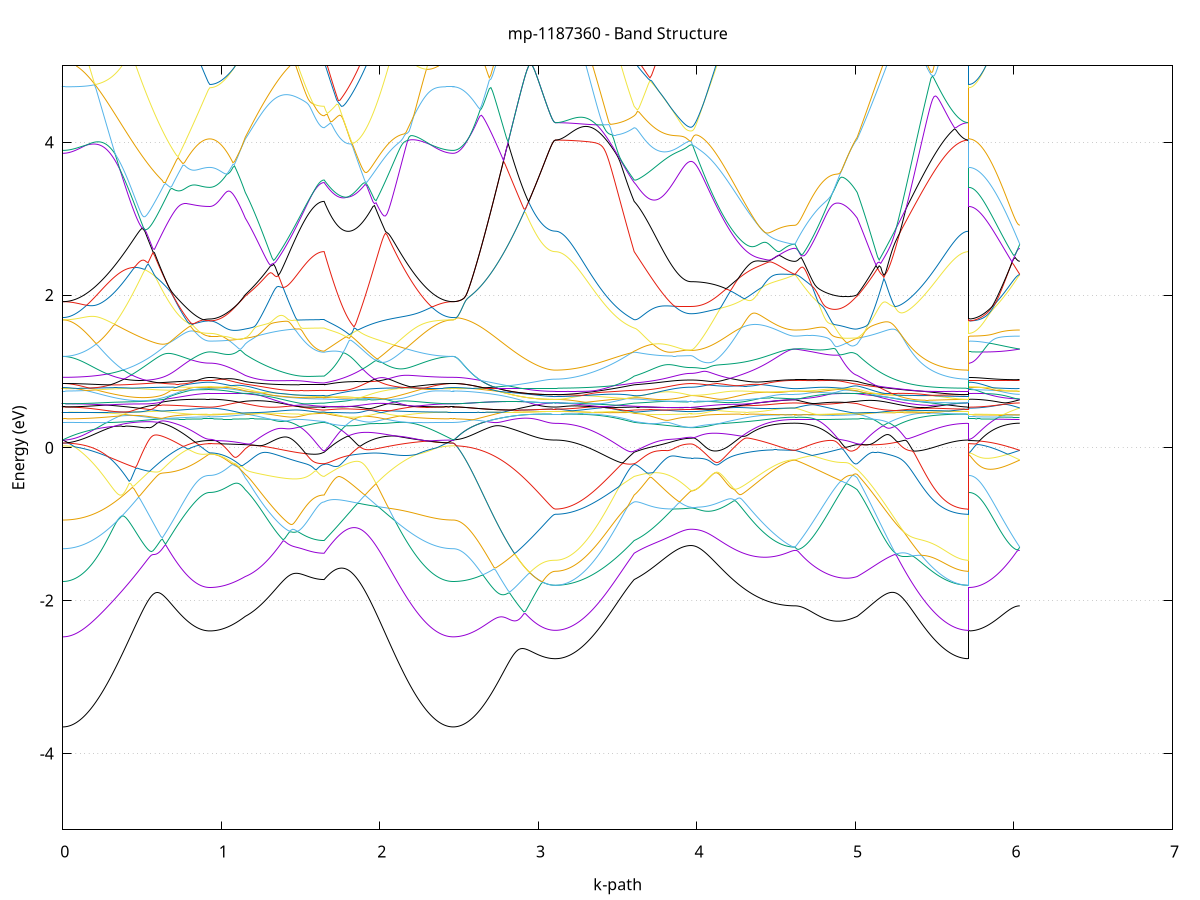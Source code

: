 set title 'mp-1187360 - Band Structure'
set xlabel 'k-path'
set ylabel 'Energy (eV)'
set grid y
set yrange [-5:5]
set terminal png size 800,600
set output 'mp-1187360_bands_gnuplot.png'
plot '-' using 1:2 with lines notitle, '-' using 1:2 with lines notitle, '-' using 1:2 with lines notitle, '-' using 1:2 with lines notitle, '-' using 1:2 with lines notitle, '-' using 1:2 with lines notitle, '-' using 1:2 with lines notitle, '-' using 1:2 with lines notitle, '-' using 1:2 with lines notitle, '-' using 1:2 with lines notitle, '-' using 1:2 with lines notitle, '-' using 1:2 with lines notitle, '-' using 1:2 with lines notitle, '-' using 1:2 with lines notitle, '-' using 1:2 with lines notitle, '-' using 1:2 with lines notitle, '-' using 1:2 with lines notitle, '-' using 1:2 with lines notitle, '-' using 1:2 with lines notitle, '-' using 1:2 with lines notitle, '-' using 1:2 with lines notitle, '-' using 1:2 with lines notitle, '-' using 1:2 with lines notitle, '-' using 1:2 with lines notitle, '-' using 1:2 with lines notitle, '-' using 1:2 with lines notitle, '-' using 1:2 with lines notitle, '-' using 1:2 with lines notitle, '-' using 1:2 with lines notitle, '-' using 1:2 with lines notitle, '-' using 1:2 with lines notitle, '-' using 1:2 with lines notitle, '-' using 1:2 with lines notitle, '-' using 1:2 with lines notitle, '-' using 1:2 with lines notitle, '-' using 1:2 with lines notitle, '-' using 1:2 with lines notitle, '-' using 1:2 with lines notitle, '-' using 1:2 with lines notitle, '-' using 1:2 with lines notitle, '-' using 1:2 with lines notitle, '-' using 1:2 with lines notitle, '-' using 1:2 with lines notitle, '-' using 1:2 with lines notitle, '-' using 1:2 with lines notitle, '-' using 1:2 with lines notitle, '-' using 1:2 with lines notitle, '-' using 1:2 with lines notitle, '-' using 1:2 with lines notitle, '-' using 1:2 with lines notitle, '-' using 1:2 with lines notitle, '-' using 1:2 with lines notitle, '-' using 1:2 with lines notitle, '-' using 1:2 with lines notitle, '-' using 1:2 with lines notitle, '-' using 1:2 with lines notitle, '-' using 1:2 with lines notitle, '-' using 1:2 with lines notitle, '-' using 1:2 with lines notitle, '-' using 1:2 with lines notitle, '-' using 1:2 with lines notitle, '-' using 1:2 with lines notitle, '-' using 1:2 with lines notitle, '-' using 1:2 with lines notitle
0.000000 -34.705045
0.009971 -34.705045
0.019942 -34.704845
0.029913 -34.704645
0.039884 -34.704245
0.049855 -34.703745
0.059826 -34.703245
0.069797 -34.702545
0.079768 -34.701745
0.089739 -34.700845
0.099710 -34.699945
0.109681 -34.698845
0.119652 -34.697645
0.129623 -34.696345
0.139594 -34.695045
0.149565 -34.693545
0.159536 -34.691945
0.169507 -34.690345
0.179478 -34.688545
0.189449 -34.686645
0.199420 -34.684745
0.209391 -34.682745
0.219362 -34.680545
0.229333 -34.678445
0.239304 -34.676145
0.249274 -34.673745
0.259245 -34.671245
0.269216 -34.668745
0.279187 -34.666145
0.289158 -34.663445
0.299129 -34.660645
0.309100 -34.657745
0.319071 -34.654845
0.329042 -34.651845
0.339013 -34.648745
0.348984 -34.645645
0.358955 -34.642445
0.368926 -34.639145
0.378897 -34.635845
0.388868 -34.632545
0.398839 -34.629145
0.408810 -34.625645
0.418781 -34.622045
0.428752 -34.618445
0.438723 -34.614945
0.448694 -34.611245
0.458665 -34.607445
0.468636 -34.603745
0.478607 -34.599945
0.488578 -34.596045
0.498549 -34.592145
0.508520 -34.588245
0.518491 -34.584245
0.528462 -34.580345
0.538433 -34.576345
0.548404 -34.572345
0.558375 -34.568245
0.568346 -34.564245
0.578317 -34.560145
0.588288 -34.556045
0.598259 -34.551945
0.608230 -34.547845
0.618201 -34.543745
0.628172 -34.539645
0.638143 -34.535545
0.648114 -34.531445
0.658085 -34.527345
0.668056 -34.523245
0.678027 -34.519245
0.687998 -34.515145
0.697969 -34.511045
0.707940 -34.506945
0.717910 -34.503045
0.727881 -34.498945
0.737852 -34.494945
0.747823 -34.491045
0.757794 -34.487045
0.767765 -34.483045
0.777736 -34.479145
0.787707 -34.475245
0.797678 -34.471345
0.807649 -34.467545
0.817620 -34.463745
0.827591 -34.460045
0.837562 -34.456245
0.847533 -34.452645
0.857504 -34.448945
0.867475 -34.445345
0.877446 -34.441845
0.887417 -34.438345
0.897388 -34.434945
0.907359 -34.431645
0.917330 -34.428645
0.927301 -34.427145
0.927301 -34.427145
0.937031 -34.427145
0.946762 -34.427145
0.956492 -34.427145
0.966222 -34.427245
0.975952 -34.427245
0.985682 -34.427245
0.995413 -34.427245
1.005143 -34.427345
1.014873 -34.427345
1.024603 -34.427345
1.034334 -34.427445
1.044064 -34.427545
1.053794 -34.427545
1.063524 -34.427545
1.073255 -34.427645
1.082985 -34.428645
1.092715 -34.430045
1.102445 -34.431545
1.112175 -34.433045
1.121906 -34.434645
1.131636 -34.436345
1.141366 -34.438045
1.151096 -34.439845
1.151096 -34.439845
1.161045 -34.441245
1.170995 -34.442545
1.180944 -34.443845
1.190893 -34.445145
1.200842 -34.446445
1.210791 -34.447745
1.220740 -34.448945
1.230689 -34.450145
1.240638 -34.451445
1.250587 -34.452545
1.260536 -34.453845
1.270485 -34.454945
1.280434 -34.456145
1.290383 -34.457245
1.300333 -34.458345
1.310282 -34.459445
1.320231 -34.460445
1.330180 -34.461545
1.340129 -34.462445
1.350078 -34.463445
1.360027 -34.464445
1.369976 -34.465345
1.379925 -34.466345
1.389874 -34.467245
1.399823 -34.468045
1.409772 -34.468945
1.419721 -34.469745
1.429670 -34.470445
1.439620 -34.471245
1.449569 -34.471945
1.459518 -34.472645
1.469467 -34.473245
1.479416 -34.473845
1.489365 -34.474445
1.499314 -34.475045
1.509263 -34.475545
1.519212 -34.476045
1.529161 -34.476445
1.539110 -34.476845
1.549059 -34.477245
1.559008 -34.477645
1.568957 -34.477945
1.578907 -34.478245
1.588856 -34.478445
1.598805 -34.478645
1.608754 -34.478745
1.618703 -34.478945
1.628652 -34.479045
1.638601 -34.479045
1.648550 -34.479045
1.648550 -34.479045
1.658476 -34.475645
1.668402 -34.475845
1.678329 -34.478945
1.688255 -34.482045
1.698181 -34.485445
1.708107 -34.488745
1.718033 -34.492245
1.727960 -34.495845
1.737886 -34.499445
1.747812 -34.503145
1.757738 -34.506845
1.767664 -34.510645
1.777591 -34.514545
1.787517 -34.518445
1.797443 -34.522345
1.807369 -34.526245
1.817295 -34.530345
1.827222 -34.534345
1.837148 -34.538345
1.847074 -34.542445
1.857000 -34.546545
1.866926 -34.550645
1.876853 -34.554745
1.886779 -34.558845
1.896705 -34.562945
1.906631 -34.567045
1.916557 -34.571145
1.926484 -34.575245
1.936410 -34.579245
1.946336 -34.583245
1.956262 -34.587245
1.966188 -34.591245
1.976115 -34.595245
1.986041 -34.599145
1.995967 -34.603045
2.005893 -34.606845
2.015819 -34.610545
2.025746 -34.614345
2.035672 -34.618045
2.045598 -34.621645
2.055524 -34.625245
2.065450 -34.628845
2.075376 -34.632245
2.085303 -34.635745
2.095229 -34.639045
2.105155 -34.642345
2.115081 -34.645645
2.125007 -34.648745
2.134934 -34.651845
2.144860 -34.654845
2.154786 -34.657745
2.164712 -34.660645
2.174638 -34.663445
2.184565 -34.666145
2.194491 -34.668845
2.204417 -34.671245
2.214343 -34.673745
2.224269 -34.676145
2.234196 -34.678445
2.244122 -34.680645
2.254048 -34.682845
2.263974 -34.684845
2.273900 -34.686745
2.283827 -34.688645
2.293753 -34.690345
2.303679 -34.692045
2.313605 -34.693645
2.323531 -34.695045
2.333458 -34.696445
2.343384 -34.697745
2.353310 -34.698845
2.363236 -34.699945
2.373162 -34.700945
2.383089 -34.701745
2.393015 -34.702545
2.402941 -34.703245
2.412867 -34.703745
2.422793 -34.704245
2.432720 -34.704545
2.442646 -34.704845
2.452572 -34.705045
2.462498 -34.705045
2.462498 -34.705045
2.472410 -34.704945
2.482321 -34.704845
2.492232 -34.704645
2.502144 -34.704245
2.512055 -34.703845
2.521967 -34.703245
2.531878 -34.702645
2.541790 -34.701945
2.551701 -34.701045
2.561613 -34.700145
2.571524 -34.699145
2.581436 -34.697945
2.591347 -34.696745
2.601259 -34.695445
2.611170 -34.694045
2.621081 -34.692545
2.630993 -34.690945
2.640904 -34.689245
2.650816 -34.687545
2.660727 -34.685645
2.670639 -34.683845
2.680550 -34.681845
2.690462 -34.679745
2.700373 -34.677545
2.710285 -34.675245
2.720196 -34.672945
2.730107 -34.670545
2.740019 -34.668045
2.749930 -34.665545
2.759842 -34.662945
2.769753 -34.660245
2.779665 -34.657545
2.789576 -34.654745
2.799488 -34.651845
2.809399 -34.648945
2.819311 -34.646045
2.829222 -34.643045
2.839134 -34.640045
2.849045 -34.637045
2.858956 -34.633945
2.868868 -34.630845
2.878779 -34.627745
2.888691 -34.624645
2.898602 -34.621445
2.908514 -34.618345
2.918425 -34.615245
2.928337 -34.612145
2.938248 -34.609045
2.948160 -34.606045
2.958071 -34.603145
2.967982 -34.600145
2.977894 -34.597345
2.987805 -34.594645
2.997717 -34.592045
3.007628 -34.589645
3.017540 -34.587245
3.027451 -34.585045
3.037363 -34.583145
3.047274 -34.581345
3.057186 -34.579845
3.067097 -34.578545
3.077009 -34.577545
3.086920 -34.576845
3.096831 -34.576445
3.106743 -34.576245
3.106743 -34.576245
3.116692 -34.576245
3.126641 -34.576045
3.136590 -34.575845
3.146539 -34.575545
3.156488 -34.575145
3.166437 -34.574645
3.176386 -34.574145
3.186335 -34.573545
3.196285 -34.572845
3.206234 -34.571945
3.216183 -34.571045
3.226132 -34.570045
3.236081 -34.569045
3.246030 -34.567845
3.255979 -34.566545
3.265928 -34.565345
3.275877 -34.563845
3.285826 -34.562345
3.295775 -34.560845
3.305724 -34.559145
3.315673 -34.557445
3.325623 -34.555645
3.335572 -34.553745
3.345521 -34.551845
3.355470 -34.549845
3.365419 -34.547745
3.375368 -34.545545
3.385317 -34.543245
3.395266 -34.541045
3.405215 -34.538545
3.415164 -34.536145
3.425113 -34.533645
3.435062 -34.531045
3.445011 -34.528445
3.454960 -34.525745
3.464910 -34.523045
3.474859 -34.520245
3.484808 -34.517245
3.494757 -34.514345
3.504706 -34.511445
3.514655 -34.508345
3.524604 -34.505245
3.534553 -34.502145
3.544502 -34.498945
3.554451 -34.495745
3.564400 -34.492445
3.574349 -34.489145
3.584298 -34.485845
3.594247 -34.482445
3.604197 -34.479045
3.604197 -34.479045
3.614166 -34.478445
3.624135 -34.479545
3.634104 -34.481445
3.644074 -34.483645
3.654043 -34.485945
3.664012 -34.488245
3.673982 -34.490545
3.683951 -34.492745
3.693920 -34.494945
3.703889 -34.497145
3.713859 -34.499245
3.723828 -34.501245
3.733797 -34.503145
3.743767 -34.505045
3.753736 -34.506845
3.763705 -34.508545
3.773674 -34.510245
3.783644 -34.511745
3.793613 -34.513245
3.803582 -34.514645
3.813551 -34.516045
3.823521 -34.517245
3.833490 -34.518445
3.843459 -34.519545
3.853429 -34.520545
3.863398 -34.521445
3.873367 -34.522345
3.883336 -34.523045
3.893306 -34.523745
3.903275 -34.524245
3.913244 -34.524745
3.923214 -34.525145
3.933183 -34.525445
3.943152 -34.525745
3.953121 -34.525845
3.963091 -34.525945
3.963091 -34.525945
3.973026 -34.525845
3.982960 -34.525745
3.992895 -34.525645
4.002830 -34.525445
4.012765 -34.525145
4.022700 -34.524845
4.032635 -34.524445
4.042570 -34.524045
4.052504 -34.523545
4.062439 -34.522945
4.072374 -34.522345
4.082309 -34.521645
4.092244 -34.520945
4.102179 -34.520145
4.112114 -34.519345
4.122048 -34.518445
4.131983 -34.517445
4.141918 -34.516445
4.151853 -34.515445
4.161788 -34.514345
4.171723 -34.513145
4.181658 -34.511945
4.191593 -34.510645
4.201527 -34.509345
4.211462 -34.507945
4.221397 -34.506545
4.231332 -34.505145
4.241267 -34.503545
4.251202 -34.502045
4.261137 -34.500445
4.271071 -34.498745
4.281006 -34.497145
4.290941 -34.495345
4.300876 -34.493645
4.310811 -34.491845
4.320746 -34.490045
4.330681 -34.488145
4.340615 -34.486245
4.350550 -34.484245
4.360485 -34.482345
4.370420 -34.480345
4.380355 -34.478245
4.390290 -34.476245
4.400225 -34.474145
4.410159 -34.472045
4.420094 -34.469845
4.430029 -34.467745
4.439964 -34.465445
4.449899 -34.463245
4.459834 -34.461045
4.469769 -34.458745
4.479704 -34.456545
4.489638 -34.454245
4.499573 -34.451945
4.509508 -34.449645
4.519443 -34.447345
4.529378 -34.445045
4.539313 -34.442645
4.549248 -34.440345
4.559182 -34.438045
4.569117 -34.435745
4.579052 -34.433545
4.588987 -34.431345
4.598922 -34.429345
4.608857 -34.427745
4.618792 -34.427045
4.618792 -34.427045
4.628597 -34.427345
4.638403 -34.427845
4.648209 -34.428645
4.658015 -34.429445
4.667821 -34.430445
4.677627 -34.431245
4.687432 -34.432145
4.697238 -34.433045
4.707044 -34.433945
4.716850 -34.434745
4.726656 -34.435545
4.736462 -34.436245
4.746267 -34.436945
4.756073 -34.437545
4.765879 -34.438145
4.775685 -34.438645
4.785491 -34.439145
4.795297 -34.439545
4.805103 -34.439845
4.814908 -34.440145
4.824714 -34.440445
4.834520 -34.440545
4.844326 -34.440745
4.854132 -34.440845
4.863938 -34.440845
4.873743 -34.440845
4.883549 -34.440745
4.893355 -34.440545
4.903161 -34.440345
4.912967 -34.440145
4.922773 -34.439945
4.932578 -34.439645
4.942384 -34.439245
4.952190 -34.438945
4.961996 -34.438745
4.971802 -34.438445
4.981608 -34.438345
4.991413 -34.438545
5.001219 -34.439045
5.011025 -34.439845
5.011025 -34.439845
5.020934 -34.441845
5.030842 -34.443745
5.040751 -34.445845
5.050659 -34.447845
5.060568 -34.450045
5.070476 -34.452245
5.080385 -34.454445
5.090293 -34.456745
5.100202 -34.459145
5.110110 -34.461445
5.120019 -34.463845
5.129928 -34.466345
5.139836 -34.468845
5.149745 -34.471345
5.159653 -34.473845
5.169562 -34.476445
5.179470 -34.479045
5.189379 -34.481645
5.199287 -34.484345
5.209196 -34.486945
5.219104 -34.489545
5.229013 -34.492245
5.238921 -34.494945
5.248830 -34.497545
5.258738 -34.500245
5.268647 -34.502845
5.278556 -34.505545
5.288464 -34.508145
5.298373 -34.510845
5.308281 -34.513445
5.318190 -34.516045
5.328098 -34.518645
5.338007 -34.521245
5.347915 -34.523745
5.357824 -34.526245
5.367732 -34.528645
5.377641 -34.531045
5.387549 -34.533445
5.397458 -34.535745
5.407366 -34.538045
5.417275 -34.540245
5.427183 -34.542445
5.437092 -34.544645
5.447001 -34.546645
5.456909 -34.548745
5.466818 -34.550745
5.476726 -34.552645
5.486635 -34.554545
5.496543 -34.556245
5.506452 -34.557945
5.516360 -34.559545
5.526269 -34.561145
5.536177 -34.562645
5.546086 -34.564045
5.555994 -34.565445
5.565903 -34.566745
5.575811 -34.567945
5.585720 -34.569045
5.595628 -34.570145
5.605537 -34.571145
5.615446 -34.572045
5.625354 -34.572845
5.635263 -34.573545
5.645171 -34.574145
5.655080 -34.574745
5.664988 -34.575145
5.674897 -34.575545
5.684805 -34.575845
5.694714 -34.576045
5.704622 -34.576245
5.714531 -34.576245
5.714531 -34.427145
5.724292 -34.427145
5.734053 -34.427145
5.743815 -34.427145
5.753576 -34.427145
5.763337 -34.427145
5.773099 -34.427145
5.782860 -34.427145
5.792621 -34.427245
5.802382 -34.427145
5.812144 -34.427145
5.821905 -34.427145
5.831666 -34.427145
5.841428 -34.427145
5.851189 -34.427245
5.860950 -34.427245
5.870711 -34.427145
5.880473 -34.427145
5.890234 -34.427245
5.899995 -34.427245
5.909757 -34.427145
5.919518 -34.427145
5.929279 -34.427145
5.939040 -34.427145
5.948802 -34.427145
5.958563 -34.427045
5.968324 -34.427145
5.978086 -34.427145
5.987847 -34.427145
5.997608 -34.427145
6.007369 -34.427045
6.017131 -34.427045
6.026892 -34.427045
6.036653 -34.427045
e
0.000000 -34.292245
0.009971 -34.292245
0.019942 -34.292245
0.029913 -34.292245
0.039884 -34.292345
0.049855 -34.292445
0.059826 -34.292545
0.069797 -34.292745
0.079768 -34.292945
0.089739 -34.293045
0.099710 -34.293345
0.109681 -34.293545
0.119652 -34.293845
0.129623 -34.294145
0.139594 -34.294445
0.149565 -34.294745
0.159536 -34.295145
0.169507 -34.295545
0.179478 -34.295945
0.189449 -34.296345
0.199420 -34.296745
0.209391 -34.297245
0.219362 -34.297745
0.229333 -34.298245
0.239304 -34.298845
0.249274 -34.299445
0.259245 -34.300045
0.269216 -34.300645
0.279187 -34.301345
0.289158 -34.302045
0.299129 -34.303745
0.309100 -34.305945
0.319071 -34.308145
0.329042 -34.310445
0.339013 -34.312745
0.348984 -34.315045
0.358955 -34.317445
0.368926 -34.319845
0.378897 -34.322245
0.388868 -34.324745
0.398839 -34.327145
0.408810 -34.329645
0.418781 -34.332145
0.428752 -34.334745
0.438723 -34.337245
0.448694 -34.339745
0.458665 -34.342345
0.468636 -34.344845
0.478607 -34.347345
0.488578 -34.349945
0.498549 -34.352445
0.508520 -34.354945
0.518491 -34.357345
0.528462 -34.359845
0.538433 -34.362245
0.548404 -34.364645
0.558375 -34.367145
0.568346 -34.369445
0.578317 -34.371845
0.588288 -34.374145
0.598259 -34.376445
0.608230 -34.378645
0.618201 -34.380745
0.628172 -34.382945
0.638143 -34.385045
0.648114 -34.387145
0.658085 -34.389045
0.668056 -34.391045
0.678027 -34.392945
0.687998 -34.394745
0.697969 -34.396545
0.707940 -34.398245
0.717910 -34.399845
0.727881 -34.401445
0.737852 -34.403045
0.747823 -34.404445
0.757794 -34.405845
0.767765 -34.407145
0.777736 -34.408345
0.787707 -34.409545
0.797678 -34.410645
0.807649 -34.411645
0.817620 -34.412545
0.827591 -34.413445
0.837562 -34.414245
0.847533 -34.414945
0.857504 -34.415545
0.867475 -34.416045
0.877446 -34.416645
0.887417 -34.416945
0.897388 -34.417245
0.907359 -34.417445
0.917330 -34.419745
0.927301 -34.421245
0.927301 -34.421245
0.937031 -34.421245
0.946762 -34.421145
0.956492 -34.420845
0.966222 -34.420645
0.975952 -34.420245
0.985682 -34.419845
0.995413 -34.419745
1.005143 -34.420445
1.014873 -34.421145
1.024603 -34.421945
1.034334 -34.422845
1.044064 -34.423945
1.053794 -34.424945
1.063524 -34.426145
1.073255 -34.427345
1.082985 -34.427745
1.092715 -34.427845
1.102445 -34.427845
1.112175 -34.427945
1.121906 -34.428045
1.131636 -34.428145
1.141366 -34.428145
1.151096 -34.428245
1.151096 -34.428245
1.161045 -34.428445
1.170995 -34.429045
1.180944 -34.429845
1.190893 -34.430745
1.200842 -34.431745
1.210791 -34.432945
1.220740 -34.434145
1.230689 -34.435445
1.240638 -34.436645
1.250587 -34.438045
1.260536 -34.439345
1.270485 -34.440645
1.280434 -34.441945
1.290383 -34.443245
1.300333 -34.444545
1.310282 -34.445845
1.320231 -34.447145
1.330180 -34.448445
1.340129 -34.449645
1.350078 -34.450745
1.360027 -34.451945
1.369976 -34.453145
1.379925 -34.454245
1.389874 -34.455345
1.399823 -34.456445
1.409772 -34.457445
1.419721 -34.458445
1.429670 -34.459345
1.439620 -34.460245
1.449569 -34.461145
1.459518 -34.461945
1.469467 -34.462845
1.479416 -34.463545
1.489365 -34.464245
1.499314 -34.464945
1.509263 -34.465545
1.519212 -34.466145
1.529161 -34.466745
1.539110 -34.467245
1.549059 -34.467745
1.559008 -34.468145
1.568957 -34.468545
1.578907 -34.468845
1.588856 -34.469145
1.598805 -34.469345
1.608754 -34.469545
1.618703 -34.469745
1.628652 -34.469845
1.638601 -34.469945
1.648550 -34.469945
1.648550 -34.469945
1.658476 -34.472845
1.668402 -34.472145
1.678329 -34.468745
1.688255 -34.465245
1.698181 -34.461645
1.708107 -34.458045
1.718033 -34.454545
1.727960 -34.450945
1.737886 -34.447245
1.747812 -34.443645
1.757738 -34.440045
1.767664 -34.436345
1.777591 -34.432745
1.787517 -34.429045
1.797443 -34.425345
1.807369 -34.421745
1.817295 -34.418045
1.827222 -34.414345
1.837148 -34.410745
1.847074 -34.407145
1.857000 -34.403445
1.866926 -34.399845
1.876853 -34.396145
1.886779 -34.392545
1.896705 -34.388945
1.906631 -34.385345
1.916557 -34.381845
1.926484 -34.378245
1.936410 -34.374745
1.946336 -34.371245
1.956262 -34.367845
1.966188 -34.364445
1.976115 -34.361045
1.986041 -34.357645
1.995967 -34.354345
2.005893 -34.351045
2.015819 -34.347845
2.025746 -34.344645
2.035672 -34.341445
2.045598 -34.338345
2.055524 -34.335245
2.065450 -34.332245
2.075376 -34.329345
2.085303 -34.326445
2.095229 -34.323545
2.105155 -34.320845
2.115081 -34.318045
2.125007 -34.315445
2.134934 -34.312845
2.144860 -34.310245
2.154786 -34.307745
2.164712 -34.305345
2.174638 -34.302945
2.184565 -34.300645
2.194491 -34.299945
2.204417 -34.299445
2.214343 -34.298945
2.224269 -34.298445
2.234196 -34.297945
2.244122 -34.297445
2.254048 -34.297045
2.263974 -34.296545
2.273900 -34.296145
2.283827 -34.295745
2.293753 -34.295445
2.303679 -34.295045
2.313605 -34.294645
2.323531 -34.294345
2.333458 -34.294045
2.343384 -34.293745
2.353310 -34.293545
2.363236 -34.293245
2.373162 -34.293045
2.383089 -34.292845
2.393015 -34.292745
2.402941 -34.292545
2.412867 -34.292445
2.422793 -34.292345
2.432720 -34.292245
2.442646 -34.292245
2.452572 -34.292145
2.462498 -34.292245
2.462498 -34.292245
2.472410 -34.292245
2.482321 -34.292345
2.492232 -34.292645
2.502144 -34.293045
2.512055 -34.293545
2.521967 -34.294245
2.531878 -34.294945
2.541790 -34.295745
2.551701 -34.296645
2.561613 -34.297745
2.571524 -34.298945
2.581436 -34.300145
2.591347 -34.301545
2.601259 -34.303045
2.611170 -34.304645
2.621081 -34.306245
2.630993 -34.308045
2.640904 -34.309945
2.650816 -34.311945
2.660727 -34.313945
2.670639 -34.316145
2.680550 -34.318445
2.690462 -34.320745
2.700373 -34.323145
2.710285 -34.325745
2.720196 -34.328245
2.730107 -34.330945
2.740019 -34.333745
2.749930 -34.336545
2.759842 -34.339445
2.769753 -34.342345
2.779665 -34.345345
2.789576 -34.348445
2.799488 -34.351545
2.809399 -34.354745
2.819311 -34.357945
2.829222 -34.361145
2.839134 -34.364445
2.849045 -34.367845
2.858956 -34.371145
2.868868 -34.374445
2.878779 -34.377845
2.888691 -34.381145
2.898602 -34.384545
2.908514 -34.387845
2.918425 -34.391145
2.928337 -34.394345
2.938248 -34.397645
2.948160 -34.400845
2.958071 -34.403945
2.967982 -34.407045
2.977894 -34.409945
2.987805 -34.412845
2.997717 -34.415545
3.007628 -34.418145
3.017540 -34.420545
3.027451 -34.422845
3.037363 -34.424845
3.047274 -34.426645
3.057186 -34.428245
3.067097 -34.429545
3.077009 -34.430645
3.086920 -34.431345
3.096831 -34.431845
3.106743 -34.432045
3.106743 -34.432045
3.116692 -34.432045
3.126641 -34.432045
3.136590 -34.432045
3.146539 -34.432045
3.156488 -34.432045
3.166437 -34.432045
3.176386 -34.432045
3.186335 -34.432045
3.196285 -34.432045
3.206234 -34.432045
3.216183 -34.432145
3.226132 -34.432145
3.236081 -34.432145
3.246030 -34.432245
3.255979 -34.432245
3.265928 -34.432345
3.275877 -34.432445
3.285826 -34.432545
3.295775 -34.432645
3.305724 -34.432845
3.315673 -34.433045
3.325623 -34.433245
3.335572 -34.433545
3.345521 -34.433845
3.355470 -34.434145
3.365419 -34.434545
3.375368 -34.434945
3.385317 -34.435445
3.395266 -34.435945
3.405215 -34.436545
3.415164 -34.437245
3.425113 -34.438045
3.435062 -34.438845
3.445011 -34.439845
3.454960 -34.440845
3.464910 -34.441945
3.474859 -34.443245
3.484808 -34.444545
3.494757 -34.445945
3.504706 -34.447545
3.514655 -34.449245
3.524604 -34.451045
3.534553 -34.453045
3.544502 -34.455045
3.554451 -34.457245
3.564400 -34.459445
3.574349 -34.461945
3.584298 -34.464445
3.594247 -34.467145
3.604197 -34.469945
3.604197 -34.469945
3.614166 -34.470345
3.624135 -34.469045
3.634104 -34.466845
3.644074 -34.464445
3.654043 -34.462045
3.664012 -34.459545
3.673982 -34.457145
3.683951 -34.454745
3.693920 -34.452545
3.703889 -34.450245
3.713859 -34.448145
3.723828 -34.446045
3.733797 -34.444145
3.743767 -34.442245
3.753736 -34.440445
3.763705 -34.438745
3.773674 -34.437145
3.783644 -34.435545
3.793613 -34.434145
3.803582 -34.432745
3.813551 -34.431445
3.823521 -34.430245
3.833490 -34.429145
3.843459 -34.428145
3.853429 -34.427245
3.863398 -34.426345
3.873367 -34.425645
3.883336 -34.424945
3.893306 -34.424345
3.903275 -34.423745
3.913244 -34.423345
3.923214 -34.422945
3.933183 -34.422745
3.943152 -34.422545
3.953121 -34.422445
3.963091 -34.422345
3.963091 -34.422345
3.973026 -34.422345
3.982960 -34.422345
3.992895 -34.422345
4.002830 -34.422345
4.012765 -34.422345
4.022700 -34.422345
4.032635 -34.422345
4.042570 -34.422245
4.052504 -34.422245
4.062439 -34.422245
4.072374 -34.422145
4.082309 -34.422145
4.092244 -34.422145
4.102179 -34.422045
4.112114 -34.422045
4.122048 -34.421945
4.131983 -34.421945
4.141918 -34.421845
4.151853 -34.421845
4.161788 -34.421745
4.171723 -34.421745
4.181658 -34.421645
4.191593 -34.421545
4.201527 -34.421545
4.211462 -34.421445
4.221397 -34.421345
4.231332 -34.421345
4.241267 -34.421245
4.251202 -34.421145
4.261137 -34.421145
4.271071 -34.421045
4.281006 -34.420945
4.290941 -34.420845
4.300876 -34.420845
4.310811 -34.420745
4.320746 -34.420645
4.330681 -34.420645
4.340615 -34.420545
4.350550 -34.420445
4.360485 -34.420445
4.370420 -34.420345
4.380355 -34.420245
4.390290 -34.420245
4.400225 -34.420145
4.410159 -34.420145
4.420094 -34.420045
4.430029 -34.420045
4.439964 -34.419945
4.449899 -34.419845
4.459834 -34.419845
4.469769 -34.419745
4.479704 -34.419745
4.489638 -34.419645
4.499573 -34.419645
4.509508 -34.419645
4.519443 -34.419545
4.529378 -34.419545
4.539313 -34.419545
4.549248 -34.419445
4.559182 -34.419445
4.569117 -34.419445
4.579052 -34.419445
4.588987 -34.419445
4.598922 -34.419345
4.608857 -34.419345
4.618792 -34.419345
4.618792 -34.419345
4.628597 -34.419445
4.638403 -34.419445
4.648209 -34.419445
4.658015 -34.419445
4.667821 -34.419445
4.677627 -34.419345
4.687432 -34.419245
4.697238 -34.419145
4.707044 -34.418945
4.716850 -34.418745
4.726656 -34.418545
4.736462 -34.418345
4.746267 -34.418045
4.756073 -34.417845
4.765879 -34.417545
4.775685 -34.417145
4.785491 -34.416845
4.795297 -34.416445
4.805103 -34.415945
4.814908 -34.415545
4.824714 -34.415045
4.834520 -34.414545
4.844326 -34.413945
4.854132 -34.413445
4.863938 -34.413545
4.873743 -34.414345
4.883549 -34.415145
4.893355 -34.416045
4.903161 -34.417145
4.912967 -34.418145
4.922773 -34.419245
4.932578 -34.420445
4.942384 -34.421645
4.952190 -34.422945
4.961996 -34.424245
4.971802 -34.425445
4.981608 -34.426545
4.991413 -34.427445
5.001219 -34.428045
5.011025 -34.428245
5.011025 -34.428245
5.020934 -34.428345
5.030842 -34.428445
5.040751 -34.428545
5.050659 -34.428645
5.060568 -34.428745
5.070476 -34.428845
5.080385 -34.428845
5.090293 -34.428945
5.100202 -34.429045
5.110110 -34.429145
5.120019 -34.429245
5.129928 -34.429345
5.139836 -34.429445
5.149745 -34.429545
5.159653 -34.429645
5.169562 -34.429745
5.179470 -34.429845
5.189379 -34.429945
5.199287 -34.430045
5.209196 -34.430145
5.219104 -34.430145
5.229013 -34.430245
5.238921 -34.430345
5.248830 -34.430445
5.258738 -34.430545
5.268647 -34.430545
5.278556 -34.430645
5.288464 -34.430745
5.298373 -34.430845
5.308281 -34.430945
5.318190 -34.430945
5.328098 -34.431145
5.338007 -34.431145
5.347915 -34.431245
5.357824 -34.431345
5.367732 -34.431345
5.377641 -34.431345
5.387549 -34.431445
5.397458 -34.431445
5.407366 -34.431545
5.417275 -34.431545
5.427183 -34.431645
5.437092 -34.431645
5.447001 -34.431645
5.456909 -34.431745
5.466818 -34.431745
5.476726 -34.431845
5.486635 -34.431845
5.496543 -34.431845
5.506452 -34.431945
5.516360 -34.431945
5.526269 -34.431945
5.536177 -34.431945
5.546086 -34.431945
5.555994 -34.431945
5.565903 -34.432045
5.575811 -34.431945
5.585720 -34.432045
5.595628 -34.432045
5.605537 -34.432045
5.615446 -34.432045
5.625354 -34.432045
5.635263 -34.432045
5.645171 -34.432045
5.655080 -34.432045
5.664988 -34.432045
5.674897 -34.431945
5.684805 -34.431945
5.694714 -34.432045
5.704622 -34.432045
5.714531 -34.432045
5.714531 -34.421245
5.724292 -34.421245
5.734053 -34.421245
5.743815 -34.421245
5.753576 -34.421145
5.763337 -34.421245
5.773099 -34.421145
5.782860 -34.421145
5.792621 -34.421145
5.802382 -34.421145
5.812144 -34.421045
5.821905 -34.421045
5.831666 -34.421045
5.841428 -34.420945
5.851189 -34.420945
5.860950 -34.420845
5.870711 -34.420745
5.880473 -34.420745
5.890234 -34.420645
5.899995 -34.420645
5.909757 -34.420545
5.919518 -34.420445
5.929279 -34.420345
5.939040 -34.420345
5.948802 -34.420145
5.958563 -34.420045
5.968324 -34.419945
5.978086 -34.419945
5.987847 -34.419745
5.997608 -34.419745
6.007369 -34.419645
6.017131 -34.419545
6.026892 -34.419445
6.036653 -34.419345
e
0.000000 -34.267945
0.009971 -34.267945
0.019942 -34.268045
0.029913 -34.268245
0.039884 -34.268545
0.049855 -34.268945
0.059826 -34.269445
0.069797 -34.269945
0.079768 -34.270645
0.089739 -34.271345
0.099710 -34.272145
0.109681 -34.273145
0.119652 -34.274045
0.129623 -34.275145
0.139594 -34.276245
0.149565 -34.277545
0.159536 -34.278745
0.169507 -34.280145
0.179478 -34.281545
0.189449 -34.283045
0.199420 -34.284645
0.209391 -34.286245
0.219362 -34.287945
0.229333 -34.289745
0.239304 -34.291545
0.249274 -34.293345
0.259245 -34.295445
0.269216 -34.297445
0.279187 -34.299445
0.289158 -34.301545
0.299129 -34.302745
0.309100 -34.303445
0.319071 -34.304245
0.329042 -34.305045
0.339013 -34.305845
0.348984 -34.306645
0.358955 -34.307545
0.368926 -34.308445
0.378897 -34.309445
0.388868 -34.310445
0.398839 -34.311445
0.408810 -34.312445
0.418781 -34.313545
0.428752 -34.314645
0.438723 -34.315845
0.448694 -34.317045
0.458665 -34.318245
0.468636 -34.319445
0.478607 -34.320745
0.488578 -34.322145
0.498549 -34.323445
0.508520 -34.324845
0.518491 -34.326345
0.528462 -34.327745
0.538433 -34.329245
0.548404 -34.330845
0.558375 -34.332445
0.568346 -34.334045
0.578317 -34.335745
0.588288 -34.337445
0.598259 -34.339245
0.608230 -34.341045
0.618201 -34.342845
0.628172 -34.344845
0.638143 -34.346745
0.648114 -34.348745
0.658085 -34.350845
0.668056 -34.352945
0.678027 -34.355045
0.687998 -34.357245
0.697969 -34.359445
0.707940 -34.361745
0.717910 -34.364045
0.727881 -34.366445
0.737852 -34.368745
0.747823 -34.371245
0.757794 -34.373845
0.767765 -34.376345
0.777736 -34.378945
0.787707 -34.381645
0.797678 -34.384345
0.807649 -34.387145
0.817620 -34.389945
0.827591 -34.392845
0.837562 -34.395745
0.847533 -34.398645
0.857504 -34.401645
0.867475 -34.404645
0.877446 -34.407745
0.887417 -34.410845
0.897388 -34.413945
0.907359 -34.416945
0.917330 -34.417545
0.927301 -34.417645
0.927301 -34.417645
0.937031 -34.417645
0.946762 -34.417745
0.956492 -34.418045
0.966222 -34.418345
0.975952 -34.418745
0.985682 -34.419145
0.995413 -34.419245
1.005143 -34.418745
1.014873 -34.418045
1.024603 -34.417245
1.034334 -34.416445
1.044064 -34.415545
1.053794 -34.414545
1.063524 -34.413545
1.073255 -34.412445
1.082985 -34.411245
1.092715 -34.409945
1.102445 -34.408645
1.112175 -34.407245
1.121906 -34.405745
1.131636 -34.404245
1.141366 -34.402645
1.151096 -34.401045
1.151096 -34.401045
1.161045 -34.399545
1.170995 -34.397945
1.180944 -34.396045
1.190893 -34.394045
1.200842 -34.391845
1.210791 -34.389645
1.220740 -34.387345
1.230689 -34.385045
1.240638 -34.382645
1.250587 -34.380345
1.260536 -34.378045
1.270485 -34.375745
1.280434 -34.373545
1.290383 -34.371245
1.300333 -34.369045
1.310282 -34.366945
1.320231 -34.364745
1.330180 -34.362645
1.340129 -34.360645
1.350078 -34.358645
1.360027 -34.356645
1.369976 -34.354745
1.379925 -34.352945
1.389874 -34.351145
1.399823 -34.349445
1.409772 -34.347745
1.419721 -34.346145
1.429670 -34.344545
1.439620 -34.343145
1.449569 -34.341645
1.459518 -34.340345
1.469467 -34.339045
1.479416 -34.337745
1.489365 -34.336645
1.499314 -34.335445
1.509263 -34.334445
1.519212 -34.333445
1.529161 -34.332545
1.539110 -34.331745
1.549059 -34.330945
1.559008 -34.330345
1.568957 -34.329645
1.578907 -34.329145
1.588856 -34.328645
1.598805 -34.328245
1.608754 -34.327945
1.618703 -34.327745
1.628652 -34.327545
1.638601 -34.327445
1.648550 -34.327445
1.648550 -34.327445
1.658476 -34.327845
1.668402 -34.328145
1.678329 -34.328445
1.688255 -34.328545
1.698181 -34.328745
1.708107 -34.328845
1.718033 -34.328745
1.727960 -34.328645
1.737886 -34.328545
1.747812 -34.328345
1.757738 -34.328045
1.767664 -34.327845
1.777591 -34.327445
1.787517 -34.327045
1.797443 -34.326645
1.807369 -34.326245
1.817295 -34.325745
1.827222 -34.325245
1.837148 -34.324645
1.847074 -34.324045
1.857000 -34.323445
1.866926 -34.322845
1.876853 -34.322245
1.886779 -34.321545
1.896705 -34.320845
1.906631 -34.320145
1.916557 -34.319445
1.926484 -34.318745
1.936410 -34.318045
1.946336 -34.317245
1.956262 -34.316545
1.966188 -34.315845
1.976115 -34.315145
1.986041 -34.314345
1.995967 -34.313545
2.005893 -34.312845
2.015819 -34.312045
2.025746 -34.311345
2.035672 -34.310545
2.045598 -34.309845
2.055524 -34.309045
2.065450 -34.308345
2.075376 -34.307645
2.085303 -34.306945
2.095229 -34.306245
2.105155 -34.305545
2.115081 -34.304945
2.125007 -34.304245
2.134934 -34.303645
2.144860 -34.303045
2.154786 -34.302345
2.164712 -34.301745
2.174638 -34.301145
2.184565 -34.300545
2.194491 -34.298445
2.204417 -34.296245
2.214343 -34.294145
2.224269 -34.292145
2.234196 -34.290245
2.244122 -34.288345
2.254048 -34.286545
2.263974 -34.284945
2.273900 -34.283245
2.283827 -34.281745
2.293753 -34.280245
2.303679 -34.278845
2.313605 -34.277545
2.323531 -34.276245
2.333458 -34.275145
2.343384 -34.274045
2.353310 -34.273045
2.363236 -34.272145
2.373162 -34.271345
2.383089 -34.270645
2.393015 -34.270045
2.402941 -34.269445
2.412867 -34.268945
2.422793 -34.268545
2.432720 -34.268245
2.442646 -34.268045
2.452572 -34.267945
2.462498 -34.267945
2.462498 -34.267945
2.472410 -34.267845
2.482321 -34.267945
2.492232 -34.267945
2.502144 -34.267945
2.512055 -34.267945
2.521967 -34.267945
2.531878 -34.267945
2.541790 -34.267945
2.551701 -34.267945
2.561613 -34.267945
2.571524 -34.267945
2.581436 -34.267945
2.591347 -34.268045
2.601259 -34.268045
2.611170 -34.268045
2.621081 -34.268045
2.630993 -34.268045
2.640904 -34.268045
2.650816 -34.268145
2.660727 -34.268145
2.670639 -34.268245
2.680550 -34.268245
2.690462 -34.268245
2.700373 -34.268345
2.710285 -34.268345
2.720196 -34.268445
2.730107 -34.268445
2.740019 -34.268545
2.749930 -34.268645
2.759842 -34.268645
2.769753 -34.268745
2.779665 -34.268745
2.789576 -34.268845
2.799488 -34.268845
2.809399 -34.268845
2.819311 -34.268945
2.829222 -34.269045
2.839134 -34.269045
2.849045 -34.269145
2.858956 -34.269145
2.868868 -34.269145
2.878779 -34.269245
2.888691 -34.269245
2.898602 -34.269345
2.908514 -34.269345
2.918425 -34.269345
2.928337 -34.269345
2.938248 -34.269345
2.948160 -34.269345
2.958071 -34.269445
2.967982 -34.269445
2.977894 -34.269445
2.987805 -34.269445
2.997717 -34.269545
3.007628 -34.269545
3.017540 -34.269545
3.027451 -34.269545
3.037363 -34.269545
3.047274 -34.269545
3.057186 -34.269645
3.067097 -34.269645
3.077009 -34.269645
3.086920 -34.269645
3.096831 -34.269645
3.106743 -34.269645
3.106743 -34.269645
3.116692 -34.269645
3.126641 -34.269845
3.136590 -34.270045
3.146539 -34.270345
3.156488 -34.270745
3.166437 -34.271245
3.176386 -34.271845
3.186335 -34.272445
3.196285 -34.273245
3.206234 -34.274045
3.216183 -34.274945
3.226132 -34.275945
3.236081 -34.276945
3.246030 -34.278045
3.255979 -34.279245
3.265928 -34.280445
3.275877 -34.281845
3.285826 -34.283245
3.295775 -34.284645
3.305724 -34.286145
3.315673 -34.287645
3.325623 -34.289245
3.335572 -34.290845
3.345521 -34.292445
3.355470 -34.294145
3.365419 -34.295845
3.375368 -34.297645
3.385317 -34.299345
3.395266 -34.301045
3.405215 -34.302745
3.415164 -34.304545
3.425113 -34.306145
3.435062 -34.307845
3.445011 -34.309545
3.454960 -34.311145
3.464910 -34.312745
3.474859 -34.314245
3.484808 -34.315645
3.494757 -34.317045
3.504706 -34.318345
3.514655 -34.319645
3.524604 -34.320845
3.534553 -34.321945
3.544502 -34.323045
3.554451 -34.323945
3.564400 -34.324745
3.574349 -34.325545
3.584298 -34.326245
3.594247 -34.326845
3.604197 -34.327445
3.604197 -34.327445
3.614166 -34.327645
3.624135 -34.327745
3.634104 -34.327845
3.644074 -34.328045
3.654043 -34.328145
3.664012 -34.328245
3.673982 -34.328245
3.683951 -34.328245
3.693920 -34.328345
3.703889 -34.328345
3.713859 -34.328345
3.723828 -34.328245
3.733797 -34.328245
3.743767 -34.328145
3.753736 -34.328045
3.763705 -34.328045
3.773674 -34.327845
3.783644 -34.327745
3.793613 -34.327645
3.803582 -34.327545
3.813551 -34.327345
3.823521 -34.327245
3.833490 -34.327145
3.843459 -34.326945
3.853429 -34.326745
3.863398 -34.326645
3.873367 -34.326545
3.883336 -34.326445
3.893306 -34.326345
3.903275 -34.326245
3.913244 -34.326145
3.923214 -34.326045
3.933183 -34.326045
3.943152 -34.325945
3.953121 -34.326045
3.963091 -34.326045
3.963091 -34.326045
3.973026 -34.326045
3.982960 -34.326145
3.992895 -34.326245
4.002830 -34.326445
4.012765 -34.326645
4.022700 -34.326945
4.032635 -34.327245
4.042570 -34.327645
4.052504 -34.328145
4.062439 -34.328645
4.072374 -34.329145
4.082309 -34.329745
4.092244 -34.330445
4.102179 -34.331145
4.112114 -34.331945
4.122048 -34.332745
4.131983 -34.333545
4.141918 -34.334545
4.151853 -34.335445
4.161788 -34.336545
4.171723 -34.337545
4.181658 -34.338645
4.191593 -34.339845
4.201527 -34.340945
4.211462 -34.342245
4.221397 -34.343545
4.231332 -34.344845
4.241267 -34.346245
4.251202 -34.347645
4.261137 -34.349145
4.271071 -34.350645
4.281006 -34.352245
4.290941 -34.353845
4.300876 -34.355445
4.310811 -34.357145
4.320746 -34.358845
4.330681 -34.360645
4.340615 -34.362345
4.350550 -34.364145
4.360485 -34.366045
4.370420 -34.367945
4.380355 -34.369845
4.390290 -34.371845
4.400225 -34.373745
4.410159 -34.375745
4.420094 -34.377845
4.430029 -34.379945
4.439964 -34.381945
4.449899 -34.384145
4.459834 -34.386245
4.469769 -34.388345
4.479704 -34.390545
4.489638 -34.392845
4.499573 -34.395045
4.509508 -34.397245
4.519443 -34.399545
4.529378 -34.401745
4.539313 -34.404045
4.549248 -34.406345
4.559182 -34.408645
4.569117 -34.410845
4.579052 -34.412945
4.588987 -34.415145
4.598922 -34.417145
4.608857 -34.418745
4.618792 -34.419345
4.618792 -34.419345
4.628597 -34.419045
4.638403 -34.418545
4.648209 -34.417745
4.658015 -34.416945
4.667821 -34.416045
4.677627 -34.415245
4.687432 -34.414445
4.697238 -34.413745
4.707044 -34.413145
4.716850 -34.412545
4.726656 -34.412045
4.736462 -34.411645
4.746267 -34.411245
4.756073 -34.411045
4.765879 -34.410745
4.775685 -34.410645
4.785491 -34.410645
4.795297 -34.410745
4.805103 -34.410845
4.814908 -34.411145
4.824714 -34.411445
4.834520 -34.411845
4.844326 -34.412345
4.854132 -34.412845
4.863938 -34.412845
4.873743 -34.412145
4.883549 -34.411545
4.893355 -34.410845
4.903161 -34.410145
4.912967 -34.409445
4.922773 -34.408745
4.932578 -34.407945
4.942384 -34.407145
4.952190 -34.406345
4.961996 -34.405545
4.971802 -34.404645
4.981608 -34.403845
4.991413 -34.402945
5.001219 -34.401945
5.011025 -34.401045
5.011025 -34.401045
5.020934 -34.399245
5.030842 -34.397445
5.040751 -34.395545
5.050659 -34.393645
5.060568 -34.391645
5.070476 -34.389645
5.080385 -34.387545
5.090293 -34.385445
5.100202 -34.383245
5.110110 -34.381045
5.120019 -34.378745
5.129928 -34.376445
5.139836 -34.374145
5.149745 -34.371745
5.159653 -34.369345
5.169562 -34.366945
5.179470 -34.364545
5.189379 -34.362045
5.199287 -34.359545
5.209196 -34.357045
5.219104 -34.354545
5.229013 -34.351945
5.238921 -34.349445
5.248830 -34.346945
5.258738 -34.344345
5.268647 -34.341845
5.278556 -34.339345
5.288464 -34.336745
5.298373 -34.334245
5.308281 -34.331745
5.318190 -34.329245
5.328098 -34.326845
5.338007 -34.324345
5.347915 -34.321845
5.357824 -34.319445
5.367732 -34.317045
5.377641 -34.314745
5.387549 -34.312445
5.397458 -34.310145
5.407366 -34.307845
5.417275 -34.305745
5.427183 -34.303545
5.437092 -34.301445
5.447001 -34.299345
5.456909 -34.297345
5.466818 -34.295345
5.476726 -34.293545
5.486635 -34.291645
5.496543 -34.289945
5.506452 -34.288245
5.516360 -34.286545
5.526269 -34.284945
5.536177 -34.283445
5.546086 -34.282045
5.555994 -34.280645
5.565903 -34.279345
5.575811 -34.278145
5.585720 -34.276945
5.595628 -34.275945
5.605537 -34.274945
5.615446 -34.274045
5.625354 -34.273145
5.635263 -34.272445
5.645171 -34.271845
5.655080 -34.271245
5.664988 -34.270745
5.674897 -34.270345
5.684805 -34.270045
5.694714 -34.269845
5.704622 -34.269745
5.714531 -34.269645
5.714531 -34.417645
5.724292 -34.417645
5.734053 -34.417645
5.743815 -34.417645
5.753576 -34.417645
5.763337 -34.417645
5.773099 -34.417645
5.782860 -34.417745
5.792621 -34.417745
5.802382 -34.417745
5.812144 -34.417745
5.821905 -34.417845
5.831666 -34.417945
5.841428 -34.417945
5.851189 -34.418045
5.860950 -34.418045
5.870711 -34.418145
5.880473 -34.418245
5.890234 -34.418245
5.899995 -34.418345
5.909757 -34.418445
5.919518 -34.418445
5.929279 -34.418445
5.939040 -34.418545
5.948802 -34.418645
5.958563 -34.418645
5.968324 -34.418745
5.978086 -34.418845
5.987847 -34.418945
5.997608 -34.419045
6.007369 -34.419145
6.017131 -34.419145
6.026892 -34.419245
6.036653 -34.419345
e
0.000000 -22.070645
0.009971 -22.070645
0.019942 -22.070645
0.029913 -22.070645
0.039884 -22.070545
0.049855 -22.070545
0.059826 -22.070445
0.069797 -22.070445
0.079768 -22.070345
0.089739 -22.070245
0.099710 -22.070145
0.109681 -22.070045
0.119652 -22.069945
0.129623 -22.069845
0.139594 -22.069645
0.149565 -22.069545
0.159536 -22.069445
0.169507 -22.069245
0.179478 -22.069145
0.189449 -22.068945
0.199420 -22.068745
0.209391 -22.068545
0.219362 -22.068445
0.229333 -22.068245
0.239304 -22.068045
0.249274 -22.067845
0.259245 -22.067645
0.269216 -22.067445
0.279187 -22.068345
0.289158 -22.069245
0.299129 -22.070145
0.309100 -22.071045
0.319071 -22.072045
0.329042 -22.073045
0.339013 -22.074045
0.348984 -22.075045
0.358955 -22.076145
0.368926 -22.077145
0.378897 -22.078245
0.388868 -22.079345
0.398839 -22.080445
0.408810 -22.081545
0.418781 -22.082645
0.428752 -22.083745
0.438723 -22.084845
0.448694 -22.086045
0.458665 -22.087145
0.468636 -22.088245
0.478607 -22.089445
0.488578 -22.090545
0.498549 -22.091645
0.508520 -22.092745
0.518491 -22.093945
0.528462 -22.095045
0.538433 -22.096145
0.548404 -22.097245
0.558375 -22.098345
0.568346 -22.099445
0.578317 -22.100445
0.588288 -22.101545
0.598259 -22.102545
0.608230 -22.103645
0.618201 -22.104645
0.628172 -22.105645
0.638143 -22.106545
0.648114 -22.107545
0.658085 -22.108445
0.668056 -22.109345
0.678027 -22.110245
0.687998 -22.111045
0.697969 -22.111945
0.707940 -22.112745
0.717910 -22.113445
0.727881 -22.114245
0.737852 -22.114945
0.747823 -22.115645
0.757794 -22.116245
0.767765 -22.116845
0.777736 -22.117445
0.787707 -22.118045
0.797678 -22.118545
0.807649 -22.119045
0.817620 -22.119445
0.827591 -22.119845
0.837562 -22.120245
0.847533 -22.120545
0.857504 -22.120845
0.867475 -22.121145
0.877446 -22.121345
0.887417 -22.121545
0.897388 -22.121645
0.907359 -22.121745
0.917330 -22.121845
0.927301 -22.121845
0.927301 -22.121845
0.937031 -22.121745
0.946762 -22.121645
0.956492 -22.121345
0.966222 -22.120945
0.975952 -22.120545
0.985682 -22.119945
0.995413 -22.119245
1.005143 -22.118445
1.014873 -22.117645
1.024603 -22.116645
1.034334 -22.115545
1.044064 -22.114445
1.053794 -22.113245
1.063524 -22.111945
1.073255 -22.110545
1.082985 -22.109145
1.092715 -22.107645
1.102445 -22.106045
1.112175 -22.104445
1.121906 -22.102745
1.131636 -22.101045
1.141366 -22.099245
1.151096 -22.097445
1.151096 -22.097445
1.161045 -22.096145
1.170995 -22.094845
1.180944 -22.093445
1.190893 -22.092045
1.200842 -22.090645
1.210791 -22.089245
1.220740 -22.087845
1.230689 -22.086345
1.240638 -22.084945
1.250587 -22.083545
1.260536 -22.082145
1.270485 -22.080645
1.280434 -22.079345
1.290383 -22.077945
1.300333 -22.076645
1.310282 -22.075345
1.320231 -22.074045
1.330180 -22.072845
1.340129 -22.071745
1.350078 -22.070645
1.360027 -22.069545
1.369976 -22.068545
1.379925 -22.067645
1.389874 -22.066745
1.399823 -22.065945
1.409772 -22.065045
1.419721 -22.064345
1.429670 -22.063545
1.439620 -22.062845
1.449569 -22.062145
1.459518 -22.061445
1.469467 -22.060745
1.479416 -22.060145
1.489365 -22.059545
1.499314 -22.058945
1.509263 -22.058345
1.519212 -22.057845
1.529161 -22.057345
1.539110 -22.056945
1.549059 -22.056445
1.559008 -22.056045
1.568957 -22.055745
1.578907 -22.055445
1.588856 -22.055145
1.598805 -22.054945
1.608754 -22.054745
1.618703 -22.054545
1.628652 -22.054445
1.638601 -22.054345
1.648550 -22.054345
1.648550 -22.054345
1.658476 -22.054145
1.668402 -22.053945
1.678329 -22.053745
1.688255 -22.053645
1.698181 -22.053445
1.708107 -22.053345
1.718033 -22.053245
1.727960 -22.053145
1.737886 -22.053045
1.747812 -22.052945
1.757738 -22.052845
1.767664 -22.052845
1.777591 -22.052745
1.787517 -22.052745
1.797443 -22.052745
1.807369 -22.052745
1.817295 -22.052745
1.827222 -22.052745
1.837148 -22.052745
1.847074 -22.052845
1.857000 -22.052845
1.866926 -22.052945
1.876853 -22.052945
1.886779 -22.053045
1.896705 -22.053045
1.906631 -22.053345
1.916557 -22.054045
1.926484 -22.054645
1.936410 -22.055245
1.946336 -22.055845
1.956262 -22.056445
1.966188 -22.056945
1.976115 -22.057545
1.986041 -22.058045
1.995967 -22.058645
2.005893 -22.059145
2.015819 -22.059645
2.025746 -22.060145
2.035672 -22.060645
2.045598 -22.061145
2.055524 -22.061645
2.065450 -22.062045
2.075376 -22.062545
2.085303 -22.062945
2.095229 -22.063345
2.105155 -22.063745
2.115081 -22.064145
2.125007 -22.064545
2.134934 -22.064845
2.144860 -22.065245
2.154786 -22.065545
2.164712 -22.065945
2.174638 -22.066245
2.184565 -22.066545
2.194491 -22.066845
2.204417 -22.067145
2.214343 -22.067345
2.224269 -22.067645
2.234196 -22.067945
2.244122 -22.068145
2.254048 -22.068345
2.263974 -22.068545
2.273900 -22.068745
2.283827 -22.068945
2.293753 -22.069145
2.303679 -22.069345
2.313605 -22.069445
2.323531 -22.069645
2.333458 -22.069745
2.343384 -22.069945
2.353310 -22.070045
2.363236 -22.070145
2.373162 -22.070245
2.383089 -22.070345
2.393015 -22.070445
2.402941 -22.070445
2.412867 -22.070545
2.422793 -22.070545
2.432720 -22.070645
2.442646 -22.070645
2.452572 -22.070645
2.462498 -22.070645
2.462498 -22.070645
2.472410 -22.070645
2.482321 -22.070545
2.492232 -22.070345
2.502144 -22.070145
2.512055 -22.069745
2.521967 -22.069445
2.531878 -22.068945
2.541790 -22.068445
2.551701 -22.067845
2.561613 -22.067245
2.571524 -22.066545
2.581436 -22.065845
2.591347 -22.065045
2.601259 -22.064145
2.611170 -22.063245
2.621081 -22.062245
2.630993 -22.061245
2.640904 -22.060145
2.650816 -22.059045
2.660727 -22.058045
2.670639 -22.058345
2.680550 -22.058645
2.690462 -22.058945
2.700373 -22.059245
2.710285 -22.059645
2.720196 -22.059945
2.730107 -22.060345
2.740019 -22.060645
2.749930 -22.061045
2.759842 -22.061345
2.769753 -22.061745
2.779665 -22.062045
2.789576 -22.062445
2.799488 -22.062745
2.809399 -22.063145
2.819311 -22.063545
2.829222 -22.063845
2.839134 -22.064245
2.849045 -22.064545
2.858956 -22.064845
2.868868 -22.065245
2.878779 -22.065545
2.888691 -22.065845
2.898602 -22.066145
2.908514 -22.066445
2.918425 -22.066745
2.928337 -22.067045
2.938248 -22.067345
2.948160 -22.067545
2.958071 -22.067845
2.967982 -22.068045
2.977894 -22.068245
2.987805 -22.068445
2.997717 -22.068645
3.007628 -22.068845
3.017540 -22.068945
3.027451 -22.069145
3.037363 -22.069245
3.047274 -22.069345
3.057186 -22.069445
3.067097 -22.069545
3.077009 -22.069645
3.086920 -22.069645
3.096831 -22.069645
3.106743 -22.069645
3.106743 -22.069645
3.116692 -22.069645
3.126641 -22.069645
3.136590 -22.069545
3.146539 -22.069445
3.156488 -22.069345
3.166437 -22.069245
3.176386 -22.069145
3.186335 -22.068945
3.196285 -22.068745
3.206234 -22.068545
3.216183 -22.068245
3.226132 -22.068045
3.236081 -22.067745
3.246030 -22.067445
3.255979 -22.067145
3.265928 -22.066845
3.275877 -22.066445
3.285826 -22.066145
3.295775 -22.065745
3.305724 -22.065345
3.315673 -22.065045
3.325623 -22.064645
3.335572 -22.064245
3.345521 -22.063745
3.355470 -22.063345
3.365419 -22.062945
3.375368 -22.062545
3.385317 -22.062145
3.395266 -22.061645
3.405215 -22.061245
3.415164 -22.060845
3.425113 -22.060445
3.435062 -22.059945
3.445011 -22.059545
3.454960 -22.059145
3.464910 -22.058745
3.474859 -22.058345
3.484808 -22.058045
3.494757 -22.057645
3.504706 -22.057245
3.514655 -22.056945
3.524604 -22.056545
3.534553 -22.056245
3.544502 -22.055945
3.554451 -22.055645
3.564400 -22.055345
3.574349 -22.055045
3.584298 -22.054845
3.594247 -22.054545
3.604197 -22.054345
3.604197 -22.054345
3.614166 -22.054245
3.624135 -22.054245
3.634104 -22.054245
3.644074 -22.054245
3.654043 -22.054345
3.664012 -22.054445
3.673982 -22.054645
3.683951 -22.054845
3.693920 -22.055045
3.703889 -22.055345
3.713859 -22.055745
3.723828 -22.056045
3.733797 -22.056445
3.743767 -22.056845
3.753736 -22.057245
3.763705 -22.057745
3.773674 -22.058145
3.783644 -22.058645
3.793613 -22.059145
3.803582 -22.059545
3.813551 -22.060045
3.823521 -22.060445
3.833490 -22.060845
3.843459 -22.061245
3.853429 -22.061645
3.863398 -22.061945
3.873367 -22.062345
3.883336 -22.062645
3.893306 -22.062845
3.903275 -22.063145
3.913244 -22.063345
3.923214 -22.063445
3.933183 -22.063645
3.943152 -22.063745
3.953121 -22.063745
3.963091 -22.063745
3.963091 -22.063745
3.973026 -22.063845
3.982960 -22.063845
3.992895 -22.063945
4.002830 -22.064045
4.012765 -22.064245
4.022700 -22.064445
4.032635 -22.064645
4.042570 -22.064845
4.052504 -22.065145
4.062439 -22.065445
4.072374 -22.065845
4.082309 -22.066245
4.092244 -22.066645
4.102179 -22.067045
4.112114 -22.067545
4.122048 -22.068045
4.131983 -22.068645
4.141918 -22.069145
4.151853 -22.069745
4.161788 -22.070345
4.171723 -22.071045
4.181658 -22.071745
4.191593 -22.072445
4.201527 -22.073145
4.211462 -22.073845
4.221397 -22.074645
4.231332 -22.075345
4.241267 -22.076145
4.251202 -22.076945
4.261137 -22.077845
4.271071 -22.078645
4.281006 -22.079445
4.290941 -22.080345
4.300876 -22.081145
4.310811 -22.082045
4.320746 -22.082845
4.330681 -22.083745
4.340615 -22.084545
4.350550 -22.085445
4.360485 -22.086245
4.370420 -22.087045
4.380355 -22.087845
4.390290 -22.088645
4.400225 -22.089445
4.410159 -22.090145
4.420094 -22.090945
4.430029 -22.091645
4.439964 -22.092345
4.449899 -22.092945
4.459834 -22.093645
4.469769 -22.094245
4.479704 -22.094845
4.489638 -22.095345
4.499573 -22.095845
4.509508 -22.096345
4.519443 -22.096745
4.529378 -22.097145
4.539313 -22.097545
4.549248 -22.097845
4.559182 -22.098145
4.569117 -22.098345
4.579052 -22.098545
4.588987 -22.098645
4.598922 -22.098745
4.608857 -22.098845
4.618792 -22.098845
4.618792 -22.098845
4.628597 -22.099745
4.638403 -22.100645
4.648209 -22.101445
4.658015 -22.102245
4.667821 -22.103045
4.677627 -22.103745
4.687432 -22.104445
4.697238 -22.105045
4.707044 -22.105645
4.716850 -22.106145
4.726656 -22.106645
4.736462 -22.107145
4.746267 -22.107545
4.756073 -22.107845
4.765879 -22.108145
4.775685 -22.108445
4.785491 -22.108645
4.795297 -22.108745
4.805103 -22.108845
4.814908 -22.108845
4.824714 -22.108745
4.834520 -22.108645
4.844326 -22.108545
4.854132 -22.108245
4.863938 -22.108045
4.873743 -22.107645
4.883549 -22.107245
4.893355 -22.106845
4.903161 -22.106345
4.912967 -22.105745
4.922773 -22.105145
4.932578 -22.104445
4.942384 -22.103745
4.952190 -22.102945
4.961996 -22.102145
4.971802 -22.101345
4.981608 -22.100445
4.991413 -22.099445
5.001219 -22.098445
5.011025 -22.097445
5.011025 -22.097445
5.020934 -22.095645
5.030842 -22.093745
5.040751 -22.091845
5.050659 -22.089945
5.060568 -22.088045
5.070476 -22.086145
5.080385 -22.084245
5.090293 -22.082445
5.100202 -22.080545
5.110110 -22.078745
5.120019 -22.076945
5.129928 -22.075245
5.139836 -22.073545
5.149745 -22.072545
5.159653 -22.072345
5.169562 -22.072245
5.179470 -22.072145
5.189379 -22.071945
5.199287 -22.071845
5.209196 -22.071745
5.219104 -22.071645
5.229013 -22.071545
5.238921 -22.071345
5.248830 -22.071245
5.258738 -22.071145
5.268647 -22.071045
5.278556 -22.070945
5.288464 -22.070845
5.298373 -22.070745
5.308281 -22.070745
5.318190 -22.070645
5.328098 -22.070545
5.338007 -22.070445
5.347915 -22.070345
5.357824 -22.070345
5.367732 -22.070245
5.377641 -22.070145
5.387549 -22.070145
5.397458 -22.070045
5.407366 -22.070045
5.417275 -22.069945
5.427183 -22.069945
5.437092 -22.069945
5.447001 -22.069845
5.456909 -22.069845
5.466818 -22.069845
5.476726 -22.069845
5.486635 -22.069745
5.496543 -22.069745
5.506452 -22.069745
5.516360 -22.069745
5.526269 -22.069745
5.536177 -22.069745
5.546086 -22.069745
5.555994 -22.069645
5.565903 -22.069645
5.575811 -22.069645
5.585720 -22.069645
5.595628 -22.069645
5.605537 -22.069645
5.615446 -22.069645
5.625354 -22.069645
5.635263 -22.069645
5.645171 -22.069645
5.655080 -22.069645
5.664988 -22.069645
5.674897 -22.069645
5.684805 -22.069645
5.694714 -22.069645
5.704622 -22.069645
5.714531 -22.069645
5.714531 -22.121845
5.724292 -22.121845
5.734053 -22.121745
5.743815 -22.121645
5.753576 -22.121445
5.763337 -22.121145
5.773099 -22.120945
5.782860 -22.120545
5.792621 -22.120145
5.802382 -22.119745
5.812144 -22.119245
5.821905 -22.118745
5.831666 -22.118145
5.841428 -22.117545
5.851189 -22.116945
5.860950 -22.116245
5.870711 -22.115545
5.880473 -22.114745
5.890234 -22.113945
5.899995 -22.113045
5.909757 -22.112245
5.919518 -22.111345
5.929279 -22.110345
5.939040 -22.109445
5.948802 -22.108445
5.958563 -22.107445
5.968324 -22.106345
5.978086 -22.105345
5.987847 -22.104345
5.997608 -22.103245
6.007369 -22.102145
6.017131 -22.101045
6.026892 -22.099945
6.036653 -22.098845
e
0.000000 -22.054845
0.009971 -22.054845
0.019942 -22.054845
0.029913 -22.054945
0.039884 -22.055145
0.049855 -22.055245
0.059826 -22.055445
0.069797 -22.055745
0.079768 -22.055945
0.089739 -22.056345
0.099710 -22.056645
0.109681 -22.057045
0.119652 -22.057445
0.129623 -22.057845
0.139594 -22.058345
0.149565 -22.058845
0.159536 -22.059445
0.169507 -22.060045
0.179478 -22.060645
0.189449 -22.061245
0.199420 -22.061945
0.209391 -22.062645
0.219362 -22.063345
0.229333 -22.064145
0.239304 -22.064945
0.249274 -22.065745
0.259245 -22.066545
0.269216 -22.067445
0.279187 -22.067245
0.289158 -22.067045
0.299129 -22.066845
0.309100 -22.066645
0.319071 -22.066445
0.329042 -22.066245
0.339013 -22.066045
0.348984 -22.065845
0.358955 -22.065645
0.368926 -22.065445
0.378897 -22.065245
0.388868 -22.065045
0.398839 -22.064845
0.408810 -22.064645
0.418781 -22.064445
0.428752 -22.064245
0.438723 -22.064045
0.448694 -22.063945
0.458665 -22.063745
0.468636 -22.063545
0.478607 -22.063345
0.488578 -22.063245
0.498549 -22.063045
0.508520 -22.062945
0.518491 -22.062745
0.528462 -22.062645
0.538433 -22.062545
0.548404 -22.062345
0.558375 -22.062245
0.568346 -22.062145
0.578317 -22.062045
0.588288 -22.061945
0.598259 -22.061845
0.608230 -22.061745
0.618201 -22.061645
0.628172 -22.061545
0.638143 -22.061445
0.648114 -22.061445
0.658085 -22.061345
0.668056 -22.061245
0.678027 -22.061245
0.687998 -22.061145
0.697969 -22.061145
0.707940 -22.061045
0.717910 -22.061045
0.727881 -22.061845
0.737852 -22.063045
0.747823 -22.064245
0.757794 -22.065345
0.767765 -22.066445
0.777736 -22.067545
0.787707 -22.068545
0.797678 -22.069445
0.807649 -22.070345
0.817620 -22.071245
0.827591 -22.072045
0.837562 -22.072745
0.847533 -22.073345
0.857504 -22.073945
0.867475 -22.074445
0.877446 -22.074845
0.887417 -22.075245
0.897388 -22.075545
0.907359 -22.075745
0.917330 -22.075845
0.927301 -22.075845
0.927301 -22.075845
0.937031 -22.075845
0.946762 -22.075845
0.956492 -22.075845
0.966222 -22.075845
0.975952 -22.075745
0.985682 -22.075745
0.995413 -22.075745
1.005143 -22.075645
1.014873 -22.075645
1.024603 -22.075545
1.034334 -22.075445
1.044064 -22.075445
1.053794 -22.075345
1.063524 -22.075245
1.073255 -22.075145
1.082985 -22.075045
1.092715 -22.074945
1.102445 -22.074845
1.112175 -22.074745
1.121906 -22.074645
1.131636 -22.074545
1.141366 -22.074445
1.151096 -22.074345
1.151096 -22.074345
1.161045 -22.074245
1.170995 -22.074045
1.180944 -22.073945
1.190893 -22.073645
1.200842 -22.073445
1.210791 -22.073145
1.220740 -22.072745
1.230689 -22.072345
1.240638 -22.071945
1.250587 -22.071545
1.260536 -22.071045
1.270485 -22.070445
1.280434 -22.069945
1.290383 -22.069345
1.300333 -22.068645
1.310282 -22.067945
1.320231 -22.067145
1.330180 -22.066345
1.340129 -22.065545
1.350078 -22.064645
1.360027 -22.063745
1.369976 -22.062745
1.379925 -22.061745
1.389874 -22.060745
1.399823 -22.059645
1.409772 -22.058645
1.419721 -22.057645
1.429670 -22.056645
1.439620 -22.055645
1.449569 -22.054745
1.459518 -22.053845
1.469467 -22.052945
1.479416 -22.052045
1.489365 -22.051245
1.499314 -22.050545
1.509263 -22.049845
1.519212 -22.049145
1.529161 -22.048545
1.539110 -22.047945
1.549059 -22.047445
1.559008 -22.046945
1.568957 -22.046545
1.578907 -22.046145
1.588856 -22.045745
1.598805 -22.045545
1.608754 -22.045245
1.618703 -22.045145
1.628652 -22.044945
1.638601 -22.044945
1.648550 -22.044845
1.648550 -22.044845
1.658476 -22.044345
1.668402 -22.043845
1.678329 -22.043345
1.688255 -22.042845
1.698181 -22.042345
1.708107 -22.041945
1.718033 -22.041545
1.727960 -22.041145
1.737886 -22.041345
1.747812 -22.042145
1.757738 -22.042845
1.767664 -22.043645
1.777591 -22.044345
1.787517 -22.045145
1.797443 -22.045845
1.807369 -22.046545
1.817295 -22.047245
1.827222 -22.048045
1.837148 -22.048745
1.847074 -22.049445
1.857000 -22.050045
1.866926 -22.050745
1.876853 -22.051445
1.886779 -22.052045
1.896705 -22.052745
1.906631 -22.053145
1.916557 -22.053245
1.926484 -22.053345
1.936410 -22.053345
1.946336 -22.053445
1.956262 -22.053545
1.966188 -22.053645
1.976115 -22.053745
1.986041 -22.053745
1.995967 -22.053845
2.005893 -22.053945
2.015819 -22.054045
2.025746 -22.054145
2.035672 -22.054145
2.045598 -22.054245
2.055524 -22.054345
2.065450 -22.054345
2.075376 -22.054445
2.085303 -22.054545
2.095229 -22.054545
2.105155 -22.054645
2.115081 -22.054645
2.125007 -22.054745
2.134934 -22.054745
2.144860 -22.054745
2.154786 -22.054845
2.164712 -22.054845
2.174638 -22.054845
2.184565 -22.054945
2.194491 -22.054945
2.204417 -22.054945
2.214343 -22.054945
2.224269 -22.054945
2.234196 -22.054945
2.244122 -22.054945
2.254048 -22.054945
2.263974 -22.054945
2.273900 -22.054945
2.283827 -22.054945
2.293753 -22.054945
2.303679 -22.054945
2.313605 -22.054945
2.323531 -22.054945
2.333458 -22.054945
2.343384 -22.054945
2.353310 -22.054845
2.363236 -22.054845
2.373162 -22.054845
2.383089 -22.054845
2.393015 -22.054845
2.402941 -22.054845
2.412867 -22.054845
2.422793 -22.054845
2.432720 -22.054845
2.442646 -22.054845
2.452572 -22.054845
2.462498 -22.054845
2.462498 -22.054845
2.472410 -22.054845
2.482321 -22.054845
2.492232 -22.054945
2.502144 -22.054945
2.512055 -22.055045
2.521967 -22.055145
2.531878 -22.055245
2.541790 -22.055345
2.551701 -22.055545
2.561613 -22.055645
2.571524 -22.055845
2.581436 -22.056045
2.591347 -22.056245
2.601259 -22.056445
2.611170 -22.056645
2.621081 -22.056945
2.630993 -22.057145
2.640904 -22.057445
2.650816 -22.057745
2.660727 -22.058045
2.670639 -22.058345
2.680550 -22.058645
2.690462 -22.058945
2.700373 -22.059245
2.710285 -22.059645
2.720196 -22.059945
2.730107 -22.060345
2.740019 -22.060645
2.749930 -22.061045
2.759842 -22.061345
2.769753 -22.061745
2.779665 -22.062045
2.789576 -22.062445
2.799488 -22.062745
2.809399 -22.063145
2.819311 -22.063545
2.829222 -22.063845
2.839134 -22.064245
2.849045 -22.064545
2.858956 -22.064845
2.868868 -22.065245
2.878779 -22.065545
2.888691 -22.065845
2.898602 -22.066145
2.908514 -22.066445
2.918425 -22.066745
2.928337 -22.067045
2.938248 -22.067345
2.948160 -22.067545
2.958071 -22.067845
2.967982 -22.068045
2.977894 -22.068245
2.987805 -22.068445
2.997717 -22.068645
3.007628 -22.068845
3.017540 -22.068945
3.027451 -22.069145
3.037363 -22.069245
3.047274 -22.069345
3.057186 -22.069445
3.067097 -22.069545
3.077009 -22.069645
3.086920 -22.069645
3.096831 -22.069645
3.106743 -22.069645
3.106743 -22.069645
3.116692 -22.069645
3.126641 -22.069645
3.136590 -22.069545
3.146539 -22.069445
3.156488 -22.069345
3.166437 -22.069145
3.176386 -22.068945
3.186335 -22.068745
3.196285 -22.068445
3.206234 -22.068145
3.216183 -22.067845
3.226132 -22.067545
3.236081 -22.067145
3.246030 -22.066745
3.255979 -22.066345
3.265928 -22.065945
3.275877 -22.065445
3.285826 -22.064945
3.295775 -22.064445
3.305724 -22.063945
3.315673 -22.063445
3.325623 -22.062845
3.335572 -22.062245
3.345521 -22.061645
3.355470 -22.061045
3.365419 -22.060445
3.375368 -22.059845
3.385317 -22.059145
3.395266 -22.058545
3.405215 -22.057845
3.415164 -22.057145
3.425113 -22.056545
3.435062 -22.055845
3.445011 -22.055145
3.454960 -22.054445
3.464910 -22.053745
3.474859 -22.053045
3.484808 -22.052445
3.494757 -22.051745
3.504706 -22.051045
3.514655 -22.050345
3.524604 -22.049745
3.534553 -22.049045
3.544502 -22.048445
3.554451 -22.047845
3.564400 -22.047245
3.574349 -22.046545
3.584298 -22.046045
3.594247 -22.045445
3.604197 -22.044845
3.604197 -22.044845
3.614166 -22.044645
3.624135 -22.044345
3.634104 -22.044145
3.644074 -22.043945
3.654043 -22.043645
3.664012 -22.043445
3.673982 -22.043145
3.683951 -22.042945
3.693920 -22.042745
3.703889 -22.042445
3.713859 -22.042245
3.723828 -22.042045
3.733797 -22.041745
3.743767 -22.041545
3.753736 -22.041345
3.763705 -22.041145
3.773674 -22.040945
3.783644 -22.040745
3.793613 -22.040545
3.803582 -22.040345
3.813551 -22.040245
3.823521 -22.040045
3.833490 -22.039945
3.843459 -22.039745
3.853429 -22.039645
3.863398 -22.039545
3.873367 -22.039445
3.883336 -22.039345
3.893306 -22.039245
3.903275 -22.039145
3.913244 -22.039045
3.923214 -22.039045
3.933183 -22.038945
3.943152 -22.038945
3.953121 -22.038945
3.963091 -22.038945
3.963091 -22.038945
3.973026 -22.038945
3.982960 -22.039045
3.992895 -22.039245
4.002830 -22.039545
4.012765 -22.039845
4.022700 -22.040145
4.032635 -22.040645
4.042570 -22.041145
4.052504 -22.041745
4.062439 -22.042345
4.072374 -22.043045
4.082309 -22.043845
4.092244 -22.044645
4.102179 -22.045545
4.112114 -22.046445
4.122048 -22.047445
4.131983 -22.048445
4.141918 -22.049545
4.151853 -22.050645
4.161788 -22.051845
4.171723 -22.053045
4.181658 -22.054245
4.191593 -22.055545
4.201527 -22.056845
4.211462 -22.058145
4.221397 -22.059545
4.231332 -22.060845
4.241267 -22.062245
4.251202 -22.063645
4.261137 -22.065045
4.271071 -22.066545
4.281006 -22.067945
4.290941 -22.069345
4.300876 -22.070745
4.310811 -22.072245
4.320746 -22.073645
4.330681 -22.075045
4.340615 -22.076345
4.350550 -22.077745
4.360485 -22.079145
4.370420 -22.080445
4.380355 -22.081745
4.390290 -22.082945
4.400225 -22.084245
4.410159 -22.085445
4.420094 -22.086545
4.430029 -22.087745
4.439964 -22.088745
4.449899 -22.089845
4.459834 -22.090845
4.469769 -22.091745
4.479704 -22.092645
4.489638 -22.093445
4.499573 -22.094245
4.509508 -22.094945
4.519443 -22.095645
4.529378 -22.096245
4.539313 -22.096745
4.549248 -22.097245
4.559182 -22.097745
4.569117 -22.098045
4.579052 -22.098345
4.588987 -22.098545
4.598922 -22.098745
4.608857 -22.098845
4.618792 -22.098845
4.618792 -22.098845
4.628597 -22.097945
4.638403 -22.097045
4.648209 -22.096145
4.658015 -22.095245
4.667821 -22.094345
4.677627 -22.093445
4.687432 -22.092445
4.697238 -22.091545
4.707044 -22.090745
4.716850 -22.089845
4.726656 -22.088945
4.736462 -22.088045
4.746267 -22.087245
4.756073 -22.086445
4.765879 -22.085645
4.775685 -22.084845
4.785491 -22.084045
4.795297 -22.083345
4.805103 -22.082545
4.814908 -22.081845
4.824714 -22.081245
4.834520 -22.080545
4.844326 -22.079945
4.854132 -22.079345
4.863938 -22.078845
4.873743 -22.078345
4.883549 -22.077845
4.893355 -22.077345
4.903161 -22.076945
4.912967 -22.076545
4.922773 -22.076145
4.932578 -22.075845
4.942384 -22.075545
4.952190 -22.075245
4.961996 -22.075045
4.971802 -22.074845
4.981608 -22.074645
4.991413 -22.074545
5.001219 -22.074445
5.011025 -22.074345
5.011025 -22.074345
5.020934 -22.074245
5.030842 -22.074045
5.040751 -22.073945
5.050659 -22.073845
5.060568 -22.073745
5.070476 -22.073545
5.080385 -22.073445
5.090293 -22.073345
5.100202 -22.073145
5.110110 -22.073045
5.120019 -22.072945
5.129928 -22.072745
5.139836 -22.072645
5.149745 -22.071845
5.159653 -22.070245
5.169562 -22.068745
5.179470 -22.067245
5.189379 -22.065845
5.199287 -22.064445
5.209196 -22.063145
5.219104 -22.061945
5.229013 -22.060845
5.238921 -22.059845
5.248830 -22.058845
5.258738 -22.058045
5.268647 -22.057245
5.278556 -22.056545
5.288464 -22.055945
5.298373 -22.055445
5.308281 -22.054945
5.318190 -22.054645
5.328098 -22.054345
5.338007 -22.054145
5.347915 -22.054045
5.357824 -22.054045
5.367732 -22.054045
5.377641 -22.054245
5.387549 -22.054345
5.397458 -22.054645
5.407366 -22.054945
5.417275 -22.055245
5.427183 -22.055745
5.437092 -22.056145
5.447001 -22.056645
5.456909 -22.057245
5.466818 -22.057745
5.476726 -22.058445
5.486635 -22.059045
5.496543 -22.059645
5.506452 -22.060345
5.516360 -22.061045
5.526269 -22.061645
5.536177 -22.062345
5.546086 -22.063045
5.555994 -22.063645
5.565903 -22.064345
5.575811 -22.064945
5.585720 -22.065545
5.595628 -22.066045
5.605537 -22.066645
5.615446 -22.067145
5.625354 -22.067545
5.635263 -22.068045
5.645171 -22.068345
5.655080 -22.068745
5.664988 -22.069045
5.674897 -22.069245
5.684805 -22.069445
5.694714 -22.069545
5.704622 -22.069645
5.714531 -22.069645
5.714531 -22.075845
5.724292 -22.075845
5.734053 -22.075945
5.743815 -22.076045
5.753576 -22.076245
5.763337 -22.076545
5.773099 -22.076745
5.782860 -22.077145
5.792621 -22.077545
5.802382 -22.077945
5.812144 -22.078445
5.821905 -22.078945
5.831666 -22.079545
5.841428 -22.080145
5.851189 -22.080745
5.860950 -22.081445
5.870711 -22.082245
5.880473 -22.083045
5.890234 -22.083845
5.899995 -22.084645
5.909757 -22.085545
5.919518 -22.086445
5.929279 -22.087345
5.939040 -22.088345
5.948802 -22.089345
5.958563 -22.090345
5.968324 -22.091345
5.978086 -22.092445
5.987847 -22.093445
5.997608 -22.094545
6.007369 -22.095645
6.017131 -22.096745
6.026892 -22.097745
6.036653 -22.098845
e
0.000000 -22.054845
0.009971 -22.054745
0.019942 -22.054745
0.029913 -22.054545
0.039884 -22.054345
0.049855 -22.054145
0.059826 -22.053845
0.069797 -22.053445
0.079768 -22.053045
0.089739 -22.052545
0.099710 -22.052045
0.109681 -22.051545
0.119652 -22.050945
0.129623 -22.050345
0.139594 -22.049645
0.149565 -22.048945
0.159536 -22.048245
0.169507 -22.047545
0.179478 -22.046745
0.189449 -22.046045
0.199420 -22.045245
0.209391 -22.044445
0.219362 -22.043645
0.229333 -22.042845
0.239304 -22.042045
0.249274 -22.041345
0.259245 -22.040545
0.269216 -22.039845
0.279187 -22.039145
0.289158 -22.038445
0.299129 -22.037845
0.309100 -22.037245
0.319071 -22.036645
0.329042 -22.036145
0.339013 -22.035645
0.348984 -22.035245
0.358955 -22.034945
0.368926 -22.034645
0.378897 -22.034345
0.388868 -22.034145
0.398839 -22.034045
0.408810 -22.034045
0.418781 -22.034045
0.428752 -22.034145
0.438723 -22.034245
0.448694 -22.034545
0.458665 -22.034845
0.468636 -22.035145
0.478607 -22.035645
0.488578 -22.036145
0.498549 -22.036745
0.508520 -22.037345
0.518491 -22.038045
0.528462 -22.038845
0.538433 -22.039645
0.548404 -22.040545
0.558375 -22.041445
0.568346 -22.042445
0.578317 -22.043545
0.588288 -22.044545
0.598259 -22.045745
0.608230 -22.046845
0.618201 -22.048045
0.628172 -22.049245
0.638143 -22.050545
0.648114 -22.051745
0.658085 -22.053045
0.668056 -22.054345
0.678027 -22.055645
0.687998 -22.056845
0.697969 -22.058145
0.707940 -22.059445
0.717910 -22.060645
0.727881 -22.060945
0.737852 -22.060945
0.747823 -22.060945
0.757794 -22.060845
0.767765 -22.060845
0.777736 -22.060845
0.787707 -22.060845
0.797678 -22.060745
0.807649 -22.060745
0.817620 -22.060745
0.827591 -22.060745
0.837562 -22.060745
0.847533 -22.060745
0.857504 -22.060745
0.867475 -22.060745
0.877446 -22.060745
0.887417 -22.060645
0.897388 -22.060645
0.907359 -22.060645
0.917330 -22.060645
0.927301 -22.060645
0.927301 -22.060645
0.937031 -22.060645
0.946762 -22.060645
0.956492 -22.060545
0.966222 -22.060445
0.975952 -22.060245
0.985682 -22.060045
0.995413 -22.059845
1.005143 -22.059645
1.014873 -22.059345
1.024603 -22.059045
1.034334 -22.058745
1.044064 -22.058345
1.053794 -22.057945
1.063524 -22.057545
1.073255 -22.057045
1.082985 -22.056545
1.092715 -22.056045
1.102445 -22.055545
1.112175 -22.054945
1.121906 -22.054445
1.131636 -22.053845
1.141366 -22.053145
1.151096 -22.052545
1.151096 -22.052545
1.161045 -22.052045
1.170995 -22.051545
1.180944 -22.051045
1.190893 -22.050645
1.200842 -22.050145
1.210791 -22.049545
1.220740 -22.049045
1.230689 -22.048545
1.240638 -22.048045
1.250587 -22.047545
1.260536 -22.047045
1.270485 -22.046545
1.280434 -22.046045
1.290383 -22.045545
1.300333 -22.044945
1.310282 -22.044445
1.320231 -22.043945
1.330180 -22.043545
1.340129 -22.043045
1.350078 -22.042545
1.360027 -22.042045
1.369976 -22.041645
1.379925 -22.041145
1.389874 -22.040745
1.399823 -22.040245
1.409772 -22.039845
1.419721 -22.039445
1.429670 -22.039045
1.439620 -22.038645
1.449569 -22.038245
1.459518 -22.037945
1.469467 -22.037645
1.479416 -22.037245
1.489365 -22.036945
1.499314 -22.036645
1.509263 -22.036445
1.519212 -22.036145
1.529161 -22.035945
1.539110 -22.035645
1.549059 -22.035445
1.559008 -22.035245
1.568957 -22.035145
1.578907 -22.034945
1.588856 -22.034845
1.598805 -22.034745
1.608754 -22.034645
1.618703 -22.034545
1.628652 -22.034545
1.638601 -22.034445
1.648550 -22.034445
1.648550 -22.034445
1.658476 -22.035245
1.668402 -22.036045
1.678329 -22.036745
1.688255 -22.037545
1.698181 -22.038345
1.708107 -22.039045
1.718033 -22.039845
1.727960 -22.040645
1.737886 -22.040745
1.747812 -22.040445
1.757738 -22.040145
1.767664 -22.039845
1.777591 -22.039545
1.787517 -22.039345
1.797443 -22.039145
1.807369 -22.038945
1.817295 -22.038745
1.827222 -22.038645
1.837148 -22.038545
1.847074 -22.038445
1.857000 -22.038445
1.866926 -22.038445
1.876853 -22.038445
1.886779 -22.038445
1.896705 -22.038445
1.906631 -22.038545
1.916557 -22.038645
1.926484 -22.038745
1.936410 -22.038945
1.946336 -22.039045
1.956262 -22.039245
1.966188 -22.039545
1.976115 -22.039745
1.986041 -22.039945
1.995967 -22.040245
2.005893 -22.040545
2.015819 -22.040845
2.025746 -22.041145
2.035672 -22.041545
2.045598 -22.041845
2.055524 -22.042245
2.065450 -22.042645
2.075376 -22.042945
2.085303 -22.043345
2.095229 -22.043745
2.105155 -22.044245
2.115081 -22.044645
2.125007 -22.045045
2.134934 -22.045445
2.144860 -22.045845
2.154786 -22.046345
2.164712 -22.046745
2.174638 -22.047145
2.184565 -22.047645
2.194491 -22.048045
2.204417 -22.048445
2.214343 -22.048845
2.224269 -22.049245
2.234196 -22.049645
2.244122 -22.050045
2.254048 -22.050445
2.263974 -22.050845
2.273900 -22.051145
2.283827 -22.051545
2.293753 -22.051845
2.303679 -22.052145
2.313605 -22.052445
2.323531 -22.052745
2.333458 -22.053045
2.343384 -22.053345
2.353310 -22.053545
2.363236 -22.053745
2.373162 -22.053945
2.383089 -22.054145
2.393015 -22.054245
2.402941 -22.054445
2.412867 -22.054545
2.422793 -22.054645
2.432720 -22.054745
2.442646 -22.054745
2.452572 -22.054845
2.462498 -22.054845
2.462498 -22.054845
2.472410 -22.054845
2.482321 -22.054845
2.492232 -22.054945
2.502144 -22.054945
2.512055 -22.055045
2.521967 -22.055145
2.531878 -22.055245
2.541790 -22.055345
2.551701 -22.055545
2.561613 -22.055645
2.571524 -22.055845
2.581436 -22.056045
2.591347 -22.056245
2.601259 -22.056445
2.611170 -22.056645
2.621081 -22.056945
2.630993 -22.057145
2.640904 -22.057445
2.650816 -22.057745
2.660727 -22.057845
2.670639 -22.056645
2.680550 -22.055445
2.690462 -22.054145
2.700373 -22.052845
2.710285 -22.051445
2.720196 -22.050145
2.730107 -22.048745
2.740019 -22.047345
2.749930 -22.045945
2.759842 -22.044545
2.769753 -22.043045
2.779665 -22.041645
2.789576 -22.040145
2.799488 -22.038745
2.809399 -22.037245
2.819311 -22.035845
2.829222 -22.034445
2.839134 -22.033045
2.849045 -22.031645
2.858956 -22.030245
2.868868 -22.028945
2.878779 -22.027545
2.888691 -22.026245
2.898602 -22.025045
2.908514 -22.023845
2.918425 -22.022645
2.928337 -22.021445
2.938248 -22.020445
2.948160 -22.019345
2.958071 -22.018345
2.967982 -22.017445
2.977894 -22.016545
2.987805 -22.015645
2.997717 -22.014945
3.007628 -22.014245
3.017540 -22.013545
3.027451 -22.012945
3.037363 -22.012445
3.047274 -22.012045
3.057186 -22.011645
3.067097 -22.011345
3.077009 -22.011045
3.086920 -22.010845
3.096831 -22.010745
3.106743 -22.010745
3.106743 -22.010745
3.116692 -22.010745
3.126641 -22.010745
3.136590 -22.010845
3.146539 -22.010945
3.156488 -22.011045
3.166437 -22.011145
3.176386 -22.011245
3.186335 -22.011445
3.196285 -22.011645
3.206234 -22.011845
3.216183 -22.012145
3.226132 -22.012345
3.236081 -22.012645
3.246030 -22.012945
3.255979 -22.013245
3.265928 -22.013645
3.275877 -22.013945
3.285826 -22.014345
3.295775 -22.014745
3.305724 -22.015145
3.315673 -22.015645
3.325623 -22.016045
3.335572 -22.016545
3.345521 -22.017045
3.355470 -22.017545
3.365419 -22.018145
3.375368 -22.018645
3.385317 -22.019245
3.395266 -22.019845
3.405215 -22.020345
3.415164 -22.021045
3.425113 -22.021645
3.435062 -22.022245
3.445011 -22.022945
3.454960 -22.023545
3.464910 -22.024245
3.474859 -22.024945
3.484808 -22.025645
3.494757 -22.026345
3.504706 -22.027045
3.514655 -22.027745
3.524604 -22.028445
3.534553 -22.029245
3.544502 -22.029945
3.554451 -22.030645
3.564400 -22.031445
3.574349 -22.032145
3.584298 -22.032945
3.594247 -22.033745
3.604197 -22.034445
3.604197 -22.034445
3.614166 -22.034845
3.624135 -22.035145
3.634104 -22.035445
3.644074 -22.035745
3.654043 -22.035945
3.664012 -22.036245
3.673982 -22.036445
3.683951 -22.036545
3.693920 -22.036645
3.703889 -22.036745
3.713859 -22.036845
3.723828 -22.036845
3.733797 -22.036845
3.743767 -22.036845
3.753736 -22.036845
3.763705 -22.036745
3.773674 -22.036745
3.783644 -22.036645
3.793613 -22.036545
3.803582 -22.036445
3.813551 -22.036345
3.823521 -22.036245
3.833490 -22.036045
3.843459 -22.035945
3.853429 -22.035845
3.863398 -22.035745
3.873367 -22.035645
3.883336 -22.035645
3.893306 -22.035545
3.903275 -22.035445
3.913244 -22.035345
3.923214 -22.035345
3.933183 -22.035245
3.943152 -22.035245
3.953121 -22.035245
3.963091 -22.035245
3.963091 -22.035245
3.973026 -22.035245
3.982960 -22.035345
3.992895 -22.035345
4.002830 -22.035545
4.012765 -22.035645
4.022700 -22.035845
4.032635 -22.036045
4.042570 -22.036345
4.052504 -22.036545
4.062439 -22.036845
4.072374 -22.037245
4.082309 -22.037545
4.092244 -22.037945
4.102179 -22.038345
4.112114 -22.038845
4.122048 -22.039245
4.131983 -22.039745
4.141918 -22.040245
4.151853 -22.040745
4.161788 -22.041245
4.171723 -22.041845
4.181658 -22.042345
4.191593 -22.042945
4.201527 -22.043445
4.211462 -22.044045
4.221397 -22.044645
4.231332 -22.045245
4.241267 -22.045845
4.251202 -22.046445
4.261137 -22.046945
4.271071 -22.047545
4.281006 -22.048145
4.290941 -22.048745
4.300876 -22.049345
4.310811 -22.049845
4.320746 -22.050445
4.330681 -22.051045
4.340615 -22.051545
4.350550 -22.052045
4.360485 -22.052645
4.370420 -22.053145
4.380355 -22.053645
4.390290 -22.054145
4.400225 -22.054545
4.410159 -22.055045
4.420094 -22.055445
4.430029 -22.055945
4.439964 -22.056345
4.449899 -22.056745
4.459834 -22.057045
4.469769 -22.057445
4.479704 -22.057745
4.489638 -22.058045
4.499573 -22.058345
4.509508 -22.058645
4.519443 -22.058845
4.529378 -22.059145
4.539313 -22.059345
4.549248 -22.059445
4.559182 -22.059645
4.569117 -22.059745
4.579052 -22.059845
4.588987 -22.059945
4.598922 -22.060045
4.608857 -22.060045
4.618792 -22.060045
4.618792 -22.060045
4.628597 -22.060045
4.638403 -22.060045
4.648209 -22.060045
4.658015 -22.060045
4.667821 -22.059945
4.677627 -22.059945
4.687432 -22.059945
4.697238 -22.059845
4.707044 -22.059745
4.716850 -22.059745
4.726656 -22.059645
4.736462 -22.059545
4.746267 -22.059445
4.756073 -22.059345
4.765879 -22.059145
4.775685 -22.059045
4.785491 -22.058845
4.795297 -22.058745
4.805103 -22.058545
4.814908 -22.058345
4.824714 -22.058145
4.834520 -22.057945
4.844326 -22.057745
4.854132 -22.057545
4.863938 -22.057345
4.873743 -22.057045
4.883549 -22.056745
4.893355 -22.056545
4.903161 -22.056245
4.912967 -22.055945
4.922773 -22.055645
4.932578 -22.055345
4.942384 -22.055045
4.952190 -22.054645
4.961996 -22.054345
4.971802 -22.054045
4.981608 -22.053645
4.991413 -22.053245
5.001219 -22.052945
5.011025 -22.052545
5.011025 -22.052545
5.020934 -22.051845
5.030842 -22.051145
5.040751 -22.050445
5.050659 -22.049745
5.060568 -22.048945
5.070476 -22.048245
5.080385 -22.047445
5.090293 -22.046645
5.100202 -22.045845
5.110110 -22.045045
5.120019 -22.044245
5.129928 -22.043445
5.139836 -22.042545
5.149745 -22.041745
5.159653 -22.040945
5.169562 -22.040045
5.179470 -22.039245
5.189379 -22.038345
5.199287 -22.037545
5.209196 -22.036645
5.219104 -22.035845
5.229013 -22.034945
5.238921 -22.034145
5.248830 -22.033345
5.258738 -22.032445
5.268647 -22.031645
5.278556 -22.030845
5.288464 -22.030045
5.298373 -22.029245
5.308281 -22.028445
5.318190 -22.027645
5.328098 -22.026845
5.338007 -22.026145
5.347915 -22.025345
5.357824 -22.024645
5.367732 -22.023945
5.377641 -22.023245
5.387549 -22.022545
5.397458 -22.021845
5.407366 -22.021245
5.417275 -22.020645
5.427183 -22.019945
5.437092 -22.019345
5.447001 -22.018745
5.456909 -22.018245
5.466818 -22.017645
5.476726 -22.017145
5.486635 -22.016645
5.496543 -22.016145
5.506452 -22.015645
5.516360 -22.015245
5.526269 -22.014745
5.536177 -22.014345
5.546086 -22.013945
5.555994 -22.013645
5.565903 -22.013245
5.575811 -22.012945
5.585720 -22.012645
5.595628 -22.012345
5.605537 -22.012145
5.615446 -22.011845
5.625354 -22.011645
5.635263 -22.011445
5.645171 -22.011245
5.655080 -22.011145
5.664988 -22.011045
5.674897 -22.010945
5.684805 -22.010845
5.694714 -22.010745
5.704622 -22.010745
5.714531 -22.010745
5.714531 -22.060645
5.724292 -22.060645
5.734053 -22.060645
5.743815 -22.060645
5.753576 -22.060645
5.763337 -22.060645
5.773099 -22.060645
5.782860 -22.060645
5.792621 -22.060645
5.802382 -22.060545
5.812144 -22.060545
5.821905 -22.060545
5.831666 -22.060545
5.841428 -22.060445
5.851189 -22.060445
5.860950 -22.060445
5.870711 -22.060345
5.880473 -22.060345
5.890234 -22.060345
5.899995 -22.060345
5.909757 -22.060245
5.919518 -22.060245
5.929279 -22.060245
5.939040 -22.060245
5.948802 -22.060145
5.958563 -22.060145
5.968324 -22.060145
5.978086 -22.060145
5.987847 -22.060145
5.997608 -22.060045
6.007369 -22.060045
6.017131 -22.060045
6.026892 -22.060045
6.036653 -22.060045
e
0.000000 -18.022545
0.009971 -18.022845
0.019942 -18.023645
0.029913 -18.024945
0.039884 -18.026745
0.049855 -18.029045
0.059826 -18.031845
0.069797 -18.035045
0.079768 -18.038545
0.089739 -18.042345
0.099710 -18.046545
0.109681 -18.050945
0.119652 -18.055545
0.129623 -18.060345
0.139594 -18.065345
0.149565 -18.070545
0.159536 -18.075745
0.169507 -18.081145
0.179478 -18.086545
0.189449 -18.092045
0.199420 -18.097645
0.209391 -18.103245
0.219362 -18.108845
0.229333 -18.114445
0.239304 -18.120045
0.249274 -18.125745
0.259245 -18.131345
0.269216 -18.136945
0.279187 -18.142545
0.289158 -18.148045
0.299129 -18.153545
0.309100 -18.158945
0.319071 -18.164345
0.329042 -18.169745
0.339013 -18.174945
0.348984 -18.180245
0.358955 -18.185345
0.368926 -18.190445
0.378897 -18.195445
0.388868 -18.200345
0.398839 -18.205245
0.408810 -18.210045
0.418781 -18.214745
0.428752 -18.219345
0.438723 -18.223845
0.448694 -18.228345
0.458665 -18.232645
0.468636 -18.236945
0.478607 -18.241045
0.488578 -18.245145
0.498549 -18.249145
0.508520 -18.253045
0.518491 -18.256845
0.528462 -18.260545
0.538433 -18.264045
0.548404 -18.267545
0.558375 -18.270945
0.568346 -18.274345
0.578317 -18.277545
0.588288 -18.280645
0.598259 -18.283645
0.608230 -18.286545
0.618201 -18.289345
0.628172 -18.292045
0.638143 -18.294745
0.648114 -18.297245
0.658085 -18.299645
0.668056 -18.302045
0.678027 -18.304245
0.687998 -18.306445
0.697969 -18.308445
0.707940 -18.310445
0.717910 -18.312345
0.727881 -18.314145
0.737852 -18.315745
0.747823 -18.317345
0.757794 -18.318945
0.767765 -18.320345
0.777736 -18.321645
0.787707 -18.322845
0.797678 -18.324045
0.807649 -18.325145
0.817620 -18.326045
0.827591 -18.326945
0.837562 -18.327845
0.847533 -18.328545
0.857504 -18.329145
0.867475 -18.329745
0.877446 -18.330145
0.887417 -18.330545
0.897388 -18.330845
0.907359 -18.331045
0.917330 -18.331145
0.927301 -18.331245
0.927301 -18.331245
0.937031 -18.330945
0.946762 -18.330045
0.956492 -18.328545
0.966222 -18.326445
0.975952 -18.323745
0.985682 -18.320445
0.995413 -18.316545
1.005143 -18.312145
1.014873 -18.307045
1.024603 -18.301445
1.034334 -18.295245
1.044064 -18.288545
1.053794 -18.281145
1.063524 -18.273245
1.073255 -18.264845
1.082985 -18.255845
1.092715 -18.246345
1.102445 -18.236345
1.112175 -18.225745
1.121906 -18.214745
1.131636 -18.203145
1.141366 -18.191145
1.151096 -18.178645
1.151096 -18.178645
1.161045 -18.169245
1.170995 -18.159645
1.180944 -18.149745
1.190893 -18.139645
1.200842 -18.129245
1.210791 -18.118645
1.220740 -18.107745
1.230689 -18.096745
1.240638 -18.085445
1.250587 -18.080945
1.260536 -18.079745
1.270485 -18.078345
1.280434 -18.076445
1.290383 -18.074345
1.300333 -18.071845
1.310282 -18.069045
1.320231 -18.065845
1.330180 -18.062445
1.340129 -18.058645
1.350078 -18.054445
1.360027 -18.050045
1.369976 -18.045345
1.379925 -18.040245
1.389874 -18.034945
1.399823 -18.029245
1.409772 -18.023345
1.419721 -18.017145
1.429670 -18.010645
1.439620 -18.003945
1.449569 -17.996945
1.459518 -17.989745
1.469467 -17.982245
1.479416 -17.974645
1.489365 -17.966745
1.499314 -17.958745
1.509263 -17.950545
1.519212 -17.942145
1.529161 -17.933745
1.539110 -17.925245
1.549059 -17.916745
1.559008 -17.908245
1.568957 -17.899945
1.578907 -17.891745
1.588856 -17.883945
1.598805 -17.876545
1.608754 -17.869845
1.618703 -17.864145
1.628652 -17.859745
1.638601 -17.856945
1.648550 -17.855945
1.648550 -17.855945
1.658476 -17.851245
1.668402 -17.846445
1.678329 -17.841645
1.688255 -17.836845
1.698181 -17.831945
1.708107 -17.827045
1.718033 -17.822045
1.727960 -17.817045
1.737886 -17.812045
1.747812 -17.812745
1.757738 -17.824445
1.767664 -17.835945
1.777591 -17.847245
1.787517 -17.858345
1.797443 -17.869245
1.807369 -17.879945
1.817295 -17.890445
1.827222 -17.900745
1.837148 -17.910745
1.847074 -17.920545
1.857000 -17.930145
1.866926 -17.939545
1.876853 -17.948645
1.886779 -17.957445
1.896705 -17.966045
1.906631 -17.974345
1.916557 -17.982345
1.926484 -17.990145
1.936410 -17.997645
1.946336 -18.004845
1.956262 -18.011745
1.966188 -18.018345
1.976115 -18.024645
1.986041 -18.030645
1.995967 -18.036345
2.005893 -18.041845
2.015819 -18.046945
2.025746 -18.051745
2.035672 -18.056145
2.045598 -18.060345
2.055524 -18.064245
2.065450 -18.067745
2.075376 -18.071045
2.085303 -18.073945
2.095229 -18.076545
2.105155 -18.078845
2.115081 -18.080745
2.125007 -18.082445
2.134934 -18.083845
2.144860 -18.084845
2.154786 -18.085545
2.164712 -18.086045
2.174638 -18.086145
2.184565 -18.085945
2.194491 -18.085545
2.204417 -18.084845
2.214343 -18.083845
2.224269 -18.082545
2.234196 -18.080945
2.244122 -18.079245
2.254048 -18.077145
2.263974 -18.074945
2.273900 -18.072445
2.283827 -18.069745
2.293753 -18.066945
2.303679 -18.063845
2.313605 -18.060745
2.323531 -18.057445
2.333458 -18.054045
2.343384 -18.050645
2.353310 -18.047245
2.363236 -18.043845
2.373162 -18.040445
2.383089 -18.037245
2.393015 -18.034145
2.402941 -18.031345
2.412867 -18.028845
2.422793 -18.026645
2.432720 -18.024845
2.442646 -18.023545
2.452572 -18.022845
2.462498 -18.022545
2.462498 -18.022545
2.472410 -18.022345
2.482321 -18.021845
2.492232 -18.020945
2.502144 -18.019745
2.512055 -18.018145
2.521967 -18.016245
2.531878 -18.013945
2.541790 -18.011345
2.551701 -18.008445
2.561613 -18.005145
2.571524 -18.001445
2.581436 -17.997445
2.591347 -17.993145
2.601259 -17.988445
2.611170 -17.983445
2.621081 -17.978045
2.630993 -17.972345
2.640904 -17.966345
2.650816 -17.959945
2.660727 -17.953245
2.670639 -17.946245
2.680550 -17.938945
2.690462 -17.931245
2.700373 -17.923245
2.710285 -17.914945
2.720196 -17.906345
2.730107 -17.897345
2.740019 -17.895145
2.749930 -17.899445
2.759842 -17.903545
2.769753 -17.907645
2.779665 -17.911745
2.789576 -17.915645
2.799488 -17.919545
2.809399 -17.923345
2.819311 -17.927045
2.829222 -17.930645
2.839134 -17.934145
2.849045 -17.937545
2.858956 -17.940845
2.868868 -17.944045
2.878779 -17.947045
2.888691 -17.950045
2.898602 -17.952845
2.908514 -17.955545
2.918425 -17.958145
2.928337 -17.960645
2.938248 -17.962945
2.948160 -17.965145
2.958071 -17.967245
2.967982 -17.969245
2.977894 -17.971045
2.987805 -17.972745
2.997717 -17.974245
3.007628 -17.975745
3.017540 -17.977045
3.027451 -17.978145
3.037363 -17.979145
3.047274 -17.980045
3.057186 -17.980845
3.067097 -17.981445
3.077009 -17.981945
3.086920 -17.982245
3.096831 -17.982445
3.106743 -17.982545
3.106743 -17.982545
3.116692 -17.982445
3.126641 -17.982345
3.136590 -17.982145
3.146539 -17.981745
3.156488 -17.981345
3.166437 -17.980845
3.176386 -17.980245
3.186335 -17.979545
3.196285 -17.978745
3.206234 -17.977945
3.216183 -17.976945
3.226132 -17.975845
3.236081 -17.974645
3.246030 -17.973345
3.255979 -17.971945
3.265928 -17.970445
3.275877 -17.968845
3.285826 -17.967145
3.295775 -17.965245
3.305724 -17.963345
3.315673 -17.961245
3.325623 -17.959045
3.335572 -17.956745
3.345521 -17.954345
3.355470 -17.951845
3.365419 -17.949245
3.375368 -17.946445
3.385317 -17.943545
3.395266 -17.940545
3.405215 -17.937445
3.415164 -17.934245
3.425113 -17.930945
3.435062 -17.927445
3.445011 -17.923945
3.454960 -17.920245
3.464910 -17.916545
3.474859 -17.912745
3.484808 -17.908745
3.494757 -17.904745
3.504706 -17.900645
3.514655 -17.896445
3.524604 -17.892245
3.534553 -17.887845
3.544502 -17.883445
3.554451 -17.879045
3.564400 -17.874545
3.574349 -17.869945
3.584298 -17.865345
3.594247 -17.860645
3.604197 -17.855945
3.604197 -17.855945
3.614166 -17.853845
3.624135 -17.851845
3.634104 -17.849945
3.644074 -17.848345
3.654043 -17.846945
3.664012 -17.846045
3.673982 -17.845745
3.683951 -17.846045
3.693920 -17.847245
3.703889 -17.849345
3.713859 -17.852245
3.723828 -17.856045
3.733797 -17.860545
3.743767 -17.865645
3.753736 -17.871145
3.763705 -17.876945
3.773674 -17.882845
3.783644 -17.888845
3.793613 -17.894845
3.803582 -17.900745
3.813551 -17.906445
3.823521 -17.911945
3.833490 -17.917145
3.843459 -17.922145
3.853429 -17.926745
3.863398 -17.931045
3.873367 -17.934945
3.883336 -17.938545
3.893306 -17.941645
3.903275 -17.944445
3.913244 -17.946845
3.923214 -17.948745
3.933183 -17.950245
3.943152 -17.951345
3.953121 -17.952045
3.963091 -17.952245
3.963091 -17.952245
3.973026 -17.952345
3.982960 -17.952645
3.992895 -17.953145
4.002830 -17.953945
4.012765 -17.954945
4.022700 -17.956245
4.032635 -17.957845
4.042570 -17.959845
4.052504 -17.962345
4.062439 -17.965245
4.072374 -17.968745
4.082309 -17.972845
4.092244 -17.977645
4.102179 -17.983045
4.112114 -17.989245
4.122048 -17.996145
4.131983 -18.003645
4.141918 -18.011945
4.151853 -18.020845
4.161788 -18.030245
4.171723 -18.040245
4.181658 -18.050645
4.191593 -18.061545
4.201527 -18.072645
4.211462 -18.084045
4.221397 -18.095545
4.231332 -18.107245
4.241267 -18.119045
4.251202 -18.130845
4.261137 -18.142645
4.271071 -18.154445
4.281006 -18.166145
4.290941 -18.177745
4.300876 -18.189145
4.310811 -18.200445
4.320746 -18.211545
4.330681 -18.222345
4.340615 -18.233045
4.350550 -18.243445
4.360485 -18.253545
4.370420 -18.263445
4.380355 -18.272945
4.390290 -18.282245
4.400225 -18.291145
4.410159 -18.299745
4.420094 -18.308045
4.430029 -18.315945
4.439964 -18.323545
4.449899 -18.330745
4.459834 -18.337545
4.469769 -18.344045
4.479704 -18.350045
4.489638 -18.355745
4.499573 -18.360945
4.509508 -18.365845
4.519443 -18.370345
4.529378 -18.374345
4.539313 -18.377945
4.549248 -18.381145
4.559182 -18.383945
4.569117 -18.386345
4.579052 -18.388245
4.588987 -18.389745
4.598922 -18.390845
4.608857 -18.391445
4.618792 -18.391645
4.618792 -18.391645
4.628597 -18.391545
4.638403 -18.391145
4.648209 -18.390345
4.658015 -18.389345
4.667821 -18.387945
4.677627 -18.386245
4.687432 -18.384245
4.697238 -18.381945
4.707044 -18.379345
4.716850 -18.376345
4.726656 -18.373145
4.736462 -18.369545
4.746267 -18.365645
4.756073 -18.361445
4.765879 -18.357045
4.775685 -18.352245
4.785491 -18.347145
4.795297 -18.341845
4.805103 -18.336245
4.814908 -18.330345
4.824714 -18.324245
4.834520 -18.317845
4.844326 -18.311245
4.854132 -18.304345
4.863938 -18.297345
4.873743 -18.290045
4.883549 -18.282645
4.893355 -18.275045
4.903161 -18.267245
4.912967 -18.259345
4.922773 -18.251245
4.932578 -18.243145
4.942384 -18.234945
4.952190 -18.226645
4.961996 -18.218345
4.971802 -18.210145
4.981608 -18.201945
4.991413 -18.193945
5.001219 -18.186145
5.011025 -18.178645
5.011025 -18.178645
5.020934 -18.165445
5.030842 -18.151745
5.040751 -18.137545
5.050659 -18.122945
5.060568 -18.107945
5.070476 -18.092545
5.080385 -18.095345
5.090293 -18.097945
5.100202 -18.100345
5.110110 -18.102645
5.120019 -18.104745
5.129928 -18.106645
5.139836 -18.108445
5.149745 -18.109945
5.159653 -18.111245
5.169562 -18.112445
5.179470 -18.113345
5.189379 -18.113945
5.199287 -18.114445
5.209196 -18.114645
5.219104 -18.114645
5.229013 -18.114445
5.238921 -18.114045
5.248830 -18.113345
5.258738 -18.112445
5.268647 -18.111245
5.278556 -18.109945
5.288464 -18.108345
5.298373 -18.106545
5.308281 -18.104545
5.318190 -18.102245
5.328098 -18.099845
5.338007 -18.097245
5.347915 -18.094445
5.357824 -18.091545
5.367732 -18.088345
5.377641 -18.085045
5.387549 -18.081645
5.397458 -18.078045
5.407366 -18.074445
5.417275 -18.070645
5.427183 -18.066745
5.437092 -18.062745
5.447001 -18.058745
5.456909 -18.054645
5.466818 -18.050545
5.476726 -18.046445
5.486635 -18.042345
5.496543 -18.038245
5.506452 -18.034145
5.516360 -18.030145
5.526269 -18.026145
5.536177 -18.022245
5.546086 -18.018445
5.555994 -18.014745
5.565903 -18.011245
5.575811 -18.007845
5.585720 -18.004545
5.595628 -18.001545
5.605537 -17.998645
5.615446 -17.995945
5.625354 -17.993445
5.635263 -17.991245
5.645171 -17.989245
5.655080 -17.987445
5.664988 -17.985945
5.674897 -17.984745
5.684805 -17.983745
5.694714 -17.983045
5.704622 -17.982645
5.714531 -17.982545
5.714531 -18.331245
5.724292 -18.331345
5.734053 -18.331945
5.743815 -18.332745
5.753576 -18.333845
5.763337 -18.335345
5.773099 -18.337045
5.782860 -18.339045
5.792621 -18.341245
5.802382 -18.343545
5.812144 -18.346145
5.821905 -18.348745
5.831666 -18.351545
5.841428 -18.354345
5.851189 -18.357245
5.860950 -18.360145
5.870711 -18.363045
5.880473 -18.365845
5.890234 -18.368645
5.899995 -18.371245
5.909757 -18.373845
5.919518 -18.376345
5.929279 -18.378645
5.939040 -18.380745
5.948802 -18.382745
5.958563 -18.384645
5.968324 -18.386245
5.978086 -18.387645
5.987847 -18.388845
5.997608 -18.389845
6.007369 -18.390645
6.017131 -18.391245
6.026892 -18.391545
6.036653 -18.391645
e
0.000000 -17.806945
0.009971 -17.806645
0.019942 -17.805745
0.029913 -17.804345
0.039884 -17.802345
0.049855 -17.799745
0.059826 -17.796745
0.069797 -17.793245
0.079768 -17.789345
0.089739 -17.785045
0.099710 -17.780345
0.109681 -17.775445
0.119652 -17.770145
0.129623 -17.764645
0.139594 -17.758945
0.149565 -17.753045
0.159536 -17.746845
0.169507 -17.740545
0.179478 -17.734145
0.189449 -17.727545
0.199420 -17.720845
0.209391 -17.714045
0.219362 -17.707145
0.229333 -17.700145
0.239304 -17.693045
0.249274 -17.685845
0.259245 -17.678645
0.269216 -17.671345
0.279187 -17.663945
0.289158 -17.656545
0.299129 -17.649045
0.309100 -17.641545
0.319071 -17.633945
0.329042 -17.626345
0.339013 -17.618745
0.348984 -17.611045
0.358955 -17.603245
0.368926 -17.595545
0.378897 -17.587745
0.388868 -17.583245
0.398839 -17.590945
0.408810 -17.598545
0.418781 -17.606045
0.428752 -17.613345
0.438723 -17.620645
0.448694 -17.627745
0.458665 -17.634745
0.468636 -17.641645
0.478607 -17.648345
0.488578 -17.654945
0.498549 -17.661445
0.508520 -17.667845
0.518491 -17.674045
0.528462 -17.680145
0.538433 -17.686045
0.548404 -17.691945
0.558375 -17.697545
0.568346 -17.703145
0.578317 -17.708545
0.588288 -17.713745
0.598259 -17.718845
0.608230 -17.723845
0.618201 -17.728645
0.628172 -17.736945
0.638143 -17.752945
0.648114 -17.768745
0.658085 -17.784345
0.668056 -17.799645
0.678027 -17.814545
0.687998 -17.829145
0.697969 -17.843345
0.707940 -17.857145
0.717910 -17.870445
0.727881 -17.883245
0.737852 -17.895645
0.747823 -17.907445
0.757794 -17.918745
0.767765 -17.929445
0.777736 -17.939645
0.787707 -17.949145
0.797678 -17.958145
0.807649 -17.966545
0.817620 -17.974245
0.827591 -17.981345
0.837562 -17.987745
0.847533 -17.993545
0.857504 -17.998645
0.867475 -18.003145
0.877446 -18.006945
0.887417 -18.009945
0.897388 -18.012445
0.907359 -18.014145
0.917330 -18.015145
0.927301 -18.015545
0.927301 -18.015545
0.937031 -18.015645
0.946762 -18.016145
0.956492 -18.016945
0.966222 -18.018145
0.975952 -18.019545
0.985682 -18.021245
0.995413 -18.023245
1.005143 -18.025445
1.014873 -18.027945
1.024603 -18.030545
1.034334 -18.033345
1.044064 -18.036345
1.053794 -18.039445
1.063524 -18.042745
1.073255 -18.046045
1.082985 -18.049445
1.092715 -18.052845
1.102445 -18.056345
1.112175 -18.059845
1.121906 -18.063245
1.131636 -18.066745
1.141366 -18.070245
1.151096 -18.073645
1.151096 -18.073645
1.161045 -18.075845
1.170995 -18.077845
1.180944 -18.079345
1.190893 -18.080645
1.200842 -18.081545
1.210791 -18.082145
1.220740 -18.082345
1.230689 -18.082245
1.240638 -18.081745
1.250587 -18.073945
1.260536 -18.062345
1.270485 -18.050545
1.280434 -18.038545
1.290383 -18.026445
1.300333 -18.014145
1.310282 -18.001745
1.320231 -17.989245
1.330180 -17.976645
1.340129 -17.964045
1.350078 -17.951345
1.360027 -17.938645
1.369976 -17.925945
1.379925 -17.913245
1.389874 -17.900545
1.399823 -17.887945
1.409772 -17.875445
1.419721 -17.863045
1.429670 -17.850745
1.439620 -17.838645
1.449569 -17.826845
1.459518 -17.815245
1.469467 -17.803845
1.479416 -17.792845
1.489365 -17.782145
1.499314 -17.771845
1.509263 -17.762045
1.519212 -17.752645
1.529161 -17.743745
1.539110 -17.735445
1.549059 -17.727745
1.559008 -17.720545
1.568957 -17.714045
1.578907 -17.708245
1.588856 -17.711045
1.598805 -17.718245
1.608754 -17.724845
1.618703 -17.730445
1.628652 -17.734845
1.638601 -17.737745
1.648550 -17.738645
1.648550 -17.738645
1.658476 -17.730345
1.668402 -17.722045
1.678329 -17.727145
1.688255 -17.739745
1.698181 -17.752245
1.708107 -17.764645
1.718033 -17.776845
1.727960 -17.789045
1.737886 -17.800945
1.747812 -17.806945
1.757738 -17.801845
1.767664 -17.796745
1.777591 -17.791445
1.787517 -17.786245
1.797443 -17.780945
1.807369 -17.775545
1.817295 -17.770045
1.827222 -17.764545
1.837148 -17.758945
1.847074 -17.753345
1.857000 -17.747545
1.866926 -17.741745
1.876853 -17.735845
1.886779 -17.729845
1.896705 -17.723745
1.906631 -17.717545
1.916557 -17.711245
1.926484 -17.704845
1.936410 -17.698245
1.946336 -17.691645
1.956262 -17.684945
1.966188 -17.678145
1.976115 -17.671145
1.986041 -17.664145
1.995967 -17.656945
2.005893 -17.649645
2.015819 -17.642245
2.025746 -17.634745
2.035672 -17.627145
2.045598 -17.619445
2.055524 -17.611545
2.065450 -17.603645
2.075376 -17.595645
2.085303 -17.598945
2.095229 -17.609245
2.105155 -17.619345
2.115081 -17.629245
2.125007 -17.638845
2.134934 -17.648245
2.144860 -17.657445
2.154786 -17.666345
2.164712 -17.675045
2.174638 -17.683445
2.184565 -17.691545
2.194491 -17.699545
2.204417 -17.707145
2.214343 -17.714545
2.224269 -17.721645
2.234196 -17.728445
2.244122 -17.735045
2.254048 -17.741345
2.263974 -17.747345
2.273900 -17.753145
2.283827 -17.758545
2.293753 -17.763745
2.303679 -17.768645
2.313605 -17.773245
2.323531 -17.777545
2.333458 -17.781545
2.343384 -17.785345
2.353310 -17.788745
2.363236 -17.791945
2.373162 -17.794745
2.383089 -17.797345
2.393015 -17.799545
2.402941 -17.801545
2.412867 -17.803145
2.422793 -17.804545
2.432720 -17.805645
2.442646 -17.806345
2.452572 -17.806845
2.462498 -17.806945
2.462498 -17.806945
2.472410 -17.807145
2.482321 -17.807645
2.492232 -17.808445
2.502144 -17.809645
2.512055 -17.811145
2.521967 -17.812945
2.531878 -17.815045
2.541790 -17.817345
2.551701 -17.819945
2.561613 -17.822845
2.571524 -17.825945
2.581436 -17.829245
2.591347 -17.832745
2.601259 -17.836345
2.611170 -17.840145
2.621081 -17.844045
2.630993 -17.848045
2.640904 -17.852145
2.650816 -17.856345
2.660727 -17.860645
2.670639 -17.864945
2.680550 -17.869245
2.690462 -17.873645
2.700373 -17.877945
2.710285 -17.882245
2.720196 -17.886645
2.730107 -17.890945
2.740019 -17.895145
2.749930 -17.899445
2.759842 -17.903545
2.769753 -17.907645
2.779665 -17.911745
2.789576 -17.915645
2.799488 -17.919545
2.809399 -17.923345
2.819311 -17.927045
2.829222 -17.930645
2.839134 -17.934145
2.849045 -17.937545
2.858956 -17.940845
2.868868 -17.944045
2.878779 -17.947045
2.888691 -17.950045
2.898602 -17.952845
2.908514 -17.955545
2.918425 -17.958145
2.928337 -17.960645
2.938248 -17.962945
2.948160 -17.965145
2.958071 -17.967245
2.967982 -17.969245
2.977894 -17.971045
2.987805 -17.972745
2.997717 -17.974245
3.007628 -17.975745
3.017540 -17.976945
3.027451 -17.978145
3.037363 -17.979145
3.047274 -17.980045
3.057186 -17.980845
3.067097 -17.981445
3.077009 -17.981945
3.086920 -17.982245
3.096831 -17.982445
3.106743 -17.982545
3.106743 -17.982545
3.116692 -17.982445
3.126641 -17.982045
3.136590 -17.981545
3.146539 -17.980745
3.156488 -17.979745
3.166437 -17.978445
3.176386 -17.977045
3.186335 -17.975345
3.196285 -17.973445
3.206234 -17.971345
3.216183 -17.969045
3.226132 -17.966545
3.236081 -17.963745
3.246030 -17.960745
3.255979 -17.957545
3.265928 -17.954245
3.275877 -17.950645
3.285826 -17.946845
3.295775 -17.942845
3.305724 -17.938645
3.315673 -17.934245
3.325623 -17.929645
3.335572 -17.924845
3.345521 -17.919845
3.355470 -17.914745
3.365419 -17.909345
3.375368 -17.903845
3.385317 -17.898145
3.395266 -17.892345
3.405215 -17.886345
3.415164 -17.880145
3.425113 -17.873745
3.435062 -17.867345
3.445011 -17.860645
3.454960 -17.853845
3.464910 -17.846945
3.474859 -17.839945
3.484808 -17.832745
3.494757 -17.825445
3.504706 -17.818045
3.514655 -17.810445
3.524604 -17.802845
3.534553 -17.795145
3.544502 -17.787245
3.554451 -17.779345
3.564400 -17.771345
3.574349 -17.763245
3.584298 -17.755145
3.594247 -17.746945
3.604197 -17.738645
3.604197 -17.738645
3.614166 -17.734945
3.624135 -17.731145
3.634104 -17.727245
3.644074 -17.723245
3.654043 -17.720945
3.664012 -17.726945
3.673982 -17.732445
3.683951 -17.737245
3.693920 -17.741045
3.703889 -17.743845
3.713859 -17.745545
3.723828 -17.746245
3.733797 -17.745945
3.743767 -17.744845
3.753736 -17.743045
3.763705 -17.740745
3.773674 -17.738045
3.783644 -17.735045
3.793613 -17.731745
3.803582 -17.728345
3.813551 -17.724945
3.823521 -17.721445
3.833490 -17.718045
3.843459 -17.714745
3.853429 -17.711445
3.863398 -17.708445
3.873367 -17.705545
3.883336 -17.702945
3.893306 -17.700545
3.903275 -17.698445
3.913244 -17.696545
3.923214 -17.695045
3.933183 -17.693845
3.943152 -17.692945
3.953121 -17.692445
3.963091 -17.692245
3.963091 -17.692245
3.973026 -17.692745
3.982960 -17.694345
3.992895 -17.696845
4.002830 -17.700245
4.012765 -17.704545
4.022700 -17.709345
4.032635 -17.714745
4.042570 -17.720545
4.052504 -17.726545
4.062439 -17.732545
4.072374 -17.738445
4.082309 -17.744145
4.092244 -17.749545
4.102179 -17.754345
4.112114 -17.758745
4.122048 -17.762345
4.131983 -17.765445
4.141918 -17.767745
4.151853 -17.769445
4.161788 -17.770545
4.171723 -17.770945
4.181658 -17.770745
4.191593 -17.770045
4.201527 -17.768845
4.211462 -17.767145
4.221397 -17.766345
4.231332 -17.773745
4.241267 -17.781145
4.251202 -17.788345
4.261137 -17.795545
4.271071 -17.802545
4.281006 -17.809445
4.290941 -17.816145
4.300876 -17.822745
4.310811 -17.829245
4.320746 -17.835545
4.330681 -17.841645
4.340615 -17.847645
4.350550 -17.853445
4.360485 -17.859045
4.370420 -17.864445
4.380355 -17.869745
4.390290 -17.874745
4.400225 -17.879645
4.410159 -17.884345
4.420094 -17.888745
4.430029 -17.893045
4.439964 -17.897145
4.449899 -17.900945
4.459834 -17.904645
4.469769 -17.908045
4.479704 -17.911245
4.489638 -17.914245
4.499573 -17.917045
4.509508 -17.919645
4.519443 -17.922045
4.529378 -17.924145
4.539313 -17.926045
4.549248 -17.927745
4.559182 -17.929245
4.569117 -17.930445
4.579052 -17.931445
4.588987 -17.932245
4.598922 -17.932845
4.608857 -17.933145
4.618792 -17.933245
4.618792 -17.933245
4.628597 -17.933345
4.638403 -17.933645
4.648209 -17.934045
4.658015 -17.934645
4.667821 -17.935545
4.677627 -17.936645
4.687432 -17.937945
4.697238 -17.939545
4.707044 -17.941445
4.716850 -17.943545
4.726656 -17.945945
4.736462 -17.948745
4.746267 -17.951745
4.756073 -17.955045
4.765879 -17.958645
4.775685 -17.962545
4.785491 -17.966645
4.795297 -17.971045
4.805103 -17.975645
4.814908 -17.980445
4.824714 -17.985445
4.834520 -17.990645
4.844326 -17.995845
4.854132 -18.001245
4.863938 -18.006645
4.873743 -18.012045
4.883549 -18.017545
4.893355 -18.022945
4.903161 -18.028245
4.912967 -18.033545
4.922773 -18.038645
4.932578 -18.043645
4.942384 -18.048545
4.952190 -18.053145
4.961996 -18.057445
4.971802 -18.061545
4.981608 -18.065245
4.991413 -18.068545
5.001219 -18.071345
5.011025 -18.073645
5.011025 -18.073645
5.020934 -18.077045
5.030842 -18.080345
5.040751 -18.083545
5.050659 -18.086645
5.060568 -18.089645
5.070476 -18.092545
5.080385 -18.076745
5.090293 -18.060545
5.100202 -18.044045
5.110110 -18.027145
5.120019 -18.009945
5.129928 -17.992445
5.139836 -17.974745
5.149745 -17.956645
5.159653 -17.938445
5.169562 -17.919945
5.179470 -17.901245
5.189379 -17.882345
5.199287 -17.863345
5.209196 -17.844245
5.219104 -17.825045
5.229013 -17.805745
5.238921 -17.786445
5.248830 -17.767045
5.258738 -17.747745
5.268647 -17.728445
5.278556 -17.709145
5.288464 -17.689945
5.298373 -17.670945
5.308281 -17.652045
5.318190 -17.633345
5.328098 -17.614845
5.338007 -17.616145
5.347915 -17.631945
5.357824 -17.647745
5.367732 -17.663445
5.377641 -17.678945
5.387549 -17.694345
5.397458 -17.709545
5.407366 -17.724445
5.417275 -17.739245
5.427183 -17.753645
5.437092 -17.767845
5.447001 -17.781745
5.456909 -17.795345
5.466818 -17.808545
5.476726 -17.821345
5.486635 -17.833745
5.496543 -17.845745
5.506452 -17.857445
5.516360 -17.868545
5.526269 -17.879245
5.536177 -17.889545
5.546086 -17.899245
5.555994 -17.908545
5.565903 -17.917345
5.575811 -17.925545
5.585720 -17.933245
5.595628 -17.940445
5.605537 -17.947145
5.615446 -17.953145
5.625354 -17.958745
5.635263 -17.963645
5.645171 -17.968045
5.655080 -17.971845
5.664988 -17.975145
5.674897 -17.977745
5.684805 -17.979845
5.694714 -17.981345
5.704622 -17.982245
5.714531 -17.982545
5.714531 -18.015545
5.724292 -18.015245
5.734053 -18.014645
5.743815 -18.013545
5.753576 -18.012045
5.763337 -18.010245
5.773099 -18.008045
5.782860 -18.005445
5.792621 -18.002645
5.802382 -17.999545
5.812144 -17.996145
5.821905 -17.992645
5.831666 -17.988945
5.841428 -17.985245
5.851189 -17.981345
5.860950 -17.977445
5.870711 -17.973545
5.880473 -17.969745
5.890234 -17.965945
5.899995 -17.962245
5.909757 -17.958645
5.919518 -17.955245
5.929279 -17.951945
5.939040 -17.948945
5.948802 -17.946045
5.958563 -17.943445
5.968324 -17.941145
5.978086 -17.939145
5.987847 -17.937345
5.997608 -17.935945
6.007369 -17.934745
6.017131 -17.933945
6.026892 -17.933445
6.036653 -17.933245
e
0.000000 -17.806945
0.009971 -17.806645
0.019942 -17.805545
0.029913 -17.803845
0.039884 -17.801445
0.049855 -17.798245
0.059826 -17.794445
0.069797 -17.789945
0.079768 -17.784845
0.089739 -17.778945
0.099710 -17.772445
0.109681 -17.765245
0.119652 -17.757445
0.129623 -17.748945
0.139594 -17.739745
0.149565 -17.729945
0.159536 -17.719545
0.169507 -17.708545
0.179478 -17.696845
0.189449 -17.684545
0.199420 -17.671745
0.209391 -17.658245
0.219362 -17.644245
0.229333 -17.629645
0.239304 -17.614545
0.249274 -17.598845
0.259245 -17.582745
0.269216 -17.566045
0.279187 -17.548845
0.289158 -17.531145
0.299129 -17.513045
0.309100 -17.518345
0.319071 -17.526745
0.329042 -17.535145
0.339013 -17.543345
0.348984 -17.551545
0.358955 -17.559645
0.368926 -17.567645
0.378897 -17.575545
0.388868 -17.579845
0.398839 -17.572045
0.408810 -17.564145
0.418781 -17.556245
0.428752 -17.548245
0.438723 -17.540345
0.448694 -17.532345
0.458665 -17.524245
0.468636 -17.516245
0.478607 -17.510845
0.488578 -17.522945
0.498549 -17.535645
0.508520 -17.549045
0.518491 -17.562945
0.528462 -17.577445
0.538433 -17.592345
0.548404 -17.607645
0.558375 -17.623345
0.568346 -17.639345
0.578317 -17.655445
0.588288 -17.671745
0.598259 -17.688045
0.608230 -17.704445
0.618201 -17.720745
0.628172 -17.733245
0.638143 -17.737845
0.648114 -17.742145
0.658085 -17.746445
0.668056 -17.750445
0.678027 -17.754445
0.687998 -17.758145
0.697969 -17.761745
0.707940 -17.765245
0.717910 -17.768545
0.727881 -17.771745
0.737852 -17.774745
0.747823 -17.777645
0.757794 -17.780345
0.767765 -17.782845
0.777736 -17.785245
0.787707 -17.787545
0.797678 -17.789645
0.807649 -17.791545
0.817620 -17.793345
0.827591 -17.794945
0.837562 -17.796445
0.847533 -17.797745
0.857504 -17.798945
0.867475 -17.799945
0.877446 -17.800745
0.887417 -17.801445
0.897388 -17.802045
0.907359 -17.802345
0.917330 -17.802645
0.927301 -17.802745
0.927301 -17.802745
0.937031 -17.802545
0.946762 -17.801945
0.956492 -17.801045
0.966222 -17.799745
0.975952 -17.798145
0.985682 -17.796145
0.995413 -17.793845
1.005143 -17.791245
1.014873 -17.788445
1.024603 -17.785245
1.034334 -17.781945
1.044064 -17.778345
1.053794 -17.774545
1.063524 -17.770545
1.073255 -17.766445
1.082985 -17.762145
1.092715 -17.757645
1.102445 -17.753045
1.112175 -17.748345
1.121906 -17.743445
1.131636 -17.738545
1.141366 -17.733545
1.151096 -17.728345
1.151096 -17.728345
1.161045 -17.724645
1.170995 -17.720745
1.180944 -17.716645
1.190893 -17.712545
1.200842 -17.708345
1.210791 -17.704045
1.220740 -17.699745
1.230689 -17.695245
1.240638 -17.690845
1.250587 -17.686345
1.260536 -17.681745
1.270485 -17.677245
1.280434 -17.672745
1.290383 -17.668245
1.300333 -17.663845
1.310282 -17.659445
1.320231 -17.655245
1.330180 -17.651145
1.340129 -17.647145
1.350078 -17.643445
1.360027 -17.639945
1.369976 -17.636745
1.379925 -17.633945
1.389874 -17.631545
1.399823 -17.629545
1.409772 -17.628145
1.419721 -17.627245
1.429670 -17.627045
1.439620 -17.627545
1.449569 -17.628845
1.459518 -17.630845
1.469467 -17.633645
1.479416 -17.637145
1.489365 -17.641545
1.499314 -17.646545
1.509263 -17.652245
1.519212 -17.658545
1.529161 -17.665345
1.539110 -17.672545
1.549059 -17.680145
1.559008 -17.687845
1.568957 -17.695745
1.578907 -17.703445
1.588856 -17.703245
1.598805 -17.698845
1.608754 -17.695245
1.618703 -17.692445
1.628652 -17.690445
1.638601 -17.689245
1.648550 -17.688845
1.648550 -17.688845
1.658476 -17.701645
1.668402 -17.714445
1.678329 -17.713645
1.688255 -17.705245
1.698181 -17.696845
1.708107 -17.688345
1.718033 -17.679945
1.727960 -17.671445
1.737886 -17.662945
1.747812 -17.654445
1.757738 -17.646045
1.767664 -17.637645
1.777591 -17.629245
1.787517 -17.620845
1.797443 -17.612545
1.807369 -17.604245
1.817295 -17.595945
1.827222 -17.587745
1.837148 -17.579645
1.847074 -17.571545
1.857000 -17.563545
1.866926 -17.555645
1.876853 -17.547745
1.886779 -17.539945
1.896705 -17.532245
1.906631 -17.524645
1.916557 -17.517145
1.926484 -17.509745
1.936410 -17.502345
1.946336 -17.495145
1.956262 -17.488045
1.966188 -17.481045
1.976115 -17.474145
1.986041 -17.484545
1.995967 -17.496845
2.005893 -17.508945
2.015819 -17.520945
2.025746 -17.532645
2.035672 -17.544245
2.045598 -17.555545
2.055524 -17.566745
2.065450 -17.577745
2.075376 -17.588445
2.085303 -17.587445
2.095229 -17.579245
2.105155 -17.570845
2.115081 -17.562445
2.125007 -17.553845
2.134934 -17.545245
2.144860 -17.536545
2.154786 -17.543445
2.164712 -17.555145
2.174638 -17.566845
2.184565 -17.578545
2.194491 -17.590145
2.204417 -17.601645
2.214343 -17.613145
2.224269 -17.624545
2.234196 -17.635845
2.244122 -17.646945
2.254048 -17.657945
2.263974 -17.668845
2.273900 -17.679545
2.283827 -17.690045
2.293753 -17.700345
2.303679 -17.710345
2.313605 -17.720145
2.323531 -17.729645
2.333458 -17.738745
2.343384 -17.747545
2.353310 -17.755945
2.363236 -17.763945
2.373162 -17.771345
2.383089 -17.778345
2.393015 -17.784645
2.402941 -17.790245
2.412867 -17.795145
2.422793 -17.799345
2.432720 -17.802645
2.442646 -17.805045
2.452572 -17.806445
2.462498 -17.806945
2.462498 -17.806945
2.472410 -17.807145
2.482321 -17.807645
2.492232 -17.808445
2.502144 -17.809645
2.512055 -17.811145
2.521967 -17.812945
2.531878 -17.815045
2.541790 -17.817345
2.551701 -17.819945
2.561613 -17.822845
2.571524 -17.825945
2.581436 -17.829245
2.591347 -17.832745
2.601259 -17.836345
2.611170 -17.840145
2.621081 -17.844045
2.630993 -17.848045
2.640904 -17.852145
2.650816 -17.856345
2.660727 -17.860645
2.670639 -17.864945
2.680550 -17.869245
2.690462 -17.873545
2.700373 -17.877945
2.710285 -17.882245
2.720196 -17.886645
2.730107 -17.890945
2.740019 -17.888145
2.749930 -17.878545
2.759842 -17.868745
2.769753 -17.858545
2.779665 -17.848045
2.789576 -17.837345
2.799488 -17.826245
2.809399 -17.814945
2.819311 -17.803345
2.829222 -17.791545
2.839134 -17.779345
2.849045 -17.766945
2.858956 -17.754345
2.868868 -17.741445
2.878779 -17.728345
2.888691 -17.714945
2.898602 -17.701345
2.908514 -17.687645
2.918425 -17.673645
2.928337 -17.659445
2.938248 -17.645145
2.948160 -17.630745
2.958071 -17.616145
2.967982 -17.601545
2.977894 -17.586845
2.987805 -17.572145
2.997717 -17.557445
3.007628 -17.542945
3.017540 -17.528545
3.027451 -17.514445
3.037363 -17.500845
3.047274 -17.487845
3.057186 -17.475745
3.067097 -17.464845
3.077009 -17.455545
3.086920 -17.448445
3.096831 -17.443945
3.106743 -17.442345
3.106743 -17.442345
3.116692 -17.442445
3.126641 -17.442645
3.136590 -17.442945
3.146539 -17.443345
3.156488 -17.443945
3.166437 -17.444645
3.176386 -17.445545
3.186335 -17.446445
3.196285 -17.447445
3.206234 -17.448545
3.216183 -17.449745
3.226132 -17.450945
3.236081 -17.452345
3.246030 -17.453645
3.255979 -17.455045
3.265928 -17.456445
3.275877 -17.457845
3.285826 -17.459245
3.295775 -17.460545
3.305724 -17.461945
3.315673 -17.463245
3.325623 -17.464445
3.335572 -17.465545
3.345521 -17.466645
3.355470 -17.467545
3.365419 -17.468345
3.375368 -17.469045
3.385317 -17.469545
3.395266 -17.469945
3.405215 -17.470145
3.415164 -17.470145
3.425113 -17.469945
3.435062 -17.469545
3.445011 -17.481245
3.454960 -17.493745
3.464910 -17.506345
3.474859 -17.519145
3.484808 -17.532045
3.494757 -17.544945
3.504706 -17.557945
3.514655 -17.571045
3.524604 -17.584145
3.534553 -17.597245
3.544502 -17.610345
3.554451 -17.623545
3.564400 -17.636645
3.574349 -17.649745
3.584298 -17.662845
3.594247 -17.675845
3.604197 -17.688845
3.604197 -17.688845
3.614166 -17.694745
3.624135 -17.701145
3.634104 -17.707745
3.644074 -17.714445
3.654043 -17.719245
3.664012 -17.715045
3.673982 -17.710845
3.683951 -17.706545
3.693920 -17.702245
3.703889 -17.697945
3.713859 -17.693545
3.723828 -17.689145
3.733797 -17.684745
3.743767 -17.680345
3.753736 -17.675945
3.763705 -17.671545
3.773674 -17.667245
3.783644 -17.662945
3.793613 -17.658745
3.803582 -17.654645
3.813551 -17.650645
3.823521 -17.646845
3.833490 -17.643045
3.843459 -17.639545
3.853429 -17.636145
3.863398 -17.632945
3.873367 -17.629945
3.883336 -17.627245
3.893306 -17.624845
3.903275 -17.622645
3.913244 -17.620845
3.923214 -17.619245
3.933183 -17.618045
3.943152 -17.617145
3.953121 -17.616645
3.963091 -17.616445
3.963091 -17.616445
3.973026 -17.616845
3.982960 -17.617945
3.992895 -17.619745
4.002830 -17.622245
4.012765 -17.625445
4.022700 -17.629245
4.032635 -17.633545
4.042570 -17.638445
4.052504 -17.643745
4.062439 -17.649545
4.072374 -17.655645
4.082309 -17.662145
4.092244 -17.668845
4.102179 -17.675845
4.112114 -17.682945
4.122048 -17.690245
4.131983 -17.697745
4.141918 -17.705345
4.151853 -17.712945
4.161788 -17.720545
4.171723 -17.728245
4.181658 -17.735945
4.191593 -17.743645
4.201527 -17.751245
4.211462 -17.758845
4.221397 -17.765145
4.231332 -17.762745
4.241267 -17.759945
4.251202 -17.756945
4.261137 -17.753645
4.271071 -17.750145
4.281006 -17.746545
4.290941 -17.742645
4.300876 -17.738645
4.310811 -17.734545
4.320746 -17.730345
4.330681 -17.726145
4.340615 -17.721745
4.350550 -17.717445
4.360485 -17.713045
4.370420 -17.708745
4.380355 -17.704345
4.390290 -17.700045
4.400225 -17.695845
4.410159 -17.691645
4.420094 -17.687545
4.430029 -17.683545
4.439964 -17.679645
4.449899 -17.675845
4.459834 -17.672245
4.469769 -17.668745
4.479704 -17.665445
4.489638 -17.662345
4.499573 -17.659345
4.509508 -17.656645
4.519443 -17.654045
4.529378 -17.651745
4.539313 -17.649645
4.549248 -17.647745
4.559182 -17.646145
4.569117 -17.644745
4.579052 -17.643545
4.588987 -17.642645
4.598922 -17.642045
4.608857 -17.641645
4.618792 -17.641545
4.618792 -17.641545
4.628597 -17.649345
4.638403 -17.656945
4.648209 -17.664345
4.658015 -17.671645
4.667821 -17.678645
4.677627 -17.685445
4.687432 -17.691945
4.697238 -17.698145
4.707044 -17.704145
4.716850 -17.709745
4.726656 -17.715045
4.736462 -17.719945
4.746267 -17.724545
4.756073 -17.728745
4.765879 -17.732645
4.775685 -17.736045
4.785491 -17.739145
4.795297 -17.741845
4.805103 -17.744145
4.814908 -17.746145
4.824714 -17.747745
4.834520 -17.749045
4.844326 -17.750045
4.854132 -17.750645
4.863938 -17.751045
4.873743 -17.751045
4.883549 -17.750845
4.893355 -17.750445
4.903161 -17.749745
4.912967 -17.748845
4.922773 -17.747645
4.932578 -17.746245
4.942384 -17.744745
4.952190 -17.742945
4.961996 -17.740945
4.971802 -17.738845
4.981608 -17.736445
4.991413 -17.733945
5.001219 -17.731245
5.011025 -17.728345
5.011025 -17.728345
5.020934 -17.723145
5.030842 -17.717745
5.040751 -17.712245
5.050659 -17.706745
5.060568 -17.701245
5.070476 -17.695645
5.080385 -17.689945
5.090293 -17.684345
5.100202 -17.678545
5.110110 -17.672845
5.120019 -17.667045
5.129928 -17.661245
5.139836 -17.655445
5.149745 -17.649645
5.159653 -17.643845
5.169562 -17.638045
5.179470 -17.632145
5.189379 -17.626345
5.199287 -17.620545
5.209196 -17.614845
5.219104 -17.609045
5.229013 -17.603345
5.238921 -17.597645
5.248830 -17.591945
5.258738 -17.586345
5.268647 -17.580745
5.278556 -17.575245
5.288464 -17.569745
5.298373 -17.564345
5.308281 -17.568445
5.318190 -17.584345
5.328098 -17.600245
5.338007 -17.596545
5.347915 -17.578445
5.357824 -17.560745
5.367732 -17.543245
5.377641 -17.526145
5.387549 -17.519245
5.397458 -17.514745
5.407366 -17.510345
5.417275 -17.506045
5.427183 -17.501845
5.437092 -17.497745
5.447001 -17.493845
5.456909 -17.490045
5.466818 -17.486445
5.476726 -17.482945
5.486635 -17.479545
5.496543 -17.476345
5.506452 -17.473245
5.516360 -17.470245
5.526269 -17.467445
5.536177 -17.464845
5.546086 -17.462345
5.555994 -17.460045
5.565903 -17.457845
5.575811 -17.455745
5.585720 -17.453945
5.595628 -17.452145
5.605537 -17.450545
5.615446 -17.449145
5.625354 -17.447845
5.635263 -17.446645
5.645171 -17.445645
5.655080 -17.444745
5.664988 -17.444045
5.674897 -17.443345
5.684805 -17.442945
5.694714 -17.442545
5.704622 -17.442445
5.714531 -17.442345
5.714531 -17.802745
5.724292 -17.802545
5.734053 -17.802145
5.743815 -17.801345
5.753576 -17.800245
5.763337 -17.798945
5.773099 -17.797245
5.782860 -17.795345
5.792621 -17.793045
5.802382 -17.790445
5.812144 -17.787645
5.821905 -17.784445
5.831666 -17.780945
5.841428 -17.777245
5.851189 -17.773145
5.860950 -17.768845
5.870711 -17.764145
5.880473 -17.759245
5.890234 -17.754045
5.899995 -17.748545
5.909757 -17.742645
5.919518 -17.736645
5.929279 -17.730245
5.939040 -17.723545
5.948802 -17.716545
5.958563 -17.709345
5.968324 -17.701845
5.978086 -17.694045
5.987847 -17.685945
5.997608 -17.677545
6.007369 -17.668945
6.017131 -17.660045
6.026892 -17.650945
6.036653 -17.641545
e
0.000000 -17.297245
0.009971 -17.297845
0.019942 -17.299345
0.029913 -17.301845
0.039884 -17.305245
0.049855 -17.309545
0.059826 -17.314445
0.069797 -17.320145
0.079768 -17.326345
0.089739 -17.332945
0.099710 -17.340045
0.109681 -17.347445
0.119652 -17.355145
0.129623 -17.363145
0.139594 -17.371245
0.149565 -17.379645
0.159536 -17.388045
0.169507 -17.396645
0.179478 -17.405245
0.189449 -17.413945
0.199420 -17.422745
0.209391 -17.431445
0.219362 -17.440245
0.229333 -17.449045
0.239304 -17.457845
0.249274 -17.466645
0.259245 -17.475345
0.269216 -17.484045
0.279187 -17.492745
0.289158 -17.501345
0.299129 -17.509845
0.309100 -17.494545
0.319071 -17.475545
0.329042 -17.456145
0.339013 -17.436345
0.348984 -17.416145
0.358955 -17.410045
0.368926 -17.416045
0.378897 -17.422445
0.388868 -17.429045
0.398839 -17.436145
0.408810 -17.443545
0.418781 -17.451445
0.428752 -17.459945
0.438723 -17.468845
0.448694 -17.478445
0.458665 -17.488545
0.468636 -17.499345
0.478607 -17.508245
0.488578 -17.500145
0.498549 -17.492045
0.508520 -17.483945
0.518491 -17.475845
0.528462 -17.467745
0.538433 -17.459645
0.548404 -17.451445
0.558375 -17.443345
0.568346 -17.435245
0.578317 -17.427145
0.588288 -17.419045
0.598259 -17.411045
0.608230 -17.402945
0.618201 -17.394945
0.628172 -17.386945
0.638143 -17.379045
0.648114 -17.371145
0.658085 -17.363345
0.668056 -17.355545
0.678027 -17.347945
0.687998 -17.340345
0.697969 -17.332845
0.707940 -17.325445
0.717910 -17.318145
0.727881 -17.311045
0.737852 -17.304045
0.747823 -17.297245
0.757794 -17.290645
0.767765 -17.284245
0.777736 -17.278045
0.787707 -17.272145
0.797678 -17.266445
0.807649 -17.261145
0.817620 -17.256045
0.827591 -17.251245
0.837562 -17.246945
0.847533 -17.242945
0.857504 -17.239345
0.867475 -17.236145
0.877446 -17.233445
0.887417 -17.231245
0.897388 -17.229445
0.907359 -17.228145
0.917330 -17.227445
0.927301 -17.227145
0.927301 -17.227145
0.937031 -17.227145
0.946762 -17.226945
0.956492 -17.226645
0.966222 -17.226245
0.975952 -17.225745
0.985682 -17.225145
0.995413 -17.224445
1.005143 -17.223545
1.014873 -17.222645
1.024603 -17.221545
1.034334 -17.220445
1.044064 -17.219145
1.053794 -17.217845
1.063524 -17.216345
1.073255 -17.214745
1.082985 -17.213145
1.092715 -17.214245
1.102445 -17.217345
1.112175 -17.220845
1.121906 -17.224545
1.131636 -17.228445
1.141366 -17.232745
1.151096 -17.237345
1.151096 -17.237345
1.161045 -17.240845
1.170995 -17.244645
1.180944 -17.248645
1.190893 -17.252845
1.200842 -17.257345
1.210791 -17.261945
1.220740 -17.266845
1.230689 -17.272045
1.240638 -17.277345
1.250587 -17.282945
1.260536 -17.288745
1.270485 -17.294645
1.280434 -17.300845
1.290383 -17.307145
1.300333 -17.313645
1.310282 -17.320345
1.320231 -17.327045
1.330180 -17.333845
1.340129 -17.340745
1.350078 -17.347645
1.360027 -17.354545
1.369976 -17.361345
1.379925 -17.368045
1.389874 -17.374545
1.399823 -17.380945
1.409772 -17.386945
1.419721 -17.392545
1.429670 -17.397845
1.439620 -17.402545
1.449569 -17.406845
1.459518 -17.410545
1.469467 -17.413645
1.479416 -17.416245
1.489365 -17.418245
1.499314 -17.419645
1.509263 -17.420645
1.519212 -17.421245
1.529161 -17.421445
1.539110 -17.421445
1.549059 -17.421145
1.559008 -17.420645
1.568957 -17.420145
1.578907 -17.419445
1.588856 -17.418845
1.598805 -17.418245
1.608754 -17.417645
1.618703 -17.417245
1.628652 -17.416945
1.638601 -17.416645
1.648550 -17.416645
1.648550 -17.416645
1.658476 -17.410245
1.668402 -17.403445
1.678329 -17.396245
1.688255 -17.388645
1.698181 -17.380645
1.708107 -17.372245
1.718033 -17.363445
1.727960 -17.354245
1.737886 -17.344645
1.747812 -17.334645
1.757738 -17.324245
1.767664 -17.313545
1.777591 -17.302445
1.787517 -17.290945
1.797443 -17.279245
1.807369 -17.267145
1.817295 -17.254945
1.827222 -17.269245
1.837148 -17.283445
1.847074 -17.297645
1.857000 -17.311645
1.866926 -17.325645
1.876853 -17.339545
1.886779 -17.353345
1.896705 -17.367045
1.906631 -17.380645
1.916557 -17.394145
1.926484 -17.407545
1.936410 -17.420745
1.946336 -17.433745
1.956262 -17.446745
1.966188 -17.459445
1.976115 -17.472145
1.986041 -17.467345
1.995967 -17.460645
2.005893 -17.454045
2.015819 -17.447645
2.025746 -17.441345
2.035672 -17.435045
2.045598 -17.429045
2.055524 -17.426845
2.065450 -17.438345
2.075376 -17.449845
2.085303 -17.461445
2.095229 -17.473045
2.105155 -17.484745
2.115081 -17.496445
2.125007 -17.508245
2.134934 -17.519945
2.144860 -17.531745
2.154786 -17.527845
2.164712 -17.518945
2.174638 -17.510045
2.184565 -17.501045
2.194491 -17.492045
2.204417 -17.482945
2.214343 -17.473845
2.224269 -17.464745
2.234196 -17.455545
2.244122 -17.446345
2.254048 -17.437245
2.263974 -17.428045
2.273900 -17.418945
2.283827 -17.409845
2.293753 -17.400845
2.303679 -17.391945
2.313605 -17.383145
2.323531 -17.374445
2.333458 -17.365945
2.343384 -17.357645
2.353310 -17.349645
2.363236 -17.341945
2.373162 -17.334545
2.383089 -17.327545
2.393015 -17.321145
2.402941 -17.315245
2.412867 -17.310045
2.422793 -17.305645
2.432720 -17.302045
2.442646 -17.299445
2.452572 -17.297845
2.462498 -17.297245
2.462498 -17.297245
2.472410 -17.297045
2.482321 -17.296245
2.492232 -17.294845
2.502144 -17.293045
2.512055 -17.290645
2.521967 -17.287745
2.531878 -17.284345
2.541790 -17.280545
2.551701 -17.276245
2.561613 -17.271545
2.571524 -17.266445
2.581436 -17.260845
2.591347 -17.255045
2.601259 -17.248845
2.611170 -17.242245
2.621081 -17.235445
2.630993 -17.228345
2.640904 -17.220945
2.650816 -17.213445
2.660727 -17.205645
2.670639 -17.197645
2.680550 -17.189445
2.690462 -17.181145
2.700373 -17.172745
2.710285 -17.164145
2.720196 -17.155545
2.730107 -17.146745
2.740019 -17.138045
2.749930 -17.129145
2.759842 -17.120245
2.769753 -17.111345
2.779665 -17.102445
2.789576 -17.093545
2.799488 -17.084745
2.809399 -17.075845
2.819311 -17.067145
2.829222 -17.058445
2.839134 -17.049745
2.849045 -17.041245
2.858956 -17.035745
2.868868 -17.034145
2.878779 -17.032645
2.888691 -17.031145
2.898602 -17.029645
2.908514 -17.028245
2.918425 -17.026845
2.928337 -17.025445
2.938248 -17.024145
2.948160 -17.022945
2.958071 -17.034445
2.967982 -17.052345
2.977894 -17.070045
2.987805 -17.087645
2.997717 -17.104945
3.007628 -17.121945
3.017540 -17.138545
3.027451 -17.154545
3.037363 -17.169945
3.047274 -17.184445
3.057186 -17.197945
3.067097 -17.209845
3.077009 -17.219945
3.086920 -17.227745
3.096831 -17.232645
3.106743 -17.234345
3.106743 -17.234345
3.116692 -17.234545
3.126641 -17.235245
3.136590 -17.236445
3.146539 -17.238145
3.156488 -17.240245
3.166437 -17.242845
3.176386 -17.245945
3.186335 -17.249545
3.196285 -17.253545
3.206234 -17.258045
3.216183 -17.263045
3.226132 -17.268445
3.236081 -17.274345
3.246030 -17.280645
3.255979 -17.287445
3.265928 -17.294645
3.275877 -17.302245
3.285826 -17.310245
3.295775 -17.318645
3.305724 -17.327445
3.315673 -17.336645
3.325623 -17.346045
3.335572 -17.355945
3.345521 -17.366045
3.355470 -17.376545
3.365419 -17.387245
3.375368 -17.398245
3.385317 -17.409445
3.395266 -17.420945
3.405215 -17.432645
3.415164 -17.444445
3.425113 -17.456545
3.435062 -17.468845
3.445011 -17.468845
3.454960 -17.467945
3.464910 -17.466845
3.474859 -17.465345
3.484808 -17.463645
3.494757 -17.461645
3.504706 -17.459345
3.514655 -17.456645
3.524604 -17.453645
3.534553 -17.450345
3.544502 -17.446645
3.554451 -17.442645
3.564400 -17.438145
3.574349 -17.433345
3.584298 -17.428145
3.594247 -17.422645
3.604197 -17.416645
3.604197 -17.416645
3.614166 -17.413445
3.624135 -17.409445
3.634104 -17.404645
3.644074 -17.399345
3.654043 -17.393545
3.664012 -17.387345
3.673982 -17.380845
3.683951 -17.374145
3.693920 -17.367145
3.703889 -17.360145
3.713859 -17.353045
3.723828 -17.345845
3.733797 -17.338745
3.743767 -17.331545
3.753736 -17.324545
3.763705 -17.317545
3.773674 -17.310745
3.783644 -17.304045
3.793613 -17.297545
3.803582 -17.291245
3.813551 -17.285245
3.823521 -17.279445
3.833490 -17.273945
3.843459 -17.268745
3.853429 -17.263945
3.863398 -17.259445
3.873367 -17.255345
3.883336 -17.251645
3.893306 -17.248445
3.903275 -17.245545
3.913244 -17.243145
3.923214 -17.241145
3.933183 -17.239645
3.943152 -17.238545
3.953121 -17.237945
3.963091 -17.237745
3.963091 -17.237645
3.973026 -17.237845
3.982960 -17.238445
3.992895 -17.239545
4.002830 -17.241245
4.012765 -17.243745
4.022700 -17.247045
4.032635 -17.251245
4.042570 -17.256345
4.052504 -17.262245
4.062439 -17.268845
4.072374 -17.276145
4.082309 -17.284045
4.092244 -17.292345
4.102179 -17.301045
4.112114 -17.310145
4.122048 -17.319445
4.131983 -17.329045
4.141918 -17.338745
4.151853 -17.348545
4.161788 -17.358545
4.171723 -17.368445
4.181658 -17.378445
4.191593 -17.388545
4.201527 -17.398445
4.211462 -17.408445
4.221397 -17.418245
4.231332 -17.428045
4.241267 -17.437745
4.251202 -17.447345
4.261137 -17.456745
4.271071 -17.466045
4.281006 -17.475145
4.290941 -17.484145
4.300876 -17.492945
4.310811 -17.501545
4.320746 -17.509945
4.330681 -17.518145
4.340615 -17.526045
4.350550 -17.533845
4.360485 -17.541345
4.370420 -17.548645
4.380355 -17.555645
4.390290 -17.562445
4.400225 -17.569045
4.410159 -17.575345
4.420094 -17.581345
4.430029 -17.587145
4.439964 -17.592545
4.449899 -17.597745
4.459834 -17.602745
4.469769 -17.607345
4.479704 -17.611745
4.489638 -17.615745
4.499573 -17.619545
4.509508 -17.623045
4.519443 -17.626245
4.529378 -17.629145
4.539313 -17.631745
4.549248 -17.634045
4.559182 -17.635945
4.569117 -17.637645
4.579052 -17.639045
4.588987 -17.640145
4.598922 -17.640845
4.608857 -17.641345
4.618792 -17.641545
4.618792 -17.641545
4.628597 -17.633545
4.638403 -17.625345
4.648209 -17.616945
4.658015 -17.608345
4.667821 -17.599445
4.677627 -17.590445
4.687432 -17.581245
4.697238 -17.571845
4.707044 -17.562245
4.716850 -17.552545
4.726656 -17.542645
4.736462 -17.532545
4.746267 -17.522245
4.756073 -17.511845
4.765879 -17.501345
4.775685 -17.490645
4.785491 -17.479745
4.795297 -17.468845
4.805103 -17.457745
4.814908 -17.446545
4.824714 -17.435345
4.834520 -17.423945
4.844326 -17.412545
4.854132 -17.400945
4.863938 -17.389445
4.873743 -17.377845
4.883549 -17.366145
4.893355 -17.354545
4.903161 -17.342845
4.912967 -17.331245
4.922773 -17.319645
4.932578 -17.308045
4.942384 -17.296645
4.952190 -17.285345
4.961996 -17.274245
4.971802 -17.263545
4.981608 -17.253345
4.991413 -17.244445
5.001219 -17.238045
5.011025 -17.237345
5.011025 -17.237345
5.020934 -17.242345
5.030842 -17.247645
5.040751 -17.253445
5.050659 -17.259545
5.060568 -17.266045
5.070476 -17.272945
5.080385 -17.280345
5.090293 -17.288245
5.100202 -17.296445
5.110110 -17.305245
5.120019 -17.314445
5.129928 -17.324145
5.139836 -17.334345
5.149745 -17.345045
5.159653 -17.356245
5.169562 -17.367845
5.179470 -17.379945
5.189379 -17.392445
5.199287 -17.405445
5.209196 -17.418845
5.219104 -17.432545
5.229013 -17.446645
5.238921 -17.461045
5.248830 -17.475745
5.258738 -17.490745
5.268647 -17.505945
5.278556 -17.521445
5.288464 -17.536945
5.298373 -17.552645
5.308281 -17.559045
5.318190 -17.553745
5.328098 -17.548545
5.338007 -17.543445
5.347915 -17.538445
5.357824 -17.533445
5.367732 -17.528645
5.377641 -17.523845
5.387549 -17.509445
5.397458 -17.493045
5.407366 -17.477045
5.417275 -17.461545
5.427183 -17.446445
5.437092 -17.431845
5.447001 -17.417645
5.456909 -17.404045
5.466818 -17.390845
5.476726 -17.378245
5.486635 -17.366145
5.496543 -17.354645
5.506452 -17.343645
5.516360 -17.333145
5.526269 -17.323245
5.536177 -17.313845
5.546086 -17.305045
5.555994 -17.296745
5.565903 -17.288945
5.575811 -17.281745
5.585720 -17.275145
5.595628 -17.268945
5.605537 -17.263345
5.615446 -17.258245
5.625354 -17.253645
5.635263 -17.249545
5.645171 -17.245945
5.655080 -17.242845
5.664988 -17.240245
5.674897 -17.238045
5.684805 -17.236445
5.694714 -17.235245
5.704622 -17.234545
5.714531 -17.234345
5.714531 -17.227145
5.724292 -17.232845
5.734053 -17.244945
5.743815 -17.258845
5.753576 -17.273345
5.763337 -17.288045
5.773099 -17.302745
5.782860 -17.317445
5.792621 -17.332145
5.802382 -17.346645
5.812144 -17.361045
5.821905 -17.375345
5.831666 -17.389545
5.841428 -17.403545
5.851189 -17.417345
5.860950 -17.431045
5.870711 -17.444545
5.880473 -17.457845
5.890234 -17.471045
5.899995 -17.483945
5.909757 -17.496645
5.919518 -17.509145
5.929279 -17.521445
5.939040 -17.533545
5.948802 -17.545445
5.958563 -17.557045
5.968324 -17.568445
5.978086 -17.579645
5.987847 -17.590545
5.997608 -17.601245
6.007369 -17.611745
6.017131 -17.621845
6.026892 -17.631845
6.036653 -17.641545
e
0.000000 -17.297245
0.009971 -17.297345
0.019942 -17.297745
0.029913 -17.298245
0.039884 -17.298945
0.049855 -17.299945
0.059826 -17.301145
0.069797 -17.302445
0.079768 -17.304045
0.089739 -17.305845
0.099710 -17.307745
0.109681 -17.309945
0.119652 -17.312245
0.129623 -17.314745
0.139594 -17.317445
0.149565 -17.320245
0.159536 -17.323145
0.169507 -17.326345
0.179478 -17.329545
0.189449 -17.332945
0.199420 -17.336545
0.209391 -17.340145
0.219362 -17.343945
0.229333 -17.347845
0.239304 -17.351845
0.249274 -17.355945
0.259245 -17.360245
0.269216 -17.364545
0.279187 -17.369045
0.289158 -17.373645
0.299129 -17.378345
0.309100 -17.383245
0.319071 -17.388245
0.329042 -17.393345
0.339013 -17.398745
0.348984 -17.404245
0.358955 -17.395645
0.368926 -17.374845
0.378897 -17.353645
0.388868 -17.332145
0.398839 -17.310445
0.408810 -17.288445
0.418781 -17.266245
0.428752 -17.243845
0.438723 -17.221245
0.448694 -17.198545
0.458665 -17.175645
0.468636 -17.152645
0.478607 -17.129645
0.488578 -17.137845
0.498549 -17.148645
0.508520 -17.158445
0.518491 -17.167245
0.528462 -17.175145
0.538433 -17.182145
0.548404 -17.188345
0.558375 -17.193645
0.568346 -17.198245
0.578317 -17.202145
0.588288 -17.205445
0.598259 -17.208145
0.608230 -17.210245
0.618201 -17.211945
0.628172 -17.213145
0.638143 -17.213945
0.648114 -17.214445
0.658085 -17.214645
0.668056 -17.214445
0.678027 -17.214145
0.687998 -17.213545
0.697969 -17.212745
0.707940 -17.211845
0.717910 -17.210845
0.727881 -17.209745
0.737852 -17.208445
0.747823 -17.207145
0.757794 -17.205845
0.767765 -17.204445
0.777736 -17.203145
0.787707 -17.201745
0.797678 -17.200445
0.807649 -17.199145
0.817620 -17.197945
0.827591 -17.196745
0.837562 -17.195645
0.847533 -17.194645
0.857504 -17.193745
0.867475 -17.192945
0.877446 -17.192345
0.887417 -17.191745
0.897388 -17.191245
0.907359 -17.190945
0.917330 -17.190745
0.927301 -17.190645
0.927301 -17.190645
0.937031 -17.190745
0.946762 -17.190945
0.956492 -17.191345
0.966222 -17.191845
0.975952 -17.192545
0.985682 -17.193345
0.995413 -17.194345
1.005143 -17.195545
1.014873 -17.196845
1.024603 -17.198345
1.034334 -17.199945
1.044064 -17.201845
1.053794 -17.203945
1.063524 -17.206145
1.073255 -17.208645
1.082985 -17.211345
1.092715 -17.211345
1.102445 -17.209445
1.112175 -17.207545
1.121906 -17.205445
1.131636 -17.203345
1.141366 -17.201045
1.151096 -17.198745
1.151096 -17.198745
1.161045 -17.197145
1.170995 -17.195645
1.180944 -17.194345
1.190893 -17.193245
1.200842 -17.192245
1.210791 -17.191445
1.220740 -17.190645
1.230689 -17.190045
1.240638 -17.189545
1.250587 -17.189045
1.260536 -17.188745
1.270485 -17.188445
1.280434 -17.188145
1.290383 -17.187945
1.300333 -17.187645
1.310282 -17.187445
1.320231 -17.187245
1.330180 -17.186945
1.340129 -17.186645
1.350078 -17.186245
1.360027 -17.185745
1.369976 -17.185245
1.379925 -17.184545
1.389874 -17.183745
1.399823 -17.182745
1.409772 -17.181645
1.419721 -17.180345
1.429670 -17.178945
1.439620 -17.177245
1.449569 -17.175245
1.459518 -17.173145
1.469467 -17.170645
1.479416 -17.167945
1.489365 -17.164945
1.499314 -17.161645
1.509263 -17.158045
1.519212 -17.154045
1.529161 -17.149745
1.539110 -17.145145
1.549059 -17.140245
1.559008 -17.135045
1.568957 -17.129645
1.578907 -17.123945
1.588856 -17.118245
1.598805 -17.112445
1.608754 -17.106945
1.618703 -17.101845
1.628652 -17.097745
1.638601 -17.094945
1.648550 -17.093945
1.648550 -17.093945
1.658476 -17.098045
1.668402 -17.102245
1.678329 -17.106745
1.688255 -17.111345
1.698181 -17.116245
1.708107 -17.121345
1.718033 -17.126645
1.727960 -17.132145
1.737886 -17.139245
1.747812 -17.153745
1.757738 -17.168245
1.767664 -17.182745
1.777591 -17.197245
1.787517 -17.211745
1.797443 -17.226145
1.807369 -17.240545
1.817295 -17.254745
1.827222 -17.242045
1.837148 -17.229045
1.847074 -17.215845
1.857000 -17.223745
1.866926 -17.232345
1.876853 -17.241045
1.886779 -17.250045
1.896705 -17.259145
1.906631 -17.268545
1.916557 -17.278045
1.926484 -17.287745
1.936410 -17.297545
1.946336 -17.307645
1.956262 -17.317845
1.966188 -17.328145
1.976115 -17.338645
1.986041 -17.349245
1.995967 -17.360045
2.005893 -17.370845
2.015819 -17.381845
2.025746 -17.392945
2.035672 -17.404145
2.045598 -17.415445
2.055524 -17.423045
2.065450 -17.417145
2.075376 -17.411445
2.085303 -17.405845
2.095229 -17.400445
2.105155 -17.395045
2.115081 -17.389845
2.125007 -17.384845
2.134934 -17.379845
2.144860 -17.375045
2.154786 -17.370445
2.164712 -17.365845
2.174638 -17.361445
2.184565 -17.357245
2.194491 -17.353045
2.204417 -17.349045
2.214343 -17.345245
2.224269 -17.341545
2.234196 -17.337945
2.244122 -17.334545
2.254048 -17.331245
2.263974 -17.328145
2.273900 -17.325245
2.283827 -17.322345
2.293753 -17.319645
2.303679 -17.317145
2.313605 -17.314745
2.323531 -17.312545
2.333458 -17.310445
2.343384 -17.308445
2.353310 -17.306745
2.363236 -17.305045
2.373162 -17.303545
2.383089 -17.302245
2.393015 -17.301145
2.402941 -17.300045
2.412867 -17.299245
2.422793 -17.298545
2.432720 -17.297945
2.442646 -17.297645
2.452572 -17.297345
2.462498 -17.297245
2.462498 -17.297245
2.472410 -17.297045
2.482321 -17.296245
2.492232 -17.294845
2.502144 -17.293045
2.512055 -17.290645
2.521967 -17.287745
2.531878 -17.284345
2.541790 -17.280545
2.551701 -17.276245
2.561613 -17.271545
2.571524 -17.266445
2.581436 -17.260845
2.591347 -17.255045
2.601259 -17.248845
2.611170 -17.242245
2.621081 -17.235445
2.630993 -17.228345
2.640904 -17.220945
2.650816 -17.213445
2.660727 -17.205645
2.670639 -17.197645
2.680550 -17.189445
2.690462 -17.181145
2.700373 -17.172745
2.710285 -17.164145
2.720196 -17.155545
2.730107 -17.146745
2.740019 -17.138045
2.749930 -17.129145
2.759842 -17.120245
2.769753 -17.111345
2.779665 -17.102445
2.789576 -17.093545
2.799488 -17.084745
2.809399 -17.075845
2.819311 -17.067145
2.829222 -17.058445
2.839134 -17.049745
2.849045 -17.041245
2.858956 -17.032845
2.868868 -17.024545
2.878779 -17.016345
2.888691 -17.008345
2.898602 -17.000445
2.908514 -16.992845
2.918425 -16.985345
2.928337 -16.980345
2.938248 -16.998445
2.948160 -17.016445
2.958071 -17.021745
2.967982 -17.020645
2.977894 -17.019545
2.987805 -17.018645
2.997717 -17.017745
3.007628 -17.016845
3.017540 -17.016145
3.027451 -17.015445
3.037363 -17.014745
3.047274 -17.014245
3.057186 -17.013845
3.067097 -17.013445
3.077009 -17.013145
3.086920 -17.012945
3.096831 -17.012845
3.106743 -17.012745
3.106743 -17.012745
3.116692 -17.012845
3.126641 -17.013045
3.136590 -17.013345
3.146539 -17.013745
3.156488 -17.014345
3.166437 -17.014945
3.176386 -17.015745
3.186335 -17.016545
3.196285 -17.017445
3.206234 -17.018445
3.216183 -17.019445
3.226132 -17.020545
3.236081 -17.021645
3.246030 -17.022845
3.255979 -17.023945
3.265928 -17.025245
3.275877 -17.026445
3.285826 -17.027645
3.295775 -17.028945
3.305724 -17.030145
3.315673 -17.031445
3.325623 -17.032745
3.335572 -17.033945
3.345521 -17.035345
3.355470 -17.036645
3.365419 -17.037945
3.375368 -17.039345
3.385317 -17.040745
3.395266 -17.042245
3.405215 -17.043745
3.415164 -17.045245
3.425113 -17.046945
3.435062 -17.048545
3.445011 -17.050345
3.454960 -17.052145
3.464910 -17.054045
3.474859 -17.056045
3.484808 -17.058145
3.494757 -17.060345
3.504706 -17.062745
3.514655 -17.065145
3.524604 -17.067745
3.534553 -17.070445
3.544502 -17.073345
3.554451 -17.076345
3.564400 -17.079545
3.574349 -17.082845
3.584298 -17.086345
3.594247 -17.090045
3.604197 -17.093945
3.604197 -17.093945
3.614166 -17.095845
3.624135 -17.097845
3.634104 -17.099945
3.644074 -17.102345
3.654043 -17.104745
3.664012 -17.107345
3.673982 -17.109945
3.683951 -17.112745
3.693920 -17.115645
3.703889 -17.118545
3.713859 -17.121545
3.723828 -17.124545
3.733797 -17.127545
3.743767 -17.130645
3.753736 -17.133745
3.763705 -17.136845
3.773674 -17.139845
3.783644 -17.143845
3.793613 -17.150645
3.803582 -17.157145
3.813551 -17.163445
3.823521 -17.169445
3.833490 -17.175145
3.843459 -17.180645
3.853429 -17.185745
3.863398 -17.190545
3.873367 -17.194845
3.883336 -17.198845
3.893306 -17.202445
3.903275 -17.205645
3.913244 -17.208345
3.923214 -17.210545
3.933183 -17.212345
3.943152 -17.213545
3.953121 -17.214345
3.963091 -17.214545
3.963091 -17.214545
3.973026 -17.213945
3.982960 -17.211945
3.992895 -17.208645
4.002830 -17.204145
4.012765 -17.198445
4.022700 -17.191745
4.032635 -17.184145
4.042570 -17.175745
4.052504 -17.166545
4.062439 -17.156845
4.072374 -17.146645
4.082309 -17.136145
4.092244 -17.125345
4.102179 -17.114345
4.112114 -17.105345
4.122048 -17.095845
4.131983 -17.086145
4.141918 -17.076045
4.151853 -17.065845
4.161788 -17.055345
4.171723 -17.044745
4.181658 -17.034045
4.191593 -17.023145
4.201527 -17.012245
4.211462 -17.001245
4.221397 -16.991345
4.231332 -16.983045
4.241267 -16.975045
4.251202 -16.967445
4.261137 -16.960145
4.271071 -16.953145
4.281006 -16.946445
4.290941 -16.939945
4.300876 -16.933745
4.310811 -16.927845
4.320746 -16.922045
4.330681 -16.916545
4.340615 -16.911145
4.350550 -16.905945
4.360485 -16.900945
4.370420 -16.895945
4.380355 -16.891145
4.390290 -16.886445
4.400225 -16.881845
4.410159 -16.877345
4.420094 -16.872945
4.430029 -16.868645
4.439964 -16.864345
4.449899 -16.860145
4.459834 -16.855945
4.469769 -16.851945
4.479704 -16.847945
4.489638 -16.844045
4.499573 -16.840345
4.509508 -16.836645
4.519443 -16.833145
4.529378 -16.829745
4.539313 -16.826545
4.549248 -16.823545
4.559182 -16.820845
4.569117 -16.818345
4.579052 -16.816345
4.588987 -16.814645
4.598922 -16.813345
4.608857 -16.812645
4.618792 -16.812345
4.618792 -16.812345
4.628597 -16.812345
4.638403 -16.812445
4.648209 -16.812545
4.658015 -16.812545
4.667821 -16.812445
4.677627 -16.812345
4.687432 -16.812145
4.697238 -16.811945
4.707044 -16.814045
4.716850 -16.826545
4.726656 -16.839145
4.736462 -16.851945
4.746267 -16.864745
4.756073 -16.877745
4.765879 -16.890845
4.775685 -16.903945
4.785491 -16.917245
4.795297 -16.930545
4.805103 -16.943845
4.814908 -16.957245
4.824714 -16.970745
4.834520 -16.984145
4.844326 -16.997645
4.854132 -17.011045
4.863938 -17.024445
4.873743 -17.037945
4.883549 -17.051245
4.893355 -17.064645
4.903161 -17.077945
4.912967 -17.091045
4.922773 -17.104245
4.932578 -17.117145
4.942384 -17.130045
4.952190 -17.142745
4.961996 -17.155145
4.971802 -17.167245
4.981608 -17.178645
4.991413 -17.188945
5.001219 -17.196645
5.011025 -17.198745
5.011025 -17.198745
5.020934 -17.196245
5.030842 -17.193745
5.040751 -17.191145
5.050659 -17.188445
5.060568 -17.185645
5.070476 -17.182845
5.080385 -17.179845
5.090293 -17.176945
5.100202 -17.173845
5.110110 -17.170745
5.120019 -17.167545
5.129928 -17.164345
5.139836 -17.161045
5.149745 -17.157745
5.159653 -17.154345
5.169562 -17.150945
5.179470 -17.147545
5.189379 -17.144045
5.199287 -17.140545
5.209196 -17.137045
5.219104 -17.133445
5.229013 -17.129845
5.238921 -17.126345
5.248830 -17.122745
5.258738 -17.119145
5.268647 -17.115545
5.278556 -17.111945
5.288464 -17.108345
5.298373 -17.104745
5.308281 -17.101145
5.318190 -17.097645
5.328098 -17.094145
5.338007 -17.090645
5.347915 -17.087145
5.357824 -17.083745
5.367732 -17.080345
5.377641 -17.077045
5.387549 -17.073745
5.397458 -17.070445
5.407366 -17.067245
5.417275 -17.064145
5.427183 -17.061045
5.437092 -17.058045
5.447001 -17.055145
5.456909 -17.052245
5.466818 -17.049445
5.476726 -17.046745
5.486635 -17.044145
5.496543 -17.041645
5.506452 -17.039145
5.516360 -17.036845
5.526269 -17.034545
5.536177 -17.032445
5.546086 -17.030345
5.555994 -17.028445
5.565903 -17.026545
5.575811 -17.024845
5.585720 -17.023245
5.595628 -17.021645
5.605537 -17.020245
5.615446 -17.019045
5.625354 -17.017845
5.635263 -17.016745
5.645171 -17.015845
5.655080 -17.015045
5.664988 -17.014345
5.674897 -17.013745
5.684805 -17.013345
5.694714 -17.013045
5.704622 -17.012845
5.714531 -17.012745
5.714531 -17.190645
5.724292 -17.184845
5.734053 -17.172645
5.743815 -17.158345
5.753576 -17.143345
5.763337 -17.128045
5.773099 -17.112445
5.782860 -17.096845
5.792621 -17.081045
5.802382 -17.065245
5.812144 -17.049445
5.821905 -17.033745
5.831666 -17.017945
5.841428 -17.002145
5.851189 -16.986445
5.860950 -16.970745
5.870711 -16.955145
5.880473 -16.939645
5.890234 -16.924245
5.899995 -16.908845
5.909757 -16.893645
5.919518 -16.878545
5.929279 -16.863545
5.939040 -16.848645
5.948802 -16.833945
5.958563 -16.819445
5.968324 -16.809745
5.978086 -16.810445
5.987847 -16.811045
5.997608 -16.811445
6.007369 -16.811845
6.017131 -16.812145
6.026892 -16.812345
6.036653 -16.812345
e
0.000000 -17.083445
0.009971 -17.082845
0.019942 -17.081345
0.029913 -17.078845
0.039884 -17.075445
0.049855 -17.071245
0.059826 -17.066345
0.069797 -17.060745
0.079768 -17.054645
0.089739 -17.048045
0.099710 -17.041045
0.109681 -17.033745
0.119652 -17.026145
0.129623 -17.018245
0.139594 -17.010245
0.149565 -17.001945
0.159536 -16.993645
0.169507 -16.985145
0.179478 -16.976645
0.189449 -16.967945
0.199420 -16.959245
0.209391 -16.950545
0.219362 -16.941845
0.229333 -16.933045
0.239304 -16.924345
0.249274 -16.915545
0.259245 -16.906845
0.269216 -16.898145
0.279187 -16.889445
0.289158 -16.880745
0.299129 -16.872145
0.309100 -16.863545
0.319071 -16.854945
0.329042 -16.861945
0.339013 -16.882245
0.348984 -16.902445
0.358955 -16.922545
0.368926 -16.942445
0.378897 -16.961945
0.388868 -16.981245
0.398839 -17.000045
0.408810 -17.018345
0.418781 -17.036045
0.428752 -17.053045
0.438723 -17.069345
0.448694 -17.084945
0.458665 -17.099545
0.468636 -17.113245
0.478607 -17.126045
0.488578 -17.106445
0.498549 -17.083345
0.508520 -17.060145
0.518491 -17.036945
0.528462 -17.013845
0.538433 -16.990845
0.548404 -16.967845
0.558375 -16.945045
0.568346 -16.922445
0.578317 -16.899945
0.588288 -16.877745
0.598259 -16.855745
0.608230 -16.834045
0.618201 -16.812545
0.628172 -16.791445
0.638143 -16.770745
0.648114 -16.750345
0.658085 -16.730345
0.668056 -16.710845
0.678027 -16.691745
0.687998 -16.688445
0.697969 -16.694745
0.707940 -16.701145
0.717910 -16.707345
0.727881 -16.713545
0.737852 -16.719645
0.747823 -16.725645
0.757794 -16.731445
0.767765 -16.737145
0.777736 -16.742645
0.787707 -16.747945
0.797678 -16.753145
0.807649 -16.757945
0.817620 -16.762545
0.827591 -16.766845
0.837562 -16.770845
0.847533 -16.774445
0.857504 -16.777745
0.867475 -16.780645
0.877446 -16.783145
0.887417 -16.785245
0.897388 -16.786845
0.907359 -16.788045
0.917330 -16.788745
0.927301 -16.788945
0.927301 -16.788945
0.937031 -16.788945
0.946762 -16.788945
0.956492 -16.788945
0.966222 -16.788845
0.975952 -16.788745
0.985682 -16.788645
0.995413 -16.788545
1.005143 -16.788445
1.014873 -16.788345
1.024603 -16.788145
1.034334 -16.787945
1.044064 -16.787745
1.053794 -16.787545
1.063524 -16.787245
1.073255 -16.786945
1.082985 -16.786645
1.092715 -16.786345
1.102445 -16.786045
1.112175 -16.785645
1.121906 -16.785245
1.131636 -16.784745
1.141366 -16.784245
1.151096 -16.783745
1.151096 -16.783745
1.161045 -16.783345
1.170995 -16.782645
1.180944 -16.781945
1.190893 -16.781045
1.200842 -16.780045
1.210791 -16.779045
1.220740 -16.777945
1.230689 -16.776845
1.240638 -16.775845
1.250587 -16.774845
1.260536 -16.773945
1.270485 -16.773145
1.280434 -16.772545
1.290383 -16.772145
1.300333 -16.772045
1.310282 -16.772245
1.320231 -16.772745
1.330180 -16.773745
1.340129 -16.775245
1.350078 -16.777245
1.360027 -16.779745
1.369976 -16.782945
1.379925 -16.786745
1.389874 -16.791145
1.399823 -16.796345
1.409772 -16.802045
1.419721 -16.808545
1.429670 -16.815545
1.439620 -16.823245
1.449569 -16.831445
1.459518 -16.840245
1.469467 -16.849445
1.479416 -16.859045
1.489365 -16.868945
1.499314 -16.879245
1.509263 -16.889745
1.519212 -16.900345
1.529161 -16.911145
1.539110 -16.922045
1.549059 -16.932845
1.559008 -16.943545
1.568957 -16.954045
1.578907 -16.964345
1.588856 -16.974145
1.598805 -16.983345
1.608754 -16.991845
1.618703 -16.999145
1.628652 -17.004945
1.638601 -17.008745
1.648550 -17.010045
1.648550 -17.010045
1.658476 -17.024145
1.668402 -17.038345
1.678329 -17.052645
1.688255 -17.066945
1.698181 -17.081345
1.708107 -17.095745
1.718033 -17.110245
1.727960 -17.124745
1.737886 -17.137845
1.747812 -17.143745
1.757738 -17.149945
1.767664 -17.156345
1.777591 -17.162945
1.787517 -17.169745
1.797443 -17.176845
1.807369 -17.184145
1.817295 -17.191645
1.827222 -17.199345
1.837148 -17.207245
1.847074 -17.215445
1.857000 -17.202345
1.866926 -17.188645
1.876853 -17.174845
1.886779 -17.160745
1.896705 -17.146545
1.906631 -17.132145
1.916557 -17.117745
1.926484 -17.103245
1.936410 -17.088645
1.946336 -17.074145
1.956262 -17.059545
1.966188 -17.045145
1.976115 -17.030845
1.986041 -17.016745
1.995967 -17.002945
2.005893 -16.989445
2.015819 -16.976445
2.025746 -16.963945
2.035672 -16.952145
2.045598 -16.941245
2.055524 -16.931245
2.065450 -16.922345
2.075376 -16.914845
2.085303 -16.908645
2.095229 -16.903945
2.105155 -16.900745
2.115081 -16.899045
2.125007 -16.898545
2.134934 -16.899345
2.144860 -16.901145
2.154786 -16.903945
2.164712 -16.907445
2.174638 -16.911645
2.184565 -16.916545
2.194491 -16.921845
2.204417 -16.927545
2.214343 -16.933645
2.224269 -16.940045
2.234196 -16.946745
2.244122 -16.953645
2.254048 -16.960745
2.263974 -16.968045
2.273900 -16.975345
2.283827 -16.982845
2.293753 -16.990445
2.303679 -16.998045
2.313605 -17.005645
2.323531 -17.013145
2.333458 -17.020645
2.343384 -17.028045
2.353310 -17.035245
2.363236 -17.042145
2.373162 -17.048845
2.383089 -17.055245
2.393015 -17.061145
2.402941 -17.066645
2.412867 -17.071445
2.422793 -17.075545
2.432720 -17.078945
2.442646 -17.081345
2.452572 -17.082845
2.462498 -17.083445
2.462498 -17.083445
2.472410 -17.083345
2.482321 -17.083245
2.492232 -17.083045
2.502144 -17.082745
2.512055 -17.082345
2.521967 -17.081945
2.531878 -17.081345
2.541790 -17.080745
2.551701 -17.080145
2.561613 -17.079345
2.571524 -17.078545
2.581436 -17.077645
2.591347 -17.076745
2.601259 -17.075645
2.611170 -17.074545
2.621081 -17.073445
2.630993 -17.072245
2.640904 -17.070945
2.650816 -17.069645
2.660727 -17.068245
2.670639 -17.066845
2.680550 -17.065345
2.690462 -17.063845
2.700373 -17.062345
2.710285 -17.060745
2.720196 -17.059145
2.730107 -17.057545
2.740019 -17.055945
2.749930 -17.054245
2.759842 -17.052545
2.769753 -17.050845
2.779665 -17.049145
2.789576 -17.047445
2.799488 -17.045745
2.809399 -17.044045
2.819311 -17.042345
2.829222 -17.040745
2.839134 -17.039045
2.849045 -17.037445
2.858956 -17.032845
2.868868 -17.024545
2.878779 -17.016345
2.888691 -17.008345
2.898602 -17.000445
2.908514 -16.992845
2.918425 -16.985345
2.928337 -16.978045
2.938248 -16.971045
2.948160 -16.964245
2.958071 -16.957745
2.967982 -16.951545
2.977894 -16.945645
2.987805 -16.940045
2.997717 -16.934745
3.007628 -16.929845
3.017540 -16.925345
3.027451 -16.921345
3.037363 -16.917645
3.047274 -16.914445
3.057186 -16.911645
3.067097 -16.909345
3.077009 -16.907545
3.086920 -16.906345
3.096831 -16.905545
3.106743 -16.905245
3.106743 -16.905245
3.116692 -16.905245
3.126641 -16.905245
3.136590 -16.905345
3.146539 -16.905345
3.156488 -16.905445
3.166437 -16.905445
3.176386 -16.905545
3.186335 -16.905645
3.196285 -16.905745
3.206234 -16.905745
3.216183 -16.905845
3.226132 -16.905945
3.236081 -16.906045
3.246030 -16.906145
3.255979 -16.906145
3.265928 -16.906245
3.275877 -16.906245
3.285826 -16.906345
3.295775 -16.906345
3.305724 -16.906345
3.315673 -16.906245
3.325623 -16.906245
3.335572 -16.906145
3.345521 -16.906045
3.355470 -16.905845
3.365419 -16.905645
3.375368 -16.905345
3.385317 -16.905045
3.395266 -16.904645
3.405215 -16.904245
3.415164 -16.903745
3.425113 -16.903145
3.435062 -16.902545
3.445011 -16.901745
3.454960 -16.900945
3.464910 -16.900045
3.474859 -16.899145
3.484808 -16.898045
3.494757 -16.896845
3.504706 -16.895545
3.514655 -16.894145
3.524604 -16.900745
3.534553 -16.913945
3.544502 -16.927245
3.554451 -16.940745
3.564400 -16.954345
3.574349 -16.968145
3.584298 -16.982045
3.594247 -16.995945
3.604197 -17.010045
3.604197 -17.010045
3.614166 -17.016545
3.624135 -17.023345
3.634104 -17.030445
3.644074 -17.037845
3.654043 -17.045445
3.664012 -17.053145
3.673982 -17.060845
3.683951 -17.068645
3.693920 -17.076545
3.703889 -17.084345
3.713859 -17.092145
3.723828 -17.099845
3.733797 -17.107445
3.743767 -17.115045
3.753736 -17.122445
3.763705 -17.129745
3.773674 -17.136945
3.783644 -17.142845
3.793613 -17.145845
3.803582 -17.148745
3.813551 -17.151545
3.823521 -17.154245
3.833490 -17.156845
3.843459 -17.159245
3.853429 -17.161545
3.863398 -17.163645
3.873367 -17.165545
3.883336 -17.167245
3.893306 -17.168745
3.903275 -17.170045
3.913244 -17.171145
3.923214 -17.172045
3.933183 -17.172645
3.943152 -17.173145
3.953121 -17.173445
3.963091 -17.173545
3.963091 -17.173545
3.973026 -17.173445
3.982960 -17.173045
3.992895 -17.172145
4.002830 -17.170845
4.012765 -17.168745
4.022700 -17.165845
4.032635 -17.162145
4.042570 -17.157545
4.052504 -17.152045
4.062439 -17.145745
4.072374 -17.138745
4.082309 -17.131145
4.092244 -17.123045
4.102179 -17.114345
4.112114 -17.103245
4.122048 -17.092045
4.131983 -17.080945
4.141918 -17.070045
4.151853 -17.059245
4.161788 -17.048645
4.171723 -17.038245
4.181658 -17.028245
4.191593 -17.018545
4.201527 -17.009145
4.211462 -17.000045
4.221397 -16.990245
4.231332 -16.979245
4.241267 -16.968345
4.251202 -16.957345
4.261137 -16.946445
4.271071 -16.935645
4.281006 -16.924945
4.290941 -16.914345
4.300876 -16.903845
4.310811 -16.893445
4.320746 -16.883345
4.330681 -16.873245
4.340615 -16.863445
4.350550 -16.853745
4.360485 -16.844345
4.370420 -16.835145
4.380355 -16.826145
4.390290 -16.817445
4.400225 -16.808945
4.410159 -16.800745
4.420094 -16.792845
4.430029 -16.785245
4.439964 -16.777945
4.449899 -16.770945
4.459834 -16.764345
4.469769 -16.758045
4.479704 -16.752045
4.489638 -16.746445
4.499573 -16.741245
4.509508 -16.736445
4.519443 -16.731945
4.529378 -16.727945
4.539313 -16.724345
4.549248 -16.721045
4.559182 -16.718245
4.569117 -16.715845
4.579052 -16.713945
4.588987 -16.712345
4.598922 -16.711345
4.608857 -16.710645
4.618792 -16.710445
4.618792 -16.710445
4.628597 -16.721045
4.638403 -16.731945
4.648209 -16.743045
4.658015 -16.754345
4.667821 -16.765945
4.677627 -16.777645
4.687432 -16.789645
4.697238 -16.801745
4.707044 -16.811645
4.716850 -16.811145
4.726656 -16.810645
4.736462 -16.810145
4.746267 -16.809445
4.756073 -16.808745
4.765879 -16.807945
4.775685 -16.807145
4.785491 -16.806145
4.795297 -16.805245
4.805103 -16.804245
4.814908 -16.803145
4.824714 -16.802045
4.834520 -16.800945
4.844326 -16.799845
4.854132 -16.798645
4.863938 -16.797545
4.873743 -16.796345
4.883549 -16.795145
4.893355 -16.794045
4.903161 -16.792845
4.912967 -16.791745
4.922773 -16.790645
4.932578 -16.789545
4.942384 -16.788545
4.952190 -16.787645
4.961996 -16.786745
4.971802 -16.785945
4.981608 -16.785245
4.991413 -16.784645
5.001219 -16.784145
5.011025 -16.783745
5.011025 -16.783745
5.020934 -16.783245
5.030842 -16.782645
5.040751 -16.781945
5.050659 -16.781245
5.060568 -16.780545
5.070476 -16.779745
5.080385 -16.778945
5.090293 -16.778045
5.100202 -16.777045
5.110110 -16.776045
5.120019 -16.775045
5.129928 -16.773845
5.139836 -16.772645
5.149745 -16.771345
5.159653 -16.770045
5.169562 -16.768645
5.179470 -16.769145
5.189379 -16.777645
5.199287 -16.785845
5.209196 -16.793645
5.219104 -16.800945
5.229013 -16.808045
5.238921 -16.814645
5.248830 -16.820945
5.258738 -16.826945
5.268647 -16.832445
5.278556 -16.837745
5.288464 -16.842745
5.298373 -16.847345
5.308281 -16.851745
5.318190 -16.855845
5.328098 -16.859645
5.338007 -16.863245
5.347915 -16.866545
5.357824 -16.869645
5.367732 -16.872545
5.377641 -16.875245
5.387549 -16.877745
5.397458 -16.880045
5.407366 -16.882245
5.417275 -16.884245
5.427183 -16.886145
5.437092 -16.887945
5.447001 -16.889545
5.456909 -16.890945
5.466818 -16.892345
5.476726 -16.893645
5.486635 -16.894845
5.496543 -16.895945
5.506452 -16.896945
5.516360 -16.897845
5.526269 -16.898745
5.536177 -16.899545
5.546086 -16.900245
5.555994 -16.900845
5.565903 -16.901445
5.575811 -16.902045
5.585720 -16.902545
5.595628 -16.902945
5.605537 -16.903345
5.615446 -16.903645
5.625354 -16.904045
5.635263 -16.904245
5.645171 -16.904545
5.655080 -16.904745
5.664988 -16.904845
5.674897 -16.905045
5.684805 -16.905145
5.694714 -16.905245
5.704622 -16.905245
5.714531 -16.905245
5.714531 -16.788945
5.724292 -16.789045
5.734053 -16.789145
5.743815 -16.789445
5.753576 -16.789745
5.763337 -16.790245
5.773099 -16.790745
5.782860 -16.791445
5.792621 -16.792145
5.802382 -16.792945
5.812144 -16.793745
5.821905 -16.794745
5.831666 -16.795645
5.841428 -16.796645
5.851189 -16.797745
5.860950 -16.798845
5.870711 -16.799945
5.880473 -16.801045
5.890234 -16.802145
5.899995 -16.803245
5.909757 -16.804345
5.919518 -16.805345
5.929279 -16.806345
5.939040 -16.807345
5.948802 -16.808245
5.958563 -16.809045
5.968324 -16.805045
5.978086 -16.790945
5.987847 -16.776945
5.997608 -16.763145
6.007369 -16.749645
6.017131 -16.736345
6.026892 -16.723245
6.036653 -16.710445
e
0.000000 -16.441545
0.009971 -16.442045
0.019942 -16.443445
0.029913 -16.445745
0.039884 -16.449045
0.049855 -16.453145
0.059826 -16.458245
0.069797 -16.464245
0.079768 -16.471145
0.089739 -16.478845
0.099710 -16.487445
0.109681 -16.496945
0.119652 -16.507245
0.129623 -16.518245
0.139594 -16.530145
0.149565 -16.542745
0.159536 -16.556045
0.169507 -16.570145
0.179478 -16.584845
0.189449 -16.600145
0.199420 -16.616145
0.209391 -16.632645
0.219362 -16.649745
0.229333 -16.667345
0.239304 -16.685345
0.249274 -16.703845
0.259245 -16.722745
0.269216 -16.742045
0.279187 -16.761545
0.289158 -16.781345
0.299129 -16.801245
0.309100 -16.821445
0.319071 -16.841645
0.329042 -16.846445
0.339013 -16.837945
0.348984 -16.829545
0.358955 -16.821145
0.368926 -16.812845
0.378897 -16.804545
0.388868 -16.796345
0.398839 -16.788245
0.408810 -16.780145
0.418781 -16.772145
0.428752 -16.764245
0.438723 -16.756345
0.448694 -16.748445
0.458665 -16.740745
0.468636 -16.733045
0.478607 -16.725445
0.488578 -16.717845
0.498549 -16.710345
0.508520 -16.702945
0.518491 -16.695645
0.528462 -16.688345
0.538433 -16.681145
0.548404 -16.674045
0.558375 -16.667045
0.568346 -16.660045
0.578317 -16.653145
0.588288 -16.646345
0.598259 -16.639645
0.608230 -16.637045
0.618201 -16.643445
0.628172 -16.649845
0.638143 -16.656245
0.648114 -16.662645
0.658085 -16.669145
0.668056 -16.675545
0.678027 -16.681945
0.687998 -16.673245
0.697969 -16.655245
0.707940 -16.637745
0.717910 -16.620845
0.727881 -16.604445
0.737852 -16.588845
0.747823 -16.573745
0.757794 -16.559345
0.767765 -16.545745
0.777736 -16.533245
0.787707 -16.528245
0.797678 -16.523445
0.807649 -16.518745
0.817620 -16.514245
0.827591 -16.509845
0.837562 -16.505645
0.847533 -16.501645
0.857504 -16.497845
0.867475 -16.494345
0.877446 -16.491145
0.887417 -16.488345
0.897388 -16.486045
0.907359 -16.484245
0.917330 -16.483145
0.927301 -16.482745
0.927301 -16.482745
0.937031 -16.482845
0.946762 -16.483145
0.956492 -16.483745
0.966222 -16.484545
0.975952 -16.485645
0.985682 -16.486945
0.995413 -16.488445
1.005143 -16.490145
1.014873 -16.492145
1.024603 -16.494245
1.034334 -16.496645
1.044064 -16.499345
1.053794 -16.502145
1.063524 -16.505145
1.073255 -16.508345
1.082985 -16.516645
1.092715 -16.525745
1.102445 -16.535245
1.112175 -16.545045
1.121906 -16.555145
1.131636 -16.565545
1.141366 -16.576245
1.151096 -16.587045
1.151096 -16.587045
1.161045 -16.595045
1.170995 -16.603245
1.180944 -16.611645
1.190893 -16.620145
1.200842 -16.628645
1.210791 -16.637145
1.220740 -16.645745
1.230689 -16.654345
1.240638 -16.662845
1.250587 -16.671345
1.260536 -16.679845
1.270485 -16.688145
1.280434 -16.696445
1.290383 -16.704645
1.300333 -16.712645
1.310282 -16.720645
1.320231 -16.728445
1.330180 -16.736145
1.340129 -16.743645
1.350078 -16.751045
1.360027 -16.758345
1.369976 -16.765345
1.379925 -16.772245
1.389874 -16.778945
1.399823 -16.785545
1.409772 -16.791945
1.419721 -16.798045
1.429670 -16.804045
1.439620 -16.809845
1.449569 -16.815445
1.459518 -16.820845
1.469467 -16.826045
1.479416 -16.831045
1.489365 -16.835845
1.499314 -16.840345
1.509263 -16.844645
1.519212 -16.848745
1.529161 -16.852545
1.539110 -16.856145
1.549059 -16.859445
1.559008 -16.862445
1.568957 -16.865245
1.578907 -16.867645
1.588856 -16.869845
1.598805 -16.871645
1.608754 -16.873145
1.618703 -16.874245
1.628652 -16.875145
1.638601 -16.875645
1.648550 -16.875845
1.648550 -16.875845
1.658476 -16.873145
1.668402 -16.870245
1.678329 -16.867145
1.688255 -16.863945
1.698181 -16.860645
1.708107 -16.857145
1.718033 -16.853445
1.727960 -16.849545
1.737886 -16.845545
1.747812 -16.841445
1.757738 -16.837045
1.767664 -16.832545
1.777591 -16.827845
1.787517 -16.822945
1.797443 -16.817945
1.807369 -16.812745
1.817295 -16.807445
1.827222 -16.801945
1.837148 -16.796245
1.847074 -16.790445
1.857000 -16.784445
1.866926 -16.778345
1.876853 -16.772045
1.886779 -16.765645
1.896705 -16.759045
1.906631 -16.752345
1.916557 -16.745545
1.926484 -16.738645
1.936410 -16.731645
1.946336 -16.724545
1.956262 -16.717245
1.966188 -16.718945
1.976115 -16.721045
1.986041 -16.723145
1.995967 -16.725045
2.005893 -16.726745
2.015819 -16.728245
2.025746 -16.729445
2.035672 -16.730045
2.045598 -16.730145
2.055524 -16.729445
2.065450 -16.727845
2.075376 -16.725345
2.085303 -16.721645
2.095229 -16.716745
2.105155 -16.710745
2.115081 -16.703645
2.125007 -16.695445
2.134934 -16.686445
2.144860 -16.676845
2.154786 -16.666545
2.164712 -16.655945
2.174638 -16.645045
2.184565 -16.633945
2.194491 -16.622745
2.204417 -16.611545
2.214343 -16.600445
2.224269 -16.589545
2.234196 -16.578745
2.244122 -16.568145
2.254048 -16.557845
2.263974 -16.547845
2.273900 -16.538145
2.283827 -16.528845
2.293753 -16.519845
2.303679 -16.511345
2.313605 -16.503245
2.323531 -16.495545
2.333458 -16.488345
2.343384 -16.481545
2.353310 -16.475245
2.363236 -16.469545
2.373162 -16.464245
2.383089 -16.459545
2.393015 -16.455345
2.402941 -16.451745
2.412867 -16.448645
2.422793 -16.446045
2.432720 -16.444145
2.442646 -16.442645
2.452572 -16.441845
2.462498 -16.441545
2.462498 -16.441545
2.472410 -16.441645
2.482321 -16.441745
2.492232 -16.442945
2.502144 -16.445045
2.512055 -16.447845
2.521967 -16.451145
2.531878 -16.455045
2.541790 -16.459545
2.551701 -16.464645
2.561613 -16.470345
2.571524 -16.476645
2.581436 -16.483445
2.591347 -16.490745
2.601259 -16.498645
2.611170 -16.507145
2.621081 -16.516145
2.630993 -16.525545
2.640904 -16.535545
2.650816 -16.546045
2.660727 -16.557045
2.670639 -16.568545
2.680550 -16.580445
2.690462 -16.592745
2.700373 -16.605445
2.710285 -16.618645
2.720196 -16.632245
2.730107 -16.646145
2.740019 -16.660545
2.749930 -16.675145
2.759842 -16.690145
2.769753 -16.705445
2.779665 -16.721145
2.789576 -16.737045
2.799488 -16.753245
2.809399 -16.769645
2.819311 -16.786345
2.829222 -16.803245
2.839134 -16.820345
2.849045 -16.837645
2.858956 -16.855145
2.868868 -16.872745
2.878779 -16.890445
2.888691 -16.908345
2.898602 -16.926245
2.908514 -16.944245
2.918425 -16.962345
2.928337 -16.978045
2.938248 -16.971045
2.948160 -16.964245
2.958071 -16.957745
2.967982 -16.951545
2.977894 -16.945645
2.987805 -16.940045
2.997717 -16.934745
3.007628 -16.929845
3.017540 -16.925345
3.027451 -16.921345
3.037363 -16.917645
3.047274 -16.914445
3.057186 -16.911645
3.067097 -16.909345
3.077009 -16.907545
3.086920 -16.906345
3.096831 -16.905545
3.106743 -16.905245
3.106743 -16.905245
3.116692 -16.905145
3.126641 -16.904645
3.136590 -16.903945
3.146539 -16.902945
3.156488 -16.901645
3.166437 -16.900145
3.176386 -16.898345
3.186335 -16.896245
3.196285 -16.893945
3.206234 -16.891345
3.216183 -16.888545
3.226132 -16.885445
3.236081 -16.882245
3.246030 -16.878745
3.255979 -16.875145
3.265928 -16.871345
3.275877 -16.867345
3.285826 -16.863245
3.295775 -16.859045
3.305724 -16.854645
3.315673 -16.850145
3.325623 -16.845645
3.335572 -16.840945
3.345521 -16.836245
3.355470 -16.831445
3.365419 -16.826545
3.375368 -16.821745
3.385317 -16.816845
3.395266 -16.811945
3.405215 -16.806945
3.415164 -16.802045
3.425113 -16.797145
3.435062 -16.792345
3.445011 -16.801645
3.454960 -16.813345
3.464910 -16.825245
3.474859 -16.837345
3.484808 -16.849645
3.494757 -16.862145
3.504706 -16.874845
3.514655 -16.887645
3.524604 -16.892645
3.534553 -16.890945
3.544502 -16.889245
3.554451 -16.887345
3.564400 -16.885245
3.574349 -16.883145
3.584298 -16.880845
3.594247 -16.878445
3.604197 -16.875845
3.604197 -16.875845
3.614166 -16.874445
3.624135 -16.872845
3.634104 -16.871045
3.644074 -16.869045
3.654043 -16.866945
3.664012 -16.864745
3.673982 -16.862545
3.683951 -16.860345
3.693920 -16.858145
3.703889 -16.856045
3.713859 -16.853945
3.723828 -16.851845
3.733797 -16.849845
3.743767 -16.847945
3.753736 -16.846045
3.763705 -16.844245
3.773674 -16.842545
3.783644 -16.840945
3.793613 -16.839445
3.803582 -16.837945
3.813551 -16.836645
3.823521 -16.835345
3.833490 -16.834145
3.843459 -16.833045
3.853429 -16.832045
3.863398 -16.831045
3.873367 -16.830245
3.883336 -16.829445
3.893306 -16.828845
3.903275 -16.828245
3.913244 -16.827745
3.923214 -16.827345
3.933183 -16.827045
3.943152 -16.826845
3.953121 -16.826745
3.963091 -16.826645
3.963091 -16.826645
3.973026 -16.826145
3.982960 -16.824645
3.992895 -16.822245
4.002830 -16.818845
4.012765 -16.816445
4.022700 -16.815045
4.032635 -16.813245
4.042570 -16.811245
4.052504 -16.808845
4.062439 -16.806245
4.072374 -16.803245
4.082309 -16.799945
4.092244 -16.796345
4.102179 -16.792345
4.112114 -16.787945
4.122048 -16.783245
4.131983 -16.778145
4.141918 -16.772645
4.151853 -16.766745
4.161788 -16.760545
4.171723 -16.753845
4.181658 -16.746745
4.191593 -16.739245
4.201527 -16.731445
4.211462 -16.723245
4.221397 -16.714745
4.231332 -16.705945
4.241267 -16.696945
4.251202 -16.687645
4.261137 -16.678145
4.271071 -16.668545
4.281006 -16.658845
4.290941 -16.649145
4.300876 -16.639445
4.310811 -16.629945
4.320746 -16.620945
4.330681 -16.612845
4.340615 -16.607445
4.350550 -16.606445
4.360485 -16.608745
4.370420 -16.612645
4.380355 -16.617145
4.390290 -16.621945
4.400225 -16.626945
4.410159 -16.631945
4.420094 -16.637045
4.430029 -16.642145
4.439964 -16.647145
4.449899 -16.652245
4.459834 -16.657245
4.469769 -16.662245
4.479704 -16.667145
4.489638 -16.671845
4.499573 -16.676545
4.509508 -16.681045
4.519443 -16.685445
4.529378 -16.689545
4.539313 -16.693445
4.549248 -16.697045
4.559182 -16.700345
4.569117 -16.703245
4.579052 -16.705745
4.588987 -16.707745
4.598922 -16.709245
4.608857 -16.710145
4.618792 -16.710445
4.618792 -16.710445
4.628597 -16.699945
4.638403 -16.689645
4.648209 -16.679445
4.658015 -16.669445
4.667821 -16.659645
4.677627 -16.650145
4.687432 -16.640845
4.697238 -16.631845
4.707044 -16.623245
4.716850 -16.614845
4.726656 -16.606845
4.736462 -16.599245
4.746267 -16.591945
4.756073 -16.584945
4.765879 -16.578345
4.775685 -16.572245
4.785491 -16.566345
4.795297 -16.560945
4.805103 -16.555945
4.814908 -16.551345
4.824714 -16.547145
4.834520 -16.543345
4.844326 -16.540045
4.854132 -16.537045
4.863938 -16.534445
4.873743 -16.532345
4.883549 -16.530645
4.893355 -16.529245
4.903161 -16.528345
4.912967 -16.527845
4.922773 -16.533345
4.932578 -16.538945
4.942384 -16.544645
4.952190 -16.550445
4.961996 -16.556345
4.971802 -16.562345
4.981608 -16.568445
4.991413 -16.574645
5.001219 -16.580845
5.011025 -16.587045
5.011025 -16.587045
5.020934 -16.598245
5.030842 -16.609645
5.040751 -16.621045
5.050659 -16.632545
5.060568 -16.644045
5.070476 -16.655445
5.080385 -16.666845
5.090293 -16.678145
5.100202 -16.689245
5.110110 -16.700245
5.120019 -16.710945
5.129928 -16.721445
5.139836 -16.731645
5.149745 -16.741445
5.159653 -16.751045
5.169562 -16.760245
5.179470 -16.767045
5.189379 -16.765445
5.199287 -16.763745
5.209196 -16.762045
5.219104 -16.760145
5.229013 -16.758145
5.238921 -16.756045
5.248830 -16.753845
5.258738 -16.751545
5.268647 -16.749145
5.278556 -16.746545
5.288464 -16.743945
5.298373 -16.741145
5.308281 -16.738245
5.318190 -16.740045
5.328098 -16.746845
5.338007 -16.753645
5.347915 -16.760345
5.357824 -16.766945
5.367732 -16.773545
5.377641 -16.779945
5.387549 -16.786345
5.397458 -16.792645
5.407366 -16.798845
5.417275 -16.804945
5.427183 -16.810945
5.437092 -16.816745
5.447001 -16.822445
5.456909 -16.828045
5.466818 -16.833445
5.476726 -16.838745
5.486635 -16.843845
5.496543 -16.848745
5.506452 -16.853545
5.516360 -16.858145
5.526269 -16.862545
5.536177 -16.866845
5.546086 -16.870845
5.555994 -16.874645
5.565903 -16.878245
5.575811 -16.881645
5.585720 -16.884845
5.595628 -16.887845
5.605537 -16.890545
5.615446 -16.893145
5.625354 -16.895445
5.635263 -16.897445
5.645171 -16.899245
5.655080 -16.900845
5.664988 -16.902245
5.674897 -16.903345
5.684805 -16.904145
5.694714 -16.904745
5.704622 -16.905145
5.714531 -16.905245
5.714531 -16.482745
5.724292 -16.482945
5.734053 -16.483645
5.743815 -16.484745
5.753576 -16.486345
5.763337 -16.488345
5.773099 -16.490845
5.782860 -16.493845
5.792621 -16.497145
5.802382 -16.500945
5.812144 -16.505245
5.821905 -16.509945
5.831666 -16.515045
5.841428 -16.520545
5.851189 -16.526545
5.860950 -16.532945
5.870711 -16.539645
5.880473 -16.546845
5.890234 -16.554445
5.899995 -16.562445
5.909757 -16.570745
5.919518 -16.579445
5.929279 -16.588545
5.939040 -16.598045
5.948802 -16.607845
5.958563 -16.617945
5.968324 -16.628445
5.978086 -16.639245
5.987847 -16.650345
5.997608 -16.661845
6.007369 -16.673545
6.017131 -16.685545
6.026892 -16.697845
6.036653 -16.710445
e
0.000000 -16.441545
0.009971 -16.441545
0.019942 -16.441445
0.029913 -16.441245
0.039884 -16.441045
0.049855 -16.441345
0.059826 -16.441945
0.069797 -16.442545
0.079768 -16.443245
0.089739 -16.444045
0.099710 -16.444945
0.109681 -16.445945
0.119652 -16.447045
0.129623 -16.448245
0.139594 -16.449545
0.149565 -16.451045
0.159536 -16.452545
0.169507 -16.454145
0.179478 -16.455845
0.189449 -16.457645
0.199420 -16.459645
0.209391 -16.461645
0.219362 -16.463845
0.229333 -16.466145
0.239304 -16.468445
0.249274 -16.470945
0.259245 -16.473545
0.269216 -16.476345
0.279187 -16.479145
0.289158 -16.482145
0.299129 -16.485145
0.309100 -16.488345
0.319071 -16.491645
0.329042 -16.495145
0.339013 -16.498645
0.348984 -16.502345
0.358955 -16.506145
0.368926 -16.510045
0.378897 -16.514045
0.388868 -16.518245
0.398839 -16.522545
0.408810 -16.526945
0.418781 -16.531445
0.428752 -16.536045
0.438723 -16.540845
0.448694 -16.545645
0.458665 -16.550645
0.468636 -16.555745
0.478607 -16.560945
0.488578 -16.566245
0.498549 -16.571645
0.508520 -16.577145
0.518491 -16.582745
0.528462 -16.588445
0.538433 -16.594245
0.548404 -16.600145
0.558375 -16.606145
0.568346 -16.612245
0.578317 -16.618345
0.588288 -16.624545
0.598259 -16.630745
0.608230 -16.632945
0.618201 -16.626345
0.628172 -16.619845
0.638143 -16.613445
0.648114 -16.607145
0.658085 -16.600945
0.668056 -16.594745
0.678027 -16.588645
0.687998 -16.582645
0.697969 -16.576845
0.707940 -16.571045
0.717910 -16.565345
0.727881 -16.559745
0.737852 -16.554145
0.747823 -16.548745
0.757794 -16.543545
0.767765 -16.538345
0.777736 -16.532745
0.787707 -16.520445
0.797678 -16.509045
0.807649 -16.498345
0.817620 -16.488345
0.827591 -16.479245
0.837562 -16.470945
0.847533 -16.463545
0.857504 -16.456945
0.867475 -16.451145
0.877446 -16.446345
0.887417 -16.442345
0.897388 -16.439145
0.907359 -16.439145
0.917330 -16.439945
0.927301 -16.440145
0.927301 -16.440145
0.937031 -16.440545
0.946762 -16.441445
0.956492 -16.443045
0.966222 -16.445245
0.975952 -16.448045
0.985682 -16.451545
0.995413 -16.455545
1.005143 -16.460245
1.014873 -16.465445
1.024603 -16.471245
1.034334 -16.477545
1.044064 -16.484445
1.053794 -16.491745
1.063524 -16.499645
1.073255 -16.507845
1.082985 -16.511845
1.092715 -16.515445
1.102445 -16.519245
1.112175 -16.523345
1.121906 -16.527545
1.131636 -16.531845
1.141366 -16.536445
1.151096 -16.541145
1.151096 -16.541145
1.161045 -16.544645
1.170995 -16.548145
1.180944 -16.551745
1.190893 -16.555445
1.200842 -16.559245
1.210791 -16.563145
1.220740 -16.567145
1.230689 -16.571245
1.240638 -16.575545
1.250587 -16.579845
1.260536 -16.584345
1.270485 -16.588945
1.280434 -16.593545
1.290383 -16.598245
1.300333 -16.603045
1.310282 -16.607945
1.320231 -16.612845
1.330180 -16.617745
1.340129 -16.622745
1.350078 -16.627645
1.360027 -16.632645
1.369976 -16.637645
1.379925 -16.642545
1.389874 -16.647445
1.399823 -16.652345
1.409772 -16.657145
1.419721 -16.661845
1.429670 -16.666445
1.439620 -16.670945
1.449569 -16.675345
1.459518 -16.679545
1.469467 -16.683745
1.479416 -16.687645
1.489365 -16.691445
1.499314 -16.695045
1.509263 -16.698545
1.519212 -16.701745
1.529161 -16.704745
1.539110 -16.707645
1.549059 -16.710145
1.559008 -16.712545
1.568957 -16.714645
1.578907 -16.716545
1.588856 -16.718245
1.598805 -16.719645
1.608754 -16.720745
1.618703 -16.721645
1.628652 -16.722345
1.638601 -16.722745
1.648550 -16.722845
1.648550 -16.722845
1.658476 -16.719945
1.668402 -16.717145
1.678329 -16.714645
1.688255 -16.712245
1.698181 -16.710045
1.708107 -16.708045
1.718033 -16.706145
1.727960 -16.704445
1.737886 -16.703045
1.747812 -16.701745
1.757738 -16.700645
1.767664 -16.699745
1.777591 -16.699045
1.787517 -16.698545
1.797443 -16.698245
1.807369 -16.698145
1.817295 -16.698245
1.827222 -16.698445
1.837148 -16.698945
1.847074 -16.699645
1.857000 -16.700445
1.866926 -16.701445
1.876853 -16.702645
1.886779 -16.703945
1.896705 -16.705445
1.906631 -16.707045
1.916557 -16.708845
1.926484 -16.710645
1.936410 -16.712645
1.946336 -16.714745
1.956262 -16.716845
1.966188 -16.709945
1.976115 -16.702545
1.986041 -16.695145
1.995967 -16.687545
2.005893 -16.680045
2.015819 -16.672345
2.025746 -16.664745
2.035672 -16.657045
2.045598 -16.649345
2.055524 -16.641645
2.065450 -16.633945
2.075376 -16.626345
2.085303 -16.618645
2.095229 -16.611045
2.105155 -16.603445
2.115081 -16.595945
2.125007 -16.588545
2.134934 -16.581245
2.144860 -16.573945
2.154786 -16.566745
2.164712 -16.559745
2.174638 -16.552845
2.184565 -16.546045
2.194491 -16.539345
2.204417 -16.532845
2.214343 -16.526445
2.224269 -16.520345
2.234196 -16.514345
2.244122 -16.508545
2.254048 -16.502845
2.263974 -16.497445
2.273900 -16.492245
2.283827 -16.487245
2.293753 -16.482545
2.303679 -16.477945
2.313605 -16.473745
2.323531 -16.469645
2.333458 -16.465845
2.343384 -16.462345
2.353310 -16.459045
2.363236 -16.456045
2.373162 -16.453345
2.383089 -16.450845
2.393015 -16.448745
2.402941 -16.446845
2.412867 -16.445245
2.422793 -16.443845
2.432720 -16.442845
2.442646 -16.442145
2.452572 -16.441645
2.462498 -16.441545
2.462498 -16.441545
2.472410 -16.441645
2.482321 -16.441745
2.492232 -16.442045
2.502144 -16.442545
2.512055 -16.443045
2.521967 -16.443745
2.531878 -16.444445
2.541790 -16.445345
2.551701 -16.446345
2.561613 -16.447445
2.571524 -16.448745
2.581436 -16.450045
2.591347 -16.451545
2.601259 -16.453045
2.611170 -16.454745
2.621081 -16.456545
2.630993 -16.458445
2.640904 -16.460445
2.650816 -16.462545
2.660727 -16.464745
2.670639 -16.467045
2.680550 -16.469445
2.690462 -16.471845
2.700373 -16.474445
2.710285 -16.477145
2.720196 -16.479845
2.730107 -16.482745
2.740019 -16.485645
2.749930 -16.488645
2.759842 -16.491645
2.769753 -16.494745
2.779665 -16.497945
2.789576 -16.501245
2.799488 -16.504545
2.809399 -16.507945
2.819311 -16.511345
2.829222 -16.514745
2.839134 -16.518245
2.849045 -16.521745
2.858956 -16.525345
2.868868 -16.528845
2.878779 -16.532445
2.888691 -16.535945
2.898602 -16.539545
2.908514 -16.543045
2.918425 -16.546545
2.928337 -16.549945
2.938248 -16.553345
2.948160 -16.556745
2.958071 -16.559945
2.967982 -16.563145
2.977894 -16.566245
2.987805 -16.569145
2.997717 -16.571945
3.007628 -16.574545
3.017540 -16.576945
3.027451 -16.579245
3.037363 -16.581245
3.047274 -16.583045
3.057186 -16.584645
3.067097 -16.585945
3.077009 -16.586945
3.086920 -16.587645
3.096831 -16.588145
3.106743 -16.588245
3.106743 -16.588245
3.116692 -16.588445
3.126641 -16.589045
3.136590 -16.590045
3.146539 -16.591445
3.156488 -16.593245
3.166437 -16.595445
3.176386 -16.598045
3.186335 -16.601045
3.196285 -16.604345
3.206234 -16.608145
3.216183 -16.612245
3.226132 -16.616745
3.236081 -16.621645
3.246030 -16.626945
3.255979 -16.632545
3.265928 -16.638545
3.275877 -16.644945
3.285826 -16.651645
3.295775 -16.658645
3.305724 -16.666045
3.315673 -16.673845
3.325623 -16.681845
3.335572 -16.690245
3.345521 -16.698945
3.355470 -16.707945
3.365419 -16.717245
3.375368 -16.726845
3.385317 -16.736745
3.395266 -16.746945
3.405215 -16.757345
3.415164 -16.768045
3.425113 -16.779045
3.435062 -16.790245
3.445011 -16.787545
3.454960 -16.782745
3.464910 -16.778045
3.474859 -16.773445
3.484808 -16.768845
3.494757 -16.764345
3.504706 -16.759945
3.514655 -16.755745
3.524604 -16.751545
3.534553 -16.747445
3.544502 -16.743545
3.554451 -16.739745
3.564400 -16.736045
3.574349 -16.732545
3.584298 -16.729145
3.594247 -16.725945
3.604197 -16.722845
3.604197 -16.722845
3.614166 -16.721845
3.624135 -16.721445
3.634104 -16.721645
3.644074 -16.722445
3.654043 -16.723745
3.664012 -16.725645
3.673982 -16.727945
3.683951 -16.730645
3.693920 -16.733745
3.703889 -16.737145
3.713859 -16.740845
3.723828 -16.744745
3.733797 -16.748745
3.743767 -16.752945
3.753736 -16.757245
3.763705 -16.761645
3.773674 -16.766045
3.783644 -16.770445
3.793613 -16.774745
3.803582 -16.779045
3.813551 -16.783245
3.823521 -16.787345
3.833490 -16.791345
3.843459 -16.795145
3.853429 -16.798745
3.863398 -16.802145
3.873367 -16.805245
3.883336 -16.808145
3.893306 -16.810845
3.903275 -16.813145
3.913244 -16.815145
3.923214 -16.816745
3.933183 -16.818045
3.943152 -16.819045
3.953121 -16.819545
3.963091 -16.819745
3.963091 -16.819745
3.973026 -16.819645
3.982960 -16.819245
3.992895 -16.818545
4.002830 -16.817645
4.012765 -16.814645
4.022700 -16.809645
4.032635 -16.803845
4.042570 -16.797445
4.052504 -16.790445
4.062439 -16.782945
4.072374 -16.774945
4.082309 -16.766545
4.092244 -16.757945
4.102179 -16.748945
4.112114 -16.739845
4.122048 -16.730445
4.131983 -16.721045
4.141918 -16.711445
4.151853 -16.701845
4.161788 -16.692145
4.171723 -16.682545
4.181658 -16.672945
4.191593 -16.663345
4.201527 -16.653745
4.211462 -16.644345
4.221397 -16.635045
4.231332 -16.625745
4.241267 -16.616745
4.251202 -16.607745
4.261137 -16.599045
4.271071 -16.590445
4.281006 -16.581945
4.290941 -16.573745
4.300876 -16.572345
4.310811 -16.576645
4.320746 -16.580645
4.330681 -16.583645
4.340615 -16.584245
4.350550 -16.580545
4.360485 -16.573645
4.370420 -16.565445
4.380355 -16.556945
4.390290 -16.548245
4.400225 -16.539745
4.410159 -16.531445
4.420094 -16.523345
4.430029 -16.515445
4.439964 -16.507945
4.449899 -16.500645
4.459834 -16.493745
4.469769 -16.487245
4.479704 -16.481045
4.489638 -16.475245
4.499573 -16.469845
4.509508 -16.464745
4.519443 -16.460145
4.529378 -16.455945
4.539313 -16.452245
4.549248 -16.448845
4.559182 -16.445945
4.569117 -16.443445
4.579052 -16.441445
4.588987 -16.439845
4.598922 -16.438745
4.608857 -16.438045
4.618792 -16.437845
4.618792 -16.437845
4.628597 -16.437945
4.638403 -16.438345
4.648209 -16.438945
4.658015 -16.439845
4.667821 -16.440845
4.677627 -16.442145
4.687432 -16.443645
4.697238 -16.445345
4.707044 -16.447145
4.716850 -16.449245
4.726656 -16.451545
4.736462 -16.454045
4.746267 -16.456645
4.756073 -16.459545
4.765879 -16.462545
4.775685 -16.465745
4.785491 -16.469145
4.795297 -16.472745
4.805103 -16.476445
4.814908 -16.480345
4.824714 -16.484445
4.834520 -16.488645
4.844326 -16.493045
4.854132 -16.497545
4.863938 -16.502245
4.873743 -16.507145
4.883549 -16.512045
4.893355 -16.517145
4.903161 -16.522445
4.912967 -16.527745
4.922773 -16.527645
4.932578 -16.527845
4.942384 -16.528345
4.952190 -16.529245
4.961996 -16.530545
4.971802 -16.532045
4.981608 -16.533945
4.991413 -16.536045
5.001219 -16.538445
5.011025 -16.541145
5.011025 -16.541145
5.020934 -16.546145
5.030842 -16.551245
5.040751 -16.556545
5.050659 -16.561945
5.060568 -16.567445
5.070476 -16.573245
5.080385 -16.579045
5.090293 -16.584945
5.100202 -16.591045
5.110110 -16.597245
5.120019 -16.603545
5.129928 -16.609945
5.139836 -16.616345
5.149745 -16.622945
5.159653 -16.629545
5.169562 -16.636245
5.179470 -16.643045
5.189379 -16.649845
5.199287 -16.656645
5.209196 -16.663545
5.219104 -16.670445
5.229013 -16.677445
5.238921 -16.684445
5.248830 -16.691345
5.258738 -16.698345
5.268647 -16.705345
5.278556 -16.712345
5.288464 -16.719345
5.298373 -16.726245
5.308281 -16.733145
5.318190 -16.735145
5.328098 -16.732045
5.338007 -16.728645
5.347915 -16.725245
5.357824 -16.721645
5.367732 -16.717945
5.377641 -16.714045
5.387549 -16.710045
5.397458 -16.705945
5.407366 -16.701645
5.417275 -16.697245
5.427183 -16.692745
5.437092 -16.688245
5.447001 -16.683545
5.456909 -16.678745
5.466818 -16.673945
5.476726 -16.669045
5.486635 -16.664145
5.496543 -16.659145
5.506452 -16.654245
5.516360 -16.649245
5.526269 -16.644345
5.536177 -16.639545
5.546086 -16.634845
5.555994 -16.630245
5.565903 -16.625745
5.575811 -16.621345
5.585720 -16.617145
5.595628 -16.613245
5.605537 -16.609445
5.615446 -16.606045
5.625354 -16.602745
5.635263 -16.599845
5.645171 -16.597145
5.655080 -16.594845
5.664988 -16.592845
5.674897 -16.591245
5.684805 -16.589945
5.694714 -16.588945
5.704622 -16.588445
5.714531 -16.588245
5.714531 -16.440145
5.724292 -16.440145
5.734053 -16.440145
5.743815 -16.440145
5.753576 -16.440145
5.763337 -16.440145
5.773099 -16.440045
5.782860 -16.440045
5.792621 -16.440045
5.802382 -16.439945
5.812144 -16.439945
5.821905 -16.439845
5.831666 -16.439745
5.841428 -16.439745
5.851189 -16.439645
5.860950 -16.439545
5.870711 -16.439445
5.880473 -16.439445
5.890234 -16.439345
5.899995 -16.439245
5.909757 -16.439145
5.919518 -16.439045
5.929279 -16.438945
5.939040 -16.438845
5.948802 -16.438745
5.958563 -16.438645
5.968324 -16.438445
5.978086 -16.438345
5.987847 -16.438245
5.997608 -16.438145
6.007369 -16.438045
6.017131 -16.437945
6.026892 -16.437845
6.036653 -16.437845
e
0.000000 -16.440245
0.009971 -16.440245
0.019942 -16.440445
0.029913 -16.440645
0.039884 -16.440945
0.049855 -16.440745
0.059826 -16.440445
0.069797 -16.439945
0.079768 -16.439545
0.089739 -16.438945
0.099710 -16.438445
0.109681 -16.437745
0.119652 -16.437045
0.129623 -16.436345
0.139594 -16.435545
0.149565 -16.434645
0.159536 -16.433745
0.169507 -16.432845
0.179478 -16.431845
0.189449 -16.430745
0.199420 -16.429745
0.209391 -16.428645
0.219362 -16.427545
0.229333 -16.426345
0.239304 -16.425145
0.249274 -16.423945
0.259245 -16.422745
0.269216 -16.421445
0.279187 -16.420245
0.289158 -16.418945
0.299129 -16.417745
0.309100 -16.416445
0.319071 -16.415145
0.329042 -16.413945
0.339013 -16.412645
0.348984 -16.411445
0.358955 -16.410145
0.368926 -16.408945
0.378897 -16.407745
0.388868 -16.406645
0.398839 -16.405545
0.408810 -16.404445
0.418781 -16.403345
0.428752 -16.402345
0.438723 -16.401445
0.448694 -16.400445
0.458665 -16.399645
0.468636 -16.398845
0.478607 -16.398045
0.488578 -16.397345
0.498549 -16.396745
0.508520 -16.396145
0.518491 -16.395645
0.528462 -16.395245
0.538433 -16.394845
0.548404 -16.394545
0.558375 -16.394445
0.568346 -16.394245
0.578317 -16.394245
0.588288 -16.394345
0.598259 -16.394445
0.608230 -16.394645
0.618201 -16.395045
0.628172 -16.395445
0.638143 -16.395945
0.648114 -16.396545
0.658085 -16.397245
0.668056 -16.398045
0.678027 -16.398945
0.687998 -16.399945
0.697969 -16.401045
0.707940 -16.402245
0.717910 -16.403545
0.727881 -16.404945
0.737852 -16.406445
0.747823 -16.407945
0.757794 -16.409645
0.767765 -16.411445
0.777736 -16.413245
0.787707 -16.415145
0.797678 -16.417145
0.807649 -16.419245
0.817620 -16.421345
0.827591 -16.423545
0.837562 -16.425745
0.847533 -16.427945
0.857504 -16.430145
0.867475 -16.432345
0.877446 -16.434345
0.887417 -16.436245
0.897388 -16.437845
0.907359 -16.436945
0.917330 -16.435645
0.927301 -16.435145
0.927301 -16.435145
0.937031 -16.435245
0.946762 -16.435345
0.956492 -16.435545
0.966222 -16.435845
0.975952 -16.436245
0.985682 -16.436645
0.995413 -16.437245
1.005143 -16.437845
1.014873 -16.438545
1.024603 -16.439345
1.034334 -16.440245
1.044064 -16.441245
1.053794 -16.442245
1.063524 -16.443345
1.073255 -16.444545
1.082985 -16.445845
1.092715 -16.447145
1.102445 -16.448545
1.112175 -16.450045
1.121906 -16.451545
1.131636 -16.453145
1.141366 -16.454845
1.151096 -16.456545
1.151096 -16.456545
1.161045 -16.458045
1.170995 -16.459945
1.180944 -16.462245
1.190893 -16.464945
1.200842 -16.467945
1.210791 -16.471245
1.220740 -16.474945
1.230689 -16.478945
1.240638 -16.483145
1.250587 -16.487645
1.260536 -16.492345
1.270485 -16.497245
1.280434 -16.502245
1.290383 -16.507245
1.300333 -16.512445
1.310282 -16.517545
1.320231 -16.522645
1.330180 -16.527545
1.340129 -16.532445
1.350078 -16.537045
1.360027 -16.541345
1.369976 -16.545445
1.379925 -16.549145
1.389874 -16.552545
1.399823 -16.555545
1.409772 -16.558145
1.419721 -16.560345
1.429670 -16.562245
1.439620 -16.563745
1.449569 -16.564945
1.459518 -16.565745
1.469467 -16.566445
1.479416 -16.566745
1.489365 -16.566945
1.499314 -16.566945
1.509263 -16.566845
1.519212 -16.566645
1.529161 -16.566345
1.539110 -16.565945
1.549059 -16.565545
1.559008 -16.565145
1.568957 -16.564745
1.578907 -16.564245
1.588856 -16.563945
1.598805 -16.563545
1.608754 -16.563245
1.618703 -16.563045
1.628652 -16.562845
1.638601 -16.562745
1.648550 -16.562745
1.648550 -16.562745
1.658476 -16.562645
1.668402 -16.562445
1.678329 -16.562145
1.688255 -16.561845
1.698181 -16.561545
1.708107 -16.561145
1.718033 -16.560645
1.727960 -16.560145
1.737886 -16.559545
1.747812 -16.558845
1.757738 -16.558145
1.767664 -16.557245
1.777591 -16.556345
1.787517 -16.555345
1.797443 -16.554345
1.807369 -16.553145
1.817295 -16.551945
1.827222 -16.550645
1.837148 -16.549245
1.847074 -16.547845
1.857000 -16.546245
1.866926 -16.544645
1.876853 -16.543045
1.886779 -16.541245
1.896705 -16.539445
1.906631 -16.537545
1.916557 -16.535645
1.926484 -16.533645
1.936410 -16.531545
1.946336 -16.529445
1.956262 -16.527245
1.966188 -16.525045
1.976115 -16.522845
1.986041 -16.520545
1.995967 -16.518245
2.005893 -16.515945
2.015819 -16.513545
2.025746 -16.511145
2.035672 -16.508745
2.045598 -16.506345
2.055524 -16.503945
2.065450 -16.501545
2.075376 -16.499145
2.085303 -16.496645
2.095229 -16.494245
2.105155 -16.491845
2.115081 -16.489445
2.125007 -16.487145
2.134934 -16.484745
2.144860 -16.482445
2.154786 -16.480145
2.164712 -16.477945
2.174638 -16.475745
2.184565 -16.473545
2.194491 -16.471445
2.204417 -16.469345
2.214343 -16.467345
2.224269 -16.465345
2.234196 -16.463445
2.244122 -16.461545
2.254048 -16.459745
2.263974 -16.458045
2.273900 -16.456345
2.283827 -16.454745
2.293753 -16.453245
2.303679 -16.451845
2.313605 -16.450445
2.323531 -16.449145
2.333458 -16.447945
2.343384 -16.446845
2.353310 -16.445745
2.363236 -16.444845
2.373162 -16.443945
2.383089 -16.443145
2.393015 -16.442445
2.402941 -16.441845
2.412867 -16.441345
2.422793 -16.440945
2.432720 -16.440645
2.442646 -16.440345
2.452572 -16.440245
2.462498 -16.440245
2.462498 -16.440245
2.472410 -16.440545
2.482321 -16.441445
2.492232 -16.442045
2.502144 -16.442545
2.512055 -16.443045
2.521967 -16.443645
2.531878 -16.444445
2.541790 -16.445345
2.551701 -16.446345
2.561613 -16.447445
2.571524 -16.448745
2.581436 -16.450045
2.591347 -16.451545
2.601259 -16.453045
2.611170 -16.454745
2.621081 -16.456545
2.630993 -16.458445
2.640904 -16.460445
2.650816 -16.462545
2.660727 -16.464745
2.670639 -16.467045
2.680550 -16.469445
2.690462 -16.471845
2.700373 -16.474445
2.710285 -16.477145
2.720196 -16.479845
2.730107 -16.482745
2.740019 -16.485645
2.749930 -16.488545
2.759842 -16.491645
2.769753 -16.494745
2.779665 -16.497945
2.789576 -16.501245
2.799488 -16.504545
2.809399 -16.507845
2.819311 -16.511345
2.829222 -16.514745
2.839134 -16.518245
2.849045 -16.521745
2.858956 -16.525345
2.868868 -16.528845
2.878779 -16.532445
2.888691 -16.535945
2.898602 -16.539545
2.908514 -16.543045
2.918425 -16.546545
2.928337 -16.549945
2.938248 -16.553345
2.948160 -16.556745
2.958071 -16.559945
2.967982 -16.563145
2.977894 -16.566245
2.987805 -16.569145
2.997717 -16.571945
3.007628 -16.574545
3.017540 -16.576945
3.027451 -16.579245
3.037363 -16.581245
3.047274 -16.583045
3.057186 -16.584645
3.067097 -16.585845
3.077009 -16.586945
3.086920 -16.587645
3.096831 -16.588145
3.106743 -16.588245
3.106743 -16.588245
3.116692 -16.588245
3.126641 -16.588045
3.136590 -16.587745
3.146539 -16.587445
3.156488 -16.586945
3.166437 -16.586345
3.176386 -16.585745
3.186335 -16.585045
3.196285 -16.584245
3.206234 -16.583345
3.216183 -16.582445
3.226132 -16.581445
3.236081 -16.580445
3.246030 -16.579445
3.255979 -16.578445
3.265928 -16.577345
3.275877 -16.576345
3.285826 -16.575245
3.295775 -16.574245
3.305724 -16.573245
3.315673 -16.572345
3.325623 -16.571445
3.335572 -16.570545
3.345521 -16.569745
3.355470 -16.568945
3.365419 -16.568145
3.375368 -16.567445
3.385317 -16.566845
3.395266 -16.566245
3.405215 -16.565745
3.415164 -16.565245
3.425113 -16.564845
3.435062 -16.564545
3.445011 -16.564245
3.454960 -16.563945
3.464910 -16.563745
3.474859 -16.563645
3.484808 -16.563445
3.494757 -16.563345
3.504706 -16.563245
3.514655 -16.563245
3.524604 -16.563145
3.534553 -16.563145
3.544502 -16.563145
3.554451 -16.563145
3.564400 -16.563045
3.574349 -16.563045
3.584298 -16.562945
3.594247 -16.562845
3.604197 -16.562745
3.604197 -16.562745
3.614166 -16.562445
3.624135 -16.561645
3.634104 -16.560445
3.644074 -16.558745
3.654043 -16.556645
3.664012 -16.554145
3.673982 -16.551345
3.683951 -16.548345
3.693920 -16.545145
3.703889 -16.541745
3.713859 -16.538245
3.723828 -16.534745
3.733797 -16.531145
3.743767 -16.527545
3.753736 -16.524045
3.763705 -16.520545
3.773674 -16.517145
3.783644 -16.513945
3.793613 -16.510745
3.803582 -16.507745
3.813551 -16.504845
3.823521 -16.502045
3.833490 -16.499545
3.843459 -16.497145
3.853429 -16.494945
3.863398 -16.492845
3.873367 -16.491045
3.883336 -16.489345
3.893306 -16.487845
3.903275 -16.486545
3.913244 -16.485445
3.923214 -16.484545
3.933183 -16.483845
3.943152 -16.483445
3.953121 -16.483145
3.963091 -16.483045
3.963091 -16.483045
3.973026 -16.483045
3.982960 -16.483345
3.992895 -16.483745
4.002830 -16.484345
4.012765 -16.485145
4.022700 -16.486045
4.032635 -16.487245
4.042570 -16.488445
4.052504 -16.489945
4.062439 -16.491545
4.072374 -16.493345
4.082309 -16.495245
4.092244 -16.497345
4.102179 -16.499645
4.112114 -16.502045
4.122048 -16.504645
4.131983 -16.507345
4.141918 -16.510245
4.151853 -16.513245
4.161788 -16.516345
4.171723 -16.519645
4.181658 -16.523145
4.191593 -16.526645
4.201527 -16.530345
4.211462 -16.534145
4.221397 -16.538045
4.231332 -16.542045
4.241267 -16.546245
4.251202 -16.550445
4.261137 -16.554745
4.271071 -16.559145
4.281006 -16.563545
4.290941 -16.567945
4.300876 -16.565745
4.310811 -16.557945
4.320746 -16.550345
4.330681 -16.542945
4.340615 -16.535745
4.350550 -16.528845
4.360485 -16.522145
4.370420 -16.515745
4.380355 -16.509545
4.390290 -16.503645
4.400225 -16.497945
4.410159 -16.492545
4.420094 -16.487345
4.430029 -16.482445
4.439964 -16.477745
4.449899 -16.473345
4.459834 -16.469245
4.469769 -16.465345
4.479704 -16.461745
4.489638 -16.458345
4.499573 -16.455245
4.509508 -16.452345
4.519443 -16.449745
4.529378 -16.447445
4.539313 -16.445345
4.549248 -16.443545
4.559182 -16.441945
4.569117 -16.440545
4.579052 -16.439445
4.588987 -16.438645
4.598922 -16.437945
4.608857 -16.437645
4.618792 -16.437445
4.618792 -16.437445
4.628597 -16.437445
4.638403 -16.437445
4.648209 -16.437345
4.658015 -16.437345
4.667821 -16.437245
4.677627 -16.437245
4.687432 -16.437245
4.697238 -16.437245
4.707044 -16.437345
4.716850 -16.437445
4.726656 -16.437545
4.736462 -16.437745
4.746267 -16.437945
4.756073 -16.438145
4.765879 -16.438445
4.775685 -16.438745
4.785491 -16.439045
4.795297 -16.439445
4.805103 -16.439845
4.814908 -16.440345
4.824714 -16.440845
4.834520 -16.441445
4.844326 -16.441945
4.854132 -16.442645
4.863938 -16.443245
4.873743 -16.443945
4.883549 -16.444645
4.893355 -16.445445
4.903161 -16.446245
4.912967 -16.447045
4.922773 -16.447945
4.932578 -16.448845
4.942384 -16.449745
4.952190 -16.450645
4.961996 -16.451645
4.971802 -16.452545
4.981608 -16.453545
4.991413 -16.454545
5.001219 -16.455545
5.011025 -16.456545
5.011025 -16.456545
5.020934 -16.458445
5.030842 -16.460245
5.040751 -16.462245
5.050659 -16.464245
5.060568 -16.466345
5.070476 -16.468445
5.080385 -16.470545
5.090293 -16.472745
5.100202 -16.475045
5.110110 -16.477345
5.120019 -16.479645
5.129928 -16.482045
5.139836 -16.484345
5.149745 -16.486845
5.159653 -16.489245
5.169562 -16.491745
5.179470 -16.494245
5.189379 -16.496745
5.199287 -16.499345
5.209196 -16.501845
5.219104 -16.504445
5.229013 -16.506945
5.238921 -16.509545
5.248830 -16.512145
5.258738 -16.514645
5.268647 -16.517245
5.278556 -16.519845
5.288464 -16.522345
5.298373 -16.524845
5.308281 -16.527445
5.318190 -16.529945
5.328098 -16.532345
5.338007 -16.534845
5.347915 -16.537245
5.357824 -16.539645
5.367732 -16.542045
5.377641 -16.544345
5.387549 -16.546645
5.397458 -16.548845
5.407366 -16.551145
5.417275 -16.553245
5.427183 -16.555445
5.437092 -16.557445
5.447001 -16.559445
5.456909 -16.561445
5.466818 -16.563345
5.476726 -16.565245
5.486635 -16.567045
5.496543 -16.568745
5.506452 -16.570345
5.516360 -16.572045
5.526269 -16.573545
5.536177 -16.575045
5.546086 -16.576345
5.555994 -16.577745
5.565903 -16.578945
5.575811 -16.580145
5.585720 -16.581245
5.595628 -16.582245
5.605537 -16.583245
5.615446 -16.584045
5.625354 -16.584845
5.635263 -16.585545
5.645171 -16.586245
5.655080 -16.586745
5.664988 -16.587245
5.674897 -16.587545
5.684805 -16.587845
5.694714 -16.588045
5.704622 -16.588245
5.714531 -16.588245
5.714531 -16.435145
5.724292 -16.435145
5.734053 -16.435145
5.743815 -16.435245
5.753576 -16.435245
5.763337 -16.435245
5.773099 -16.435245
5.782860 -16.435345
5.792621 -16.435345
5.802382 -16.435445
5.812144 -16.435445
5.821905 -16.435545
5.831666 -16.435545
5.841428 -16.435645
5.851189 -16.435745
5.860950 -16.435745
5.870711 -16.435845
5.880473 -16.435945
5.890234 -16.436045
5.899995 -16.436145
5.909757 -16.436245
5.919518 -16.436345
5.929279 -16.436445
5.939040 -16.436545
5.948802 -16.436645
5.958563 -16.436745
5.968324 -16.436845
5.978086 -16.436945
5.987847 -16.437045
5.997608 -16.437145
6.007369 -16.437245
6.017131 -16.437345
6.026892 -16.437445
6.036653 -16.437445
e
0.000000 -3.653545
0.009971 -3.652745
0.019942 -3.650445
0.029913 -3.646545
0.039884 -3.641045
0.049855 -3.634045
0.059826 -3.625545
0.069797 -3.615445
0.079768 -3.603945
0.089739 -3.590845
0.099710 -3.576245
0.109681 -3.560245
0.119652 -3.542845
0.129623 -3.523945
0.139594 -3.503645
0.149565 -3.482045
0.159536 -3.459045
0.169507 -3.434745
0.179478 -3.409145
0.189449 -3.382345
0.199420 -3.354245
0.209391 -3.324945
0.219362 -3.294545
0.229333 -3.263045
0.239304 -3.230445
0.249274 -3.196745
0.259245 -3.162045
0.269216 -3.126445
0.279187 -3.089845
0.289158 -3.052345
0.299129 -3.014145
0.309100 -2.975045
0.319071 -2.935145
0.329042 -2.894545
0.339013 -2.853345
0.348984 -2.811545
0.358955 -2.769045
0.368926 -2.726145
0.378897 -2.682745
0.388868 -2.638945
0.398839 -2.594845
0.408810 -2.550445
0.418781 -2.505745
0.428752 -2.461145
0.438723 -2.416345
0.448694 -2.371545
0.458665 -2.327045
0.468636 -2.282745
0.478607 -2.238945
0.488578 -2.195845
0.498549 -2.153545
0.508520 -2.112445
0.518491 -2.072945
0.528462 -2.035445
0.538433 -2.000545
0.548404 -1.969145
0.558375 -1.941945
0.568346 -1.920145
0.578317 -1.904445
0.588288 -1.895545
0.598259 -1.893545
0.608230 -1.897945
0.618201 -1.907845
0.628172 -1.922045
0.638143 -1.939745
0.648114 -1.959945
0.658085 -1.981745
0.668056 -2.004745
0.678027 -2.028445
0.687998 -2.052445
0.697969 -2.076445
0.707940 -2.100345
0.717910 -2.123945
0.727881 -2.146945
0.737852 -2.169445
0.747823 -2.191145
0.757794 -2.212045
0.767765 -2.232145
0.777736 -2.251145
0.787707 -2.269245
0.797678 -2.286345
0.807649 -2.302245
0.817620 -2.317045
0.827591 -2.330645
0.837562 -2.343045
0.847533 -2.354245
0.857504 -2.364145
0.867475 -2.372845
0.877446 -2.380145
0.887417 -2.386145
0.897388 -2.390845
0.907359 -2.394245
0.917330 -2.396245
0.927301 -2.396945
0.927301 -2.396945
0.937031 -2.396545
0.946762 -2.395345
0.956492 -2.393445
0.966222 -2.390745
0.975952 -2.387245
0.985682 -2.383045
0.995413 -2.378045
1.005143 -2.372245
1.014873 -2.365745
1.024603 -2.358545
1.034334 -2.350645
1.044064 -2.342045
1.053794 -2.332645
1.063524 -2.322745
1.073255 -2.312045
1.082985 -2.300845
1.092715 -2.288945
1.102445 -2.276445
1.112175 -2.263445
1.121906 -2.249845
1.131636 -2.235745
1.141366 -2.221245
1.151096 -2.206245
1.151096 -2.206245
1.161045 -2.194745
1.170995 -2.182345
1.180944 -2.169145
1.190893 -2.155045
1.200842 -2.140045
1.210791 -2.124245
1.220740 -2.107545
1.230689 -2.090145
1.240638 -2.071845
1.250587 -2.052945
1.260536 -2.033245
1.270485 -2.012845
1.280434 -1.991845
1.290383 -1.970245
1.300333 -1.948145
1.310282 -1.925545
1.320231 -1.902545
1.330180 -1.879245
1.340129 -1.855745
1.350078 -1.832145
1.360027 -1.808745
1.369976 -1.785645
1.379925 -1.763045
1.389874 -1.741245
1.399823 -1.720745
1.409772 -1.701745
1.419721 -1.684745
1.429670 -1.670245
1.439620 -1.658645
1.449569 -1.650045
1.459518 -1.644745
1.469467 -1.642445
1.479416 -1.642945
1.489365 -1.645645
1.499314 -1.650145
1.509263 -1.655945
1.519212 -1.662545
1.529161 -1.669645
1.539110 -1.676945
1.549059 -1.684145
1.559008 -1.691045
1.568957 -1.697645
1.578907 -1.703545
1.588856 -1.708945
1.598805 -1.713545
1.608754 -1.717345
1.618703 -1.720445
1.628652 -1.722645
1.638601 -1.723945
1.648550 -1.724345
1.648550 -1.724345
1.658476 -1.701145
1.668402 -1.679245
1.678329 -1.659045
1.688255 -1.640545
1.698181 -1.624045
1.708107 -1.609645
1.718033 -1.597445
1.727960 -1.587745
1.737886 -1.580645
1.747812 -1.576145
1.757738 -1.574345
1.767664 -1.575545
1.777591 -1.579545
1.787517 -1.586445
1.797443 -1.596345
1.807369 -1.609145
1.817295 -1.624745
1.827222 -1.643045
1.837148 -1.664045
1.847074 -1.687645
1.857000 -1.713645
1.866926 -1.741945
1.876853 -1.772345
1.886779 -1.804745
1.896705 -1.839145
1.906631 -1.875145
1.916557 -1.912745
1.926484 -1.951745
1.936410 -1.992045
1.946336 -2.033445
1.956262 -2.075845
1.966188 -2.119145
1.976115 -2.163145
1.986041 -2.207745
1.995967 -2.252945
2.005893 -2.298445
2.015819 -2.344245
2.025746 -2.390145
2.035672 -2.436245
2.045598 -2.482345
2.055524 -2.528345
2.065450 -2.574145
2.075376 -2.619645
2.085303 -2.664845
2.095229 -2.709645
2.105155 -2.753945
2.115081 -2.797745
2.125007 -2.840945
2.134934 -2.883445
2.144860 -2.925245
2.154786 -2.966345
2.164712 -3.006545
2.174638 -3.045845
2.184565 -3.084345
2.194491 -3.121745
2.204417 -3.158245
2.214343 -3.193645
2.224269 -3.227945
2.234196 -3.261145
2.244122 -3.293245
2.254048 -3.324045
2.263974 -3.353745
2.273900 -3.382045
2.283827 -3.409145
2.293753 -3.434945
2.303679 -3.459445
2.313605 -3.482445
2.323531 -3.504145
2.333458 -3.524445
2.343384 -3.543345
2.353310 -3.560745
2.363236 -3.576745
2.373162 -3.591245
2.383089 -3.604245
2.393015 -3.615745
2.402941 -3.625745
2.412867 -3.634245
2.422793 -3.641145
2.432720 -3.646545
2.442646 -3.650445
2.452572 -3.652745
2.462498 -3.653545
2.462498 -3.653545
2.472410 -3.652745
2.482321 -3.650445
2.492232 -3.646545
2.502144 -3.641045
2.512055 -3.634045
2.521967 -3.625445
2.531878 -3.615345
2.541790 -3.603745
2.551701 -3.590645
2.561613 -3.576045
2.571524 -3.559845
2.581436 -3.542345
2.591347 -3.523345
2.601259 -3.502845
2.611170 -3.481045
2.621081 -3.457845
2.630993 -3.433245
2.640904 -3.407445
2.650816 -3.380245
2.660727 -3.351945
2.670639 -3.322345
2.680550 -3.291545
2.690462 -3.259745
2.700373 -3.226845
2.710285 -3.192945
2.720196 -3.158145
2.730107 -3.122545
2.740019 -3.086145
2.749930 -3.049145
2.759842 -3.011545
2.769753 -2.973645
2.779665 -2.935445
2.789576 -2.897345
2.799488 -2.859645
2.809399 -2.822545
2.819311 -2.786545
2.829222 -2.752345
2.839134 -2.720645
2.849045 -2.692445
2.858956 -2.668445
2.868868 -2.649845
2.878779 -2.636845
2.888691 -2.629445
2.898602 -2.627045
2.908514 -2.628745
2.918425 -2.633545
2.928337 -2.640645
2.938248 -2.649145
2.948160 -2.658545
2.958071 -2.668445
2.967982 -2.678445
2.977894 -2.688445
2.987805 -2.698145
2.997717 -2.707345
3.007628 -2.716045
3.017540 -2.724145
3.027451 -2.731545
3.037363 -2.738145
3.047274 -2.743945
3.057186 -2.748945
3.067097 -2.753045
3.077009 -2.756245
3.086920 -2.758545
3.096831 -2.759945
3.106743 -2.760445
3.106743 -2.760445
3.116692 -2.759845
3.126641 -2.758245
3.136590 -2.755445
3.146539 -2.751645
3.156488 -2.746645
3.166437 -2.740645
3.176386 -2.733445
3.186335 -2.725245
3.196285 -2.716045
3.206234 -2.705645
3.216183 -2.694245
3.226132 -2.681845
3.236081 -2.668445
3.246030 -2.653945
3.255979 -2.638545
3.265928 -2.622045
3.275877 -2.604645
3.285826 -2.586345
3.295775 -2.567145
3.305724 -2.546945
3.315673 -2.525945
3.325623 -2.504045
3.335572 -2.481345
3.345521 -2.457845
3.355470 -2.433645
3.365419 -2.408645
3.375368 -2.382945
3.385317 -2.356645
3.395266 -2.329645
3.405215 -2.302145
3.415164 -2.274145
3.425113 -2.245545
3.435062 -2.216545
3.445011 -2.187145
3.454960 -2.157445
3.464910 -2.127545
3.474859 -2.097345
3.484808 -2.066945
3.494757 -2.036645
3.504706 -2.006245
3.514655 -1.975945
3.524604 -1.945845
3.534553 -1.916045
3.544502 -1.886545
3.554451 -1.857645
3.564400 -1.829245
3.574349 -1.801645
3.584298 -1.774845
3.594247 -1.749045
3.604197 -1.724345
3.604197 -1.724345
3.614166 -1.713545
3.624135 -1.702245
3.634104 -1.690345
3.644074 -1.678045
3.654043 -1.665245
3.664012 -1.652045
3.673982 -1.638345
3.683951 -1.624245
3.693920 -1.609645
3.703889 -1.594745
3.713859 -1.579545
3.723828 -1.564045
3.733797 -1.548245
3.743767 -1.532245
3.753736 -1.516045
3.763705 -1.499745
3.773674 -1.483445
3.783644 -1.467145
3.793613 -1.451045
3.803582 -1.435045
3.813551 -1.419245
3.823521 -1.403845
3.833490 -1.388945
3.843459 -1.374545
3.853429 -1.360745
3.863398 -1.347745
3.873367 -1.335545
3.883336 -1.324345
3.893306 -1.314145
3.903275 -1.305145
3.913244 -1.297345
3.923214 -1.290845
3.933183 -1.285645
3.943152 -1.281945
3.953121 -1.279745
3.963091 -1.278945
3.963091 -1.278945
3.973026 -1.280245
3.982960 -1.284245
3.992895 -1.290645
4.002830 -1.299445
4.012765 -1.310445
4.022700 -1.323345
4.032635 -1.337845
4.042570 -1.353945
4.052504 -1.371245
4.062439 -1.389545
4.072374 -1.408645
4.082309 -1.428445
4.092244 -1.448645
4.102179 -1.469345
4.112114 -1.490145
4.122048 -1.511145
4.131983 -1.532245
4.141918 -1.553245
4.151853 -1.574145
4.161788 -1.594845
4.171723 -1.615345
4.181658 -1.635545
4.191593 -1.655445
4.201527 -1.675045
4.211462 -1.694245
4.221397 -1.713045
4.231332 -1.731345
4.241267 -1.749345
4.251202 -1.766845
4.261137 -1.783845
4.271071 -1.800345
4.281006 -1.816345
4.290941 -1.831845
4.300876 -1.846945
4.310811 -1.861445
4.320746 -1.875345
4.330681 -1.888845
4.340615 -1.901745
4.350550 -1.914245
4.360485 -1.926145
4.370420 -1.937445
4.380355 -1.948345
4.390290 -1.958645
4.400225 -1.968545
4.410159 -1.977845
4.420094 -1.986645
4.430029 -1.995045
4.439964 -2.002845
4.449899 -2.010245
4.459834 -2.017145
4.469769 -2.023545
4.479704 -2.029545
4.489638 -2.035045
4.499573 -2.040045
4.509508 -2.044745
4.519443 -2.048945
4.529378 -2.052645
4.539313 -2.056045
4.549248 -2.058945
4.559182 -2.061545
4.569117 -2.063645
4.579052 -2.065445
4.588987 -2.066745
4.598922 -2.067745
4.608857 -2.068245
4.618792 -2.068445
4.618792 -2.068445
4.628597 -2.069345
4.638403 -2.071845
4.648209 -2.075945
4.658015 -2.081645
4.667821 -2.088745
4.677627 -2.097145
4.687432 -2.106545
4.697238 -2.116745
4.707044 -2.127645
4.716850 -2.138945
4.726656 -2.150545
4.736462 -2.162245
4.746267 -2.173745
4.756073 -2.185145
4.765879 -2.196045
4.775685 -2.206545
4.785491 -2.216445
4.795297 -2.225645
4.805103 -2.234045
4.814908 -2.241745
4.824714 -2.248545
4.834520 -2.254445
4.844326 -2.259345
4.854132 -2.263345
4.863938 -2.266445
4.873743 -2.268445
4.883549 -2.269445
4.893355 -2.269545
4.903161 -2.268645
4.912967 -2.266845
4.922773 -2.264145
4.932578 -2.260445
4.942384 -2.256045
4.952190 -2.250745
4.961996 -2.244745
4.971802 -2.238045
4.981608 -2.230845
4.991413 -2.223045
5.001219 -2.214845
5.011025 -2.206245
5.011025 -2.206245
5.020934 -2.190445
5.030842 -2.174345
5.040751 -2.157945
5.050659 -2.141245
5.060568 -2.124245
5.070476 -2.107045
5.080385 -2.089745
5.090293 -2.072345
5.100202 -2.054945
5.110110 -2.037645
5.120019 -2.020645
5.129928 -2.003845
5.139836 -1.987445
5.149745 -1.971645
5.159653 -1.956645
5.169562 -1.942445
5.179470 -1.929445
5.189379 -1.917845
5.199287 -1.907945
5.209196 -1.900045
5.219104 -1.894645
5.229013 -1.891845
5.238921 -1.892245
5.248830 -1.896145
5.258738 -1.903545
5.268647 -1.914545
5.278556 -1.929145
5.288464 -1.946845
5.298373 -1.967445
5.308281 -1.990445
5.318190 -2.015245
5.328098 -2.041645
5.338007 -2.069245
5.347915 -2.097545
5.357824 -2.126345
5.367732 -2.155545
5.377641 -2.184745
5.387549 -2.213945
5.397458 -2.242945
5.407366 -2.271645
5.417275 -2.299945
5.427183 -2.327745
5.437092 -2.355045
5.447001 -2.381645
5.456909 -2.407645
5.466818 -2.432945
5.476726 -2.457445
5.486635 -2.481145
5.496543 -2.504045
5.506452 -2.526045
5.516360 -2.547245
5.526269 -2.567445
5.536177 -2.586745
5.546086 -2.605145
5.555994 -2.622545
5.565903 -2.639045
5.575811 -2.654445
5.585720 -2.668845
5.595628 -2.682345
5.605537 -2.694645
5.615446 -2.706045
5.625354 -2.716345
5.635263 -2.725545
5.645171 -2.733645
5.655080 -2.740745
5.664988 -2.746745
5.674897 -2.751645
5.684805 -2.755545
5.694714 -2.758245
5.704622 -2.759845
5.714531 -2.760445
5.714531 -2.396945
5.724292 -2.396445
5.734053 -2.394945
5.743815 -2.392445
5.753576 -2.388945
5.763337 -2.384545
5.773099 -2.379145
5.782860 -2.372745
5.792621 -2.365445
5.802382 -2.357145
5.812144 -2.348045
5.821905 -2.338045
5.831666 -2.327245
5.841428 -2.315545
5.851189 -2.303145
5.860950 -2.290045
5.870711 -2.276245
5.880473 -2.261945
5.890234 -2.247045
5.899995 -2.231745
5.909757 -2.216145
5.919518 -2.200345
5.929279 -2.184445
5.939040 -2.168645
5.948802 -2.153145
5.958563 -2.138145
5.968324 -2.123845
5.978086 -2.110645
5.987847 -2.098645
5.997608 -2.088345
6.007369 -2.079845
6.017131 -2.073645
6.026892 -2.069745
6.036653 -2.068445
e
0.000000 -2.474245
0.009971 -2.473645
0.019942 -2.471745
0.029913 -2.468545
0.039884 -2.464045
0.049855 -2.458345
0.059826 -2.451445
0.069797 -2.443445
0.079768 -2.434145
0.089739 -2.423845
0.099710 -2.412445
0.109681 -2.400045
0.119652 -2.386745
0.129623 -2.372445
0.139594 -2.357345
0.149565 -2.341445
0.159536 -2.324845
0.169507 -2.307545
0.179478 -2.289645
0.189449 -2.271145
0.199420 -2.252145
0.209391 -2.232745
0.219362 -2.212945
0.229333 -2.192745
0.239304 -2.172145
0.249274 -2.151345
0.259245 -2.130245
0.269216 -2.108845
0.279187 -2.087245
0.289158 -2.065445
0.299129 -2.043445
0.309100 -2.021245
0.319071 -1.998845
0.329042 -1.976145
0.339013 -1.953345
0.348984 -1.930345
0.358955 -1.907145
0.368926 -1.883745
0.378897 -1.860145
0.388868 -1.836245
0.398839 -1.812245
0.408810 -1.787945
0.418781 -1.763445
0.428752 -1.738645
0.438723 -1.713645
0.448694 -1.688445
0.458665 -1.662945
0.468636 -1.637245
0.478607 -1.611245
0.488578 -1.585045
0.498549 -1.558545
0.508520 -1.531945
0.518491 -1.505145
0.528462 -1.478345
0.538433 -1.451845
0.548404 -1.426345
0.558375 -1.405645
0.568346 -1.397345
0.578317 -1.396145
0.588288 -1.391945
0.598259 -1.382045
0.608230 -1.366345
0.618201 -1.345345
0.628172 -1.320145
0.638143 -1.291845
0.648114 -1.266745
0.658085 -1.301545
0.668056 -1.335745
0.678027 -1.369245
0.687998 -1.401945
0.697969 -1.433845
0.707940 -1.464845
0.717910 -1.494845
0.727881 -1.523945
0.737852 -1.551945
0.747823 -1.578845
0.757794 -1.604545
0.767765 -1.629045
0.777736 -1.652345
0.787707 -1.674345
0.797678 -1.694945
0.807649 -1.714245
0.817620 -1.732145
0.827591 -1.748545
0.837562 -1.763545
0.847533 -1.776945
0.857504 -1.788945
0.867475 -1.799345
0.877446 -1.808145
0.887417 -1.815345
0.897388 -1.821045
0.907359 -1.825045
0.917330 -1.827545
0.927301 -1.828345
0.927301 -1.828345
0.937031 -1.828045
0.946762 -1.827145
0.956492 -1.825645
0.966222 -1.823645
0.975952 -1.821045
0.985682 -1.817845
0.995413 -1.814045
1.005143 -1.809745
1.014873 -1.804845
1.024603 -1.799445
1.034334 -1.793445
1.044064 -1.786945
1.053794 -1.779945
1.063524 -1.772445
1.073255 -1.764445
1.082985 -1.755945
1.092715 -1.747045
1.102445 -1.737645
1.112175 -1.727845
1.121906 -1.717645
1.131636 -1.707145
1.141366 -1.696145
1.151096 -1.684845
1.151096 -1.684845
1.161045 -1.676145
1.170995 -1.666345
1.180944 -1.655545
1.190893 -1.643745
1.200842 -1.631045
1.210791 -1.617245
1.220740 -1.602545
1.230689 -1.586845
1.240638 -1.570245
1.250587 -1.552645
1.260536 -1.534145
1.270485 -1.514645
1.280434 -1.494345
1.290383 -1.473045
1.300333 -1.450945
1.310282 -1.427945
1.320231 -1.404145
1.330180 -1.379545
1.340129 -1.354145
1.350078 -1.327945
1.360027 -1.301145
1.369976 -1.273645
1.379925 -1.245445
1.389874 -1.216845
1.399823 -1.223245
1.409772 -1.240545
1.419721 -1.255645
1.429670 -1.268245
1.439620 -1.278545
1.449569 -1.286745
1.459518 -1.293345
1.469467 -1.299045
1.479416 -1.304245
1.489365 -1.309645
1.499314 -1.315445
1.509263 -1.321445
1.519212 -1.327845
1.529161 -1.334245
1.539110 -1.340545
1.549059 -1.346745
1.559008 -1.352545
1.568957 -1.358045
1.578907 -1.362945
1.588856 -1.367245
1.598805 -1.371045
1.608754 -1.374145
1.618703 -1.376645
1.628652 -1.378345
1.638601 -1.379445
1.648550 -1.379745
1.648550 -1.379745
1.658476 -1.351745
1.668402 -1.324245
1.678329 -1.297445
1.688255 -1.271345
1.698181 -1.246145
1.708107 -1.221945
1.718033 -1.198745
1.727960 -1.176645
1.737886 -1.155945
1.747812 -1.136445
1.757738 -1.118545
1.767664 -1.102245
1.777591 -1.087645
1.787517 -1.075045
1.797443 -1.064345
1.807369 -1.055845
1.817295 -1.049545
1.827222 -1.045645
1.837148 -1.044245
1.847074 -1.045445
1.857000 -1.049145
1.866926 -1.055545
1.876853 -1.064645
1.886779 -1.076345
1.896705 -1.090645
1.906631 -1.107345
1.916557 -1.126445
1.926484 -1.147845
1.936410 -1.171245
1.946336 -1.196545
1.956262 -1.223645
1.966188 -1.252345
1.976115 -1.282445
1.986041 -1.313845
1.995967 -1.346245
2.005893 -1.379545
2.015819 -1.413745
2.025746 -1.448545
2.035672 -1.483845
2.045598 -1.519445
2.055524 -1.555445
2.065450 -1.591545
2.075376 -1.627645
2.085303 -1.663745
2.095229 -1.699745
2.105155 -1.735445
2.115081 -1.770945
2.125007 -1.806045
2.134934 -1.840745
2.144860 -1.874845
2.154786 -1.908445
2.164712 -1.941445
2.174638 -1.973745
2.184565 -2.005345
2.194491 -2.036145
2.204417 -2.066245
2.214343 -2.095345
2.224269 -2.123645
2.234196 -2.151045
2.244122 -2.177445
2.254048 -2.202945
2.263974 -2.227345
2.273900 -2.250745
2.283827 -2.273145
2.293753 -2.294345
2.303679 -2.314545
2.313605 -2.333545
2.323531 -2.351445
2.333458 -2.368145
2.343384 -2.383645
2.353310 -2.398045
2.363236 -2.411145
2.373162 -2.423045
2.383089 -2.433745
2.393015 -2.443245
2.402941 -2.451445
2.412867 -2.458445
2.422793 -2.464145
2.432720 -2.468545
2.442646 -2.471745
2.452572 -2.473645
2.462498 -2.474245
2.462498 -2.474245
2.472410 -2.473845
2.482321 -2.472645
2.492232 -2.470645
2.502144 -2.467845
2.512055 -2.464145
2.521967 -2.459745
2.531878 -2.454645
2.541790 -2.448645
2.551701 -2.441945
2.561613 -2.434445
2.571524 -2.426245
2.581436 -2.417245
2.591347 -2.407645
2.601259 -2.397345
2.611170 -2.386445
2.621081 -2.374945
2.630993 -2.362945
2.640904 -2.350345
2.650816 -2.337345
2.660727 -2.323945
2.670639 -2.310345
2.680550 -2.296645
2.690462 -2.282845
2.700373 -2.269345
2.710285 -2.256245
2.720196 -2.244045
2.730107 -2.233045
2.740019 -2.223845
2.749930 -2.216945
2.759842 -2.213045
2.769753 -2.212545
2.779665 -2.215345
2.789576 -2.221145
2.799488 -2.229145
2.809399 -2.238545
2.819311 -2.247945
2.829222 -2.256445
2.839134 -2.262845
2.849045 -2.265845
2.858956 -2.264245
2.868868 -2.257245
2.878779 -2.244145
2.888691 -2.225045
2.898602 -2.200545
2.908514 -2.171545
2.918425 -2.170645
2.928337 -2.192445
2.938248 -2.213145
2.948160 -2.232845
2.958071 -2.251445
2.967982 -2.268845
2.977894 -2.285245
2.987805 -2.300445
2.997717 -2.314445
3.007628 -2.327345
3.017540 -2.338945
3.027451 -2.349445
3.037363 -2.358745
3.047274 -2.366745
3.057186 -2.373545
3.067097 -2.379145
3.077009 -2.383545
3.086920 -2.386645
3.096831 -2.388445
3.106743 -2.389145
3.106743 -2.389145
3.116692 -2.388645
3.126641 -2.387045
3.136590 -2.384545
3.146539 -2.381045
3.156488 -2.376445
3.166437 -2.370945
3.176386 -2.364345
3.186335 -2.356845
3.196285 -2.348345
3.206234 -2.338845
3.216183 -2.328345
3.226132 -2.316945
3.236081 -2.304545
3.246030 -2.291245
3.255979 -2.277045
3.265928 -2.261845
3.275877 -2.245745
3.285826 -2.228845
3.295775 -2.211045
3.305724 -2.192345
3.315673 -2.172845
3.325623 -2.152545
3.335572 -2.131345
3.345521 -2.109545
3.355470 -2.086845
3.365419 -2.063445
3.375368 -2.039445
3.385317 -2.014645
3.395266 -1.989345
3.405215 -1.963345
3.415164 -1.936745
3.425113 -1.909645
3.435062 -1.881945
3.445011 -1.853845
3.454960 -1.825345
3.464910 -1.796445
3.474859 -1.767145
3.484808 -1.737645
3.494757 -1.707845
3.504706 -1.677845
3.514655 -1.647645
3.524604 -1.617445
3.534553 -1.587145
3.544502 -1.556945
3.554451 -1.526745
3.564400 -1.496745
3.574349 -1.467045
3.584298 -1.437545
3.594247 -1.408445
3.604197 -1.379745
3.604197 -1.379745
3.614166 -1.367445
3.624135 -1.355545
3.634104 -1.344145
3.644074 -1.333245
3.654043 -1.322645
3.664012 -1.312445
3.673982 -1.302645
3.683951 -1.293045
3.693920 -1.283845
3.703889 -1.274745
3.713859 -1.265845
3.723828 -1.257045
3.733797 -1.248345
3.743767 -1.239645
3.753736 -1.230945
3.763705 -1.222245
3.773674 -1.213345
3.783644 -1.204445
3.793613 -1.195445
3.803582 -1.186245
3.813551 -1.177045
3.823521 -1.167645
3.833490 -1.158045
3.843459 -1.148445
3.853429 -1.138845
3.863398 -1.129245
3.873367 -1.119745
3.883336 -1.110445
3.893306 -1.101545
3.903275 -1.093145
3.913244 -1.085445
3.923214 -1.078745
3.933183 -1.073145
3.943152 -1.069045
3.953121 -1.066445
3.963091 -1.065545
3.963091 -1.065545
3.973026 -1.065945
3.982960 -1.067145
3.992895 -1.069245
4.002830 -1.072245
4.012765 -1.076245
4.022700 -1.081245
4.032635 -1.087345
4.042570 -1.094645
4.052504 -1.102945
4.062439 -1.112245
4.072374 -1.122545
4.082309 -1.133645
4.092244 -1.145445
4.102179 -1.157745
4.112114 -1.170445
4.122048 -1.183545
4.131983 -1.196745
4.141918 -1.209945
4.151853 -1.223245
4.161788 -1.236345
4.171723 -1.249345
4.181658 -1.262145
4.191593 -1.274545
4.201527 -1.286745
4.211462 -1.298545
4.221397 -1.309945
4.231332 -1.320945
4.241267 -1.331545
4.251202 -1.341645
4.261137 -1.351345
4.271071 -1.360445
4.281006 -1.369145
4.290941 -1.377245
4.300876 -1.384845
4.310811 -1.391845
4.320746 -1.398345
4.330681 -1.404345
4.340615 -1.409745
4.350550 -1.414545
4.360485 -1.418745
4.370420 -1.422445
4.380355 -1.425545
4.390290 -1.428045
4.400225 -1.429945
4.410159 -1.431345
4.420094 -1.432045
4.430029 -1.432245
4.439964 -1.431845
4.449899 -1.430845
4.459834 -1.429245
4.469769 -1.427045
4.479704 -1.424345
4.489638 -1.421045
4.499573 -1.417145
4.509508 -1.412645
4.519443 -1.407645
4.529378 -1.402045
4.539313 -1.395945
4.549248 -1.389345
4.559182 -1.382245
4.569117 -1.374745
4.579052 -1.366945
4.588987 -1.359045
4.598922 -1.351545
4.608857 -1.345545
4.618792 -1.343045
4.618792 -1.343045
4.628597 -1.343445
4.638403 -1.355245
4.648209 -1.376745
4.658015 -1.398545
4.667821 -1.419745
4.677627 -1.440145
4.687432 -1.459645
4.697238 -1.478245
4.707044 -1.496045
4.716850 -1.513045
4.726656 -1.529245
4.736462 -1.544645
4.746267 -1.559345
4.756073 -1.573245
4.765879 -1.586445
4.775685 -1.599045
4.785491 -1.610845
4.795297 -1.622045
4.805103 -1.632545
4.814908 -1.642345
4.824714 -1.651445
4.834520 -1.659945
4.844326 -1.667745
4.854132 -1.674845
4.863938 -1.681245
4.873743 -1.687045
4.883549 -1.692045
4.893355 -1.696445
4.903161 -1.700045
4.912967 -1.702845
4.922773 -1.704945
4.932578 -1.706245
4.942384 -1.706745
4.952190 -1.706345
4.961996 -1.705145
4.971802 -1.703045
4.981608 -1.699945
4.991413 -1.695945
5.001219 -1.690945
5.011025 -1.684845
5.011025 -1.684845
5.020934 -1.673045
5.030842 -1.660945
5.040751 -1.648545
5.050659 -1.635945
5.060568 -1.623145
5.070476 -1.610045
5.080385 -1.596945
5.090293 -1.583645
5.100202 -1.570345
5.110110 -1.557045
5.120019 -1.543745
5.129928 -1.530445
5.139836 -1.517245
5.149745 -1.504245
5.159653 -1.491445
5.169562 -1.478945
5.179470 -1.466745
5.189379 -1.454845
5.199287 -1.443445
5.209196 -1.432545
5.219104 -1.422345
5.229013 -1.412645
5.238921 -1.403845
5.248830 -1.395945
5.258738 -1.408945
5.268647 -1.447545
5.278556 -1.485545
5.288464 -1.523045
5.298373 -1.559945
5.308281 -1.596345
5.318190 -1.632045
5.328098 -1.667145
5.338007 -1.701645
5.347915 -1.735445
5.357824 -1.768545
5.367732 -1.800945
5.377641 -1.832545
5.387549 -1.863445
5.397458 -1.893645
5.407366 -1.923045
5.417275 -1.951645
5.427183 -1.979445
5.437092 -2.006345
5.447001 -2.032545
5.456909 -2.057745
5.466818 -2.082245
5.476726 -2.105745
5.486635 -2.128445
5.496543 -2.150245
5.506452 -2.171145
5.516360 -2.191145
5.526269 -2.210145
5.536177 -2.228245
5.546086 -2.245445
5.555994 -2.261745
5.565903 -2.277045
5.575811 -2.291345
5.585720 -2.304745
5.595628 -2.317145
5.605537 -2.328645
5.615446 -2.339045
5.625354 -2.348545
5.635263 -2.357045
5.645171 -2.364545
5.655080 -2.371045
5.664988 -2.376545
5.674897 -2.381045
5.684805 -2.384545
5.694714 -2.387145
5.704622 -2.388645
5.714531 -2.389145
5.714531 -1.828345
5.724292 -1.827845
5.734053 -1.826245
5.743815 -1.823745
5.753576 -1.820145
5.763337 -1.815545
5.773099 -1.809945
5.782860 -1.803345
5.792621 -1.795645
5.802382 -1.787045
5.812144 -1.777445
5.821905 -1.766745
5.831666 -1.755145
5.841428 -1.742545
5.851189 -1.728945
5.860950 -1.714445
5.870711 -1.698945
5.880473 -1.682445
5.890234 -1.665045
5.899995 -1.646745
5.909757 -1.627445
5.919518 -1.607345
5.929279 -1.586245
5.939040 -1.564345
5.948802 -1.541545
5.958563 -1.517845
5.968324 -1.493445
5.978086 -1.468045
5.987847 -1.441945
5.997608 -1.415045
6.007369 -1.387345
6.017131 -1.358945
6.026892 -1.340945
6.036653 -1.343045
e
0.000000 -1.749745
0.009971 -1.749145
0.019942 -1.747245
0.029913 -1.744045
0.039884 -1.739545
0.049855 -1.733845
0.059826 -1.726745
0.069797 -1.718345
0.079768 -1.708545
0.089739 -1.697445
0.099710 -1.684945
0.109681 -1.671045
0.119652 -1.655645
0.129623 -1.638845
0.139594 -1.620645
0.149565 -1.600845
0.159536 -1.579545
0.169507 -1.556645
0.179478 -1.532245
0.189449 -1.506345
0.199420 -1.478845
0.209391 -1.449745
0.219362 -1.419245
0.229333 -1.387145
0.239304 -1.353745
0.249274 -1.318845
0.259245 -1.282645
0.269216 -1.245245
0.279187 -1.206845
0.289158 -1.167445
0.299129 -1.127345
0.309100 -1.086945
0.319071 -1.046645
0.329042 -1.007245
0.339013 -0.969745
0.348984 -0.943445
0.358955 -0.922545
0.368926 -0.901245
0.378897 -0.889745
0.388868 -0.898645
0.398839 -0.916645
0.408810 -0.940545
0.418781 -0.968245
0.428752 -0.998345
0.438723 -1.029845
0.448694 -1.062145
0.458665 -1.094945
0.468636 -1.127845
0.478607 -1.160545
0.488578 -1.192745
0.498549 -1.224045
0.508520 -1.254145
0.518491 -1.282645
0.528462 -1.308845
0.538433 -1.331745
0.548404 -1.349745
0.558375 -1.358445
0.568346 -1.348945
0.578317 -1.325745
0.588288 -1.298445
0.598259 -1.269545
0.608230 -1.239645
0.618201 -1.209145
0.628172 -1.195345
0.638143 -1.231345
0.648114 -1.261345
0.658085 -1.229345
0.668056 -1.196545
0.678027 -1.163445
0.687998 -1.130245
0.697969 -1.097245
0.707940 -1.064745
0.717910 -1.032645
0.727881 -1.001145
0.737852 -0.970345
0.747823 -0.940145
0.757794 -0.910545
0.767765 -0.881745
0.777736 -0.853545
0.787707 -0.826145
0.797678 -0.799445
0.807649 -0.773645
0.817620 -0.748745
0.827591 -0.724845
0.837562 -0.701945
0.847533 -0.680445
0.857504 -0.660345
0.867475 -0.642045
0.877446 -0.625545
0.887417 -0.611445
0.897388 -0.599845
0.907359 -0.591345
0.917330 -0.586045
0.927301 -0.584245
0.927301 -0.584245
0.937031 -0.583545
0.946762 -0.581745
0.956492 -0.578645
0.966222 -0.574345
0.975952 -0.568945
0.985682 -0.562345
0.995413 -0.554745
1.005143 -0.546145
1.014873 -0.536645
1.024603 -0.526445
1.034334 -0.515645
1.044064 -0.504645
1.053794 -0.493545
1.063524 -0.483045
1.073255 -0.473645
1.082985 -0.466445
1.092715 -0.462645
1.102445 -0.463545
1.112175 -0.470045
1.121906 -0.482545
1.131636 -0.500345
1.141366 -0.522645
1.151096 -0.548545
1.151096 -0.548545
1.161045 -0.569345
1.170995 -0.591845
1.180944 -0.615745
1.190893 -0.640845
1.200842 -0.667045
1.210791 -0.694245
1.220740 -0.722245
1.230689 -0.751145
1.240638 -0.780645
1.250587 -0.810645
1.260536 -0.841145
1.270485 -0.871945
1.280434 -0.902745
1.290383 -0.933645
1.300333 -0.964145
1.310282 -0.994445
1.320231 -1.024045
1.330180 -1.053045
1.340129 -1.081245
1.350078 -1.108345
1.360027 -1.134345
1.369976 -1.159045
1.379925 -1.182245
1.389874 -1.203645
1.399823 -1.187845
1.409772 -1.158645
1.419721 -1.129645
1.429670 -1.101745
1.439620 -1.099545
1.449569 -1.104645
1.459518 -1.105945
1.469467 -1.103045
1.479416 -1.095545
1.489365 -1.105145
1.499314 -1.117545
1.509263 -1.129445
1.519212 -1.140745
1.529161 -1.151245
1.539110 -1.161045
1.549059 -1.170045
1.559008 -1.178245
1.568957 -1.185645
1.578907 -1.192145
1.588856 -1.197845
1.598805 -1.202645
1.608754 -1.206545
1.618703 -1.209645
1.628652 -1.211845
1.638601 -1.213145
1.648550 -1.213645
1.648550 -1.213645
1.658476 -1.192045
1.668402 -1.170245
1.678329 -1.148245
1.688255 -1.126045
1.698181 -1.103645
1.708107 -1.081045
1.718033 -1.058345
1.727960 -1.035445
1.737886 -1.012345
1.747812 -0.989245
1.757738 -0.965945
1.767664 -0.942645
1.777591 -0.919245
1.787517 -0.895745
1.797443 -0.872245
1.807369 -0.848745
1.817295 -0.825345
1.827222 -0.801845
1.837148 -0.778445
1.847074 -0.755145
1.857000 -0.731945
1.866926 -0.726445
1.876853 -0.730545
1.886779 -0.734645
1.896705 -0.738545
1.906631 -0.742445
1.916557 -0.746145
1.926484 -0.749845
1.936410 -0.753345
1.946336 -0.756745
1.956262 -0.760145
1.966188 -0.763345
1.976115 -0.766445
1.986041 -0.769545
1.995967 -0.780945
2.005893 -0.798645
2.015819 -0.816245
2.025746 -0.833845
2.035672 -0.851345
2.045598 -0.868745
2.055524 -0.886145
2.065450 -0.903345
2.075376 -0.920545
2.085303 -0.937545
2.095229 -0.954345
2.105155 -0.991345
2.115081 -1.029545
2.125007 -1.067045
2.134934 -1.103845
2.144860 -1.139945
2.154786 -1.175245
2.164712 -1.209745
2.174638 -1.243445
2.184565 -1.276145
2.194491 -1.307945
2.204417 -1.338845
2.214343 -1.368745
2.224269 -1.397645
2.234196 -1.425545
2.244122 -1.452445
2.254048 -1.478245
2.263974 -1.502945
2.273900 -1.526545
2.283827 -1.549045
2.293753 -1.570345
2.303679 -1.590545
2.313605 -1.609645
2.323531 -1.627545
2.333458 -1.644245
2.343384 -1.659745
2.353310 -1.674045
2.363236 -1.687045
2.373162 -1.698945
2.383089 -1.709545
2.393015 -1.718945
2.402941 -1.727145
2.412867 -1.734045
2.422793 -1.739745
2.432720 -1.744145
2.442646 -1.747245
2.452572 -1.749145
2.462498 -1.749745
2.462498 -1.749745
2.472410 -1.749545
2.482321 -1.748745
2.492232 -1.747545
2.502144 -1.745845
2.512055 -1.743545
2.521967 -1.740845
2.531878 -1.737645
2.541790 -1.733945
2.551701 -1.729745
2.561613 -1.725045
2.571524 -1.719945
2.581436 -1.714245
2.591347 -1.708145
2.601259 -1.701545
2.611170 -1.694445
2.621081 -1.686845
2.630993 -1.678745
2.640904 -1.670245
2.650816 -1.666345
2.660727 -1.694545
2.670639 -1.722645
2.680550 -1.750345
2.690462 -1.777445
2.700373 -1.803645
2.710285 -1.828545
2.720196 -1.851845
2.730107 -1.872945
2.740019 -1.891245
2.749930 -1.906045
2.759842 -1.916645
2.769753 -1.922645
2.779665 -1.923745
2.789576 -1.920245
2.799488 -1.912545
2.809399 -1.901345
2.819311 -1.901045
2.829222 -1.931745
2.839134 -1.961645
2.849045 -1.990845
2.858956 -2.019245
2.868868 -2.046745
2.878779 -2.073445
2.888691 -2.099145
2.898602 -2.123945
2.908514 -2.147845
2.918425 -2.139145
2.928337 -2.104245
2.938248 -2.067745
2.948160 -2.030245
2.958071 -1.992345
2.967982 -1.954345
2.977894 -1.916945
2.987805 -1.880245
2.997717 -1.844645
3.007628 -1.810545
3.017540 -1.778145
3.027451 -1.758845
3.037363 -1.768345
3.047274 -1.776545
3.057186 -1.783545
3.067097 -1.789245
3.077009 -1.793645
3.086920 -1.796845
3.096831 -1.798745
3.106743 -1.799445
3.106743 -1.799445
3.116692 -1.799145
3.126641 -1.798345
3.136590 -1.797145
3.146539 -1.795345
3.156488 -1.793145
3.166437 -1.790345
3.176386 -1.787045
3.186335 -1.783345
3.196285 -1.779045
3.206234 -1.774245
3.216183 -1.769045
3.226132 -1.763245
3.236081 -1.757045
3.246030 -1.750345
3.255979 -1.743045
3.265928 -1.735345
3.275877 -1.727145
3.285826 -1.718545
3.295775 -1.709345
3.305724 -1.699745
3.315673 -1.689645
3.325623 -1.679045
3.335572 -1.668045
3.345521 -1.656545
3.355470 -1.644545
3.365419 -1.632145
3.375368 -1.619245
3.385317 -1.605945
3.395266 -1.592245
3.405215 -1.578045
3.415164 -1.563445
3.425113 -1.548345
3.435062 -1.532945
3.445011 -1.517045
3.454960 -1.500845
3.464910 -1.484145
3.474859 -1.467045
3.484808 -1.449645
3.494757 -1.431845
3.504706 -1.413645
3.514655 -1.395045
3.524604 -1.376145
3.534553 -1.356945
3.544502 -1.337345
3.554451 -1.317545
3.564400 -1.297245
3.574349 -1.276745
3.584298 -1.256045
3.594247 -1.234945
3.604197 -1.213645
3.604197 -1.213645
3.614166 -1.203745
3.624135 -1.193045
3.634104 -1.181645
3.644074 -1.169445
3.654043 -1.156645
3.664012 -1.143045
3.673982 -1.128745
3.683951 -1.113845
3.693920 -1.098345
3.703889 -1.082245
3.713859 -1.065545
3.723828 -1.048345
3.733797 -1.030545
3.743767 -1.012245
3.753736 -0.993645
3.763705 -0.974445
3.773674 -0.954945
3.783644 -0.935145
3.793613 -0.914945
3.803582 -0.894445
3.813551 -0.873745
3.823521 -0.852845
3.833490 -0.831845
3.843459 -0.810645
3.853429 -0.800345
3.863398 -0.800245
3.873367 -0.799845
3.883336 -0.799345
3.893306 -0.798645
3.903275 -0.797845
3.913244 -0.796745
3.923214 -0.795345
3.933183 -0.793645
3.943152 -0.791445
3.953121 -0.789045
3.963091 -0.787645
3.963091 -0.787645
3.973026 -0.788845
3.982960 -0.792145
3.992895 -0.797145
4.002830 -0.803145
4.012765 -0.809445
4.022700 -0.815545
4.032635 -0.820945
4.042570 -0.825345
4.052504 -0.828545
4.062439 -0.830245
4.072374 -0.830645
4.082309 -0.829645
4.092244 -0.827345
4.102179 -0.823645
4.112114 -0.818845
4.122048 -0.812945
4.131983 -0.805945
4.141918 -0.798045
4.151853 -0.789345
4.161788 -0.779745
4.171723 -0.769445
4.181658 -0.758545
4.191593 -0.746945
4.201527 -0.734845
4.211462 -0.722245
4.221397 -0.709345
4.231332 -0.696045
4.241267 -0.691245
4.251202 -0.710445
4.261137 -0.732745
4.271071 -0.756845
4.281006 -0.781845
4.290941 -0.807145
4.300876 -0.832645
4.310811 -0.858045
4.320746 -0.883145
4.330681 -0.907845
4.340615 -0.932145
4.350550 -0.955945
4.360485 -0.979245
4.370420 -1.001845
4.380355 -1.023845
4.390290 -1.045145
4.400225 -1.065745
4.410159 -1.085645
4.420094 -1.104745
4.430029 -1.123045
4.439964 -1.140645
4.449899 -1.157245
4.459834 -1.173145
4.469769 -1.188145
4.479704 -1.202245
4.489638 -1.215545
4.499573 -1.227845
4.509508 -1.239145
4.519443 -1.249645
4.529378 -1.259145
4.539313 -1.267645
4.549248 -1.275145
4.559182 -1.281745
4.569117 -1.287345
4.579052 -1.291845
4.588987 -1.295445
4.598922 -1.297945
4.608857 -1.299445
4.618792 -1.299945
4.618792 -1.300045
4.628597 -1.322645
4.638403 -1.330245
4.648209 -1.324445
4.658015 -1.314645
4.667821 -1.301945
4.677627 -1.286645
4.687432 -1.269045
4.697238 -1.249245
4.707044 -1.227445
4.716850 -1.203845
4.726656 -1.178645
4.736462 -1.151945
4.746267 -1.123945
4.756073 -1.094745
4.765879 -1.064545
4.775685 -1.033445
4.785491 -1.001445
4.795297 -0.968845
4.805103 -0.935745
4.814908 -0.902145
4.824714 -0.868045
4.834520 -0.833845
4.844326 -0.799345
4.854132 -0.764845
4.863938 -0.730245
4.873743 -0.695845
4.883549 -0.661545
4.893355 -0.627545
4.903161 -0.593945
4.912967 -0.560845
4.922773 -0.528445
4.932578 -0.496845
4.942384 -0.468945
4.952190 -0.475645
4.961996 -0.485845
4.971802 -0.496545
4.981608 -0.507945
4.991413 -0.520245
5.001219 -0.533645
5.011025 -0.548545
5.011025 -0.548545
5.020934 -0.577845
5.030842 -0.609445
5.040751 -0.642945
5.050659 -0.677945
5.060568 -0.714145
5.070476 -0.751445
5.080385 -0.789445
5.090293 -0.828045
5.100202 -0.867145
5.110110 -0.906445
5.120019 -0.945945
5.129928 -0.985345
5.139836 -1.024545
5.149745 -1.063345
5.159653 -1.101545
5.169562 -1.138845
5.179470 -1.175145
5.189379 -1.210045
5.199287 -1.243445
5.209196 -1.274745
5.219104 -1.303745
5.229013 -1.330045
5.238921 -1.353245
5.248830 -1.373145
5.258738 -1.389545
5.268647 -1.402445
5.278556 -1.411945
5.288464 -1.418445
5.298373 -1.422245
5.308281 -1.423945
5.318190 -1.423945
5.328098 -1.422745
5.338007 -1.420645
5.347915 -1.418145
5.357824 -1.415445
5.367732 -1.424445
5.377641 -1.438945
5.387549 -1.454445
5.397458 -1.470745
5.407366 -1.487545
5.417275 -1.504545
5.427183 -1.521745
5.437092 -1.538945
5.447001 -1.555945
5.456909 -1.572645
5.466818 -1.589045
5.476726 -1.604945
5.486635 -1.620445
5.496543 -1.635445
5.506452 -1.649945
5.516360 -1.663845
5.526269 -1.677045
5.536177 -1.689645
5.546086 -1.701645
5.555994 -1.712945
5.565903 -1.723545
5.575811 -1.733445
5.585720 -1.742645
5.595628 -1.751245
5.605537 -1.759045
5.615446 -1.766145
5.625354 -1.772545
5.635263 -1.778245
5.645171 -1.783245
5.655080 -1.787545
5.664988 -1.791145
5.674897 -1.794145
5.684805 -1.796445
5.694714 -1.798045
5.704622 -1.799045
5.714531 -1.799445
5.714531 -0.584245
5.724292 -0.585545
5.734053 -0.589645
5.743815 -0.596645
5.753576 -0.606545
5.763337 -0.619545
5.773099 -0.635745
5.782860 -0.655145
5.792621 -0.677645
5.802382 -0.703045
5.812144 -0.730945
5.821905 -0.760945
5.831666 -0.792845
5.841428 -0.826045
5.851189 -0.860345
5.860950 -0.895245
5.870711 -0.930645
5.880473 -0.966045
5.890234 -1.001345
5.899995 -1.036345
5.909757 -1.070645
5.919518 -1.104145
5.929279 -1.136445
5.939040 -1.167545
5.948802 -1.197045
5.958563 -1.224745
5.968324 -1.250245
5.978086 -1.273345
5.987847 -1.293645
5.997608 -1.310945
6.007369 -1.324745
6.017131 -1.334845
6.026892 -1.329845
6.036653 -1.299945
e
0.000000 -1.320445
0.009971 -1.320145
0.019942 -1.319245
0.029913 -1.317645
0.039884 -1.315445
0.049855 -1.312645
0.059826 -1.309145
0.069797 -1.305145
0.079768 -1.300345
0.089739 -1.295045
0.099710 -1.289045
0.109681 -1.282445
0.119652 -1.275245
0.129623 -1.267445
0.139594 -1.258945
0.149565 -1.249845
0.159536 -1.240145
0.169507 -1.229745
0.179478 -1.218845
0.189449 -1.207245
0.199420 -1.195045
0.209391 -1.182245
0.219362 -1.168945
0.229333 -1.154945
0.239304 -1.140345
0.249274 -1.125145
0.259245 -1.109445
0.269216 -1.093145
0.279187 -1.076245
0.289158 -1.058845
0.299129 -1.040845
0.309100 -1.022345
0.319071 -1.003345
0.329042 -0.983845
0.339013 -0.963945
0.348984 -0.936145
0.358955 -0.909445
0.368926 -0.893145
0.378897 -0.879545
0.388868 -0.857445
0.398839 -0.834945
0.408810 -0.812145
0.418781 -0.789045
0.428752 -0.765645
0.438723 -0.741945
0.448694 -0.718045
0.458665 -0.693945
0.468636 -0.669745
0.478607 -0.645345
0.488578 -0.674345
0.498549 -0.710645
0.508520 -0.747345
0.518491 -0.784345
0.528462 -0.821645
0.538433 -0.859145
0.548404 -0.896845
0.558375 -0.934545
0.568346 -0.972345
0.578317 -1.010045
0.588288 -1.047645
0.598259 -1.085045
0.608230 -1.122145
0.618201 -1.158945
0.628172 -1.177945
0.638143 -1.146045
0.648114 -1.113645
0.658085 -1.080445
0.668056 -1.046645
0.678027 -1.012245
0.687998 -0.977245
0.697969 -0.941645
0.707940 -0.905545
0.717910 -0.869145
0.727881 -0.832545
0.737852 -0.795945
0.747823 -0.759345
0.757794 -0.723145
0.767765 -0.687345
0.777736 -0.652145
0.787707 -0.617845
0.797678 -0.584545
0.807649 -0.552545
0.817620 -0.522045
0.827591 -0.493445
0.837562 -0.467045
0.847533 -0.443145
0.857504 -0.422045
0.867475 -0.404145
0.877446 -0.389645
0.887417 -0.378445
0.897388 -0.370445
0.907359 -0.365145
0.917330 -0.362245
0.927301 -0.361245
0.927301 -0.361345
0.937031 -0.360545
0.946762 -0.358145
0.956492 -0.354245
0.966222 -0.348845
0.975952 -0.341845
0.985682 -0.333445
0.995413 -0.323645
1.005143 -0.312445
1.014873 -0.299945
1.024603 -0.286345
1.034334 -0.271745
1.044064 -0.256245
1.053794 -0.240345
1.063524 -0.224745
1.073255 -0.218845
1.082985 -0.231245
1.092715 -0.240945
1.102445 -0.248845
1.112175 -0.267145
1.121906 -0.290045
1.131636 -0.323045
1.141366 -0.357445
1.151096 -0.393145
1.151096 -0.393145
1.161045 -0.420845
1.170995 -0.450945
1.180944 -0.482245
1.190893 -0.514145
1.200842 -0.546245
1.210791 -0.578245
1.220740 -0.609945
1.230689 -0.641045
1.240638 -0.671545
1.250587 -0.701345
1.260536 -0.730345
1.270485 -0.758645
1.280434 -0.786045
1.290383 -0.812745
1.300333 -0.838745
1.310282 -0.863945
1.320231 -0.888445
1.330180 -0.912045
1.340129 -0.934945
1.350078 -0.957045
1.360027 -0.978245
1.369976 -0.998345
1.379925 -1.017545
1.389874 -1.035445
1.399823 -1.052045
1.409772 -1.067145
1.419721 -1.080245
1.429670 -1.091245
1.439620 -1.077945
1.449569 -1.066045
1.459518 -1.069445
1.469467 -1.080045
1.479416 -1.092445
1.489365 -1.083545
1.499314 -1.067345
1.509263 -1.047445
1.519212 -1.024345
1.529161 -0.998845
1.539110 -0.971345
1.549059 -0.942445
1.559008 -0.912545
1.568957 -0.882145
1.578907 -0.851745
1.588856 -0.821845
1.598805 -0.793245
1.608754 -0.766645
1.618703 -0.743245
1.628652 -0.724645
1.638601 -0.712445
1.648550 -0.708145
1.648550 -0.708145
1.658476 -0.698545
1.668402 -0.690945
1.678329 -0.685245
1.688255 -0.681145
1.698181 -0.678645
1.708107 -0.677345
1.718033 -0.677245
1.727960 -0.678045
1.737886 -0.679645
1.747812 -0.681745
1.757738 -0.684445
1.767664 -0.687445
1.777591 -0.690845
1.787517 -0.694345
1.797443 -0.698145
1.807369 -0.701945
1.817295 -0.705945
1.827222 -0.709945
1.837148 -0.714045
1.847074 -0.718245
1.857000 -0.722345
1.866926 -0.708845
1.876853 -0.685845
1.886779 -0.663045
1.896705 -0.640445
1.906631 -0.621745
1.916557 -0.639345
1.926484 -0.656945
1.936410 -0.674645
1.946336 -0.692345
1.956262 -0.710045
1.966188 -0.727845
1.976115 -0.745545
1.986041 -0.763245
1.995967 -0.772545
2.005893 -0.775445
2.015819 -0.778345
2.025746 -0.781245
2.035672 -0.784145
2.045598 -0.787045
2.055524 -0.792545
2.065450 -0.833145
2.075376 -0.873445
2.085303 -0.913245
2.095229 -0.952545
2.105155 -0.971045
2.115081 -0.987545
2.125007 -1.003945
2.134934 -1.020045
2.144860 -1.035845
2.154786 -1.051445
2.164712 -1.066845
2.174638 -1.081845
2.184565 -1.096645
2.194491 -1.111045
2.204417 -1.125145
2.214343 -1.138845
2.224269 -1.152145
2.234196 -1.165045
2.244122 -1.177545
2.254048 -1.189645
2.263974 -1.201245
2.273900 -1.212445
2.283827 -1.223145
2.293753 -1.233345
2.303679 -1.242945
2.313605 -1.252145
2.323531 -1.260745
2.333458 -1.268845
2.343384 -1.276345
2.353310 -1.283345
2.363236 -1.289645
2.373162 -1.295445
2.383089 -1.300745
2.393015 -1.305345
2.402941 -1.309345
2.412867 -1.312745
2.422793 -1.315545
2.432720 -1.317645
2.442646 -1.319245
2.452572 -1.320145
2.462498 -1.320445
2.462498 -1.320445
2.472410 -1.321745
2.482321 -1.325445
2.492232 -1.331545
2.502144 -1.339945
2.512055 -1.350745
2.521967 -1.363645
2.531878 -1.378545
2.541790 -1.395445
2.551701 -1.414145
2.561613 -1.434545
2.571524 -1.456345
2.581436 -1.479545
2.591347 -1.503945
2.601259 -1.529345
2.611170 -1.555645
2.621081 -1.582645
2.630993 -1.610245
2.640904 -1.638245
2.650816 -1.661245
2.660727 -1.651845
2.670639 -1.641845
2.680550 -1.631545
2.690462 -1.620645
2.700373 -1.609345
2.710285 -1.597645
2.720196 -1.585445
2.730107 -1.600645
2.740019 -1.635445
2.749930 -1.670045
2.759842 -1.704445
2.769753 -1.738445
2.779665 -1.772045
2.789576 -1.805145
2.799488 -1.837645
2.809399 -1.869645
2.819311 -1.887445
2.829222 -1.871345
2.839134 -1.853645
2.849045 -1.834745
2.858956 -1.814945
2.868868 -1.794345
2.878779 -1.773445
2.888691 -1.752245
2.898602 -1.730945
2.908514 -1.709645
2.918425 -1.688645
2.928337 -1.667845
2.938248 -1.647645
2.948160 -1.638545
2.958071 -1.657845
2.967982 -1.675945
2.977894 -1.692745
2.987805 -1.708445
2.997717 -1.722945
3.007628 -1.736145
3.017540 -1.748145
3.027451 -1.758845
3.037363 -1.768345
3.047274 -1.776545
3.057186 -1.783545
3.067097 -1.789245
3.077009 -1.793645
3.086920 -1.796845
3.096831 -1.798745
3.106743 -1.799445
3.106743 -1.799445
3.116692 -1.798845
3.126641 -1.797245
3.136590 -1.794545
3.146539 -1.790745
3.156488 -1.785945
3.166437 -1.780045
3.176386 -1.773045
3.186335 -1.764945
3.196285 -1.755845
3.206234 -1.745545
3.216183 -1.734345
3.226132 -1.721945
3.236081 -1.708545
3.246030 -1.694045
3.255979 -1.678445
3.265928 -1.661945
3.275877 -1.644245
3.285826 -1.625545
3.295775 -1.605845
3.305724 -1.585145
3.315673 -1.563445
3.325623 -1.540745
3.335572 -1.517045
3.345521 -1.492345
3.355470 -1.466745
3.365419 -1.440245
3.375368 -1.412745
3.385317 -1.384445
3.395266 -1.355245
3.405215 -1.325245
3.415164 -1.294445
3.425113 -1.262845
3.435062 -1.230545
3.445011 -1.197545
3.454960 -1.163845
3.464910 -1.129545
3.474859 -1.094645
3.484808 -1.059245
3.494757 -1.023445
3.504706 -0.987145
3.514655 -0.950545
3.524604 -0.913545
3.534553 -0.876445
3.544502 -0.839245
3.554451 -0.801845
3.564400 -0.766645
3.574349 -0.749145
3.584298 -0.733445
3.594247 -0.719745
3.604197 -0.708145
3.604197 -0.708145
3.614166 -0.705945
3.624135 -0.707745
3.634104 -0.712045
3.644074 -0.717845
3.654043 -0.724445
3.664012 -0.731645
3.673982 -0.738845
3.683951 -0.746045
3.693920 -0.752945
3.703889 -0.759545
3.713859 -0.765745
3.723828 -0.771345
3.733797 -0.776545
3.743767 -0.781145
3.753736 -0.785145
3.763705 -0.788645
3.773674 -0.791645
3.783644 -0.794045
3.793613 -0.796045
3.803582 -0.797645
3.813551 -0.798745
3.823521 -0.799645
3.833490 -0.800145
3.843459 -0.800345
3.853429 -0.789345
3.863398 -0.768045
3.873367 -0.746745
3.883336 -0.725445
3.893306 -0.714645
3.903275 -0.728045
3.913244 -0.740245
3.923214 -0.751145
3.933183 -0.760645
3.943152 -0.768545
3.953121 -0.774445
3.963091 -0.777045
3.963091 -0.777045
3.973026 -0.777045
3.982960 -0.777045
3.992895 -0.777045
4.002830 -0.776745
4.012765 -0.776045
4.022700 -0.774945
4.032635 -0.773245
4.042570 -0.770945
4.052504 -0.767945
4.062439 -0.764245
4.072374 -0.759945
4.082309 -0.755045
4.092244 -0.749445
4.102179 -0.743345
4.112114 -0.736645
4.122048 -0.729445
4.131983 -0.721845
4.141918 -0.713945
4.151853 -0.705745
4.161788 -0.697445
4.171723 -0.689245
4.181658 -0.681345
4.191593 -0.674345
4.201527 -0.668945
4.211462 -0.666445
4.221397 -0.668545
4.231332 -0.676745
4.241267 -0.682645
4.251202 -0.669645
4.261137 -0.658745
4.271071 -0.656345
4.281006 -0.670145
4.290941 -0.691645
4.300876 -0.715045
4.310811 -0.739045
4.320746 -0.763045
4.330681 -0.787045
4.340615 -0.810945
4.350550 -0.834545
4.360485 -0.857945
4.370420 -0.880945
4.380355 -0.903745
4.390290 -0.926145
4.400225 -0.948245
4.410159 -0.969945
4.420094 -0.991245
4.430029 -1.012145
4.439964 -1.032645
4.449899 -1.052645
4.459834 -1.072245
4.469769 -1.091445
4.479704 -1.110045
4.489638 -1.128245
4.499573 -1.145945
4.509508 -1.163145
4.519443 -1.179845
4.529378 -1.195945
4.539313 -1.211445
4.549248 -1.226445
4.559182 -1.240745
4.569117 -1.254345
4.579052 -1.267245
4.588987 -1.278945
4.598922 -1.289245
4.608857 -1.296945
4.618792 -1.299945
4.618792 -1.299945
4.628597 -1.274745
4.638403 -1.248645
4.648209 -1.221845
4.658015 -1.194345
4.667821 -1.166245
4.677627 -1.137445
4.687432 -1.108145
4.697238 -1.078345
4.707044 -1.047945
4.716850 -1.017245
4.726656 -0.986145
4.736462 -0.954645
4.746267 -0.922945
4.756073 -0.890945
4.765879 -0.858945
4.775685 -0.826745
4.785491 -0.794545
4.795297 -0.762445
4.805103 -0.730445
4.814908 -0.698745
4.824714 -0.667345
4.834520 -0.636345
4.844326 -0.605945
4.854132 -0.576345
4.863938 -0.547445
4.873743 -0.519745
4.883549 -0.493245
4.893355 -0.468245
4.903161 -0.445145
4.912967 -0.436245
4.922773 -0.445645
4.932578 -0.455145
4.942384 -0.461945
4.952190 -0.435745
4.961996 -0.407945
4.971802 -0.382445
4.981608 -0.360645
4.991413 -0.364545
5.001219 -0.375545
5.011025 -0.393145
5.011025 -0.393145
5.020934 -0.430345
5.030842 -0.468445
5.040751 -0.507345
5.050659 -0.546845
5.060568 -0.586845
5.070476 -0.627445
5.080385 -0.668345
5.090293 -0.709645
5.100202 -0.751145
5.110110 -0.792945
5.120019 -0.834845
5.129928 -0.876745
5.139836 -0.918745
5.149745 -0.960745
5.159653 -1.002745
5.169562 -1.044545
5.179470 -1.086145
5.189379 -1.127645
5.199287 -1.168845
5.209196 -1.209745
5.219104 -1.250345
5.229013 -1.290645
5.238921 -1.330545
5.248830 -1.369945
5.258738 -1.389045
5.268647 -1.383245
5.278556 -1.378845
5.288464 -1.375945
5.298373 -1.374745
5.308281 -1.375445
5.318190 -1.378245
5.328098 -1.383245
5.338007 -1.390545
5.347915 -1.399945
5.357824 -1.411345
5.367732 -1.412745
5.377641 -1.410345
5.387549 -1.408545
5.397458 -1.407245
5.407366 -1.406745
5.417275 -1.409845
5.427183 -1.434045
5.437092 -1.457545
5.447001 -1.480445
5.456909 -1.502645
5.466818 -1.524145
5.476726 -1.544945
5.486635 -1.565045
5.496543 -1.584345
5.506452 -1.602945
5.516360 -1.620745
5.526269 -1.637845
5.536177 -1.654045
5.546086 -1.669545
5.555994 -1.684145
5.565903 -1.697845
5.575811 -1.710845
5.585720 -1.722945
5.595628 -1.734145
5.605537 -1.744445
5.615446 -1.753945
5.625354 -1.762545
5.635263 -1.770245
5.645171 -1.777045
5.655080 -1.782945
5.664988 -1.787945
5.674897 -1.792045
5.684805 -1.795245
5.694714 -1.797545
5.704622 -1.798945
5.714531 -1.799445
5.714531 -0.361245
5.724292 -0.362845
5.734053 -0.367545
5.743815 -0.375545
5.753576 -0.386845
5.763337 -0.401545
5.773099 -0.419645
5.782860 -0.440845
5.792621 -0.464845
5.802382 -0.491445
5.812144 -0.520245
5.821905 -0.550745
5.831666 -0.582745
5.841428 -0.615845
5.851189 -0.649845
5.860950 -0.684545
5.870711 -0.719745
5.880473 -0.755245
5.890234 -0.791045
5.899995 -0.826945
5.909757 -0.862745
5.919518 -0.898545
5.929279 -0.934245
5.939040 -0.969645
5.948802 -1.004745
5.958563 -1.039445
5.968324 -1.073845
5.978086 -1.107745
5.987847 -1.141245
5.997608 -1.174145
6.007369 -1.206545
6.017131 -1.238345
6.026892 -1.269445
6.036653 -1.299945
e
0.000000 -0.945245
0.009971 -0.945045
0.019942 -0.944545
0.029913 -0.943545
0.039884 -0.942145
0.049855 -0.940445
0.059826 -0.938245
0.069797 -0.935745
0.079768 -0.932745
0.089739 -0.929345
0.099710 -0.925545
0.109681 -0.921345
0.119652 -0.916745
0.129623 -0.911545
0.139594 -0.906045
0.149565 -0.899945
0.159536 -0.893445
0.169507 -0.886445
0.179478 -0.879045
0.189449 -0.871045
0.199420 -0.862645
0.209391 -0.853645
0.219362 -0.844245
0.229333 -0.834245
0.239304 -0.823845
0.249274 -0.812845
0.259245 -0.801345
0.269216 -0.789445
0.279187 -0.776945
0.289158 -0.764045
0.299129 -0.750545
0.309100 -0.736645
0.319071 -0.722245
0.329042 -0.707345
0.339013 -0.692045
0.348984 -0.676345
0.358955 -0.660245
0.368926 -0.643645
0.378897 -0.626745
0.388868 -0.609445
0.398839 -0.591845
0.408810 -0.573845
0.418781 -0.555645
0.428752 -0.537145
0.438723 -0.518445
0.448694 -0.534845
0.458665 -0.568745
0.468636 -0.603345
0.478607 -0.638545
0.488578 -0.620845
0.498549 -0.596345
0.508520 -0.571845
0.518491 -0.547345
0.528462 -0.522945
0.538433 -0.498645
0.548404 -0.474445
0.558375 -0.450645
0.568346 -0.427145
0.578317 -0.404045
0.588288 -0.381845
0.598259 -0.361145
0.608230 -0.344245
0.618201 -0.334745
0.628172 -0.330745
0.638143 -0.328545
0.648114 -0.326645
0.658085 -0.324545
0.668056 -0.322145
0.678027 -0.319145
0.687998 -0.315745
0.697969 -0.311745
0.707940 -0.307245
0.717910 -0.302145
0.727881 -0.296445
0.737852 -0.290245
0.747823 -0.283445
0.757794 -0.276045
0.767765 -0.268145
0.777736 -0.259645
0.787707 -0.250545
0.797678 -0.240945
0.807649 -0.230845
0.817620 -0.220145
0.827591 -0.209045
0.837562 -0.197345
0.847533 -0.185245
0.857504 -0.172745
0.867475 -0.159745
0.877446 -0.146345
0.887417 -0.132645
0.897388 -0.118545
0.907359 -0.104345
0.917330 -0.090445
0.927301 -0.081045
0.927301 -0.081045
0.937031 -0.081645
0.946762 -0.083245
0.956492 -0.086745
0.966222 -0.091645
0.975952 -0.097945
0.985682 -0.105545
0.995413 -0.114445
1.005143 -0.124645
1.014873 -0.135945
1.024603 -0.148345
1.034334 -0.161745
1.044064 -0.175845
1.053794 -0.190345
1.063524 -0.204945
1.073255 -0.211045
1.082985 -0.214845
1.092715 -0.231445
1.102445 -0.246745
1.112175 -0.259145
1.121906 -0.286245
1.131636 -0.306045
1.141366 -0.326645
1.151096 -0.347945
1.151096 -0.347945
1.161045 -0.365645
1.170995 -0.386645
1.180944 -0.409845
1.190893 -0.434245
1.200842 -0.459545
1.210791 -0.485245
1.220740 -0.511245
1.230689 -0.537445
1.240638 -0.563645
1.250587 -0.589745
1.260536 -0.615745
1.270485 -0.641645
1.280434 -0.667245
1.290383 -0.692645
1.300333 -0.717745
1.310282 -0.742445
1.320231 -0.766845
1.330180 -0.790745
1.340129 -0.814245
1.350078 -0.837145
1.360027 -0.859645
1.369976 -0.881445
1.379925 -0.902645
1.389874 -0.923145
1.399823 -0.942845
1.409772 -0.961545
1.419721 -0.978845
1.429670 -0.993945
1.439620 -1.003945
1.449569 -1.001145
1.459518 -0.982045
1.469467 -0.955045
1.479416 -0.925545
1.489365 -0.895245
1.499314 -0.864945
1.509263 -0.835045
1.519212 -0.805945
1.529161 -0.778045
1.539110 -0.751645
1.549059 -0.727245
1.559008 -0.705045
1.568957 -0.685345
1.578907 -0.668345
1.588856 -0.654045
1.598805 -0.642345
1.608754 -0.633145
1.618703 -0.626345
1.628652 -0.621545
1.638601 -0.618745
1.648550 -0.617845
1.648550 -0.617845
1.658476 -0.582445
1.668402 -0.547945
1.678329 -0.514445
1.688255 -0.482445
1.698181 -0.452445
1.708107 -0.425245
1.718033 -0.402545
1.727960 -0.386045
1.737886 -0.377945
1.747812 -0.377945
1.757738 -0.384145
1.767664 -0.394245
1.777591 -0.406645
1.787517 -0.420645
1.797443 -0.435645
1.807369 -0.451245
1.817295 -0.467345
1.827222 -0.483845
1.837148 -0.500545
1.847074 -0.517545
1.857000 -0.534645
1.866926 -0.551845
1.876853 -0.569245
1.886779 -0.586645
1.896705 -0.604145
1.906631 -0.617945
1.916557 -0.595745
1.926484 -0.573745
1.936410 -0.552045
1.946336 -0.530645
1.956262 -0.509445
1.966188 -0.488645
1.976115 -0.468145
1.986041 -0.506645
1.995967 -0.546845
2.005893 -0.587545
2.015819 -0.628545
2.025746 -0.669545
2.035672 -0.710745
2.045598 -0.751745
2.055524 -0.790045
2.065450 -0.793045
2.075376 -0.796145
2.085303 -0.799345
2.095229 -0.802645
2.105155 -0.806145
2.115081 -0.809645
2.125007 -0.813445
2.134934 -0.817345
2.144860 -0.821445
2.154786 -0.825745
2.164712 -0.830145
2.174638 -0.834745
2.184565 -0.839445
2.194491 -0.844345
2.204417 -0.849345
2.214343 -0.854445
2.224269 -0.859645
2.234196 -0.864945
2.244122 -0.870245
2.254048 -0.875545
2.263974 -0.880845
2.273900 -0.886145
2.283827 -0.891345
2.293753 -0.896445
2.303679 -0.901345
2.313605 -0.906145
2.323531 -0.910745
2.333458 -0.915145
2.343384 -0.919345
2.353310 -0.923245
2.363236 -0.926945
2.373162 -0.930345
2.383089 -0.933345
2.393015 -0.936145
2.402941 -0.938545
2.412867 -0.940545
2.422793 -0.942245
2.432720 -0.943545
2.442646 -0.944545
2.452572 -0.945045
2.462498 -0.945245
2.462498 -0.945245
2.472410 -0.946545
2.482321 -0.950345
2.492232 -0.956645
2.502144 -0.965445
2.512055 -0.976645
2.521967 -0.990145
2.531878 -1.005845
2.541790 -1.023645
2.551701 -1.043545
2.561613 -1.065245
2.571524 -1.088645
2.581436 -1.113845
2.591347 -1.140445
2.601259 -1.168345
2.611170 -1.197545
2.621081 -1.227845
2.630993 -1.259145
2.640904 -1.291245
2.650816 -1.324145
2.660727 -1.357645
2.670639 -1.391545
2.680550 -1.425945
2.690462 -1.460645
2.700373 -1.495545
2.710285 -1.530645
2.720196 -1.565645
2.730107 -1.572745
2.740019 -1.559745
2.749930 -1.546245
2.759842 -1.532345
2.769753 -1.517945
2.779665 -1.503245
2.789576 -1.488045
2.799488 -1.472445
2.809399 -1.456445
2.819311 -1.440145
2.829222 -1.423345
2.839134 -1.406245
2.849045 -1.388745
2.858956 -1.413645
2.868868 -1.443045
2.878779 -1.471345
2.888691 -1.498645
2.898602 -1.524745
2.908514 -1.549845
2.918425 -1.573745
2.928337 -1.596445
2.938248 -1.618145
2.948160 -1.638545
2.958071 -1.657845
2.967982 -1.675945
2.977894 -1.692745
2.987805 -1.708445
2.997717 -1.722945
3.007628 -1.736145
3.017540 -1.748045
3.027451 -1.747745
3.037363 -1.719645
3.047274 -1.694145
3.057186 -1.671645
3.067097 -1.652445
3.077009 -1.636945
3.086920 -1.625545
3.096831 -1.618445
3.106743 -1.616045
3.106743 -1.616045
3.116692 -1.615545
3.126641 -1.613945
3.136590 -1.611245
3.146539 -1.607545
3.156488 -1.602745
3.166437 -1.596845
3.176386 -1.589945
3.186335 -1.582045
3.196285 -1.573045
3.206234 -1.563045
3.216183 -1.551945
3.226132 -1.539945
3.236081 -1.526845
3.246030 -1.512845
3.255979 -1.497845
3.265928 -1.481945
3.275877 -1.465045
3.285826 -1.447245
3.295775 -1.428645
3.305724 -1.409045
3.315673 -1.388745
3.325623 -1.367545
3.335572 -1.345545
3.345521 -1.322845
3.355470 -1.299445
3.365419 -1.275345
3.375368 -1.250745
3.385317 -1.225445
3.395266 -1.199645
3.405215 -1.173345
3.415164 -1.146745
3.425113 -1.119745
3.435062 -1.092545
3.445011 -1.065145
3.454960 -1.037645
3.464910 -1.010145
3.474859 -0.982845
3.484808 -0.955745
3.494757 -0.929045
3.504706 -0.902945
3.514655 -0.877445
3.524604 -0.852845
3.534553 -0.829245
3.544502 -0.806945
3.554451 -0.786045
3.564400 -0.764545
3.574349 -0.727445
3.584298 -0.690545
3.594247 -0.653945
3.604197 -0.617845
3.604197 -0.617845
3.614166 -0.600145
3.624135 -0.579345
3.634104 -0.556645
3.644074 -0.532745
3.654043 -0.508045
3.664012 -0.482745
3.673982 -0.457045
3.683951 -0.431345
3.693920 -0.405845
3.703889 -0.384145
3.713859 -0.388745
3.723828 -0.406445
3.733797 -0.425445
3.743767 -0.444745
3.753736 -0.464245
3.763705 -0.483845
3.773674 -0.503345
3.783644 -0.522745
3.793613 -0.542045
3.803582 -0.561245
3.813551 -0.580145
3.823521 -0.598745
3.833490 -0.616945
3.843459 -0.634745
3.853429 -0.652045
3.863398 -0.668845
3.873367 -0.684945
3.883336 -0.700245
3.893306 -0.704245
3.903275 -0.683245
3.913244 -0.662345
3.923214 -0.641745
3.933183 -0.621345
3.943152 -0.601345
3.953121 -0.581745
3.963091 -0.565345
3.963091 -0.565345
3.973026 -0.563245
3.982960 -0.556945
3.992895 -0.547045
4.002830 -0.534045
4.012765 -0.518645
4.022700 -0.502045
4.032635 -0.484045
4.042570 -0.464645
4.052504 -0.444245
4.062439 -0.423145
4.072374 -0.401745
4.082309 -0.380645
4.092244 -0.360445
4.102179 -0.342645
4.112114 -0.329545
4.122048 -0.325445
4.131983 -0.333245
4.141918 -0.350445
4.151853 -0.372645
4.161788 -0.397345
4.171723 -0.423045
4.181658 -0.448745
4.191593 -0.473745
4.201527 -0.496945
4.211462 -0.517045
4.221397 -0.532145
4.231332 -0.540745
4.241267 -0.556045
4.251202 -0.579845
4.261137 -0.601245
4.271071 -0.613645
4.281006 -0.609545
4.290941 -0.597345
4.300876 -0.582845
4.310811 -0.567445
4.320746 -0.551545
4.330681 -0.535345
4.340615 -0.518945
4.350550 -0.502445
4.360485 -0.485845
4.370420 -0.469245
4.380355 -0.452645
4.390290 -0.436145
4.400225 -0.419645
4.410159 -0.403345
4.420094 -0.387245
4.430029 -0.371245
4.439964 -0.355445
4.449899 -0.339945
4.459834 -0.324745
4.469769 -0.309745
4.479704 -0.295145
4.489638 -0.280945
4.499573 -0.267145
4.509508 -0.253745
4.519443 -0.240845
4.529378 -0.228445
4.539313 -0.216645
4.549248 -0.205645
4.559182 -0.195345
4.569117 -0.186045
4.579052 -0.177945
4.588987 -0.171145
4.598922 -0.166045
4.608857 -0.162845
4.618792 -0.161745
4.618792 -0.161745
4.628597 -0.167245
4.638403 -0.175245
4.648209 -0.183445
4.658015 -0.192045
4.667821 -0.200645
4.677627 -0.209545
4.687432 -0.218545
4.697238 -0.227645
4.707044 -0.236845
4.716850 -0.246145
4.726656 -0.255445
4.736462 -0.264945
4.746267 -0.274345
4.756073 -0.283945
4.765879 -0.293445
4.775685 -0.303045
4.785491 -0.312645
4.795297 -0.322245
4.805103 -0.331845
4.814908 -0.341445
4.824714 -0.350945
4.834520 -0.360545
4.844326 -0.370045
4.854132 -0.379545
4.863938 -0.389045
4.873743 -0.398445
4.883549 -0.407845
4.893355 -0.417345
4.903161 -0.426745
4.912967 -0.424145
4.922773 -0.405645
4.932578 -0.389945
4.942384 -0.377245
4.952190 -0.367645
4.961996 -0.361345
4.971802 -0.358445
4.981608 -0.359245
4.991413 -0.345345
5.001219 -0.340545
5.011025 -0.347945
5.011025 -0.347945
5.020934 -0.370345
5.030842 -0.393345
5.040751 -0.416945
5.050659 -0.441245
5.060568 -0.465945
5.070476 -0.491245
5.080385 -0.516945
5.090293 -0.543045
5.100202 -0.569545
5.110110 -0.596345
5.120019 -0.623445
5.129928 -0.650745
5.139836 -0.678145
5.149745 -0.705745
5.159653 -0.733445
5.169562 -0.761045
5.179470 -0.788645
5.189379 -0.816245
5.199287 -0.843545
5.209196 -0.870645
5.219104 -0.897445
5.229013 -0.923845
5.238921 -0.949745
5.248830 -0.975045
5.258738 -0.999645
5.268647 -1.023245
5.278556 -1.045945
5.288464 -1.067345
5.298373 -1.087345
5.308281 -1.109845
5.318190 -1.139245
5.328098 -1.168245
5.338007 -1.196945
5.347915 -1.225245
5.357824 -1.253145
5.367732 -1.280545
5.377641 -1.307445
5.387549 -1.333845
5.397458 -1.359745
5.407366 -1.385145
5.417275 -1.407045
5.427183 -1.408245
5.437092 -1.410445
5.447001 -1.413545
5.456909 -1.417745
5.466818 -1.422945
5.476726 -1.429045
5.486635 -1.436145
5.496543 -1.444045
5.506452 -1.452745
5.516360 -1.462145
5.526269 -1.472145
5.536177 -1.482545
5.546086 -1.493245
5.555994 -1.504145
5.565903 -1.515145
5.575811 -1.526045
5.585720 -1.536745
5.595628 -1.547145
5.605537 -1.557145
5.615446 -1.566645
5.625354 -1.575445
5.635263 -1.583645
5.645171 -1.590945
5.655080 -1.597445
5.664988 -1.603045
5.674897 -1.607645
5.684805 -1.611345
5.694714 -1.613945
5.704622 -1.615545
5.714531 -1.616045
5.714531 -0.081045
5.724292 -0.106745
5.734053 -0.132145
5.743815 -0.156445
5.753576 -0.179245
5.763337 -0.200045
5.773099 -0.218645
5.782860 -0.234745
5.792621 -0.248145
5.802382 -0.259045
5.812144 -0.267445
5.821905 -0.273545
5.831666 -0.277645
5.841428 -0.280045
5.851189 -0.280845
5.860950 -0.280345
5.870711 -0.278645
5.880473 -0.275945
5.890234 -0.272345
5.899995 -0.267945
5.909757 -0.262845
5.919518 -0.257145
5.929279 -0.250845
5.939040 -0.244145
5.948802 -0.236945
5.958563 -0.229345
5.968324 -0.221345
5.978086 -0.213145
5.987847 -0.204545
5.997608 -0.195845
6.007369 -0.186845
6.017131 -0.177745
6.026892 -0.168645
6.036653 -0.161745
e
0.000000 0.026555
0.009971 0.026255
0.019942 0.025355
0.029913 0.023955
0.039884 0.022155
0.049855 0.019855
0.059826 0.017255
0.069797 0.014355
0.079768 0.004455
0.089739 -0.010545
0.099710 -0.026145
0.109681 -0.042445
0.119652 -0.059345
0.129623 -0.077045
0.139594 -0.095445
0.149565 -0.114545
0.159536 -0.134345
0.169507 -0.154945
0.179478 -0.176345
0.189449 -0.198445
0.199420 -0.221245
0.209391 -0.244845
0.219362 -0.269245
0.229333 -0.294245
0.239304 -0.319945
0.249274 -0.346245
0.259245 -0.373045
0.269216 -0.400445
0.279187 -0.428145
0.289158 -0.456145
0.299129 -0.484145
0.309100 -0.511945
0.319071 -0.539045
0.329042 -0.564745
0.339013 -0.588045
0.348984 -0.607045
0.358955 -0.618745
0.368926 -0.619745
0.378897 -0.607445
0.388868 -0.582745
0.398839 -0.548745
0.408810 -0.508645
0.418781 -0.464645
0.428752 -0.469245
0.438723 -0.501645
0.448694 -0.499445
0.458665 -0.480345
0.468636 -0.461145
0.478607 -0.441745
0.488578 -0.422245
0.498549 -0.402745
0.508520 -0.383245
0.518491 -0.363745
0.528462 -0.344345
0.538433 -0.324945
0.548404 -0.308045
0.558375 -0.311345
0.568346 -0.314045
0.578317 -0.316145
0.588288 -0.317145
0.598259 -0.316445
0.608230 -0.311845
0.618201 -0.299745
0.628172 -0.282045
0.638143 -0.262445
0.648114 -0.242545
0.658085 -0.222745
0.668056 -0.203445
0.678027 -0.184545
0.687998 -0.166245
0.697969 -0.148545
0.707940 -0.131545
0.717910 -0.115145
0.727881 -0.099545
0.737852 -0.084545
0.747823 -0.070345
0.757794 -0.056945
0.767765 -0.044245
0.777736 -0.032345
0.787707 -0.021245
0.797678 -0.026145
0.807649 -0.037145
0.817620 -0.047545
0.827591 -0.057245
0.837562 -0.065845
0.847533 -0.073145
0.857504 -0.078745
0.867475 -0.082645
0.877446 -0.084545
0.887417 -0.084845
0.897388 -0.083845
0.907359 -0.082245
0.917330 -0.080945
0.927301 -0.080345
0.927301 -0.080345
0.937031 -0.081045
0.946762 -0.083245
0.956492 -0.085945
0.966222 -0.089745
0.975952 -0.094545
0.985682 -0.100445
0.995413 -0.107345
1.005143 -0.115345
1.014873 -0.124345
1.024603 -0.134345
1.034334 -0.145345
1.044064 -0.157345
1.053794 -0.170345
1.063524 -0.184245
1.073255 -0.199045
1.082985 -0.204045
1.092715 -0.210945
1.102445 -0.231545
1.112175 -0.247645
1.121906 -0.243445
1.131636 -0.246445
1.141366 -0.264245
1.151096 -0.282945
1.151096 -0.282945
1.161045 -0.294845
1.170995 -0.303745
1.180944 -0.310745
1.190893 -0.316545
1.200842 -0.321745
1.210791 -0.326645
1.220740 -0.331245
1.230689 -0.335645
1.240638 -0.340045
1.250587 -0.344345
1.260536 -0.348545
1.270485 -0.352645
1.280434 -0.356745
1.290383 -0.360845
1.300333 -0.364745
1.310282 -0.368645
1.320231 -0.372545
1.330180 -0.376245
1.340129 -0.379845
1.350078 -0.383345
1.360027 -0.386745
1.369976 -0.389945
1.379925 -0.392945
1.389874 -0.395745
1.399823 -0.398345
1.409772 -0.400745
1.419721 -0.402745
1.429670 -0.404445
1.439620 -0.405845
1.449569 -0.406745
1.459518 -0.407145
1.469467 -0.406945
1.479416 -0.406145
1.489365 -0.404445
1.499314 -0.401845
1.509263 -0.398145
1.519212 -0.393245
1.529161 -0.386645
1.539110 -0.378445
1.549059 -0.368145
1.559008 -0.355845
1.568957 -0.341245
1.578907 -0.324745
1.588856 -0.306445
1.598805 -0.300245
1.608754 -0.322445
1.618703 -0.342845
1.628652 -0.359545
1.638601 -0.370645
1.648550 -0.374545
1.648550 -0.374545
1.658476 -0.361445
1.668402 -0.348445
1.678329 -0.335645
1.688255 -0.323045
1.698181 -0.310745
1.708107 -0.298645
1.718033 -0.286845
1.727960 -0.275345
1.737886 -0.264245
1.747812 -0.253345
1.757738 -0.242945
1.767664 -0.232945
1.777591 -0.223345
1.787517 -0.214245
1.797443 -0.205745
1.807369 -0.197945
1.817295 -0.190945
1.827222 -0.184945
1.837148 -0.180245
1.847074 -0.177145
1.857000 -0.176345
1.866926 -0.178445
1.876853 -0.184345
1.886779 -0.195145
1.896705 -0.211045
1.906631 -0.232145
1.916557 -0.257845
1.926484 -0.287245
1.936410 -0.319545
1.946336 -0.354045
1.956262 -0.390445
1.966188 -0.428145
1.976115 -0.467045
1.986041 -0.447945
1.995967 -0.428245
2.005893 -0.408845
2.015819 -0.389745
2.025746 -0.371145
2.035672 -0.352945
2.045598 -0.335245
2.055524 -0.317845
2.065450 -0.300945
2.075376 -0.284545
2.085303 -0.268545
2.095229 -0.253045
2.105155 -0.237945
2.115081 -0.223345
2.125007 -0.209245
2.134934 -0.195545
2.144860 -0.182345
2.154786 -0.169545
2.164712 -0.157245
2.174638 -0.145445
2.184565 -0.134045
2.194491 -0.123045
2.204417 -0.112545
2.214343 -0.102445
2.224269 -0.092745
2.234196 -0.085445
2.244122 -0.081145
2.254048 -0.076345
2.263974 -0.070945
2.273900 -0.065145
2.283827 -0.058845
2.293753 -0.052145
2.303679 -0.045045
2.313605 -0.037545
2.323531 -0.029645
2.333458 -0.021545
2.343384 -0.013045
2.353310 -0.004245
2.363236 0.002155
2.373162 0.006355
2.383089 0.010155
2.393015 0.013655
2.402941 0.016855
2.412867 0.019655
2.422793 0.022055
2.432720 0.023955
2.442646 0.025355
2.452572 0.026255
2.462498 0.026555
2.462498 0.026555
2.472410 0.026355
2.482321 0.025855
2.492232 0.001155
2.502144 -0.027545
2.512055 -0.057945
2.521967 -0.090145
2.531878 -0.123845
2.541790 -0.159045
2.551701 -0.195645
2.561613 -0.233445
2.571524 -0.272345
2.581436 -0.312245
2.591347 -0.353045
2.601259 -0.394445
2.611170 -0.436545
2.621081 -0.479045
2.630993 -0.521945
2.640904 -0.565145
2.650816 -0.608345
2.660727 -0.651645
2.670639 -0.694845
2.680550 -0.737845
2.690462 -0.780645
2.700373 -0.823145
2.710285 -0.865145
2.720196 -0.906745
2.730107 -0.947845
2.740019 -0.988345
2.749930 -1.028245
2.759842 -1.067445
2.769753 -1.105945
2.779665 -1.143645
2.789576 -1.180545
2.799488 -1.216645
2.809399 -1.251845
2.819311 -1.286145
2.829222 -1.319445
2.839134 -1.351845
2.849045 -1.383245
2.858956 -1.413645
2.868868 -1.443045
2.878779 -1.471345
2.888691 -1.498645
2.898602 -1.524745
2.908514 -1.549845
2.918425 -1.573745
2.928337 -1.596445
2.938248 -1.618145
2.948160 -1.627945
2.958071 -1.608945
2.967982 -1.590745
2.977894 -1.573545
2.987805 -1.557445
2.997717 -1.542545
3.007628 -1.528845
3.017540 -1.516645
3.027451 -1.505945
3.037363 -1.496745
3.047274 -1.489145
3.057186 -1.483145
3.067097 -1.478545
3.077009 -1.475345
3.086920 -1.473245
3.096831 -1.472145
3.106743 -1.471745
3.106743 -1.471745
3.116692 -1.471045
3.126641 -1.468945
3.136590 -1.465445
3.146539 -1.460645
3.156488 -1.454345
3.166437 -1.446745
3.176386 -1.437745
3.186335 -1.427445
3.196285 -1.415745
3.206234 -1.402745
3.216183 -1.388445
3.226132 -1.372945
3.236081 -1.356045
3.246030 -1.337945
3.255979 -1.318645
3.265928 -1.298045
3.275877 -1.276345
3.285826 -1.253445
3.295775 -1.229445
3.305724 -1.204345
3.315673 -1.178145
3.325623 -1.150945
3.335572 -1.122745
3.345521 -1.093545
3.355470 -1.063445
3.365419 -1.032345
3.375368 -1.000445
3.385317 -0.967745
3.395266 -0.934245
3.405215 -0.900045
3.415164 -0.865045
3.425113 -0.829545
3.435062 -0.793345
3.445011 -0.756745
3.454960 -0.719645
3.464910 -0.682145
3.474859 -0.644345
3.484808 -0.606245
3.494757 -0.568045
3.504706 -0.529745
3.514655 -0.499145
3.524604 -0.485045
3.534553 -0.470945
3.544502 -0.456845
3.554451 -0.442945
3.564400 -0.429045
3.574349 -0.415245
3.584298 -0.401545
3.594247 -0.387945
3.604197 -0.374545
3.604197 -0.374545
3.614166 -0.368845
3.624135 -0.363245
3.634104 -0.357845
3.644074 -0.352645
3.654043 -0.347745
3.664012 -0.343245
3.673982 -0.339045
3.683951 -0.335345
3.693920 -0.345745
3.703889 -0.360045
3.713859 -0.348445
3.723828 -0.325845
3.733797 -0.325145
3.743767 -0.325245
3.753736 -0.326245
3.763705 -0.328045
3.773674 -0.330945
3.783644 -0.334745
3.793613 -0.339545
3.803582 -0.345445
3.813551 -0.352345
3.823521 -0.360245
3.833490 -0.369145
3.843459 -0.379045
3.853429 -0.389945
3.863398 -0.401745
3.873367 -0.414445
3.883336 -0.428045
3.893306 -0.442345
3.903275 -0.457545
3.913244 -0.473445
3.923214 -0.489945
3.933183 -0.507145
3.943152 -0.524945
3.953121 -0.543145
3.963091 -0.559045
3.963091 -0.559045
3.973026 -0.557345
3.982960 -0.552045
3.992895 -0.543545
4.002830 -0.532145
4.012765 -0.518145
4.022700 -0.501445
4.032635 -0.482745
4.042570 -0.462945
4.052504 -0.442445
4.062439 -0.421445
4.072374 -0.400445
4.082309 -0.379645
4.092244 -0.359745
4.102179 -0.341645
4.112114 -0.327045
4.122048 -0.318745
4.131983 -0.319345
4.141918 -0.328945
4.151853 -0.344745
4.161788 -0.364345
4.171723 -0.386045
4.181658 -0.409045
4.191593 -0.432845
4.201527 -0.457245
4.211462 -0.481945
4.221397 -0.506745
4.231332 -0.531545
4.241267 -0.542545
4.251202 -0.539045
4.261137 -0.531845
4.271071 -0.522445
4.281006 -0.511445
4.290941 -0.499345
4.300876 -0.486645
4.310811 -0.473345
4.320746 -0.459745
4.330681 -0.445845
4.340615 -0.431745
4.350550 -0.417645
4.360485 -0.403445
4.370420 -0.389145
4.380355 -0.375045
4.390290 -0.360945
4.400225 -0.347045
4.410159 -0.333245
4.420094 -0.319745
4.430029 -0.306545
4.439964 -0.293545
4.449899 -0.280845
4.459834 -0.268645
4.469769 -0.256745
4.479704 -0.245345
4.489638 -0.234345
4.499573 -0.223945
4.509508 -0.214045
4.519443 -0.204745
4.529378 -0.196145
4.539313 -0.188145
4.549248 -0.180945
4.559182 -0.174545
4.569117 -0.168945
4.579052 -0.164245
4.588987 -0.160545
4.598922 -0.157845
4.608857 -0.156245
4.618792 -0.155645
4.618792 -0.155645
4.628597 -0.150645
4.638403 -0.144045
4.648209 -0.137845
4.658015 -0.132145
4.667821 -0.126945
4.677627 -0.122045
4.687432 -0.117345
4.697238 -0.112945
4.707044 -0.108645
4.716850 -0.104445
4.726656 -0.100445
4.736462 -0.106945
4.746267 -0.113445
4.756073 -0.119945
4.765879 -0.126345
4.775685 -0.132645
4.785491 -0.138845
4.795297 -0.144945
4.805103 -0.150845
4.814908 -0.156545
4.824714 -0.162045
4.834520 -0.167245
4.844326 -0.172045
4.854132 -0.176545
4.863938 -0.180645
4.873743 -0.184145
4.883549 -0.187145
4.893355 -0.189445
4.903161 -0.190945
4.912967 -0.191945
4.922773 -0.192345
4.932578 -0.192745
4.942384 -0.194245
4.952190 -0.198145
4.961996 -0.206045
4.971802 -0.218845
4.981608 -0.235345
4.991413 -0.253345
5.001219 -0.269945
5.011025 -0.282945
5.011025 -0.282945
5.020934 -0.302745
5.030842 -0.323445
5.040751 -0.344945
5.050659 -0.367245
5.060568 -0.390345
5.070476 -0.414145
5.080385 -0.438745
5.090293 -0.464045
5.100202 -0.489945
5.110110 -0.516445
5.120019 -0.543645
5.129928 -0.571245
5.139836 -0.599445
5.149745 -0.628045
5.159653 -0.657145
5.169562 -0.686445
5.179470 -0.716145
5.189379 -0.746145
5.199287 -0.776345
5.209196 -0.806745
5.219104 -0.837145
5.229013 -0.867745
5.238921 -0.898345
5.248830 -0.928945
5.258738 -0.959445
5.268647 -0.989945
5.278556 -1.020245
5.288464 -1.050345
5.298373 -1.080245
5.308281 -1.105745
5.318190 -1.122345
5.328098 -1.136945
5.338007 -1.149745
5.347915 -1.160545
5.357824 -1.169745
5.367732 -1.177445
5.377641 -1.184145
5.387549 -1.190045
5.397458 -1.195545
5.407366 -1.200745
5.417275 -1.206045
5.427183 -1.211445
5.437092 -1.217245
5.447001 -1.223445
5.456909 -1.230245
5.466818 -1.237645
5.476726 -1.245745
5.486635 -1.254545
5.496543 -1.264045
5.506452 -1.274145
5.516360 -1.285045
5.526269 -1.296445
5.536177 -1.308445
5.546086 -1.320845
5.555994 -1.333545
5.565903 -1.346445
5.575811 -1.359345
5.585720 -1.372245
5.595628 -1.384845
5.605537 -1.397045
5.615446 -1.408745
5.625354 -1.419845
5.635263 -1.430045
5.645171 -1.439345
5.655080 -1.447645
5.664988 -1.454845
5.674897 -1.460845
5.684805 -1.465545
5.694714 -1.469045
5.704622 -1.471045
5.714531 -1.471745
5.714531 -0.080345
5.724292 -0.068445
5.734053 -0.075245
5.743815 -0.084645
5.753576 -0.095145
5.763337 -0.105445
5.773099 -0.114645
5.782860 -0.122245
5.792621 -0.128345
5.802382 -0.132745
5.812144 -0.135545
5.821905 -0.137145
5.831666 -0.137445
5.841428 -0.136845
5.851189 -0.135345
5.860950 -0.133045
5.870711 -0.130145
5.880473 -0.126645
5.890234 -0.122645
5.899995 -0.118245
5.909757 -0.113445
5.919518 -0.108345
5.929279 -0.102845
5.939040 -0.097145
5.948802 -0.091245
5.958563 -0.085145
5.968324 -0.091645
5.978086 -0.101045
5.987847 -0.110645
5.997608 -0.120145
6.007369 -0.129745
6.017131 -0.139345
6.026892 -0.148645
6.036653 -0.155645
e
0.000000 0.062255
0.009971 0.062155
0.019942 0.061755
0.029913 0.061055
0.039884 0.058155
0.049855 0.045555
0.059826 0.032455
0.069797 0.018755
0.079768 0.011155
0.089739 0.007555
0.099710 0.003755
0.109681 -0.000345
0.119652 -0.004745
0.129623 -0.009545
0.139594 -0.014445
0.149565 -0.019745
0.159536 -0.025345
0.169507 -0.031145
0.179478 -0.037245
0.189449 -0.043645
0.199420 -0.050245
0.209391 -0.057145
0.219362 -0.064245
0.229333 -0.071545
0.239304 -0.079045
0.249274 -0.086745
0.259245 -0.094545
0.269216 -0.102645
0.279187 -0.110745
0.289158 -0.122345
0.299129 -0.139845
0.309100 -0.158545
0.319071 -0.178245
0.329042 -0.199245
0.339013 -0.221345
0.348984 -0.244545
0.358955 -0.268845
0.368926 -0.294345
0.378897 -0.320945
0.388868 -0.348645
0.398839 -0.377345
0.408810 -0.407045
0.418781 -0.437645
0.428752 -0.418345
0.438723 -0.370545
0.448694 -0.321945
0.458665 -0.273045
0.468636 -0.265645
0.478607 -0.272145
0.488578 -0.278445
0.498549 -0.284345
0.508520 -0.289945
0.518491 -0.295145
0.528462 -0.299845
0.538433 -0.304145
0.548404 -0.305745
0.558375 -0.286745
0.568346 -0.267945
0.578317 -0.249345
0.588288 -0.231045
0.598259 -0.213045
0.608230 -0.195345
0.618201 -0.178045
0.628172 -0.161145
0.638143 -0.144645
0.648114 -0.128645
0.658085 -0.113045
0.668056 -0.097945
0.678027 -0.083445
0.687998 -0.069345
0.697969 -0.055845
0.707940 -0.042945
0.717910 -0.030545
0.727881 -0.018745
0.737852 -0.007545
0.747823 0.003155
0.757794 0.013155
0.767765 0.008755
0.777736 -0.003045
0.787707 -0.014745
0.797678 -0.010845
0.807649 -0.001345
0.817620 0.007455
0.827591 0.015455
0.837562 0.022555
0.847533 0.028655
0.857504 0.031755
0.867475 0.020255
0.877446 0.004855
0.887417 -0.010845
0.897388 -0.026445
0.907359 -0.041745
0.917330 -0.056445
0.927301 -0.065945
0.927301 -0.066045
0.937031 -0.066445
0.946762 -0.067645
0.956492 -0.069645
0.966222 -0.072445
0.975952 -0.076045
0.985682 -0.080445
0.995413 -0.085745
1.005143 -0.091745
1.014873 -0.098645
1.024603 -0.106345
1.034334 -0.114845
1.044064 -0.124245
1.053794 -0.134445
1.063524 -0.145445
1.073255 -0.157345
1.082985 -0.170045
1.092715 -0.183645
1.102445 -0.198045
1.112175 -0.213345
1.121906 -0.229445
1.131636 -0.234745
1.141366 -0.222445
1.151096 -0.207545
1.151096 -0.207545
1.161045 -0.194545
1.170995 -0.179445
1.180944 -0.163345
1.190893 -0.147145
1.200842 -0.131045
1.210791 -0.115545
1.220740 -0.101045
1.230689 -0.087845
1.240638 -0.076745
1.250587 -0.068045
1.260536 -0.062345
1.270485 -0.059545
1.280434 -0.059345
1.290383 -0.061245
1.300333 -0.064545
1.310282 -0.069045
1.320231 -0.074245
1.330180 -0.079945
1.340129 -0.086045
1.350078 -0.092445
1.360027 -0.098945
1.369976 -0.105645
1.379925 -0.112445
1.389874 -0.119245
1.399823 -0.126045
1.409772 -0.132845
1.419721 -0.139545
1.429670 -0.146145
1.439620 -0.152645
1.449569 -0.159045
1.459518 -0.165345
1.469467 -0.171545
1.479416 -0.177545
1.489365 -0.183445
1.499314 -0.189245
1.509263 -0.195045
1.519212 -0.200845
1.529161 -0.206845
1.539110 -0.213345
1.549059 -0.220845
1.559008 -0.230045
1.568957 -0.242245
1.578907 -0.258445
1.588856 -0.278345
1.598805 -0.286945
1.608754 -0.267245
1.618703 -0.248545
1.628652 -0.232645
1.638601 -0.221745
1.648550 -0.217845
1.648550 -0.217845
1.658476 -0.212545
1.668402 -0.213545
1.678329 -0.218845
1.688255 -0.226345
1.698181 -0.234545
1.708107 -0.241945
1.718033 -0.246845
1.727960 -0.246845
1.737886 -0.240145
1.747812 -0.226645
1.757738 -0.208345
1.767664 -0.187545
1.777591 -0.165645
1.787517 -0.143645
1.797443 -0.121845
1.807369 -0.100745
1.817295 -0.095945
1.827222 -0.092645
1.837148 -0.089645
1.847074 -0.086945
1.857000 -0.084445
1.866926 -0.082145
1.876853 -0.079945
1.886779 -0.077945
1.896705 -0.076045
1.906631 -0.074245
1.916557 -0.072545
1.926484 -0.071145
1.936410 -0.069945
1.946336 -0.069045
1.956262 -0.068445
1.966188 -0.068145
1.976115 -0.068345
1.986041 -0.068845
1.995967 -0.069745
2.005893 -0.071045
2.015819 -0.072645
2.025746 -0.074545
2.035672 -0.076745
2.045598 -0.079145
2.055524 -0.081645
2.065450 -0.084245
2.075376 -0.086845
2.085303 -0.089445
2.095229 -0.091845
2.105155 -0.094145
2.115081 -0.096145
2.125007 -0.097845
2.134934 -0.099145
2.144860 -0.100045
2.154786 -0.100545
2.164712 -0.100445
2.174638 -0.099945
2.184565 -0.098945
2.194491 -0.097345
2.204417 -0.095145
2.214343 -0.092445
2.224269 -0.089245
2.234196 -0.083545
2.244122 -0.074645
2.254048 -0.066245
2.263974 -0.058245
2.273900 -0.050545
2.283827 -0.043245
2.293753 -0.036345
2.303679 -0.029845
2.313605 -0.023645
2.323531 -0.017845
2.333458 -0.012345
2.343384 -0.007145
2.353310 -0.002345
2.363236 0.004755
2.373162 0.013955
2.383089 0.023455
2.393015 0.033055
2.402941 0.042755
2.412867 0.052655
2.422793 0.062655
2.432720 0.063255
2.442646 0.062755
2.452572 0.062455
2.462498 0.062255
2.462498 0.062255
2.472410 0.050355
2.482321 0.027555
2.492232 0.001155
2.502144 -0.027545
2.512055 -0.057945
2.521967 -0.090145
2.531878 -0.123845
2.541790 -0.159045
2.551701 -0.195645
2.561613 -0.233445
2.571524 -0.272345
2.581436 -0.312245
2.591347 -0.352945
2.601259 -0.394445
2.611170 -0.436545
2.621081 -0.479045
2.630993 -0.521945
2.640904 -0.565145
2.650816 -0.608345
2.660727 -0.651645
2.670639 -0.694845
2.680550 -0.737845
2.690462 -0.780645
2.700373 -0.823145
2.710285 -0.865145
2.720196 -0.906745
2.730107 -0.947845
2.740019 -0.988345
2.749930 -1.028245
2.759842 -1.067445
2.769753 -1.105945
2.779665 -1.143645
2.789576 -1.180545
2.799488 -1.216645
2.809399 -1.251845
2.819311 -1.286145
2.829222 -1.319445
2.839134 -1.351845
2.849045 -1.383245
2.858956 -1.370945
2.868868 -1.352745
2.878779 -1.334245
2.888691 -1.315345
2.898602 -1.296145
2.908514 -1.276645
2.918425 -1.256845
2.928337 -1.236745
2.938248 -1.216345
2.948160 -1.195645
2.958071 -1.174745
2.967982 -1.153645
2.977894 -1.132245
2.987805 -1.110745
2.997717 -1.088945
3.007628 -1.067045
3.017540 -1.045045
3.027451 -1.022945
3.037363 -1.000645
3.047274 -0.978445
3.057186 -0.956345
3.067097 -0.934545
3.077009 -0.913245
3.086920 -0.893345
3.096831 -0.876945
3.106743 -0.869845
3.106743 -0.869845
3.116692 -0.869545
3.126641 -0.868745
3.136590 -0.867345
3.146539 -0.865445
3.156488 -0.863045
3.166437 -0.860045
3.176386 -0.856545
3.186335 -0.852445
3.196285 -0.847945
3.206234 -0.842845
3.216183 -0.837245
3.226132 -0.831245
3.236081 -0.824645
3.246030 -0.817545
3.255979 -0.810045
3.265928 -0.802145
3.275877 -0.793645
3.285826 -0.784845
3.295775 -0.775545
3.305724 -0.765945
3.315673 -0.755845
3.325623 -0.745445
3.335572 -0.734645
3.345521 -0.723445
3.355470 -0.711945
3.365419 -0.700145
3.375368 -0.688145
3.385317 -0.675745
3.395266 -0.663145
3.405215 -0.650345
3.415164 -0.637245
3.425113 -0.624045
3.435062 -0.610545
3.445011 -0.596945
3.454960 -0.583245
3.464910 -0.569445
3.474859 -0.555445
3.484808 -0.541445
3.494757 -0.527345
3.504706 -0.513245
3.514655 -0.491645
3.524604 -0.453745
3.534553 -0.416345
3.544502 -0.379645
3.554451 -0.344145
3.564400 -0.310345
3.574349 -0.279245
3.584298 -0.252245
3.594247 -0.231145
3.604197 -0.217845
3.604197 -0.217845
3.614166 -0.221845
3.624135 -0.232445
3.634104 -0.245545
3.644074 -0.260245
3.654043 -0.276145
3.664012 -0.292945
3.673982 -0.310345
3.683951 -0.328045
3.693920 -0.332045
3.703889 -0.329345
3.713859 -0.327245
3.723828 -0.324045
3.733797 -0.299045
3.743767 -0.274145
3.753736 -0.249745
3.763705 -0.226145
3.773674 -0.203445
3.783644 -0.181945
3.793613 -0.162045
3.803582 -0.144145
3.813551 -0.128945
3.823521 -0.117345
3.833490 -0.109945
3.843459 -0.106545
3.853429 -0.106345
3.863398 -0.108245
3.873367 -0.111245
3.883336 -0.114845
3.893306 -0.118645
3.903275 -0.122345
3.913244 -0.125745
3.923214 -0.128745
3.933183 -0.131145
3.943152 -0.132945
3.953121 -0.134045
3.963091 -0.134445
3.963091 -0.134445
3.973026 -0.134445
3.982960 -0.134645
3.992895 -0.135045
4.002830 -0.135645
4.012765 -0.136545
4.022700 -0.137945
4.032635 -0.140045
4.042570 -0.143245
4.052504 -0.147945
4.062439 -0.154645
4.072374 -0.163945
4.082309 -0.175845
4.092244 -0.190145
4.102179 -0.205245
4.112114 -0.218345
4.122048 -0.224845
4.131983 -0.221445
4.141918 -0.210645
4.151853 -0.196445
4.161788 -0.181445
4.171723 -0.166845
4.181658 -0.153345
4.191593 -0.141045
4.201527 -0.130245
4.211462 -0.120645
4.221397 -0.112245
4.231332 -0.104745
4.241267 -0.097945
4.251202 -0.091945
4.261137 -0.086345
4.271071 -0.081245
4.281006 -0.076445
4.290941 -0.071945
4.300876 -0.067745
4.310811 -0.063745
4.320746 -0.060045
4.330681 -0.056545
4.340615 -0.053145
4.350550 -0.050045
4.360485 -0.047045
4.370420 -0.044345
4.380355 -0.041745
4.390290 -0.039345
4.400225 -0.037245
4.410159 -0.035245
4.420094 -0.033545
4.430029 -0.031945
4.439964 -0.030645
4.449899 -0.029545
4.459834 -0.028645
4.469769 -0.027945
4.479704 -0.027445
4.489638 -0.027145
4.499573 -0.027145
4.509508 -0.027245
4.519443 -0.027545
4.529378 -0.027945
4.539313 -0.028545
4.549248 -0.029145
4.559182 -0.029845
4.569117 -0.030645
4.579052 -0.031245
4.588987 -0.031845
4.598922 -0.032345
4.608857 -0.032645
4.618792 -0.032745
4.618792 -0.032745
4.628597 -0.038345
4.638403 -0.044045
4.648209 -0.049945
4.658015 -0.055945
4.667821 -0.062045
4.677627 -0.068345
4.687432 -0.074645
4.697238 -0.081045
4.707044 -0.087445
4.716850 -0.093945
4.726656 -0.100245
4.736462 -0.096145
4.746267 -0.091945
4.756073 -0.087745
4.765879 -0.083545
4.775685 -0.079245
4.785491 -0.074845
4.795297 -0.070345
4.805103 -0.065845
4.814908 -0.061245
4.824714 -0.056545
4.834520 -0.051745
4.844326 -0.046845
4.854132 -0.041845
4.863938 -0.036845
4.873743 -0.031745
4.883549 -0.026545
4.893355 -0.021345
4.903161 -0.016145
4.912967 -0.011645
4.922773 -0.021545
4.932578 -0.047845
4.942384 -0.075745
4.952190 -0.104145
4.961996 -0.132545
4.971802 -0.159845
4.981608 -0.184345
4.991413 -0.202945
5.001219 -0.211445
5.011025 -0.207545
5.011025 -0.207545
5.020934 -0.190545
5.030842 -0.172445
5.040751 -0.153745
5.050659 -0.135045
5.060568 -0.116845
5.070476 -0.099745
5.080385 -0.084645
5.090293 -0.072245
5.100202 -0.063145
5.110110 -0.057545
5.120019 -0.055145
5.129928 -0.055145
5.139836 -0.056745
5.149745 -0.059645
5.159653 -0.063245
5.169562 -0.067345
5.179470 -0.071945
5.189379 -0.076745
5.199287 -0.081845
5.209196 -0.087145
5.219104 -0.092645
5.229013 -0.098445
5.238921 -0.104645
5.248830 -0.111345
5.258738 -0.118845
5.268647 -0.127445
5.278556 -0.137645
5.288464 -0.150045
5.298373 -0.165045
5.308281 -0.183045
5.318190 -0.204045
5.328098 -0.228045
5.338007 -0.254245
5.347915 -0.282345
5.357824 -0.311745
5.367732 -0.341945
5.377641 -0.372645
5.387549 -0.403445
5.397458 -0.434045
5.407366 -0.464345
5.417275 -0.494045
5.427183 -0.522945
5.437092 -0.550945
5.447001 -0.577845
5.456909 -0.603645
5.466818 -0.628145
5.476726 -0.651345
5.486635 -0.673145
5.496543 -0.693545
5.506452 -0.712545
5.516360 -0.730245
5.526269 -0.746545
5.536177 -0.761445
5.546086 -0.775145
5.555994 -0.787645
5.565903 -0.799045
5.575811 -0.809245
5.585720 -0.818545
5.595628 -0.826845
5.605537 -0.834245
5.615446 -0.840845
5.625354 -0.846645
5.635263 -0.851745
5.645171 -0.856045
5.655080 -0.859845
5.664988 -0.862945
5.674897 -0.865445
5.684805 -0.867345
5.694714 -0.868745
5.704622 -0.869545
5.714531 -0.869845
5.714531 -0.066045
5.724292 -0.054545
5.734053 -0.028445
5.743815 -0.002845
5.753576 0.021655
5.763337 0.041655
5.773099 0.043555
5.782860 0.040855
5.792621 0.037455
5.802382 0.033455
5.812144 0.028955
5.821905 0.023955
5.831666 0.018555
5.841428 0.012755
5.851189 0.006555
5.860950 -0.000045
5.870711 -0.006945
5.880473 -0.014245
5.890234 -0.021845
5.899995 -0.029745
5.909757 -0.037945
5.919518 -0.046345
5.929279 -0.055045
5.939040 -0.063945
5.948802 -0.073045
5.958563 -0.082245
5.968324 -0.078845
5.978086 -0.072445
5.987847 -0.065945
5.997608 -0.059345
6.007369 -0.052745
6.017131 -0.046045
6.026892 -0.039445
6.036653 -0.032745
e
0.000000 0.062255
0.009971 0.062755
0.019942 0.064055
0.029913 0.066155
0.039884 0.060055
0.049855 0.058755
0.059826 0.057055
0.069797 0.055155
0.079768 0.052855
0.089739 0.050255
0.099710 0.047155
0.109681 0.043755
0.119652 0.039955
0.129623 0.035755
0.139594 0.030955
0.149565 0.025755
0.159536 0.019955
0.169507 0.013555
0.179478 0.006655
0.189449 -0.000945
0.199420 -0.009245
0.209391 -0.018345
0.219362 -0.028145
0.229333 -0.038845
0.239304 -0.050345
0.249274 -0.062745
0.259245 -0.076045
0.269216 -0.090445
0.279187 -0.105845
0.289158 -0.119045
0.299129 -0.127445
0.309100 -0.135945
0.319071 -0.144445
0.329042 -0.153045
0.339013 -0.161645
0.348984 -0.170245
0.358955 -0.178845
0.368926 -0.187445
0.378897 -0.195945
0.388868 -0.204345
0.398839 -0.212645
0.408810 -0.220745
0.418781 -0.228745
0.428752 -0.236545
0.438723 -0.244245
0.448694 -0.251545
0.458665 -0.258745
0.468636 -0.224145
0.478607 -0.175545
0.488578 -0.127745
0.498549 -0.080845
0.508520 -0.035545
0.518491 0.007855
0.528462 0.048655
0.538433 0.085755
0.548404 0.117555
0.558375 0.142255
0.568346 0.158455
0.578317 0.166555
0.588288 0.168755
0.598259 0.167255
0.608230 0.163255
0.618201 0.157855
0.628172 0.151255
0.638143 0.143755
0.648114 0.135655
0.658085 0.127055
0.668056 0.117955
0.678027 0.108355
0.687998 0.098355
0.697969 0.088055
0.707940 0.077355
0.717910 0.066455
0.727881 0.055255
0.737852 0.043855
0.747823 0.032255
0.757794 0.020455
0.767765 0.022655
0.777736 0.031555
0.787707 0.039855
0.797678 0.047555
0.807649 0.054655
0.817620 0.061155
0.827591 0.067155
0.837562 0.069455
0.847533 0.053855
0.857504 0.040655
0.867475 0.041055
0.877446 0.044755
0.887417 0.047955
0.897388 0.050555
0.907359 0.052355
0.917330 0.053555
0.927301 0.053855
0.927301 0.053855
0.937031 0.053855
0.946762 0.053755
0.956492 0.053555
0.966222 0.053355
0.975952 0.053055
0.985682 0.052655
0.995413 0.052255
1.005143 0.040755
1.014873 0.023055
1.024603 0.003655
1.034334 -0.017145
1.044064 -0.039245
1.053794 -0.062145
1.063524 -0.085345
1.073255 -0.107145
1.082985 -0.122745
1.092715 -0.125045
1.102445 -0.114145
1.112175 -0.097145
1.121906 -0.077345
1.131636 -0.056245
1.141366 -0.034545
1.151096 -0.012545
1.151096 -0.012545
1.161045 0.003255
1.170995 0.018355
1.180944 0.030155
1.190893 0.034055
1.200842 0.032955
1.210791 0.030855
1.220740 0.028655
1.230689 0.027255
1.240638 0.026655
1.250587 0.023855
1.260536 0.020955
1.270485 0.017755
1.280434 0.014455
1.290383 0.011055
1.300333 0.007455
1.310282 0.003855
1.320231 0.000055
1.330180 -0.003845
1.340129 -0.007745
1.350078 -0.011745
1.360027 -0.015745
1.369976 -0.019745
1.379925 -0.023845
1.389874 -0.027845
1.399823 -0.031845
1.409772 -0.035845
1.419721 -0.039745
1.429670 -0.043645
1.439620 -0.047445
1.449569 -0.051145
1.459518 -0.054745
1.469467 -0.058145
1.479416 -0.061545
1.489365 -0.064745
1.499314 -0.067745
1.509263 -0.070545
1.519212 -0.073245
1.529161 -0.075645
1.539110 -0.092845
1.549059 -0.117745
1.559008 -0.141045
1.568957 -0.161145
1.578907 -0.176945
1.588856 -0.188145
1.598805 -0.195745
1.608754 -0.200845
1.618703 -0.204345
1.628652 -0.206545
1.638601 -0.207845
1.648550 -0.208245
1.648550 -0.208245
1.658476 -0.203645
1.668402 -0.197845
1.678329 -0.191045
1.688255 -0.183445
1.698181 -0.175245
1.708107 -0.166745
1.718033 -0.158145
1.727960 -0.149745
1.737886 -0.141545
1.747812 -0.133845
1.757738 -0.126645
1.767664 -0.119945
1.777591 -0.114045
1.787517 -0.108645
1.797443 -0.103945
1.807369 -0.099645
1.817295 -0.080445
1.827222 -0.061045
1.837148 -0.042545
1.847074 -0.025045
1.857000 -0.008445
1.866926 0.007155
1.876853 0.009855
1.886779 -0.004045
1.896705 -0.014145
1.906631 -0.020745
1.916557 -0.024145
1.926484 -0.025145
1.936410 -0.024445
1.946336 -0.022545
1.956262 -0.019745
1.966188 -0.016445
1.976115 -0.012745
1.986041 -0.008845
1.995967 -0.004845
2.005893 -0.000745
2.015819 0.003455
2.025746 0.007555
2.035672 0.011655
2.045598 0.015755
2.055524 0.019755
2.065450 0.023655
2.075376 0.027455
2.085303 0.031255
2.095229 0.034855
2.105155 0.038455
2.115081 0.041855
2.125007 0.045255
2.134934 0.048555
2.144860 0.051655
2.154786 0.054755
2.164712 0.057655
2.174638 0.060555
2.184565 0.063355
2.194491 0.065955
2.204417 0.068555
2.214343 0.071055
2.224269 0.073455
2.234196 0.075655
2.244122 0.077855
2.254048 0.079955
2.263974 0.081955
2.273900 0.083855
2.283827 0.085655
2.293753 0.087355
2.303679 0.088555
2.313605 0.085455
2.323531 0.082555
2.333458 0.079755
2.343384 0.077255
2.353310 0.074855
2.363236 0.072755
2.373162 0.070755
2.383089 0.068955
2.393015 0.067455
2.402941 0.066055
2.412867 0.064955
2.422793 0.063955
2.432720 0.063955
2.442646 0.063055
2.452572 0.062455
2.462498 0.062255
2.462498 0.062255
2.472410 0.050355
2.482321 0.027555
2.492232 0.024855
2.502144 0.023655
2.512055 0.021955
2.521967 0.019955
2.531878 0.017555
2.541790 0.014755
2.551701 0.011555
2.561613 0.008055
2.571524 0.004055
2.581436 -0.000245
2.591347 -0.004945
2.601259 -0.010045
2.611170 -0.015645
2.621081 -0.021545
2.630993 -0.027945
2.640904 -0.034745
2.650816 -0.042045
2.660727 -0.049645
2.670639 -0.057745
2.680550 -0.066345
2.690462 -0.075345
2.700373 -0.084845
2.710285 -0.094845
2.720196 -0.105245
2.730107 -0.116145
2.740019 -0.127545
2.749930 -0.139345
2.759842 -0.151745
2.769753 -0.164545
2.779665 -0.177845
2.789576 -0.191645
2.799488 -0.205945
2.809399 -0.220745
2.819311 -0.235945
2.829222 -0.251745
2.839134 -0.267945
2.849045 -0.284645
2.858956 -0.301745
2.868868 -0.319245
2.878779 -0.337245
2.888691 -0.355645
2.898602 -0.374545
2.908514 -0.393745
2.918425 -0.413345
2.928337 -0.433245
2.938248 -0.453545
2.948160 -0.474145
2.958071 -0.495045
2.967982 -0.516245
2.977894 -0.537745
2.987805 -0.559445
2.997717 -0.581245
3.007628 -0.603345
3.017540 -0.625545
3.027451 -0.647845
3.037363 -0.670245
3.047274 -0.692645
3.057186 -0.714845
3.067097 -0.736845
3.077009 -0.758145
3.086920 -0.778145
3.096831 -0.794545
3.106743 -0.801745
3.106743 -0.801745
3.116692 -0.801345
3.126641 -0.800045
3.136590 -0.797945
3.146539 -0.795045
3.156488 -0.791245
3.166437 -0.786545
3.176386 -0.781145
3.186335 -0.774845
3.196285 -0.767845
3.206234 -0.759945
3.216183 -0.751245
3.226132 -0.741845
3.236081 -0.731645
3.246030 -0.720745
3.255979 -0.709045
3.265928 -0.696645
3.275877 -0.683645
3.285826 -0.669945
3.295775 -0.655545
3.305724 -0.640545
3.315673 -0.624945
3.325623 -0.608745
3.335572 -0.592045
3.345521 -0.574845
3.355470 -0.557145
3.365419 -0.538945
3.375368 -0.520345
3.385317 -0.501345
3.395266 -0.481945
3.405215 -0.462345
3.415164 -0.442345
3.425113 -0.422045
3.435062 -0.401645
3.445011 -0.381045
3.454960 -0.360245
3.464910 -0.339345
3.474859 -0.318445
3.484808 -0.297445
3.494757 -0.276445
3.504706 -0.255545
3.514655 -0.234745
3.524604 -0.214145
3.534553 -0.202045
3.544502 -0.206745
3.554451 -0.210445
3.564400 -0.212745
3.574349 -0.213745
3.584298 -0.213345
3.594247 -0.211545
3.604197 -0.208245
3.604197 -0.208245
3.614166 -0.199245
3.624135 -0.185145
3.634104 -0.169745
3.644074 -0.153945
3.654043 -0.138045
3.664012 -0.122545
3.673982 -0.107745
3.683951 -0.094045
3.693920 -0.081645
3.703889 -0.070645
3.713859 -0.061345
3.723828 -0.053645
3.733797 -0.047645
3.743767 -0.043245
3.753736 -0.040245
3.763705 -0.038445
3.773674 -0.037745
3.783644 -0.037745
3.793613 -0.037945
3.803582 -0.037945
3.813551 -0.036945
3.823521 -0.034045
3.833490 -0.028445
3.843459 -0.020245
3.853429 -0.010445
3.863398 -0.000045
3.873367 0.010055
3.883336 0.019455
3.893306 0.027655
3.903275 0.034455
3.913244 0.039955
3.923214 0.044155
3.933183 0.047255
3.943152 0.049255
3.953121 0.050355
3.963091 0.050755
3.963091 0.050755
3.973026 0.047755
3.982960 0.039555
3.992895 0.027955
4.002830 0.013855
4.012765 -0.001845
4.022700 -0.018745
4.032635 -0.036545
4.042570 -0.055045
4.052504 -0.074245
4.062439 -0.093745
4.072374 -0.113545
4.082309 -0.133045
4.092244 -0.151945
4.102179 -0.169245
4.112114 -0.183345
4.122048 -0.191445
4.131983 -0.190945
4.141918 -0.181845
4.151853 -0.166845
4.161788 -0.148545
4.171723 -0.128445
4.181658 -0.107545
4.191593 -0.086145
4.201527 -0.064645
4.211462 -0.043245
4.221397 -0.022145
4.231332 -0.001345
4.241267 0.018955
4.251202 0.038755
4.261137 0.057955
4.271071 0.076255
4.281006 0.093655
4.290941 0.109455
4.300876 0.122155
4.310811 0.128155
4.320746 0.127955
4.330681 0.125155
4.340615 0.121355
4.350550 0.117055
4.360485 0.112455
4.370420 0.107655
4.380355 0.102555
4.390290 0.097355
4.400225 0.091955
4.410159 0.086455
4.420094 0.080755
4.430029 0.074955
4.439964 0.068955
4.449899 0.062755
4.459834 0.056555
4.469769 0.050155
4.479704 0.043555
4.489638 0.036955
4.499573 0.030255
4.509508 0.023455
4.519443 0.016655
4.529378 0.009855
4.539313 0.003055
4.549248 -0.003545
4.559182 -0.009945
4.569117 -0.015945
4.579052 -0.021345
4.588987 -0.026045
4.598922 -0.029645
4.608857 -0.031945
4.618792 -0.032745
4.618792 -0.032745
4.628597 -0.026845
4.638403 -0.020445
4.648209 -0.013445
4.658015 -0.006145
4.667821 0.001455
4.677627 0.009255
4.687432 0.017155
4.697238 0.024855
4.707044 0.032555
4.716850 0.039955
4.726656 0.047155
4.736462 0.053955
4.746267 0.060455
4.756073 0.066455
4.765879 0.072155
4.775685 0.077355
4.785491 0.082055
4.795297 0.086155
4.805103 0.089755
4.814908 0.092755
4.824714 0.095055
4.834520 0.096655
4.844326 0.097255
4.854132 0.096455
4.863938 0.093155
4.873743 0.085555
4.883549 0.071755
4.893355 0.052955
4.903161 0.030855
4.912967 0.007355
4.922773 -0.003345
4.932578 0.001255
4.942384 -0.011045
4.952190 -0.027945
4.961996 -0.039045
4.971802 -0.043345
4.981608 -0.041345
4.991413 -0.034545
5.001219 -0.024545
5.011025 -0.012545
5.011025 -0.012545
5.020934 0.009855
5.030842 0.032255
5.040751 0.039855
5.050659 0.039455
5.060568 0.039155
5.070476 0.038655
5.080385 0.038855
5.090293 0.038855
5.100202 0.039055
5.110110 0.039455
5.120019 0.039955
5.129928 0.040655
5.139836 0.041655
5.149745 0.042755
5.159653 0.044155
5.169562 0.045755
5.179470 0.047755
5.189379 0.049855
5.199287 0.052355
5.209196 0.055155
5.219104 0.058155
5.229013 0.061555
5.238921 0.065255
5.248830 0.069255
5.258738 0.073555
5.268647 0.065255
5.278556 0.044255
5.288464 0.024755
5.298373 0.007355
5.308281 -0.007345
5.318190 -0.019145
5.328098 -0.028145
5.338007 -0.034645
5.347915 -0.038945
5.357824 -0.041545
5.367732 -0.057445
5.377641 -0.094945
5.387549 -0.133145
5.397458 -0.171745
5.407366 -0.210445
5.417275 -0.248945
5.427183 -0.287145
5.437092 -0.324745
5.447001 -0.361545
5.456909 -0.397345
5.466818 -0.431945
5.476726 -0.465245
5.486635 -0.497045
5.496543 -0.527245
5.506452 -0.555845
5.516360 -0.582645
5.526269 -0.607645
5.536177 -0.630845
5.546086 -0.652245
5.555994 -0.671945
5.565903 -0.689845
5.575811 -0.706145
5.585720 -0.720845
5.595628 -0.734045
5.605537 -0.745845
5.615446 -0.756245
5.625354 -0.765445
5.635263 -0.773445
5.645171 -0.780345
5.655080 -0.786245
5.664988 -0.791045
5.674897 -0.794945
5.684805 -0.797945
5.694714 -0.800045
5.704622 -0.801345
5.714531 -0.801745
5.714531 0.053855
5.724292 0.053655
5.734053 0.052955
5.743815 0.051855
5.753576 0.050655
5.763337 0.052655
5.773099 0.071255
5.782860 0.088955
5.792621 0.087055
5.802382 0.084855
5.812144 0.082455
5.821905 0.079755
5.831666 0.076855
5.841428 0.073755
5.851189 0.070355
5.860950 0.066655
5.870711 0.062755
5.880473 0.058655
5.890234 0.054255
5.899995 0.049755
5.909757 0.044955
5.919518 0.039955
5.929279 0.034755
5.939040 0.029355
5.948802 0.023755
5.958563 0.017955
5.968324 0.012055
5.978086 0.005955
5.987847 -0.000245
5.997608 -0.006545
6.007369 -0.012945
6.017131 -0.019445
6.026892 -0.026045
6.036653 -0.032745
e
0.000000 0.101555
0.009971 0.092655
0.019942 0.081755
0.029913 0.070255
0.039884 0.068955
0.049855 0.072355
0.059826 0.076455
0.069797 0.081055
0.079768 0.086155
0.089739 0.091855
0.099710 0.097955
0.109681 0.104455
0.119652 0.111455
0.129623 0.118855
0.139594 0.126555
0.149565 0.134555
0.159536 0.142955
0.169507 0.151555
0.179478 0.160355
0.189449 0.169255
0.199420 0.178355
0.209391 0.187455
0.219362 0.196555
0.229333 0.205655
0.239304 0.214655
0.249274 0.223555
0.259245 0.232255
0.269216 0.240655
0.279187 0.248855
0.289158 0.256755
0.299129 0.264255
0.309100 0.271455
0.319071 0.278255
0.329042 0.281255
0.339013 0.282655
0.348984 0.283755
0.358955 0.284555
0.368926 0.285055
0.378897 0.285355
0.388868 0.285355
0.398839 0.284955
0.408810 0.284355
0.418781 0.283355
0.428752 0.282155
0.438723 0.280555
0.448694 0.278655
0.458665 0.276555
0.468636 0.274155
0.478607 0.271555
0.488578 0.268855
0.498549 0.266055
0.508520 0.263455
0.518491 0.261155
0.528462 0.259655
0.538433 0.259655
0.548404 0.262155
0.558375 0.268755
0.568346 0.280355
0.578317 0.295955
0.588288 0.312855
0.598259 0.328555
0.608230 0.330655
0.618201 0.326455
0.628172 0.321255
0.638143 0.315255
0.648114 0.308455
0.658085 0.300755
0.668056 0.292355
0.678027 0.283255
0.687998 0.273455
0.697969 0.262955
0.707940 0.251955
0.717910 0.240355
0.727881 0.228155
0.737852 0.215555
0.747823 0.202455
0.757794 0.188955
0.767765 0.175055
0.777736 0.160755
0.787707 0.146055
0.797678 0.131155
0.807649 0.115955
0.817620 0.100555
0.827591 0.085055
0.837562 0.072455
0.847533 0.077255
0.857504 0.081455
0.867475 0.085155
0.877446 0.088255
0.887417 0.090755
0.897388 0.092655
0.907359 0.094055
0.917330 0.094955
0.927301 0.095255
0.927301 0.095255
0.937031 0.095155
0.946762 0.095055
0.956492 0.094855
0.966222 0.093055
0.975952 0.083055
0.985682 0.070855
0.995413 0.056755
1.005143 0.051855
1.014873 0.051255
1.024603 0.050755
1.034334 0.050155
1.044064 0.049455
1.053794 0.048855
1.063524 0.048155
1.073255 0.047355
1.082985 0.046655
1.092715 0.045855
1.102445 0.045155
1.112175 0.044355
1.121906 0.043655
1.131636 0.042955
1.141366 0.042255
1.151096 0.041555
1.151096 0.041555
1.161045 0.040955
1.170995 0.040055
1.180944 0.038855
1.190893 0.037455
1.200842 0.035755
1.210791 0.033855
1.220740 0.031655
1.230689 0.029255
1.240638 0.027055
1.250587 0.028555
1.260536 0.032255
1.270485 0.038255
1.280434 0.046055
1.290383 0.055255
1.300333 0.065155
1.310282 0.075455
1.320231 0.085755
1.330180 0.095755
1.340129 0.105355
1.350078 0.114455
1.360027 0.122755
1.369976 0.130055
1.379925 0.136055
1.389874 0.140355
1.399823 0.142455
1.409772 0.141755
1.419721 0.137855
1.429670 0.130455
1.439620 0.119755
1.449569 0.106155
1.459518 0.089955
1.469467 0.071655
1.479416 0.051555
1.489365 0.029955
1.499314 0.006955
1.509263 -0.017045
1.519212 -0.041945
1.529161 -0.067345
1.539110 -0.077845
1.549059 -0.079845
1.559008 -0.081445
1.568957 -0.082745
1.578907 -0.083545
1.588856 -0.083845
1.598805 -0.083345
1.608754 -0.081845
1.618703 -0.078745
1.628652 -0.073345
1.638601 -0.065045
1.648550 -0.057545
1.648550 -0.057545
1.658476 -0.039645
1.668402 -0.022245
1.678329 -0.005245
1.688255 0.011255
1.698181 0.027255
1.708107 0.042655
1.718033 0.057455
1.727960 0.071655
1.737886 0.085355
1.747812 0.098255
1.757738 0.110655
1.767664 0.122255
1.777591 0.133155
1.787517 0.143255
1.797443 0.152655
1.807369 0.147155
1.817295 0.127655
1.827222 0.107455
1.837148 0.086855
1.847074 0.066055
1.857000 0.045755
1.866926 0.026755
1.876853 0.021755
1.886779 0.035355
1.896705 0.048155
1.906631 0.060055
1.916557 0.071155
1.926484 0.081455
1.936410 0.090955
1.946336 0.099655
1.956262 0.107755
1.966188 0.115055
1.976115 0.121755
1.986041 0.127755
1.995967 0.133155
2.005893 0.137955
2.015819 0.142155
2.025746 0.145755
2.035672 0.148755
2.045598 0.151255
2.055524 0.153055
2.065450 0.154455
2.075376 0.155155
2.085303 0.155355
2.095229 0.155055
2.105155 0.152455
2.115081 0.148855
2.125007 0.145355
2.134934 0.141755
2.144860 0.138255
2.154786 0.134855
2.164712 0.131455
2.174638 0.128055
2.184565 0.124655
2.194491 0.121455
2.204417 0.118155
2.214343 0.114955
2.224269 0.111855
2.234196 0.108855
2.244122 0.105855
2.254048 0.102955
2.263974 0.100155
2.273900 0.097355
2.283827 0.094655
2.293753 0.091755
2.303679 0.088955
2.313605 0.086955
2.323531 0.084555
2.333458 0.082155
2.343384 0.079955
2.353310 0.077755
2.363236 0.075655
2.373162 0.073555
2.383089 0.071655
2.393015 0.069755
2.402941 0.068055
2.412867 0.066455
2.422793 0.065055
2.432720 0.072755
2.442646 0.082855
2.452572 0.093055
2.462498 0.101555
2.462498 0.101555
2.472410 0.105855
2.482321 0.107455
2.492232 0.109955
2.502144 0.113555
2.512055 0.117955
2.521967 0.123355
2.531878 0.129455
2.541790 0.136155
2.551701 0.143555
2.561613 0.151455
2.571524 0.159855
2.581436 0.168555
2.591347 0.177455
2.601259 0.186555
2.611170 0.195855
2.621081 0.205155
2.630993 0.214355
2.640904 0.223555
2.650816 0.232555
2.660727 0.241455
2.670639 0.249955
2.680550 0.258255
2.690462 0.265955
2.700373 0.273155
2.710285 0.279555
2.720196 0.284755
2.730107 0.288355
2.740019 0.290055
2.749930 0.289655
2.759842 0.287455
2.769753 0.284055
2.779665 0.279755
2.789576 0.274855
2.799488 0.269455
2.809399 0.263655
2.819311 0.257655
2.829222 0.251255
2.839134 0.244655
2.849045 0.237855
2.858956 0.230955
2.868868 0.223755
2.878779 0.216555
2.888691 0.209255
2.898602 0.201855
2.908514 0.194455
2.918425 0.187055
2.928337 0.179655
2.938248 0.172355
2.948160 0.165155
2.958071 0.158255
2.967982 0.151455
2.977894 0.144955
2.987805 0.138755
2.997717 0.132955
3.007628 0.127555
3.017540 0.122655
3.027451 0.118255
3.037363 0.114355
3.047274 0.110955
3.057186 0.108055
3.067097 0.105755
3.077009 0.104055
3.086920 0.102755
3.096831 0.102055
3.106743 0.101755
3.106743 0.101755
3.116692 0.101555
3.126641 0.100755
3.136590 0.099555
3.146539 0.097855
3.156488 0.095555
3.166437 0.092855
3.176386 0.089755
3.186335 0.086055
3.196285 0.081955
3.206234 0.077455
3.216183 0.072455
3.226132 0.067055
3.236081 0.061255
3.246030 0.055055
3.255979 0.048455
3.265928 0.041455
3.275877 0.034155
3.285826 0.026555
3.295775 0.018555
3.305724 0.010155
3.315673 0.001555
3.325623 -0.007245
3.335572 -0.016445
3.345521 -0.025845
3.355470 -0.035445
3.365419 -0.045245
3.375368 -0.055145
3.385317 -0.065245
3.395266 -0.075445
3.405215 -0.085745
3.415164 -0.096045
3.425113 -0.106445
3.435062 -0.116645
3.445011 -0.126845
3.454960 -0.136845
3.464910 -0.146645
3.474859 -0.156145
3.484808 -0.165345
3.494757 -0.173945
3.504706 -0.182145
3.514655 -0.189545
3.524604 -0.196245
3.534553 -0.193545
3.544502 -0.173245
3.554451 -0.153245
3.564400 -0.133445
3.574349 -0.113945
3.584298 -0.094745
3.594247 -0.075945
3.604197 -0.057545
3.604197 -0.057545
3.614166 -0.049745
3.624135 -0.042245
3.634104 -0.035145
3.644074 -0.028345
3.654043 -0.021945
3.664012 -0.015845
3.673982 -0.009945
3.683951 -0.004445
3.693920 0.000955
3.703889 0.006055
3.713859 0.011155
3.723828 0.016055
3.733797 0.020955
3.743767 0.025855
3.753736 0.030855
3.763705 0.035855
3.773674 0.040955
3.783644 0.046255
3.793613 0.051655
3.803582 0.057255
3.813551 0.062855
3.823521 0.068555
3.833490 0.074355
3.843459 0.080155
3.853429 0.085955
3.863398 0.091655
3.873367 0.097055
3.883336 0.102355
3.893306 0.107255
3.903275 0.111755
3.913244 0.115755
3.923214 0.119155
3.933183 0.121855
3.943152 0.123955
3.953121 0.125155
3.963091 0.125555
3.963091 0.125555
3.973026 0.127655
3.982960 0.128955
3.992895 0.117855
4.002830 0.103655
4.012765 0.087355
4.022700 0.069655
4.032635 0.051055
4.042570 0.032455
4.052504 0.014455
4.062439 -0.001945
4.072374 -0.016045
4.082309 -0.027045
4.092244 -0.034845
4.102179 -0.039545
4.112114 -0.041545
4.122048 -0.041145
4.131983 -0.038845
4.141918 -0.034745
4.151853 -0.028945
4.161788 -0.021545
4.171723 -0.012445
4.181658 -0.001745
4.191593 0.010355
4.201527 0.023755
4.211462 0.038155
4.221397 0.053255
4.231332 0.068855
4.241267 0.084755
4.251202 0.100555
4.261137 0.116255
4.271071 0.131755
4.281006 0.146955
4.290941 0.150755
4.300876 0.150855
4.310811 0.156555
4.320746 0.167655
4.330681 0.180455
4.340615 0.193255
4.350550 0.205555
4.360485 0.217155
4.370420 0.228155
4.380355 0.238255
4.390290 0.247655
4.400225 0.256255
4.410159 0.264155
4.420094 0.271355
4.430029 0.277855
4.439964 0.283755
4.449899 0.288955
4.459834 0.293755
4.469769 0.297955
4.479704 0.301755
4.489638 0.305055
4.499573 0.308055
4.509508 0.310655
4.519443 0.312855
4.529378 0.314855
4.539313 0.316555
4.549248 0.318055
4.559182 0.319255
4.569117 0.320255
4.579052 0.321055
4.588987 0.321655
4.598922 0.322155
4.608857 0.322355
4.618792 0.322455
4.618792 0.322455
4.628597 0.322255
4.638403 0.321555
4.648209 0.320455
4.658015 0.318855
4.667821 0.316855
4.677627 0.314355
4.687432 0.311255
4.697238 0.307755
4.707044 0.303655
4.716850 0.298955
4.726656 0.293655
4.736462 0.287655
4.746267 0.281055
4.756073 0.273655
4.765879 0.265555
4.775685 0.256655
4.785491 0.246855
4.795297 0.236255
4.805103 0.224655
4.814908 0.212155
4.824714 0.198655
4.834520 0.184255
4.844326 0.169055
4.854132 0.153455
4.863938 0.138355
4.873743 0.125855
4.883549 0.117455
4.893355 0.109455
4.903161 0.084155
4.912967 0.058755
4.922773 0.033755
4.932578 0.010155
4.942384 0.006555
4.952190 0.012055
4.961996 0.017655
4.971802 0.023255
4.981608 0.028755
4.991413 0.034155
5.001219 0.039055
5.011025 0.041555
5.011025 0.041555
5.020934 0.040955
5.030842 0.040355
5.040751 0.043855
5.050659 0.041155
5.060568 0.039255
5.070476 0.038955
5.080385 0.039755
5.090293 0.043355
5.100202 0.049955
5.110110 0.059655
5.120019 0.071855
5.129928 0.085955
5.139836 0.100855
5.149745 0.116155
5.159653 0.131155
5.169562 0.145355
5.179470 0.158155
5.189379 0.168355
5.199287 0.173955
5.209196 0.172555
5.219104 0.163155
5.229013 0.147855
5.238921 0.129055
5.248830 0.108455
5.258738 0.086855
5.268647 0.078155
5.278556 0.083055
5.288464 0.088155
5.298373 0.093255
5.308281 0.097955
5.318190 0.098355
5.328098 0.079055
5.338007 0.048355
5.347915 0.014555
5.357824 -0.020845
5.367732 -0.042745
5.377641 -0.042645
5.387549 -0.041645
5.397458 -0.039645
5.407366 -0.036945
5.417275 -0.033645
5.427183 -0.029745
5.437092 -0.025345
5.447001 -0.020445
5.456909 -0.015245
5.466818 -0.009645
5.476726 -0.003845
5.486635 0.002255
5.496543 0.008355
5.506452 0.014655
5.516360 0.021055
5.526269 0.027355
5.536177 0.033755
5.546086 0.039955
5.555994 0.046055
5.565903 0.052055
5.575811 0.057855
5.585720 0.063355
5.595628 0.068655
5.605537 0.073655
5.615446 0.078255
5.625354 0.082555
5.635263 0.086455
5.645171 0.089955
5.655080 0.093055
5.664988 0.095655
5.674897 0.097855
5.684805 0.099555
5.694714 0.100755
5.704622 0.101555
5.714531 0.101755
5.714531 0.095255
5.724292 0.095055
5.734053 0.094755
5.743815 0.094055
5.753576 0.093155
5.763337 0.092055
5.773099 0.090655
5.782860 0.092755
5.792621 0.113355
5.802382 0.132855
5.812144 0.151055
5.821905 0.168155
5.831666 0.184055
5.841428 0.198755
5.851189 0.212355
5.860950 0.224855
5.870711 0.236455
5.880473 0.247055
5.890234 0.256755
5.899995 0.265655
5.909757 0.273855
5.919518 0.281255
5.929279 0.287955
5.939040 0.293955
5.948802 0.299455
5.958563 0.304255
5.968324 0.308455
5.978086 0.312155
5.987847 0.315255
5.997608 0.317855
6.007369 0.319855
6.017131 0.321255
6.026892 0.322155
6.036653 0.322455
e
0.000000 0.101555
0.009971 0.101955
0.019942 0.103255
0.029913 0.105255
0.039884 0.108155
0.049855 0.111855
0.059826 0.116355
0.069797 0.121555
0.079768 0.127455
0.089739 0.134055
0.099710 0.141355
0.109681 0.149255
0.119652 0.157755
0.129623 0.166855
0.139594 0.176355
0.149565 0.186355
0.159536 0.196755
0.169507 0.207555
0.179478 0.218555
0.189449 0.229855
0.199420 0.241355
0.209391 0.246855
0.219362 0.250855
0.229333 0.254755
0.239304 0.258355
0.249274 0.261755
0.259245 0.264955
0.269216 0.267955
0.279187 0.270755
0.289158 0.273255
0.299129 0.275655
0.309100 0.277755
0.319071 0.279655
0.329042 0.284655
0.339013 0.290655
0.348984 0.296255
0.358955 0.301455
0.368926 0.306255
0.378897 0.310755
0.388868 0.314755
0.398839 0.318455
0.408810 0.321855
0.418781 0.324955
0.428752 0.327755
0.438723 0.330255
0.448694 0.332555
0.458665 0.334555
0.468636 0.336255
0.478607 0.337855
0.488578 0.339155
0.498549 0.340255
0.508520 0.341055
0.518491 0.341655
0.528462 0.342055
0.538433 0.342155
0.548404 0.341955
0.558375 0.341355
0.568346 0.340355
0.578317 0.338855
0.588288 0.336855
0.598259 0.334155
0.608230 0.341255
0.618201 0.349355
0.628172 0.352555
0.638143 0.352055
0.648114 0.349455
0.658085 0.345655
0.668056 0.341155
0.678027 0.336155
0.687998 0.330655
0.697969 0.324755
0.707940 0.318455
0.717910 0.311655
0.727881 0.304555
0.737852 0.296855
0.747823 0.288855
0.757794 0.280355
0.767765 0.271355
0.777736 0.261855
0.787707 0.251755
0.797678 0.241255
0.807649 0.230355
0.817620 0.218855
0.827591 0.206955
0.837562 0.194755
0.847533 0.182355
0.857504 0.169855
0.867475 0.157555
0.877446 0.145755
0.887417 0.134855
0.897388 0.125355
0.907359 0.117855
0.917330 0.113055
0.927301 0.111355
0.927301 0.111355
0.937031 0.110255
0.946762 0.106755
0.956492 0.101055
0.966222 0.094555
0.975952 0.094155
0.985682 0.093655
0.995413 0.092955
1.005143 0.092055
1.014873 0.090955
1.024603 0.089755
1.034334 0.088255
1.044064 0.086555
1.053794 0.084555
1.063524 0.082355
1.073255 0.079955
1.082985 0.077355
1.092715 0.074455
1.102445 0.071455
1.112175 0.068255
1.121906 0.064855
1.131636 0.061355
1.141366 0.057755
1.151096 0.054155
1.151096 0.054155
1.161045 0.051655
1.170995 0.049855
1.180944 0.051155
1.190893 0.060155
1.200842 0.073855
1.210791 0.088555
1.220740 0.103355
1.230689 0.117855
1.240638 0.132055
1.250587 0.145755
1.260536 0.158955
1.270485 0.171655
1.280434 0.183855
1.290383 0.195455
1.300333 0.206355
1.310282 0.216555
1.320231 0.226055
1.330180 0.234555
1.340129 0.241955
1.350078 0.247955
1.360027 0.252255
1.369976 0.254655
1.379925 0.255055
1.389874 0.253855
1.399823 0.251855
1.409772 0.249755
1.419721 0.248655
1.429670 0.248755
1.439620 0.250355
1.449569 0.253155
1.459518 0.256855
1.469467 0.261155
1.479416 0.265855
1.489365 0.270855
1.499314 0.269255
1.509263 0.254555
1.519212 0.238355
1.529161 0.220755
1.539110 0.201655
1.549059 0.181255
1.559008 0.159555
1.568957 0.136655
1.578907 0.112755
1.588856 0.088055
1.598805 0.062955
1.608754 0.037655
1.618703 0.013155
1.628652 -0.010045
1.638601 -0.030245
1.648550 -0.042045
1.648550 -0.042045
1.658476 -0.026045
1.668402 -0.004245
1.678329 0.021355
1.688255 0.048855
1.698181 0.077055
1.708107 0.105355
1.718033 0.133155
1.727960 0.160255
1.737886 0.186255
1.747812 0.211055
1.757738 0.231155
1.767664 0.216255
1.777591 0.200355
1.787517 0.183555
1.797443 0.165855
1.807369 0.161255
1.817295 0.169055
1.827222 0.176055
1.837148 0.182155
1.847074 0.187455
1.857000 0.191955
1.866926 0.195555
1.876853 0.198355
1.886779 0.200455
1.896705 0.201855
1.906631 0.202655
1.916557 0.202755
1.926484 0.202455
1.936410 0.201555
1.946336 0.200255
1.956262 0.198655
1.966188 0.196655
1.976115 0.194355
1.986041 0.191855
1.995967 0.189155
2.005893 0.186255
2.015819 0.183255
2.025746 0.180055
2.035672 0.176855
2.045598 0.173455
2.055524 0.170055
2.065450 0.166555
2.075376 0.163055
2.085303 0.159555
2.095229 0.155955
2.105155 0.154155
2.115081 0.152855
2.125007 0.151055
2.134934 0.148855
2.144860 0.146255
2.154786 0.143455
2.164712 0.140255
2.174638 0.136855
2.184565 0.133155
2.194491 0.129455
2.204417 0.125555
2.214343 0.121655
2.224269 0.117755
2.234196 0.113855
2.244122 0.109955
2.254048 0.106055
2.263974 0.102355
2.273900 0.098655
2.283827 0.095155
2.293753 0.091955
2.303679 0.089455
2.313605 0.090555
2.323531 0.091955
2.333458 0.093255
2.343384 0.094455
2.353310 0.095655
2.363236 0.096655
2.373162 0.097555
2.383089 0.098455
2.393015 0.099155
2.402941 0.099755
2.412867 0.100355
2.422793 0.100755
2.432720 0.101155
2.442646 0.101355
2.452572 0.101555
2.462498 0.101555
2.462498 0.101555
2.472410 0.111955
2.482321 0.130155
2.492232 0.148855
2.502144 0.166755
2.512055 0.183655
2.521967 0.199455
2.531878 0.214255
2.541790 0.227955
2.551701 0.240855
2.561613 0.252855
2.571524 0.263955
2.581436 0.274455
2.591347 0.284155
2.601259 0.293355
2.611170 0.301955
2.621081 0.310055
2.630993 0.317655
2.640904 0.324855
2.650816 0.331655
2.660727 0.338155
2.670639 0.344255
2.680550 0.341355
2.690462 0.338355
2.700373 0.335455
2.710285 0.332955
2.720196 0.331155
2.730107 0.330355
2.740019 0.331155
2.749930 0.333455
2.759842 0.336955
2.769753 0.341255
2.779665 0.345955
2.789576 0.350655
2.799488 0.355355
2.809399 0.359955
2.819311 0.364255
2.829222 0.368355
2.839134 0.372155
2.849045 0.375555
2.858956 0.378655
2.868868 0.381355
2.878779 0.383755
2.888691 0.385555
2.898602 0.386955
2.908514 0.387855
2.918425 0.388255
2.928337 0.388055
2.938248 0.387255
2.948160 0.385755
2.958071 0.383655
2.967982 0.380855
2.977894 0.377255
2.987805 0.373055
2.997717 0.368355
3.007628 0.363055
3.017540 0.357355
3.027451 0.351555
3.037363 0.345555
3.047274 0.339855
3.057186 0.334455
3.067097 0.329755
3.077009 0.325855
3.086920 0.322955
3.096831 0.321155
3.106743 0.320455
3.106743 0.320455
3.116692 0.320355
3.126641 0.319855
3.136590 0.319155
3.146539 0.318055
3.156488 0.316655
3.166437 0.314855
3.176386 0.312855
3.186335 0.310355
3.196285 0.307555
3.206234 0.304455
3.216183 0.300855
3.226132 0.296955
3.236081 0.292655
3.246030 0.287855
3.255979 0.282655
3.265928 0.277055
3.275877 0.271055
3.285826 0.264555
3.295775 0.257755
3.305724 0.250455
3.315673 0.242755
3.325623 0.234555
3.335572 0.226055
3.345521 0.217155
3.355470 0.207855
3.365419 0.198155
3.375368 0.188155
3.385317 0.177755
3.395266 0.167055
3.405215 0.155955
3.415164 0.144655
3.425113 0.132955
3.435062 0.121055
3.445011 0.108755
3.454960 0.096355
3.464910 0.083655
3.474859 0.070855
3.484808 0.057855
3.494757 0.044755
3.504706 0.031655
3.514655 0.018555
3.524604 0.005555
3.534553 -0.007145
3.544502 -0.019245
3.554451 -0.030545
3.564400 -0.040445
3.574349 -0.048145
3.584298 -0.052145
3.594247 -0.050645
3.604197 -0.042045
3.604197 -0.042045
3.614166 -0.035445
3.624135 -0.027045
3.634104 -0.017845
3.644074 -0.008045
3.654043 0.001755
3.664012 0.011555
3.673982 0.021155
3.683951 0.030555
3.693920 0.039555
3.703889 0.048255
3.713859 0.056555
3.723828 0.064555
3.733797 0.071955
3.743767 0.078755
3.753736 0.084955
3.763705 0.090455
3.773674 0.095255
3.783644 0.099355
3.793613 0.102755
3.803582 0.105555
3.813551 0.107855
3.823521 0.109655
3.833490 0.111355
3.843459 0.112755
3.853429 0.114155
3.863398 0.115655
3.873367 0.117355
3.883336 0.119455
3.893306 0.121955
3.903275 0.124855
3.913244 0.128055
3.923214 0.131155
3.933183 0.134155
3.943152 0.136555
3.953121 0.138055
3.963091 0.138655
3.963091 0.138655
3.973026 0.136155
3.982960 0.133255
3.992895 0.140555
4.002830 0.148455
4.012765 0.156255
4.022700 0.163455
4.032635 0.169955
4.042570 0.175655
4.052504 0.180355
4.062439 0.184155
4.072374 0.187055
4.082309 0.189155
4.092244 0.190555
4.102179 0.191255
4.112114 0.191455
4.122048 0.191155
4.131983 0.190355
4.141918 0.189355
4.151853 0.187855
4.161788 0.186255
4.171723 0.184255
4.181658 0.182155
4.191593 0.179755
4.201527 0.177255
4.211462 0.174555
4.221397 0.171755
4.231332 0.168755
4.241267 0.165655
4.251202 0.162455
4.261137 0.159255
4.271071 0.156055
4.281006 0.153055
4.290941 0.161655
4.300876 0.175955
4.310811 0.189755
4.320746 0.202955
4.330681 0.215755
4.340615 0.227955
4.350550 0.239655
4.360485 0.250755
4.370420 0.261355
4.380355 0.271355
4.390290 0.280855
4.400225 0.289855
4.410159 0.298255
4.420094 0.306155
4.430029 0.313455
4.439964 0.320255
4.449899 0.326555
4.459834 0.332255
4.469769 0.337555
4.479704 0.342355
4.489638 0.346655
4.499573 0.350455
4.509508 0.353955
4.519443 0.357055
4.529378 0.359755
4.539313 0.362155
4.549248 0.364155
4.559182 0.365955
4.569117 0.367455
4.579052 0.368655
4.588987 0.369655
4.598922 0.370355
4.608857 0.370755
4.618792 0.370855
4.618792 0.370855
4.628597 0.370855
4.638403 0.370755
4.648209 0.370755
4.658015 0.370655
4.667821 0.370555
4.677627 0.370455
4.687432 0.370355
4.697238 0.370255
4.707044 0.370255
4.716850 0.370155
4.726656 0.370155
4.736462 0.370155
4.746267 0.370155
4.756073 0.366455
4.765879 0.356255
4.775685 0.344455
4.785491 0.331255
4.795297 0.316755
4.805103 0.300955
4.814908 0.283955
4.824714 0.265755
4.834520 0.246455
4.844326 0.225955
4.854132 0.204455
4.863938 0.182055
4.873743 0.158555
4.883549 0.134355
4.893355 0.112355
4.903161 0.108655
4.912967 0.105255
4.922773 0.101755
4.932578 0.097955
4.942384 0.093755
4.952190 0.089055
4.961996 0.083855
4.971802 0.078155
4.981608 0.071955
4.991413 0.065455
5.001219 0.058855
5.011025 0.054155
5.011025 0.054155
5.020934 0.050555
5.030842 0.047055
5.040751 0.054255
5.050659 0.075955
5.060568 0.097055
5.070476 0.117655
5.080385 0.137555
5.090293 0.156855
5.100202 0.175355
5.110110 0.193055
5.120019 0.209955
5.129928 0.226155
5.139836 0.241555
5.149745 0.256255
5.159653 0.270155
5.169562 0.283455
5.179470 0.284155
5.189379 0.270955
5.199287 0.260655
5.209196 0.256055
5.219104 0.257855
5.229013 0.264155
5.238921 0.272855
5.248830 0.278555
5.258738 0.261455
5.268647 0.242355
5.278556 0.221355
5.288464 0.198255
5.298373 0.173355
5.308281 0.147155
5.318190 0.123655
5.328098 0.118055
5.338007 0.122655
5.347915 0.128955
5.357824 0.135755
5.367732 0.142955
5.377641 0.150355
5.387549 0.157955
5.397458 0.165655
5.407366 0.173455
5.417275 0.181255
5.427183 0.189155
5.437092 0.196955
5.447001 0.204755
5.456909 0.212555
5.466818 0.220155
5.476726 0.227655
5.486635 0.234955
5.496543 0.242055
5.506452 0.248855
5.516360 0.255555
5.526269 0.261955
5.536177 0.267955
5.546086 0.273755
5.555994 0.279255
5.565903 0.284355
5.575811 0.289155
5.585720 0.293655
5.595628 0.297755
5.605537 0.301455
5.615446 0.304855
5.625354 0.307855
5.635263 0.310555
5.645171 0.312955
5.655080 0.314955
5.664988 0.316655
5.674897 0.318055
5.684805 0.319155
5.694714 0.319855
5.704622 0.320355
5.714531 0.320455
5.714531 0.111355
5.724292 0.114655
5.734053 0.123655
5.743815 0.137155
5.753576 0.153455
5.763337 0.171355
5.773099 0.190155
5.782860 0.209155
5.792621 0.228055
5.802382 0.246655
5.812144 0.264755
5.821905 0.282155
5.831666 0.298955
5.841428 0.315055
5.851189 0.330355
5.860950 0.345055
5.870711 0.358955
5.880473 0.372255
5.890234 0.375455
5.899995 0.375155
5.909757 0.374855
5.919518 0.374555
5.929279 0.374155
5.939040 0.373755
5.948802 0.373355
5.958563 0.372955
5.968324 0.372555
5.978086 0.372255
5.987847 0.371855
5.997608 0.371555
6.007369 0.371255
6.017131 0.371055
6.026892 0.370855
6.036653 0.370855
e
0.000000 0.105355
0.009971 0.113755
0.019942 0.123355
0.029913 0.132655
0.039884 0.141555
0.049855 0.150055
0.059826 0.158255
0.069797 0.166055
0.079768 0.173555
0.089739 0.180755
0.099710 0.187655
0.109681 0.194255
0.119652 0.200655
0.129623 0.206755
0.139594 0.212555
0.149565 0.218155
0.159536 0.223455
0.169507 0.228555
0.179478 0.233455
0.189449 0.238155
0.199420 0.242655
0.209391 0.252955
0.219362 0.264655
0.229333 0.276455
0.239304 0.288255
0.249274 0.299955
0.259245 0.311555
0.269216 0.323055
0.279187 0.330855
0.289158 0.331255
0.299129 0.331755
0.309100 0.332355
0.319071 0.332955
0.329042 0.333755
0.339013 0.334555
0.348984 0.335455
0.358955 0.336455
0.368926 0.337555
0.378897 0.338655
0.388868 0.339955
0.398839 0.341255
0.408810 0.342655
0.418781 0.344055
0.428752 0.345555
0.438723 0.347155
0.448694 0.348855
0.458665 0.350455
0.468636 0.352155
0.478607 0.353955
0.488578 0.355755
0.498549 0.357555
0.508520 0.359355
0.518491 0.361155
0.528462 0.362955
0.538433 0.364755
0.548404 0.366555
0.558375 0.368355
0.568346 0.370155
0.578317 0.371855
0.588288 0.373555
0.598259 0.375255
0.608230 0.376855
0.618201 0.378455
0.628172 0.379955
0.638143 0.381455
0.648114 0.380855
0.658085 0.379555
0.668056 0.378555
0.678027 0.377755
0.687998 0.377155
0.697969 0.376655
0.707940 0.376355
0.717910 0.376055
0.727881 0.375955
0.737852 0.375855
0.747823 0.375855
0.757794 0.375855
0.767765 0.375855
0.777736 0.375955
0.787707 0.376055
0.797678 0.376255
0.807649 0.376355
0.817620 0.376555
0.827591 0.376655
0.837562 0.376855
0.847533 0.376955
0.857504 0.377155
0.867475 0.377255
0.877446 0.377355
0.887417 0.377555
0.897388 0.377555
0.907359 0.377655
0.917330 0.377655
0.927301 0.377655
0.927301 0.377655
0.937031 0.377655
0.946762 0.377655
0.956492 0.377555
0.966222 0.377455
0.975952 0.377355
0.985682 0.377155
0.995413 0.377055
1.005143 0.376955
1.014873 0.376755
1.024603 0.376755
1.034334 0.376655
1.044064 0.376655
1.053794 0.376655
1.063524 0.376655
1.073255 0.376755
1.082985 0.376855
1.092715 0.377055
1.102445 0.377155
1.112175 0.377355
1.121906 0.377555
1.131636 0.377755
1.141366 0.377955
1.151096 0.378155
1.151096 0.378155
1.161045 0.378255
1.170995 0.378355
1.180944 0.378455
1.190893 0.378455
1.200842 0.378455
1.210791 0.378355
1.220740 0.378255
1.230689 0.378055
1.240638 0.377755
1.250587 0.377455
1.260536 0.377055
1.270485 0.376555
1.280434 0.375955
1.290383 0.375255
1.300333 0.374455
1.310282 0.372455
1.320231 0.366755
1.330180 0.361155
1.340129 0.355955
1.350078 0.351255
1.360027 0.347555
1.369976 0.345255
1.379925 0.344655
1.389874 0.345655
1.399823 0.348055
1.409772 0.348555
1.419721 0.343555
1.429670 0.337755
1.439620 0.331155
1.449569 0.323655
1.459518 0.315155
1.469467 0.305555
1.479416 0.294755
1.489365 0.282655
1.499314 0.275855
1.509263 0.280855
1.519212 0.285855
1.529161 0.290855
1.539110 0.295555
1.549059 0.300255
1.559008 0.304855
1.568957 0.309155
1.578907 0.313355
1.588856 0.317255
1.598805 0.321055
1.608754 0.324555
1.618703 0.327755
1.628652 0.330455
1.638601 0.332555
1.648550 0.333355
1.648550 0.333355
1.658476 0.328455
1.668402 0.323755
1.678329 0.319155
1.688255 0.312655
1.698181 0.303155
1.708107 0.293055
1.718033 0.282155
1.727960 0.270655
1.737886 0.258255
1.747812 0.245155
1.757738 0.234655
1.767664 0.256855
1.777591 0.277655
1.787517 0.289455
1.797443 0.288855
1.807369 0.288655
1.817295 0.288855
1.827222 0.289455
1.837148 0.290455
1.847074 0.291755
1.857000 0.293555
1.866926 0.295655
1.876853 0.298255
1.886779 0.301055
1.896705 0.304155
1.906631 0.307355
1.916557 0.310555
1.926484 0.313455
1.936410 0.315655
1.946336 0.316855
1.956262 0.317155
1.966188 0.317055
1.976115 0.316855
1.986041 0.316855
1.995967 0.317055
2.005893 0.317555
2.015819 0.318355
2.025746 0.319455
2.035672 0.320755
2.045598 0.322155
2.055524 0.323855
2.065450 0.325455
2.075376 0.327155
2.085303 0.328755
2.095229 0.330255
2.105155 0.331555
2.115081 0.332555
2.125007 0.333255
2.134934 0.333655
2.144860 0.333555
2.154786 0.332955
2.164712 0.331955
2.174638 0.330255
2.184565 0.328055
2.194491 0.325255
2.204417 0.321855
2.214343 0.317855
2.224269 0.313155
2.234196 0.308055
2.244122 0.302255
2.254048 0.296055
2.263974 0.289355
2.273900 0.282255
2.283827 0.274755
2.293753 0.266855
2.303679 0.258655
2.313605 0.250155
2.323531 0.241355
2.333458 0.232455
2.343384 0.223255
2.353310 0.213855
2.363236 0.204255
2.373162 0.194555
2.383089 0.184755
2.393015 0.174855
2.402941 0.164755
2.412867 0.154655
2.422793 0.144555
2.432720 0.134255
2.442646 0.124055
2.452572 0.113855
2.462498 0.105355
2.462498 0.105355
2.472410 0.111955
2.482321 0.130155
2.492232 0.148855
2.502144 0.166755
2.512055 0.183655
2.521967 0.199455
2.531878 0.214255
2.541790 0.227955
2.551701 0.240855
2.561613 0.252855
2.571524 0.263955
2.581436 0.274455
2.591347 0.284155
2.601259 0.293355
2.611170 0.301955
2.621081 0.310055
2.630993 0.317655
2.640904 0.324855
2.650816 0.331655
2.660727 0.338155
2.670639 0.344255
2.680550 0.350055
2.690462 0.355655
2.700373 0.360955
2.710285 0.366055
2.720196 0.370855
2.730107 0.375555
2.740019 0.379955
2.749930 0.384255
2.759842 0.388355
2.769753 0.392355
2.779665 0.396155
2.789576 0.399755
2.799488 0.403255
2.809399 0.406655
2.819311 0.409855
2.829222 0.412955
2.839134 0.415855
2.849045 0.418555
2.858956 0.421155
2.868868 0.423655
2.878779 0.425855
2.888691 0.427955
2.898602 0.429855
2.908514 0.431555
2.918425 0.433155
2.928337 0.434555
2.938248 0.435755
2.948160 0.436855
2.958071 0.437755
2.967982 0.438555
2.977894 0.439155
2.987805 0.439755
2.997717 0.440255
3.007628 0.440655
3.017540 0.440955
3.027451 0.441255
3.037363 0.441455
3.047274 0.441655
3.057186 0.441755
3.067097 0.441855
3.077009 0.441955
3.086920 0.442055
3.096831 0.442055
3.106743 0.442055
3.106743 0.442055
3.116692 0.442055
3.126641 0.442055
3.136590 0.442055
3.146539 0.441955
3.156488 0.441955
3.166437 0.441855
3.176386 0.441755
3.186335 0.441655
3.196285 0.441555
3.206234 0.441355
3.216183 0.441055
3.226132 0.440855
3.236081 0.440455
3.246030 0.440055
3.255979 0.439555
3.265928 0.439055
3.275877 0.438455
3.285826 0.437655
3.295775 0.436855
3.305724 0.435855
3.315673 0.434855
3.325623 0.433655
3.335572 0.432255
3.345521 0.430855
3.355470 0.429155
3.365419 0.427355
3.375368 0.425355
3.385317 0.423255
3.395266 0.420955
3.405215 0.418355
3.415164 0.415655
3.425113 0.412755
3.435062 0.409655
3.445011 0.406355
3.454960 0.402855
3.464910 0.399155
3.474859 0.395255
3.484808 0.391255
3.494757 0.387055
3.504706 0.382655
3.514655 0.378055
3.524604 0.373355
3.534553 0.368555
3.544502 0.363655
3.554451 0.358655
3.564400 0.353555
3.574349 0.348455
3.584298 0.343355
3.594247 0.338355
3.604197 0.333355
3.604197 0.333355
3.614166 0.331155
3.624135 0.328955
3.634104 0.326655
3.644074 0.324455
3.654043 0.322355
3.664012 0.320455
3.673982 0.318655
3.683951 0.317155
3.693920 0.315955
3.703889 0.315255
3.713859 0.314455
3.723828 0.312055
3.733797 0.309755
3.743767 0.307555
3.753736 0.305355
3.763705 0.303155
3.773674 0.301055
3.783644 0.298955
3.793613 0.296855
3.803582 0.294755
3.813551 0.292655
3.823521 0.290555
3.833490 0.288455
3.843459 0.286355
3.853429 0.284255
3.863398 0.282055
3.873367 0.280055
3.883336 0.277955
3.893306 0.276055
3.903275 0.274255
3.913244 0.272555
3.923214 0.271055
3.933183 0.269655
3.943152 0.266755
3.953121 0.264955
3.963091 0.264355
3.963091 0.264355
3.973026 0.264455
3.982960 0.264855
3.992895 0.265655
4.002830 0.266655
4.012765 0.268055
4.022700 0.269855
4.032635 0.272155
4.042570 0.274855
4.052504 0.278055
4.062439 0.281655
4.072374 0.285555
4.082309 0.289855
4.092244 0.294455
4.102179 0.299155
4.112114 0.304055
4.122048 0.308955
4.131983 0.313655
4.141918 0.315155
4.151853 0.316555
4.161788 0.318055
4.171723 0.319455
4.181658 0.320855
4.191593 0.322355
4.201527 0.323855
4.211462 0.325355
4.221397 0.326855
4.231332 0.328455
4.241267 0.330055
4.251202 0.331655
4.261137 0.333355
4.271071 0.335055
4.281006 0.336755
4.290941 0.338555
4.300876 0.340455
4.310811 0.342355
4.320746 0.344255
4.330681 0.346255
4.340615 0.348255
4.350550 0.350355
4.360485 0.352455
4.370420 0.354655
4.380355 0.356855
4.390290 0.359155
4.400225 0.361455
4.410159 0.363855
4.420094 0.366255
4.430029 0.368655
4.439964 0.371155
4.449899 0.373655
4.459834 0.376255
4.469769 0.378755
4.479704 0.381255
4.489638 0.383655
4.499573 0.386055
4.509508 0.388255
4.519443 0.390455
4.529378 0.392355
4.539313 0.394155
4.549248 0.395755
4.559182 0.397155
4.569117 0.398355
4.579052 0.399355
4.588987 0.400055
4.598922 0.400655
4.608857 0.400955
4.618792 0.401055
4.618792 0.401055
4.628597 0.401055
4.638403 0.400955
4.648209 0.400755
4.658015 0.400355
4.667821 0.399855
4.677627 0.399055
4.687432 0.397955
4.697238 0.396455
4.707044 0.394255
4.716850 0.391355
4.726656 0.387255
4.736462 0.381955
4.746267 0.374955
4.756073 0.370155
4.765879 0.370255
4.775685 0.370355
4.785491 0.370555
4.795297 0.370655
4.805103 0.370855
4.814908 0.371155
4.824714 0.371355
4.834520 0.371655
4.844326 0.371955
4.854132 0.372255
4.863938 0.372655
4.873743 0.373055
4.883549 0.373455
4.893355 0.373855
4.903161 0.374255
4.912967 0.374655
4.922773 0.375055
4.932578 0.375555
4.942384 0.375955
4.952190 0.376355
4.961996 0.376755
4.971802 0.377155
4.981608 0.377555
4.991413 0.377755
5.001219 0.378055
5.011025 0.378155
5.011025 0.378155
5.020934 0.378355
5.030842 0.378455
5.040751 0.378455
5.050659 0.378455
5.060568 0.378255
5.070476 0.377955
5.080385 0.377555
5.090293 0.376855
5.100202 0.375955
5.110110 0.374455
5.120019 0.363855
5.129928 0.352355
5.139836 0.340055
5.149745 0.326855
5.159653 0.312855
5.169562 0.298455
5.179470 0.295955
5.189379 0.307855
5.199287 0.319155
5.209196 0.329155
5.219104 0.318955
5.229013 0.307255
5.238921 0.293755
5.248830 0.282455
5.258738 0.292355
5.268647 0.302155
5.278556 0.311655
5.288464 0.320755
5.298373 0.329555
5.308281 0.337855
5.318190 0.345655
5.328098 0.353055
5.338007 0.360055
5.347915 0.366555
5.357824 0.372655
5.367732 0.378355
5.377641 0.383655
5.387549 0.388655
5.397458 0.393255
5.407366 0.397455
5.417275 0.401455
5.427183 0.405055
5.437092 0.408455
5.447001 0.411555
5.456909 0.414455
5.466818 0.417155
5.476726 0.419655
5.486635 0.421855
5.496543 0.423955
5.506452 0.425855
5.516360 0.427655
5.526269 0.429355
5.536177 0.430855
5.546086 0.432155
5.555994 0.433455
5.565903 0.434555
5.575811 0.435655
5.585720 0.436555
5.595628 0.437455
5.605537 0.438255
5.615446 0.438955
5.625354 0.439555
5.635263 0.440155
5.645171 0.440555
5.655080 0.440955
5.664988 0.441355
5.674897 0.441555
5.684805 0.441855
5.694714 0.441955
5.704622 0.442055
5.714531 0.442055
5.714531 0.377655
5.724292 0.377655
5.734053 0.377655
5.743815 0.377655
5.753576 0.377655
5.763337 0.377555
5.773099 0.377455
5.782860 0.377455
5.792621 0.377355
5.802382 0.377255
5.812144 0.377155
5.821905 0.376955
5.831666 0.376855
5.841428 0.376655
5.851189 0.376455
5.860950 0.376255
5.870711 0.376055
5.880473 0.375755
5.890234 0.384955
5.899995 0.397055
5.909757 0.402355
5.919518 0.402155
5.929279 0.402055
5.939040 0.401855
5.948802 0.401755
5.958563 0.401555
5.968324 0.401455
5.978086 0.401355
5.987847 0.401255
5.997608 0.401155
6.007369 0.401155
6.017131 0.401155
6.026892 0.401055
6.036653 0.401055
e
0.000000 0.332555
0.009971 0.332555
0.019942 0.332555
0.029913 0.332455
0.039884 0.332355
0.049855 0.332255
0.059826 0.332155
0.069797 0.332055
0.079768 0.331855
0.089739 0.331655
0.099710 0.331455
0.109681 0.331355
0.119652 0.331155
0.129623 0.330955
0.139594 0.330755
0.149565 0.330555
0.159536 0.330355
0.169507 0.330155
0.179478 0.330055
0.189449 0.329855
0.199420 0.329855
0.209391 0.329755
0.219362 0.329755
0.229333 0.329755
0.239304 0.329855
0.249274 0.329955
0.259245 0.330255
0.269216 0.330455
0.279187 0.334455
0.289158 0.345655
0.299129 0.356555
0.309100 0.367355
0.319071 0.377855
0.329042 0.388055
0.339013 0.397955
0.348984 0.407655
0.358955 0.416655
0.368926 0.418155
0.378897 0.419655
0.388868 0.420855
0.398839 0.422055
0.408810 0.422955
0.418781 0.423655
0.428752 0.424155
0.438723 0.424355
0.448694 0.422255
0.458665 0.419755
0.468636 0.417255
0.478607 0.414855
0.488578 0.412355
0.498549 0.409755
0.508520 0.407255
0.518491 0.404655
0.528462 0.401955
0.538433 0.399255
0.548404 0.396555
0.558375 0.393755
0.568346 0.390955
0.578317 0.388155
0.588288 0.385655
0.598259 0.383555
0.608230 0.382455
0.618201 0.383455
0.628172 0.384355
0.638143 0.382455
0.648114 0.382955
0.658085 0.384355
0.668056 0.385655
0.678027 0.386955
0.687998 0.388255
0.697969 0.389455
0.707940 0.390555
0.717910 0.391755
0.727881 0.392755
0.737852 0.393855
0.747823 0.394855
0.757794 0.395755
0.767765 0.396655
0.777736 0.397555
0.787707 0.398455
0.797678 0.399255
0.807649 0.399955
0.817620 0.400755
0.827591 0.401455
0.837562 0.402055
0.847533 0.402655
0.857504 0.403255
0.867475 0.403655
0.877446 0.404155
0.887417 0.404455
0.897388 0.404755
0.907359 0.404955
0.917330 0.405155
0.927301 0.405155
0.927301 0.405155
0.937031 0.405255
0.946762 0.405455
0.956492 0.405855
0.966222 0.406355
0.975952 0.406955
0.985682 0.407655
0.995413 0.408555
1.005143 0.409555
1.014873 0.410755
1.024603 0.411955
1.034334 0.413255
1.044064 0.414755
1.053794 0.416255
1.063524 0.417855
1.073255 0.419555
1.082985 0.421355
1.092715 0.423155
1.102445 0.425055
1.112175 0.426955
1.121906 0.428955
1.131636 0.430955
1.141366 0.433055
1.151096 0.435155
1.151096 0.435155
1.161045 0.436655
1.170995 0.436555
1.180944 0.432855
1.190893 0.428955
1.200842 0.424955
1.210791 0.420955
1.220740 0.416755
1.230689 0.412455
1.240638 0.408055
1.250587 0.403555
1.260536 0.398755
1.270485 0.393855
1.280434 0.388755
1.290383 0.383455
1.300333 0.378055
1.310282 0.373455
1.320231 0.372255
1.330180 0.370855
1.340129 0.369355
1.350078 0.367455
1.360027 0.365355
1.369976 0.362855
1.379925 0.360055
1.389874 0.356755
1.399823 0.352955
1.409772 0.351555
1.419721 0.355555
1.429670 0.359855
1.439620 0.364055
1.449569 0.367655
1.459518 0.370455
1.469467 0.372255
1.479416 0.372955
1.489365 0.372855
1.499314 0.372055
1.509263 0.370955
1.519212 0.369455
1.529161 0.367855
1.539110 0.366055
1.549059 0.364255
1.559008 0.362355
1.568957 0.360355
1.578907 0.358255
1.588856 0.356155
1.598805 0.353955
1.608754 0.351755
1.618703 0.349555
1.628652 0.347555
1.638601 0.345955
1.648550 0.345255
1.648550 0.345255
1.658476 0.337855
1.668402 0.330055
1.678329 0.321655
1.688255 0.314855
1.698181 0.310855
1.708107 0.307055
1.718033 0.303555
1.727960 0.300555
1.737886 0.297755
1.747812 0.295355
1.757738 0.293355
1.767664 0.291655
1.777591 0.290355
1.787517 0.297155
1.797443 0.315155
1.807369 0.331855
1.817295 0.347155
1.827222 0.361055
1.837148 0.373455
1.847074 0.369055
1.857000 0.363855
1.866926 0.358755
1.876853 0.353855
1.886779 0.349355
1.896705 0.345355
1.906631 0.341755
1.916557 0.338955
1.926484 0.337055
1.936410 0.336555
1.946336 0.337655
1.956262 0.340255
1.966188 0.343855
1.976115 0.348155
1.986041 0.352755
1.995967 0.357455
2.005893 0.362355
2.015819 0.367255
2.025746 0.372155
2.035672 0.376555
2.045598 0.372255
2.055524 0.367955
2.065450 0.363855
2.075376 0.359755
2.085303 0.355855
2.095229 0.352255
2.105155 0.348855
2.115081 0.345755
2.125007 0.342955
2.134934 0.340355
2.144860 0.338255
2.154786 0.336355
2.164712 0.334755
2.174638 0.333355
2.184565 0.332255
2.194491 0.331455
2.204417 0.330755
2.214343 0.330255
2.224269 0.329855
2.234196 0.329655
2.244122 0.329455
2.254048 0.329455
2.263974 0.329455
2.273900 0.329555
2.283827 0.329755
2.293753 0.329855
2.303679 0.330055
2.313605 0.330355
2.323531 0.330555
2.333458 0.330755
2.343384 0.331055
2.353310 0.331255
2.363236 0.331455
2.373162 0.331655
2.383089 0.331855
2.393015 0.332055
2.402941 0.332155
2.412867 0.332255
2.422793 0.332455
2.432720 0.332455
2.442646 0.332555
2.452572 0.332555
2.462498 0.332555
2.462498 0.332555
2.472410 0.332855
2.482321 0.333655
2.492232 0.334955
2.502144 0.336655
2.512055 0.338955
2.521967 0.341555
2.531878 0.344655
2.541790 0.348155
2.551701 0.351955
2.561613 0.355955
2.571524 0.360355
2.581436 0.364855
2.591347 0.365555
2.601259 0.363355
2.611170 0.361055
2.621081 0.358655
2.630993 0.356055
2.640904 0.353355
2.650816 0.350455
2.660727 0.347555
2.670639 0.344455
2.680550 0.350055
2.690462 0.355655
2.700373 0.360955
2.710285 0.366055
2.720196 0.370855
2.730107 0.375555
2.740019 0.379955
2.749930 0.384255
2.759842 0.388355
2.769753 0.392355
2.779665 0.396155
2.789576 0.399755
2.799488 0.403255
2.809399 0.406655
2.819311 0.409855
2.829222 0.412955
2.839134 0.415855
2.849045 0.418555
2.858956 0.421155
2.868868 0.423655
2.878779 0.425855
2.888691 0.427955
2.898602 0.429855
2.908514 0.431555
2.918425 0.433155
2.928337 0.434555
2.938248 0.435755
2.948160 0.436855
2.958071 0.437755
2.967982 0.438555
2.977894 0.439155
2.987805 0.439755
2.997717 0.440255
3.007628 0.440655
3.017540 0.440955
3.027451 0.441255
3.037363 0.441455
3.047274 0.441655
3.057186 0.441755
3.067097 0.441855
3.077009 0.441955
3.086920 0.442055
3.096831 0.442055
3.106743 0.442055
3.106743 0.442055
3.116692 0.442055
3.126641 0.442155
3.136590 0.442155
3.146539 0.442255
3.156488 0.442355
3.166437 0.442455
3.176386 0.442655
3.186335 0.442755
3.196285 0.442955
3.206234 0.443055
3.216183 0.443255
3.226132 0.443355
3.236081 0.443555
3.246030 0.443655
3.255979 0.443755
3.265928 0.443755
3.275877 0.443755
3.285826 0.443655
3.295775 0.443455
3.305724 0.443055
3.315673 0.442655
3.325623 0.441955
3.335572 0.441255
3.345521 0.440255
3.355470 0.439055
3.365419 0.437755
3.375368 0.436155
3.385317 0.434455
3.395266 0.432555
3.405215 0.430455
3.415164 0.428155
3.425113 0.425755
3.435062 0.423155
3.445011 0.420355
3.454960 0.417455
3.464910 0.414255
3.474859 0.410955
3.484808 0.407455
3.494757 0.403655
3.504706 0.399755
3.514655 0.395555
3.524604 0.391155
3.534553 0.386555
3.544502 0.381655
3.554451 0.376455
3.564400 0.370855
3.574349 0.365055
3.584298 0.358855
3.594247 0.352255
3.604197 0.345255
3.604197 0.345255
3.614166 0.342155
3.624135 0.339055
3.634104 0.336055
3.644074 0.333055
3.654043 0.330155
3.664012 0.327355
3.673982 0.324555
3.683951 0.321955
3.693920 0.319355
3.703889 0.316855
3.713859 0.314955
3.723828 0.315255
3.733797 0.316155
3.743767 0.317655
3.753736 0.319755
3.763705 0.322555
3.773674 0.325655
3.783644 0.329055
3.793613 0.332055
3.803582 0.333955
3.813551 0.333355
3.823521 0.330055
3.833490 0.325155
3.843459 0.319355
3.853429 0.313155
3.863398 0.306855
3.873367 0.300655
3.883336 0.294555
3.893306 0.288655
3.903275 0.283055
3.913244 0.277955
3.923214 0.273455
3.933183 0.269955
3.943152 0.269055
3.953121 0.268455
3.963091 0.268255
3.963091 0.268255
3.973026 0.269255
3.982960 0.272055
3.992895 0.275855
4.002830 0.280155
4.012765 0.284555
4.022700 0.288555
4.032635 0.292255
4.042570 0.295555
4.052504 0.298455
4.062439 0.300955
4.072374 0.303255
4.082309 0.305355
4.092244 0.307255
4.102179 0.308955
4.112114 0.310655
4.122048 0.312155
4.131983 0.313955
4.141918 0.318855
4.151853 0.323855
4.161788 0.328755
4.171723 0.333555
4.181658 0.338355
4.191593 0.343055
4.201527 0.347655
4.211462 0.352255
4.221397 0.356755
4.231332 0.361155
4.241267 0.365555
4.251202 0.369855
4.261137 0.374155
4.271071 0.378355
4.281006 0.382455
4.290941 0.386455
4.300876 0.390455
4.310811 0.394255
4.320746 0.398055
4.330681 0.401655
4.340615 0.405055
4.350550 0.408355
4.360485 0.411455
4.370420 0.414255
4.380355 0.416855
4.390290 0.419255
4.400225 0.421255
4.410159 0.423155
4.420094 0.424655
4.430029 0.425955
4.439964 0.427055
4.449899 0.427955
4.459834 0.428655
4.469769 0.429255
4.479704 0.429655
4.489638 0.429955
4.499573 0.430255
4.509508 0.430455
4.519443 0.430555
4.529378 0.430655
4.539313 0.430655
4.549248 0.430655
4.559182 0.430755
4.569117 0.430655
4.579052 0.430655
4.588987 0.430655
4.598922 0.430655
4.608857 0.430655
4.618792 0.430655
4.618792 0.430655
4.628597 0.430455
4.638403 0.430255
4.648209 0.430055
4.658015 0.429955
4.667821 0.429855
4.677627 0.429855
4.687432 0.429855
4.697238 0.429855
4.707044 0.429955
4.716850 0.430155
4.726656 0.430355
4.736462 0.430555
4.746267 0.430855
4.756073 0.431255
4.765879 0.431655
4.775685 0.431055
4.785491 0.429355
4.795297 0.428155
4.805103 0.427255
4.814908 0.426555
4.824714 0.426055
4.834520 0.425755
4.844326 0.425555
4.854132 0.425455
4.863938 0.425455
4.873743 0.425655
4.883549 0.425755
4.893355 0.426055
4.903161 0.426355
4.912967 0.426855
4.922773 0.427355
4.932578 0.427855
4.942384 0.428555
4.952190 0.429255
4.961996 0.430055
4.971802 0.430855
4.981608 0.431855
4.991413 0.432855
5.001219 0.433955
5.011025 0.435155
5.011025 0.435155
5.020934 0.437255
5.030842 0.433555
5.040751 0.427955
5.050659 0.421955
5.060568 0.415555
5.070476 0.408755
5.080385 0.401255
5.090293 0.393055
5.100202 0.384155
5.110110 0.374755
5.120019 0.373155
5.129928 0.371155
5.139836 0.368655
5.149745 0.365555
5.159653 0.361855
5.169562 0.357355
5.179470 0.351955
5.189379 0.345555
5.199287 0.337955
5.209196 0.329955
5.219104 0.340155
5.229013 0.349755
5.238921 0.358955
5.248830 0.367655
5.258738 0.375955
5.268647 0.383855
5.278556 0.391355
5.288464 0.398355
5.298373 0.405055
5.308281 0.411455
5.318190 0.417355
5.328098 0.422955
5.338007 0.428055
5.347915 0.432855
5.357824 0.437155
5.367732 0.440955
5.377641 0.444255
5.387549 0.447055
5.397458 0.449355
5.407366 0.451155
5.417275 0.452555
5.427183 0.453655
5.437092 0.454355
5.447001 0.454755
5.456909 0.455055
5.466818 0.455055
5.476726 0.454855
5.486635 0.454555
5.496543 0.454155
5.506452 0.453655
5.516360 0.453055
5.526269 0.452355
5.536177 0.451655
5.546086 0.450855
5.555994 0.450055
5.565903 0.449255
5.575811 0.448455
5.585720 0.447755
5.595628 0.446955
5.605537 0.446255
5.615446 0.445555
5.625354 0.444955
5.635263 0.444355
5.645171 0.443855
5.655080 0.443355
5.664988 0.442955
5.674897 0.442655
5.684805 0.442455
5.694714 0.442255
5.704622 0.442155
5.714531 0.442055
5.714531 0.405155
5.724292 0.405155
5.734053 0.405155
5.743815 0.405055
5.753576 0.405055
5.763337 0.404955
5.773099 0.404855
5.782860 0.404655
5.792621 0.404555
5.802382 0.404355
5.812144 0.404255
5.821905 0.404055
5.831666 0.403855
5.841428 0.403655
5.851189 0.403455
5.860950 0.403255
5.870711 0.403055
5.880473 0.402855
5.890234 0.402755
5.899995 0.402555
5.909757 0.408555
5.919518 0.419455
5.929279 0.428955
5.939040 0.428955
5.948802 0.429055
5.958563 0.429155
5.968324 0.429255
5.978086 0.429355
5.987847 0.429555
5.997608 0.429755
6.007369 0.429955
6.017131 0.430155
6.026892 0.430355
6.036653 0.430655
e
0.000000 0.378855
0.009971 0.378955
0.019942 0.378955
0.029913 0.379155
0.039884 0.379355
0.049855 0.379555
0.059826 0.379955
0.069797 0.380255
0.079768 0.380755
0.089739 0.381255
0.099710 0.381755
0.109681 0.382355
0.119652 0.383055
0.129623 0.383755
0.139594 0.384555
0.149565 0.385455
0.159536 0.386355
0.169507 0.387355
0.179478 0.388455
0.189449 0.389555
0.199420 0.390755
0.209391 0.392055
0.219362 0.393355
0.229333 0.394755
0.239304 0.396255
0.249274 0.397755
0.259245 0.399355
0.269216 0.400955
0.279187 0.402655
0.289158 0.404455
0.299129 0.406155
0.309100 0.407955
0.319071 0.409755
0.329042 0.411555
0.339013 0.413355
0.348984 0.415055
0.358955 0.417055
0.368926 0.426155
0.378897 0.434955
0.388868 0.436755
0.398839 0.434355
0.408810 0.432055
0.418781 0.429555
0.428752 0.427155
0.438723 0.424655
0.448694 0.424355
0.458665 0.424055
0.468636 0.423455
0.478607 0.422555
0.488578 0.421355
0.498549 0.419855
0.508520 0.418055
0.518491 0.415855
0.528462 0.413455
0.538433 0.410755
0.548404 0.407855
0.558375 0.404755
0.568346 0.401555
0.578317 0.398355
0.588288 0.395155
0.598259 0.392055
0.608230 0.389155
0.618201 0.386555
0.628172 0.386955
0.638143 0.391955
0.648114 0.397255
0.658085 0.402155
0.668056 0.406555
0.678027 0.410355
0.687998 0.413755
0.697969 0.416755
0.707940 0.419355
0.717910 0.421655
0.727881 0.423855
0.737852 0.425755
0.747823 0.427455
0.757794 0.429055
0.767765 0.430455
0.777736 0.431755
0.787707 0.432955
0.797678 0.434055
0.807649 0.435055
0.817620 0.435955
0.827591 0.436755
0.837562 0.437055
0.847533 0.435955
0.857504 0.434955
0.867475 0.433955
0.877446 0.433255
0.887417 0.432555
0.897388 0.432055
0.907359 0.431655
0.917330 0.431455
0.927301 0.431355
0.927301 0.431355
0.937031 0.431455
0.946762 0.431755
0.956492 0.432255
0.966222 0.432955
0.975952 0.433755
0.985682 0.434755
0.995413 0.435855
1.005143 0.437055
1.014873 0.438355
1.024603 0.439755
1.034334 0.441255
1.044064 0.442655
1.053794 0.444155
1.063524 0.444655
1.073255 0.445255
1.082985 0.445855
1.092715 0.446555
1.102445 0.447155
1.112175 0.447855
1.121906 0.448555
1.131636 0.449355
1.141366 0.448755
1.151096 0.443955
1.151096 0.443955
1.161045 0.440355
1.170995 0.438155
1.180944 0.439755
1.190893 0.441355
1.200842 0.442855
1.210791 0.444355
1.220740 0.445855
1.230689 0.447255
1.240638 0.448555
1.250587 0.449755
1.260536 0.448755
1.270485 0.447055
1.280434 0.444955
1.290383 0.442555
1.300333 0.439855
1.310282 0.436955
1.320231 0.433855
1.330180 0.430655
1.340129 0.427455
1.350078 0.424155
1.360027 0.420955
1.369976 0.417855
1.379925 0.414855
1.389874 0.412055
1.399823 0.409455
1.409772 0.407055
1.419721 0.404955
1.429670 0.403255
1.439620 0.402155
1.449569 0.401755
1.459518 0.402255
1.469467 0.403955
1.479416 0.406755
1.489365 0.410355
1.499314 0.414455
1.509263 0.418955
1.519212 0.423555
1.529161 0.428255
1.539110 0.432855
1.549059 0.437455
1.559008 0.441855
1.568957 0.444655
1.578907 0.445555
1.588856 0.446455
1.598805 0.447455
1.608754 0.448555
1.618703 0.449655
1.628652 0.450655
1.638601 0.451455
1.648550 0.451755
1.648550 0.451755
1.658476 0.447455
1.668402 0.443355
1.678329 0.439255
1.688255 0.435255
1.698181 0.431455
1.708107 0.427655
1.718033 0.424055
1.727960 0.420655
1.737886 0.417355
1.747812 0.414355
1.757738 0.411555
1.767664 0.408955
1.777591 0.406755
1.787517 0.402155
1.797443 0.396655
1.807369 0.391155
1.817295 0.385555
1.827222 0.380055
1.837148 0.374555
1.847074 0.384255
1.857000 0.393455
1.866926 0.400755
1.876853 0.406255
1.886779 0.409055
1.896705 0.411855
1.906631 0.412655
1.916557 0.412355
1.926484 0.411455
1.936410 0.409855
1.946336 0.407855
1.956262 0.405455
1.966188 0.402655
1.976115 0.399655
1.986041 0.396255
1.995967 0.392655
2.005893 0.388855
2.015819 0.384855
2.025746 0.380755
2.035672 0.377055
2.045598 0.381755
2.055524 0.386455
2.065450 0.391055
2.075376 0.395555
2.085303 0.399855
2.095229 0.404055
2.105155 0.408155
2.115081 0.412055
2.125007 0.415855
2.134934 0.414655
2.144860 0.412255
2.154786 0.409955
2.164712 0.407855
2.174638 0.405755
2.184565 0.403755
2.194491 0.401855
2.204417 0.400155
2.214343 0.398355
2.224269 0.396755
2.234196 0.395255
2.244122 0.393755
2.254048 0.392355
2.263974 0.391055
2.273900 0.389755
2.283827 0.388655
2.293753 0.387555
2.303679 0.386455
2.313605 0.385555
2.323531 0.384655
2.333458 0.383855
2.343384 0.383055
2.353310 0.382355
2.363236 0.381755
2.373162 0.381255
2.383089 0.380755
2.393015 0.380255
2.402941 0.379955
2.412867 0.379555
2.422793 0.379355
2.432720 0.379155
2.442646 0.378955
2.452572 0.378955
2.462498 0.378855
2.462498 0.378855
2.472410 0.378855
2.482321 0.378555
2.492232 0.378155
2.502144 0.377655
2.512055 0.376955
2.521967 0.376055
2.531878 0.375055
2.541790 0.373855
2.551701 0.372455
2.561613 0.370955
2.571524 0.369355
2.581436 0.367455
2.591347 0.369655
2.601259 0.374555
2.611170 0.379555
2.621081 0.384655
2.630993 0.389855
2.640904 0.395155
2.650816 0.400455
2.660727 0.405755
2.670639 0.411055
2.680550 0.416355
2.690462 0.421655
2.700373 0.426955
2.710285 0.432155
2.720196 0.437455
2.730107 0.442655
2.740019 0.447755
2.749930 0.452855
2.759842 0.457955
2.769753 0.462955
2.779665 0.465355
2.789576 0.465355
2.799488 0.465255
2.809399 0.465255
2.819311 0.465255
2.829222 0.465355
2.839134 0.465355
2.849045 0.465555
2.858956 0.465655
2.868868 0.465955
2.878779 0.466255
2.888691 0.466555
2.898602 0.466955
2.908514 0.467455
2.918425 0.467955
2.928337 0.468555
2.938248 0.469155
2.948160 0.469855
2.958071 0.470455
2.967982 0.471155
2.977894 0.471755
2.987805 0.472455
2.997717 0.472955
3.007628 0.473555
3.017540 0.474055
3.027451 0.474455
3.037363 0.474855
3.047274 0.475155
3.057186 0.475455
3.067097 0.475655
3.077009 0.475855
3.086920 0.475955
3.096831 0.476055
3.106743 0.476055
3.106743 0.476055
3.116692 0.476055
3.126641 0.475955
3.136590 0.475855
3.146539 0.475655
3.156488 0.475455
3.166437 0.475155
3.176386 0.474755
3.186335 0.474355
3.196285 0.473955
3.206234 0.473455
3.216183 0.472955
3.226132 0.472455
3.236081 0.471855
3.246030 0.471255
3.255979 0.470655
3.265928 0.470055
3.275877 0.469555
3.285826 0.468655
3.295775 0.467255
3.305724 0.465955
3.315673 0.464755
3.325623 0.463755
3.335572 0.462955
3.345521 0.462155
3.355470 0.461655
3.365419 0.461055
3.375368 0.460755
3.385317 0.460455
3.395266 0.460155
3.405215 0.460055
3.415164 0.459955
3.425113 0.459955
3.435062 0.459955
3.445011 0.460055
3.454960 0.460155
3.464910 0.460355
3.474859 0.460555
3.484808 0.460655
3.494757 0.460855
3.504706 0.461055
3.514655 0.461255
3.524604 0.461455
3.534553 0.461655
3.544502 0.461855
3.554451 0.461955
3.564400 0.462155
3.574349 0.462255
3.584298 0.460355
3.594247 0.456055
3.604197 0.451755
3.604197 0.451755
3.614166 0.449855
3.624135 0.448155
3.634104 0.446455
3.644074 0.444855
3.654043 0.443355
3.664012 0.439455
3.673982 0.434255
3.683951 0.428855
3.693920 0.423255
3.703889 0.417555
3.713859 0.411655
3.723828 0.405655
3.733797 0.399555
3.743767 0.393355
3.753736 0.387155
3.763705 0.380955
3.773674 0.374955
3.783644 0.369155
3.793613 0.364055
3.803582 0.360555
3.813551 0.359755
3.823521 0.361655
3.833490 0.365455
3.843459 0.369855
3.853429 0.374555
3.863398 0.379255
3.873367 0.383655
3.883336 0.387755
3.893306 0.391455
3.903275 0.394655
3.913244 0.397355
3.923214 0.399555
3.933183 0.401255
3.943152 0.402555
3.953121 0.403255
3.963091 0.403455
3.963091 0.403455
3.973026 0.404055
3.982960 0.405555
3.992895 0.407955
4.002830 0.411055
4.012765 0.414555
4.022700 0.418155
4.032635 0.421555
4.042570 0.424555
4.052504 0.427055
4.062439 0.429055
4.072374 0.430655
4.082309 0.432055
4.092244 0.433155
4.102179 0.434055
4.112114 0.434955
4.122048 0.435655
4.131983 0.436355
4.141918 0.436955
4.151853 0.437555
4.161788 0.438155
4.171723 0.438655
4.181658 0.439055
4.191593 0.439455
4.201527 0.439855
4.211462 0.440255
4.221397 0.440555
4.231332 0.440855
4.241267 0.441055
4.251202 0.441355
4.261137 0.441455
4.271071 0.441655
4.281006 0.441755
4.290941 0.441755
4.300876 0.441855
4.310811 0.441755
4.320746 0.441755
4.330681 0.441655
4.340615 0.441555
4.350550 0.441355
4.360485 0.441155
4.370420 0.440855
4.380355 0.440655
4.390290 0.440255
4.400225 0.439955
4.410159 0.439555
4.420094 0.439155
4.430029 0.438655
4.439964 0.438255
4.449899 0.437755
4.459834 0.437255
4.469769 0.436655
4.479704 0.436155
4.489638 0.435555
4.499573 0.435055
4.509508 0.434455
4.519443 0.433855
4.529378 0.433355
4.539313 0.432855
4.549248 0.432355
4.559182 0.431955
4.569117 0.431555
4.579052 0.431255
4.588987 0.431055
4.598922 0.430855
4.608857 0.430655
4.618792 0.430655
4.618792 0.430655
4.628597 0.430955
4.638403 0.431155
4.648209 0.431555
4.658015 0.431855
4.667821 0.432255
4.677627 0.432655
4.687432 0.433055
4.697238 0.433555
4.707044 0.434055
4.716850 0.434455
4.726656 0.435055
4.736462 0.435455
4.746267 0.435855
4.756073 0.435355
4.765879 0.433155
4.775685 0.432055
4.785491 0.432555
4.795297 0.433155
4.805103 0.433755
4.814908 0.434355
4.824714 0.434955
4.834520 0.435755
4.844326 0.436455
4.854132 0.437255
4.863938 0.438055
4.873743 0.438955
4.883549 0.439855
4.893355 0.440755
4.903161 0.441655
4.912967 0.442655
4.922773 0.443655
4.932578 0.444655
4.942384 0.445655
4.952190 0.446655
4.961996 0.447555
4.971802 0.448255
4.981608 0.448655
4.991413 0.448155
5.001219 0.446455
5.011025 0.443955
5.011025 0.443955
5.020934 0.438855
5.030842 0.439455
5.040751 0.441655
5.050659 0.443855
5.060568 0.446055
5.070476 0.448255
5.080385 0.450555
5.090293 0.452755
5.100202 0.454955
5.110110 0.457155
5.120019 0.459455
5.129928 0.460555
5.139836 0.461155
5.149745 0.460855
5.159653 0.460555
5.169562 0.460155
5.179470 0.459855
5.189379 0.459555
5.199287 0.459255
5.209196 0.458955
5.219104 0.458755
5.229013 0.458555
5.238921 0.458455
5.248830 0.458355
5.258738 0.458255
5.268647 0.458255
5.278556 0.458255
5.288464 0.458355
5.298373 0.458355
5.308281 0.458455
5.318190 0.458555
5.328098 0.458655
5.338007 0.458755
5.347915 0.458855
5.357824 0.458955
5.367732 0.459155
5.377641 0.459355
5.387549 0.459555
5.397458 0.459755
5.407366 0.460055
5.417275 0.460355
5.427183 0.460655
5.437092 0.461055
5.447001 0.461555
5.456909 0.462155
5.466818 0.462855
5.476726 0.463555
5.486635 0.464455
5.496543 0.465355
5.506452 0.466455
5.516360 0.467655
5.526269 0.469055
5.536177 0.470455
5.546086 0.472155
5.555994 0.473855
5.565903 0.475755
5.575811 0.477755
5.585720 0.478055
5.595628 0.477755
5.605537 0.477455
5.615446 0.477155
5.625354 0.476955
5.635263 0.476755
5.645171 0.476555
5.655080 0.476455
5.664988 0.476355
5.674897 0.476255
5.684805 0.476155
5.694714 0.476155
5.704622 0.476055
5.714531 0.476055
5.714531 0.431355
5.724292 0.431355
5.734053 0.431355
5.743815 0.431255
5.753576 0.431155
5.763337 0.431055
5.773099 0.430955
5.782860 0.430755
5.792621 0.430655
5.802382 0.430455
5.812144 0.430255
5.821905 0.430055
5.831666 0.429955
5.841428 0.429755
5.851189 0.429555
5.860950 0.429455
5.870711 0.429355
5.880473 0.429255
5.890234 0.429155
5.899995 0.429055
5.909757 0.428955
5.919518 0.428955
5.929279 0.429955
5.939040 0.434255
5.948802 0.433855
5.958563 0.433455
5.968324 0.433055
5.978086 0.432655
5.987847 0.432255
5.997608 0.431955
6.007369 0.431555
6.017131 0.431255
6.026892 0.430955
6.036653 0.430655
e
0.000000 0.467055
0.009971 0.467055
0.019942 0.466955
0.029913 0.466955
0.039884 0.466755
0.049855 0.466655
0.059826 0.466455
0.069797 0.466255
0.079768 0.465955
0.089739 0.465655
0.099710 0.465355
0.109681 0.465055
0.119652 0.464655
0.129623 0.464255
0.139594 0.463855
0.149565 0.463355
0.159536 0.462855
0.169507 0.462355
0.179478 0.461855
0.189449 0.461255
0.199420 0.460655
0.209391 0.460055
0.219362 0.459355
0.229333 0.458655
0.239304 0.457955
0.249274 0.457155
0.259245 0.456355
0.269216 0.455555
0.279187 0.454655
0.289158 0.453555
0.299129 0.452555
0.309100 0.451355
0.319071 0.449955
0.329042 0.448555
0.339013 0.446955
0.348984 0.445155
0.358955 0.443255
0.368926 0.441155
0.378897 0.439055
0.388868 0.443355
0.398839 0.451255
0.408810 0.458455
0.418781 0.463855
0.428752 0.465355
0.438723 0.465655
0.448694 0.466155
0.458665 0.466955
0.468636 0.468055
0.478607 0.469455
0.488578 0.470855
0.498549 0.471455
0.508520 0.471955
0.518491 0.472555
0.528462 0.473155
0.538433 0.473855
0.548404 0.474555
0.558375 0.475255
0.568346 0.476055
0.578317 0.476755
0.588288 0.477655
0.598259 0.478455
0.608230 0.479455
0.618201 0.480355
0.628172 0.479555
0.638143 0.476955
0.648114 0.474355
0.658085 0.471855
0.668056 0.469355
0.678027 0.466855
0.687998 0.464455
0.697969 0.462155
0.707940 0.459855
0.717910 0.457655
0.727881 0.455455
0.737852 0.453455
0.747823 0.451455
0.757794 0.449455
0.767765 0.447655
0.777736 0.445855
0.787707 0.444155
0.797678 0.442555
0.807649 0.441055
0.817620 0.439655
0.827591 0.438255
0.837562 0.437455
0.847533 0.438155
0.857504 0.438755
0.867475 0.439155
0.877446 0.439655
0.887417 0.439955
0.897388 0.440255
0.907359 0.440455
0.917330 0.440555
0.927301 0.440555
0.927301 0.440555
0.937031 0.440555
0.946762 0.440655
0.956492 0.440755
0.966222 0.440855
0.975952 0.441055
0.985682 0.441355
0.995413 0.441555
1.005143 0.441955
1.014873 0.442255
1.024603 0.442655
1.034334 0.443155
1.044064 0.443555
1.053794 0.444155
1.063524 0.445655
1.073255 0.447155
1.082985 0.448555
1.092715 0.449955
1.102445 0.451355
1.112175 0.452655
1.121906 0.453855
1.131636 0.453455
1.141366 0.450055
1.151096 0.450855
1.151096 0.450855
1.161045 0.451455
1.170995 0.451955
1.180944 0.452355
1.190893 0.452655
1.200842 0.452755
1.210791 0.452755
1.220740 0.452455
1.230689 0.452055
1.240638 0.451255
1.250587 0.450155
1.260536 0.450855
1.270485 0.451655
1.280434 0.452255
1.290383 0.452655
1.300333 0.452855
1.310282 0.452955
1.320231 0.452755
1.330180 0.452455
1.340129 0.452055
1.350078 0.451555
1.360027 0.450855
1.369976 0.450155
1.379925 0.449455
1.389874 0.448655
1.399823 0.447755
1.409772 0.446955
1.419721 0.446155
1.429670 0.445355
1.439620 0.444555
1.449569 0.443955
1.459518 0.443355
1.469467 0.442855
1.479416 0.442455
1.489365 0.442155
1.499314 0.442055
1.509263 0.442055
1.519212 0.442155
1.529161 0.442355
1.539110 0.442755
1.549059 0.443255
1.559008 0.443955
1.568957 0.446255
1.578907 0.450355
1.588856 0.454355
1.598805 0.458055
1.608754 0.461355
1.618703 0.464355
1.628652 0.464055
1.638601 0.462955
1.648550 0.462455
1.648550 0.462455
1.658476 0.462455
1.668402 0.460555
1.678329 0.456155
1.688255 0.451755
1.698181 0.447255
1.708107 0.442655
1.718033 0.437955
1.727960 0.433155
1.737886 0.428155
1.747812 0.423155
1.757738 0.418055
1.767664 0.412855
1.777591 0.407555
1.787517 0.404755
1.797443 0.403155
1.807369 0.402055
1.817295 0.401255
1.827222 0.400955
1.837148 0.401055
1.847074 0.401755
1.857000 0.402855
1.866926 0.404455
1.876853 0.406455
1.886779 0.409855
1.896705 0.411955
1.906631 0.415155
1.916557 0.418755
1.926484 0.422655
1.936410 0.426755
1.946336 0.430955
1.956262 0.435355
1.966188 0.439855
1.976115 0.444455
1.986041 0.449055
1.995967 0.453755
2.005893 0.458455
2.015819 0.455855
2.025746 0.451355
2.035672 0.446955
2.045598 0.442855
2.055524 0.438955
2.065450 0.435355
2.075376 0.431855
2.085303 0.428555
2.095229 0.425455
2.105155 0.422555
2.115081 0.419755
2.125007 0.417155
2.134934 0.419555
2.144860 0.423055
2.154786 0.426355
2.164712 0.429555
2.174638 0.432655
2.184565 0.435555
2.194491 0.438255
2.204417 0.440855
2.214343 0.443255
2.224269 0.445555
2.234196 0.447655
2.244122 0.449655
2.254048 0.451455
2.263974 0.453155
2.273900 0.454755
2.283827 0.456155
2.293753 0.457555
2.303679 0.458755
2.313605 0.459855
2.323531 0.460855
2.333458 0.461755
2.343384 0.462655
2.353310 0.463355
2.363236 0.464055
2.373162 0.464655
2.383089 0.465155
2.393015 0.465655
2.402941 0.466055
2.412867 0.466355
2.422793 0.466555
2.432720 0.466855
2.442646 0.466955
2.452572 0.467055
2.462498 0.467055
2.462498 0.467055
2.472410 0.467055
2.482321 0.467055
2.492232 0.467055
2.502144 0.467055
2.512055 0.467055
2.521967 0.467055
2.531878 0.467055
2.541790 0.466955
2.551701 0.466955
2.561613 0.466955
2.571524 0.466955
2.581436 0.466855
2.591347 0.466855
2.601259 0.466855
2.611170 0.466755
2.621081 0.466755
2.630993 0.466655
2.640904 0.466655
2.650816 0.466555
2.660727 0.466455
2.670639 0.466455
2.680550 0.466355
2.690462 0.466255
2.700373 0.466155
2.710285 0.466055
2.720196 0.465955
2.730107 0.465855
2.740019 0.465755
2.749930 0.465655
2.759842 0.465555
2.769753 0.465455
2.779665 0.465455
2.789576 0.465355
2.799488 0.465255
2.809399 0.465255
2.819311 0.465255
2.829222 0.465355
2.839134 0.465355
2.849045 0.465555
2.858956 0.465655
2.868868 0.465955
2.878779 0.466255
2.888691 0.466555
2.898602 0.466955
2.908514 0.467455
2.918425 0.467955
2.928337 0.468555
2.938248 0.469155
2.948160 0.469855
2.958071 0.470555
2.967982 0.471155
2.977894 0.471755
2.987805 0.472455
2.997717 0.472955
3.007628 0.473555
3.017540 0.474055
3.027451 0.474455
3.037363 0.474855
3.047274 0.475155
3.057186 0.475455
3.067097 0.475655
3.077009 0.475855
3.086920 0.475955
3.096831 0.476055
3.106743 0.476055
3.106743 0.476055
3.116692 0.476155
3.126641 0.476455
3.136590 0.476855
3.146539 0.477355
3.156488 0.478055
3.166437 0.478955
3.176386 0.479955
3.186335 0.481155
3.196285 0.482455
3.206234 0.483855
3.216183 0.483155
3.226132 0.480655
3.236081 0.478255
3.246030 0.476055
3.255979 0.473955
3.265928 0.472055
3.275877 0.470255
3.285826 0.468955
3.295775 0.468455
3.305724 0.468055
3.315673 0.467755
3.325623 0.467555
3.335572 0.467355
3.345521 0.467355
3.355470 0.467455
3.365419 0.467755
3.375368 0.468055
3.385317 0.468555
3.395266 0.469155
3.405215 0.469755
3.415164 0.470555
3.425113 0.471355
3.435062 0.472255
3.445011 0.473155
3.454960 0.474255
3.464910 0.475255
3.474859 0.476455
3.484808 0.477555
3.494757 0.478755
3.504706 0.480055
3.514655 0.481355
3.524604 0.482655
3.534553 0.482455
3.544502 0.477955
3.554451 0.473555
3.564400 0.469155
3.574349 0.464755
3.584298 0.462355
3.594247 0.462455
3.604197 0.462455
3.604197 0.462455
3.614166 0.461155
3.624135 0.457855
3.634104 0.453755
3.644074 0.449255
3.654043 0.444455
3.664012 0.442055
3.673982 0.440855
3.683951 0.439655
3.693920 0.438655
3.703889 0.437855
3.713859 0.437055
3.723828 0.436455
3.733797 0.435955
3.743767 0.435555
3.753736 0.435355
3.763705 0.435255
3.773674 0.435155
3.783644 0.435255
3.793613 0.435455
3.803582 0.435755
3.813551 0.436055
3.823521 0.436555
3.833490 0.437055
3.843459 0.437555
3.853429 0.438155
3.863398 0.438755
3.873367 0.439355
3.883336 0.440055
3.893306 0.440655
3.903275 0.441255
3.913244 0.441755
3.923214 0.442155
3.933183 0.442555
3.943152 0.442855
3.953121 0.443055
3.963091 0.443055
3.963091 0.443055
3.973026 0.443255
3.982960 0.443655
3.992895 0.444355
4.002830 0.445455
4.012765 0.447055
4.022700 0.449155
4.032635 0.452055
4.042570 0.455555
4.052504 0.459755
4.062439 0.464455
4.072374 0.469455
4.082309 0.474555
4.092244 0.479755
4.102179 0.484755
4.112114 0.489755
4.122048 0.489055
4.131983 0.487455
4.141918 0.485755
4.151853 0.484055
4.161788 0.482255
4.171723 0.480555
4.181658 0.478955
4.191593 0.477355
4.201527 0.475855
4.211462 0.474455
4.221397 0.473155
4.231332 0.471955
4.241267 0.470755
4.251202 0.469755
4.261137 0.468855
4.271071 0.468055
4.281006 0.467455
4.290941 0.466955
4.300876 0.466655
4.310811 0.466455
4.320746 0.466455
4.330681 0.466755
4.340615 0.467255
4.350550 0.467955
4.360485 0.468855
4.370420 0.470155
4.380355 0.471655
4.390290 0.473455
4.400225 0.475555
4.410159 0.477855
4.420094 0.480355
4.430029 0.483155
4.439964 0.485955
4.449899 0.488955
4.459834 0.491955
4.469769 0.494955
4.479704 0.497955
4.489638 0.500855
4.499573 0.503655
4.509508 0.506255
4.519443 0.508755
4.529378 0.511055
4.539313 0.513155
4.549248 0.515055
4.559182 0.516655
4.569117 0.518055
4.579052 0.519255
4.588987 0.520155
4.598922 0.520855
4.608857 0.521255
4.618792 0.521355
4.618792 0.521355
4.628597 0.515655
4.638403 0.509755
4.648209 0.503655
4.658015 0.497355
4.667821 0.490855
4.677627 0.484155
4.687432 0.477255
4.697238 0.470355
4.707044 0.463555
4.716850 0.456955
4.726656 0.450755
4.736462 0.445255
4.746267 0.440755
4.756073 0.437955
4.765879 0.437855
4.775685 0.438255
4.785491 0.438855
4.795297 0.439455
4.805103 0.440055
4.814908 0.440655
4.824714 0.441255
4.834520 0.441855
4.844326 0.442355
4.854132 0.442955
4.863938 0.443555
4.873743 0.444055
4.883549 0.444655
4.893355 0.445155
4.903161 0.445655
4.912967 0.446155
4.922773 0.446655
4.932578 0.447155
4.942384 0.447655
4.952190 0.448155
4.961996 0.448555
4.971802 0.449055
4.981608 0.449555
4.991413 0.449955
5.001219 0.450455
5.011025 0.450855
5.011025 0.450855
5.020934 0.451655
5.030842 0.452455
5.040751 0.453255
5.050659 0.454155
5.060568 0.454955
5.070476 0.455755
5.080385 0.456555
5.090293 0.457355
5.100202 0.458155
5.110110 0.458955
5.120019 0.459755
5.129928 0.461355
5.139836 0.461255
5.149745 0.462055
5.159653 0.462755
5.169562 0.463455
5.179470 0.464155
5.189379 0.464755
5.199287 0.465355
5.209196 0.466055
5.219104 0.466555
5.229013 0.467155
5.238921 0.467755
5.248830 0.468255
5.258738 0.468855
5.268647 0.469355
5.278556 0.469855
5.288464 0.470455
5.298373 0.470955
5.308281 0.471555
5.318190 0.472155
5.328098 0.472855
5.338007 0.473655
5.347915 0.474455
5.357824 0.475355
5.367732 0.476455
5.377641 0.477655
5.387549 0.478855
5.397458 0.480155
5.407366 0.481455
5.417275 0.482555
5.427183 0.483455
5.437092 0.484055
5.447001 0.484355
5.456909 0.484455
5.466818 0.484155
5.476726 0.483855
5.486635 0.483255
5.496543 0.482655
5.506452 0.482055
5.516360 0.481455
5.526269 0.480855
5.536177 0.480255
5.546086 0.479755
5.555994 0.479255
5.565903 0.478855
5.575811 0.478455
5.585720 0.479955
5.595628 0.481255
5.605537 0.480555
5.615446 0.479955
5.625354 0.479255
5.635263 0.478655
5.645171 0.478055
5.655080 0.477555
5.664988 0.477155
5.674897 0.476755
5.684805 0.476455
5.694714 0.476255
5.704622 0.476155
5.714531 0.476055
5.714531 0.440555
5.724292 0.440555
5.734053 0.440455
5.743815 0.440455
5.753576 0.440355
5.763337 0.440155
5.773099 0.440055
5.782860 0.439855
5.792621 0.439555
5.802382 0.439355
5.812144 0.439055
5.821905 0.438755
5.831666 0.438455
5.841428 0.438155
5.851189 0.437755
5.860950 0.437455
5.870711 0.437055
5.880473 0.436655
5.890234 0.436255
5.899995 0.435855
5.909757 0.435455
5.919518 0.435055
5.929279 0.434655
5.939040 0.440055
5.948802 0.449655
5.958563 0.458855
5.968324 0.467755
5.978086 0.476255
5.987847 0.484455
5.997608 0.492355
6.007369 0.499955
6.017131 0.507355
6.026892 0.514455
6.036653 0.521355
e
0.000000 0.467055
0.009971 0.467055
0.019942 0.467055
0.029913 0.467055
0.039884 0.467055
0.049855 0.467055
0.059826 0.467055
0.069797 0.467055
0.079768 0.467055
0.089739 0.466955
0.099710 0.466955
0.109681 0.466955
0.119652 0.466955
0.129623 0.466955
0.139594 0.466955
0.149565 0.466855
0.159536 0.466855
0.169507 0.466855
0.179478 0.466855
0.189449 0.466855
0.199420 0.466855
0.209391 0.466855
0.219362 0.466855
0.229333 0.466855
0.239304 0.466855
0.249274 0.466855
0.259245 0.466955
0.269216 0.466955
0.279187 0.466955
0.289158 0.467055
0.299129 0.467155
0.309100 0.467255
0.319071 0.467355
0.329042 0.467455
0.339013 0.467655
0.348984 0.467755
0.358955 0.468055
0.368926 0.468255
0.378897 0.467255
0.388868 0.466455
0.398839 0.465855
0.408810 0.465455
0.418781 0.465355
0.428752 0.466555
0.438723 0.467855
0.448694 0.468655
0.458665 0.469255
0.468636 0.469755
0.478607 0.470355
0.488578 0.471155
0.498549 0.473355
0.508520 0.476155
0.518491 0.479555
0.528462 0.483655
0.538433 0.488755
0.548404 0.495055
0.558375 0.498555
0.568346 0.495755
0.578317 0.493055
0.588288 0.490355
0.598259 0.487655
0.608230 0.484955
0.618201 0.482255
0.628172 0.481355
0.638143 0.482355
0.648114 0.483455
0.658085 0.484555
0.668056 0.485655
0.678027 0.486855
0.687998 0.488055
0.697969 0.489355
0.707940 0.490655
0.717910 0.491955
0.727881 0.493355
0.737852 0.494655
0.747823 0.496155
0.757794 0.497555
0.767765 0.499055
0.777736 0.500555
0.787707 0.502055
0.797678 0.503555
0.807649 0.505155
0.817620 0.506655
0.827591 0.508255
0.837562 0.509755
0.847533 0.511255
0.857504 0.512755
0.867475 0.514255
0.877446 0.515655
0.887417 0.516855
0.897388 0.518055
0.907359 0.518955
0.917330 0.519555
0.927301 0.519755
0.927301 0.519755
0.937031 0.519555
0.946762 0.518855
0.956492 0.517755
0.966222 0.516155
0.975952 0.514255
0.985682 0.511955
0.995413 0.509355
1.005143 0.506355
1.014873 0.503155
1.024603 0.499655
1.034334 0.496055
1.044064 0.492255
1.053794 0.488255
1.063524 0.484155
1.073255 0.479955
1.082985 0.475755
1.092715 0.471355
1.102445 0.466955
1.112175 0.462555
1.121906 0.458055
1.131636 0.455055
1.141366 0.456155
1.151096 0.457155
1.151096 0.457155
1.161045 0.457855
1.170995 0.458455
1.180944 0.459055
1.190893 0.459755
1.200842 0.460355
1.210791 0.460955
1.220740 0.461555
1.230689 0.462255
1.240638 0.463055
1.250587 0.463855
1.260536 0.464755
1.270485 0.465855
1.280434 0.467055
1.290383 0.468455
1.300333 0.469955
1.310282 0.471655
1.320231 0.473355
1.330180 0.475155
1.340129 0.476955
1.350078 0.478855
1.360027 0.480755
1.369976 0.482655
1.379925 0.484455
1.389874 0.486255
1.399823 0.487955
1.409772 0.489655
1.419721 0.491155
1.429670 0.492455
1.439620 0.493655
1.449569 0.494555
1.459518 0.495155
1.469467 0.495455
1.479416 0.495255
1.489365 0.494655
1.499314 0.493655
1.509263 0.492055
1.519212 0.490155
1.529161 0.487855
1.539110 0.485355
1.549059 0.482755
1.559008 0.480055
1.568957 0.477355
1.578907 0.474755
1.588856 0.472255
1.598805 0.469855
1.608754 0.467655
1.618703 0.465655
1.628652 0.466755
1.638601 0.468355
1.648550 0.468855
1.648550 0.468855
1.658476 0.464755
1.668402 0.462455
1.678329 0.462355
1.688255 0.462255
1.698181 0.462155
1.708107 0.461855
1.718033 0.461655
1.727960 0.461255
1.737886 0.460955
1.747812 0.460455
1.757738 0.460055
1.767664 0.459455
1.777591 0.458955
1.787517 0.458455
1.797443 0.457955
1.807369 0.457555
1.817295 0.457255
1.827222 0.457155
1.837148 0.457455
1.847074 0.458155
1.857000 0.459655
1.866926 0.462055
1.876853 0.465455
1.886779 0.469755
1.896705 0.474855
1.906631 0.480255
1.916557 0.485355
1.926484 0.489355
1.936410 0.490555
1.946336 0.488755
1.956262 0.485055
1.966188 0.480555
1.976115 0.475555
1.986041 0.470555
1.995967 0.465555
2.005893 0.460655
2.015819 0.463055
2.025746 0.467655
2.035672 0.472155
2.045598 0.476755
2.055524 0.481155
2.065450 0.484355
2.075376 0.483555
2.085303 0.482755
2.095229 0.481955
2.105155 0.481155
2.115081 0.480455
2.125007 0.479655
2.134934 0.478955
2.144860 0.478255
2.154786 0.477555
2.164712 0.476955
2.174638 0.476355
2.184565 0.475655
2.194491 0.475055
2.204417 0.474555
2.214343 0.473955
2.224269 0.473455
2.234196 0.472955
2.244122 0.472455
2.254048 0.471955
2.263974 0.471455
2.273900 0.471055
2.283827 0.470655
2.293753 0.470255
2.303679 0.469955
2.313605 0.469555
2.323531 0.469255
2.333458 0.468955
2.343384 0.468655
2.353310 0.468455
2.363236 0.468155
2.373162 0.467955
2.383089 0.467755
2.393015 0.467655
2.402941 0.467455
2.412867 0.467355
2.422793 0.467255
2.432720 0.467155
2.442646 0.467155
2.452572 0.467055
2.462498 0.467055
2.462498 0.467055
2.472410 0.467055
2.482321 0.467055
2.492232 0.467055
2.502144 0.467055
2.512055 0.467055
2.521967 0.467055
2.531878 0.467055
2.541790 0.466955
2.551701 0.466955
2.561613 0.466955
2.571524 0.466955
2.581436 0.466955
2.591347 0.466855
2.601259 0.466855
2.611170 0.466855
2.621081 0.466755
2.630993 0.466655
2.640904 0.466655
2.650816 0.466555
2.660727 0.466555
2.670639 0.466455
2.680550 0.466355
2.690462 0.466255
2.700373 0.466155
2.710285 0.466055
2.720196 0.465955
2.730107 0.465855
2.740019 0.465755
2.749930 0.465655
2.759842 0.465555
2.769753 0.465455
2.779665 0.467955
2.789576 0.472855
2.799488 0.477755
2.809399 0.482555
2.819311 0.487355
2.829222 0.492155
2.839134 0.494155
2.849045 0.494055
2.858956 0.493955
2.868868 0.493955
2.878779 0.494055
2.888691 0.494255
2.898602 0.494455
2.908514 0.494755
2.918425 0.495155
2.928337 0.495655
2.938248 0.496255
2.948160 0.496855
2.958071 0.497555
2.967982 0.498255
2.977894 0.499055
2.987805 0.499955
2.997717 0.500755
3.007628 0.501655
3.017540 0.502555
3.027451 0.503355
3.037363 0.504255
3.047274 0.504955
3.057186 0.505655
3.067097 0.506155
3.077009 0.506655
3.086920 0.506955
3.096831 0.507255
3.106743 0.507255
3.106743 0.507255
3.116692 0.506855
3.126641 0.505655
3.136590 0.503855
3.146539 0.501655
3.156488 0.499255
3.166437 0.496555
3.176386 0.493855
3.186335 0.491155
3.196285 0.488355
3.206234 0.485755
3.216183 0.485455
3.226132 0.487055
3.236081 0.488855
3.246030 0.490655
3.255979 0.492655
3.265928 0.494655
3.275877 0.496755
3.285826 0.498955
3.295775 0.501155
3.305724 0.503355
3.315673 0.505655
3.325623 0.508055
3.335572 0.510355
3.345521 0.512655
3.355470 0.515055
3.365419 0.517255
3.375368 0.519355
3.385317 0.521255
3.395266 0.522755
3.405215 0.523555
3.415164 0.523555
3.425113 0.522755
3.435062 0.521155
3.445011 0.519155
3.454960 0.516955
3.464910 0.512955
3.474859 0.508755
3.484808 0.504455
3.494757 0.500155
3.504706 0.495755
3.514655 0.491255
3.524604 0.486855
3.534553 0.484055
3.544502 0.485455
3.554451 0.486855
3.564400 0.484255
3.574349 0.480555
3.584298 0.476755
3.594247 0.472855
3.604197 0.468855
3.604197 0.468855
3.614166 0.468255
3.624135 0.469355
3.634104 0.470955
3.644074 0.472655
3.654043 0.474355
3.664012 0.476155
3.673982 0.477855
3.683951 0.479555
3.693920 0.481155
3.703889 0.482755
3.713859 0.484255
3.723828 0.485855
3.733797 0.487155
3.743767 0.488555
3.753736 0.489755
3.763705 0.490955
3.773674 0.491955
3.783644 0.492955
3.793613 0.493755
3.803582 0.492455
3.813551 0.491055
3.823521 0.489655
3.833490 0.488155
3.843459 0.486555
3.853429 0.485055
3.863398 0.483455
3.873367 0.481955
3.883336 0.480555
3.893306 0.479255
3.903275 0.478055
3.913244 0.476955
3.923214 0.476055
3.933183 0.475255
3.943152 0.474755
3.953121 0.474355
3.963091 0.474255
3.963091 0.474255
3.973026 0.474455
3.982960 0.474855
3.992895 0.475555
4.002830 0.476555
4.012765 0.477855
4.022700 0.479355
4.032635 0.481055
4.042570 0.482955
4.052504 0.485055
4.062439 0.487155
4.072374 0.489155
4.082309 0.490755
4.092244 0.491655
4.102179 0.491455
4.112114 0.490455
4.122048 0.494555
4.131983 0.499155
4.141918 0.503455
4.151853 0.507655
4.161788 0.511555
4.171723 0.515055
4.181658 0.518255
4.191593 0.520855
4.201527 0.523055
4.211462 0.524755
4.221397 0.525955
4.231332 0.526955
4.241267 0.527555
4.251202 0.527855
4.261137 0.527855
4.271071 0.527655
4.281006 0.527155
4.290941 0.526555
4.300876 0.525755
4.310811 0.524855
4.320746 0.523855
4.330681 0.522755
4.340615 0.521655
4.350550 0.520655
4.360485 0.519555
4.370420 0.518555
4.380355 0.517655
4.390290 0.516755
4.400225 0.516055
4.410159 0.515355
4.420094 0.514855
4.430029 0.514455
4.439964 0.514155
4.449899 0.514055
4.459834 0.514055
4.469769 0.514155
4.479704 0.514355
4.489638 0.514755
4.499573 0.515255
4.509508 0.515755
4.519443 0.516355
4.529378 0.517055
4.539313 0.517755
4.549248 0.518455
4.559182 0.519155
4.569117 0.519755
4.579052 0.520355
4.588987 0.520755
4.598922 0.521055
4.608857 0.521255
4.618792 0.521355
4.618792 0.521355
4.628597 0.526855
4.638403 0.532055
4.648209 0.536955
4.658015 0.541655
4.667821 0.546155
4.677627 0.550255
4.687432 0.554155
4.697238 0.557655
4.707044 0.560755
4.716850 0.563055
4.726656 0.564255
4.736462 0.563655
4.746267 0.561155
4.756073 0.557455
4.765879 0.553355
4.775685 0.548955
4.785491 0.544355
4.795297 0.539855
4.805103 0.535155
4.814908 0.530555
4.824714 0.525955
4.834520 0.521355
4.844326 0.516755
4.854132 0.512155
4.863938 0.507655
4.873743 0.503155
4.883549 0.498755
4.893355 0.494355
4.903161 0.490055
4.912967 0.485755
4.922773 0.481655
4.932578 0.477555
4.942384 0.473555
4.952190 0.469755
4.961996 0.466055
4.971802 0.462655
4.981608 0.459655
4.991413 0.457655
5.001219 0.456855
5.011025 0.457155
5.011025 0.457155
5.020934 0.458055
5.030842 0.458855
5.040751 0.459555
5.050659 0.460155
5.060568 0.460655
5.070476 0.461055
5.080385 0.461355
5.090293 0.461555
5.100202 0.461555
5.110110 0.461555
5.120019 0.461455
5.129928 0.461655
5.139836 0.463755
5.149745 0.465955
5.159653 0.468155
5.169562 0.470255
5.179470 0.472455
5.189379 0.474555
5.199287 0.476655
5.209196 0.478655
5.219104 0.480755
5.229013 0.482755
5.238921 0.484755
5.248830 0.486755
5.258738 0.487455
5.268647 0.486955
5.278556 0.486555
5.288464 0.486255
5.298373 0.486155
5.308281 0.486055
5.318190 0.486055
5.328098 0.486155
5.338007 0.486255
5.347915 0.486455
5.357824 0.486655
5.367732 0.486855
5.377641 0.487055
5.387549 0.487255
5.397458 0.487455
5.407366 0.487655
5.417275 0.487855
5.427183 0.487955
5.437092 0.488055
5.447001 0.488055
5.456909 0.487955
5.466818 0.487855
5.476726 0.487655
5.486635 0.487455
5.496543 0.487155
5.506452 0.486755
5.516360 0.486255
5.526269 0.485755
5.536177 0.485255
5.546086 0.484655
5.555994 0.484055
5.565903 0.483355
5.575811 0.482655
5.585720 0.481955
5.595628 0.482255
5.605537 0.484655
5.615446 0.487055
5.625354 0.489655
5.635263 0.492255
5.645171 0.494755
5.655080 0.497355
5.664988 0.499855
5.674897 0.502155
5.684805 0.504155
5.694714 0.505855
5.704622 0.506855
5.714531 0.507255
5.714531 0.519755
5.724292 0.519855
5.734053 0.520155
5.743815 0.520755
5.753576 0.521555
5.763337 0.522555
5.773099 0.523855
5.782860 0.525255
5.792621 0.526955
5.802382 0.528855
5.812144 0.530855
5.821905 0.533155
5.831666 0.535655
5.841428 0.538255
5.851189 0.541055
5.860950 0.544055
5.870711 0.547155
5.880473 0.550455
5.890234 0.553755
5.899995 0.557155
5.909757 0.560555
5.919518 0.563855
5.929279 0.566655
5.939040 0.568255
5.948802 0.567955
5.958563 0.565655
5.968324 0.561855
5.978086 0.557155
5.987847 0.551955
5.997608 0.546455
6.007369 0.540555
6.017131 0.534455
6.026892 0.528055
6.036653 0.521355
e
0.000000 0.535155
0.009971 0.535055
0.019942 0.534855
0.029913 0.534555
0.039884 0.534055
0.049855 0.533455
0.059826 0.532755
0.069797 0.531855
0.079768 0.530855
0.089739 0.529755
0.099710 0.528455
0.109681 0.527055
0.119652 0.525555
0.129623 0.523855
0.139594 0.522155
0.149565 0.520155
0.159536 0.518155
0.169507 0.516055
0.179478 0.513755
0.189449 0.511455
0.199420 0.508955
0.209391 0.506455
0.219362 0.503855
0.229333 0.501155
0.239304 0.498355
0.249274 0.495655
0.259245 0.492855
0.269216 0.490055
0.279187 0.487355
0.289158 0.484655
0.299129 0.481955
0.309100 0.479455
0.319071 0.477155
0.329042 0.474955
0.339013 0.472955
0.348984 0.471155
0.358955 0.469655
0.368926 0.468355
0.378897 0.468655
0.388868 0.469055
0.398839 0.469755
0.408810 0.470955
0.418781 0.473755
0.428752 0.478955
0.438723 0.485455
0.448694 0.492255
0.458665 0.499055
0.468636 0.505655
0.478607 0.512155
0.488578 0.516855
0.498549 0.514355
0.508520 0.511855
0.518491 0.509255
0.528462 0.506555
0.538433 0.503955
0.548404 0.501255
0.558375 0.502755
0.568346 0.512255
0.578317 0.523755
0.588288 0.537455
0.598259 0.553155
0.608230 0.560555
0.618201 0.560555
0.628172 0.560355
0.638143 0.560055
0.648114 0.559555
0.658085 0.559055
0.668056 0.558355
0.678027 0.557755
0.687998 0.556955
0.697969 0.556155
0.707940 0.555355
0.717910 0.554455
0.727881 0.553555
0.737852 0.552555
0.747823 0.551555
0.757794 0.550555
0.767765 0.549455
0.777736 0.548355
0.787707 0.547255
0.797678 0.546055
0.807649 0.544855
0.817620 0.543655
0.827591 0.542455
0.837562 0.541155
0.847533 0.539955
0.857504 0.538655
0.867475 0.537455
0.877446 0.536255
0.887417 0.535055
0.897388 0.534055
0.907359 0.533255
0.917330 0.532755
0.927301 0.532555
0.927301 0.532555
0.937031 0.532855
0.946762 0.533855
0.956492 0.535555
0.966222 0.537755
0.975952 0.540555
0.985682 0.543755
0.995413 0.547355
1.005143 0.551255
1.014873 0.555355
1.024603 0.559655
1.034334 0.563955
1.044064 0.568355
1.053794 0.572755
1.063524 0.577155
1.073255 0.581355
1.082985 0.585555
1.092715 0.589555
1.102445 0.593355
1.112175 0.596755
1.121906 0.592455
1.131636 0.587855
1.141366 0.583055
1.151096 0.577955
1.151096 0.577955
1.161045 0.574255
1.170995 0.570355
1.180944 0.566455
1.190893 0.562455
1.200842 0.558555
1.210791 0.554755
1.220740 0.550955
1.230689 0.547455
1.240638 0.544155
1.250587 0.541155
1.260536 0.538455
1.270485 0.536155
1.280434 0.534355
1.290383 0.532855
1.300333 0.531855
1.310282 0.531255
1.320231 0.531055
1.330180 0.531255
1.340129 0.531755
1.350078 0.532555
1.360027 0.533555
1.369976 0.534755
1.379925 0.536255
1.389874 0.537855
1.399823 0.539555
1.409772 0.541455
1.419721 0.543255
1.429670 0.545255
1.439620 0.547055
1.449569 0.548455
1.459518 0.548155
1.469467 0.545555
1.479416 0.542155
1.489365 0.538555
1.499314 0.534955
1.509263 0.531455
1.519212 0.527855
1.529161 0.524555
1.539110 0.521055
1.549059 0.517855
1.559008 0.514655
1.568957 0.511555
1.578907 0.508555
1.588856 0.505655
1.598805 0.502955
1.608754 0.500355
1.618703 0.498055
1.628652 0.496155
1.638601 0.494955
1.648550 0.494455
1.648550 0.494455
1.658476 0.496055
1.668402 0.497555
1.678329 0.499155
1.688255 0.500655
1.698181 0.502255
1.708107 0.503655
1.718033 0.505055
1.727960 0.506355
1.737886 0.507455
1.747812 0.508455
1.757738 0.509155
1.767664 0.509655
1.777591 0.509855
1.787517 0.509755
1.797443 0.509555
1.807369 0.509055
1.817295 0.508455
1.827222 0.507655
1.837148 0.506855
1.847074 0.505955
1.857000 0.504955
1.866926 0.503955
1.876853 0.502955
1.886779 0.501855
1.896705 0.500855
1.906631 0.499755
1.916557 0.498755
1.926484 0.497655
1.936410 0.496655
1.946336 0.495655
1.956262 0.494655
1.966188 0.493555
1.976115 0.492555
1.986041 0.491655
1.995967 0.490655
2.005893 0.489755
2.015819 0.488755
2.025746 0.487855
2.035672 0.486955
2.045598 0.486055
2.055524 0.485255
2.065450 0.485455
2.075376 0.489755
2.085303 0.493955
2.095229 0.498055
2.105155 0.502155
2.115081 0.506055
2.125007 0.509855
2.134934 0.513555
2.144860 0.517255
2.154786 0.520755
2.164712 0.524155
2.174638 0.527555
2.184565 0.530755
2.194491 0.533855
2.204417 0.536955
2.214343 0.539355
2.224269 0.536955
2.234196 0.534855
2.244122 0.533255
2.254048 0.531955
2.263974 0.531155
2.273900 0.530455
2.283827 0.530155
2.293753 0.529955
2.303679 0.529955
2.313605 0.530155
2.323531 0.530555
2.333458 0.530855
2.343384 0.531255
2.353310 0.531755
2.363236 0.532255
2.373162 0.532655
2.383089 0.533155
2.393015 0.533555
2.402941 0.533955
2.412867 0.534355
2.422793 0.534655
2.432720 0.534855
2.442646 0.535055
2.452572 0.535155
2.462498 0.535155
2.462498 0.535155
2.472410 0.535055
2.482321 0.534655
2.492232 0.533955
2.502144 0.533155
2.512055 0.532055
2.521967 0.530855
2.531878 0.529455
2.541790 0.528055
2.551701 0.526455
2.561613 0.524855
2.571524 0.523255
2.581436 0.521555
2.591347 0.519955
2.601259 0.518255
2.611170 0.516555
2.621081 0.514955
2.630993 0.513355
2.640904 0.511855
2.650816 0.510355
2.660727 0.508855
2.670639 0.507455
2.680550 0.506155
2.690462 0.504855
2.700373 0.503655
2.710285 0.502455
2.720196 0.501455
2.730107 0.500455
2.740019 0.499455
2.749930 0.498655
2.759842 0.497855
2.769753 0.497155
2.779665 0.496455
2.789576 0.495955
2.799488 0.495455
2.809399 0.494955
2.819311 0.494655
2.829222 0.494355
2.839134 0.494155
2.849045 0.494055
2.858956 0.493955
2.868868 0.493955
2.878779 0.494055
2.888691 0.494255
2.898602 0.494455
2.908514 0.494755
2.918425 0.495155
2.928337 0.495655
2.938248 0.496255
2.948160 0.496855
2.958071 0.497555
2.967982 0.498255
2.977894 0.499055
2.987805 0.499955
2.997717 0.500755
3.007628 0.501655
3.017540 0.502555
3.027451 0.503455
3.037363 0.504255
3.047274 0.504955
3.057186 0.505655
3.067097 0.506155
3.077009 0.506655
3.086920 0.506955
3.096831 0.507255
3.106743 0.507255
3.106743 0.507255
3.116692 0.507355
3.126641 0.507555
3.136590 0.507855
3.146539 0.508355
3.156488 0.508855
3.166437 0.509555
3.176386 0.510455
3.186335 0.511355
3.196285 0.512455
3.206234 0.513655
3.216183 0.514955
3.226132 0.516355
3.236081 0.517955
3.246030 0.519555
3.255979 0.521355
3.265928 0.523155
3.275877 0.525155
3.285826 0.527155
3.295775 0.529155
3.305724 0.531155
3.315673 0.533255
3.325623 0.535155
3.335572 0.536955
3.345521 0.537555
3.355470 0.536555
3.365419 0.535455
3.375368 0.534555
3.385317 0.533655
3.395266 0.532855
3.405215 0.532055
3.415164 0.531455
3.425113 0.528555
3.435062 0.524855
3.445011 0.521055
3.454960 0.517055
3.464910 0.514555
3.474859 0.512055
3.484808 0.509355
3.494757 0.506555
3.504706 0.503755
3.514655 0.500755
3.524604 0.497655
3.534553 0.494455
3.544502 0.491155
3.554451 0.487755
3.564400 0.488355
3.574349 0.489855
3.584298 0.491355
3.594247 0.492855
3.604197 0.494455
3.604197 0.494455
3.614166 0.495155
3.624135 0.495755
3.634104 0.496455
3.644074 0.496955
3.654043 0.497555
3.664012 0.497955
3.673982 0.498355
3.683951 0.498755
3.693920 0.498955
3.703889 0.499055
3.713859 0.499055
3.723828 0.498955
3.733797 0.498655
3.743767 0.498155
3.753736 0.497655
3.763705 0.496855
3.773674 0.495955
3.783644 0.494955
3.793613 0.493755
3.803582 0.494555
3.813551 0.495255
3.823521 0.495955
3.833490 0.496555
3.843459 0.497055
3.853429 0.497555
3.863398 0.498155
3.873367 0.498655
3.883336 0.499155
3.893306 0.499655
3.903275 0.500155
3.913244 0.500755
3.923214 0.501055
3.933183 0.501455
3.943152 0.501655
3.953121 0.501855
3.963091 0.501855
3.963091 0.501855
3.973026 0.501955
3.982960 0.502055
3.992895 0.502355
4.002830 0.502755
4.012765 0.503155
4.022700 0.503755
4.032635 0.504455
4.042570 0.505155
4.052504 0.506055
4.062439 0.505955
4.072374 0.504455
4.082309 0.503455
4.092244 0.503355
4.102179 0.504455
4.112114 0.506455
4.122048 0.509055
4.131983 0.511855
4.141918 0.514855
4.151853 0.517955
4.161788 0.521055
4.171723 0.523955
4.181658 0.526255
4.191593 0.528855
4.201527 0.531655
4.211462 0.534755
4.221397 0.537955
4.231332 0.540655
4.241267 0.542855
4.251202 0.544855
4.261137 0.546555
4.271071 0.548055
4.281006 0.549155
4.290941 0.550155
4.300876 0.550855
4.310811 0.551455
4.320746 0.551955
4.330681 0.552455
4.340615 0.552955
4.350550 0.553555
4.360485 0.554155
4.370420 0.554955
4.380355 0.555855
4.390290 0.556855
4.400225 0.557955
4.410159 0.559255
4.420094 0.560655
4.430029 0.562155
4.439964 0.563755
4.449899 0.565455
4.459834 0.567155
4.469769 0.568955
4.479704 0.570755
4.489638 0.572555
4.499573 0.574255
4.509508 0.576055
4.519443 0.577755
4.529378 0.579355
4.539313 0.580855
4.549248 0.582255
4.559182 0.583455
4.569117 0.584555
4.579052 0.585555
4.588987 0.586255
4.598922 0.586755
4.608857 0.587155
4.618792 0.587255
4.618792 0.587255
4.628597 0.587055
4.638403 0.586555
4.648209 0.585755
4.658015 0.584755
4.667821 0.583455
4.677627 0.582055
4.687432 0.580555
4.697238 0.579055
4.707044 0.577555
4.716850 0.576055
4.726656 0.574755
4.736462 0.573455
4.746267 0.572455
4.756073 0.571555
4.765879 0.570955
4.775685 0.570555
4.785491 0.570255
4.795297 0.570355
4.805103 0.570655
4.814908 0.571155
4.824714 0.571955
4.834520 0.573055
4.844326 0.574255
4.854132 0.575755
4.863938 0.577355
4.873743 0.579255
4.883549 0.581155
4.893355 0.583355
4.903161 0.585555
4.912967 0.587855
4.922773 0.590255
4.932578 0.592655
4.942384 0.593255
4.952190 0.591755
4.961996 0.590055
4.971802 0.588055
4.981608 0.585855
4.991413 0.583455
5.001219 0.580855
5.011025 0.578055
5.011025 0.578055
5.020934 0.572755
5.030842 0.567255
5.040751 0.561555
5.050659 0.555855
5.060568 0.550155
5.070476 0.544455
5.080385 0.538855
5.090293 0.533355
5.100202 0.528155
5.110110 0.523255
5.120019 0.518555
5.129928 0.514255
5.139836 0.510355
5.149745 0.506855
5.159653 0.503655
5.169562 0.500755
5.179470 0.498255
5.189379 0.496055
5.199287 0.494155
5.209196 0.492455
5.219104 0.491055
5.229013 0.489855
5.238921 0.488955
5.248830 0.488055
5.258738 0.488755
5.268647 0.490655
5.278556 0.492655
5.288464 0.494555
5.298373 0.496355
5.308281 0.498255
5.318190 0.500055
5.328098 0.501855
5.338007 0.503555
5.347915 0.505255
5.357824 0.506855
5.367732 0.508455
5.377641 0.510055
5.387549 0.511455
5.397458 0.512855
5.407366 0.514155
5.417275 0.515255
5.427183 0.516255
5.437092 0.517055
5.447001 0.517755
5.456909 0.518255
5.466818 0.518455
5.476726 0.518555
5.486635 0.518455
5.496543 0.518155
5.506452 0.517755
5.516360 0.517155
5.526269 0.516555
5.536177 0.515855
5.546086 0.515155
5.555994 0.514455
5.565903 0.513655
5.575811 0.512955
5.585720 0.512255
5.595628 0.511555
5.605537 0.510855
5.615446 0.510255
5.625354 0.509755
5.635263 0.509255
5.645171 0.508755
5.655080 0.508355
5.664988 0.508055
5.674897 0.507755
5.684805 0.507555
5.694714 0.507355
5.704622 0.507355
5.714531 0.507255
5.714531 0.532555
5.724292 0.532655
5.734053 0.532855
5.743815 0.533255
5.753576 0.533855
5.763337 0.534655
5.773099 0.535555
5.782860 0.536655
5.792621 0.537855
5.802382 0.539255
5.812144 0.540755
5.821905 0.542455
5.831666 0.544255
5.841428 0.546155
5.851189 0.548255
5.860950 0.550455
5.870711 0.552755
5.880473 0.555155
5.890234 0.557655
5.899995 0.560155
5.909757 0.562755
5.919518 0.565355
5.929279 0.567955
5.939040 0.570655
5.948802 0.573155
5.958563 0.575655
5.968324 0.578055
5.978086 0.580255
5.987847 0.582255
5.997608 0.583955
6.007369 0.585355
6.017131 0.586355
6.026892 0.587055
6.036653 0.587255
e
0.000000 0.535155
0.009971 0.535155
0.019942 0.535355
0.029913 0.535555
0.039884 0.535855
0.049855 0.536155
0.059826 0.536655
0.069797 0.537155
0.079768 0.537755
0.089739 0.538455
0.099710 0.539155
0.109681 0.540055
0.119652 0.540955
0.129623 0.541855
0.139594 0.542855
0.149565 0.543955
0.159536 0.545155
0.169507 0.546255
0.179478 0.547555
0.189449 0.548855
0.199420 0.550155
0.209391 0.551455
0.219362 0.552755
0.229333 0.554155
0.239304 0.555555
0.249274 0.556955
0.259245 0.558255
0.269216 0.559555
0.279187 0.559455
0.289158 0.557955
0.299129 0.556455
0.309100 0.554755
0.319071 0.553155
0.329042 0.551355
0.339013 0.549555
0.348984 0.547655
0.358955 0.545755
0.368926 0.543755
0.378897 0.541755
0.388868 0.539655
0.398839 0.537555
0.408810 0.535455
0.418781 0.533255
0.428752 0.531055
0.438723 0.528855
0.448694 0.526555
0.458665 0.524155
0.468636 0.521755
0.478607 0.519355
0.488578 0.518455
0.498549 0.524455
0.508520 0.530255
0.518491 0.535755
0.528462 0.540955
0.538433 0.545655
0.548404 0.549855
0.558375 0.553355
0.568346 0.556155
0.578317 0.558155
0.588288 0.559455
0.598259 0.560155
0.608230 0.570555
0.618201 0.588955
0.628172 0.599355
0.638143 0.602755
0.648114 0.606055
0.658085 0.609155
0.668056 0.612155
0.678027 0.614955
0.687998 0.617555
0.697969 0.619855
0.707940 0.622055
0.717910 0.624055
0.727881 0.625855
0.737852 0.627455
0.747823 0.628855
0.757794 0.630055
0.767765 0.631155
0.777736 0.632155
0.787707 0.632955
0.797678 0.633655
0.807649 0.634255
0.817620 0.634755
0.827591 0.635155
0.837562 0.635455
0.847533 0.635755
0.857504 0.635955
0.867475 0.636155
0.877446 0.636255
0.887417 0.636355
0.897388 0.636455
0.907359 0.636555
0.917330 0.636555
0.927301 0.636555
0.927301 0.636555
0.937031 0.636455
0.946762 0.636055
0.956492 0.635455
0.966222 0.634655
0.975952 0.633555
0.985682 0.632255
0.995413 0.630755
1.005143 0.629155
1.014873 0.627255
1.024603 0.625155
1.034334 0.622855
1.044064 0.620355
1.053794 0.617655
1.063524 0.614755
1.073255 0.611655
1.082985 0.608355
1.092715 0.604755
1.102445 0.600855
1.112175 0.596955
1.121906 0.600455
1.131636 0.603655
1.141366 0.606655
1.151096 0.609355
1.151096 0.609355
1.161045 0.611255
1.170995 0.612755
1.180944 0.614155
1.190893 0.615155
1.200842 0.616055
1.210791 0.616555
1.220740 0.616755
1.230689 0.616655
1.240638 0.616255
1.250587 0.615555
1.260536 0.614655
1.270485 0.613355
1.280434 0.611755
1.290383 0.609855
1.300333 0.607655
1.310282 0.605255
1.320231 0.602555
1.330180 0.599655
1.340129 0.596555
1.350078 0.593255
1.360027 0.589755
1.369976 0.586155
1.379925 0.582455
1.389874 0.578655
1.399823 0.574755
1.409772 0.570855
1.419721 0.567055
1.429670 0.563155
1.439620 0.559455
1.449569 0.555855
1.459518 0.551255
1.469467 0.547055
1.479416 0.543455
1.489365 0.540455
1.499314 0.537955
1.509263 0.536055
1.519212 0.534755
1.529161 0.533855
1.539110 0.533355
1.549059 0.533055
1.559008 0.532955
1.568957 0.533055
1.578907 0.533155
1.588856 0.533355
1.598805 0.533455
1.608754 0.533655
1.618703 0.533755
1.628652 0.533855
1.638601 0.533955
1.648550 0.533955
1.648550 0.533955
1.658476 0.534755
1.668402 0.535555
1.678329 0.536355
1.688255 0.537155
1.698181 0.538055
1.708107 0.537655
1.718033 0.536855
1.727960 0.536255
1.737886 0.535755
1.747812 0.535555
1.757738 0.535655
1.767664 0.536155
1.777591 0.536855
1.787517 0.537955
1.797443 0.539355
1.807369 0.540955
1.817295 0.541755
1.827222 0.540555
1.837148 0.539155
1.847074 0.537255
1.857000 0.534955
1.866926 0.532255
1.876853 0.529155
1.886779 0.525755
1.896705 0.522155
1.906631 0.518455
1.916557 0.515155
1.926484 0.512955
1.936410 0.513255
1.946336 0.516455
1.956262 0.521455
1.966188 0.527155
1.976115 0.533255
1.986041 0.539355
1.995967 0.545455
2.005893 0.551555
2.015819 0.557555
2.025746 0.563555
2.035672 0.569455
2.045598 0.575255
2.055524 0.577355
2.065450 0.575555
2.075376 0.573655
2.085303 0.571755
2.095229 0.569755
2.105155 0.567755
2.115081 0.565655
2.125007 0.563655
2.134934 0.561655
2.144860 0.559655
2.154786 0.557755
2.164712 0.555855
2.174638 0.553755
2.184565 0.549455
2.194491 0.545655
2.204417 0.542255
2.214343 0.539855
2.224269 0.542655
2.234196 0.545255
2.244122 0.544155
2.254048 0.543055
2.263974 0.542055
2.273900 0.541155
2.283827 0.540355
2.293753 0.539655
2.303679 0.538955
2.313605 0.538355
2.323531 0.537855
2.333458 0.537355
2.343384 0.536955
2.353310 0.536655
2.363236 0.536355
2.373162 0.536055
2.383089 0.535855
2.393015 0.535655
2.402941 0.535555
2.412867 0.535355
2.422793 0.535355
2.432720 0.535255
2.442646 0.535155
2.452572 0.535155
2.462498 0.535155
2.462498 0.535155
2.472410 0.535055
2.482321 0.534655
2.492232 0.533955
2.502144 0.533155
2.512055 0.532055
2.521967 0.530855
2.531878 0.529455
2.541790 0.528055
2.551701 0.526455
2.561613 0.524855
2.571524 0.523255
2.581436 0.521555
2.591347 0.519955
2.601259 0.518255
2.611170 0.516555
2.621081 0.514955
2.630993 0.513355
2.640904 0.511855
2.650816 0.510355
2.660727 0.508855
2.670639 0.507455
2.680550 0.506155
2.690462 0.504855
2.700373 0.503655
2.710285 0.502455
2.720196 0.501455
2.730107 0.500455
2.740019 0.499455
2.749930 0.498655
2.759842 0.497855
2.769753 0.497155
2.779665 0.496455
2.789576 0.495955
2.799488 0.495455
2.809399 0.494955
2.819311 0.494655
2.829222 0.494355
2.839134 0.496855
2.849045 0.501555
2.858956 0.506155
2.868868 0.510755
2.878779 0.515255
2.888691 0.519755
2.898602 0.524155
2.908514 0.528555
2.918425 0.532855
2.928337 0.537155
2.938248 0.541355
2.948160 0.545555
2.958071 0.549555
2.967982 0.553555
2.977894 0.557455
2.987805 0.561155
2.997717 0.557855
3.007628 0.553355
3.017540 0.549355
3.027451 0.545955
3.037363 0.542955
3.047274 0.540355
3.057186 0.538355
3.067097 0.536655
3.077009 0.535455
3.086920 0.534555
3.096831 0.534055
3.106743 0.533855
3.106743 0.533855
3.116692 0.534255
3.126641 0.535255
3.136590 0.536755
3.146539 0.538555
3.156488 0.540555
3.166437 0.542455
3.176386 0.544355
3.186335 0.545955
3.196285 0.547355
3.206234 0.548455
3.216183 0.549055
3.226132 0.549255
3.236081 0.549155
3.246030 0.548655
3.255979 0.547955
3.265928 0.546955
3.275877 0.545955
3.285826 0.544755
3.295775 0.543555
3.305724 0.542355
3.315673 0.541155
3.325623 0.539955
3.335572 0.538755
3.345521 0.538455
3.355470 0.539655
3.365419 0.540055
3.375368 0.539855
3.385317 0.538955
3.395266 0.537155
3.405215 0.534755
3.415164 0.531855
3.425113 0.530855
3.435062 0.530355
3.445011 0.529955
3.454960 0.529555
3.464910 0.529355
3.474859 0.529255
3.484808 0.529155
3.494757 0.529155
3.504706 0.529255
3.514655 0.529355
3.524604 0.529655
3.534553 0.529955
3.544502 0.530355
3.554451 0.530855
3.564400 0.531355
3.574349 0.531955
3.584298 0.532555
3.594247 0.533255
3.604197 0.533955
3.604197 0.533955
3.614166 0.534255
3.624135 0.534355
3.634104 0.534355
3.644074 0.534255
3.654043 0.534055
3.664012 0.533755
3.673982 0.533455
3.683951 0.533055
3.693920 0.532655
3.703889 0.532155
3.713859 0.531755
3.723828 0.531255
3.733797 0.530755
3.743767 0.530355
3.753736 0.529855
3.763705 0.529455
3.773674 0.529055
3.783644 0.528655
3.793613 0.528155
3.803582 0.527655
3.813551 0.527355
3.823521 0.526955
3.833490 0.526655
3.843459 0.526455
3.853429 0.526255
3.863398 0.526055
3.873367 0.525955
3.883336 0.525755
3.893306 0.525655
3.903275 0.525555
3.913244 0.525455
3.923214 0.525355
3.933183 0.525355
3.943152 0.525255
3.953121 0.525255
3.963091 0.525255
3.963091 0.525255
3.973026 0.524355
3.982960 0.522555
3.992895 0.520455
4.002830 0.518255
4.012765 0.516155
4.022700 0.513955
4.032635 0.511855
4.042570 0.509755
4.052504 0.507755
4.062439 0.507055
4.072374 0.508055
4.082309 0.509255
4.092244 0.510555
4.102179 0.511855
4.112114 0.513355
4.122048 0.514855
4.131983 0.516455
4.141918 0.518155
4.151853 0.519955
4.161788 0.521855
4.171723 0.524055
4.181658 0.527155
4.191593 0.530055
4.201527 0.532955
4.211462 0.535655
4.221397 0.538255
4.231332 0.541155
4.241267 0.544455
4.251202 0.547655
4.261137 0.550855
4.271071 0.553955
4.281006 0.557155
4.290941 0.560255
4.300876 0.563355
4.310811 0.566455
4.320746 0.569555
4.330681 0.572555
4.340615 0.575555
4.350550 0.578555
4.360485 0.581555
4.370420 0.584455
4.380355 0.587355
4.390290 0.589755
4.400225 0.591755
4.410159 0.593955
4.420094 0.595955
4.430029 0.598155
4.439964 0.600155
4.449899 0.602355
4.459834 0.604455
4.469769 0.606455
4.479704 0.608555
4.489638 0.610655
4.499573 0.612655
4.509508 0.614555
4.519443 0.616455
4.529378 0.618355
4.539313 0.620055
4.549248 0.621855
4.559182 0.623455
4.569117 0.624955
4.579052 0.626355
4.588987 0.627655
4.598922 0.628655
4.608857 0.629255
4.618792 0.629555
4.618792 0.629555
4.628597 0.624855
4.638403 0.620055
4.648209 0.615255
4.658015 0.610455
4.667821 0.605655
4.677627 0.600855
4.687432 0.596155
4.697238 0.591655
4.707044 0.587355
4.716850 0.583555
4.726656 0.580655
4.736462 0.579555
4.746267 0.580055
4.756073 0.581555
4.765879 0.583355
4.775685 0.585255
4.785491 0.587155
4.795297 0.588955
4.805103 0.590555
4.814908 0.592055
4.824714 0.593355
4.834520 0.594455
4.844326 0.595455
4.854132 0.596155
4.863938 0.596755
4.873743 0.597055
4.883549 0.597255
4.893355 0.597155
4.903161 0.596855
4.912967 0.596255
4.922773 0.595455
4.932578 0.594455
4.942384 0.595055
4.952190 0.597455
4.961996 0.599755
4.971802 0.601955
4.981608 0.604055
4.991413 0.605955
5.001219 0.607855
5.011025 0.609455
5.011025 0.609455
5.020934 0.611955
5.030842 0.614255
5.040751 0.616255
5.050659 0.617855
5.060568 0.619255
5.070476 0.620155
5.080385 0.620855
5.090293 0.621055
5.100202 0.620955
5.110110 0.620355
5.120019 0.619355
5.129928 0.617855
5.139836 0.615955
5.149745 0.613655
5.159653 0.610955
5.169562 0.607855
5.179470 0.604555
5.189379 0.600955
5.199287 0.597155
5.209196 0.593155
5.219104 0.589155
5.229013 0.584955
5.238921 0.580855
5.248830 0.576655
5.258738 0.572455
5.268647 0.568355
5.278556 0.564255
5.288464 0.560255
5.298373 0.556355
5.308281 0.552555
5.318190 0.548955
5.328098 0.545455
5.338007 0.542155
5.347915 0.539055
5.357824 0.536155
5.367732 0.533455
5.377641 0.531155
5.387549 0.529155
5.397458 0.527555
5.407366 0.526455
5.417275 0.525855
5.427183 0.525855
5.437092 0.526455
5.447001 0.527555
5.456909 0.529155
5.466818 0.531155
5.476726 0.533555
5.486635 0.536255
5.496543 0.538955
5.506452 0.541955
5.516360 0.544955
5.526269 0.548055
5.536177 0.551155
5.546086 0.554255
5.555994 0.557355
5.565903 0.560255
5.575811 0.563155
5.585720 0.560655
5.595628 0.558155
5.605537 0.555655
5.615446 0.553155
5.625354 0.550655
5.635263 0.548155
5.645171 0.545655
5.655080 0.543255
5.664988 0.540855
5.674897 0.538755
5.684805 0.536755
5.694714 0.535255
5.704622 0.534155
5.714531 0.533855
5.714531 0.636555
5.724292 0.636455
5.734053 0.636155
5.743815 0.635655
5.753576 0.635055
5.763337 0.634155
5.773099 0.633055
5.782860 0.631855
5.792621 0.630355
5.802382 0.628755
5.812144 0.626855
5.821905 0.624755
5.831666 0.622555
5.841428 0.620055
5.851189 0.617355
5.860950 0.614455
5.870711 0.611355
5.880473 0.608155
5.890234 0.604755
5.899995 0.601155
5.909757 0.597655
5.919518 0.594255
5.929279 0.591255
5.939040 0.589255
5.948802 0.589155
5.958563 0.591155
5.968324 0.594455
5.978086 0.598555
5.987847 0.603155
5.997608 0.608055
6.007369 0.613255
6.017131 0.618555
6.026892 0.623955
6.036653 0.629555
e
0.000000 0.576855
0.009971 0.576855
0.019942 0.576755
0.029913 0.576655
0.039884 0.576555
0.049855 0.576455
0.059826 0.576255
0.069797 0.576055
0.079768 0.575755
0.089739 0.575455
0.099710 0.575055
0.109681 0.574755
0.119652 0.574255
0.129623 0.573755
0.139594 0.573255
0.149565 0.572655
0.159536 0.572055
0.169507 0.571355
0.179478 0.570655
0.189449 0.569855
0.199420 0.568955
0.209391 0.567955
0.219362 0.566955
0.229333 0.565955
0.239304 0.564755
0.249274 0.563555
0.259245 0.562255
0.269216 0.560955
0.279187 0.560855
0.289158 0.562155
0.299129 0.563355
0.309100 0.564555
0.319071 0.565655
0.329042 0.566755
0.339013 0.567755
0.348984 0.568655
0.358955 0.569455
0.368926 0.570255
0.378897 0.570955
0.388868 0.571555
0.398839 0.572155
0.408810 0.572655
0.418781 0.573055
0.428752 0.573455
0.438723 0.573655
0.448694 0.573955
0.458665 0.574155
0.468636 0.574255
0.478607 0.574355
0.488578 0.574555
0.498549 0.574655
0.508520 0.574755
0.518491 0.575055
0.528462 0.575355
0.538433 0.575955
0.548404 0.576855
0.558375 0.578255
0.568346 0.580155
0.578317 0.582555
0.588288 0.585555
0.598259 0.588855
0.608230 0.592255
0.618201 0.595855
0.628172 0.607355
0.638143 0.624855
0.648114 0.637255
0.658085 0.640155
0.668056 0.643155
0.678027 0.646155
0.687998 0.649355
0.697969 0.652555
0.707940 0.655855
0.717910 0.659155
0.727881 0.662455
0.737852 0.665855
0.747823 0.669255
0.757794 0.672655
0.767765 0.676055
0.777736 0.679455
0.787707 0.682755
0.797678 0.686055
0.807649 0.689255
0.817620 0.692355
0.827591 0.695355
0.837562 0.698155
0.847533 0.700855
0.857504 0.703255
0.867475 0.705455
0.877446 0.707455
0.887417 0.709155
0.897388 0.710455
0.907359 0.711455
0.917330 0.711955
0.927301 0.712155
0.927301 0.712155
0.937031 0.712155
0.946762 0.712155
0.956492 0.712255
0.966222 0.712255
0.975952 0.712255
0.985682 0.712255
0.995413 0.712255
1.005143 0.712255
1.014873 0.712255
1.024603 0.712355
1.034334 0.712355
1.044064 0.712355
1.053794 0.712355
1.063524 0.712455
1.073255 0.712455
1.082985 0.712455
1.092715 0.712455
1.102445 0.712555
1.112175 0.712555
1.121906 0.712655
1.131636 0.712655
1.141366 0.711655
1.151096 0.708755
1.151096 0.708755
1.161045 0.706655
1.170995 0.704555
1.180944 0.702355
1.190893 0.700055
1.200842 0.697855
1.210791 0.695555
1.220740 0.693155
1.230689 0.690755
1.240638 0.687755
1.250587 0.681855
1.260536 0.675655
1.270485 0.669355
1.280434 0.662755
1.290383 0.656055
1.300333 0.649355
1.310282 0.642655
1.320231 0.635855
1.330180 0.629055
1.340129 0.622355
1.350078 0.615655
1.360027 0.609055
1.369976 0.602455
1.379925 0.596055
1.389874 0.589755
1.399823 0.583555
1.409772 0.577555
1.419721 0.571655
1.429670 0.566155
1.439620 0.560755
1.449569 0.556355
1.459518 0.554855
1.469467 0.555655
1.479416 0.557355
1.489365 0.559155
1.499314 0.560955
1.509263 0.562355
1.519212 0.563255
1.529161 0.563155
1.539110 0.561955
1.549059 0.559955
1.559008 0.557555
1.568957 0.555155
1.578907 0.552855
1.588856 0.550755
1.598805 0.548855
1.608754 0.547355
1.618703 0.546055
1.628652 0.545055
1.638601 0.544555
1.648550 0.544355
1.648550 0.544355
1.658476 0.543155
1.668402 0.541955
1.678329 0.540755
1.688255 0.539655
1.698181 0.538655
1.708107 0.538855
1.718033 0.539755
1.727960 0.540555
1.737886 0.541255
1.747812 0.541955
1.757738 0.542455
1.767664 0.542855
1.777591 0.543155
1.787517 0.543155
1.797443 0.542955
1.807369 0.542455
1.817295 0.542855
1.827222 0.544955
1.837148 0.547255
1.847074 0.549655
1.857000 0.552155
1.866926 0.554755
1.876853 0.557455
1.886779 0.560155
1.896705 0.562855
1.906631 0.565655
1.916557 0.568355
1.926484 0.570955
1.936410 0.573455
1.946336 0.575755
1.956262 0.577855
1.966188 0.579555
1.976115 0.580955
1.986041 0.581855
1.995967 0.582355
2.005893 0.582455
2.015819 0.582055
2.025746 0.581355
2.035672 0.580255
2.045598 0.578855
2.055524 0.580855
2.065450 0.586355
2.075376 0.591755
2.085303 0.596755
2.095229 0.599355
2.105155 0.593055
2.115081 0.586855
2.125007 0.580755
2.134934 0.574755
2.144860 0.568955
2.154786 0.563555
2.164712 0.558455
2.174638 0.554155
2.184565 0.552455
2.194491 0.550855
2.204417 0.549255
2.214343 0.547855
2.224269 0.546555
2.234196 0.545355
2.244122 0.547955
2.254048 0.550455
2.263974 0.552855
2.273900 0.555155
2.283827 0.557355
2.293753 0.559355
2.303679 0.561355
2.313605 0.563155
2.323531 0.564955
2.333458 0.566555
2.343384 0.568055
2.353310 0.569455
2.363236 0.570755
2.373162 0.571855
2.383089 0.572955
2.393015 0.573855
2.402941 0.574655
2.412867 0.575355
2.422793 0.575855
2.432720 0.576255
2.442646 0.576555
2.452572 0.576755
2.462498 0.576855
2.462498 0.576855
2.472410 0.576955
2.482321 0.577255
2.492232 0.577755
2.502144 0.578455
2.512055 0.579355
2.521967 0.580255
2.531878 0.581355
2.541790 0.582555
2.551701 0.583755
2.561613 0.584955
2.571524 0.586155
2.581436 0.587455
2.591347 0.588655
2.601259 0.589955
2.611170 0.591155
2.621081 0.592355
2.630993 0.593555
2.640904 0.594655
2.650816 0.595755
2.660727 0.596755
2.670639 0.597855
2.680550 0.598755
2.690462 0.599655
2.700373 0.600555
2.710285 0.601355
2.720196 0.602155
2.730107 0.602855
2.740019 0.603555
2.749930 0.604155
2.759842 0.604655
2.769753 0.605155
2.779665 0.605555
2.789576 0.605855
2.799488 0.606155
2.809399 0.606355
2.819311 0.606455
2.829222 0.606555
2.839134 0.606555
2.849045 0.606455
2.858956 0.606255
2.868868 0.605955
2.878779 0.605555
2.888691 0.605155
2.898602 0.604555
2.908514 0.603955
2.918425 0.603255
2.928337 0.599055
2.938248 0.592555
2.948160 0.586155
2.958071 0.579855
2.967982 0.573855
2.977894 0.568155
2.987805 0.562755
2.997717 0.564855
3.007628 0.568355
3.017540 0.571655
3.027451 0.574855
3.037363 0.577755
3.047274 0.580355
3.057186 0.582755
3.067097 0.584755
3.077009 0.586355
3.086920 0.587455
3.096831 0.587155
3.106743 0.587155
3.106743 0.587155
3.116692 0.587055
3.126641 0.586755
3.136590 0.586255
3.146539 0.585555
3.156488 0.584755
3.166437 0.583655
3.176386 0.582555
3.186335 0.581155
3.196285 0.579755
3.206234 0.578155
3.216183 0.576455
3.226132 0.574655
3.236081 0.572755
3.246030 0.570755
3.255979 0.568655
3.265928 0.566655
3.275877 0.564455
3.285826 0.562255
3.295775 0.559955
3.305724 0.557755
3.315673 0.555455
3.325623 0.553155
3.335572 0.550955
3.345521 0.548655
3.355470 0.546455
3.365419 0.544355
3.375368 0.542455
3.385317 0.540655
3.395266 0.539455
3.405215 0.538755
3.415164 0.538955
3.425113 0.539955
3.435062 0.541655
3.445011 0.543655
3.454960 0.545955
3.464910 0.548455
3.474859 0.550955
3.484808 0.553555
3.494757 0.556155
3.504706 0.556555
3.514655 0.555455
3.524604 0.554255
3.534553 0.553055
3.544502 0.551755
3.554451 0.550555
3.564400 0.549355
3.574349 0.548055
3.584298 0.546855
3.594247 0.545555
3.604197 0.544355
3.604197 0.544355
3.614166 0.543755
3.624135 0.543055
3.634104 0.542255
3.644074 0.541455
3.654043 0.540555
3.664012 0.539555
3.673982 0.538555
3.683951 0.537555
3.693920 0.536455
3.703889 0.535455
3.713859 0.534355
3.723828 0.533355
3.733797 0.532455
3.743767 0.531555
3.753736 0.530655
3.763705 0.529955
3.773674 0.529255
3.783644 0.528655
3.793613 0.528355
3.803582 0.528055
3.813551 0.527855
3.823521 0.527655
3.833490 0.527555
3.843459 0.527555
3.853429 0.527655
3.863398 0.527755
3.873367 0.527955
3.883336 0.528155
3.893306 0.528455
3.903275 0.528655
3.913244 0.528955
3.923214 0.529255
3.933183 0.529455
3.943152 0.529655
3.953121 0.529755
3.963091 0.529755
3.963091 0.529755
3.973026 0.530655
3.982960 0.532455
3.992895 0.534555
4.002830 0.536655
4.012765 0.538755
4.022700 0.540855
4.032635 0.542955
4.042570 0.545055
4.052504 0.547155
4.062439 0.549155
4.072374 0.551155
4.082309 0.553155
4.092244 0.555055
4.102179 0.556855
4.112114 0.558555
4.122048 0.560255
4.131983 0.561755
4.141918 0.563255
4.151853 0.564555
4.161788 0.565755
4.171723 0.566755
4.181658 0.567655
4.191593 0.568255
4.201527 0.568855
4.211462 0.569155
4.221397 0.569455
4.231332 0.569655
4.241267 0.569755
4.251202 0.569955
4.261137 0.570355
4.271071 0.570855
4.281006 0.571555
4.290941 0.572455
4.300876 0.573655
4.310811 0.574955
4.320746 0.576555
4.330681 0.578155
4.340615 0.579955
4.350550 0.581855
4.360485 0.583755
4.370420 0.585655
4.380355 0.587655
4.390290 0.590155
4.400225 0.592955
4.410159 0.595755
4.420094 0.598355
4.430029 0.601055
4.439964 0.603555
4.449899 0.605955
4.459834 0.608355
4.469769 0.610655
4.479704 0.612855
4.489638 0.614855
4.499573 0.616855
4.509508 0.618755
4.519443 0.620455
4.529378 0.622055
4.539313 0.623555
4.549248 0.624855
4.559182 0.626055
4.569117 0.627155
4.579052 0.627955
4.588987 0.628655
4.598922 0.629155
4.608857 0.629455
4.618792 0.629555
4.618792 0.629555
4.628597 0.634155
4.638403 0.638855
4.648209 0.642855
4.658015 0.643755
4.667821 0.644855
4.677627 0.646155
4.687432 0.647755
4.697238 0.649655
4.707044 0.651655
4.716850 0.654055
4.726656 0.656655
4.736462 0.659455
4.746267 0.662555
4.756073 0.665955
4.765879 0.669555
4.775685 0.673355
4.785491 0.677455
4.795297 0.681755
4.805103 0.686355
4.814908 0.691155
4.824714 0.696255
4.834520 0.701555
4.844326 0.705355
4.854132 0.706455
4.863938 0.707455
4.873743 0.708355
4.883549 0.709055
4.893355 0.709655
4.903161 0.710255
4.912967 0.710755
4.922773 0.711155
4.932578 0.711455
4.942384 0.711755
4.952190 0.711955
4.961996 0.712155
4.971802 0.712355
4.981608 0.712055
4.991413 0.711255
5.001219 0.710155
5.011025 0.708755
5.011025 0.708755
5.020934 0.705855
5.030842 0.703055
5.040751 0.700355
5.050659 0.697755
5.060568 0.695255
5.070476 0.692855
5.080385 0.690555
5.090293 0.688255
5.100202 0.686055
5.110110 0.683855
5.120019 0.681755
5.129928 0.675955
5.139836 0.670355
5.149745 0.664755
5.159653 0.659155
5.169562 0.653755
5.179470 0.648455
5.189379 0.643355
5.199287 0.638255
5.209196 0.633255
5.219104 0.628455
5.229013 0.623755
5.238921 0.619155
5.248830 0.614755
5.258738 0.610455
5.268647 0.606255
5.278556 0.602155
5.288464 0.598255
5.298373 0.594455
5.308281 0.590755
5.318190 0.587255
5.328098 0.583955
5.338007 0.580655
5.347915 0.577655
5.357824 0.574755
5.367732 0.572055
5.377641 0.569455
5.387549 0.567055
5.397458 0.564955
5.407366 0.562955
5.417275 0.561255
5.427183 0.559755
5.437092 0.558555
5.447001 0.557755
5.456909 0.557155
5.466818 0.556855
5.476726 0.556855
5.486635 0.557155
5.496543 0.557755
5.506452 0.558555
5.516360 0.559655
5.526269 0.560855
5.536177 0.562255
5.546086 0.563755
5.555994 0.565355
5.565903 0.565555
5.575811 0.563255
5.585720 0.566055
5.595628 0.568855
5.605537 0.571455
5.615446 0.573855
5.625354 0.576155
5.635263 0.578355
5.645171 0.580255
5.655080 0.582055
5.664988 0.583555
5.674897 0.584855
5.684805 0.585855
5.694714 0.586555
5.704622 0.586955
5.714531 0.587155
5.714531 0.712155
5.724292 0.712155
5.734053 0.712155
5.743815 0.712055
5.753576 0.711955
5.763337 0.711755
5.773099 0.711555
5.782860 0.711355
5.792621 0.711055
5.802382 0.710655
5.812144 0.710155
5.821905 0.709655
5.831666 0.704055
5.841428 0.698055
5.851189 0.692255
5.860950 0.686855
5.870711 0.681755
5.880473 0.676955
5.890234 0.672555
5.899995 0.668455
5.909757 0.664655
5.919518 0.661255
5.929279 0.658055
5.939040 0.655155
5.948802 0.652555
5.958563 0.650255
5.968324 0.648255
5.978086 0.646455
5.987847 0.644955
5.997608 0.643755
6.007369 0.642855
6.017131 0.640855
6.026892 0.635155
6.036653 0.629555
e
0.000000 0.576855
0.009971 0.576855
0.019942 0.576955
0.029913 0.577055
0.039884 0.577155
0.049855 0.577355
0.059826 0.577655
0.069797 0.577955
0.079768 0.578255
0.089739 0.578655
0.099710 0.579055
0.109681 0.579455
0.119652 0.579955
0.129623 0.580555
0.139594 0.581155
0.149565 0.581755
0.159536 0.582455
0.169507 0.583255
0.179478 0.583955
0.189449 0.584755
0.199420 0.585555
0.209391 0.586455
0.219362 0.587355
0.229333 0.588255
0.239304 0.589155
0.249274 0.590055
0.259245 0.591055
0.269216 0.591955
0.279187 0.592855
0.289158 0.593655
0.299129 0.594555
0.309100 0.595355
0.319071 0.596155
0.329042 0.596855
0.339013 0.597555
0.348984 0.598255
0.358955 0.598855
0.368926 0.599355
0.378897 0.599955
0.388868 0.600455
0.398839 0.600955
0.408810 0.601455
0.418781 0.601955
0.428752 0.602455
0.438723 0.603055
0.448694 0.603655
0.458665 0.604255
0.468636 0.604955
0.478607 0.605755
0.488578 0.606655
0.498549 0.607655
0.508520 0.608755
0.518491 0.609955
0.528462 0.611255
0.538433 0.612755
0.548404 0.614355
0.558375 0.616055
0.568346 0.617955
0.578317 0.619955
0.588288 0.622055
0.598259 0.624255
0.608230 0.626655
0.618201 0.629155
0.628172 0.631755
0.638143 0.634455
0.648114 0.640555
0.658085 0.653855
0.668056 0.664955
0.678027 0.674255
0.687998 0.682355
0.697969 0.689655
0.707940 0.696555
0.717910 0.703055
0.727881 0.709355
0.737852 0.715555
0.747823 0.721555
0.757794 0.727355
0.767765 0.733055
0.777736 0.738555
0.787707 0.743755
0.797678 0.748655
0.807649 0.753255
0.817620 0.757555
0.827591 0.758855
0.837562 0.759355
0.847533 0.759755
0.857504 0.760255
0.867475 0.760555
0.877446 0.760955
0.887417 0.761155
0.897388 0.761455
0.907359 0.761555
0.917330 0.761655
0.927301 0.761655
0.927301 0.761655
0.937031 0.761555
0.946762 0.760955
0.956492 0.760155
0.966222 0.759055
0.975952 0.757655
0.985682 0.756055
0.995413 0.754255
1.005143 0.752155
1.014873 0.749955
1.024603 0.747455
1.034334 0.744855
1.044064 0.742155
1.053794 0.739255
1.063524 0.736355
1.073255 0.733255
1.082985 0.730155
1.092715 0.727055
1.102445 0.723955
1.112175 0.720755
1.121906 0.717655
1.131636 0.714655
1.141366 0.712655
1.151096 0.712755
1.151096 0.712755
1.161045 0.712555
1.170995 0.711955
1.180944 0.710755
1.190893 0.708855
1.200842 0.706155
1.210791 0.702555
1.220740 0.698255
1.230689 0.693255
1.240638 0.688255
1.250587 0.685755
1.260536 0.683055
1.270485 0.680355
1.280434 0.677455
1.290383 0.674455
1.300333 0.671255
1.310282 0.667655
1.320231 0.663955
1.330180 0.659855
1.340129 0.655455
1.350078 0.650855
1.360027 0.646155
1.369976 0.641255
1.379925 0.636355
1.389874 0.631355
1.399823 0.626455
1.409772 0.621555
1.419721 0.616755
1.429670 0.612055
1.439620 0.607355
1.449569 0.602855
1.459518 0.598455
1.469467 0.594255
1.479416 0.590155
1.489365 0.586255
1.499314 0.582755
1.509263 0.579555
1.519212 0.577055
1.529161 0.575655
1.539110 0.575555
1.549059 0.576255
1.559008 0.577455
1.568957 0.578655
1.578907 0.579955
1.588856 0.581155
1.598805 0.582255
1.608754 0.583155
1.618703 0.583955
1.628652 0.584455
1.638601 0.584855
1.648550 0.584955
1.648550 0.584955
1.658476 0.587355
1.668402 0.589655
1.678329 0.591955
1.688255 0.594155
1.698181 0.596155
1.708107 0.598155
1.718033 0.600055
1.727960 0.601855
1.737886 0.603655
1.747812 0.605455
1.757738 0.607155
1.767664 0.609155
1.777591 0.611255
1.787517 0.613755
1.797443 0.616555
1.807369 0.619855
1.817295 0.623755
1.827222 0.628055
1.837148 0.629355
1.847074 0.629055
1.857000 0.628755
1.866926 0.628455
1.876853 0.628155
1.886779 0.627755
1.896705 0.627455
1.906631 0.627255
1.916557 0.626955
1.926484 0.626855
1.936410 0.626855
1.946336 0.626955
1.956262 0.627355
1.966188 0.628055
1.976115 0.629055
1.986041 0.630555
1.995967 0.632455
2.005893 0.634755
2.015819 0.637555
2.025746 0.637455
2.035672 0.633555
2.045598 0.628555
2.055524 0.623255
2.065450 0.617555
2.075376 0.611655
2.085303 0.605555
2.095229 0.601355
2.105155 0.605555
2.115081 0.608955
2.125007 0.611455
2.134934 0.613155
2.144860 0.614055
2.154786 0.614255
2.164712 0.613955
2.174638 0.613255
2.184565 0.612255
2.194491 0.611055
2.204417 0.609755
2.214343 0.608155
2.224269 0.606555
2.234196 0.604855
2.244122 0.603155
2.254048 0.601355
2.263974 0.599455
2.273900 0.597655
2.283827 0.595855
2.293753 0.594055
2.303679 0.592355
2.313605 0.590655
2.323531 0.588955
2.333458 0.587455
2.343384 0.585955
2.353310 0.584555
2.363236 0.583255
2.373162 0.582055
2.383089 0.581055
2.393015 0.580055
2.402941 0.579255
2.412867 0.578455
2.422793 0.577955
2.432720 0.577455
2.442646 0.577155
2.452572 0.576955
2.462498 0.576855
2.462498 0.576855
2.472410 0.576955
2.482321 0.577255
2.492232 0.577755
2.502144 0.578455
2.512055 0.579355
2.521967 0.580255
2.531878 0.581355
2.541790 0.582555
2.551701 0.583755
2.561613 0.584955
2.571524 0.586155
2.581436 0.587455
2.591347 0.588655
2.601259 0.589955
2.611170 0.591155
2.621081 0.592355
2.630993 0.593555
2.640904 0.594655
2.650816 0.595755
2.660727 0.596755
2.670639 0.597855
2.680550 0.598755
2.690462 0.599655
2.700373 0.600555
2.710285 0.601355
2.720196 0.602155
2.730107 0.602855
2.740019 0.603555
2.749930 0.604155
2.759842 0.604655
2.769753 0.605155
2.779665 0.605555
2.789576 0.605855
2.799488 0.606155
2.809399 0.606355
2.819311 0.606455
2.829222 0.606555
2.839134 0.606555
2.849045 0.606455
2.858956 0.606255
2.868868 0.605955
2.878779 0.605555
2.888691 0.605155
2.898602 0.604555
2.908514 0.603955
2.918425 0.603255
2.928337 0.602355
2.938248 0.601455
2.948160 0.600555
2.958071 0.599455
2.967982 0.598455
2.977894 0.597255
2.987805 0.596155
2.997717 0.595055
3.007628 0.593855
3.017540 0.592755
3.027451 0.591755
3.037363 0.590755
3.047274 0.589855
3.057186 0.589055
3.067097 0.588355
3.077009 0.587855
3.086920 0.587455
3.096831 0.587155
3.106743 0.587155
3.106743 0.587155
3.116692 0.587055
3.126641 0.587055
3.136590 0.586855
3.146539 0.586155
3.156488 0.585155
3.166437 0.584055
3.176386 0.583055
3.186335 0.582355
3.196285 0.581755
3.206234 0.581655
3.216183 0.581855
3.226132 0.582555
3.236081 0.582355
3.246030 0.581755
3.255979 0.580955
3.265928 0.580255
3.275877 0.579455
3.285826 0.578655
3.295775 0.577755
3.305724 0.576855
3.315673 0.576055
3.325623 0.575155
3.335572 0.574155
3.345521 0.573255
3.355470 0.572355
3.365419 0.571355
3.375368 0.570355
3.385317 0.569355
3.395266 0.568455
3.405215 0.567355
3.415164 0.566355
3.425113 0.565355
3.435062 0.564255
3.445011 0.563255
3.454960 0.562155
3.464910 0.561055
3.474859 0.559955
3.484808 0.558855
3.494757 0.557755
3.504706 0.558855
3.514655 0.561455
3.524604 0.564155
3.534553 0.566855
3.544502 0.569455
3.554451 0.572155
3.564400 0.574755
3.574349 0.577355
3.584298 0.579955
3.594247 0.582455
3.604197 0.584955
3.604197 0.584955
3.614166 0.585955
3.624135 0.587055
3.634104 0.588155
3.644074 0.589355
3.654043 0.590455
3.664012 0.591655
3.673982 0.592955
3.683951 0.594255
3.693920 0.595555
3.703889 0.596855
3.713859 0.598255
3.723828 0.599655
3.733797 0.600955
3.743767 0.602355
3.753736 0.603555
3.763705 0.604755
3.773674 0.605755
3.783644 0.606655
3.793613 0.607455
3.803582 0.608055
3.813551 0.608555
3.823521 0.608755
3.833490 0.607655
3.843459 0.606655
3.853429 0.605655
3.863398 0.604755
3.873367 0.603855
3.883336 0.603155
3.893306 0.602455
3.903275 0.601855
3.913244 0.601355
3.923214 0.600955
3.933183 0.600655
3.943152 0.600455
3.953121 0.600255
3.963091 0.600255
3.963091 0.600255
3.973026 0.600255
3.982960 0.600555
3.992895 0.600855
4.002830 0.601355
4.012765 0.602055
4.022700 0.602855
4.032635 0.603755
4.042570 0.604955
4.052504 0.606155
4.062439 0.607655
4.072374 0.608055
4.082309 0.606955
4.092244 0.605755
4.102179 0.604455
4.112114 0.602955
4.122048 0.601455
4.131983 0.599955
4.141918 0.598355
4.151853 0.596855
4.161788 0.595355
4.171723 0.594055
4.181658 0.592955
4.191593 0.591955
4.201527 0.591255
4.211462 0.590855
4.221397 0.590855
4.231332 0.591255
4.241267 0.592055
4.251202 0.593355
4.261137 0.595055
4.271071 0.597155
4.281006 0.599655
4.290941 0.602455
4.300876 0.605655
4.310811 0.609155
4.320746 0.612855
4.330681 0.616755
4.340615 0.620755
4.350550 0.625055
4.360485 0.629355
4.370420 0.633855
4.380355 0.638355
4.390290 0.642955
4.400225 0.647055
4.410159 0.648355
4.420094 0.649555
4.430029 0.650455
4.439964 0.651255
4.449899 0.651855
4.459834 0.652155
4.469769 0.652355
4.479704 0.652355
4.489638 0.652055
4.499573 0.651655
4.509508 0.651055
4.519443 0.650355
4.529378 0.649555
4.539313 0.648555
4.549248 0.647555
4.559182 0.646455
4.569117 0.645355
4.579052 0.644255
4.588987 0.643255
4.598922 0.642455
4.608857 0.641855
4.618792 0.641655
4.618792 0.641655
4.628597 0.641855
4.638403 0.642255
4.648209 0.643455
4.658015 0.648055
4.667821 0.652555
4.677627 0.656955
4.687432 0.661155
4.697238 0.665355
4.707044 0.669255
4.716850 0.673055
4.726656 0.676755
4.736462 0.680155
4.746267 0.683455
4.756073 0.686555
4.765879 0.689455
4.775685 0.692155
4.785491 0.694655
4.795297 0.696955
4.805103 0.699055
4.814908 0.700855
4.824714 0.702555
4.834520 0.704055
4.844326 0.706955
4.854132 0.712455
4.863938 0.716155
4.873743 0.715955
4.883549 0.715555
4.893355 0.715055
4.903161 0.714655
4.912967 0.714355
4.922773 0.714055
4.932578 0.713755
4.942384 0.713555
4.952190 0.713255
4.961996 0.712955
4.971802 0.712555
4.981608 0.712555
4.991413 0.712655
5.001219 0.712655
5.011025 0.712755
5.011025 0.712755
5.020934 0.712755
5.030842 0.712855
5.040751 0.712855
5.050659 0.712955
5.060568 0.712955
5.070476 0.711355
5.080385 0.705455
5.090293 0.699455
5.100202 0.693555
5.110110 0.687655
5.120019 0.681755
5.129928 0.679655
5.139836 0.677455
5.149745 0.675355
5.159653 0.673155
5.169562 0.670955
5.179470 0.668555
5.189379 0.666155
5.199287 0.663555
5.209196 0.659755
5.219104 0.655955
5.229013 0.652155
5.238921 0.648555
5.248830 0.644955
5.258738 0.641455
5.268647 0.638055
5.278556 0.634855
5.288464 0.631755
5.298373 0.628755
5.308281 0.625955
5.318190 0.623355
5.328098 0.620855
5.338007 0.618555
5.347915 0.616355
5.357824 0.614255
5.367732 0.612155
5.377641 0.610055
5.387549 0.607955
5.397458 0.605855
5.407366 0.603655
5.417275 0.601355
5.427183 0.599055
5.437092 0.596755
5.447001 0.594355
5.456909 0.591955
5.466818 0.589655
5.476726 0.587255
5.486635 0.584855
5.496543 0.582455
5.506452 0.580055
5.516360 0.577655
5.526269 0.575255
5.536177 0.572855
5.546086 0.570455
5.555994 0.568055
5.565903 0.567055
5.575811 0.568855
5.585720 0.570655
5.595628 0.572455
5.605537 0.574355
5.615446 0.576255
5.625354 0.578055
5.635263 0.579855
5.645171 0.581555
5.655080 0.583255
5.664988 0.584655
5.674897 0.585955
5.684805 0.587055
5.694714 0.587255
5.704622 0.587155
5.714531 0.587155
5.714531 0.761655
5.724292 0.761655
5.734053 0.761455
5.743815 0.761255
5.753576 0.759855
5.763337 0.753055
5.773099 0.745855
5.782860 0.738555
5.792621 0.731355
5.802382 0.724155
5.812144 0.717155
5.821905 0.710455
5.831666 0.708955
5.841428 0.708155
5.851189 0.707155
5.860950 0.705955
5.870711 0.704455
5.880473 0.702755
5.890234 0.700655
5.899995 0.698155
5.909757 0.695255
5.919518 0.691855
5.929279 0.688055
5.939040 0.683855
5.948802 0.679255
5.958563 0.674255
5.968324 0.668955
5.978086 0.663555
5.987847 0.657955
5.997608 0.652255
6.007369 0.646555
6.017131 0.642155
6.026892 0.641755
6.036653 0.641655
e
0.000000 0.743655
0.009971 0.743655
0.019942 0.743755
0.029913 0.743855
0.039884 0.744055
0.049855 0.744355
0.059826 0.744655
0.069797 0.745055
0.079768 0.745455
0.089739 0.745955
0.099710 0.746555
0.109681 0.747255
0.119652 0.747955
0.129623 0.748755
0.139594 0.749655
0.149565 0.748155
0.159536 0.743255
0.169507 0.738155
0.179478 0.732955
0.189449 0.727755
0.199420 0.722355
0.209391 0.716955
0.219362 0.711455
0.229333 0.706055
0.239304 0.700655
0.249274 0.695255
0.259245 0.689855
0.269216 0.684555
0.279187 0.679355
0.289158 0.674355
0.299129 0.669355
0.309100 0.664555
0.319071 0.659955
0.329042 0.655455
0.339013 0.651155
0.348984 0.647055
0.358955 0.643255
0.368926 0.639555
0.378897 0.636055
0.388868 0.632855
0.398839 0.629955
0.408810 0.627155
0.418781 0.624755
0.428752 0.622555
0.438723 0.620755
0.448694 0.619155
0.458665 0.617955
0.468636 0.617055
0.478607 0.616455
0.488578 0.616255
0.498549 0.616455
0.508520 0.617055
0.518491 0.617955
0.528462 0.619255
0.538433 0.620955
0.548404 0.623055
0.558375 0.625555
0.568346 0.628455
0.578317 0.631755
0.588288 0.635555
0.598259 0.639655
0.608230 0.644155
0.618201 0.649055
0.628172 0.654355
0.638143 0.659955
0.648114 0.666055
0.658085 0.672355
0.668056 0.679155
0.678027 0.686155
0.687998 0.693455
0.697969 0.701055
0.707940 0.708955
0.717910 0.716955
0.727881 0.725155
0.737852 0.733355
0.747823 0.741555
0.757794 0.749655
0.767765 0.755755
0.777736 0.756255
0.787707 0.756755
0.797678 0.757255
0.807649 0.757855
0.817620 0.758355
0.827591 0.761355
0.837562 0.764755
0.847533 0.767655
0.857504 0.770155
0.867475 0.772255
0.877446 0.773955
0.887417 0.775255
0.897388 0.776155
0.907359 0.776855
0.917330 0.777255
0.927301 0.777355
0.927301 0.777355
0.937031 0.777655
0.946762 0.778655
0.956492 0.780155
0.966222 0.782055
0.975952 0.784555
0.985682 0.783555
0.995413 0.782255
1.005143 0.780855
1.014873 0.779155
1.024603 0.777355
1.034334 0.775355
1.044064 0.773155
1.053794 0.770755
1.063524 0.768255
1.073255 0.765655
1.082985 0.762855
1.092715 0.759855
1.102445 0.756855
1.112175 0.753655
1.121906 0.750355
1.131636 0.746955
1.141366 0.743455
1.151096 0.739855
1.151096 0.739855
1.161045 0.737255
1.170995 0.734355
1.180944 0.731055
1.190893 0.727455
1.200842 0.723755
1.210791 0.720155
1.220740 0.716755
1.230689 0.713555
1.240638 0.710455
1.250587 0.707455
1.260536 0.704555
1.270485 0.701755
1.280434 0.698955
1.290383 0.696155
1.300333 0.693555
1.310282 0.690955
1.320231 0.687955
1.330180 0.684155
1.340129 0.680755
1.350078 0.677655
1.360027 0.674755
1.369976 0.672255
1.379925 0.669855
1.389874 0.667555
1.399823 0.665455
1.409772 0.663555
1.419721 0.661655
1.429670 0.659855
1.439620 0.658155
1.449569 0.656555
1.459518 0.655055
1.469467 0.653555
1.479416 0.652155
1.489365 0.650755
1.499314 0.649555
1.509263 0.648355
1.519212 0.647155
1.529161 0.646055
1.539110 0.645055
1.549059 0.644055
1.559008 0.643155
1.568957 0.642355
1.578907 0.641655
1.588856 0.640955
1.598805 0.640455
1.608754 0.639955
1.618703 0.639555
1.628652 0.639355
1.638601 0.639155
1.648550 0.639055
1.648550 0.639055
1.658476 0.638155
1.668402 0.637255
1.678329 0.636455
1.688255 0.635655
1.698181 0.634955
1.708107 0.634355
1.718033 0.633755
1.727960 0.633255
1.737886 0.632755
1.747812 0.632255
1.757738 0.631855
1.767664 0.631455
1.777591 0.631155
1.787517 0.630755
1.797443 0.630455
1.807369 0.630155
1.817295 0.629855
1.827222 0.629555
1.837148 0.632855
1.847074 0.638155
1.857000 0.643855
1.866926 0.649955
1.876853 0.650955
1.886779 0.648955
1.896705 0.647155
1.906631 0.645655
1.916557 0.644255
1.926484 0.643055
1.936410 0.642055
1.946336 0.641155
1.956262 0.640455
1.966188 0.639855
1.976115 0.639255
1.986041 0.638855
1.995967 0.638455
2.005893 0.638055
2.015819 0.637755
2.025746 0.638155
2.035672 0.637255
2.045598 0.637055
2.055524 0.636855
2.065450 0.636855
2.075376 0.636855
2.085303 0.637155
2.095229 0.637755
2.105155 0.638755
2.115081 0.640355
2.125007 0.642755
2.134934 0.645955
2.144860 0.649855
2.154786 0.654355
2.164712 0.659255
2.174638 0.664455
2.184565 0.669855
2.194491 0.675355
2.204417 0.680955
2.214343 0.686555
2.224269 0.692255
2.234196 0.697855
2.244122 0.703455
2.254048 0.709055
2.263974 0.714455
2.273900 0.719655
2.283827 0.724755
2.293753 0.729555
2.303679 0.733855
2.313605 0.737755
2.323531 0.740855
2.333458 0.743155
2.343384 0.744455
2.353310 0.745155
2.363236 0.745355
2.373162 0.745255
2.383089 0.745055
2.393015 0.744855
2.402941 0.744555
2.412867 0.744255
2.422793 0.744055
2.432720 0.743855
2.442646 0.743755
2.452572 0.743655
2.462498 0.743655
2.462498 0.743655
2.472410 0.743555
2.482321 0.743355
2.492232 0.742955
2.502144 0.742455
2.512055 0.741755
2.521967 0.740955
2.531878 0.739955
2.541790 0.738855
2.551701 0.737655
2.561613 0.736355
2.571524 0.734855
2.581436 0.733255
2.591347 0.731555
2.601259 0.729755
2.611170 0.727755
2.621081 0.725755
2.630993 0.723655
2.640904 0.721355
2.650816 0.719055
2.660727 0.716655
2.670639 0.714155
2.680550 0.711455
2.690462 0.708755
2.700373 0.705955
2.710285 0.703055
2.720196 0.700055
2.730107 0.696855
2.740019 0.693555
2.749930 0.690255
2.759842 0.686655
2.769753 0.683055
2.779665 0.679155
2.789576 0.675155
2.799488 0.671055
2.809399 0.666655
2.819311 0.662155
2.829222 0.657355
2.839134 0.652455
2.849045 0.647255
2.858956 0.641855
2.868868 0.636255
2.878779 0.630455
2.888691 0.624455
2.898602 0.618255
2.908514 0.611955
2.918425 0.605455
2.928337 0.602355
2.938248 0.601555
2.948160 0.600555
2.958071 0.599455
2.967982 0.598455
2.977894 0.597255
2.987805 0.596155
2.997717 0.595055
3.007628 0.593855
3.017540 0.592755
3.027451 0.591755
3.037363 0.590755
3.047274 0.589855
3.057186 0.589055
3.067097 0.588355
3.077009 0.587855
3.086920 0.587555
3.096831 0.588255
3.106743 0.588555
3.106743 0.588555
3.116692 0.588355
3.126641 0.587855
3.136590 0.587155
3.146539 0.586655
3.156488 0.586355
3.166437 0.586055
3.176386 0.585655
3.186335 0.585255
3.196285 0.584755
3.206234 0.584255
3.216183 0.583655
3.226132 0.583055
3.236081 0.583555
3.246030 0.584955
3.255979 0.586555
3.265928 0.588455
3.275877 0.590455
3.285826 0.592655
3.295775 0.594855
3.305724 0.592455
3.315673 0.589355
3.325623 0.586355
3.335572 0.583555
3.345521 0.581155
3.355470 0.579155
3.365419 0.577755
3.375368 0.577255
3.385317 0.577555
3.395266 0.578755
3.405215 0.580555
3.415164 0.583055
3.425113 0.586055
3.435062 0.589355
3.445011 0.592955
3.454960 0.596855
3.464910 0.600955
3.474859 0.605155
3.484808 0.609555
3.494757 0.614155
3.504706 0.618755
3.514655 0.623555
3.524604 0.628355
3.534553 0.633355
3.544502 0.638355
3.554451 0.643355
3.564400 0.643555
3.574349 0.642355
3.584298 0.641155
3.594247 0.640155
3.604197 0.639055
3.604197 0.639055
3.614166 0.638455
3.624135 0.637555
3.634104 0.636355
3.644074 0.635055
3.654043 0.633655
3.664012 0.632155
3.673982 0.630655
3.683951 0.629055
3.693920 0.627455
3.703889 0.625855
3.713859 0.624255
3.723828 0.622755
3.733797 0.621155
3.743767 0.619655
3.753736 0.618155
3.763705 0.616655
3.773674 0.615255
3.783644 0.613855
3.793613 0.612555
3.803582 0.611255
3.813551 0.609955
3.823521 0.608955
3.833490 0.609355
3.843459 0.609655
3.853429 0.609955
3.863398 0.610255
3.873367 0.610455
3.883336 0.610755
3.893306 0.610955
3.903275 0.611255
3.913244 0.611455
3.923214 0.611555
3.933183 0.611755
3.943152 0.611855
3.953121 0.611855
3.963091 0.611955
3.963091 0.611955
3.973026 0.611955
3.982960 0.611855
3.992895 0.611855
4.002830 0.611755
4.012765 0.611555
4.022700 0.611255
4.032635 0.610955
4.042570 0.610455
4.052504 0.609755
4.062439 0.608955
4.072374 0.609255
4.082309 0.611055
4.092244 0.613055
4.102179 0.615155
4.112114 0.617455
4.122048 0.619855
4.131983 0.622155
4.141918 0.624155
4.151853 0.625155
4.161788 0.624855
4.171723 0.623755
4.181658 0.622555
4.191593 0.621355
4.201527 0.620555
4.211462 0.620055
4.221397 0.619855
4.231332 0.619955
4.241267 0.620455
4.251202 0.621255
4.261137 0.622355
4.271071 0.623655
4.281006 0.625155
4.290941 0.626855
4.300876 0.628655
4.310811 0.630555
4.320746 0.632455
4.330681 0.634455
4.340615 0.636455
4.350550 0.638355
4.360485 0.640355
4.370420 0.642155
4.380355 0.643855
4.390290 0.645555
4.400225 0.647555
4.410159 0.652155
4.420094 0.656755
4.430029 0.661355
4.439964 0.665955
4.449899 0.670355
4.459834 0.674755
4.469769 0.678855
4.479704 0.682855
4.489638 0.686655
4.499573 0.690055
4.509508 0.693055
4.519443 0.695555
4.529378 0.697455
4.539313 0.698955
4.549248 0.699855
4.559182 0.700355
4.569117 0.700655
4.579052 0.700755
4.588987 0.700755
4.598922 0.700655
4.608857 0.700655
4.618792 0.700555
4.618792 0.700555
4.628597 0.700855
4.638403 0.701555
4.648209 0.702655
4.658015 0.704255
4.667821 0.706255
4.677627 0.708555
4.687432 0.711255
4.697238 0.714155
4.707044 0.717155
4.716850 0.720255
4.726656 0.723355
4.736462 0.726355
4.746267 0.729255
4.756073 0.728355
4.765879 0.727055
4.775685 0.725755
4.785491 0.724555
4.795297 0.723355
4.805103 0.722255
4.814908 0.721255
4.824714 0.720255
4.834520 0.719355
4.844326 0.718455
4.854132 0.717955
4.863938 0.719455
4.873743 0.725055
4.883549 0.731055
4.893355 0.737155
4.903161 0.743055
4.912967 0.748255
4.922773 0.752455
4.932578 0.754755
4.942384 0.755255
4.952190 0.754155
4.961996 0.752255
4.971802 0.749855
4.981608 0.747255
4.991413 0.744655
5.001219 0.742155
5.011025 0.739855
5.011025 0.739855
5.020934 0.736155
5.030842 0.732355
5.040751 0.728455
5.050659 0.723255
5.060568 0.717355
5.070476 0.713055
5.080385 0.712555
5.090293 0.708455
5.100202 0.704355
5.110110 0.700255
5.120019 0.696055
5.129928 0.691955
5.139836 0.687855
5.149745 0.683755
5.159653 0.679655
5.169562 0.675655
5.179470 0.671655
5.189379 0.667655
5.199287 0.663655
5.209196 0.660855
5.219104 0.658055
5.229013 0.655155
5.238921 0.652255
5.248830 0.649255
5.258738 0.646155
5.268647 0.643155
5.278556 0.640155
5.288464 0.637255
5.298373 0.634355
5.308281 0.631655
5.318190 0.628955
5.328098 0.626355
5.338007 0.623855
5.347915 0.621455
5.357824 0.619155
5.367732 0.616955
5.377641 0.614955
5.387549 0.612955
5.397458 0.611155
5.407366 0.609355
5.417275 0.607655
5.427183 0.606055
5.437092 0.604655
5.447001 0.603255
5.456909 0.601855
5.466818 0.600655
5.476726 0.599455
5.486635 0.598355
5.496543 0.597355
5.506452 0.596355
5.516360 0.595455
5.526269 0.594655
5.536177 0.593855
5.546086 0.593055
5.555994 0.592355
5.565903 0.591755
5.575811 0.591155
5.585720 0.590555
5.595628 0.590055
5.605537 0.589555
5.615446 0.589155
5.625354 0.588755
5.635263 0.588455
5.645171 0.588155
5.655080 0.587855
5.664988 0.587655
5.674897 0.587455
5.684805 0.587355
5.694714 0.587855
5.704622 0.588355
5.714531 0.588555
5.714531 0.777355
5.724292 0.775655
5.734053 0.771555
5.743815 0.766155
5.753576 0.760955
5.763337 0.760555
5.773099 0.760055
5.782860 0.759455
5.792621 0.758855
5.802382 0.758155
5.812144 0.757355
5.821905 0.756555
5.831666 0.755755
5.841428 0.754855
5.851189 0.753955
5.860950 0.753055
5.870711 0.752155
5.880473 0.751155
5.890234 0.750255
5.899995 0.745855
5.909757 0.741055
5.919518 0.736355
5.929279 0.731755
5.939040 0.727155
5.948802 0.722855
5.958563 0.718755
5.968324 0.714855
5.978086 0.711355
5.987847 0.708255
5.997608 0.705555
6.007369 0.703455
6.017131 0.701855
6.026892 0.700955
6.036653 0.700555
e
0.000000 0.774255
0.009971 0.774255
0.019942 0.774355
0.029913 0.774455
0.039884 0.774555
0.049855 0.774755
0.059826 0.774955
0.069797 0.775255
0.079768 0.775555
0.089739 0.773055
0.099710 0.769555
0.109681 0.765755
0.119652 0.761655
0.129623 0.757355
0.139594 0.752855
0.149565 0.750655
0.159536 0.751755
0.169507 0.752855
0.179478 0.754055
0.189449 0.755355
0.199420 0.756755
0.209391 0.758055
0.219362 0.753255
0.229333 0.747955
0.239304 0.742755
0.249274 0.737555
0.259245 0.732555
0.269216 0.727655
0.279187 0.722755
0.289158 0.718055
0.299129 0.713455
0.309100 0.708955
0.319071 0.704555
0.329042 0.700255
0.339013 0.696155
0.348984 0.692255
0.358955 0.688355
0.368926 0.684755
0.378897 0.681255
0.388868 0.677855
0.398839 0.674755
0.408810 0.671855
0.418781 0.669155
0.428752 0.666755
0.438723 0.664555
0.448694 0.662555
0.458665 0.660955
0.468636 0.659555
0.478607 0.658455
0.488578 0.657655
0.498549 0.657255
0.508520 0.657155
0.518491 0.657355
0.528462 0.657955
0.538433 0.658955
0.548404 0.660355
0.558375 0.662155
0.568346 0.664355
0.578317 0.667055
0.588288 0.670255
0.598259 0.674155
0.608230 0.678755
0.618201 0.684155
0.628172 0.690855
0.638143 0.698955
0.648114 0.708755
0.658085 0.720255
0.668056 0.732755
0.678027 0.745755
0.687998 0.754155
0.697969 0.754055
0.707940 0.754055
0.717910 0.754155
0.727881 0.754355
0.737852 0.754555
0.747823 0.754955
0.757794 0.755355
0.767765 0.757455
0.777736 0.764755
0.787707 0.771455
0.797678 0.777455
0.807649 0.782555
0.817620 0.786755
0.827591 0.790155
0.837562 0.790955
0.847533 0.790355
0.857504 0.789755
0.867475 0.789155
0.877446 0.788655
0.887417 0.788155
0.897388 0.787755
0.907359 0.787455
0.917330 0.787255
0.927301 0.787255
0.927301 0.787255
0.937031 0.787055
0.946762 0.786755
0.956492 0.786255
0.966222 0.785555
0.975952 0.784655
0.985682 0.787355
0.995413 0.790455
1.005143 0.793755
1.014873 0.793755
1.024603 0.792055
1.034334 0.790155
1.044064 0.788055
1.053794 0.785655
1.063524 0.782955
1.073255 0.780055
1.082985 0.776755
1.092715 0.773255
1.102445 0.769355
1.112175 0.765255
1.121906 0.760755
1.131636 0.756055
1.141366 0.751155
1.151096 0.745955
1.151096 0.745955
1.161045 0.742155
1.170995 0.738655
1.180944 0.735655
1.190893 0.733355
1.200842 0.731555
1.210791 0.730055
1.220740 0.728755
1.230689 0.727755
1.240638 0.726755
1.250587 0.721955
1.260536 0.716655
1.270485 0.711355
1.280434 0.706255
1.290383 0.701255
1.300333 0.696555
1.310282 0.692055
1.320231 0.688455
1.330180 0.685955
1.340129 0.683655
1.350078 0.681355
1.360027 0.679155
1.369976 0.676955
1.379925 0.674955
1.389874 0.672955
1.399823 0.671155
1.409772 0.669355
1.419721 0.667755
1.429670 0.666155
1.439620 0.664755
1.449569 0.663355
1.459518 0.662055
1.469467 0.660955
1.479416 0.659955
1.489365 0.658955
1.499314 0.658155
1.509263 0.657455
1.519212 0.656855
1.529161 0.656355
1.539110 0.655955
1.549059 0.655555
1.559008 0.655355
1.568957 0.655155
1.578907 0.655055
1.588856 0.654955
1.598805 0.654855
1.608754 0.654855
1.618703 0.654855
1.628652 0.654855
1.638601 0.654855
1.648550 0.654855
1.648550 0.654855
1.658476 0.656555
1.668402 0.658355
1.678329 0.660055
1.688255 0.661855
1.698181 0.663655
1.708107 0.663255
1.718033 0.660355
1.727960 0.657755
1.737886 0.655455
1.747812 0.653555
1.757738 0.652155
1.767664 0.651255
1.777591 0.650755
1.787517 0.650555
1.797443 0.650855
1.807369 0.651255
1.817295 0.651955
1.827222 0.652855
1.837148 0.653755
1.847074 0.654755
1.857000 0.655255
1.866926 0.653055
1.876853 0.655755
1.886779 0.657955
1.896705 0.658755
1.906631 0.659255
1.916557 0.659455
1.926484 0.659455
1.936410 0.659155
1.946336 0.658555
1.956262 0.657555
1.966188 0.656155
1.976115 0.654255
1.986041 0.651955
1.995967 0.649255
2.005893 0.646055
2.015819 0.642355
2.025746 0.640755
2.035672 0.644355
2.045598 0.648155
2.055524 0.652255
2.065450 0.656655
2.075376 0.661255
2.085303 0.666055
2.095229 0.670955
2.105155 0.676055
2.115081 0.681255
2.125007 0.686655
2.134934 0.692055
2.144860 0.697655
2.154786 0.703255
2.164712 0.708955
2.174638 0.714755
2.184565 0.720555
2.194491 0.726455
2.204417 0.732355
2.214343 0.738355
2.224269 0.744255
2.234196 0.750255
2.244122 0.756155
2.254048 0.762055
2.263974 0.767755
2.273900 0.768655
2.283827 0.766555
2.293753 0.764955
2.303679 0.763755
2.313605 0.763155
2.323531 0.763355
2.333458 0.764355
2.343384 0.766155
2.353310 0.768555
2.363236 0.771255
2.373162 0.774155
2.383089 0.775355
2.393015 0.775155
2.402941 0.774955
2.412867 0.774755
2.422793 0.774555
2.432720 0.774455
2.442646 0.774355
2.452572 0.774255
2.462498 0.774255
2.462498 0.774255
2.472410 0.774355
2.482321 0.774355
2.492232 0.774555
2.502144 0.774755
2.512055 0.774955
2.521967 0.775355
2.531878 0.775655
2.541790 0.776155
2.551701 0.776555
2.561613 0.777155
2.571524 0.777755
2.581436 0.776655
2.591347 0.774755
2.601259 0.772755
2.611170 0.770655
2.621081 0.768555
2.630993 0.766355
2.640904 0.764055
2.650816 0.761755
2.660727 0.759455
2.670639 0.757155
2.680550 0.754855
2.690462 0.752555
2.700373 0.750255
2.710285 0.747955
2.720196 0.745655
2.730107 0.743455
2.740019 0.741255
2.749930 0.738855
2.759842 0.733555
2.769753 0.728355
2.779665 0.723055
2.789576 0.717855
2.799488 0.712655
2.809399 0.707555
2.819311 0.702555
2.829222 0.697655
2.839134 0.692855
2.849045 0.688255
2.858956 0.683855
2.868868 0.679555
2.878779 0.675555
2.888691 0.671655
2.898602 0.667955
2.908514 0.664555
2.918425 0.661255
2.928337 0.658155
2.938248 0.655355
2.948160 0.652655
2.958071 0.650155
2.967982 0.647955
2.977894 0.645855
2.987805 0.643955
2.997717 0.642255
3.007628 0.640755
3.017540 0.639355
3.027451 0.638155
3.037363 0.637155
3.047274 0.636255
3.057186 0.635455
3.067097 0.634855
3.077009 0.634355
3.086920 0.634055
3.096831 0.633855
3.106743 0.633755
3.106743 0.633755
3.116692 0.633655
3.126641 0.633255
3.136590 0.632655
3.146539 0.631755
3.156488 0.630555
3.166437 0.629155
3.176386 0.627555
3.186335 0.625755
3.196285 0.623755
3.206234 0.621555
3.216183 0.619155
3.226132 0.616555
3.236081 0.613855
3.246030 0.611055
3.255979 0.608155
3.265928 0.605055
3.275877 0.601955
3.285826 0.598855
3.295775 0.595655
3.305724 0.597155
3.315673 0.599455
3.325623 0.601755
3.335572 0.604055
3.345521 0.606455
3.355470 0.608755
3.365419 0.610955
3.375368 0.613255
3.385317 0.615455
3.395266 0.617755
3.405215 0.619755
3.415164 0.621855
3.425113 0.623855
3.435062 0.625855
3.445011 0.627855
3.454960 0.629755
3.464910 0.631555
3.474859 0.633355
3.484808 0.635155
3.494757 0.636855
3.504706 0.638555
3.514655 0.640155
3.524604 0.641855
3.534553 0.643455
3.544502 0.645055
3.554451 0.644755
3.564400 0.648255
3.574349 0.649855
3.584298 0.651555
3.594247 0.653155
3.604197 0.654855
3.604197 0.654855
3.614166 0.655555
3.624135 0.655755
3.634104 0.655355
3.644074 0.654355
3.654043 0.652755
3.664012 0.650755
3.673982 0.648555
3.683951 0.646255
3.693920 0.643955
3.703889 0.641655
3.713859 0.639455
3.723828 0.637455
3.733797 0.635755
3.743767 0.634155
3.753736 0.632955
3.763705 0.632155
3.773674 0.631655
3.783644 0.631555
3.793613 0.631955
3.803582 0.632655
3.813551 0.633855
3.823521 0.635355
3.833490 0.637255
3.843459 0.639455
3.853429 0.641955
3.863398 0.644755
3.873367 0.647855
3.883336 0.651155
3.893306 0.654755
3.903275 0.658555
3.913244 0.662655
3.923214 0.666955
3.933183 0.671355
3.943152 0.675955
3.953121 0.680555
3.963091 0.684255
3.963091 0.684255
3.973026 0.683955
3.982960 0.683055
3.992895 0.681555
4.002830 0.679555
4.012765 0.677155
4.022700 0.674455
4.032635 0.671355
4.042570 0.668155
4.052504 0.664655
4.062439 0.661155
4.072374 0.657555
4.082309 0.654055
4.092244 0.650455
4.102179 0.647055
4.112114 0.643855
4.122048 0.640855
4.131983 0.638255
4.141918 0.636455
4.151853 0.636155
4.161788 0.637555
4.171723 0.640255
4.181658 0.643755
4.191593 0.647555
4.201527 0.651755
4.211462 0.656155
4.221397 0.660655
4.231332 0.665355
4.241267 0.670055
4.251202 0.674955
4.261137 0.679755
4.271071 0.684555
4.281006 0.689355
4.290941 0.693955
4.300876 0.698355
4.310811 0.702555
4.320746 0.706455
4.330681 0.709955
4.340615 0.713155
4.350550 0.715955
4.360485 0.718355
4.370420 0.720355
4.380355 0.722055
4.390290 0.723555
4.400225 0.724755
4.410159 0.725755
4.420094 0.726755
4.430029 0.727555
4.439964 0.728455
4.449899 0.728155
4.459834 0.727255
4.469769 0.726455
4.479704 0.725855
4.489638 0.725355
4.499573 0.725155
4.509508 0.725355
4.519443 0.725955
4.529378 0.726955
4.539313 0.728455
4.549248 0.730255
4.559182 0.732455
4.569117 0.734655
4.579052 0.736955
4.588987 0.738955
4.598922 0.740655
4.608857 0.741755
4.618792 0.742155
4.618792 0.742155
4.628597 0.741955
4.638403 0.741655
4.648209 0.741155
4.658015 0.740355
4.667821 0.739455
4.677627 0.738455
4.687432 0.737355
4.697238 0.736155
4.707044 0.734855
4.716850 0.733555
4.726656 0.732255
4.736462 0.730955
4.746267 0.729655
4.756073 0.732055
4.765879 0.734655
4.775685 0.737155
4.785491 0.739555
4.795297 0.741955
4.805103 0.744355
4.814908 0.746755
4.824714 0.749155
4.834520 0.751555
4.844326 0.753955
4.854132 0.756455
4.863938 0.758755
4.873743 0.761055
4.883549 0.763255
4.893355 0.765155
4.903161 0.766455
4.912967 0.766655
4.922773 0.765855
4.932578 0.764555
4.942384 0.762855
4.952190 0.761055
4.961996 0.758955
4.971802 0.756755
4.981608 0.754255
4.991413 0.751655
5.001219 0.748955
5.011025 0.745955
5.011025 0.745955
5.020934 0.740455
5.030842 0.734855
5.040751 0.729155
5.050659 0.724555
5.060568 0.720555
5.070476 0.716555
5.080385 0.713055
5.090293 0.713155
5.100202 0.713155
5.110110 0.713255
5.120019 0.713355
5.129928 0.709655
5.139836 0.706355
5.149745 0.703455
5.159653 0.700855
5.169562 0.698655
5.179470 0.696855
5.189379 0.695255
5.199287 0.693855
5.209196 0.692755
5.219104 0.691855
5.229013 0.691055
5.238921 0.690355
5.248830 0.689755
5.258738 0.688655
5.268647 0.681355
5.278556 0.674555
5.288464 0.668155
5.298373 0.662255
5.308281 0.656855
5.318190 0.651855
5.328098 0.647255
5.338007 0.643155
5.347915 0.639355
5.357824 0.636055
5.367732 0.633155
5.377641 0.630655
5.387549 0.628655
5.397458 0.626955
5.407366 0.625655
5.417275 0.624655
5.427183 0.623955
5.437092 0.623555
5.447001 0.623355
5.456909 0.623355
5.466818 0.623555
5.476726 0.623755
5.486635 0.624155
5.496543 0.624655
5.506452 0.625155
5.516360 0.625655
5.526269 0.626255
5.536177 0.626855
5.546086 0.627455
5.555994 0.628155
5.565903 0.628755
5.575811 0.629355
5.585720 0.629855
5.595628 0.630455
5.605537 0.630955
5.615446 0.631455
5.625354 0.631855
5.635263 0.632255
5.645171 0.632555
5.655080 0.632955
5.664988 0.633155
5.674897 0.633355
5.684805 0.633555
5.694714 0.633655
5.704622 0.633755
5.714531 0.633755
5.714531 0.787255
5.724292 0.788055
5.734053 0.789555
5.743815 0.790855
5.753576 0.791755
5.763337 0.792255
5.773099 0.792455
5.782860 0.792255
5.792621 0.789755
5.802382 0.786955
5.812144 0.783855
5.821905 0.780455
5.831666 0.776755
5.841428 0.772855
5.851189 0.768655
5.860950 0.764355
5.870711 0.759855
5.880473 0.755255
5.890234 0.750555
5.899995 0.749455
5.909757 0.748555
5.919518 0.747755
5.929279 0.746955
5.939040 0.746155
5.948802 0.745455
5.958563 0.744855
5.968324 0.744255
5.978086 0.743755
5.987847 0.743255
5.997608 0.742855
6.007369 0.742555
6.017131 0.742255
6.026892 0.742155
6.036653 0.742155
e
0.000000 0.779355
0.009971 0.779355
0.019942 0.779355
0.029913 0.779355
0.039884 0.779455
0.049855 0.779455
0.059826 0.779455
0.069797 0.779155
0.079768 0.776255
0.089739 0.775855
0.099710 0.776255
0.109681 0.776755
0.119652 0.777355
0.129623 0.777955
0.139594 0.778655
0.149565 0.779455
0.159536 0.780455
0.169507 0.780555
0.179478 0.774955
0.189449 0.769555
0.199420 0.764055
0.209391 0.758655
0.219362 0.759455
0.229333 0.760755
0.239304 0.762155
0.249274 0.763455
0.259245 0.764655
0.269216 0.765855
0.279187 0.767055
0.289158 0.768155
0.299129 0.769155
0.309100 0.770155
0.319071 0.771155
0.329042 0.772055
0.339013 0.772955
0.348984 0.773855
0.358955 0.774655
0.368926 0.775455
0.378897 0.776255
0.388868 0.777055
0.398839 0.777855
0.408810 0.778655
0.418781 0.779455
0.428752 0.780155
0.438723 0.780455
0.448694 0.779155
0.458665 0.777855
0.468636 0.776555
0.478607 0.775155
0.488578 0.773855
0.498549 0.772455
0.508520 0.771055
0.518491 0.769655
0.528462 0.768255
0.538433 0.766955
0.548404 0.765555
0.558375 0.764255
0.568346 0.763055
0.578317 0.761855
0.588288 0.760755
0.598259 0.759655
0.608230 0.758655
0.618201 0.757755
0.628172 0.756955
0.638143 0.756255
0.648114 0.755655
0.658085 0.755055
0.668056 0.754655
0.678027 0.754355
0.687998 0.758255
0.697969 0.770055
0.707940 0.780655
0.717910 0.790055
0.727881 0.794855
0.737852 0.794755
0.747823 0.794655
0.757794 0.794455
0.767765 0.794255
0.777736 0.793955
0.787707 0.793555
0.797678 0.793155
0.807649 0.792655
0.817620 0.792155
0.827591 0.791555
0.837562 0.792755
0.847533 0.794855
0.857504 0.796455
0.867475 0.797655
0.877446 0.798555
0.887417 0.799255
0.897388 0.799755
0.907359 0.800155
0.917330 0.800355
0.927301 0.800355
0.927301 0.800355
0.937031 0.800355
0.946762 0.800055
0.956492 0.799655
0.966222 0.799155
0.975952 0.798455
0.985682 0.797555
0.995413 0.796455
1.005143 0.795155
1.014873 0.797255
1.024603 0.800755
1.034334 0.804255
1.044064 0.807555
1.053794 0.810655
1.063524 0.813055
1.073255 0.808655
1.082985 0.804255
1.092715 0.799755
1.102445 0.795055
1.112175 0.790255
1.121906 0.785355
1.131636 0.780255
1.141366 0.775055
1.151096 0.769855
1.151096 0.769855
1.161045 0.765855
1.170995 0.761655
1.180944 0.757155
1.190893 0.752555
1.200842 0.747755
1.210791 0.742755
1.220740 0.737655
1.230689 0.732455
1.240638 0.727255
1.250587 0.725855
1.260536 0.725055
1.270485 0.724155
1.280434 0.723255
1.290383 0.722255
1.300333 0.721255
1.310282 0.720155
1.320231 0.719055
1.330180 0.717855
1.340129 0.716555
1.350078 0.715155
1.360027 0.713155
1.369976 0.710455
1.379925 0.707955
1.389874 0.705755
1.399823 0.703655
1.409772 0.701655
1.419721 0.699855
1.429670 0.698255
1.439620 0.696755
1.449569 0.695255
1.459518 0.693455
1.469467 0.691255
1.479416 0.689055
1.489365 0.686855
1.499314 0.684855
1.509263 0.682855
1.519212 0.680955
1.529161 0.679255
1.539110 0.677655
1.549059 0.676155
1.559008 0.674855
1.568957 0.673655
1.578907 0.672555
1.588856 0.671655
1.598805 0.670855
1.608754 0.670155
1.618703 0.669755
1.628652 0.669355
1.638601 0.669155
1.648550 0.669055
1.648550 0.669055
1.658476 0.674155
1.668402 0.676555
1.678329 0.673155
1.688255 0.669755
1.698181 0.666455
1.708107 0.665355
1.718033 0.666955
1.727960 0.668355
1.737886 0.669655
1.747812 0.670555
1.757738 0.671055
1.767664 0.671155
1.777591 0.670755
1.787517 0.669855
1.797443 0.668555
1.807369 0.666855
1.817295 0.664755
1.827222 0.662455
1.837148 0.660055
1.847074 0.657655
1.857000 0.655755
1.866926 0.656855
1.876853 0.658355
1.886779 0.663555
1.896705 0.670155
1.906631 0.677055
1.916557 0.683955
1.926484 0.690755
1.936410 0.697555
1.946336 0.704155
1.956262 0.710555
1.966188 0.716655
1.976115 0.722455
1.986041 0.727855
1.995967 0.733055
2.005893 0.737855
2.015819 0.742355
2.025746 0.746455
2.035672 0.750355
2.045598 0.754055
2.055524 0.757555
2.065450 0.760855
2.075376 0.763955
2.085303 0.767055
2.095229 0.769955
2.105155 0.772855
2.115081 0.775755
2.125007 0.778455
2.134934 0.781255
2.144860 0.783455
2.154786 0.783255
2.164712 0.783155
2.174638 0.782955
2.184565 0.782655
2.194491 0.782355
2.204417 0.782055
2.214343 0.781755
2.224269 0.781455
2.234196 0.780355
2.244122 0.776855
2.254048 0.773755
2.263974 0.771055
2.273900 0.773255
2.283827 0.777855
2.293753 0.778555
2.303679 0.778155
2.313605 0.777755
2.323531 0.777355
2.333458 0.777055
2.343384 0.776655
2.353310 0.776255
2.363236 0.775955
2.373162 0.775655
2.383089 0.776855
2.393015 0.779455
2.402941 0.779455
2.412867 0.779455
2.422793 0.779455
2.432720 0.779455
2.442646 0.779355
2.452572 0.779355
2.462498 0.779355
2.462498 0.779355
2.472410 0.779355
2.482321 0.779355
2.492232 0.779355
2.502144 0.779455
2.512055 0.779455
2.521967 0.779455
2.531878 0.779455
2.541790 0.779455
2.551701 0.779455
2.561613 0.779455
2.571524 0.778455
2.581436 0.778455
2.591347 0.779155
2.601259 0.779555
2.611170 0.779555
2.621081 0.779655
2.630993 0.779655
2.640904 0.779655
2.650816 0.779655
2.660727 0.779755
2.670639 0.778055
2.680550 0.773355
2.690462 0.768655
2.700373 0.763855
2.710285 0.758955
2.720196 0.754055
2.730107 0.749055
2.740019 0.743955
2.749930 0.738855
2.759842 0.733555
2.769753 0.728355
2.779665 0.723055
2.789576 0.717855
2.799488 0.712655
2.809399 0.707555
2.819311 0.702555
2.829222 0.697655
2.839134 0.692855
2.849045 0.688255
2.858956 0.683855
2.868868 0.679655
2.878779 0.675555
2.888691 0.671655
2.898602 0.667955
2.908514 0.664555
2.918425 0.661255
2.928337 0.658155
2.938248 0.655355
2.948160 0.652655
2.958071 0.650155
2.967982 0.647955
2.977894 0.645855
2.987805 0.643955
2.997717 0.642255
3.007628 0.640755
3.017540 0.639355
3.027451 0.638155
3.037363 0.637155
3.047274 0.636255
3.057186 0.635455
3.067097 0.634855
3.077009 0.634355
3.086920 0.634055
3.096831 0.633855
3.106743 0.633755
3.106743 0.633755
3.116692 0.634055
3.126641 0.634955
3.136590 0.636455
3.146539 0.638455
3.156488 0.640855
3.166437 0.643555
3.176386 0.646655
3.186335 0.649955
3.196285 0.653455
3.206234 0.657155
3.216183 0.661055
3.226132 0.664955
3.236081 0.669055
3.246030 0.673355
3.255979 0.677555
3.265928 0.681855
3.275877 0.682955
3.285826 0.684055
3.295775 0.683655
3.305724 0.682355
3.315673 0.681055
3.325623 0.679755
3.335572 0.678355
3.345521 0.676955
3.355470 0.675455
3.365419 0.673955
3.375368 0.672455
3.385317 0.670855
3.395266 0.669255
3.405215 0.667655
3.415164 0.666055
3.425113 0.664455
3.435062 0.662855
3.445011 0.661255
3.454960 0.659555
3.464910 0.657955
3.474859 0.656355
3.484808 0.654855
3.494757 0.653255
3.504706 0.651755
3.514655 0.650255
3.524604 0.648855
3.534553 0.647455
3.544502 0.646055
3.554451 0.646655
3.564400 0.648455
3.574349 0.653655
3.584298 0.658755
3.594247 0.663955
3.604197 0.669055
3.604197 0.669055
3.614166 0.671555
3.624135 0.674555
3.634104 0.677855
3.644074 0.681455
3.654043 0.685255
3.664012 0.689255
3.673982 0.693455
3.683951 0.697755
3.693920 0.702055
3.703889 0.706355
3.713859 0.710555
3.723828 0.714455
3.733797 0.718155
3.743767 0.721555
3.753736 0.724555
3.763705 0.727155
3.773674 0.729355
3.783644 0.731055
3.793613 0.732255
3.803582 0.732955
3.813551 0.733055
3.823521 0.732755
3.833490 0.731855
3.843459 0.730455
3.853429 0.728555
3.863398 0.726255
3.873367 0.723455
3.883336 0.720355
3.893306 0.716855
3.903275 0.712955
3.913244 0.708855
3.923214 0.704455
3.933183 0.699855
3.943152 0.695255
3.953121 0.690555
3.963091 0.686855
3.963091 0.686855
3.973026 0.686955
3.982960 0.687255
3.992895 0.687755
4.002830 0.688455
4.012765 0.689355
4.022700 0.690555
4.032635 0.692055
4.042570 0.693755
4.052504 0.695655
4.062439 0.697955
4.072374 0.700455
4.082309 0.703155
4.092244 0.706055
4.102179 0.709155
4.112114 0.712355
4.122048 0.715555
4.131983 0.718855
4.141918 0.722155
4.151853 0.725255
4.161788 0.728255
4.171723 0.731155
4.181658 0.733755
4.191593 0.736055
4.201527 0.738155
4.211462 0.739855
4.221397 0.741255
4.231332 0.742355
4.241267 0.743055
4.251202 0.743555
4.261137 0.743755
4.271071 0.743655
4.281006 0.743455
4.290941 0.743055
4.300876 0.742455
4.310811 0.741755
4.320746 0.741055
4.330681 0.740155
4.340615 0.739255
4.350550 0.738355
4.360485 0.737355
4.370420 0.736355
4.380355 0.735255
4.390290 0.734255
4.400225 0.733155
4.410159 0.732155
4.420094 0.731055
4.430029 0.730055
4.439964 0.729055
4.449899 0.729255
4.459834 0.730155
4.469769 0.731055
4.479704 0.731955
4.489638 0.732955
4.499573 0.733955
4.509508 0.734955
4.519443 0.735955
4.529378 0.736955
4.539313 0.737855
4.549248 0.738755
4.559182 0.739655
4.569117 0.740355
4.579052 0.740955
4.588987 0.741455
4.598922 0.741855
4.608857 0.742055
4.618792 0.742155
4.618792 0.742155
4.628597 0.742155
4.638403 0.742355
4.648209 0.742555
4.658015 0.742855
4.667821 0.743255
4.677627 0.743755
4.687432 0.744455
4.697238 0.745255
4.707044 0.746255
4.716850 0.747355
4.726656 0.748755
4.736462 0.750355
4.746267 0.752155
4.756073 0.754155
4.765879 0.756255
4.775685 0.758455
4.785491 0.760555
4.795297 0.762655
4.805103 0.764555
4.814908 0.766255
4.824714 0.767655
4.834520 0.768855
4.844326 0.769755
4.854132 0.770355
4.863938 0.770655
4.873743 0.770755
4.883549 0.770655
4.893355 0.770355
4.903161 0.770355
4.912967 0.771055
4.922773 0.772355
4.932578 0.773755
4.942384 0.774855
4.952190 0.775755
4.961996 0.776255
4.971802 0.776255
4.981608 0.775655
4.991413 0.774455
5.001219 0.772555
5.011025 0.769855
5.011025 0.769855
5.020934 0.764355
5.030842 0.758855
5.040751 0.753255
5.050659 0.747755
5.060568 0.742255
5.070476 0.736855
5.080385 0.731655
5.090293 0.726655
5.100202 0.721955
5.110110 0.717455
5.120019 0.713355
5.129928 0.713355
5.139836 0.713455
5.149745 0.713455
5.159653 0.713555
5.169562 0.713555
5.179470 0.712555
5.189379 0.708455
5.199287 0.704655
5.209196 0.701255
5.219104 0.698255
5.229013 0.695655
5.238921 0.693455
5.248830 0.691455
5.258738 0.689255
5.268647 0.688455
5.278556 0.687255
5.288464 0.686255
5.298373 0.685355
5.308281 0.684655
5.318190 0.684155
5.328098 0.683755
5.338007 0.683455
5.347915 0.683155
5.357824 0.683055
5.367732 0.683055
5.377641 0.683055
5.387549 0.683155
5.397458 0.683355
5.407366 0.683555
5.417275 0.683655
5.427183 0.683255
5.437092 0.682855
5.447001 0.682555
5.456909 0.682155
5.466818 0.681755
5.476726 0.681355
5.486635 0.680955
5.496543 0.680555
5.506452 0.679955
5.516360 0.677155
5.526269 0.674355
5.536177 0.671455
5.546086 0.668655
5.555994 0.665755
5.565903 0.662955
5.575811 0.660155
5.585720 0.657355
5.595628 0.654655
5.605537 0.652055
5.615446 0.649455
5.625354 0.646955
5.635263 0.644555
5.645171 0.642355
5.655080 0.640255
5.664988 0.638455
5.674897 0.636855
5.684805 0.635555
5.694714 0.634555
5.704622 0.633955
5.714531 0.633755
5.714531 0.800355
5.724292 0.800255
5.734053 0.799755
5.743815 0.798855
5.753576 0.797755
5.763337 0.796255
5.773099 0.794355
5.782860 0.792355
5.792621 0.792055
5.802382 0.791555
5.812144 0.790955
5.821905 0.790155
5.831666 0.789355
5.841428 0.788455
5.851189 0.787455
5.860950 0.786555
5.870711 0.784455
5.880473 0.778655
5.890234 0.773155
5.899995 0.768055
5.909757 0.763455
5.919518 0.759355
5.929279 0.755855
5.939040 0.752855
5.948802 0.750255
5.958563 0.748255
5.968324 0.746555
5.978086 0.745255
5.987847 0.744155
5.997608 0.743355
6.007369 0.742855
6.017131 0.742455
6.026892 0.742255
6.036653 0.742155
e
0.000000 0.788855
0.009971 0.788655
0.019942 0.788055
0.029913 0.786955
0.039884 0.785555
0.049855 0.783855
0.059826 0.781655
0.069797 0.779455
0.079768 0.779555
0.089739 0.779655
0.099710 0.779655
0.109681 0.779755
0.119652 0.779955
0.129623 0.780055
0.139594 0.780255
0.149565 0.780455
0.159536 0.780655
0.169507 0.780955
0.179478 0.781355
0.189449 0.781655
0.199420 0.782055
0.209391 0.782555
0.219362 0.782955
0.229333 0.783455
0.239304 0.784055
0.249274 0.784555
0.259245 0.785055
0.269216 0.785655
0.279187 0.786155
0.289158 0.786555
0.299129 0.786955
0.309100 0.787355
0.319071 0.787555
0.329042 0.787655
0.339013 0.787655
0.348984 0.787455
0.358955 0.787155
0.368926 0.786755
0.378897 0.786155
0.388868 0.785455
0.398839 0.784655
0.408810 0.783755
0.418781 0.782655
0.428752 0.781555
0.438723 0.780955
0.448694 0.781655
0.458665 0.782455
0.468636 0.783155
0.478607 0.783855
0.488578 0.784555
0.498549 0.785255
0.508520 0.785955
0.518491 0.786655
0.528462 0.787355
0.538433 0.787955
0.548404 0.788555
0.558375 0.789155
0.568346 0.789755
0.578317 0.790355
0.588288 0.790855
0.598259 0.791455
0.608230 0.791955
0.618201 0.792355
0.628172 0.792755
0.638143 0.793155
0.648114 0.793555
0.658085 0.793855
0.668056 0.794155
0.678027 0.794355
0.687998 0.794555
0.697969 0.794755
0.707940 0.794855
0.717910 0.794855
0.727881 0.798355
0.737852 0.805555
0.747823 0.811855
0.757794 0.817355
0.767765 0.822255
0.777736 0.826455
0.787707 0.830255
0.797678 0.833755
0.807649 0.836855
0.817620 0.839755
0.827591 0.842555
0.837562 0.845155
0.847533 0.847655
0.857504 0.849955
0.867475 0.852155
0.877446 0.854155
0.887417 0.855855
0.897388 0.857255
0.907359 0.858255
0.917330 0.858855
0.927301 0.859055
0.927301 0.859055
0.937031 0.858455
0.946762 0.856655
0.956492 0.854155
0.966222 0.851155
0.975952 0.847855
0.985682 0.844355
0.995413 0.840755
1.005143 0.837055
1.014873 0.833255
1.024603 0.829355
1.034334 0.825455
1.044064 0.821355
1.053794 0.817255
1.063524 0.813455
1.073255 0.815755
1.082985 0.817555
1.092715 0.818755
1.102445 0.819155
1.112175 0.818755
1.121906 0.817655
1.131636 0.815755
1.141366 0.813055
1.151096 0.809555
1.151096 0.809555
1.161045 0.806355
1.170995 0.802455
1.180944 0.797855
1.190893 0.792855
1.200842 0.787455
1.210791 0.781855
1.220740 0.776255
1.230689 0.770455
1.240638 0.764855
1.250587 0.759255
1.260536 0.753855
1.270485 0.748655
1.280434 0.743655
1.290383 0.738855
1.300333 0.734355
1.310282 0.730155
1.320231 0.726255
1.330180 0.722555
1.340129 0.719155
1.350078 0.716055
1.360027 0.713655
1.369976 0.712055
1.379925 0.710355
1.389874 0.708555
1.399823 0.706655
1.409772 0.704555
1.419721 0.702455
1.429670 0.700255
1.439620 0.698055
1.449569 0.695755
1.459518 0.693955
1.469467 0.692755
1.479416 0.691555
1.489365 0.690555
1.499314 0.689555
1.509263 0.688655
1.519212 0.687855
1.529161 0.687055
1.539110 0.686455
1.549059 0.685755
1.559008 0.685255
1.568957 0.684755
1.578907 0.684355
1.588856 0.683955
1.598805 0.683655
1.608754 0.683355
1.618703 0.683155
1.628652 0.683055
1.638601 0.682955
1.648550 0.682955
1.648550 0.682955
1.658476 0.679755
1.668402 0.679255
1.678329 0.684355
1.688255 0.689255
1.698181 0.694155
1.708107 0.699055
1.718033 0.703755
1.727960 0.708355
1.737886 0.712855
1.747812 0.717155
1.757738 0.721355
1.767664 0.725455
1.777591 0.729355
1.787517 0.733155
1.797443 0.736755
1.807369 0.740155
1.817295 0.743455
1.827222 0.746555
1.837148 0.749455
1.847074 0.752255
1.857000 0.754955
1.866926 0.757455
1.876853 0.759755
1.886779 0.761955
1.896705 0.764055
1.906631 0.766055
1.916557 0.767855
1.926484 0.769555
1.936410 0.771055
1.946336 0.772555
1.956262 0.773855
1.966188 0.775155
1.976115 0.776255
1.986041 0.777355
1.995967 0.778255
2.005893 0.779155
2.015819 0.779955
2.025746 0.780555
2.035672 0.781255
2.045598 0.781755
2.055524 0.782155
2.065450 0.782555
2.075376 0.782855
2.085303 0.783155
2.095229 0.783355
2.105155 0.783455
2.115081 0.783555
2.125007 0.783555
2.134934 0.783455
2.144860 0.783955
2.154786 0.786755
2.164712 0.788455
2.174638 0.787155
2.184565 0.786155
2.194491 0.785155
2.204417 0.784355
2.214343 0.783655
2.224269 0.783055
2.234196 0.781055
2.244122 0.780655
2.254048 0.780255
2.263974 0.779855
2.273900 0.779455
2.283827 0.779055
2.293753 0.779455
2.303679 0.779755
2.313605 0.779755
2.323531 0.779755
2.333458 0.779755
2.343384 0.779655
2.353310 0.779655
2.363236 0.779555
2.373162 0.779555
2.383089 0.779455
2.393015 0.779455
2.402941 0.781855
2.412867 0.783955
2.422793 0.785655
2.432720 0.787055
2.442646 0.788055
2.452572 0.788655
2.462498 0.788855
2.462498 0.788855
2.472410 0.788755
2.482321 0.788455
2.492232 0.787955
2.502144 0.787355
2.512055 0.786555
2.521967 0.785555
2.531878 0.784455
2.541790 0.783155
2.551701 0.781755
2.561613 0.780155
2.571524 0.779455
2.581436 0.779555
2.591347 0.779555
2.601259 0.779955
2.611170 0.780755
2.621081 0.781755
2.630993 0.782655
2.640904 0.783755
2.650816 0.784855
2.660727 0.782655
2.670639 0.778055
2.680550 0.773355
2.690462 0.768655
2.700373 0.763855
2.710285 0.758955
2.720196 0.754055
2.730107 0.749055
2.740019 0.743955
2.749930 0.739055
2.759842 0.736955
2.769753 0.734755
2.779665 0.732755
2.789576 0.730655
2.799488 0.728655
2.809399 0.726655
2.819311 0.724755
2.829222 0.722855
2.839134 0.720955
2.849045 0.719055
2.858956 0.717155
2.868868 0.715255
2.878779 0.713355
2.888691 0.711455
2.898602 0.709555
2.908514 0.707655
2.918425 0.705655
2.928337 0.703655
2.938248 0.701555
2.948160 0.699455
2.958071 0.697255
2.967982 0.695155
2.977894 0.692855
2.987805 0.690655
2.997717 0.688355
3.007628 0.686055
3.017540 0.683855
3.027451 0.681655
3.037363 0.679555
3.047274 0.677555
3.057186 0.675855
3.067097 0.674255
3.077009 0.673055
3.086920 0.672055
3.096831 0.671455
3.106743 0.671255
3.106743 0.671355
3.116692 0.671355
3.126641 0.671555
3.136590 0.671755
3.146539 0.672155
3.156488 0.672555
3.166437 0.673055
3.176386 0.673655
3.186335 0.674355
3.196285 0.675055
3.206234 0.675855
3.216183 0.676755
3.226132 0.677655
3.236081 0.678655
3.246030 0.679655
3.255979 0.680755
3.265928 0.681955
3.275877 0.685955
3.285826 0.684855
3.295775 0.685255
3.305724 0.686455
3.315673 0.687755
3.325623 0.688955
3.335572 0.690255
3.345521 0.691455
3.355470 0.692655
3.365419 0.693955
3.375368 0.695155
3.385317 0.696255
3.395266 0.697455
3.405215 0.698355
3.415164 0.699355
3.425113 0.700255
3.435062 0.700955
3.445011 0.701555
3.454960 0.702055
3.464910 0.702355
3.474859 0.702555
3.484808 0.702455
3.494757 0.702255
3.504706 0.701755
3.514655 0.701055
3.524604 0.700055
3.534553 0.698855
3.544502 0.697355
3.554451 0.695555
3.564400 0.693555
3.574349 0.691255
3.584298 0.688755
3.594247 0.685955
3.604197 0.682955
3.604197 0.682955
3.614166 0.681955
3.624135 0.681655
3.634104 0.682455
3.644074 0.684255
3.654043 0.686955
3.664012 0.690255
3.673982 0.693955
3.683951 0.698055
3.693920 0.702255
3.703889 0.706555
3.713859 0.711055
3.723828 0.715655
3.733797 0.720355
3.743767 0.724955
3.753736 0.729655
3.763705 0.734355
3.773674 0.738955
3.783644 0.743555
3.793613 0.748055
3.803582 0.752555
3.813551 0.756855
3.823521 0.761055
3.833490 0.765155
3.843459 0.768955
3.853429 0.772655
3.863398 0.776055
3.873367 0.779155
3.883336 0.782055
3.893306 0.784655
3.903275 0.786955
3.913244 0.788955
3.923214 0.790555
3.933183 0.791855
3.943152 0.792755
3.953121 0.793255
3.963091 0.793455
3.963091 0.793455
3.973026 0.793755
3.982960 0.794855
3.992895 0.796455
4.002830 0.798655
4.012765 0.801355
4.022700 0.804555
4.032635 0.808055
4.042570 0.811855
4.052504 0.815855
4.062439 0.820055
4.072374 0.823255
4.082309 0.821055
4.092244 0.818955
4.102179 0.816955
4.112114 0.815055
4.122048 0.813255
4.131983 0.811555
4.141918 0.810155
4.151853 0.808955
4.161788 0.807955
4.171723 0.807155
4.181658 0.806655
4.191593 0.806455
4.201527 0.806655
4.211462 0.807055
4.221397 0.807855
4.231332 0.808855
4.241267 0.810255
4.251202 0.811755
4.261137 0.810155
4.271071 0.808655
4.281006 0.807455
4.290941 0.806655
4.300876 0.806255
4.310811 0.806255
4.320746 0.806755
4.330681 0.807755
4.340615 0.809255
4.350550 0.811355
4.360485 0.813855
4.370420 0.816855
4.380355 0.820155
4.390290 0.823855
4.400225 0.827855
4.410159 0.827055
4.420094 0.824955
4.430029 0.822655
4.439964 0.820155
4.449899 0.817455
4.459834 0.814755
4.469769 0.811855
4.479704 0.808955
4.489638 0.806055
4.499573 0.803055
4.509508 0.800055
4.519443 0.797055
4.529378 0.794055
4.539313 0.791055
4.549248 0.788155
4.559182 0.785355
4.569117 0.782655
4.579052 0.780155
4.588987 0.777955
4.598922 0.776255
4.608857 0.775155
4.618792 0.774755
4.618792 0.774755
4.628597 0.774855
4.638403 0.775355
4.648209 0.776055
4.658015 0.777055
4.667821 0.778255
4.677627 0.779555
4.687432 0.780955
4.697238 0.782355
4.707044 0.783855
4.716850 0.785355
4.726656 0.786755
4.736462 0.788055
4.746267 0.789255
4.756073 0.790355
4.765879 0.791255
4.775685 0.791955
4.785491 0.792455
4.795297 0.792655
4.805103 0.792755
4.814908 0.792455
4.824714 0.792055
4.834520 0.791355
4.844326 0.790455
4.854132 0.789255
4.863938 0.787955
4.873743 0.786355
4.883549 0.784855
4.893355 0.783255
4.903161 0.781855
4.912967 0.781055
4.922773 0.781255
4.932578 0.783255
4.942384 0.786855
4.952190 0.791755
4.961996 0.796955
4.971802 0.802055
4.981608 0.806355
4.991413 0.809355
5.001219 0.810555
5.011025 0.809555
5.011025 0.809555
5.020934 0.805355
5.030842 0.800455
5.040751 0.795155
5.050659 0.789355
5.060568 0.783355
5.070476 0.776955
5.080385 0.770555
5.090293 0.764055
5.100202 0.757555
5.110110 0.751155
5.120019 0.744855
5.129928 0.738855
5.139836 0.732955
5.149745 0.727355
5.159653 0.722055
5.169562 0.717155
5.179470 0.713555
5.189379 0.713655
5.199287 0.713655
5.209196 0.713655
5.219104 0.713655
5.229013 0.713255
5.238921 0.704655
5.248830 0.696455
5.258738 0.689855
5.268647 0.688755
5.278556 0.688355
5.288464 0.687955
5.298373 0.687555
5.308281 0.687255
5.318190 0.686955
5.328098 0.686555
5.338007 0.686255
5.347915 0.685955
5.357824 0.685655
5.367732 0.685255
5.377641 0.684955
5.387549 0.684655
5.397458 0.684255
5.407366 0.683955
5.417275 0.683855
5.427183 0.684255
5.437092 0.684555
5.447001 0.685055
5.456909 0.685455
5.466818 0.685955
5.476726 0.686455
5.486635 0.685355
5.496543 0.682655
5.506452 0.680155
5.516360 0.679755
5.526269 0.679355
5.536177 0.678955
5.546086 0.678455
5.555994 0.677955
5.565903 0.677555
5.575811 0.677055
5.585720 0.676555
5.595628 0.676055
5.605537 0.675555
5.615446 0.674955
5.625354 0.674455
5.635263 0.673955
5.645171 0.673455
5.655080 0.672955
5.664988 0.672455
5.674897 0.672055
5.684805 0.671755
5.694714 0.671555
5.704622 0.671355
5.714531 0.671355
5.714531 0.859055
5.724292 0.858655
5.734053 0.857355
5.743815 0.855155
5.753576 0.852255
5.763337 0.848555
5.773099 0.844255
5.782860 0.839355
5.792621 0.833955
5.802382 0.828255
5.812144 0.822255
5.821905 0.816055
5.831666 0.809655
5.841428 0.803255
5.851189 0.796855
5.860950 0.790555
5.870711 0.785555
5.880473 0.784555
5.890234 0.783555
5.899995 0.782555
5.909757 0.781555
5.919518 0.780655
5.929279 0.779755
5.939040 0.778955
5.948802 0.778155
5.958563 0.777455
5.968324 0.776855
5.978086 0.776255
5.987847 0.775855
5.997608 0.775455
6.007369 0.775155
6.017131 0.774855
6.026892 0.774755
6.036653 0.774755
e
0.000000 0.842455
0.009971 0.842155
0.019942 0.841255
0.029913 0.839855
0.039884 0.837955
0.049855 0.835455
0.059826 0.832555
0.069797 0.829155
0.079768 0.825355
0.089739 0.821255
0.099710 0.816855
0.109681 0.812155
0.119652 0.807155
0.129623 0.802055
0.139594 0.796755
0.149565 0.791455
0.159536 0.785955
0.169507 0.781555
0.179478 0.782855
0.189449 0.784255
0.199420 0.785955
0.209391 0.787955
0.219362 0.790255
0.229333 0.792955
0.239304 0.796055
0.249274 0.799555
0.259245 0.803455
0.269216 0.807955
0.279187 0.812955
0.289158 0.818455
0.299129 0.823855
0.309100 0.823555
0.319071 0.823355
0.329042 0.823255
0.339013 0.823355
0.348984 0.823555
0.358955 0.823955
0.368926 0.824355
0.378897 0.825055
0.388868 0.825755
0.398839 0.826655
0.408810 0.827555
0.418781 0.828555
0.428752 0.829655
0.438723 0.830755
0.448694 0.831955
0.458665 0.833155
0.468636 0.834355
0.478607 0.835555
0.488578 0.836855
0.498549 0.838155
0.508520 0.839355
0.518491 0.840655
0.528462 0.841955
0.538433 0.843155
0.548404 0.844455
0.558375 0.845755
0.568346 0.846955
0.578317 0.848255
0.588288 0.849555
0.598259 0.850755
0.608230 0.850255
0.618201 0.847755
0.628172 0.845455
0.638143 0.843355
0.648114 0.841455
0.658085 0.839855
0.668056 0.838355
0.678027 0.837155
0.687998 0.836155
0.697969 0.835455
0.707940 0.834955
0.717910 0.834655
0.727881 0.834655
0.737852 0.835055
0.747823 0.835855
0.757794 0.837055
0.767765 0.838855
0.777736 0.841455
0.787707 0.844755
0.797678 0.849055
0.807649 0.854255
0.817620 0.860255
0.827591 0.867055
0.837562 0.874355
0.847533 0.878355
0.857504 0.878955
0.867475 0.879455
0.877446 0.879855
0.887417 0.880255
0.897388 0.880555
0.907359 0.880755
0.917330 0.880955
0.927301 0.880955
0.927301 0.880955
0.937031 0.881555
0.946762 0.883255
0.956492 0.885655
0.966222 0.888355
0.975952 0.891255
0.985682 0.894155
0.995413 0.896855
1.005143 0.899455
1.014873 0.898155
1.024603 0.893455
1.034334 0.888655
1.044064 0.883655
1.053794 0.878555
1.063524 0.873455
1.073255 0.868455
1.082985 0.863455
1.092715 0.858555
1.102445 0.853955
1.112175 0.849455
1.121906 0.845155
1.131636 0.841055
1.141366 0.837155
1.151096 0.833555
1.151096 0.833555
1.161045 0.830855
1.170995 0.828055
1.180944 0.825055
1.190893 0.821955
1.200842 0.818855
1.210791 0.815555
1.220740 0.812355
1.230689 0.808955
1.240638 0.805655
1.250587 0.802155
1.260536 0.798755
1.270485 0.795355
1.280434 0.791855
1.290383 0.788355
1.300333 0.784955
1.310282 0.781555
1.320231 0.778255
1.330180 0.774955
1.340129 0.771855
1.350078 0.768855
1.360027 0.765955
1.369976 0.763255
1.379925 0.760755
1.389874 0.758455
1.399823 0.756355
1.409772 0.754555
1.419721 0.752855
1.429670 0.751455
1.439620 0.750355
1.449569 0.749355
1.459518 0.748555
1.469467 0.747955
1.479416 0.747555
1.489365 0.747255
1.499314 0.747155
1.509263 0.747155
1.519212 0.747255
1.529161 0.747455
1.539110 0.747755
1.549059 0.748055
1.559008 0.748455
1.568957 0.748955
1.578907 0.749355
1.588856 0.749855
1.598805 0.750255
1.608754 0.750655
1.618703 0.750955
1.628652 0.751255
1.638601 0.751355
1.648550 0.751455
1.648550 0.751455
1.658476 0.751655
1.668402 0.751555
1.678329 0.751355
1.688255 0.750855
1.698181 0.750255
1.708107 0.749655
1.718033 0.748955
1.727960 0.748455
1.737886 0.748055
1.747812 0.748155
1.757738 0.748655
1.767664 0.749855
1.777591 0.751755
1.787517 0.754455
1.797443 0.757955
1.807369 0.762355
1.817295 0.767455
1.827222 0.773355
1.837148 0.779955
1.847074 0.787155
1.857000 0.794855
1.866926 0.803155
1.876853 0.811955
1.886779 0.821055
1.896705 0.830455
1.906631 0.840155
1.916557 0.849955
1.926484 0.859855
1.936410 0.866655
1.946336 0.867455
1.956262 0.868655
1.966188 0.870255
1.976115 0.872355
1.986041 0.874855
1.995967 0.866155
2.005893 0.856555
2.015819 0.847855
2.025746 0.840055
2.035672 0.833055
2.045598 0.826655
2.055524 0.821055
2.065450 0.815955
2.075376 0.811555
2.085303 0.807555
2.095229 0.803955
2.105155 0.800855
2.115081 0.798055
2.125007 0.795555
2.134934 0.793455
2.144860 0.791555
2.154786 0.789955
2.164712 0.789355
2.174638 0.792055
2.184565 0.794755
2.194491 0.797355
2.204417 0.792855
2.214343 0.788255
2.224269 0.784155
2.234196 0.782555
2.244122 0.782155
2.254048 0.781755
2.263974 0.781555
2.273900 0.781655
2.283827 0.782655
2.293753 0.786355
2.303679 0.791455
2.313605 0.796655
2.323531 0.801755
2.333458 0.806755
2.343384 0.811555
2.353310 0.816055
2.363236 0.820355
2.373162 0.824255
2.383089 0.827955
2.393015 0.831155
2.402941 0.834055
2.412867 0.836555
2.422793 0.838655
2.432720 0.840255
2.442646 0.841455
2.452572 0.842155
2.462498 0.842455
2.462498 0.842455
2.472410 0.842255
2.482321 0.841655
2.492232 0.840655
2.502144 0.839255
2.512055 0.837555
2.521967 0.835455
2.531878 0.833055
2.541790 0.830355
2.551701 0.827355
2.561613 0.824055
2.571524 0.820555
2.581436 0.816855
2.591347 0.813055
2.601259 0.808955
2.611170 0.804855
2.621081 0.800555
2.630993 0.796155
2.640904 0.791755
2.650816 0.787255
2.660727 0.782655
2.670639 0.779755
2.680550 0.779755
2.690462 0.779855
2.700373 0.779855
2.710285 0.779855
2.720196 0.779955
2.730107 0.779955
2.740019 0.779955
2.749930 0.774755
2.759842 0.768955
2.769753 0.763555
2.779665 0.758555
2.789576 0.753955
2.799488 0.749655
2.809399 0.745655
2.819311 0.741855
2.829222 0.738355
2.839134 0.734955
2.849045 0.731855
2.858956 0.728855
2.868868 0.726055
2.878779 0.723455
2.888691 0.720955
2.898602 0.718555
2.908514 0.716355
2.918425 0.714255
2.928337 0.712255
2.938248 0.710455
2.948160 0.708655
2.958071 0.707055
2.967982 0.705555
2.977894 0.704255
2.987805 0.702955
2.997717 0.701755
3.007628 0.700755
3.017540 0.699855
3.027451 0.698955
3.037363 0.698255
3.047274 0.697655
3.057186 0.697155
3.067097 0.696655
3.077009 0.696355
3.086920 0.696055
3.096831 0.695955
3.106743 0.695955
3.106743 0.695955
3.116692 0.695855
3.126641 0.695755
3.136590 0.695555
3.146539 0.695355
3.156488 0.695055
3.166437 0.694655
3.176386 0.694155
3.186335 0.693655
3.196285 0.693055
3.206234 0.692355
3.216183 0.691655
3.226132 0.690855
3.236081 0.690055
3.246030 0.689055
3.255979 0.688155
3.265928 0.687055
3.275877 0.686355
3.285826 0.690755
3.295775 0.695155
3.305724 0.699455
3.315673 0.703655
3.325623 0.707755
3.335572 0.711555
3.345521 0.715055
3.355470 0.718055
3.365419 0.720755
3.375368 0.722955
3.385317 0.724855
3.395266 0.726555
3.405215 0.727855
3.415164 0.729155
3.425113 0.730355
3.435062 0.731555
3.445011 0.732755
3.454960 0.733955
3.464910 0.735155
3.474859 0.736455
3.484808 0.737855
3.494757 0.739155
3.504706 0.740555
3.514655 0.741955
3.524604 0.743455
3.534553 0.744755
3.544502 0.746155
3.554451 0.747455
3.564400 0.748555
3.574349 0.749555
3.584298 0.750355
3.594247 0.751055
3.604197 0.751455
3.604197 0.751455
3.614166 0.751655
3.624135 0.752055
3.634104 0.752655
3.644074 0.753555
3.654043 0.754555
3.664012 0.755755
3.673982 0.757255
3.683951 0.758955
3.693920 0.760855
3.703889 0.763055
3.713859 0.765355
3.723828 0.767955
3.733797 0.770755
3.743767 0.773755
3.753736 0.776955
3.763705 0.780355
3.773674 0.783855
3.783644 0.787555
3.793613 0.791255
3.803582 0.795155
3.813551 0.799055
3.823521 0.802955
3.833490 0.806955
3.843459 0.810955
3.853429 0.814755
3.863398 0.818555
3.873367 0.822255
3.883336 0.825755
3.893306 0.829055
3.903275 0.832055
3.913244 0.834655
3.923214 0.836955
3.933183 0.838755
3.943152 0.840155
3.953121 0.840955
3.963091 0.841155
3.963091 0.841155
3.973026 0.840955
3.982960 0.840355
3.992895 0.839255
4.002830 0.837855
4.012765 0.836155
4.022700 0.834255
4.032635 0.832255
4.042570 0.830055
4.052504 0.827755
4.062439 0.825555
4.072374 0.824255
4.082309 0.828455
4.092244 0.832355
4.102179 0.835755
4.112114 0.838255
4.122048 0.839555
4.131983 0.839555
4.141918 0.838355
4.151853 0.836455
4.161788 0.834155
4.171723 0.831655
4.181658 0.828955
4.191593 0.826255
4.201527 0.823555
4.211462 0.820955
4.221397 0.818455
4.231332 0.816155
4.241267 0.813955
4.251202 0.811955
4.261137 0.813555
4.271071 0.815455
4.281006 0.817455
4.290941 0.819555
4.300876 0.821655
4.310811 0.823755
4.320746 0.825755
4.330681 0.827555
4.340615 0.829055
4.350550 0.830255
4.360485 0.831055
4.370420 0.831355
4.380355 0.831055
4.390290 0.830155
4.400225 0.828855
4.410159 0.831955
4.420094 0.836055
4.430029 0.840255
4.439964 0.844455
4.449899 0.848455
4.459834 0.852355
4.469769 0.856055
4.479704 0.859555
4.489638 0.862855
4.499573 0.865855
4.509508 0.868655
4.519443 0.871055
4.529378 0.873355
4.539313 0.875255
4.549248 0.876955
4.559182 0.878455
4.569117 0.879655
4.579052 0.880655
4.588987 0.881355
4.598922 0.881955
4.608857 0.882255
4.618792 0.882355
4.618792 0.882355
4.628597 0.882355
4.638403 0.882155
4.648209 0.882055
4.658015 0.881855
4.667821 0.881555
4.677627 0.881255
4.687432 0.880955
4.697238 0.880655
4.707044 0.880355
4.716850 0.880155
4.726656 0.879955
4.736462 0.879755
4.746267 0.879655
4.756073 0.879655
4.765879 0.879755
4.775685 0.879955
4.785491 0.880155
4.795297 0.880455
4.805103 0.880755
4.814908 0.881155
4.824714 0.881455
4.834520 0.881755
4.844326 0.881855
4.854132 0.881755
4.863938 0.881355
4.873743 0.880255
4.883549 0.878655
4.893355 0.876455
4.903161 0.873655
4.912967 0.870455
4.922773 0.866855
4.932578 0.862955
4.942384 0.858855
4.952190 0.854555
4.961996 0.850255
4.971802 0.846155
4.981608 0.842255
4.991413 0.838855
5.001219 0.835855
5.011025 0.833555
5.011025 0.833555
5.020934 0.829955
5.030842 0.826655
5.040751 0.823455
5.050659 0.820355
5.060568 0.817455
5.070476 0.814555
5.080385 0.811855
5.090293 0.809155
5.100202 0.806555
5.110110 0.804055
5.120019 0.801555
5.129928 0.799155
5.139836 0.796655
5.149745 0.792555
5.159653 0.781955
5.169562 0.771555
5.179470 0.761255
5.189379 0.751155
5.199287 0.741255
5.209196 0.731655
5.219104 0.722255
5.229013 0.713655
5.238921 0.713655
5.248830 0.713555
5.258738 0.713555
5.268647 0.713455
5.278556 0.713255
5.288464 0.713055
5.298373 0.712855
5.308281 0.712555
5.318190 0.712155
5.328098 0.711755
5.338007 0.711155
5.347915 0.710455
5.357824 0.709655
5.367732 0.708755
5.377641 0.707655
5.387549 0.706455
5.397458 0.704955
5.407366 0.703355
5.417275 0.701655
5.427183 0.699755
5.437092 0.697655
5.447001 0.695455
5.456909 0.693055
5.466818 0.690555
5.476726 0.688055
5.486635 0.687055
5.496543 0.687555
5.506452 0.688155
5.516360 0.688655
5.526269 0.689255
5.536177 0.689855
5.546086 0.690355
5.555994 0.690955
5.565903 0.691455
5.575811 0.691955
5.585720 0.692455
5.595628 0.692955
5.605537 0.693355
5.615446 0.693855
5.625354 0.694255
5.635263 0.694555
5.645171 0.694855
5.655080 0.695155
5.664988 0.695355
5.674897 0.695555
5.684805 0.695755
5.694714 0.695855
5.704622 0.695855
5.714531 0.695955
5.714531 0.880955
5.724292 0.880955
5.734053 0.880955
5.743815 0.880955
5.753576 0.880955
5.763337 0.881055
5.773099 0.881055
5.782860 0.881055
5.792621 0.881055
5.802382 0.881155
5.812144 0.881155
5.821905 0.881155
5.831666 0.881255
5.841428 0.881255
5.851189 0.881355
5.860950 0.881355
5.870711 0.881455
5.880473 0.881455
5.890234 0.881555
5.899995 0.881655
5.909757 0.881655
5.919518 0.881755
5.929279 0.881855
5.939040 0.881855
5.948802 0.881955
5.958563 0.882055
5.968324 0.882055
5.978086 0.882155
5.987847 0.882255
5.997608 0.882255
6.007369 0.882255
6.017131 0.882355
6.026892 0.882355
6.036653 0.882355
e
0.000000 0.842455
0.009971 0.842355
0.019942 0.842255
0.029913 0.842055
0.039884 0.841855
0.049855 0.841555
0.059826 0.841155
0.069797 0.840655
0.079768 0.840155
0.089739 0.839655
0.099710 0.838955
0.109681 0.838355
0.119652 0.837655
0.129623 0.836855
0.139594 0.836155
0.149565 0.835355
0.159536 0.834555
0.169507 0.833655
0.179478 0.832855
0.189449 0.831955
0.199420 0.831055
0.209391 0.830255
0.219362 0.829355
0.229333 0.828555
0.239304 0.827655
0.249274 0.826955
0.259245 0.826155
0.269216 0.825455
0.279187 0.824855
0.289158 0.824355
0.299129 0.824555
0.309100 0.831155
0.319071 0.838355
0.329042 0.846055
0.339013 0.854255
0.348984 0.863055
0.358955 0.872255
0.368926 0.882055
0.378897 0.892255
0.388868 0.899555
0.398839 0.895955
0.408810 0.892855
0.418781 0.890055
0.428752 0.887755
0.438723 0.885855
0.448694 0.884255
0.458665 0.883155
0.468636 0.882355
0.478607 0.881855
0.488578 0.881855
0.498549 0.882055
0.508520 0.882655
0.518491 0.883655
0.528462 0.881555
0.538433 0.876455
0.548404 0.871755
0.558375 0.867355
0.568346 0.863355
0.578317 0.859655
0.588288 0.856255
0.598259 0.853155
0.608230 0.852055
0.618201 0.853355
0.628172 0.854555
0.638143 0.855855
0.648114 0.857055
0.658085 0.858355
0.668056 0.859555
0.678027 0.860855
0.687998 0.862055
0.697969 0.863255
0.707940 0.864455
0.717910 0.865655
0.727881 0.866855
0.737852 0.867955
0.747823 0.869155
0.757794 0.870255
0.767765 0.871355
0.777736 0.872355
0.787707 0.873355
0.797678 0.874355
0.807649 0.875255
0.817620 0.876055
0.827591 0.876855
0.837562 0.877655
0.847533 0.881955
0.857504 0.889455
0.867475 0.896755
0.877446 0.903455
0.887417 0.909355
0.897388 0.914255
0.907359 0.917955
0.917330 0.920255
0.927301 0.920955
0.927301 0.920955
0.937031 0.920655
0.946762 0.919755
0.956492 0.918155
0.966222 0.916055
0.975952 0.913355
0.985682 0.910155
0.995413 0.906555
1.005143 0.902455
1.014873 0.901655
1.024603 0.903455
1.034334 0.904755
1.044064 0.905355
1.053794 0.905255
1.063524 0.904355
1.073255 0.902655
1.082985 0.900255
1.092715 0.897055
1.102445 0.893155
1.112175 0.888755
1.121906 0.883955
1.131636 0.878755
1.141366 0.873455
1.151096 0.868055
1.151096 0.868055
1.161045 0.864355
1.170995 0.861055
1.180944 0.858155
1.190893 0.855555
1.200842 0.853155
1.210791 0.850955
1.220740 0.848755
1.230689 0.846755
1.240638 0.844755
1.250587 0.842955
1.260536 0.841155
1.270485 0.839455
1.280434 0.837955
1.290383 0.836455
1.300333 0.835155
1.310282 0.833955
1.320231 0.832855
1.330180 0.831755
1.340129 0.830855
1.350078 0.830055
1.360027 0.829255
1.369976 0.828655
1.379925 0.828055
1.389874 0.827555
1.399823 0.827055
1.409772 0.826655
1.419721 0.826255
1.429670 0.825955
1.439620 0.825755
1.449569 0.825555
1.459518 0.825355
1.469467 0.825155
1.479416 0.825055
1.489365 0.824955
1.499314 0.824855
1.509263 0.824855
1.519212 0.824855
1.529161 0.824755
1.539110 0.824755
1.549059 0.824755
1.559008 0.824755
1.568957 0.824755
1.578907 0.824855
1.588856 0.824855
1.598805 0.824855
1.608754 0.824855
1.618703 0.824855
1.628652 0.824855
1.638601 0.824955
1.648550 0.824955
1.648550 0.824955
1.658476 0.828655
1.668402 0.832255
1.678329 0.835855
1.688255 0.839255
1.698181 0.842555
1.708107 0.845655
1.718033 0.848555
1.727960 0.851355
1.737886 0.853855
1.747812 0.856155
1.757738 0.858155
1.767664 0.860055
1.777591 0.861555
1.787517 0.862955
1.797443 0.864055
1.807369 0.864855
1.817295 0.865555
1.827222 0.865955
1.837148 0.866255
1.847074 0.866355
1.857000 0.866355
1.866926 0.866255
1.876853 0.866155
1.886779 0.865955
1.896705 0.865855
1.906631 0.865855
1.916557 0.865855
1.926484 0.866155
1.936410 0.869655
1.946336 0.879355
1.956262 0.888555
1.966188 0.897155
1.976115 0.888255
1.986041 0.876655
1.995967 0.877855
2.005893 0.881455
2.015819 0.885455
2.025746 0.889955
2.035672 0.894855
2.045598 0.900155
2.055524 0.901455
2.065450 0.893755
2.075376 0.885555
2.085303 0.877155
2.095229 0.868555
2.105155 0.860055
2.115081 0.851755
2.125007 0.843655
2.134934 0.835955
2.144860 0.828555
2.154786 0.821655
2.164712 0.815055
2.174638 0.808855
2.184565 0.803155
2.194491 0.797755
2.204417 0.799955
2.214343 0.802555
2.224269 0.805055
2.234196 0.807555
2.244122 0.810055
2.254048 0.812455
2.263974 0.814855
2.273900 0.817155
2.283827 0.819455
2.293753 0.821655
2.303679 0.823755
2.313605 0.825755
2.323531 0.827755
2.333458 0.829555
2.343384 0.831355
2.353310 0.833055
2.363236 0.834555
2.373162 0.835955
2.383089 0.837255
2.393015 0.838455
2.402941 0.839455
2.412867 0.840355
2.422793 0.841055
2.432720 0.841655
2.442646 0.842055
2.452572 0.842355
2.462498 0.842455
2.462498 0.842455
2.472410 0.842255
2.482321 0.841655
2.492232 0.840655
2.502144 0.839255
2.512055 0.837555
2.521967 0.835455
2.531878 0.833055
2.541790 0.830355
2.551701 0.827355
2.561613 0.824055
2.571524 0.820555
2.581436 0.816855
2.591347 0.813055
2.601259 0.808955
2.611170 0.804855
2.621081 0.800555
2.630993 0.796155
2.640904 0.791755
2.650816 0.787255
2.660727 0.785955
2.670639 0.787255
2.680550 0.788555
2.690462 0.789855
2.700373 0.791355
2.710285 0.792855
2.720196 0.794455
2.730107 0.787855
2.740019 0.781055
2.749930 0.774755
2.759842 0.768955
2.769753 0.763555
2.779665 0.758555
2.789576 0.753955
2.799488 0.749655
2.809399 0.745655
2.819311 0.741855
2.829222 0.738355
2.839134 0.734955
2.849045 0.731855
2.858956 0.728855
2.868868 0.726055
2.878779 0.723455
2.888691 0.720955
2.898602 0.718555
2.908514 0.716355
2.918425 0.714255
2.928337 0.712255
2.938248 0.710455
2.948160 0.708655
2.958071 0.707055
2.967982 0.705555
2.977894 0.704255
2.987805 0.702955
2.997717 0.701755
3.007628 0.700755
3.017540 0.699855
3.027451 0.698955
3.037363 0.698255
3.047274 0.697655
3.057186 0.697155
3.067097 0.696655
3.077009 0.696355
3.086920 0.696155
3.096831 0.695955
3.106743 0.695955
3.106743 0.695955
3.116692 0.695955
3.126641 0.696255
3.136590 0.696655
3.146539 0.697255
3.156488 0.698055
3.166437 0.698955
3.176386 0.699955
3.186335 0.701155
3.196285 0.702555
3.206234 0.704055
3.216183 0.705655
3.226132 0.707355
3.236081 0.709255
3.246030 0.711155
3.255979 0.713255
3.265928 0.715355
3.275877 0.717655
3.285826 0.719955
3.295775 0.722355
3.305724 0.724855
3.315673 0.727355
3.325623 0.729955
3.335572 0.732655
3.345521 0.735355
3.355470 0.738155
3.365419 0.740955
3.375368 0.743855
3.385317 0.746755
3.395266 0.749855
3.405215 0.752855
3.415164 0.755955
3.425113 0.759055
3.435062 0.762355
3.445011 0.765655
3.454960 0.768955
3.464910 0.772355
3.474859 0.775855
3.484808 0.779355
3.494757 0.782955
3.504706 0.786655
3.514655 0.790355
3.524604 0.794055
3.534553 0.797955
3.544502 0.801755
3.554451 0.805655
3.564400 0.809555
3.574349 0.813355
3.584298 0.817255
3.594247 0.821155
3.604197 0.824955
3.604197 0.824955
3.614166 0.826555
3.624135 0.828255
3.634104 0.830055
3.644074 0.831855
3.654043 0.833555
3.664012 0.835455
3.673982 0.837355
3.683951 0.839255
3.693920 0.841155
3.703889 0.843155
3.713859 0.845255
3.723828 0.847455
3.733797 0.849555
3.743767 0.851855
3.753736 0.854155
3.763705 0.856555
3.773674 0.858955
3.783644 0.861355
3.793613 0.863755
3.803582 0.866155
3.813551 0.868555
3.823521 0.870855
3.833490 0.873055
3.843459 0.875155
3.853429 0.877155
3.863398 0.879055
3.873367 0.880655
3.883336 0.882155
3.893306 0.883455
3.903275 0.884555
3.913244 0.885555
3.923214 0.886255
3.933183 0.886855
3.943152 0.887255
3.953121 0.887455
3.963091 0.887555
3.963091 0.887555
3.973026 0.887355
3.982960 0.886855
3.992895 0.886055
4.002830 0.885055
4.012765 0.883655
4.022700 0.882055
4.032635 0.880255
4.042570 0.878255
4.052504 0.876055
4.062439 0.873855
4.072374 0.871555
4.082309 0.869455
4.092244 0.867655
4.102179 0.866255
4.112114 0.865955
4.122048 0.866855
4.131983 0.869255
4.141918 0.872755
4.151853 0.877155
4.161788 0.882055
4.171723 0.887355
4.181658 0.892855
4.191593 0.898655
4.201527 0.904555
4.211462 0.908255
4.221397 0.903855
4.231332 0.899755
4.241267 0.895755
4.251202 0.891955
4.261137 0.888255
4.271071 0.884855
4.281006 0.881455
4.290941 0.878255
4.300876 0.875255
4.310811 0.872455
4.320746 0.869755
4.330681 0.867355
4.340615 0.865255
4.350550 0.863455
4.360485 0.862155
4.370420 0.861355
4.380355 0.861155
4.390290 0.861455
4.400225 0.862255
4.410159 0.863355
4.420094 0.864755
4.430029 0.866455
4.439964 0.868155
4.449899 0.869955
4.459834 0.871855
4.469769 0.873755
4.479704 0.875655
4.489638 0.877455
4.499573 0.879255
4.509508 0.880955
4.519443 0.882655
4.529378 0.884155
4.539313 0.885555
4.549248 0.886855
4.559182 0.888055
4.569117 0.889055
4.579052 0.889955
4.588987 0.890555
4.598922 0.891055
4.608857 0.891355
4.618792 0.891455
4.618792 0.891455
4.628597 0.891455
4.638403 0.891455
4.648209 0.891455
4.658015 0.891455
4.667821 0.891455
4.677627 0.891555
4.687432 0.891555
4.697238 0.891655
4.707044 0.891755
4.716850 0.891855
4.726656 0.891955
4.736462 0.892055
4.746267 0.892155
4.756073 0.892255
4.765879 0.892355
4.775685 0.892355
4.785491 0.892355
4.795297 0.892355
4.805103 0.892155
4.814908 0.891955
4.824714 0.891555
4.834520 0.891055
4.844326 0.890355
4.854132 0.889755
4.863938 0.889055
4.873743 0.888455
4.883549 0.888055
4.893355 0.887655
4.903161 0.887255
4.912967 0.886755
4.922773 0.886055
4.932578 0.885155
4.942384 0.884055
4.952190 0.882555
4.961996 0.880855
4.971802 0.878855
4.981608 0.876455
4.991413 0.873955
5.001219 0.871055
5.011025 0.868055
5.011025 0.868055
5.020934 0.862555
5.030842 0.857055
5.040751 0.851755
5.050659 0.846555
5.060568 0.841555
5.070476 0.836855
5.080385 0.832255
5.090293 0.827955
5.100202 0.823755
5.110110 0.819855
5.120019 0.816055
5.129928 0.812455
5.139836 0.803355
5.149745 0.794355
5.159653 0.791955
5.169562 0.789655
5.179470 0.787355
5.189379 0.785055
5.199287 0.782755
5.209196 0.780455
5.219104 0.778255
5.229013 0.775955
5.238921 0.773755
5.248830 0.771555
5.258738 0.769355
5.268647 0.767255
5.278556 0.765155
5.288464 0.762955
5.298373 0.760955
5.308281 0.758855
5.318190 0.756855
5.328098 0.754955
5.338007 0.753055
5.347915 0.751255
5.357824 0.749555
5.367732 0.747955
5.377641 0.746455
5.387549 0.745055
5.397458 0.743855
5.407366 0.742755
5.417275 0.741455
5.427183 0.739355
5.437092 0.737255
5.447001 0.735155
5.456909 0.733055
5.466818 0.730955
5.476726 0.728855
5.486635 0.726755
5.496543 0.724655
5.506452 0.722555
5.516360 0.720555
5.526269 0.718555
5.536177 0.716555
5.546086 0.714655
5.555994 0.712755
5.565903 0.710855
5.575811 0.709155
5.585720 0.707455
5.595628 0.705855
5.605537 0.704255
5.615446 0.702855
5.625354 0.701555
5.635263 0.700355
5.645171 0.699355
5.655080 0.698455
5.664988 0.697655
5.674897 0.697055
5.684805 0.696555
5.694714 0.696155
5.704622 0.695955
5.714531 0.695955
5.714531 0.920955
5.724292 0.920855
5.734053 0.920455
5.743815 0.919855
5.753576 0.919055
5.763337 0.918055
5.773099 0.916855
5.782860 0.915455
5.792621 0.914055
5.802382 0.912555
5.812144 0.910955
5.821905 0.909355
5.831666 0.907855
5.841428 0.906255
5.851189 0.904855
5.860950 0.903455
5.870711 0.902055
5.880473 0.900755
5.890234 0.899655
5.899995 0.898555
5.909757 0.897555
5.919518 0.896555
5.929279 0.895755
5.939040 0.894955
5.948802 0.894355
5.958563 0.893755
5.968324 0.893155
5.978086 0.892755
5.987847 0.892355
5.997608 0.892055
6.007369 0.891755
6.017131 0.891555
6.026892 0.891455
6.036653 0.891455
e
0.000000 0.922855
0.009971 0.922955
0.019942 0.923055
0.029913 0.923255
0.039884 0.923555
0.049855 0.923955
0.059826 0.924455
0.069797 0.925055
0.079768 0.925755
0.089739 0.926555
0.099710 0.927355
0.109681 0.928355
0.119652 0.929455
0.129623 0.930555
0.139594 0.931855
0.149565 0.933255
0.159536 0.934855
0.169507 0.936455
0.179478 0.938255
0.189449 0.940255
0.199420 0.942355
0.209391 0.944555
0.219362 0.946955
0.229333 0.949555
0.239304 0.952355
0.249274 0.955355
0.259245 0.958555
0.269216 0.962055
0.279187 0.965655
0.289158 0.960255
0.299129 0.952155
0.309100 0.944455
0.319071 0.937255
0.329042 0.930455
0.339013 0.924155
0.348984 0.918355
0.358955 0.912955
0.368926 0.908055
0.378897 0.903555
0.388868 0.902855
0.398839 0.913955
0.408810 0.925455
0.418781 0.937255
0.428752 0.949455
0.438723 0.950055
0.448694 0.940155
0.458665 0.930855
0.468636 0.922255
0.478607 0.914155
0.488578 0.906655
0.498549 0.899655
0.508520 0.893155
0.518491 0.887155
0.528462 0.884955
0.538433 0.886655
0.548404 0.888755
0.558375 0.891155
0.568346 0.894055
0.578317 0.897355
0.588288 0.901155
0.598259 0.905555
0.608230 0.910555
0.618201 0.916155
0.628172 0.922555
0.638143 0.929855
0.648114 0.938055
0.658085 0.947255
0.668056 0.957455
0.678027 0.968755
0.687998 0.981055
0.697969 0.994255
0.707940 1.008255
0.717910 1.022755
0.727881 1.037655
0.737852 1.052655
0.747823 1.067755
0.757794 1.082755
0.767765 1.097555
0.777736 1.112055
0.787707 1.126255
0.797678 1.139955
0.807649 1.153355
0.817620 1.147555
0.827591 1.141355
0.837562 1.135555
0.847533 1.130155
0.857504 1.125355
0.867475 1.121055
0.877446 1.117355
0.887417 1.114255
0.897388 1.111755
0.907359 1.110055
0.917330 1.108955
0.927301 1.108655
0.927301 1.108655
0.937031 1.108255
0.946762 1.107055
0.956492 1.105055
0.966222 1.102355
0.975952 1.098955
0.985682 1.094755
0.995413 1.089855
1.005143 1.084355
1.014873 1.078155
1.024603 1.071455
1.034334 1.064155
1.044064 1.056355
1.053794 1.048055
1.063524 1.039355
1.073255 1.030255
1.082985 1.020755
1.092715 1.011055
1.102445 1.000955
1.112175 0.990755
1.121906 0.980255
1.131636 0.969655
1.141366 0.958855
1.151096 0.948055
1.151096 0.948055
1.161045 0.940355
1.170995 0.933155
1.180944 0.926355
1.190893 0.920055
1.200842 0.914255
1.210791 0.908855
1.220740 0.904055
1.230689 0.899755
1.240638 0.895855
1.250587 0.892455
1.260536 0.889555
1.270485 0.886955
1.280434 0.884855
1.290383 0.883055
1.300333 0.881655
1.310282 0.880555
1.320231 0.879655
1.330180 0.879055
1.340129 0.878655
1.350078 0.878355
1.360027 0.878255
1.369976 0.878355
1.379925 0.878455
1.389874 0.878755
1.399823 0.878955
1.409772 0.879255
1.419721 0.879455
1.429670 0.879655
1.439620 0.879755
1.449569 0.879755
1.459518 0.879555
1.469467 0.879155
1.479416 0.878555
1.489365 0.877555
1.499314 0.876355
1.509263 0.874755
1.519212 0.872855
1.529161 0.870755
1.539110 0.868455
1.549059 0.866055
1.559008 0.863555
1.568957 0.861055
1.578907 0.858555
1.588856 0.856355
1.598805 0.854255
1.608754 0.852555
1.618703 0.851055
1.628652 0.850055
1.638601 0.849355
1.648550 0.849155
1.648550 0.849155
1.658476 0.853055
1.668402 0.857055
1.678329 0.861355
1.688255 0.865955
1.698181 0.870755
1.708107 0.875855
1.718033 0.881155
1.727960 0.886855
1.737886 0.892755
1.747812 0.899055
1.757738 0.905755
1.767664 0.912655
1.777591 0.920055
1.787517 0.927755
1.797443 0.935855
1.807369 0.944255
1.817295 0.953155
1.827222 0.962355
1.837148 0.971955
1.847074 0.981955
1.857000 0.992455
1.866926 1.003255
1.876853 1.014455
1.886779 1.026055
1.896705 1.021455
1.906631 1.001055
1.916557 0.981555
1.926484 0.963155
1.936410 0.945855
1.946336 0.929655
1.956262 0.914755
1.966188 0.900955
1.976115 0.904755
1.986041 0.911155
1.995967 0.915855
2.005893 0.918555
2.015819 0.919055
2.025746 0.917355
2.035672 0.913655
2.045598 0.908155
2.055524 0.905655
2.065450 0.911355
2.075376 0.917155
2.085303 0.922855
2.095229 0.928355
2.105155 0.933555
2.115081 0.938255
2.125007 0.942255
2.134934 0.945455
2.144860 0.947755
2.154786 0.949055
2.164712 0.949655
2.174638 0.949555
2.184565 0.949055
2.194491 0.948055
2.204417 0.946855
2.214343 0.945555
2.224269 0.944055
2.234196 0.942655
2.244122 0.941155
2.254048 0.939655
2.263974 0.938255
2.273900 0.936855
2.283827 0.935555
2.293753 0.934255
2.303679 0.933055
2.313605 0.931855
2.323531 0.930755
2.333458 0.929755
2.343384 0.928755
2.353310 0.927855
2.363236 0.927055
2.373162 0.926255
2.383089 0.925555
2.393015 0.924955
2.402941 0.924455
2.412867 0.923955
2.422793 0.923555
2.432720 0.923255
2.442646 0.923055
2.452572 0.922955
2.462498 0.922855
2.462498 0.922855
2.472410 0.922655
2.482321 0.922155
2.492232 0.921355
2.502144 0.920155
2.512055 0.918655
2.521967 0.916855
2.531878 0.914755
2.541790 0.912455
2.551701 0.909955
2.561613 0.907155
2.571524 0.904155
2.581436 0.901055
2.591347 0.897755
2.601259 0.894355
2.611170 0.890855
2.621081 0.887255
2.630993 0.883555
2.640904 0.876355
2.650816 0.863755
2.660727 0.851955
2.670639 0.840855
2.680550 0.830555
2.690462 0.820755
2.700373 0.811655
2.710285 0.803155
2.720196 0.795255
2.730107 0.787855
2.740019 0.781055
2.749930 0.780055
2.759842 0.780055
2.769753 0.780055
2.779665 0.780155
2.789576 0.780155
2.799488 0.780155
2.809399 0.780255
2.819311 0.780255
2.829222 0.780355
2.839134 0.780355
2.849045 0.780355
2.858956 0.780455
2.868868 0.780455
2.878779 0.780455
2.888691 0.780255
2.898602 0.776655
2.908514 0.773255
2.918425 0.769955
2.928337 0.766855
2.938248 0.763755
2.948160 0.760955
2.958071 0.758255
2.967982 0.755655
2.977894 0.753355
2.987805 0.751155
2.997717 0.749255
3.007628 0.747455
3.017540 0.745855
3.027451 0.744455
3.037363 0.743155
3.047274 0.742155
3.057186 0.741255
3.067097 0.740555
3.077009 0.739955
3.086920 0.739555
3.096831 0.739355
3.106743 0.739255
3.106743 0.739255
3.116692 0.739255
3.126641 0.739255
3.136590 0.739155
3.146539 0.739155
3.156488 0.739155
3.166437 0.739055
3.176386 0.739055
3.186335 0.738955
3.196285 0.738855
3.206234 0.738855
3.216183 0.738855
3.226132 0.738755
3.236081 0.738755
3.246030 0.738855
3.255979 0.738955
3.265928 0.739055
3.275877 0.739255
3.285826 0.739655
3.295775 0.740055
3.305724 0.740755
3.315673 0.741655
3.325623 0.742755
3.335572 0.744355
3.345521 0.746355
3.355470 0.748955
3.365419 0.752155
3.375368 0.755855
3.385317 0.760155
3.395266 0.764855
3.405215 0.769955
3.415164 0.775355
3.425113 0.780955
3.435062 0.786955
3.445011 0.793055
3.454960 0.799355
3.464910 0.805955
3.474859 0.812755
3.484808 0.815355
3.494757 0.817555
3.504706 0.819755
3.514655 0.822055
3.524604 0.824555
3.534553 0.827055
3.544502 0.829755
3.554451 0.832655
3.564400 0.835555
3.574349 0.838755
3.584298 0.842055
3.594247 0.845455
3.604197 0.849155
3.604197 0.849155
3.614166 0.850855
3.624135 0.852755
3.634104 0.854655
3.644074 0.856755
3.654043 0.858955
3.664012 0.861255
3.673982 0.863655
3.683951 0.866355
3.693920 0.869055
3.703889 0.871955
3.713859 0.875055
3.723828 0.878255
3.733797 0.881655
3.743767 0.885155
3.753736 0.888955
3.763705 0.892855
3.773674 0.896955
3.783644 0.901255
3.793613 0.905755
3.803582 0.910355
3.813551 0.915155
3.823521 0.920155
3.833490 0.925155
3.843459 0.930355
3.853429 0.935555
3.863398 0.940755
3.873367 0.945955
3.883336 0.950955
3.893306 0.955755
3.903275 0.960255
3.913244 0.964255
3.923214 0.967755
3.933183 0.970655
3.943152 0.972755
3.953121 0.974055
3.963091 0.974455
3.963091 0.974455
3.973026 0.975055
3.982960 0.976855
3.992895 0.979755
4.002830 0.983555
4.012765 0.988155
4.022700 0.993155
4.032635 0.997955
4.042570 1.001355
4.052504 1.001655
4.062439 0.998555
4.072374 0.993255
4.082309 0.986755
4.092244 0.979755
4.102179 0.972655
4.112114 0.965555
4.122048 0.958555
4.131983 0.951855
4.141918 0.945455
4.151853 0.939355
4.161788 0.933455
4.171723 0.927955
4.181658 0.922655
4.191593 0.917555
4.201527 0.912855
4.211462 0.910655
4.221397 0.916955
4.231332 0.923255
4.241267 0.929755
4.251202 0.936455
4.261137 0.943255
4.271071 0.950255
4.281006 0.957355
4.290941 0.964655
4.300876 0.972155
4.310811 0.979955
4.320746 0.987855
4.330681 0.995955
4.340615 1.004455
4.350550 1.013055
4.360485 1.022055
4.370420 1.031255
4.380355 1.040855
4.390290 1.050755
4.400225 1.060955
4.410159 1.071455
4.420094 1.082255
4.430029 1.093455
4.439964 1.105055
4.449899 1.116855
4.459834 1.128955
4.469769 1.141255
4.479704 1.153855
4.489638 1.166555
4.499573 1.179455
4.509508 1.192255
4.519443 1.205155
4.529378 1.217855
4.539313 1.230255
4.549248 1.242255
4.559182 1.253655
4.569117 1.264255
4.579052 1.273755
4.588987 1.281655
4.598922 1.287755
4.608857 1.291655
4.618792 1.292955
4.618792 1.292955
4.628597 1.290155
4.638403 1.287255
4.648209 1.284355
4.658015 1.281255
4.667821 1.278055
4.677627 1.274855
4.687432 1.271455
4.697238 1.267955
4.707044 1.264255
4.716850 1.260555
4.726656 1.256755
4.736462 1.252955
4.746267 1.249055
4.756073 1.245055
4.765879 1.241155
4.775685 1.237355
4.785491 1.233555
4.795297 1.229955
4.805103 1.226455
4.814908 1.223255
4.824714 1.220355
4.834520 1.217755
4.844326 1.215655
4.854132 1.214055
4.863938 1.213055
4.873743 1.212755
4.883549 1.213155
4.893355 1.214355
4.903161 1.195655
4.912967 1.161855
4.922773 1.129755
4.932578 1.099455
4.942384 1.071355
4.952190 1.045455
4.961996 1.021955
4.971802 1.000955
4.981608 0.982855
4.991413 0.967755
5.001219 0.956055
5.011025 0.948055
5.011025 0.948055
5.020934 0.936855
5.030842 0.925655
5.040751 0.914455
5.050659 0.903155
5.060568 0.891955
5.070476 0.880655
5.080385 0.869455
5.090293 0.858255
5.100202 0.847155
5.110110 0.836055
5.120019 0.825055
5.129928 0.814155
5.139836 0.809055
5.149745 0.805755
5.159653 0.802655
5.169562 0.799555
5.179470 0.796655
5.189379 0.793855
5.199287 0.791055
5.209196 0.788455
5.219104 0.785855
5.229013 0.783355
5.238921 0.780855
5.248830 0.778455
5.258738 0.776155
5.268647 0.773855
5.278556 0.771555
5.288464 0.769255
5.298373 0.767055
5.308281 0.764855
5.318190 0.762655
5.328098 0.760555
5.338007 0.758355
5.347915 0.756255
5.357824 0.754155
5.367732 0.752055
5.377641 0.749855
5.387549 0.747755
5.397458 0.745655
5.407366 0.743555
5.417275 0.741855
5.427183 0.741055
5.437092 0.740355
5.447001 0.739755
5.456909 0.739355
5.466818 0.738955
5.476726 0.738655
5.486635 0.738455
5.496543 0.738355
5.506452 0.738255
5.516360 0.738155
5.526269 0.738155
5.536177 0.738155
5.546086 0.738155
5.555994 0.738255
5.565903 0.738355
5.575811 0.738355
5.585720 0.738455
5.595628 0.738555
5.605537 0.738655
5.615446 0.738755
5.625354 0.738855
5.635263 0.738955
5.645171 0.738955
5.655080 0.739055
5.664988 0.739155
5.674897 0.739155
5.684805 0.739155
5.694714 0.739255
5.704622 0.739255
5.714531 0.739255
5.714531 1.108655
5.724292 1.110955
5.734053 1.117955
5.743815 1.129355
5.753576 1.144655
5.763337 1.163355
5.773099 1.185055
5.782860 1.209055
5.792621 1.234755
5.802382 1.254755
5.812144 1.254855
5.821905 1.254955
5.831666 1.255155
5.841428 1.255555
5.851189 1.255955
5.860950 1.256555
5.870711 1.257355
5.880473 1.258155
5.890234 1.259255
5.899995 1.260355
5.909757 1.261655
5.919518 1.263155
5.929279 1.264855
5.939040 1.266655
5.948802 1.268555
5.958563 1.270655
5.968324 1.272955
5.978086 1.275355
5.987847 1.277955
5.997608 1.280655
6.007369 1.283455
6.017131 1.286455
6.026892 1.289655
6.036653 1.292955
e
0.000000 1.196455
0.009971 1.195955
0.019942 1.194455
0.029913 1.192055
0.039884 1.188655
0.049855 1.184355
0.059826 1.179255
0.069797 1.173255
0.079768 1.166555
0.089739 1.159155
0.099710 1.151055
0.109681 1.142355
0.119652 1.133155
0.129623 1.123455
0.139594 1.113355
0.149565 1.103055
0.159536 1.092455
0.169507 1.081655
0.179478 1.070755
0.189449 1.059855
0.199420 1.048955
0.209391 1.038155
0.219362 1.027455
0.229333 1.017055
0.239304 1.006755
0.249274 0.996755
0.259245 0.987055
0.269216 0.977755
0.279187 0.968855
0.289158 0.969555
0.299129 0.973755
0.309100 0.978155
0.319071 0.982855
0.329042 0.987855
0.339013 0.993155
0.348984 0.998755
0.358955 1.004655
0.368926 1.010955
0.378897 1.017455
0.388868 1.010155
0.398839 0.996655
0.408810 0.983955
0.418781 0.971955
0.428752 0.960655
0.438723 0.961955
0.448694 0.974755
0.458665 0.987855
0.468636 1.001155
0.478607 1.014755
0.488578 1.028455
0.498549 1.042455
0.508520 1.056555
0.518491 1.070755
0.528462 1.085155
0.538433 1.099555
0.548404 1.114055
0.558375 1.128455
0.568346 1.142855
0.578317 1.156955
0.588288 1.170855
0.598259 1.184155
0.608230 1.196755
0.618201 1.208255
0.628172 1.218355
0.638143 1.226455
0.648114 1.232255
0.658085 1.235455
0.668056 1.236255
0.678027 1.234955
0.687998 1.231955
0.697969 1.227655
0.707940 1.222455
0.717910 1.216655
0.727881 1.210255
0.737852 1.203555
0.747823 1.196555
0.757794 1.189355
0.767765 1.182155
0.777736 1.174955
0.787707 1.167855
0.797678 1.160855
0.807649 1.154055
0.817620 1.166255
0.827591 1.178755
0.837562 1.190655
0.847533 1.202055
0.857504 1.212855
0.867475 1.222755
0.877446 1.231855
0.887417 1.239855
0.897388 1.246455
0.907359 1.251455
0.917330 1.254655
0.927301 1.255655
0.927301 1.255655
0.937031 1.255155
0.946762 1.253655
0.956492 1.251255
0.966222 1.248055
0.975952 1.244355
0.985682 1.240155
0.995413 1.235755
1.005143 1.231555
1.014873 1.227755
1.024603 1.224655
1.034334 1.222555
1.044064 1.221755
1.053794 1.222655
1.063524 1.225355
1.073255 1.230255
1.082985 1.237455
1.092715 1.247055
1.102445 1.259155
1.112175 1.273855
1.121906 1.277355
1.131636 1.259055
1.141366 1.240855
1.151096 1.222555
1.151096 1.222555
1.161045 1.209655
1.170995 1.196955
1.180944 1.184555
1.190893 1.172455
1.200842 1.160755
1.210791 1.149255
1.220740 1.138055
1.230689 1.127155
1.240638 1.116555
1.250587 1.106255
1.260536 1.096255
1.270485 1.086455
1.280434 1.076955
1.290383 1.067755
1.300333 1.058755
1.310282 1.050055
1.320231 1.041655
1.330180 1.033455
1.340129 1.025555
1.350078 1.017855
1.360027 1.010455
1.369976 1.003355
1.379925 0.996455
1.389874 0.989855
1.399823 0.983455
1.409772 0.977355
1.419721 0.971655
1.429670 0.966255
1.439620 0.961155
1.449569 0.956355
1.459518 0.952055
1.469467 0.948155
1.479416 0.944755
1.489365 0.941855
1.499314 0.939455
1.509263 0.937655
1.519212 0.936255
1.529161 0.935355
1.539110 0.934855
1.549059 0.934655
1.559008 0.934855
1.568957 0.935155
1.578907 0.935655
1.588856 0.936255
1.598805 0.936855
1.608754 0.937455
1.618703 0.937955
1.628652 0.938355
1.638601 0.938655
1.648550 0.938755
1.648550 0.938755
1.658476 0.954055
1.668402 0.970855
1.678329 0.989055
1.688255 1.009055
1.698181 1.030755
1.708107 1.054455
1.718033 1.080255
1.727960 1.108055
1.737886 1.138155
1.747812 1.170555
1.757738 1.205255
1.767664 1.242355
1.777591 1.240255
1.787517 1.230255
1.797443 1.218255
1.807369 1.204155
1.817295 1.188155
1.827222 1.170255
1.837148 1.150855
1.847074 1.130155
1.857000 1.108555
1.866926 1.086555
1.876853 1.064455
1.886779 1.042655
1.896705 1.038055
1.906631 1.050455
1.916557 1.063255
1.926484 1.076455
1.936410 1.090055
1.946336 1.104055
1.956262 1.118455
1.966188 1.133155
1.976115 1.142955
1.986041 1.132555
1.995967 1.124755
2.005893 1.119655
2.015819 1.115055
2.025746 1.102755
2.035672 1.091355
2.045598 1.080855
2.055524 1.071355
2.065450 1.062655
2.075376 1.055055
2.085303 1.048455
2.095229 1.042855
2.105155 1.038455
2.115081 1.035355
2.125007 1.033655
2.134934 1.033255
2.144860 1.034355
2.154786 1.036855
2.164712 1.040555
2.174638 1.045355
2.184565 1.050955
2.194491 1.057155
2.204417 1.063855
2.214343 1.070855
2.224269 1.078055
2.234196 1.085455
2.244122 1.092955
2.254048 1.100355
2.263974 1.107755
2.273900 1.115155
2.283827 1.122355
2.293753 1.129355
2.303679 1.136155
2.313605 1.142755
2.323531 1.149155
2.333458 1.155155
2.343384 1.160855
2.353310 1.166255
2.363236 1.171255
2.373162 1.175855
2.383089 1.180055
2.393015 1.183855
2.402941 1.187155
2.412867 1.189955
2.422793 1.192255
2.432720 1.194055
2.442646 1.195355
2.452572 1.196155
2.462498 1.196455
2.462498 1.196455
2.472410 1.192755
2.482321 1.182255
2.492232 1.166455
2.502144 1.146755
2.512055 1.124855
2.521967 1.101755
2.531878 1.078455
2.541790 1.055355
2.551701 1.032855
2.561613 1.011355
2.571524 0.990755
2.581436 0.971255
2.591347 0.952955
2.601259 0.935655
2.611170 0.919355
2.621081 0.904155
2.630993 0.889855
2.640904 0.876355
2.650816 0.863755
2.660727 0.851955
2.670639 0.840855
2.680550 0.830555
2.690462 0.820755
2.700373 0.811655
2.710285 0.803155
2.720196 0.795255
2.730107 0.796055
2.740019 0.797755
2.749930 0.799555
2.759842 0.801455
2.769753 0.803455
2.779665 0.805455
2.789576 0.807555
2.799488 0.809755
2.809399 0.811155
2.819311 0.807155
2.829222 0.803155
2.839134 0.799155
2.849045 0.795255
2.858956 0.791355
2.868868 0.787555
2.878779 0.783855
2.888691 0.780555
2.898602 0.780555
2.908514 0.780555
2.918425 0.780655
2.928337 0.780655
2.938248 0.780655
2.948160 0.780755
2.958071 0.780755
2.967982 0.780755
2.977894 0.780755
2.987805 0.780755
2.997717 0.780855
3.007628 0.780855
3.017540 0.780855
3.027451 0.780855
3.037363 0.780855
3.047274 0.780855
3.057186 0.780955
3.067097 0.780955
3.077009 0.780955
3.086920 0.780955
3.096831 0.780955
3.106743 0.780955
3.106743 0.780955
3.116692 0.780955
3.126641 0.781055
3.136590 0.781155
3.146539 0.781255
3.156488 0.781455
3.166437 0.781755
3.176386 0.782055
3.186335 0.782355
3.196285 0.782755
3.206234 0.783155
3.216183 0.783655
3.226132 0.784155
3.236081 0.784655
3.246030 0.785255
3.255979 0.785855
3.265928 0.786555
3.275877 0.787355
3.285826 0.788055
3.295775 0.788955
3.305724 0.789755
3.315673 0.790655
3.325623 0.791655
3.335572 0.792655
3.345521 0.793755
3.355470 0.794855
3.365419 0.796055
3.375368 0.797355
3.385317 0.798655
3.395266 0.800055
3.405215 0.801355
3.415164 0.802855
3.425113 0.804455
3.435062 0.806055
3.445011 0.807755
3.454960 0.809555
3.464910 0.811455
3.474859 0.813355
3.484808 0.819755
3.494757 0.827055
3.504706 0.834555
3.514655 0.842455
3.524604 0.850655
3.534553 0.859255
3.544502 0.868455
3.554451 0.878155
3.564400 0.888455
3.574349 0.899655
3.584298 0.911655
3.594247 0.924655
3.604197 0.938755
3.604197 0.938755
3.614166 0.945355
3.624135 0.952255
3.634104 0.959455
3.644074 0.966955
3.654043 0.974655
3.664012 0.982655
3.673982 0.990855
3.683951 0.999255
3.693920 1.007855
3.703889 1.016555
3.713859 1.025255
3.723828 1.033955
3.733797 1.042655
3.743767 1.050955
3.753736 1.059055
3.763705 1.066555
3.773674 1.073255
3.783644 1.079055
3.793613 1.083755
3.803582 1.087055
3.813551 1.088855
3.823521 1.089255
3.833490 1.088155
3.843459 1.085955
3.853429 1.082755
3.863398 1.079055
3.873367 1.074955
3.883336 1.070655
3.893306 1.066555
3.903275 1.062655
3.913244 1.059155
3.923214 1.056155
3.933183 1.053755
3.943152 1.051955
3.953121 1.050855
3.963091 1.050555
3.963091 1.050555
3.973026 1.050255
3.982960 1.049555
3.992895 1.048355
4.002830 1.046555
4.012765 1.044255
4.022700 1.041655
4.032635 1.039255
4.042570 1.038255
4.052504 1.040255
4.062439 1.045455
4.072374 1.052855
4.082309 1.060955
4.092244 1.068555
4.102179 1.074655
4.112114 1.079055
4.122048 1.082255
4.131983 1.084555
4.141918 1.086355
4.151853 1.088055
4.161788 1.089655
4.171723 1.091155
4.181658 1.092855
4.191593 1.094555
4.201527 1.096455
4.211462 1.098455
4.221397 1.100555
4.231332 1.102855
4.241267 1.105355
4.251202 1.107955
4.261137 1.110855
4.271071 1.113855
4.281006 1.117155
4.290941 1.120655
4.300876 1.124255
4.310811 1.128255
4.320746 1.132355
4.330681 1.136755
4.340615 1.141455
4.350550 1.146355
4.360485 1.151455
4.370420 1.156755
4.380355 1.162355
4.390290 1.168255
4.400225 1.174255
4.410159 1.180455
4.420094 1.186955
4.430029 1.193555
4.439964 1.200255
4.449899 1.207155
4.459834 1.214055
4.469769 1.221055
4.479704 1.228055
4.489638 1.234955
4.499573 1.241855
4.509508 1.248555
4.519443 1.255155
4.529378 1.261355
4.539313 1.267255
4.549248 1.272755
4.559182 1.277755
4.569117 1.282155
4.579052 1.285955
4.588987 1.288955
4.598922 1.291155
4.608857 1.292455
4.618792 1.292955
4.618792 1.292955
4.628597 1.295255
4.638403 1.296655
4.648209 1.297255
4.658015 1.297155
4.667821 1.296455
4.677627 1.295155
4.687432 1.293555
4.697238 1.291755
4.707044 1.289855
4.716850 1.287955
4.726656 1.286155
4.736462 1.284455
4.746267 1.283155
4.756073 1.282155
4.765879 1.281455
4.775685 1.281255
4.785491 1.281555
4.795297 1.282355
4.805103 1.283755
4.814908 1.285655
4.824714 1.288155
4.834520 1.291255
4.844326 1.294655
4.854132 1.298355
4.863938 1.300855
4.873743 1.294055
4.883549 1.265655
4.893355 1.230755
4.903161 1.216455
4.912967 1.219455
4.922773 1.223355
4.932578 1.228055
4.942384 1.233455
4.952190 1.238955
4.961996 1.243855
4.971802 1.246855
4.981608 1.246055
4.991413 1.240955
5.001219 1.232655
5.011025 1.222555
5.011025 1.222555
5.020934 1.204155
5.030842 1.185955
5.040751 1.167955
5.050659 1.150255
5.060568 1.132955
5.070476 1.116055
5.080385 1.099555
5.090293 1.083555
5.100202 1.068055
5.110110 1.052955
5.120019 1.038455
5.129928 1.024455
5.139836 1.011055
5.149745 0.998055
5.159653 0.985655
5.169562 0.973755
5.179470 0.962455
5.189379 0.951555
5.199287 0.941155
5.209196 0.931255
5.219104 0.921855
5.229013 0.912855
5.238921 0.904355
5.248830 0.896255
5.258738 0.888555
5.268647 0.881255
5.278556 0.874355
5.288464 0.867855
5.298373 0.861655
5.308281 0.855755
5.318190 0.850255
5.328098 0.845055
5.338007 0.840155
5.347915 0.835655
5.357824 0.831355
5.367732 0.827255
5.377641 0.823555
5.387549 0.819955
5.397458 0.816755
5.407366 0.813655
5.417275 0.810855
5.427183 0.808155
5.437092 0.805655
5.447001 0.803455
5.456909 0.801355
5.466818 0.799355
5.476726 0.797555
5.486635 0.795855
5.496543 0.794355
5.506452 0.792955
5.516360 0.791555
5.526269 0.790355
5.536177 0.789255
5.546086 0.788255
5.555994 0.787355
5.565903 0.786455
5.575811 0.785655
5.585720 0.784955
5.595628 0.784355
5.605537 0.783755
5.615446 0.783255
5.625354 0.782755
5.635263 0.782355
5.645171 0.782055
5.655080 0.781755
5.664988 0.781455
5.674897 0.781255
5.684805 0.781155
5.694714 0.781055
5.704622 0.780955
5.714531 0.780955
5.714531 1.255655
5.724292 1.255655
5.734053 1.255555
5.743815 1.255455
5.753576 1.255355
5.763337 1.255155
5.773099 1.255055
5.782860 1.254955
5.792621 1.254855
5.802382 1.261555
5.812144 1.288755
5.821905 1.315555
5.831666 1.341155
5.841428 1.364755
5.851189 1.368155
5.860950 1.364455
5.870711 1.360555
5.880473 1.356555
5.890234 1.352455
5.899995 1.348355
5.909757 1.344155
5.919518 1.339955
5.929279 1.335755
5.939040 1.331555
5.948802 1.327355
5.958563 1.323155
5.968324 1.319155
5.978086 1.315055
5.987847 1.311155
5.997608 1.307255
6.007369 1.303555
6.017131 1.299855
6.026892 1.296355
6.036653 1.292955
e
0.000000 1.196455
0.009971 1.196755
0.019942 1.197755
0.029913 1.199455
0.039884 1.201755
0.049855 1.204855
0.059826 1.208555
0.069797 1.213055
0.079768 1.218155
0.089739 1.224055
0.099710 1.230555
0.109681 1.237955
0.119652 1.246055
0.129623 1.254955
0.139594 1.264555
0.149565 1.275055
0.159536 1.286455
0.169507 1.298655
0.179478 1.311755
0.189449 1.325755
0.199420 1.340655
0.209391 1.356555
0.219362 1.342655
0.229333 1.319655
0.239304 1.296655
0.249274 1.273855
0.259245 1.251355
0.269216 1.229155
0.279187 1.207455
0.289158 1.186255
0.299129 1.165555
0.309100 1.145455
0.319071 1.125955
0.329042 1.107155
0.339013 1.089155
0.348984 1.071755
0.358955 1.055255
0.368926 1.039455
0.378897 1.024455
0.388868 1.024455
0.398839 1.031655
0.408810 1.039255
0.418781 1.047255
0.428752 1.055555
0.438723 1.064255
0.448694 1.073255
0.458665 1.082755
0.468636 1.092555
0.478607 1.102755
0.488578 1.113355
0.498549 1.124355
0.508520 1.135755
0.518491 1.147655
0.528462 1.159855
0.538433 1.172455
0.548404 1.185555
0.558375 1.199055
0.568346 1.212855
0.578317 1.227155
0.588288 1.241755
0.598259 1.256855
0.608230 1.272255
0.618201 1.287955
0.628172 1.304055
0.638143 1.320455
0.648114 1.337055
0.658085 1.353955
0.668056 1.371055
0.678027 1.382755
0.687998 1.394255
0.697969 1.406855
0.707940 1.420155
0.717910 1.433855
0.727881 1.447755
0.737852 1.461455
0.747823 1.474855
0.757794 1.487755
0.767765 1.499655
0.777736 1.510355
0.787707 1.519255
0.797678 1.525755
0.807649 1.529355
0.817620 1.529855
0.827591 1.527955
0.837562 1.510755
0.847533 1.488655
0.857504 1.468455
0.867475 1.450455
0.877446 1.434755
0.887417 1.421555
0.897388 1.411055
0.907359 1.403355
0.917330 1.398755
0.927301 1.397155
0.927301 1.397155
0.937031 1.397255
0.946762 1.397455
0.956492 1.397755
0.966222 1.398255
0.975952 1.398855
0.985682 1.399555
0.995413 1.400355
1.005143 1.401355
1.014873 1.402555
1.024603 1.403755
1.034334 1.405155
1.044064 1.406755
1.053794 1.396855
1.063524 1.381355
1.073255 1.365155
1.082985 1.348355
1.092715 1.331055
1.102445 1.313455
1.112175 1.295455
1.121906 1.291255
1.131636 1.311255
1.141366 1.333955
1.151096 1.359355
1.151096 1.359355
1.161045 1.377455
1.170995 1.392955
1.180944 1.406255
1.190893 1.418655
1.200842 1.431255
1.210791 1.444555
1.220740 1.459055
1.230689 1.467955
1.240638 1.473155
1.250587 1.478455
1.260536 1.483655
1.270485 1.488755
1.280434 1.493855
1.290383 1.498755
1.300333 1.503555
1.310282 1.508155
1.320231 1.512655
1.330180 1.516855
1.340129 1.520955
1.350078 1.524755
1.360027 1.528355
1.369976 1.531855
1.379925 1.535055
1.389874 1.538055
1.399823 1.540855
1.409772 1.543455
1.419721 1.545855
1.429670 1.548055
1.439620 1.550055
1.449569 1.551955
1.459518 1.553555
1.469467 1.536355
1.479416 1.508355
1.489365 1.481055
1.499314 1.454755
1.509263 1.429655
1.519212 1.405955
1.529161 1.383655
1.539110 1.362955
1.549059 1.343855
1.559008 1.326555
1.568957 1.310955
1.578907 1.297055
1.588856 1.285055
1.598805 1.274855
1.608754 1.266555
1.618703 1.259955
1.628652 1.255355
1.638601 1.252555
1.648550 1.251655
1.648550 1.251655
1.658476 1.255555
1.668402 1.258955
1.678329 1.261755
1.688255 1.264055
1.698181 1.265555
1.708107 1.266355
1.718033 1.266255
1.727960 1.265255
1.737886 1.263055
1.747812 1.259555
1.757738 1.254755
1.767664 1.248355
1.777591 1.281655
1.787517 1.323055
1.797443 1.366355
1.807369 1.406955
1.817295 1.408855
1.827222 1.395055
1.837148 1.379355
1.847074 1.362755
1.857000 1.345555
1.866926 1.327755
1.876853 1.309655
1.886779 1.291255
1.896705 1.272855
1.906631 1.254355
1.916557 1.236255
1.926484 1.218455
1.936410 1.201155
1.946336 1.184755
1.956262 1.169355
1.966188 1.155355
1.976115 1.148255
1.986041 1.157055
1.995967 1.142255
2.005893 1.128255
2.015819 1.117655
2.025746 1.118855
2.035672 1.122855
2.045598 1.129555
2.055524 1.138355
2.065450 1.148955
2.075376 1.160955
2.085303 1.174155
2.095229 1.188255
2.105155 1.203055
2.115081 1.218555
2.125007 1.234555
2.134934 1.250955
2.144860 1.267655
2.154786 1.284755
2.164712 1.297755
2.174638 1.291755
2.184565 1.285755
2.194491 1.279955
2.204417 1.274255
2.214343 1.268655
2.224269 1.263155
2.234196 1.257955
2.244122 1.252855
2.254048 1.247855
2.263974 1.243155
2.273900 1.238555
2.283827 1.234255
2.293753 1.230155
2.303679 1.226255
2.313605 1.222555
2.323531 1.219055
2.333458 1.215955
2.343384 1.212955
2.353310 1.210255
2.363236 1.207755
2.373162 1.205555
2.383089 1.203655
2.393015 1.201855
2.402941 1.200455
2.412867 1.199155
2.422793 1.198155
2.432720 1.197355
2.442646 1.196855
2.452572 1.196555
2.462498 1.196455
2.462498 1.196455
2.472410 1.192755
2.482321 1.182355
2.492232 1.166455
2.502144 1.146755
2.512055 1.124855
2.521967 1.101755
2.531878 1.078455
2.541790 1.055355
2.551701 1.032855
2.561613 1.011355
2.571524 0.990755
2.581436 0.971255
2.591347 0.952955
2.601259 0.935655
2.611170 0.919355
2.621081 0.904155
2.630993 0.889855
2.640904 0.879755
2.650816 0.875955
2.660727 0.872055
2.670639 0.868055
2.680550 0.864155
2.690462 0.860155
2.700373 0.856055
2.710285 0.852055
2.720196 0.847955
2.730107 0.843855
2.740019 0.839755
2.749930 0.835655
2.759842 0.831555
2.769753 0.827455
2.779665 0.823355
2.789576 0.819255
2.799488 0.815155
2.809399 0.812055
2.819311 0.814355
2.829222 0.816855
2.839134 0.819355
2.849045 0.821955
2.858956 0.824655
2.868868 0.827455
2.878779 0.830255
2.888691 0.833255
2.898602 0.836355
2.908514 0.839455
2.918425 0.842655
2.928337 0.845955
2.938248 0.849355
2.948160 0.852855
2.958071 0.856355
2.967982 0.859955
2.977894 0.863555
2.987805 0.867255
2.997717 0.870955
3.007628 0.874555
3.017540 0.878255
3.027451 0.881755
3.037363 0.885155
3.047274 0.888355
3.057186 0.891355
3.067097 0.893955
3.077009 0.896155
3.086920 0.897755
3.096831 0.898755
3.106743 0.899055
3.106743 0.899055
3.116692 0.899255
3.126641 0.899855
3.136590 0.900755
3.146539 0.902055
3.156488 0.903655
3.166437 0.905655
3.176386 0.907955
3.186335 0.910655
3.196285 0.913655
3.206234 0.916955
3.216183 0.920555
3.226132 0.924455
3.236081 0.928655
3.246030 0.933155
3.255979 0.937955
3.265928 0.943055
3.275877 0.948355
3.285826 0.953955
3.295775 0.959755
3.305724 0.965855
3.315673 0.972155
3.325623 0.978755
3.335572 0.985655
3.345521 0.992655
3.355470 1.000055
3.365419 1.007655
3.375368 1.015455
3.385317 1.023555
3.395266 1.031855
3.405215 1.040455
3.415164 1.049255
3.425113 1.058455
3.435062 1.067755
3.445011 1.077355
3.454960 1.087255
3.464910 1.097455
3.474859 1.107855
3.484808 1.118555
3.494757 1.129455
3.504706 1.140655
3.514655 1.152155
3.524604 1.163855
3.534553 1.175755
3.544502 1.187955
3.554451 1.200455
3.564400 1.213055
3.574349 1.225855
3.584298 1.238955
3.594247 1.247255
3.604197 1.251655
3.604197 1.251655
3.614166 1.250555
3.624135 1.247455
3.634104 1.243955
3.644074 1.240455
3.654043 1.237055
3.664012 1.233755
3.673982 1.230655
3.683951 1.227655
3.693920 1.224755
3.703889 1.222055
3.713859 1.219555
3.723828 1.217155
3.733797 1.214955
3.743767 1.212955
3.753736 1.211055
3.763705 1.209355
3.773674 1.207855
3.783644 1.206555
3.793613 1.205355
3.803582 1.204355
3.813551 1.203555
3.823521 1.202855
3.833490 1.202455
3.843459 1.202055
3.853429 1.201955
3.863398 1.201955
3.873367 1.202155
3.883336 1.202455
3.893306 1.202955
3.903275 1.203555
3.913244 1.204155
3.923214 1.204855
3.933183 1.205555
3.943152 1.206055
3.953121 1.206455
3.963091 1.206555
3.963091 1.206555
3.973026 1.201255
3.982960 1.189155
3.992895 1.175155
4.002830 1.161255
4.012765 1.148655
4.022700 1.137855
4.032635 1.128855
4.042570 1.122055
4.052504 1.117155
4.062439 1.114355
4.072374 1.113555
4.082309 1.115155
4.092244 1.119655
4.102179 1.127555
4.112114 1.138955
4.122048 1.153355
4.131983 1.170055
4.141918 1.188655
4.151853 1.208855
4.161788 1.230555
4.171723 1.253655
4.181658 1.277955
4.191593 1.303555
4.201527 1.330255
4.211462 1.358155
4.221397 1.387055
4.231332 1.416955
4.241267 1.447655
4.251202 1.479255
4.261137 1.511455
4.271071 1.544055
4.281006 1.572855
4.290941 1.581855
4.300876 1.589855
4.310811 1.596855
4.320746 1.602655
4.330681 1.607455
4.340615 1.611055
4.350550 1.613455
4.360485 1.614855
4.370420 1.615155
4.380355 1.614355
4.390290 1.612655
4.400225 1.610055
4.410159 1.606555
4.420094 1.602255
4.430029 1.597255
4.439964 1.591555
4.449899 1.585255
4.459834 1.578455
4.469769 1.571055
4.479704 1.563355
4.489638 1.555155
4.499573 1.546755
4.509508 1.537955
4.519443 1.529055
4.529378 1.520055
4.539313 1.510955
4.549248 1.502055
4.559182 1.493355
4.569117 1.485155
4.579052 1.477755
4.588987 1.471355
4.598922 1.466355
4.608857 1.463255
4.618792 1.462155
4.618792 1.462155
4.628597 1.462455
4.638403 1.463355
4.648209 1.464655
4.658015 1.466255
4.667821 1.468055
4.677627 1.469755
4.687432 1.471155
4.697238 1.472155
4.707044 1.472655
4.716850 1.472655
4.726656 1.472055
4.736462 1.470855
4.746267 1.469155
4.756073 1.467055
4.765879 1.464455
4.775685 1.461455
4.785491 1.457955
4.795297 1.454155
4.805103 1.449555
4.814908 1.444055
4.824714 1.436855
4.834520 1.426255
4.844326 1.409055
4.854132 1.382955
4.863938 1.351555
4.873743 1.327055
4.883549 1.324155
4.893355 1.329155
4.903161 1.335955
4.912967 1.343755
4.922773 1.352155
4.932578 1.361155
4.942384 1.370455
4.952190 1.361055
4.961996 1.346155
4.971802 1.336155
4.981608 1.332655
4.991413 1.336255
5.001219 1.345655
5.011025 1.359355
5.011025 1.359355
5.020934 1.387955
5.030842 1.419455
5.040751 1.445755
5.050659 1.450055
5.060568 1.454655
5.070476 1.459455
5.080385 1.464455
5.090293 1.469755
5.100202 1.475255
5.110110 1.480955
5.120019 1.486955
5.129928 1.493155
5.139836 1.499555
5.149745 1.506155
5.159653 1.512855
5.169562 1.519655
5.179470 1.526555
5.189379 1.533255
5.199287 1.539655
5.209196 1.545455
5.219104 1.550255
5.229013 1.553355
5.238921 1.553855
5.248830 1.550355
5.258738 1.541055
5.268647 1.524855
5.278556 1.501555
5.288464 1.472655
5.298373 1.440355
5.308281 1.406455
5.318190 1.372355
5.328098 1.338855
5.338007 1.306655
5.347915 1.276055
5.357824 1.247055
5.367732 1.219855
5.377641 1.194355
5.387549 1.170655
5.397458 1.148555
5.407366 1.127955
5.417275 1.108855
5.427183 1.091155
5.437092 1.074755
5.447001 1.059455
5.456909 1.045255
5.466818 1.032155
5.476726 1.019855
5.486635 1.008455
5.496543 0.997855
5.506452 0.988055
5.516360 0.978855
5.526269 0.970355
5.536177 0.962455
5.546086 0.955155
5.555994 0.948355
5.565903 0.942055
5.575811 0.936355
5.585720 0.930955
5.595628 0.926155
5.605537 0.921755
5.615446 0.917755
5.625354 0.914155
5.635263 0.910955
5.645171 0.908155
5.655080 0.905755
5.664988 0.903655
5.674897 0.902055
5.684805 0.900755
5.694714 0.899855
5.704622 0.899255
5.714531 0.899055
5.714531 1.397155
5.724292 1.396955
5.734053 1.396455
5.743815 1.395655
5.753576 1.394555
5.763337 1.393055
5.773099 1.391355
5.782860 1.389255
5.792621 1.386955
5.802382 1.384355
5.812144 1.381555
5.821905 1.378555
5.831666 1.375255
5.841428 1.371755
5.851189 1.385655
5.860950 1.403255
5.870711 1.417355
5.880473 1.428155
5.890234 1.436155
5.899995 1.442055
5.909757 1.446555
5.919518 1.449855
5.929279 1.452555
5.939040 1.454655
5.948802 1.456255
5.958563 1.457655
5.968324 1.458855
5.978086 1.459755
5.987847 1.460555
5.997608 1.461155
6.007369 1.461555
6.017131 1.461855
6.026892 1.462055
6.036653 1.462155
e
0.000000 1.675055
0.009971 1.674155
0.019942 1.671555
0.029913 1.667155
0.039884 1.661155
0.049855 1.653455
0.059826 1.644055
0.069797 1.633155
0.079768 1.620655
0.089739 1.606755
0.099710 1.591555
0.109681 1.575155
0.119652 1.557555
0.129623 1.538955
0.139594 1.519455
0.149565 1.499055
0.159536 1.477955
0.169507 1.456355
0.179478 1.434155
0.189449 1.411555
0.199420 1.388755
0.209391 1.365755
0.219362 1.373455
0.229333 1.391255
0.239304 1.410155
0.249274 1.430055
0.259245 1.451055
0.269216 1.473155
0.279187 1.496255
0.289158 1.520455
0.299129 1.545755
0.309100 1.572155
0.319071 1.599655
0.329042 1.614755
0.339013 1.604055
0.348984 1.593355
0.358955 1.582555
0.368926 1.571755
0.378897 1.561055
0.388868 1.550455
0.398839 1.539855
0.408810 1.529455
0.418781 1.519055
0.428752 1.508855
0.438723 1.498755
0.448694 1.488755
0.458665 1.478955
0.468636 1.469255
0.478607 1.459755
0.488578 1.450455
0.498549 1.441355
0.508520 1.432455
0.518491 1.423755
0.528462 1.415255
0.538433 1.407055
0.548404 1.399155
0.558375 1.391555
0.568346 1.384255
0.578317 1.377455
0.588288 1.371255
0.598259 1.365755
0.608230 1.361255
0.618201 1.357955
0.628172 1.356355
0.638143 1.356755
0.648114 1.359555
0.658085 1.364955
0.668056 1.372855
0.678027 1.388255
0.687998 1.405655
0.697969 1.423055
0.707940 1.440455
0.717910 1.457855
0.727881 1.475055
0.737852 1.492055
0.747823 1.508855
0.757794 1.525355
0.767765 1.541355
0.777736 1.556955
0.787707 1.572055
0.797678 1.586455
0.807649 1.587755
0.817620 1.560455
0.827591 1.534755
0.837562 1.524455
0.847533 1.520055
0.857504 1.515555
0.867475 1.511255
0.877446 1.498155
0.887417 1.485755
0.897388 1.475755
0.907359 1.468355
0.917330 1.463855
0.927301 1.462255
0.927301 1.462255
0.937031 1.462255
0.946762 1.462355
0.956492 1.462355
0.966222 1.462455
0.975952 1.462455
0.985682 1.462255
0.995413 1.461855
1.005143 1.460255
1.014873 1.449755
1.024603 1.438155
1.034334 1.425355
1.044064 1.411555
1.053794 1.408455
1.063524 1.410255
1.073255 1.412255
1.082985 1.414355
1.092715 1.416655
1.102445 1.419155
1.112175 1.419855
1.121906 1.421155
1.131636 1.424955
1.141366 1.430855
1.151096 1.434155
1.151096 1.434155
1.161045 1.437055
1.170995 1.440355
1.180944 1.444255
1.190893 1.448455
1.200842 1.453055
1.210791 1.457855
1.220740 1.462855
1.230689 1.474655
1.240638 1.491555
1.250587 1.509455
1.260536 1.528255
1.270485 1.547955
1.280434 1.568155
1.290383 1.588355
1.300333 1.607555
1.310282 1.622355
1.320231 1.630655
1.330180 1.636055
1.340129 1.640255
1.350078 1.643955
1.360027 1.647255
1.369976 1.650155
1.379925 1.652655
1.389874 1.654855
1.399823 1.656555
1.409772 1.657355
1.419721 1.655455
1.429670 1.643355
1.439620 1.620155
1.449569 1.593055
1.459518 1.564755
1.469467 1.555055
1.479416 1.556155
1.489365 1.556555
1.499314 1.553755
1.509263 1.531455
1.519212 1.497855
1.529161 1.464955
1.539110 1.434055
1.549059 1.405355
1.559008 1.379255
1.568957 1.355655
1.578907 1.334755
1.588856 1.316455
1.598805 1.300955
1.608754 1.288255
1.618703 1.278355
1.628652 1.271155
1.638601 1.266955
1.648550 1.265455
1.648550 1.265455
1.658476 1.278955
1.668402 1.292555
1.678329 1.306155
1.688255 1.319955
1.698181 1.333655
1.708107 1.347455
1.718033 1.361255
1.727960 1.374955
1.737886 1.388555
1.747812 1.402055
1.757738 1.415455
1.767664 1.428755
1.777591 1.441855
1.787517 1.453355
1.797443 1.441555
1.807369 1.433655
1.817295 1.465655
1.827222 1.448755
1.837148 1.430955
1.847074 1.412655
1.857000 1.393955
1.866926 1.374955
1.876853 1.355755
1.886779 1.336455
1.896705 1.317055
1.906631 1.297855
1.916557 1.278655
1.926484 1.259855
1.936410 1.241355
1.946336 1.223355
1.956262 1.205755
1.966188 1.188855
1.976115 1.172555
1.986041 1.163755
1.995967 1.179555
2.005893 1.195655
2.015819 1.212055
2.025746 1.228855
2.035672 1.245855
2.045598 1.263055
2.055524 1.280555
2.065450 1.298255
2.075376 1.316155
2.085303 1.334155
2.095229 1.342155
2.105155 1.335655
2.115081 1.329155
2.125007 1.322755
2.134934 1.316455
2.144860 1.310155
2.154786 1.303955
2.164712 1.301955
2.174638 1.319455
2.184565 1.336955
2.194491 1.354655
2.204417 1.372255
2.214343 1.389955
2.224269 1.407555
2.234196 1.425055
2.244122 1.442455
2.254048 1.459555
2.263974 1.476455
2.273900 1.493055
2.283827 1.509355
2.293753 1.525155
2.303679 1.540455
2.313605 1.555255
2.323531 1.569455
2.333458 1.583055
2.343384 1.595855
2.353310 1.607955
2.363236 1.619155
2.373162 1.629455
2.383089 1.638755
2.393015 1.647155
2.402941 1.654455
2.412867 1.660755
2.422793 1.665855
2.432720 1.669855
2.442646 1.672755
2.452572 1.674455
2.462498 1.675055
2.462498 1.675055
2.472410 1.680955
2.482321 1.697955
2.492232 1.701555
2.502144 1.698455
2.512055 1.694655
2.521967 1.689955
2.531878 1.684455
2.541790 1.678155
2.551701 1.671055
2.561613 1.663255
2.571524 1.654755
2.581436 1.645455
2.591347 1.635555
2.601259 1.624955
2.611170 1.613755
2.621081 1.602055
2.630993 1.589755
2.640904 1.576955
2.650816 1.563655
2.660727 1.549955
2.670639 1.535855
2.680550 1.521455
2.690462 1.506655
2.700373 1.491655
2.710285 1.476455
2.720196 1.460955
2.730107 1.445355
2.740019 1.429655
2.749930 1.413855
2.759842 1.398055
2.769753 1.382255
2.779665 1.366455
2.789576 1.350655
2.799488 1.334955
2.809399 1.319455
2.819311 1.304055
2.829222 1.288855
2.839134 1.273755
2.849045 1.258955
2.858956 1.244455
2.868868 1.230155
2.878779 1.216155
2.888691 1.202455
2.898602 1.189055
2.908514 1.175955
2.918425 1.163255
2.928337 1.150855
2.938248 1.138955
2.948160 1.127355
2.958071 1.116155
2.967982 1.105355
2.977894 1.095055
2.987805 1.085155
2.997717 1.075755
3.007628 1.066855
3.017540 1.058455
3.027451 1.050655
3.037363 1.043555
3.047274 1.037055
3.057186 1.031355
3.067097 1.026555
3.077009 1.022555
3.086920 1.019755
3.096831 1.017955
3.106743 1.017355
3.106743 1.017355
3.116692 1.017455
3.126641 1.017955
3.136590 1.018655
3.146539 1.019555
3.156488 1.020855
3.166437 1.022355
3.176386 1.024155
3.186335 1.026255
3.196285 1.028555
3.206234 1.031155
3.216183 1.033955
3.226132 1.037055
3.236081 1.040355
3.246030 1.043955
3.255979 1.047755
3.265928 1.051855
3.275877 1.056155
3.285826 1.060555
3.295775 1.065255
3.305724 1.070155
3.315673 1.075255
3.325623 1.080555
3.335572 1.086055
3.345521 1.091655
3.355470 1.097455
3.365419 1.103355
3.375368 1.109455
3.385317 1.115655
3.395266 1.122055
3.405215 1.128455
3.415164 1.134955
3.425113 1.141555
3.435062 1.148255
3.445011 1.154955
3.454960 1.161655
3.464910 1.168455
3.474859 1.175155
3.484808 1.181955
3.494757 1.188555
3.504706 1.195255
3.514655 1.201755
3.524604 1.208155
3.534553 1.214355
3.544502 1.220455
3.554451 1.226355
3.564400 1.232055
3.574349 1.237455
3.584298 1.242555
3.594247 1.252155
3.604197 1.265455
3.604197 1.265455
3.614166 1.274155
3.624135 1.284555
3.634104 1.294855
3.644074 1.304655
3.654043 1.313955
3.664012 1.322455
3.673982 1.330255
3.683951 1.337355
3.693920 1.343455
3.703889 1.348855
3.713859 1.353255
3.723828 1.353655
3.733797 1.337355
3.743767 1.321955
3.753736 1.307855
3.763705 1.294855
3.773674 1.283355
3.783644 1.273455
3.793613 1.265255
3.803582 1.258855
3.813551 1.254455
3.823521 1.251955
3.833490 1.251255
3.843459 1.251955
3.853429 1.253855
3.863398 1.256555
3.873367 1.259755
3.883336 1.263255
3.893306 1.266855
3.903275 1.270155
3.913244 1.273255
3.923214 1.275855
3.933183 1.278055
3.943152 1.277555
3.953121 1.275555
3.963091 1.274855
3.963091 1.274855
3.973026 1.275255
3.982960 1.276555
3.992895 1.278655
4.002830 1.281555
4.012765 1.285255
4.022700 1.289755
4.032635 1.295155
4.042570 1.301155
4.052504 1.308055
4.062439 1.315555
4.072374 1.323755
4.082309 1.332655
4.092244 1.342255
4.102179 1.352355
4.112114 1.363055
4.122048 1.374255
4.131983 1.385955
4.141918 1.398055
4.151853 1.410555
4.161788 1.423355
4.171723 1.436455
4.181658 1.449755
4.191593 1.463155
4.201527 1.476555
4.211462 1.489855
4.221397 1.503055
4.231332 1.516055
4.241267 1.528555
4.251202 1.540655
4.261137 1.552155
4.271071 1.562855
4.281006 1.577055
4.290941 1.609955
4.300876 1.642455
4.310811 1.673755
4.320746 1.703055
4.330681 1.728555
4.340615 1.748355
4.350550 1.760355
4.360485 1.764355
4.370420 1.761855
4.380355 1.754955
4.390290 1.745355
4.400225 1.734155
4.410159 1.721955
4.420094 1.709355
4.430029 1.696455
4.439964 1.683655
4.449899 1.670955
4.459834 1.658455
4.469769 1.646255
4.479704 1.634555
4.489638 1.623255
4.499573 1.612455
4.509508 1.602255
4.519443 1.592655
4.529378 1.583755
4.539313 1.575555
4.549248 1.568055
4.559182 1.561455
4.569117 1.555755
4.579052 1.550955
4.588987 1.547155
4.598922 1.544355
4.608857 1.542655
4.618792 1.542155
4.618792 1.542155
4.628597 1.542255
4.638403 1.542555
4.648209 1.543055
4.658015 1.543955
4.667821 1.545155
4.677627 1.546755
4.687432 1.548955
4.697238 1.551555
4.707044 1.554555
4.716850 1.557955
4.726656 1.561655
4.736462 1.565555
4.746267 1.569355
4.756073 1.572855
4.765879 1.575955
4.775685 1.578355
4.785491 1.579555
4.795297 1.578755
4.805103 1.574455
4.814908 1.563655
4.824714 1.543155
4.834520 1.515655
4.844326 1.489555
4.854132 1.470955
4.863938 1.459655
4.873743 1.452355
4.883549 1.447155
4.893355 1.443355
4.903161 1.440255
4.912967 1.437855
4.922773 1.423455
4.932578 1.400355
4.942384 1.379355
4.952190 1.380055
4.961996 1.389855
4.971802 1.399655
4.981608 1.409355
4.991413 1.418855
5.001219 1.427955
5.011025 1.434155
5.011025 1.434155
5.020934 1.437855
5.030842 1.441655
5.040751 1.453755
5.050659 1.490855
5.060568 1.524855
5.070476 1.546455
5.080385 1.565855
5.090293 1.580855
5.100202 1.591955
5.110110 1.600955
5.120019 1.608955
5.129928 1.616455
5.139836 1.623455
5.149745 1.630155
5.159653 1.636355
5.169562 1.641855
5.179470 1.646355
5.189379 1.649255
5.199287 1.649855
5.209196 1.647255
5.219104 1.640255
5.229013 1.628255
5.238921 1.610855
5.248830 1.588955
5.258738 1.563655
5.268647 1.536355
5.278556 1.507955
5.288464 1.479355
5.298373 1.450955
5.308281 1.423255
5.318190 1.396355
5.328098 1.370555
5.338007 1.345955
5.347915 1.322455
5.357824 1.300155
5.367732 1.279055
5.377641 1.259155
5.387549 1.240455
5.397458 1.222855
5.407366 1.206255
5.417275 1.190755
5.427183 1.176255
5.437092 1.162655
5.447001 1.149855
5.456909 1.138055
5.466818 1.126955
5.476726 1.116555
5.486635 1.106955
5.496543 1.098055
5.506452 1.089755
5.516360 1.082055
5.526269 1.074855
5.536177 1.068255
5.546086 1.062155
5.555994 1.056555
5.565903 1.051355
5.575811 1.046655
5.585720 1.042355
5.595628 1.038455
5.605537 1.034955
5.615446 1.031755
5.625354 1.028955
5.635263 1.026455
5.645171 1.024255
5.655080 1.022455
5.664988 1.020855
5.674897 1.019555
5.684805 1.018655
5.694714 1.017955
5.704622 1.017455
5.714531 1.017355
5.714531 1.462255
5.724292 1.462355
5.734053 1.462555
5.743815 1.462855
5.753576 1.463355
5.763337 1.463955
5.773099 1.464755
5.782860 1.465655
5.792621 1.466855
5.802382 1.468255
5.812144 1.469855
5.821905 1.471855
5.831666 1.474255
5.841428 1.477155
5.851189 1.480755
5.860950 1.485255
5.870711 1.490455
5.880473 1.496255
5.890234 1.502355
5.899995 1.508355
5.909757 1.513955
5.919518 1.518955
5.929279 1.523355
5.939040 1.527155
5.948802 1.530355
5.958563 1.533155
5.968324 1.535455
5.978086 1.537355
5.987847 1.538855
5.997608 1.540055
6.007369 1.540955
6.017131 1.541655
6.026892 1.541955
6.036653 1.542155
e
0.000000 1.675055
0.009971 1.675255
0.019942 1.675855
0.029913 1.676955
0.039884 1.678355
0.049855 1.680255
0.059826 1.682455
0.069797 1.685055
0.079768 1.688055
0.089739 1.691355
0.099710 1.694855
0.109681 1.698655
0.119652 1.702655
0.129623 1.706655
0.139594 1.710555
0.149565 1.714155
0.159536 1.717355
0.169507 1.719755
0.179478 1.721155
0.189449 1.721255
0.199420 1.719955
0.209391 1.717155
0.219362 1.712955
0.229333 1.707355
0.239304 1.700755
0.249274 1.693055
0.259245 1.684755
0.269216 1.675755
0.279187 1.666255
0.289158 1.656455
0.299129 1.646355
0.309100 1.635955
0.319071 1.625455
0.329042 1.628155
0.339013 1.657755
0.348984 1.688455
0.358955 1.720155
0.368926 1.752855
0.378897 1.786455
0.388868 1.821055
0.398839 1.856655
0.408810 1.893055
0.418781 1.930255
0.428752 1.968255
0.438723 2.007055
0.448694 2.046555
0.458665 2.086655
0.468636 2.127355
0.478607 2.168655
0.488578 2.210455
0.498549 2.252655
0.508520 2.295255
0.518491 2.330755
0.528462 2.320555
0.538433 2.309055
0.548404 2.296355
0.558375 2.282455
0.568346 2.267455
0.578317 2.251455
0.588288 2.220355
0.598259 2.179755
0.608230 2.139555
0.618201 2.100055
0.628172 2.061355
0.638143 2.023555
0.648114 1.986955
0.658085 1.951655
0.668056 1.917555
0.678027 1.884955
0.687998 1.853755
0.697969 1.824155
0.707940 1.796055
0.717910 1.769755
0.727881 1.745055
0.737852 1.722155
0.747823 1.701055
0.757794 1.681955
0.767765 1.665055
0.777736 1.650555
0.787707 1.638755
0.797678 1.616555
0.807649 1.600155
0.817620 1.610655
0.827591 1.587955
0.837562 1.566655
0.847533 1.546955
0.857504 1.528855
0.867475 1.512555
0.877446 1.507455
0.887417 1.504155
0.897388 1.501555
0.907359 1.499755
0.917330 1.498555
0.927301 1.498155
0.927301 1.498155
0.937031 1.497655
0.946762 1.495955
0.956492 1.493155
0.966222 1.489155
0.975952 1.483955
0.985682 1.477355
0.995413 1.469455
1.005143 1.461055
1.014873 1.459655
1.024603 1.457555
1.034334 1.454455
1.044064 1.450255
1.053794 1.445155
1.063524 1.439355
1.073255 1.433455
1.082985 1.428055
1.092715 1.423655
1.102445 1.420755
1.112175 1.421755
1.121906 1.424655
1.131636 1.427655
1.141366 1.431355
1.151096 1.440355
1.151096 1.440355
1.161045 1.450755
1.170995 1.467255
1.180944 1.489055
1.190893 1.514955
1.200842 1.543055
1.210791 1.569455
1.220740 1.583355
1.230689 1.590555
1.240638 1.596555
1.250587 1.602355
1.260536 1.607855
1.270485 1.613355
1.280434 1.618855
1.290383 1.624555
1.300333 1.631355
1.310282 1.642355
1.320231 1.659155
1.330180 1.677855
1.340129 1.695855
1.350078 1.711755
1.360027 1.724355
1.369976 1.732155
1.379925 1.734155
1.389874 1.729555
1.399823 1.718555
1.409772 1.702255
1.419721 1.684055
1.429670 1.672455
1.439620 1.669955
1.449569 1.669955
1.459518 1.670555
1.469467 1.671355
1.479416 1.656755
1.489365 1.615755
1.499314 1.579755
1.509263 1.565155
1.519212 1.563955
1.529161 1.564155
1.539110 1.564655
1.549059 1.565255
1.559008 1.565755
1.568957 1.566255
1.578907 1.566655
1.588856 1.567055
1.598805 1.567355
1.608754 1.567555
1.618703 1.567755
1.628652 1.567855
1.638601 1.567955
1.648550 1.568055
1.648550 1.568055
1.658476 1.559955
1.668402 1.552455
1.678329 1.545255
1.688255 1.538355
1.698181 1.531555
1.708107 1.524755
1.718033 1.517755
1.727960 1.510455
1.737886 1.502655
1.747812 1.494255
1.757738 1.485155
1.767664 1.475355
1.777591 1.464755
1.787517 1.454655
1.797443 1.467255
1.807369 1.479655
1.817295 1.465955
1.827222 1.503555
1.837148 1.514955
1.847074 1.526155
1.857000 1.536955
1.866926 1.526755
1.876853 1.512355
1.886779 1.499555
1.896705 1.488255
1.906631 1.477955
1.916557 1.468455
1.926484 1.459755
1.936410 1.451555
1.946336 1.443755
1.956262 1.436255
1.966188 1.429055
1.976115 1.421955
1.986041 1.415055
1.995967 1.408255
2.005893 1.401455
2.015819 1.394855
2.025746 1.388155
2.035672 1.381555
2.045598 1.374955
2.055524 1.368355
2.065450 1.361755
2.075376 1.355155
2.085303 1.348655
2.095229 1.352255
2.105155 1.370355
2.115081 1.388455
2.125007 1.406655
2.134934 1.424655
2.144860 1.442455
2.154786 1.460055
2.164712 1.477455
2.174638 1.494355
2.184565 1.510855
2.194491 1.526755
2.204417 1.542055
2.214343 1.556555
2.224269 1.570255
2.234196 1.583055
2.244122 1.594855
2.254048 1.605555
2.263974 1.615155
2.273900 1.623755
2.283827 1.631355
2.293753 1.638055
2.303679 1.643855
2.313605 1.648955
2.323531 1.653255
2.333458 1.657055
2.343384 1.660255
2.353310 1.663055
2.363236 1.665455
2.373162 1.667455
2.383089 1.669255
2.393015 1.670655
2.402941 1.671955
2.412867 1.672855
2.422793 1.673655
2.432720 1.674255
2.442646 1.674755
2.452572 1.674955
2.462498 1.675055
2.462498 1.675055
2.472410 1.680955
2.482321 1.697955
2.492232 1.724655
2.502144 1.759255
2.512055 1.799755
2.521967 1.844155
2.531878 1.889155
2.541790 1.927255
2.551701 1.952555
2.561613 1.971155
2.571524 1.988155
2.581436 2.005255
2.591347 2.023055
2.601259 2.041755
2.611170 2.061455
2.621081 2.082155
2.630993 2.103955
2.640904 2.126755
2.650816 2.150655
2.660727 2.175455
2.670639 2.201255
2.680550 2.228055
2.690462 2.255855
2.700373 2.284555
2.710285 2.314255
2.720196 2.344755
2.730107 2.376155
2.740019 2.408455
2.749930 2.441655
2.759842 2.475755
2.769753 2.510555
2.779665 2.546255
2.789576 2.582755
2.799488 2.620155
2.809399 2.658255
2.819311 2.697155
2.829222 2.736755
2.839134 2.777255
2.849045 2.818455
2.858956 2.860355
2.868868 2.903055
2.878779 2.946455
2.888691 2.990555
2.898602 3.035355
2.908514 3.080855
2.918425 3.081255
2.928337 3.035355
2.938248 2.990555
2.948160 2.946955
2.958071 2.904855
2.967982 2.864555
2.977894 2.826055
2.987805 2.789755
2.997717 2.755755
3.007628 2.724155
3.017540 2.695155
3.027451 2.668955
3.037363 2.645555
3.047274 2.625255
3.057186 2.607855
3.067097 2.593455
3.077009 2.582355
3.086920 2.574355
3.096831 2.569555
3.106743 2.567855
3.106743 2.567855
3.116692 2.566655
3.126641 2.562855
3.136590 2.556455
3.146539 2.547755
3.156488 2.536655
3.166437 2.523355
3.176386 2.507955
3.186335 2.490655
3.196285 2.471555
3.206234 2.450855
3.216183 2.428655
3.226132 2.405355
3.236081 2.380655
3.246030 2.355155
3.255979 2.328755
3.265928 2.301655
3.275877 2.274055
3.285826 2.245955
3.295775 2.217555
3.305724 2.189055
3.315673 2.160355
3.325623 2.131555
3.335572 2.102955
3.345521 2.074455
3.355470 2.046255
3.365419 2.018355
3.375368 1.990855
3.385317 1.963755
3.395266 1.937255
3.405215 1.911255
3.415164 1.885855
3.425113 1.861155
3.435062 1.837255
3.445011 1.814055
3.454960 1.791655
3.464910 1.770155
3.474859 1.749555
3.484808 1.729855
3.494757 1.711055
3.504706 1.693255
3.514655 1.676455
3.524604 1.660655
3.534553 1.645855
3.544502 1.631955
3.554451 1.619155
3.564400 1.607255
3.574349 1.596255
3.584298 1.586055
3.594247 1.576655
3.604197 1.568055
3.604197 1.568055
3.614166 1.560455
3.624135 1.546455
3.634104 1.528555
3.644074 1.508855
3.654043 1.488455
3.664012 1.467755
3.673982 1.447355
3.683951 1.427355
3.693920 1.407855
3.703889 1.389055
3.713859 1.370955
3.723828 1.356755
3.733797 1.359355
3.743767 1.361055
3.753736 1.361855
3.763705 1.361755
3.773674 1.360855
3.783644 1.359055
3.793613 1.356455
3.803582 1.353155
3.813551 1.349155
3.823521 1.344455
3.833490 1.339255
3.843459 1.333555
3.853429 1.327555
3.863398 1.321255
3.873367 1.314755
3.883336 1.308155
3.893306 1.301755
3.903275 1.295655
3.913244 1.289955
3.923214 1.284955
3.933183 1.280655
3.943152 1.279555
3.953121 1.280555
3.963091 1.280855
3.963091 1.280855
3.973026 1.287655
3.982960 1.304355
3.992895 1.326055
4.002830 1.350755
4.012765 1.377355
4.022700 1.405455
4.032635 1.434855
4.042570 1.465355
4.052504 1.496755
4.062439 1.529055
4.072374 1.562055
4.082309 1.595755
4.092244 1.629955
4.102179 1.664555
4.112114 1.699555
4.122048 1.734855
4.131983 1.770355
4.141918 1.805955
4.151853 1.828655
4.161788 1.833955
4.171723 1.839555
4.181658 1.845355
4.191593 1.851455
4.201527 1.857955
4.211462 1.864855
4.221397 1.872055
4.231332 1.879855
4.241267 1.888155
4.251202 1.897055
4.261137 1.906455
4.271071 1.916555
4.281006 1.927355
4.290941 1.938755
4.300876 1.948655
4.310811 1.938655
4.320746 1.930955
4.330681 1.927055
4.340615 1.928955
4.350550 1.938555
4.360485 1.956055
4.370420 1.979855
4.380355 2.007655
4.390290 2.037655
4.400225 2.068555
4.410159 2.099355
4.420094 2.112255
4.430029 2.123155
4.439964 2.133255
4.449899 2.142455
4.459834 2.151055
4.469769 2.158955
4.479704 2.166255
4.489638 2.173155
4.499573 2.179855
4.509508 2.186255
4.519443 2.192555
4.529378 2.198855
4.539313 2.205355
4.549248 2.211955
4.559182 2.218755
4.569117 2.225955
4.579052 2.233555
4.588987 2.241455
4.598922 2.249855
4.608857 2.258655
4.618792 2.265855
4.618792 2.265855
4.628597 2.243155
4.638403 2.215455
4.648209 2.187555
4.658015 2.159855
4.667821 2.132355
4.677627 2.105355
4.687432 2.078955
4.697238 2.053355
4.707044 2.028555
4.716850 2.004655
4.726656 1.981855
4.736462 1.960055
4.746267 1.939355
4.756073 1.919755
4.765879 1.899655
4.775685 1.847355
4.785491 1.796455
4.795297 1.748055
4.805103 1.703955
4.814908 1.667555
4.824714 1.643155
4.834520 1.629855
4.844326 1.622755
4.854132 1.618155
4.863938 1.599855
4.873743 1.566455
4.883549 1.534655
4.893355 1.504255
4.903161 1.475555
4.912967 1.448655
4.922773 1.436155
4.932578 1.434955
4.942384 1.434255
4.952190 1.434155
4.961996 1.434455
4.971802 1.435255
4.981608 1.436255
4.991413 1.437255
5.001219 1.437955
5.011025 1.440355
5.011025 1.440355
5.020934 1.452355
5.030842 1.466955
5.040751 1.484255
5.050659 1.503755
5.060568 1.530755
5.070476 1.573555
5.080385 1.613255
5.090293 1.635655
5.100202 1.664255
5.110110 1.696955
5.120019 1.732155
5.129928 1.768755
5.139836 1.805455
5.149745 1.840755
5.159653 1.872055
5.169562 1.895955
5.179470 1.908755
5.189379 1.909255
5.199287 1.899955
5.209196 1.885655
5.219104 1.870955
5.229013 1.859155
5.238921 1.851955
5.248830 1.843855
5.258738 1.809955
5.268647 1.785955
5.278556 1.771855
5.288464 1.766355
5.298373 1.767455
5.308281 1.773255
5.318190 1.782555
5.328098 1.794255
5.338007 1.807955
5.347915 1.823155
5.357824 1.839755
5.367732 1.857455
5.377641 1.876255
5.387549 1.895855
5.397458 1.916355
5.407366 1.937555
5.417275 1.959555
5.427183 1.982255
5.437092 2.005555
5.447001 2.029355
5.456909 2.053755
5.466818 2.078655
5.476726 2.103855
5.486635 2.129455
5.496543 2.155355
5.506452 2.181455
5.516360 2.207655
5.526269 2.233955
5.536177 2.260155
5.546086 2.286155
5.555994 2.311955
5.565903 2.337355
5.575811 2.362155
5.585720 2.386355
5.595628 2.409755
5.605537 2.432255
5.615446 2.453455
5.625354 2.473455
5.635263 2.492055
5.645171 2.508855
5.655080 2.523955
5.664988 2.537055
5.674897 2.547955
5.684805 2.556555
5.694714 2.562855
5.704622 2.566655
5.714531 2.567855
5.714531 1.498155
5.724292 1.499855
5.734053 1.504855
5.743815 1.513155
5.753576 1.524655
5.763337 1.539255
5.773099 1.556755
5.782860 1.576955
5.792621 1.599855
5.802382 1.625155
5.812144 1.652455
5.821905 1.681455
5.831666 1.711555
5.841428 1.741655
5.851189 1.769955
5.860950 1.795455
5.870711 1.818855
5.880473 1.841455
5.890234 1.863855
5.899995 1.886755
5.909757 1.910155
5.919518 1.934155
5.929279 1.958755
5.939040 1.984055
5.948802 2.010055
5.958563 2.036655
5.968324 2.063855
5.978086 2.091755
5.987847 2.120155
5.997608 2.149255
6.007369 2.178855
6.017131 2.208955
6.026892 2.239555
6.036653 2.265855
e
0.000000 1.705355
0.009971 1.706155
0.019942 1.708555
0.029913 1.712555
0.039884 1.718055
0.049855 1.724955
0.059826 1.733455
0.069797 1.743255
0.079768 1.754455
0.089739 1.766955
0.099710 1.780655
0.109681 1.795455
0.119652 1.811355
0.129623 1.828255
0.139594 1.846055
0.149565 1.864655
0.159536 1.863255
0.169507 1.861055
0.179478 1.860255
0.189449 1.861055
0.199420 1.863655
0.209391 1.868255
0.219362 1.874855
0.229333 1.883255
0.239304 1.893355
0.249274 1.905055
0.259245 1.918155
0.269216 1.932555
0.279187 1.948155
0.289158 1.964955
0.299129 1.982855
0.309100 2.001855
0.319071 2.021755
0.329042 2.042755
0.339013 2.064655
0.348984 2.087555
0.358955 2.111255
0.368926 2.135855
0.378897 2.161255
0.388868 2.187355
0.398839 2.214055
0.408810 2.241355
0.418781 2.269055
0.428752 2.296855
0.438723 2.324755
0.448694 2.352155
0.458665 2.361755
0.468636 2.360455
0.478607 2.357455
0.488578 2.352955
0.498549 2.347055
0.508520 2.339555
0.518491 2.338155
0.528462 2.381355
0.538433 2.407255
0.548404 2.375255
0.558375 2.339255
0.568346 2.300655
0.578317 2.260755
0.588288 2.234555
0.598259 2.216655
0.608230 2.198055
0.618201 2.178655
0.628172 2.158555
0.638143 2.137855
0.648114 2.116455
0.658085 2.094355
0.668056 2.071055
0.678027 2.045655
0.687998 2.015355
0.697969 1.976855
0.707940 1.935355
0.717910 1.895055
0.727881 1.855955
0.737852 1.817955
0.747823 1.781255
0.757794 1.745655
0.767765 1.711355
0.777736 1.678455
0.787707 1.646755
0.797678 1.630255
0.807649 1.625455
0.817620 1.613055
0.827591 1.625155
0.837562 1.630055
0.847533 1.634955
0.857504 1.640255
0.867475 1.645455
0.877446 1.650255
0.887417 1.654355
0.897388 1.657655
0.907359 1.660055
0.917330 1.661555
0.927301 1.661155
0.927301 1.661155
0.937031 1.659855
0.946762 1.656055
0.956492 1.649955
0.966222 1.641655
0.975952 1.631655
0.985682 1.620255
0.995413 1.607955
1.005143 1.595255
1.014873 1.582655
1.024603 1.570855
1.034334 1.560455
1.044064 1.551755
1.053794 1.545255
1.063524 1.540755
1.073255 1.538255
1.082985 1.537255
1.092715 1.537555
1.102445 1.538955
1.112175 1.541055
1.121906 1.543955
1.131636 1.547355
1.141366 1.551255
1.151096 1.555655
1.151096 1.555655
1.161045 1.559355
1.170995 1.563455
1.180944 1.568055
1.190893 1.573255
1.200842 1.579555
1.210791 1.589955
1.220740 1.614755
1.230689 1.647955
1.240638 1.683755
1.250587 1.721155
1.260536 1.759755
1.270485 1.799555
1.280434 1.840255
1.290383 1.881655
1.300333 1.923555
1.310282 1.965755
1.320231 2.007455
1.330180 2.047355
1.340129 2.082555
1.350078 2.106455
1.360027 2.112855
1.369976 2.107755
1.379925 2.101355
1.389874 2.096455
1.399823 2.043355
1.409772 1.991055
1.419721 1.939555
1.429670 1.889155
1.439620 1.839755
1.449569 1.791755
1.459518 1.745055
1.469467 1.699955
1.479416 1.672055
1.489365 1.672855
1.499314 1.673455
1.509263 1.674055
1.519212 1.674655
1.529161 1.675055
1.539110 1.675555
1.549059 1.675855
1.559008 1.676155
1.568957 1.676455
1.578907 1.676655
1.588856 1.676855
1.598805 1.677055
1.608754 1.677155
1.618703 1.677255
1.628652 1.677355
1.638601 1.677355
1.648550 1.677355
1.648550 1.677355
1.658476 1.666255
1.668402 1.655455
1.678329 1.644955
1.688255 1.634455
1.698181 1.623955
1.708107 1.613355
1.718033 1.602655
1.727960 1.591555
1.737886 1.580055
1.747812 1.568055
1.757738 1.555455
1.767664 1.542255
1.777591 1.528355
1.787517 1.513855
1.797443 1.498555
1.807369 1.482555
1.817295 1.491755
1.827222 1.514755
1.837148 1.566755
1.847074 1.562055
1.857000 1.543155
1.866926 1.547455
1.876853 1.557555
1.886779 1.567255
1.896705 1.576655
1.906631 1.585755
1.916557 1.594355
1.926484 1.602655
1.936410 1.610655
1.946336 1.618255
1.956262 1.625455
1.966188 1.632455
1.976115 1.639055
1.986041 1.645355
1.995967 1.651355
2.005893 1.657055
2.015819 1.662455
2.025746 1.667655
2.035672 1.672555
2.045598 1.677355
2.055524 1.681855
2.065450 1.686155
2.075376 1.690355
2.085303 1.694455
2.095229 1.698355
2.105155 1.702155
2.115081 1.705955
2.125007 1.709755
2.134934 1.713455
2.144860 1.717255
2.154786 1.721055
2.164712 1.725055
2.174638 1.729155
2.184565 1.733455
2.194491 1.738155
2.204417 1.743055
2.214343 1.748455
2.224269 1.754355
2.234196 1.760655
2.244122 1.767555
2.254048 1.775055
2.263974 1.783055
2.273900 1.791555
2.283827 1.800355
2.293753 1.809555
2.303679 1.818955
2.313605 1.828355
2.323531 1.837655
2.333458 1.832055
2.343384 1.814055
2.353310 1.797255
2.363236 1.781755
2.373162 1.767655
2.383089 1.754855
2.393015 1.743455
2.402941 1.733455
2.412867 1.724955
2.422793 1.717955
2.432720 1.712455
2.442646 1.708555
2.452572 1.706155
2.462498 1.705355
2.462498 1.705355
2.472410 1.704955
2.482321 1.703655
2.492232 1.724655
2.502144 1.759255
2.512055 1.799755
2.521967 1.844155
2.531878 1.889155
2.541790 1.927255
2.551701 1.952555
2.561613 1.971155
2.571524 1.988155
2.581436 2.005255
2.591347 2.023055
2.601259 2.041755
2.611170 2.061455
2.621081 2.082155
2.630993 2.103955
2.640904 2.126755
2.650816 2.150655
2.660727 2.175455
2.670639 2.201255
2.680550 2.228155
2.690462 2.255855
2.700373 2.284555
2.710285 2.314255
2.720196 2.344755
2.730107 2.376155
2.740019 2.408555
2.749930 2.441655
2.759842 2.475755
2.769753 2.510555
2.779665 2.546255
2.789576 2.582755
2.799488 2.620155
2.809399 2.658255
2.819311 2.697155
2.829222 2.736755
2.839134 2.777255
2.849045 2.818455
2.858956 2.860355
2.868868 2.903055
2.878779 2.946455
2.888691 2.990555
2.898602 3.035355
2.908514 3.080955
2.918425 3.127055
2.928337 3.173955
2.938248 3.220355
2.948160 3.177055
2.958071 3.136355
2.967982 3.098255
2.977894 3.062555
2.987805 3.029555
2.997717 2.999055
3.007628 2.971155
3.017540 2.945755
3.027451 2.922955
3.037363 2.902755
3.047274 2.885255
3.057186 2.870555
3.067097 2.858255
3.077009 2.848755
3.086920 2.841955
3.096831 2.837855
3.106743 2.836455
3.106743 2.836455
3.116692 2.834555
3.126641 2.828955
3.136590 2.819755
3.146539 2.807055
3.156488 2.791155
3.166437 2.772455
3.176386 2.751055
3.186335 2.727355
3.196285 2.701655
3.206234 2.674255
3.216183 2.645355
3.226132 2.615255
3.236081 2.584155
3.246030 2.552355
3.255979 2.520055
3.265928 2.487255
3.275877 2.454255
3.285826 2.421055
3.295775 2.387955
3.305724 2.355055
3.315673 2.322255
3.325623 2.289855
3.335572 2.257855
3.345521 2.226255
3.355470 2.195255
3.365419 2.164755
3.375368 2.134955
3.385317 2.105855
3.395266 2.077755
3.405215 2.049955
3.415164 2.023155
3.425113 1.997255
3.435062 1.972155
3.445011 1.947955
3.454960 1.924555
3.464910 1.902155
3.474859 1.880655
3.484808 1.860055
3.494757 1.840355
3.504706 1.821555
3.514655 1.803655
3.524604 1.786655
3.534553 1.770455
3.544502 1.755055
3.554451 1.740455
3.564400 1.726655
3.574349 1.713455
3.584298 1.700855
3.594247 1.688855
3.604197 1.677355
3.604197 1.677355
3.614166 1.676855
3.624135 1.683955
3.634104 1.695755
3.644074 1.710055
3.654043 1.725655
3.664012 1.741555
3.673982 1.757355
3.683951 1.772655
3.693920 1.787155
3.703889 1.800455
3.713859 1.812555
3.723828 1.823255
3.733797 1.832455
3.743767 1.840055
3.753736 1.846255
3.763705 1.850955
3.773674 1.854455
3.783644 1.856655
3.793613 1.857855
3.803582 1.858255
3.813551 1.858055
3.823521 1.857255
3.833490 1.856155
3.843459 1.854955
3.853429 1.853755
3.863398 1.844655
3.873367 1.828155
3.883336 1.813155
3.893306 1.799855
3.903275 1.788155
3.913244 1.778255
3.923214 1.769955
3.933183 1.763555
3.943152 1.758955
3.953121 1.756255
3.963091 1.755255
3.963091 1.755255
3.973026 1.755655
3.982960 1.756855
3.992895 1.758755
4.002830 1.761355
4.012765 1.764555
4.022700 1.768155
4.032635 1.772255
4.042570 1.776555
4.052504 1.781055
4.062439 1.785555
4.072374 1.790255
4.082309 1.794855
4.092244 1.799555
4.102179 1.804155
4.112114 1.808955
4.122048 1.813655
4.131983 1.818555
4.141918 1.823555
4.151853 1.841655
4.161788 1.877355
4.171723 1.912955
4.181658 1.948355
4.191593 1.983455
4.201527 2.018255
4.211462 2.050755
4.221397 2.044055
4.231332 2.032755
4.241267 2.021055
4.251202 2.009055
4.261137 1.996755
4.271071 1.984355
4.281006 1.971955
4.290941 1.959955
4.300876 1.950855
4.310811 1.963455
4.320746 1.976655
4.330681 1.990355
4.340615 2.004455
4.350550 2.018655
4.360485 2.032955
4.370420 2.047255
4.380355 2.061355
4.390290 2.074955
4.400225 2.088055
4.410159 2.100555
4.420094 2.129255
4.430029 2.157655
4.439964 2.183755
4.449899 2.206855
4.459834 2.226455
4.469769 2.242055
4.479704 2.253855
4.489638 2.262055
4.499573 2.267455
4.509508 2.270655
4.519443 2.272455
4.529378 2.273155
4.539313 2.273255
4.549248 2.272955
4.559182 2.272455
4.569117 2.272055
4.579052 2.271555
4.588987 2.271155
4.598922 2.270955
4.608857 2.270755
4.618792 2.270655
4.618792 2.270655
4.628597 2.263755
4.638403 2.255355
4.648209 2.242955
4.658015 2.228455
4.667821 2.212855
4.677627 2.196955
4.687432 2.180855
4.697238 2.164955
4.707044 2.148955
4.716850 2.132755
4.726656 2.113555
4.736462 2.060155
4.746267 2.006455
4.756073 1.952855
4.765879 1.901255
4.775685 1.883555
4.785491 1.866055
4.795297 1.845955
4.805103 1.817955
4.814908 1.782655
4.824714 1.745055
4.834520 1.707455
4.844326 1.670455
4.854132 1.634555
4.863938 1.614655
4.873743 1.611255
4.883549 1.607755
4.893355 1.603955
4.903161 1.599755
4.912967 1.595055
4.922773 1.590055
4.932578 1.584655
4.942384 1.579055
4.952190 1.573455
4.961996 1.567855
4.971802 1.562755
4.981608 1.558455
4.991413 1.555455
5.001219 1.554355
5.011025 1.555655
5.011025 1.555655
5.020934 1.560655
5.030842 1.566055
5.040751 1.572155
5.050659 1.578955
5.060568 1.587155
5.070476 1.597755
5.080385 1.619055
5.090293 1.667455
5.100202 1.718455
5.110110 1.772155
5.120019 1.828555
5.129928 1.887355
5.139836 1.948655
5.149745 2.012255
5.159653 2.077955
5.169562 2.145755
5.179470 2.215355
5.189379 2.167955
5.199287 2.105555
5.209196 2.045455
5.219104 1.988155
5.229013 1.934655
5.238921 1.885955
5.248830 1.849655
5.258738 1.851755
5.268647 1.857255
5.278556 1.865455
5.288464 1.875855
5.298373 1.887855
5.308281 1.901355
5.318190 1.916055
5.328098 1.931855
5.338007 1.948655
5.347915 1.966455
5.357824 1.985055
5.367732 2.004555
5.377641 2.024955
5.387549 2.046055
5.397458 2.067955
5.407366 2.090655
5.417275 2.114155
5.427183 2.138355
5.437092 2.163255
5.447001 2.188855
5.456909 2.215155
5.466818 2.242055
5.476726 2.269455
5.486635 2.297555
5.496543 2.326155
5.506452 2.355255
5.516360 2.384655
5.526269 2.414455
5.536177 2.444455
5.546086 2.474655
5.555994 2.504855
5.565903 2.535055
5.575811 2.565055
5.585720 2.594555
5.595628 2.623655
5.605537 2.651955
5.615446 2.679255
5.625354 2.705355
5.635263 2.730055
5.645171 2.752855
5.655080 2.773655
5.664988 2.791955
5.674897 2.807455
5.684805 2.819955
5.694714 2.829055
5.704622 2.834555
5.714531 2.836455
5.714531 1.661155
5.724292 1.661455
5.734053 1.662455
5.743815 1.664255
5.753576 1.666855
5.763337 1.670255
5.773099 1.674755
5.782860 1.680555
5.792621 1.687755
5.802382 1.696755
5.812144 1.707855
5.821905 1.721655
5.831666 1.738555
5.841428 1.758955
5.851189 1.783355
5.860950 1.811855
5.870711 1.844555
5.880473 1.881355
5.890234 1.908855
5.899995 1.931855
5.909757 1.955755
5.919518 1.980355
5.929279 2.005755
5.939040 2.031755
5.948802 2.058455
5.958563 2.085555
5.968324 2.113155
5.978086 2.140855
5.987847 2.168455
5.997608 2.195455
6.007369 2.220955
6.017131 2.243355
6.026892 2.259655
6.036653 2.270655
e
0.000000 1.913555
0.009971 1.913255
0.019942 1.912455
0.029913 1.911055
0.039884 1.909155
0.049855 1.906755
0.059826 1.903855
0.069797 1.900555
0.079768 1.896755
0.089739 1.892755
0.099710 1.888355
0.109681 1.883855
0.119652 1.879155
0.129623 1.874655
0.139594 1.870255
0.149565 1.866455
0.159536 1.883955
0.169507 1.903955
0.179478 1.924555
0.189449 1.945655
0.199420 1.967155
0.209391 1.989055
0.219362 2.011055
0.229333 2.033255
0.239304 2.055555
0.249274 2.077755
0.259245 2.099855
0.269216 2.121655
0.279187 2.143055
0.289158 2.164055
0.299129 2.184555
0.309100 2.204355
0.319071 2.223355
0.329042 2.241555
0.339013 2.258755
0.348984 2.274855
0.358955 2.289855
0.368926 2.303555
0.378897 2.316055
0.388868 2.327055
0.398839 2.336655
0.408810 2.344755
0.418781 2.351355
0.428752 2.356355
0.438723 2.359755
0.448694 2.361555
0.458665 2.378655
0.468636 2.403555
0.478607 2.425555
0.488578 2.443255
0.498549 2.454655
0.508520 2.457555
0.518491 2.450255
0.528462 2.432955
0.538433 2.424755
0.548404 2.468255
0.558375 2.511855
0.568346 2.555355
0.578317 2.519455
0.588288 2.470055
0.598259 2.421455
0.608230 2.373755
0.618201 2.327055
0.628172 2.281255
0.638143 2.236555
0.648114 2.192955
0.658085 2.150655
0.668056 2.107855
0.678027 2.063055
0.687998 2.019455
0.697969 1.980655
0.707940 1.944655
0.717910 1.908955
0.727881 1.873955
0.737852 1.839955
0.747823 1.807055
0.757794 1.775255
0.767765 1.744655
0.777736 1.715255
0.787707 1.687155
0.797678 1.660355
0.807649 1.634855
0.817620 1.624255
0.827591 1.626155
0.837562 1.636355
0.847533 1.646455
0.857504 1.655655
0.867475 1.663655
0.877446 1.670555
0.887417 1.676155
0.897388 1.669655
0.907359 1.664955
0.917330 1.662055
0.927301 1.662055
0.927301 1.662055
0.937031 1.662655
0.946762 1.664555
0.956492 1.667555
0.966222 1.672055
0.975952 1.677855
0.985682 1.685155
0.995413 1.693855
1.005143 1.704155
1.014873 1.715755
1.024603 1.728955
1.034334 1.743355
1.044064 1.759255
1.053794 1.776255
1.063524 1.794555
1.073255 1.813955
1.082985 1.834455
1.092715 1.855955
1.102445 1.878455
1.112175 1.899755
1.121906 1.920255
1.131636 1.941455
1.141366 1.963455
1.151096 1.986155
1.151096 1.986155
1.161045 2.002955
1.170995 2.020155
1.180944 2.037755
1.190893 2.055755
1.200842 2.074155
1.210791 2.093155
1.220740 2.112655
1.230689 2.132755
1.240638 2.153455
1.250587 2.174655
1.260536 2.196455
1.270485 2.218655
1.280434 2.240855
1.290383 2.262555
1.300333 2.281755
1.310282 2.292655
1.320231 2.285955
1.330180 2.266255
1.340129 2.247255
1.350078 2.240955
1.360027 2.255855
1.369976 2.204455
1.379925 2.150255
1.389874 2.099055
1.399823 2.102855
1.409772 2.112555
1.419721 2.127555
1.429670 2.146355
1.439620 2.168255
1.449569 2.192155
1.459518 2.217455
1.469467 2.243755
1.479416 2.270455
1.489365 2.297355
1.499314 2.324155
1.509263 2.350555
1.519212 2.376355
1.529161 2.401255
1.539110 2.425255
1.549059 2.447955
1.559008 2.469255
1.568957 2.488855
1.578907 2.506755
1.588856 2.522655
1.598805 2.536455
1.608754 2.547855
1.618703 2.556955
1.628652 2.563555
1.638601 2.567455
1.648550 2.568855
1.648550 2.568855
1.658476 2.498655
1.668402 2.429755
1.678329 2.361955
1.688255 2.295555
1.698181 2.230655
1.708107 2.167455
1.718033 2.105955
1.727960 2.046555
1.737886 1.989255
1.747812 1.934355
1.757738 1.882155
1.767664 1.832755
1.777591 1.786455
1.787517 1.743555
1.797443 1.704255
1.807369 1.668655
1.817295 1.636755
1.827222 1.608455
1.837148 1.583655
1.847074 1.620855
1.857000 1.676855
1.866926 1.734555
1.876853 1.793855
1.886779 1.854655
1.896705 1.916855
1.906631 1.980455
1.916557 2.045155
1.926484 2.110955
1.936410 2.177855
1.946336 2.245555
1.956262 2.314055
1.966188 2.383155
1.976115 2.452555
1.986041 2.521955
1.995967 2.590855
2.005893 2.658055
2.015819 2.721355
2.025746 2.775455
2.035672 2.810055
2.045598 2.786655
2.055524 2.741955
2.065450 2.697955
2.075376 2.654755
2.085303 2.612255
2.095229 2.570655
2.105155 2.529755
2.115081 2.489655
2.125007 2.450355
2.134934 2.411855
2.144860 2.374255
2.154786 2.337455
2.164712 2.301455
2.174638 2.266255
2.184565 2.232055
2.194491 2.198555
2.204417 2.166055
2.214343 2.134455
2.224269 2.103755
2.234196 2.073955
2.244122 2.045155
2.254048 2.017255
2.263974 1.990455
2.273900 1.964555
2.283827 1.939755
2.293753 1.915955
2.303679 1.893255
2.313605 1.871755
2.323531 1.851255
2.333458 1.846855
2.343384 1.855755
2.353310 1.864255
2.363236 1.872255
2.373162 1.879655
2.383089 1.886455
2.393015 1.892655
2.402941 1.898055
2.412867 1.902755
2.422793 1.906555
2.432720 1.909655
2.442646 1.911755
2.452572 1.913055
2.462498 1.913555
2.462498 1.913555
2.472410 1.914355
2.482321 1.916755
2.492232 1.920855
2.502144 1.926755
2.512055 1.934755
2.521967 1.945555
2.531878 1.961455
2.541790 1.989355
2.551701 2.034355
2.561613 2.090055
2.571524 2.150955
2.581436 2.214955
2.591347 2.281355
2.601259 2.349655
2.611170 2.419555
2.621081 2.490955
2.630993 2.563755
2.640904 2.637655
2.650816 2.712655
2.660727 2.788755
2.670639 2.865655
2.680550 2.943455
2.690462 3.022055
2.700373 3.101255
2.710285 3.181155
2.720196 3.261655
2.730107 3.342755
2.740019 3.424255
2.749930 3.506155
2.759842 3.588455
2.769753 3.671155
2.779665 3.753955
2.789576 3.714955
2.799488 3.665855
2.809399 3.616655
2.819311 3.567355
2.829222 3.517955
2.839134 3.468455
2.849045 3.419155
2.858956 3.369855
2.868868 3.320855
2.878779 3.272055
2.888691 3.223555
2.898602 3.175455
2.908514 3.128055
2.918425 3.127155
2.928337 3.173955
2.938248 3.221555
2.948160 3.269755
2.958071 3.318555
2.967982 3.368055
2.977894 3.418055
2.987805 3.468655
2.997717 3.519855
3.007628 3.571455
3.017540 3.623555
3.027451 3.675955
3.037363 3.728655
3.047274 3.781355
3.057186 3.833655
3.067097 3.885255
3.077009 3.934755
3.086920 3.979655
3.096831 4.014455
3.106743 4.028555
3.106743 4.028555
3.116692 4.028455
3.126641 4.028355
3.136590 4.028055
3.146539 4.027655
3.156488 4.027155
3.166437 4.026655
3.176386 4.025955
3.186335 4.025155
3.196285 4.024255
3.206234 4.023255
3.216183 4.022255
3.226132 4.021055
3.236081 4.019855
3.246030 4.018555
3.255979 4.017155
3.265928 4.015755
3.275877 4.014155
3.285826 4.012455
3.295775 4.010655
3.305724 4.008755
3.315673 4.006655
3.325623 4.004355
3.335572 4.001655
3.345521 3.998455
3.355470 3.994455
3.365419 3.989455
3.375368 3.982755
3.385317 3.973355
3.395266 3.959755
3.405215 3.939455
3.415164 3.909455
3.425113 3.867655
3.435062 3.814455
3.445011 3.752555
3.454960 3.684755
3.464910 3.613355
3.474859 3.539755
3.484808 3.464755
3.494757 3.389055
3.504706 3.312955
3.514655 3.236655
3.524604 3.160555
3.534553 3.084555
3.544502 3.009055
3.554451 2.933955
3.564400 2.859355
3.574349 2.785555
3.584298 2.712455
3.594247 2.640155
3.604197 2.568855
3.604197 2.568855
3.614166 2.537455
3.624135 2.505955
3.634104 2.474355
3.644074 2.442755
3.654043 2.411155
3.664012 2.379555
3.673982 2.348055
3.683951 2.316755
3.693920 2.285555
3.703889 2.254655
3.713859 2.224055
3.723828 2.193755
3.733797 2.163955
3.743767 2.134555
3.753736 2.105655
3.763705 2.077355
3.773674 2.049755
3.783644 2.022955
3.793613 1.996855
3.803582 1.971755
3.813551 1.947655
3.823521 1.924555
3.833490 1.902655
3.843459 1.881955
3.853429 1.862555
3.863398 1.852555
3.873367 1.851555
3.883336 1.850755
3.893306 1.850255
3.903275 1.849955
3.913244 1.849855
3.923214 1.849955
3.933183 1.850055
3.943152 1.850255
3.953121 1.850455
3.963091 1.850455
3.963091 1.850455
3.973026 1.850855
3.982960 1.852155
3.992895 1.854255
4.002830 1.857155
4.012765 1.861155
4.022700 1.866055
4.032635 1.872055
4.042570 1.879155
4.052504 1.887355
4.062439 1.896655
4.072374 1.907155
4.082309 1.918755
4.092244 1.931355
4.102179 1.944855
4.112114 1.959255
4.122048 1.974355
4.131983 1.990055
4.141918 2.006355
4.151853 2.023155
4.161788 2.040355
4.171723 2.057755
4.181658 2.075355
4.191593 2.075555
4.201527 2.065755
4.211462 2.057355
4.221397 2.087355
4.231332 2.120855
4.241267 2.153855
4.251202 2.186155
4.261137 2.214755
4.271071 2.231055
4.281006 2.246755
4.290941 2.261955
4.300876 2.276555
4.310811 2.290555
4.320746 2.303855
4.330681 2.316455
4.340615 2.328255
4.350550 2.339355
4.360485 2.349755
4.370420 2.359555
4.380355 2.368755
4.390290 2.377655
4.400225 2.386355
4.410159 2.395055
4.420094 2.403955
4.430029 2.413055
4.439964 2.422155
4.449899 2.430255
4.459834 2.434255
4.469769 2.431455
4.479704 2.424455
4.489638 2.415455
4.499573 2.405255
4.509508 2.394255
4.519443 2.382655
4.529378 2.370755
4.539313 2.358555
4.549248 2.346355
4.559182 2.334155
4.569117 2.322255
4.579052 2.310655
4.588987 2.299455
4.598922 2.288655
4.608857 2.278455
4.618792 2.270655
4.618792 2.270655
4.628597 2.296555
4.638403 2.321955
4.648209 2.345155
4.658015 2.362455
4.667821 2.365555
4.677627 2.346855
4.687432 2.311055
4.697238 2.266455
4.707044 2.217555
4.716850 2.166255
4.726656 2.115755
4.736462 2.096155
4.746267 2.070855
4.756073 2.037555
4.765879 1.999255
4.775685 1.959355
4.785491 1.920055
4.795297 1.884855
4.805103 1.859655
4.814908 1.843955
4.824714 1.833055
4.834520 1.824855
4.844326 1.818855
4.854132 1.814855
4.863938 1.812755
4.873743 1.812455
4.883549 1.814055
4.893355 1.817555
4.903161 1.822755
4.912967 1.829855
4.922773 1.838855
4.932578 1.849455
4.942384 1.861955
4.952190 1.876055
4.961996 1.891855
4.971802 1.909155
4.981608 1.928055
4.991413 1.948155
5.001219 1.968755
5.011025 1.986155
5.011025 1.986155
5.020934 2.010055
5.030842 2.034555
5.040751 2.059855
5.050659 2.085855
5.060568 2.112555
5.070476 2.139955
5.080385 2.167955
5.090293 2.196555
5.100202 2.225855
5.110110 2.255855
5.120019 2.286455
5.129928 2.317655
5.139836 2.349255
5.149745 2.310955
5.159653 2.280755
5.169562 2.262355
5.179470 2.232055
5.189379 2.274855
5.199287 2.306055
5.209196 2.349355
5.219104 2.401455
5.229013 2.459755
5.238921 2.522855
5.248830 2.589655
5.258738 2.659555
5.268647 2.732055
5.278556 2.806855
5.288464 2.848755
5.298373 2.887555
5.308281 2.925955
5.318190 2.964255
5.328098 3.002455
5.338007 3.040455
5.347915 3.078455
5.357824 3.116255
5.367732 3.153955
5.377641 3.191555
5.387549 3.228955
5.397458 3.266155
5.407366 3.303055
5.417275 3.339755
5.427183 3.376055
5.437092 3.411955
5.447001 3.447555
5.456909 3.482655
5.466818 3.517255
5.476726 3.551255
5.486635 3.584555
5.496543 3.617255
5.506452 3.649255
5.516360 3.680355
5.526269 3.710655
5.536177 3.740055
5.546086 3.768355
5.555994 3.795655
5.565903 3.821755
5.575811 3.846655
5.585720 3.870255
5.595628 3.892455
5.605537 3.913255
5.615446 3.932555
5.625354 3.950255
5.635263 3.966255
5.645171 3.980555
5.655080 3.993155
5.664988 4.003855
5.674897 4.012655
5.684805 4.019555
5.694714 4.024555
5.704622 4.027555
5.714531 4.028555
5.714531 1.662055
5.724292 1.662855
5.734053 1.665055
5.743815 1.668755
5.753576 1.673855
5.763337 1.680455
5.773099 1.688455
5.782860 1.697955
5.792621 1.708755
5.802382 1.721055
5.812144 1.734955
5.821905 1.750455
5.831666 1.768155
5.841428 1.788955
5.851189 1.814255
5.860950 1.845055
5.870711 1.865455
5.880473 1.886655
5.890234 1.921655
5.899995 1.965255
5.909757 2.011555
5.919518 2.060155
5.929279 2.110655
5.939040 2.162555
5.948802 2.215555
5.958563 2.269255
5.968324 2.323255
5.978086 2.374155
5.987847 2.422755
5.997608 2.399455
6.007369 2.366655
6.017131 2.334255
6.026892 2.302255
6.036653 2.270655
e
0.000000 1.913555
0.009971 1.914055
0.019942 1.915455
0.029913 1.917855
0.039884 1.921155
0.049855 1.925455
0.059826 1.930755
0.069797 1.936955
0.079768 1.944155
0.089739 1.952355
0.099710 1.961455
0.109681 1.971555
0.119652 1.982455
0.129623 1.994355
0.139594 2.007055
0.149565 2.020755
0.159536 2.035155
0.169507 2.050355
0.179478 2.066455
0.189449 2.083255
0.199420 2.100855
0.209391 2.119155
0.219362 2.138155
0.229333 2.157855
0.239304 2.178255
0.249274 2.199255
0.259245 2.220955
0.269216 2.243255
0.279187 2.266155
0.289158 2.289655
0.299129 2.313755
0.309100 2.338455
0.319071 2.363655
0.329042 2.389455
0.339013 2.415755
0.348984 2.442555
0.358955 2.469855
0.368926 2.497655
0.378897 2.525955
0.388868 2.554655
0.398839 2.583855
0.408810 2.613355
0.418781 2.643355
0.428752 2.673555
0.438723 2.704055
0.448694 2.734755
0.458665 2.765355
0.468636 2.795555
0.478607 2.824755
0.488578 2.851355
0.498549 2.871355
0.508520 2.862455
0.518491 2.830455
0.528462 2.777155
0.538433 2.724355
0.548404 2.672155
0.558375 2.620555
0.568346 2.569655
0.578317 2.553355
0.588288 2.500755
0.598259 2.448655
0.608230 2.397355
0.618201 2.346755
0.628172 2.297055
0.638143 2.248355
0.648114 2.200455
0.658085 2.153655
0.668056 2.110255
0.678027 2.072855
0.687998 2.041055
0.697969 2.014755
0.707940 1.990855
0.717910 1.967855
0.727881 1.945255
0.737852 1.923155
0.747823 1.901355
0.757794 1.879955
0.767765 1.859055
0.777736 1.838755
0.787707 1.818955
0.797678 1.799955
0.807649 1.781755
0.817620 1.764355
0.827591 1.747955
0.837562 1.732655
0.847533 1.718555
0.857504 1.705755
0.867475 1.694355
0.877446 1.684455
0.887417 1.676255
0.897388 1.680755
0.907359 1.683955
0.917330 1.685955
0.927301 1.686555
0.927301 1.686555
0.937031 1.687255
0.946762 1.689355
0.956492 1.692855
0.966222 1.697755
0.975952 1.703955
0.985682 1.711355
0.995413 1.719955
1.005143 1.729655
1.014873 1.740455
1.024603 1.752355
1.034334 1.765155
1.044064 1.778955
1.053794 1.793655
1.063524 1.809255
1.073255 1.825755
1.082985 1.843055
1.092715 1.861155
1.102445 1.880055
1.112175 1.901955
1.121906 1.926355
1.131636 1.951555
1.141366 1.977555
1.151096 2.004455
1.151096 2.004455
1.161045 2.024355
1.170995 2.044555
1.180944 2.065255
1.190893 2.086355
1.200842 2.107855
1.210791 2.129855
1.220740 2.152355
1.230689 2.175455
1.240638 2.199055
1.250587 2.223255
1.260536 2.248055
1.270485 2.273455
1.280434 2.299455
1.290383 2.326155
1.300333 2.353355
1.310282 2.380855
1.320231 2.386455
1.330180 2.402355
1.340129 2.367855
1.350078 2.313755
1.360027 2.259055
1.369976 2.288055
1.379925 2.328455
1.389874 2.372655
1.399823 2.418655
1.409772 2.465455
1.419721 2.512755
1.429670 2.559955
1.439620 2.607155
1.449569 2.653755
1.459518 2.699855
1.469467 2.745055
1.479416 2.789355
1.489365 2.832355
1.499314 2.874155
1.509263 2.914455
1.519212 2.953055
1.529161 2.989855
1.539110 3.024755
1.549059 3.057455
1.559008 3.087755
1.568957 3.115555
1.578907 3.140555
1.588856 3.162755
1.598805 3.181755
1.608754 3.197555
1.618703 3.209955
1.628652 3.218855
1.638601 3.224255
1.648550 3.226055
1.648550 3.226055
1.658476 3.177855
1.668402 3.132455
1.678329 3.089855
1.688255 3.050255
1.698181 3.013755
1.708107 2.980555
1.718033 2.950555
1.727960 2.923955
1.737886 2.900755
1.747812 2.881155
1.757738 2.864855
1.767664 2.852155
1.777591 2.842855
1.787517 2.836855
1.797443 2.834255
1.807369 2.834855
1.817295 2.838555
1.827222 2.845355
1.837148 2.855055
1.847074 2.867555
1.857000 2.882655
1.866926 2.900455
1.876853 2.920655
1.886779 2.943255
1.896705 2.968055
1.906631 2.995055
1.916557 3.024055
1.926484 3.054955
1.936410 3.087755
1.946336 3.122255
1.956262 3.158355
1.966188 3.171255
1.976115 3.120655
1.986041 3.070755
1.995967 3.021555
2.005893 2.973155
2.015819 2.925455
2.025746 2.878455
2.035672 2.832155
2.045598 2.816255
2.055524 2.800355
2.065450 2.773355
2.075376 2.741555
2.085303 2.707755
2.095229 2.673155
2.105155 2.638355
2.115081 2.603555
2.125007 2.569255
2.134934 2.535255
2.144860 2.501955
2.154786 2.469155
2.164712 2.437055
2.174638 2.405655
2.184565 2.374955
2.194491 2.345055
2.204417 2.315955
2.214343 2.287655
2.224269 2.260155
2.234196 2.233555
2.244122 2.207855
2.254048 2.183055
2.263974 2.159155
2.273900 2.136155
2.283827 2.114255
2.293753 2.093255
2.303679 2.073355
2.313605 2.054455
2.323531 2.036655
2.333458 2.019955
2.343384 2.004455
2.353310 1.990055
2.363236 1.976855
2.373162 1.964855
2.383089 1.954155
2.393015 1.944655
2.402941 1.936355
2.412867 1.929355
2.422793 1.923655
2.432720 1.919255
2.442646 1.916055
2.452572 1.914155
2.462498 1.913555
2.462498 1.913555
2.472410 1.914355
2.482321 1.916755
2.492232 1.920855
2.502144 1.926755
2.512055 1.934755
2.521967 1.945555
2.531878 1.961455
2.541790 1.989355
2.551701 2.034355
2.561613 2.090055
2.571524 2.150955
2.581436 2.214955
2.591347 2.281355
2.601259 2.349655
2.611170 2.419555
2.621081 2.490955
2.630993 2.563755
2.640904 2.637655
2.650816 2.712655
2.660727 2.788755
2.670639 2.865655
2.680550 2.943455
2.690462 3.022055
2.700373 3.101255
2.710285 3.181155
2.720196 3.261655
2.730107 3.342755
2.740019 3.424255
2.749930 3.506155
2.759842 3.588455
2.769753 3.671155
2.779665 3.753955
2.789576 3.837055
2.799488 3.920255
2.809399 3.983655
2.819311 3.915355
2.829222 3.847955
2.839134 3.781755
2.849045 3.716855
2.858956 3.653455
2.868868 3.591855
2.878779 3.532055
2.888691 3.474255
2.898602 3.418755
2.908514 3.365455
2.918425 3.314655
2.928337 3.266255
2.938248 3.221555
2.948160 3.269755
2.958071 3.318555
2.967982 3.368055
2.977894 3.418055
2.987805 3.468655
2.997717 3.519855
3.007628 3.571455
3.017540 3.623555
3.027451 3.675955
3.037363 3.728655
3.047274 3.781355
3.057186 3.833755
3.067097 3.885255
3.077009 3.934755
3.086920 3.979655
3.096831 4.014455
3.106743 4.028555
3.106743 4.028555
3.116692 4.029855
3.126641 4.033655
3.136590 4.039955
3.146539 4.048355
3.156488 4.058755
3.166437 4.070655
3.176386 4.083755
3.186335 4.097655
3.196285 4.111955
3.206234 4.126355
3.216183 4.140355
3.226132 4.153755
3.236081 4.166155
3.246030 4.177355
3.255979 4.187055
3.265928 4.195055
3.275877 4.201055
3.285826 4.205155
3.295775 4.207055
3.305724 4.206755
3.315673 4.204255
3.325623 4.199455
3.335572 4.192355
3.345521 4.183055
3.355470 4.171655
3.365419 4.158055
3.375368 4.142455
3.385317 4.124955
3.395266 4.105855
3.405215 4.084655
3.415164 4.061955
3.425113 4.037855
3.435062 4.012355
3.445011 3.985555
3.454960 3.957555
3.464910 3.928455
3.474859 3.898155
3.484808 3.866555
3.494757 3.832755
3.504706 3.794255
3.514655 3.745555
3.524604 3.686955
3.534553 3.625155
3.544502 3.563255
3.554451 3.502355
3.564400 3.443055
3.574349 3.385555
3.584298 3.330055
3.594247 3.276855
3.604197 3.226055
3.604197 3.226055
3.614166 3.202655
3.624135 3.176555
3.634104 3.148055
3.644074 3.117555
3.654043 3.085355
3.664012 3.051655
3.673982 3.016655
3.683951 2.980655
3.693920 2.943655
3.703889 2.905855
3.713859 2.867255
3.723828 2.828255
3.733797 2.788855
3.743767 2.749155
3.753736 2.709555
3.763705 2.670155
3.773674 2.631055
3.783644 2.592455
3.793613 2.554655
3.803582 2.517655
3.813551 2.481755
3.823521 2.447155
3.833490 2.413755
3.843459 2.382055
3.853429 2.351955
3.863398 2.323655
3.873367 2.297255
3.883336 2.273055
3.893306 2.251155
3.903275 2.231655
3.913244 2.214755
3.923214 2.200655
3.933183 2.189555
3.943152 2.181455
3.953121 2.176555
3.963091 2.174855
3.963091 2.174855
3.973026 2.174755
3.982960 2.174255
3.992895 2.173455
4.002830 2.172255
4.012765 2.170855
4.022700 2.169055
4.032635 2.166855
4.042570 2.164355
4.052504 2.161455
4.062439 2.158255
4.072374 2.154555
4.082309 2.150555
4.092244 2.146055
4.102179 2.141155
4.112114 2.135855
4.122048 2.130055
4.131983 2.123755
4.141918 2.116955
4.151853 2.109755
4.161788 2.101955
4.171723 2.093655
4.181658 2.084855
4.191593 2.093155
4.201527 2.110955
4.211462 2.128655
4.221397 2.146355
4.231332 2.163855
4.241267 2.181155
4.251202 2.198155
4.261137 2.217655
4.271071 2.248255
4.281006 2.277855
4.290941 2.306155
4.300876 2.333055
4.310811 2.358055
4.320746 2.380855
4.330681 2.400955
4.340615 2.417855
4.350550 2.430855
4.360485 2.439755
4.370420 2.444855
4.380355 2.446855
4.390290 2.446655
4.400225 2.445155
4.410159 2.443255
4.420094 2.441755
4.430029 2.441355
4.439964 2.442655
4.449899 2.446255
4.459834 2.452755
4.469769 2.462255
4.479704 2.474655
4.489638 2.487855
4.499573 2.500255
4.509508 2.512855
4.519443 2.518455
4.529378 2.510355
4.539313 2.498455
4.549248 2.486255
4.559182 2.474955
4.569117 2.464855
4.579052 2.456455
4.588987 2.449655
4.598922 2.444755
4.608857 2.441855
4.618792 2.440855
4.618792 2.440855
4.628597 2.445755
4.638403 2.459355
4.648209 2.478655
4.658015 2.491055
4.667821 2.455455
4.677627 2.413055
4.687432 2.369755
4.697238 2.326255
4.707044 2.282755
4.716850 2.239855
4.726656 2.198055
4.736462 2.159455
4.746267 2.127455
4.756073 2.104255
4.765879 2.087255
4.775685 2.073455
4.785491 2.061455
4.795297 2.050655
4.805103 2.040855
4.814908 2.031755
4.824714 2.023555
4.834520 2.016055
4.844326 2.009255
4.854132 2.003155
4.863938 1.997755
4.873743 1.993055
4.883549 1.989055
4.893355 1.985655
4.903161 1.982955
4.912967 1.980855
4.922773 1.979455
4.932578 1.978755
4.942384 1.978755
4.952190 1.979255
4.961996 1.980555
4.971802 1.982455
4.981608 1.985155
4.991413 1.988755
5.001219 1.993955
5.011025 2.004455
5.011025 2.004455
5.020934 2.032555
5.030842 2.061555
5.040751 2.091155
5.050659 2.121555
5.060568 2.152555
5.070476 2.184255
5.080385 2.216655
5.090293 2.249555
5.100202 2.283155
5.110110 2.317255
5.120019 2.351955
5.129928 2.387255
5.139836 2.349555
5.149745 2.382055
5.159653 2.364055
5.169562 2.297555
5.179470 2.259755
5.189379 2.286355
5.199287 2.358455
5.209196 2.430755
5.219104 2.501755
5.229013 2.568955
5.238921 2.629155
5.248830 2.681155
5.258738 2.726755
5.268647 2.769055
5.278556 2.809355
5.288464 2.883755
5.298373 2.962455
5.308281 3.042855
5.318190 3.124655
5.328098 3.168555
5.338007 3.209455
5.347915 3.250255
5.357824 3.291055
5.367732 3.331655
5.377641 3.372055
5.387549 3.412255
5.397458 3.452255
5.407366 3.491955
5.417275 3.531255
5.427183 3.570155
5.437092 3.608655
5.447001 3.646555
5.456909 3.683955
5.466818 3.720755
5.476726 3.756955
5.486635 3.792355
5.496543 3.826955
5.506452 3.860755
5.516360 3.893655
5.526269 3.925555
5.536177 3.956355
5.546086 3.986155
5.555994 4.014655
5.565903 4.042055
5.575811 4.067955
5.585720 4.092555
5.595628 4.115755
5.605537 4.137255
5.615446 4.157255
5.625354 4.175655
5.635263 4.157855
5.645171 4.129655
5.655080 4.104355
5.664988 4.082055
5.674897 4.063355
5.684805 4.048355
5.694714 4.037455
5.704622 4.030755
5.714531 4.028555
5.714531 1.686555
5.724292 1.687355
5.734053 1.689555
5.743815 1.693355
5.753576 1.698655
5.763337 1.705455
5.773099 1.713555
5.782860 1.723155
5.792621 1.734055
5.802382 1.746355
5.812144 1.759855
5.821905 1.774655
5.831666 1.790655
5.841428 1.807755
5.851189 1.825955
5.860950 1.845155
5.870711 1.880555
5.880473 1.919155
5.890234 1.959955
5.899995 2.002355
5.909757 2.046055
5.919518 2.090855
5.929279 2.136555
5.939040 2.183055
5.948802 2.230155
5.958563 2.277755
5.968324 2.325855
5.978086 2.377055
5.987847 2.430155
5.997608 2.471455
6.007369 2.490955
6.017131 2.465655
6.026892 2.447655
6.036653 2.440855
e
0.000000 3.855555
0.009971 3.856155
0.019942 3.858155
0.029913 3.861355
0.039884 3.865755
0.049855 3.871355
0.059826 3.878055
0.069797 3.885655
0.079768 3.894055
0.089739 3.903255
0.099710 3.912955
0.109681 3.923055
0.119652 3.933355
0.129623 3.943755
0.139594 3.954055
0.149565 3.963155
0.159536 3.968055
0.169507 3.972155
0.179478 3.975055
0.189449 3.976755
0.199420 3.976955
0.209391 3.975355
0.219362 3.971855
0.229333 3.966255
0.239304 3.958355
0.249274 3.947955
0.259245 3.934855
0.269216 3.919055
0.279187 3.900455
0.289158 3.878855
0.299129 3.854355
0.309100 3.826955
0.319071 3.796655
0.329042 3.763555
0.339013 3.727755
0.348984 3.689455
0.358955 3.648755
0.368926 3.587355
0.378897 3.522055
0.388868 3.457655
0.398839 3.394355
0.408810 3.332155
0.418781 3.271355
0.428752 3.211955
0.438723 3.154455
0.448694 3.099055
0.458665 3.046255
0.468636 2.996955
0.478607 2.952155
0.488578 2.913455
0.498549 2.882855
0.508520 2.875255
0.518491 2.853455
0.528462 2.812855
0.538433 2.764255
0.548404 2.712455
0.558375 2.659555
0.568346 2.606355
0.578317 2.598855
0.588288 2.642155
0.598259 2.685155
0.608230 2.727855
0.618201 2.770055
0.628172 2.811655
0.638143 2.852655
0.648114 2.892855
0.658085 2.932055
0.668056 2.970155
0.678027 3.006855
0.687998 3.041855
0.697969 3.074755
0.707940 3.105155
0.717910 3.132255
0.727881 3.155255
0.737852 3.173355
0.747823 3.185955
0.757794 3.193455
0.767765 3.196655
0.777736 3.196655
0.787707 3.194655
0.797678 3.191555
0.807649 3.187855
0.817620 3.183855
0.827591 3.179955
0.837562 3.176155
0.847533 3.172755
0.857504 3.169655
0.867475 3.166955
0.877446 3.164655
0.887417 3.162755
0.897388 3.161255
0.907359 3.160255
0.917330 3.159655
0.927301 3.159455
0.927301 3.159455
0.937031 3.161655
0.946762 3.168455
0.956492 3.179455
0.966222 3.194455
0.975952 3.213155
0.985682 3.234955
0.995413 3.259255
1.005143 3.285055
1.014873 3.310855
1.024603 3.334455
1.034334 3.352655
1.044064 3.361455
1.053794 3.358555
1.063524 3.344555
1.073255 3.322255
1.082985 3.293755
1.092715 3.260855
1.102445 3.224455
1.112175 3.185255
1.121906 3.143655
1.131636 3.099955
1.141366 3.054555
1.151096 3.007555
1.151096 3.007555
1.161045 2.972355
1.170995 2.935855
1.180944 2.898055
1.190893 2.859155
1.200842 2.819255
1.210791 2.778555
1.220740 2.737155
1.230689 2.695155
1.240638 2.652855
1.250587 2.610455
1.260536 2.568155
1.270485 2.526255
1.280434 2.485455
1.290383 2.446655
1.300333 2.412355
1.310282 2.388955
1.320231 2.407655
1.330180 2.414855
1.340129 2.426255
1.350078 2.453755
1.360027 2.483355
1.369976 2.514455
1.379925 2.546855
1.389874 2.580255
1.399823 2.614655
1.409772 2.650055
1.419721 2.686455
1.429670 2.723655
1.439620 2.761755
1.449569 2.800655
1.459518 2.840455
1.469467 2.880955
1.479416 2.922155
1.489365 2.963955
1.499314 3.006255
1.509263 3.049055
1.519212 3.091955
1.529161 3.134955
1.539110 3.177755
1.549059 3.220155
1.559008 3.261855
1.568957 3.302555
1.578907 3.340055
1.588856 3.371355
1.598805 3.399755
1.608754 3.424555
1.618703 3.444955
1.628652 3.460255
1.638601 3.469755
1.648550 3.472955
1.648550 3.472955
1.658476 3.444055
1.668402 3.416855
1.678329 3.391455
1.688255 3.368055
1.698181 3.346755
1.708107 3.327955
1.718033 3.311655
1.727960 3.297955
1.737886 3.287055
1.747812 3.279055
1.757738 3.274055
1.767664 3.271955
1.777591 3.272955
1.787517 3.276955
1.797443 3.281455
1.807369 3.284955
1.817295 3.291155
1.827222 3.299755
1.837148 3.310955
1.847074 3.324455
1.857000 3.340255
1.866926 3.358055
1.876853 3.377855
1.886779 3.399455
1.896705 3.422555
1.906631 3.447155
1.916557 3.434655
1.926484 3.380655
1.936410 3.327255
1.946336 3.274555
1.956262 3.222555
1.966188 3.196055
1.976115 3.207955
1.986041 3.166355
1.995967 3.126455
2.005893 3.089555
2.015819 3.057755
2.025746 3.036455
2.035672 3.035855
2.045598 3.064855
2.055524 3.117155
2.065450 3.181655
2.075376 3.251955
2.085303 3.325455
2.095229 3.400755
2.105155 3.477255
2.115081 3.554555
2.125007 3.632355
2.134934 3.710355
2.144860 3.788555
2.154786 3.866355
2.164712 3.942955
2.174638 4.015355
2.184565 4.029055
2.194491 4.031955
2.204417 4.033155
2.214343 4.032655
2.224269 4.030755
2.234196 4.027655
2.244122 4.023455
2.254048 4.018255
2.263974 4.012155
2.273900 4.005455
2.283827 3.998155
2.293753 3.990455
2.303679 3.982355
2.313605 3.974055
2.323531 3.962955
2.333458 3.950355
2.343384 3.938055
2.353310 3.926255
2.363236 3.915055
2.373162 3.904555
2.383089 3.894855
2.393015 3.885955
2.402941 3.878155
2.412867 3.871355
2.422793 3.865755
2.432720 3.861355
2.442646 3.858155
2.452572 3.856155
2.462498 3.855555
2.462498 3.855555
2.472410 3.857655
2.482321 3.864055
2.492232 3.874655
2.502144 3.889455
2.512055 3.908355
2.521967 3.931255
2.531878 3.958055
2.541790 3.988755
2.551701 4.023155
2.561613 4.060855
2.571524 4.095055
2.581436 4.132055
2.591347 4.171655
2.601259 4.213655
2.611170 4.257655
2.621081 4.302255
2.630993 4.342055
2.640904 4.353155
2.650816 4.329555
2.660727 4.295555
2.670639 4.257955
2.680550 4.218155
2.690462 4.176955
2.700373 4.134455
2.710285 4.090855
2.720196 4.046255
2.730107 4.000755
2.740019 3.954455
2.749930 3.907555
2.759842 3.860055
2.769753 3.812055
2.779665 3.763655
2.789576 3.837055
2.799488 3.920255
2.809399 4.003455
2.819311 4.086755
2.829222 4.169855
2.839134 4.252755
2.849045 4.335455
2.858956 4.417555
2.868868 4.499155
2.878779 4.579755
2.888691 4.659155
2.898602 4.736855
2.908514 4.811955
2.918425 4.882955
2.928337 4.946555
2.938248 4.996555
2.948160 5.021655
2.958071 5.014055
2.967982 4.980355
2.977894 4.932555
2.987805 4.877955
2.997717 4.820055
3.007628 4.760755
3.017540 4.700755
3.027451 4.640655
3.037363 4.580955
3.047274 4.521855
3.057186 4.464055
3.067097 4.407955
3.077009 4.354855
3.086920 4.307255
3.096831 4.270855
3.106743 4.256355
3.106743 4.256355
3.116692 4.256255
3.126641 4.256055
3.136590 4.255655
3.146539 4.255255
3.156488 4.254555
3.166437 4.253855
3.176386 4.252955
3.186335 4.252055
3.196285 4.250955
3.206234 4.249755
3.216183 4.248455
3.226132 4.247155
3.236081 4.245655
3.246030 4.244255
3.255979 4.242655
3.265928 4.241155
3.275877 4.239555
3.285826 4.238055
3.295775 4.236555
3.305724 4.235055
3.315673 4.233655
3.325623 4.232255
3.335572 4.231055
3.345521 4.229955
3.355470 4.229055
3.365419 4.228255
3.375368 4.211455
3.385317 4.188955
3.395266 4.164655
3.405215 4.138655
3.415164 4.111055
3.425113 4.082155
3.435062 4.051855
3.445011 4.020455
3.454960 3.987955
3.464910 3.954555
3.474859 3.920355
3.484808 3.885555
3.494757 3.850155
3.504706 3.814555
3.514655 3.778655
3.524604 3.742755
3.534553 3.706955
3.544502 3.671455
3.554451 3.636255
3.564400 3.601755
3.574349 3.567955
3.584298 3.535155
3.594247 3.503455
3.604197 3.472955
3.604197 3.472955
3.614166 3.450455
3.624135 3.421855
3.634104 3.393655
3.644074 3.366955
3.654043 3.342255
3.664012 3.319655
3.673982 3.299455
3.683951 3.281955
3.693920 3.267455
3.703889 3.256055
3.713859 3.248155
3.723828 3.243855
3.733797 3.243155
3.743767 3.246155
3.753736 3.252755
3.763705 3.262955
3.773674 3.276455
3.783644 3.293155
3.793613 3.312755
3.803582 3.335055
3.813551 3.359655
3.823521 3.386555
3.833490 3.415155
3.843459 3.445355
3.853429 3.476655
3.863398 3.508955
3.873367 3.541755
3.883336 3.574655
3.893306 3.607055
3.903275 3.638555
3.913244 3.668155
3.923214 3.695055
3.933183 3.717755
3.943152 3.735255
3.953121 3.746155
3.963091 3.749855
3.963091 3.749855
3.973026 3.744855
3.982960 3.730255
3.992895 3.706955
4.002830 3.676755
4.012765 3.641355
4.022700 3.602355
4.032635 3.560955
4.042570 3.518155
4.052504 3.474455
4.062439 3.430455
4.072374 3.386355
4.082309 3.342455
4.092244 3.298855
4.102179 3.255755
4.112114 3.213155
4.122048 3.171355
4.131983 3.130255
4.141918 3.089955
4.151853 3.050555
4.161788 3.012055
4.171723 2.974555
4.181658 2.938055
4.191593 2.902555
4.201527 2.868255
4.211462 2.835155
4.221397 2.803155
4.231332 2.772455
4.241267 2.743055
4.251202 2.714955
4.261137 2.688255
4.271071 2.663055
4.281006 2.639355
4.290941 2.617155
4.300876 2.596555
4.310811 2.577655
4.320746 2.560455
4.330681 2.544855
4.340615 2.531055
4.350550 2.518955
4.360485 2.508455
4.370420 2.499555
4.380355 2.491955
4.390290 2.485555
4.400225 2.480155
4.410159 2.475255
4.420094 2.470655
4.430029 2.466155
4.439964 2.461755
4.449899 2.458355
4.459834 2.458755
4.469769 2.465555
4.479704 2.476055
4.489638 2.489055
4.499573 2.503855
4.509508 2.515855
4.519443 2.525455
4.529378 2.537855
4.539313 2.549955
4.549248 2.561555
4.559182 2.572455
4.569117 2.582655
4.579052 2.591955
4.588987 2.599955
4.598922 2.606355
4.608857 2.610655
4.618792 2.612155
4.618792 2.612155
4.628597 2.604255
4.638403 2.583655
4.648209 2.544155
4.658015 2.514255
4.667821 2.512555
4.677627 2.516155
4.687432 2.535955
4.697238 2.564155
4.707044 2.596755
4.716850 2.632055
4.726656 2.669255
4.736462 2.707955
4.746267 2.747955
4.756073 2.789055
4.765879 2.831155
4.775685 2.873955
4.785491 2.917255
4.795297 2.960855
4.805103 3.004255
4.814908 3.046855
4.824714 3.087255
4.834520 3.123855
4.844326 3.154255
4.854132 3.176855
4.863938 3.191755
4.873743 3.200455
4.883549 3.204055
4.893355 3.203855
4.903161 3.200355
4.912967 3.193855
4.922773 3.184755
4.932578 3.173155
4.942384 3.159355
4.952190 3.143255
4.961996 3.125155
4.971802 3.105055
4.981608 3.083155
4.991413 3.059555
5.001219 3.034255
5.011025 3.007555
5.011025 3.007555
5.020934 2.958355
5.030842 2.907955
5.040751 2.856555
5.050659 2.804355
5.060568 2.751655
5.070476 2.698655
5.080385 2.645655
5.090293 2.592855
5.100202 2.540655
5.110110 2.489455
5.120019 2.439955
5.129928 2.392755
5.139836 2.422955
5.149745 2.431455
5.159653 2.415255
5.169562 2.449255
5.179470 2.484055
5.189379 2.519955
5.199287 2.557255
5.209196 2.596555
5.219104 2.639255
5.229013 2.687855
5.238921 2.745455
5.248830 2.813055
5.258738 2.883755
5.268647 2.924055
5.278556 2.964555
5.288464 3.005155
5.298373 3.045955
5.308281 3.086755
5.318190 3.127655
5.328098 3.207855
5.338007 3.292255
5.347915 3.377755
5.357824 3.464255
5.367732 3.551555
5.377641 3.639755
5.387549 3.728055
5.397458 3.816955
5.407366 3.906155
5.417275 3.995055
5.427183 4.083755
5.437092 4.171855
5.447001 4.258655
5.456909 4.343555
5.466818 4.424955
5.476726 4.499855
5.486635 4.561755
5.496543 4.599555
5.506452 4.605755
5.516360 4.588155
5.526269 4.558455
5.536177 4.523055
5.546086 4.485155
5.555994 4.446055
5.565903 4.406755
5.575811 4.367755
5.585720 4.329355
5.595628 4.291955
5.605537 4.255855
5.615446 4.221255
5.625354 4.188455
5.635263 4.192155
5.645171 4.206955
5.655080 4.219855
5.664988 4.230955
5.674897 4.240055
5.684805 4.247155
5.694714 4.252255
5.704622 4.255255
5.714531 4.256355
5.714531 3.159455
5.724292 3.157855
5.734053 3.153055
5.743815 3.145055
5.753576 3.134155
5.763337 3.120355
5.773099 3.103855
5.782860 3.084855
5.792621 3.063655
5.802382 3.040355
5.812144 3.015255
5.821905 2.988455
5.831666 2.960255
5.841428 2.930855
5.851189 2.900455
5.860950 2.869055
5.870711 2.836955
5.880473 2.804255
5.890234 2.771155
5.899995 2.737555
5.909757 2.703755
5.919518 2.669755
5.929279 2.635655
5.939040 2.601455
5.948802 2.567355
5.958563 2.533355
5.968324 2.499555
5.978086 2.465955
5.987847 2.432555
5.997608 2.481355
6.007369 2.520155
6.017131 2.568855
6.026892 2.600855
6.036653 2.612155
e
0.000000 3.893455
0.009971 3.893855
0.019942 3.895255
0.029913 3.897455
0.039884 3.900455
0.049855 3.904255
0.059826 3.908755
0.069797 3.913855
0.079768 3.919555
0.089739 3.925555
0.099710 3.931955
0.109681 3.938455
0.119652 3.945055
0.129623 3.951455
0.139594 3.957555
0.149565 3.963955
0.159536 3.973255
0.169507 3.981955
0.179478 3.989555
0.189449 3.995955
0.199420 4.001055
0.209391 4.004455
0.219362 4.005955
0.229333 4.005455
0.239304 4.002655
0.249274 3.997355
0.259245 3.989455
0.269216 3.978655
0.279187 3.965055
0.289158 3.948255
0.299129 3.928355
0.309100 3.905255
0.319071 3.879055
0.329042 3.849755
0.339013 3.787955
0.348984 3.720355
0.358955 3.653455
0.368926 3.605955
0.378897 3.561055
0.388868 3.514455
0.398839 3.466255
0.408810 3.416655
0.418781 3.365855
0.428752 3.314055
0.438723 3.261455
0.448694 3.208255
0.458665 3.154555
0.468636 3.100555
0.478607 3.046355
0.488578 2.992155
0.498549 2.937955
0.508520 2.884055
0.518491 2.853855
0.528462 2.857055
0.538433 2.870455
0.548404 2.891655
0.558375 2.918655
0.568346 2.949755
0.578317 2.983955
0.588288 3.020255
0.598259 3.058155
0.608230 3.097355
0.618201 3.137355
0.628172 3.178055
0.638143 3.219155
0.648114 3.260655
0.658085 3.302255
0.668056 3.343855
0.678027 3.385355
0.687998 3.396355
0.697969 3.384255
0.707940 3.374455
0.717910 3.367255
0.727881 3.363555
0.737852 3.363955
0.747823 3.368855
0.757794 3.377655
0.767765 3.389355
0.777736 3.402255
0.787707 3.414855
0.797678 3.425855
0.807649 3.434255
0.817620 3.439455
0.827591 3.441355
0.837562 3.440355
0.847533 3.437255
0.857504 3.432955
0.867475 3.427955
0.877446 3.423055
0.887417 3.418555
0.897388 3.414855
0.907359 3.412055
0.917330 3.410255
0.927301 3.409755
0.927301 3.409755
0.937031 3.411255
0.946762 3.415655
0.956492 3.423055
0.966222 3.433455
0.975952 3.446555
0.985682 3.462455
0.995413 3.481055
1.005143 3.502055
1.014873 3.525555
1.024603 3.551455
1.034334 3.579355
1.044064 3.589755
1.053794 3.606955
1.063524 3.634755
1.073255 3.670555
1.082985 3.691155
1.092715 3.647755
1.102445 3.602055
1.112175 3.554255
1.121906 3.504355
1.131636 3.452555
1.141366 3.398855
1.151096 3.343355
1.151096 3.343355
1.161045 3.301755
1.170995 3.258455
1.180944 3.213655
1.190893 3.167355
1.200842 3.119855
1.210791 3.071055
1.220740 3.021055
1.230689 2.970155
1.240638 2.918355
1.250587 2.865755
1.260536 2.812355
1.270485 2.758455
1.280434 2.704055
1.290383 2.649355
1.300333 2.594455
1.310282 2.539655
1.320231 2.486155
1.330180 2.452955
1.340129 2.474655
1.350078 2.504355
1.360027 2.535655
1.369976 2.567855
1.379925 2.600855
1.389874 2.634555
1.399823 2.668955
1.409772 2.703955
1.419721 2.739655
1.429670 2.775955
1.439620 2.812755
1.449569 2.850055
1.459518 2.887755
1.469467 2.925955
1.479416 2.964455
1.489365 3.003255
1.499314 3.042155
1.509263 3.081155
1.519212 3.120055
1.529161 3.158755
1.539110 3.196955
1.549059 3.234555
1.559008 3.271155
1.568957 3.306455
1.578907 3.341655
1.588856 3.378855
1.598805 3.413255
1.608754 3.443955
1.618703 3.469855
1.628652 3.489655
1.638601 3.502155
1.648550 3.506455
1.648550 3.506455
1.658476 3.479055
1.668402 3.452755
1.678329 3.427955
1.688255 3.404455
1.698181 3.382655
1.708107 3.362655
1.718033 3.344455
1.727960 3.328355
1.737886 3.314355
1.747812 3.302655
1.757738 3.293355
1.767664 3.286455
1.777591 3.282155
1.787517 3.280455
1.797443 3.283955
1.807369 3.293755
1.817295 3.306255
1.827222 3.321355
1.837148 3.338855
1.847074 3.358455
1.857000 3.379755
1.866926 3.402355
1.876853 3.425455
1.886779 3.447555
1.896705 3.465155
1.906631 3.470355
1.916557 3.454155
1.926484 3.421155
1.936410 3.380855
1.946336 3.337955
1.956262 3.294255
1.966188 3.250755
1.976115 3.235155
1.986041 3.275555
1.995967 3.317155
2.005893 3.359855
2.015819 3.403555
2.025746 3.448255
2.035672 3.493655
2.045598 3.539755
2.055524 3.586455
2.065450 3.633555
2.075376 3.680955
2.085303 3.728455
2.095229 3.775955
2.105155 3.823155
2.115081 3.869455
2.125007 3.913855
2.134934 3.953855
2.144860 3.984755
2.154786 4.004255
2.164712 4.016255
2.174638 4.024055
2.184565 4.069255
2.194491 4.086255
2.204417 4.087055
2.214343 4.083055
2.224269 4.076655
2.234196 4.068755
2.244122 4.059455
2.254048 4.049155
2.263974 4.038055
2.273900 4.026255
2.283827 4.014055
2.293753 4.001455
2.303679 3.988555
2.313605 3.975755
2.323531 3.965755
2.333458 3.957455
2.343384 3.949355
2.353310 3.941455
2.363236 3.933955
2.373162 3.926855
2.383089 3.920255
2.393015 3.914255
2.402941 3.908955
2.412867 3.904255
2.422793 3.900455
2.432720 3.897455
2.442646 3.895255
2.452572 3.893855
2.462498 3.893455
2.462498 3.893455
2.472410 3.895155
2.482321 3.900355
2.492232 3.908855
2.502144 3.920755
2.512055 3.936055
2.521967 3.954655
2.531878 3.976455
2.541790 4.001455
2.551701 4.029655
2.561613 4.061155
2.571524 4.102655
2.581436 4.147455
2.591347 4.195355
2.601259 4.246255
2.611170 4.300055
2.621081 4.356555
2.630993 4.415555
2.640904 4.440255
2.650816 4.482155
2.660727 4.534955
2.670639 4.591255
2.680550 4.648455
2.690462 4.700455
2.700373 4.715855
2.710285 4.670855
2.720196 4.608155
2.730107 4.541255
2.740019 4.472655
2.749930 4.403055
2.759842 4.333055
2.769753 4.262755
2.779665 4.192555
2.789576 4.122455
2.799488 4.052755
2.809399 4.003455
2.819311 4.086755
2.829222 4.169855
2.839134 4.252755
2.849045 4.335455
2.858956 4.417555
2.868868 4.499155
2.878779 4.579755
2.888691 4.659155
2.898602 4.736855
2.908514 4.811955
2.918425 4.882955
2.928337 4.946555
2.938248 4.996555
2.948160 5.021655
2.958071 5.014055
2.967982 4.980355
2.977894 4.932555
2.987805 4.877955
2.997717 4.820155
3.007628 4.760755
3.017540 4.700755
3.027451 4.640655
3.037363 4.580955
3.047274 4.521855
3.057186 4.464055
3.067097 4.407955
3.077009 4.354855
3.086920 4.307255
3.096831 4.270855
3.106743 4.256355
3.106743 4.256355
3.116692 4.256955
3.126641 4.258855
3.136590 4.261955
3.146539 4.266055
3.156488 4.271155
3.166437 4.277055
3.176386 4.283455
3.186335 4.290255
3.196285 4.297055
3.206234 4.303855
3.216183 4.310155
3.226132 4.315955
3.236081 4.320755
3.246030 4.324555
3.255979 4.326955
3.265928 4.327955
3.275877 4.327255
3.285826 4.324855
3.295775 4.320455
3.305724 4.314055
3.315673 4.305655
3.325623 4.295055
3.335572 4.282455
3.345521 4.267755
3.355470 4.250955
3.365419 4.232155
3.375368 4.227655
3.385317 4.227355
3.395266 4.227255
3.405215 4.227455
3.415164 4.190255
3.425113 4.153155
3.435062 4.127855
3.445011 4.111855
3.454960 4.102355
3.464910 4.097155
3.474859 4.045255
3.484808 3.976055
3.494757 3.909255
3.504706 3.847755
3.514655 3.797355
3.524604 3.757855
3.534553 3.722855
3.544502 3.689655
3.554451 3.657355
3.564400 3.625655
3.574349 3.594655
3.584298 3.564355
3.594247 3.534955
3.604197 3.506455
3.604197 3.506455
3.614166 3.504955
3.624135 3.512655
3.634104 3.522855
3.644074 3.534455
3.654043 3.547055
3.664012 3.560555
3.673982 3.574655
3.683951 3.589555
3.693920 3.604855
3.703889 3.620755
3.713859 3.636855
3.723828 3.653355
3.733797 3.669955
3.743767 3.686555
3.753736 3.703255
3.763705 3.719755
3.773674 3.736055
3.783644 3.752055
3.793613 3.767555
3.803582 3.782555
3.813551 3.796955
3.823521 3.810655
3.833490 3.823655
3.843459 3.835855
3.853429 3.847255
3.863398 3.857955
3.873367 3.868055
3.883336 3.877555
3.893306 3.886855
3.903275 3.896255
3.913244 3.906055
3.923214 3.916955
3.933183 3.929455
3.943152 3.943855
3.953121 3.958755
3.963091 3.967155
3.963091 3.967155
3.973026 3.961155
3.982960 3.907255
3.992895 3.853155
4.002830 3.799255
4.012765 3.745955
4.022700 3.693255
4.032635 3.641455
4.042570 3.590355
4.052504 3.540255
4.062439 3.490955
4.072374 3.442755
4.082309 3.395455
4.092244 3.349255
4.102179 3.304155
4.112114 3.260055
4.122048 3.217155
4.131983 3.175455
4.141918 3.134955
4.151853 3.095655
4.161788 3.057655
4.171723 3.020955
4.181658 2.985555
4.191593 2.951555
4.201527 2.918955
4.211462 2.887655
4.221397 2.857855
4.231332 2.829555
4.241267 2.802655
4.251202 2.777355
4.261137 2.753555
4.271071 2.731355
4.281006 2.710855
4.290941 2.692155
4.300876 2.675455
4.310811 2.660955
4.320746 2.648955
4.330681 2.639955
4.340615 2.634355
4.350550 2.632655
4.360485 2.635055
4.370420 2.641155
4.380355 2.650155
4.390290 2.660855
4.400225 2.672055
4.410159 2.682155
4.420094 2.689255
4.430029 2.690955
4.439964 2.685555
4.449899 2.673255
4.459834 2.656455
4.469769 2.637655
4.479704 2.618255
4.489638 2.599455
4.499573 2.582455
4.509508 2.570255
4.519443 2.568855
4.529378 2.578955
4.539313 2.593355
4.549248 2.608355
4.559182 2.622455
4.569117 2.635055
4.579052 2.645755
4.588987 2.654355
4.598922 2.660655
4.608857 2.664455
4.618792 2.665755
4.618792 2.665755
4.628597 2.625555
4.638403 2.584855
4.648209 2.556055
4.658015 2.528855
4.667821 2.535055
4.677627 2.564655
4.687432 2.596755
4.697238 2.630755
4.707044 2.666255
4.716850 2.703155
4.726656 2.741355
4.736462 2.780855
4.746267 2.821455
4.756073 2.863255
4.765879 2.906055
4.775685 2.949855
4.785491 2.994655
4.795297 3.040455
4.805103 3.087055
4.814908 3.134455
4.824714 3.182655
4.834520 3.231455
4.844326 3.280855
4.854132 3.330055
4.863938 3.368755
4.873743 3.411555
4.883549 3.456155
4.893355 3.499355
4.903161 3.532555
4.912967 3.543455
4.922773 3.539555
4.932578 3.529455
4.942384 3.515355
4.952190 3.498255
4.961996 3.478455
4.971802 3.455955
4.981608 3.431155
4.991413 3.404055
5.001219 3.374755
5.011025 3.343355
5.011025 3.343355
5.020934 3.285055
5.030842 3.225255
5.040751 3.163855
5.050659 3.101155
5.060568 3.037155
5.070476 2.972055
5.080385 2.906055
5.090293 2.839255
5.100202 2.771855
5.110110 2.703955
5.120019 2.635755
5.129928 2.567455
5.139836 2.499255
5.149745 2.459155
5.159653 2.495855
5.169562 2.533055
5.179470 2.570655
5.189379 2.608555
5.199287 2.646955
5.209196 2.685655
5.219104 2.724655
5.229013 2.764055
5.238921 2.803655
5.248830 2.843555
5.258738 2.888455
5.268647 2.968955
5.278556 3.052655
5.288464 3.138555
5.298373 3.226155
5.308281 3.315055
5.318190 3.404855
5.328098 3.495555
5.338007 3.586855
5.347915 3.678555
5.357824 3.770455
5.367732 3.862555
5.377641 3.955055
5.387549 4.046555
5.397458 4.138055
5.407366 4.229455
5.417275 4.319555
5.427183 4.409155
5.437092 4.497755
5.447001 4.585155
5.456909 4.671355
5.466818 4.756055
5.476726 4.839155
5.486635 4.866655
5.496543 4.830355
5.506452 4.789355
5.516360 4.749055
5.526269 4.709455
5.536177 4.670655
5.546086 4.632755
5.555994 4.595855
5.565903 4.560155
5.575811 4.525655
5.585720 4.492455
5.595628 4.460855
5.605537 4.430955
5.615446 4.402855
5.625354 4.376655
5.635263 4.352655
5.645171 4.330955
5.655080 4.311755
5.664988 4.295155
5.674897 4.281355
5.684805 4.270455
5.694714 4.262655
5.704622 4.257955
5.714531 4.256355
5.714531 3.409755
5.724292 3.407455
5.734053 3.400555
5.743815 3.389355
5.753576 3.374055
5.763337 3.354955
5.773099 3.332455
5.782860 3.307055
5.792621 3.278955
5.802382 3.248755
5.812144 3.216655
5.821905 3.182955
5.831666 3.147955
5.841428 3.111955
5.851189 3.075055
5.860950 3.037655
5.870711 2.999655
5.880473 2.961455
5.890234 2.922955
5.899995 2.884455
5.909757 2.846055
5.919518 2.807655
5.929279 2.769555
5.939040 2.731855
5.948802 2.694555
5.958563 2.657755
5.968324 2.621655
5.978086 2.586555
5.987847 2.552655
5.997608 2.520455
6.007369 2.529255
6.017131 2.570755
6.026892 2.617355
6.036653 2.665755
e
0.000000 4.726055
0.009971 4.726055
0.019942 4.726155
0.029913 4.726255
0.039884 4.726455
0.049855 4.726755
0.059826 4.727055
0.069797 4.727455
0.079768 4.727955
0.089739 4.728655
0.099710 4.729355
0.109681 4.730355
0.119652 4.731455
0.129623 4.732855
0.139594 4.734455
0.149565 4.736455
0.159536 4.738655
0.169507 4.741355
0.179478 4.744455
0.189449 4.748055
0.199420 4.752155
0.209391 4.700655
0.219362 4.630155
0.229333 4.559255
0.239304 4.488255
0.249274 4.417255
0.259245 4.346255
0.269216 4.275355
0.279187 4.204655
0.289158 4.134155
0.299129 4.064055
0.309100 3.994255
0.319071 3.924955
0.329042 3.856155
0.339013 3.817355
0.348984 3.781955
0.358955 3.743855
0.368926 3.703055
0.378897 3.659755
0.388868 3.614255
0.398839 3.566755
0.408810 3.517455
0.418781 3.466555
0.428752 3.414455
0.438723 3.361255
0.448694 3.307455
0.458665 3.253255
0.468636 3.199255
0.478607 3.146355
0.488578 3.096155
0.498549 3.052855
0.508520 3.026155
0.518491 3.025655
0.528462 3.044655
0.538433 3.072455
0.548404 3.104255
0.558375 3.138155
0.568346 3.173355
0.578317 3.209555
0.588288 3.246455
0.598259 3.283955
0.608230 3.322055
0.618201 3.360755
0.628172 3.399755
0.638143 3.439355
0.648114 3.460355
0.658085 3.442455
0.668056 3.425755
0.678027 3.410255
0.687998 3.426655
0.697969 3.467555
0.707940 3.508055
0.717910 3.547855
0.727881 3.587055
0.737852 3.625455
0.747823 3.662855
0.757794 3.699355
0.767765 3.698355
0.777736 3.679255
0.787707 3.662955
0.797678 3.650055
0.807649 3.640855
0.817620 3.635555
0.827591 3.634055
0.837562 3.635655
0.847533 3.639455
0.857504 3.644555
0.867475 3.650255
0.877446 3.655755
0.887417 3.660755
0.897388 3.664955
0.907359 3.668055
0.917330 3.670055
0.927301 3.670655
0.927301 3.670655
0.937031 3.669555
0.946762 3.666355
0.956492 3.660955
0.966222 3.653555
0.975952 3.644355
0.985682 3.633455
0.995413 3.621455
1.005143 3.608855
1.014873 3.596955
1.024603 3.587655
1.034334 3.584055
1.044064 3.609455
1.053794 3.641355
1.063524 3.675155
1.073255 3.710555
1.082985 3.711755
1.092715 3.756655
1.102445 3.804355
1.112175 3.854155
1.121906 3.905355
1.131636 3.951955
1.141366 3.996055
1.151096 4.041055
1.151096 4.041055
1.161045 4.073955
1.170995 4.106955
1.180944 4.140155
1.190893 4.173455
1.200842 4.206755
1.210791 4.239755
1.220740 4.272355
1.230689 4.304555
1.240638 4.335955
1.250587 4.366455
1.260536 4.395955
1.270485 4.424155
1.280434 4.450855
1.290383 4.476055
1.300333 4.499455
1.310282 4.521055
1.320231 4.540755
1.330180 4.558355
1.340129 4.573755
1.350078 4.587155
1.360027 4.598355
1.369976 4.607455
1.379925 4.614455
1.389874 4.619355
1.399823 4.622255
1.409772 4.623255
1.419721 4.622455
1.429670 4.619855
1.439620 4.615755
1.449569 4.610255
1.459518 4.603355
1.469467 4.595355
1.479416 4.586355
1.489365 4.576455
1.499314 4.565955
1.509263 4.554755
1.519212 4.542955
1.529161 4.530155
1.539110 4.515355
1.549059 4.494955
1.559008 4.463255
1.568957 4.421955
1.578907 4.378155
1.588856 4.335555
1.598805 4.296055
1.608754 4.260855
1.618703 4.231355
1.628652 4.208855
1.638601 4.194755
1.648550 4.189955
1.648550 4.189955
1.658476 4.204255
1.668402 4.219655
1.678329 4.235955
1.688255 4.253255
1.698181 4.225655
1.708107 4.185555
1.718033 4.148655
1.727960 4.115155
1.737886 4.085155
1.747812 4.058655
1.757738 4.035855
1.767664 4.016855
1.777591 4.001555
1.787517 3.990155
1.797443 3.982555
1.807369 3.978955
1.817295 3.979255
1.827222 3.949555
1.837148 3.890055
1.847074 3.831055
1.857000 3.772655
1.866926 3.714755
1.876853 3.657455
1.886779 3.600755
1.896705 3.544755
1.906631 3.489455
1.916557 3.472955
1.926484 3.499855
1.936410 3.527555
1.946336 3.555855
1.956262 3.584755
1.966188 3.613955
1.976115 3.643355
1.986041 3.672655
1.995967 3.701655
2.005893 3.730455
2.015819 3.758655
2.025746 3.786155
2.035672 3.812855
2.045598 3.838655
2.055524 3.863355
2.065450 3.886755
2.075376 3.909055
2.085303 3.929955
2.095229 3.949555
2.105155 3.968055
2.115081 3.985555
2.125007 4.003255
2.134934 4.023255
2.144860 4.050455
2.154786 4.086655
2.164712 4.114055
2.174638 4.120755
2.184565 4.144255
2.194491 4.203055
2.204417 4.276255
2.214343 4.343355
2.224269 4.383955
2.234196 4.423155
2.244122 4.460755
2.254048 4.496655
2.263974 4.530455
2.273900 4.562155
2.283827 4.591255
2.293753 4.617555
2.303679 4.640955
2.313605 4.661055
2.323531 4.677955
2.333458 4.691655
2.343384 4.702355
2.353310 4.710355
2.363236 4.716155
2.373162 4.720255
2.383089 4.722855
2.393015 4.724555
2.402941 4.725555
2.412867 4.725955
2.422793 4.726155
2.432720 4.726155
2.442646 4.726155
2.452572 4.726055
2.462498 4.726055
2.462498 4.726055
2.472410 4.724955
2.482321 4.721555
2.492232 4.715855
2.502144 4.707955
2.512055 4.697755
2.521967 4.685455
2.531878 4.670855
2.541790 4.654255
2.551701 4.635555
2.561613 4.614855
2.571524 4.592155
2.581436 4.567755
2.591347 4.541555
2.601259 4.513855
2.611170 4.485155
2.621081 4.456655
2.630993 4.433855
2.640904 4.476955
2.650816 4.540455
2.660727 4.606055
2.670639 4.673455
2.680550 4.742455
2.690462 4.812555
2.700373 4.826555
2.710285 4.870855
2.720196 4.933555
2.730107 5.001255
2.740019 5.071655
2.749930 5.143855
2.759842 5.217455
2.769753 5.292055
2.779665 5.319655
2.789576 5.343955
2.799488 5.366655
2.809399 5.388555
2.819311 5.410155
2.829222 5.431555
2.839134 5.453055
2.849045 5.474655
2.858956 5.496455
2.868868 5.518555
2.878779 5.540855
2.888691 5.563355
2.898602 5.558355
2.908514 5.495355
2.918425 5.436155
2.928337 5.383755
2.938248 5.344555
2.948160 5.329455
2.958071 5.346155
2.967982 5.387855
2.977894 5.442355
2.987805 5.501955
2.997717 5.562855
3.007628 5.623055
3.017540 5.681155
3.027451 5.736155
3.037363 5.787355
3.047274 5.833855
3.057186 5.874855
3.067097 5.909655
3.077009 5.937655
3.086920 5.958055
3.096831 5.970555
3.106743 5.974755
3.106743 5.974755
3.116692 5.971055
3.126641 5.960055
3.136590 5.941855
3.146539 5.916955
3.156488 5.885655
3.166437 5.848455
3.176386 5.805855
3.186335 5.758455
3.196285 5.706755
3.206234 5.651155
3.216183 5.592155
3.226132 5.530155
3.236081 5.465455
3.246030 5.398555
3.255979 5.329655
3.265928 5.259055
3.275877 5.186955
3.285826 5.113655
3.295775 5.039355
3.305724 4.964155
3.315673 4.888455
3.325623 4.812255
3.335572 4.735855
3.345521 4.659655
3.355470 4.583855
3.365419 4.508955
3.375368 4.435655
3.385317 4.365155
3.395266 4.298955
3.405215 4.239655
3.415164 4.228055
3.425113 4.228955
3.435062 4.230155
3.445011 4.231855
3.454960 4.187355
3.464910 4.115855
3.474859 4.095055
3.484808 4.095055
3.494757 4.096855
3.504706 4.099955
3.514655 4.104355
3.524604 4.109955
3.534553 4.116455
3.544502 4.124055
3.554451 4.132555
3.564400 4.142155
3.574349 4.152555
3.584298 4.164055
3.594247 4.176455
3.604197 4.189955
3.604197 4.189955
3.614166 4.184355
3.624135 4.163355
3.634104 4.136355
3.644074 4.107855
3.654043 4.079555
3.664012 4.052455
3.673982 4.026855
3.683951 4.002955
3.693920 3.980955
3.703889 3.960855
3.713859 3.942955
3.723828 3.927055
3.733797 3.913255
3.743767 3.901555
3.753736 3.892055
3.763705 3.884555
3.773674 3.879055
3.783644 3.875555
3.793613 3.874055
3.803582 3.874455
3.813551 3.876555
3.823521 3.880455
3.833490 3.885955
3.843459 3.893055
3.853429 3.901455
3.863398 3.911155
3.873367 3.922055
3.883336 3.933955
3.893306 3.946555
3.903275 3.959655
3.913244 3.972955
3.923214 3.985955
3.933183 3.997855
3.943152 4.007855
3.953121 4.014555
3.963091 4.010155
3.963091 4.010155
3.973026 3.962855
3.982960 3.951855
3.992895 3.937855
4.002830 3.923055
4.012765 3.908255
4.022700 3.893255
4.032635 3.877855
4.042570 3.861655
4.052504 3.844555
4.062439 3.826355
4.072374 3.807055
4.082309 3.786655
4.092244 3.765155
4.102179 3.742455
4.112114 3.718855
4.122048 3.694155
4.131983 3.668555
4.141918 3.642155
4.151853 3.614855
4.161788 3.586955
4.171723 3.558255
4.181658 3.529055
4.191593 3.499355
4.201527 3.469255
4.211462 3.438755
4.221397 3.407955
4.231332 3.376855
4.241267 3.345655
4.251202 3.314355
4.261137 3.283055
4.271071 3.251755
4.281006 3.220555
4.290941 3.189555
4.300876 3.158755
4.310811 3.128255
4.320746 3.098155
4.330681 3.068555
4.340615 3.039455
4.350550 3.011055
4.360485 2.983255
4.370420 2.956355
4.380355 2.930455
4.390290 2.905555
4.400225 2.878355
4.410159 2.853355
4.420094 2.832655
4.430029 2.818255
4.439964 2.800455
4.449899 2.784055
4.459834 2.769355
4.469769 2.756255
4.479704 2.744555
4.489638 2.734355
4.499573 2.725355
4.509508 2.717455
4.519443 2.710455
4.529378 2.704055
4.539313 2.698155
4.549248 2.692655
4.559182 2.687355
4.569117 2.682355
4.579052 2.677555
4.588987 2.673155
4.598922 2.669355
4.608857 2.666655
4.618792 2.665755
4.618792 2.665755
4.628597 2.705155
4.638403 2.743355
4.648209 2.779955
4.658015 2.815355
4.667821 2.849455
4.677627 2.882555
4.687432 2.914455
4.697238 2.945455
4.707044 2.975255
4.716850 3.004055
4.726656 3.031655
4.736462 3.058155
4.746267 3.083455
4.756073 3.107455
4.765879 3.130255
4.775685 3.151855
4.785491 3.172255
4.795297 3.191655
4.805103 3.210355
4.814908 3.228855
4.824714 3.248355
4.834520 3.270455
4.844326 3.297155
4.854132 3.330855
4.863938 3.381055
4.873743 3.431655
4.883549 3.482255
4.893355 3.532855
4.903161 3.583255
4.912967 3.630555
4.922773 3.674955
4.932578 3.722955
4.942384 3.771455
4.952190 3.819655
4.961996 3.866555
4.971802 3.907655
4.981608 3.945955
4.991413 3.981255
5.001219 4.012955
5.011025 4.041055
5.011025 4.041055
5.020934 4.087655
5.030842 4.135155
5.040751 4.183255
5.050659 4.232055
5.060568 4.281355
5.070476 4.331255
5.080385 4.381655
5.090293 4.432455
5.100202 4.483755
5.110110 4.535355
5.120019 4.587355
5.129928 4.639655
5.139836 4.692255
5.149745 4.745155
5.159653 4.798255
5.169562 4.851655
5.179470 4.905255
5.189379 4.959055
5.199287 5.013155
5.209196 5.067355
5.219104 5.121855
5.229013 5.176455
5.238921 5.231355
5.248830 5.286355
5.258738 5.341655
5.268647 5.397055
5.278556 5.452755
5.288464 5.508555
5.298373 5.564655
5.308281 5.620955
5.318190 5.580955
5.328098 5.536155
5.338007 5.491055
5.347915 5.445755
5.357824 5.400355
5.367732 5.354755
5.377641 5.309255
5.387549 5.263555
5.397458 5.218055
5.407366 5.172755
5.417275 5.127555
5.427183 5.082955
5.437092 5.039055
5.447001 4.996255
5.456909 4.955255
5.466818 4.917455
5.476726 4.885855
5.486635 4.871955
5.496543 4.871055
5.506452 4.906255
5.516360 4.964355
5.526269 5.033655
5.536177 5.107555
5.546086 5.182755
5.555994 5.257555
5.565903 5.331255
5.575811 5.402955
5.585720 5.472355
5.595628 5.538855
5.605537 5.602055
5.615446 5.661655
5.625354 5.717155
5.635263 5.768355
5.645171 5.814555
5.655080 5.855655
5.664988 5.891255
5.674897 5.920855
5.684805 5.944155
5.694714 5.961055
5.704622 5.971355
5.714531 5.974755
5.714531 3.670655
5.724292 3.669355
5.734053 3.665555
5.743815 3.659255
5.753576 3.650455
5.763337 3.639355
5.773099 3.625855
5.782860 3.610255
5.792621 3.592455
5.802382 3.572655
5.812144 3.550955
5.821905 3.527255
5.831666 3.501855
5.841428 3.474655
5.851189 3.445755
5.860950 3.415255
5.870711 3.383255
5.880473 3.349655
5.890234 3.314755
5.899995 3.278455
5.909757 3.240855
5.919518 3.201955
5.929279 3.161955
5.939040 3.120855
5.948802 3.078755
5.958563 3.035755
5.968324 2.991755
5.978086 2.947055
5.987847 2.901555
5.997608 2.855455
6.007369 2.808655
6.017131 2.761455
6.026892 2.713755
6.036653 2.665755
e
0.000000 5.056655
0.009971 5.055855
0.019942 5.053455
0.029913 5.049455
0.039884 5.043855
0.049855 5.036655
0.059826 5.027955
0.069797 5.017755
0.079768 5.006055
0.089739 4.992855
0.099710 4.978255
0.109681 4.962355
0.119652 4.945055
0.129623 4.926455
0.139594 4.906655
0.149565 4.885655
0.159536 4.863455
0.169507 4.840255
0.179478 4.816055
0.189449 4.790855
0.199420 4.764755
0.209391 4.737755
0.219362 4.710055
0.229333 4.681555
0.239304 4.652455
0.249274 4.622655
0.259245 4.592355
0.269216 4.561555
0.279187 4.530255
0.289158 4.498655
0.299129 4.466655
0.309100 4.434355
0.319071 4.401855
0.329042 4.369255
0.339013 4.336355
0.348984 4.303455
0.358955 4.270555
0.368926 4.237555
0.378897 4.204655
0.388868 4.171855
0.398839 4.139155
0.408810 4.106655
0.418781 4.074355
0.428752 4.042255
0.438723 4.010455
0.448694 3.978955
0.458665 3.947755
0.468636 3.917055
0.478607 3.886655
0.488578 3.856755
0.498549 3.827255
0.508520 3.798255
0.518491 3.769855
0.528462 3.741955
0.538433 3.714555
0.548404 3.687855
0.558375 3.661755
0.568346 3.636355
0.578317 3.611555
0.588288 3.587555
0.598259 3.564255
0.608230 3.541755
0.618201 3.520055
0.628172 3.499155
0.638143 3.479255
0.648114 3.479255
0.658085 3.519655
0.668056 3.560455
0.678027 3.601655
0.687998 3.643155
0.697969 3.685055
0.707940 3.727355
0.717910 3.769955
0.727881 3.797755
0.737852 3.770055
0.747823 3.744055
0.757794 3.720155
0.767765 3.734555
0.777736 3.768555
0.787707 3.801055
0.797678 3.832055
0.807649 3.861455
0.817620 3.889055
0.827591 3.914655
0.837562 3.938355
0.847533 3.959855
0.857504 3.979155
0.867475 3.996055
0.877446 4.010555
0.887417 4.022555
0.897388 4.031955
0.907359 4.038655
0.917330 4.042755
0.927301 4.044155
0.927301 4.044155
0.937031 4.042655
0.946762 4.038355
0.956492 4.031055
0.966222 4.020955
0.975952 4.008055
0.985682 3.992355
0.995413 3.973855
1.005143 3.952755
1.014873 3.928855
1.024603 3.902455
1.034334 3.873355
1.044064 3.841855
1.053794 3.807755
1.063524 3.771255
1.073255 3.732355
1.082985 3.747555
1.092715 3.785955
1.102445 3.825655
1.112175 3.866655
1.121906 3.908755
1.131636 3.957855
1.141366 4.011355
1.151096 4.065755
1.151096 4.065755
1.161045 4.105455
1.170995 4.145455
1.180944 4.185255
1.190893 4.224955
1.200842 4.264355
1.210791 4.303355
1.220740 4.341855
1.230689 4.379855
1.240638 4.417355
1.250587 4.454155
1.260536 4.490455
1.270485 4.526155
1.280434 4.561155
1.290383 4.595555
1.300333 4.629355
1.310282 4.662455
1.320231 4.694855
1.330180 4.726555
1.340129 4.757555
1.350078 4.787655
1.360027 4.816955
1.369976 4.845355
1.379925 4.872655
1.389874 4.899055
1.399823 4.924255
1.409772 4.948255
1.419721 4.971055
1.429670 4.992555
1.439620 5.012555
1.449569 5.030655
1.459518 5.042955
1.469467 5.003855
1.479416 4.944455
1.489365 4.884755
1.499314 4.825755
1.509263 4.767655
1.519212 4.711055
1.529161 4.656455
1.539110 4.605355
1.549059 4.561755
1.559008 4.531755
1.568957 4.514055
1.578907 4.502355
1.588856 4.469855
1.598805 4.434855
1.608754 4.404555
1.618703 4.379955
1.628652 4.361655
1.638601 4.350355
1.648550 4.346555
1.648550 4.346555
1.658476 4.361155
1.668402 4.364555
1.678329 4.315355
1.688255 4.268955
1.698181 4.271355
1.708107 4.290255
1.718033 4.309555
1.727960 4.328555
1.737886 4.345555
1.747812 4.354955
1.757738 4.342655
1.767664 4.302355
1.777591 4.248355
1.787517 4.189855
1.797443 4.129955
1.807369 4.069655
1.817295 4.009455
1.827222 3.974655
1.837148 3.920555
1.847074 3.867455
1.857000 3.815355
1.866926 3.764655
1.876853 3.715855
1.886779 3.670255
1.896705 3.631055
1.906631 3.606155
1.916557 3.604255
1.926484 3.620655
1.936410 3.645455
1.946336 3.673955
1.956262 3.704155
1.966188 3.734955
1.976115 3.765855
1.986041 3.796455
1.995967 3.826555
2.005893 3.855855
2.015819 3.884155
2.025746 3.911255
2.035672 3.937055
2.045598 3.961255
2.055524 3.983955
2.065450 4.004855
2.075376 4.024055
2.085303 4.041255
2.095229 4.056655
2.105155 4.070055
2.115081 4.081555
2.125007 4.091155
2.134934 4.098955
2.144860 4.105155
2.154786 4.109855
2.164712 4.128155
2.174638 4.171555
2.184565 4.215355
2.194491 4.258855
2.204417 4.301555
2.214343 4.352555
2.224269 4.429755
2.234196 4.506855
2.244122 4.583755
2.254048 4.660055
2.263974 4.735655
2.273900 4.810355
2.283827 4.884055
2.293753 4.955655
2.303679 4.954855
2.313605 4.956155
2.323531 4.959655
2.333458 4.965255
2.343384 4.972555
2.353310 4.981255
2.363236 4.990955
2.373162 5.000955
2.383089 5.011055
2.393015 5.020655
2.402941 5.029555
2.412867 5.037555
2.422793 5.044255
2.432720 5.049555
2.442646 5.053455
2.452572 5.055855
2.462498 5.056655
2.462498 5.056655
2.472410 5.056955
2.482321 5.057955
2.492232 5.059455
2.502144 5.061655
2.512055 5.064455
2.521967 5.067855
2.531878 5.071955
2.541790 5.076655
2.551701 5.081955
2.561613 5.087855
2.571524 5.094455
2.581436 5.101655
2.591347 5.109455
2.601259 5.117855
2.611170 5.126955
2.621081 5.136655
2.630993 5.147055
2.640904 5.138455
2.650816 5.079755
2.660727 5.019655
2.670639 4.958555
2.680550 4.898055
2.690462 4.843555
2.700373 4.883755
2.710285 4.955255
2.720196 5.026255
2.730107 5.095255
2.740019 5.159355
2.749930 5.214655
2.759842 5.258355
2.769753 5.292255
2.779665 5.368055
2.789576 5.444655
2.799488 5.522055
2.809399 5.599955
2.819311 5.678355
2.829222 5.756955
2.839134 5.835655
2.849045 5.898055
2.858956 5.828155
2.868868 5.759055
2.878779 5.690855
2.888691 5.623755
2.898602 5.558355
2.908514 5.495355
2.918425 5.436155
2.928337 5.383755
2.938248 5.344555
2.948160 5.329455
2.958071 5.346155
2.967982 5.387855
2.977894 5.442355
2.987805 5.501955
2.997717 5.562855
3.007628 5.623055
3.017540 5.681155
3.027451 5.736155
3.037363 5.787355
3.047274 5.833855
3.057186 5.874855
3.067097 5.909655
3.077009 5.937655
3.086920 5.958055
3.096831 5.970555
3.106743 5.974755
3.106743 5.974755
3.116692 5.972255
3.126641 5.965155
3.136590 5.953655
3.146539 5.938155
3.156488 5.918855
3.166437 5.895955
3.176386 5.869255
3.186335 5.839055
3.196285 5.805455
3.206234 5.768455
3.216183 5.728155
3.226132 5.684855
3.236081 5.638655
3.246030 5.589455
3.255979 5.537655
3.265928 5.483355
3.275877 5.426755
3.285826 5.367955
3.295775 5.307255
3.305724 5.244555
3.315673 5.180655
3.325623 5.114355
3.335572 5.047155
3.345521 4.978755
3.355470 4.909255
3.365419 4.838755
3.375368 4.767555
3.385317 4.695655
3.395266 4.623355
3.405215 4.550655
3.415164 4.477855
3.425113 4.404855
3.435062 4.332055
3.445011 4.259555
3.454960 4.234055
3.464910 4.236655
3.474859 4.239755
3.484808 4.243555
3.494757 4.247855
3.504706 4.252755
3.514655 4.258455
3.524604 4.264755
3.534553 4.271855
3.544502 4.279755
3.554451 4.288555
3.564400 4.298155
3.574349 4.308755
3.584298 4.320355
3.594247 4.332855
3.604197 4.346555
3.604197 4.346555
3.614166 4.365555
3.624135 4.402355
3.634104 4.397155
3.644074 4.373055
3.654043 4.349255
3.664012 4.326055
3.673982 4.303655
3.683951 4.281955
3.693920 4.261155
3.703889 4.241355
3.713859 4.222755
3.723828 4.205155
3.733797 4.188855
3.743767 4.173655
3.753736 4.159855
3.763705 4.147255
3.773674 4.135955
3.783644 4.125955
3.793613 4.117155
3.803582 4.109655
3.813551 4.103355
3.823521 4.098155
3.833490 4.093955
3.843459 4.090755
3.853429 4.088355
3.863398 4.086455
3.873367 4.085055
3.883336 4.083555
3.893306 4.081755
3.903275 4.078855
3.913244 4.074055
3.923214 4.065855
3.933183 4.053455
3.943152 4.036955
3.953121 4.019555
3.963091 4.016955
3.963091 4.016955
3.973026 4.059955
3.982960 4.088855
3.992895 4.096455
4.002830 4.093255
4.012765 4.085055
4.022700 4.073555
4.032635 4.059455
4.042570 4.043055
4.052504 4.024555
4.062439 4.004155
4.072374 3.981855
4.082309 3.957855
4.092244 3.932355
4.102179 3.905355
4.112114 3.876955
4.122048 3.847255
4.131983 3.816455
4.141918 3.784655
4.151853 3.751855
4.161788 3.718255
4.171723 3.683955
4.181658 3.648955
4.191593 3.613455
4.201527 3.577455
4.211462 3.540955
4.221397 3.504255
4.231332 3.467355
4.241267 3.430255
4.251202 3.393055
4.261137 3.355955
4.271071 3.318755
4.281006 3.281855
4.290941 3.245055
4.300876 3.208555
4.310811 3.172355
4.320746 3.136555
4.330681 3.101255
4.340615 3.066555
4.350550 3.032555
4.360485 2.999355
4.370420 2.966955
4.380355 2.935855
4.390290 2.906155
4.400225 2.881755
4.410159 2.859255
4.420094 2.838155
4.430029 2.818455
4.439964 2.811655
4.449899 2.812455
4.459834 2.818255
4.469769 2.826655
4.479704 2.836255
4.489638 2.846155
4.499573 2.855755
4.509508 2.864955
4.519443 2.873455
4.529378 2.881155
4.539313 2.888055
4.549248 2.894055
4.559182 2.899255
4.569117 2.903555
4.579052 2.906955
4.588987 2.909655
4.598922 2.911455
4.608857 2.912555
4.618792 2.912955
4.618792 2.912955
4.628597 2.920555
4.638403 2.941655
4.648209 2.971955
4.658015 3.007755
4.667821 3.046455
4.677627 3.086555
4.687432 3.126955
4.697238 3.167055
4.707044 3.206255
4.716850 3.244355
4.726656 3.280955
4.736462 3.315955
4.746267 3.349155
4.756073 3.380555
4.765879 3.409755
4.775685 3.436955
4.785491 3.461855
4.795297 3.484555
4.805103 3.504855
4.814908 3.522855
4.824714 3.538455
4.834520 3.551655
4.844326 3.562355
4.854132 3.570755
4.863938 3.576755
4.873743 3.580755
4.883549 3.583355
4.893355 3.586655
4.903161 3.598555
4.912967 3.633155
4.922773 3.682455
4.932578 3.730755
4.942384 3.777755
4.952190 3.823155
4.961996 3.866655
4.971802 3.911855
4.981608 3.954955
4.991413 3.995255
5.001219 4.032355
5.011025 4.065755
5.011025 4.065755
5.020934 4.121755
5.030842 4.178255
5.040751 4.235255
5.050659 4.292655
5.060568 4.350255
5.070476 4.408155
5.080385 4.466155
5.090293 4.524255
5.100202 4.582455
5.110110 4.640655
5.120019 4.698855
5.129928 4.756955
5.139836 4.815055
5.149745 4.872955
5.159653 4.930755
5.169562 4.988455
5.179470 5.045855
5.189379 5.103155
5.199287 5.160255
5.209196 5.217055
5.219104 5.273655
5.229013 5.330055
5.238921 5.386055
5.248830 5.441855
5.258738 5.497255
5.268647 5.552255
5.278556 5.606655
5.288464 5.658355
5.298373 5.666455
5.308281 5.625155
5.318190 5.622555
5.328098 5.577555
5.338007 5.532555
5.347915 5.487555
5.357824 5.442655
5.367732 5.397755
5.377641 5.352955
5.387549 5.308155
5.397458 5.263455
5.407366 5.219055
5.417275 5.174655
5.427183 5.130455
5.437092 5.086555
5.447001 5.042955
5.456909 4.999655
5.466818 4.956655
5.476726 4.914055
5.486635 4.920455
5.496543 4.999755
5.506452 5.076955
5.516360 5.151955
5.526269 5.224455
5.536177 5.294455
5.546086 5.361755
5.555994 5.426255
5.565903 5.487755
5.575811 5.546155
5.585720 5.601355
5.595628 5.653255
5.605537 5.701655
5.615446 5.746455
5.625354 5.787655
5.635263 5.825055
5.645171 5.858455
5.655080 5.887955
5.664988 5.913355
5.674897 5.934655
5.684805 5.951655
5.694714 5.964155
5.704622 5.972055
5.714531 5.974755
5.714531 4.044155
5.724292 4.042555
5.734053 4.037955
5.743815 4.030255
5.753576 4.019455
5.763337 4.005755
5.773099 3.989055
5.782860 3.969455
5.792621 3.947155
5.802382 3.922155
5.812144 3.894555
5.821905 3.864455
5.831666 3.831955
5.841428 3.797155
5.851189 3.760255
5.860950 3.721255
5.870711 3.680355
5.880473 3.637655
5.890234 3.593255
5.899995 3.547355
5.909757 3.500055
5.919518 3.451455
5.929279 3.401755
5.939040 3.351055
5.948802 3.299555
5.958563 3.247455
5.968324 3.195155
5.978086 3.142955
5.987847 3.091355
5.997608 3.041355
6.007369 2.994555
6.017131 2.953755
6.026892 2.924155
6.036653 2.912955
e
0.000000 5.720555
0.009971 5.717055
0.019942 5.706555
0.029913 5.689255
0.039884 5.665555
0.049855 5.635755
0.059826 5.600355
0.069797 5.559955
0.079768 5.514955
0.089739 5.465855
0.099710 5.413255
0.109681 5.357555
0.119652 5.299055
0.129623 5.238255
0.139594 5.175455
0.149565 5.110955
0.159536 5.044955
0.169507 4.977755
0.179478 4.909555
0.189449 4.840555
0.199420 4.770855
0.209391 4.756955
0.219362 4.762355
0.229333 4.768555
0.239304 4.775555
0.249274 4.783555
0.259245 4.792555
0.269216 4.802755
0.279187 4.814055
0.289158 4.826655
0.299129 4.840755
0.309100 4.856355
0.319071 4.873555
0.329042 4.892455
0.339013 4.913155
0.348984 4.935855
0.358955 4.960555
0.368926 4.987255
0.378897 5.016255
0.388868 5.047455
0.398839 5.080955
0.408810 5.116755
0.418781 5.155055
0.428752 5.193855
0.438723 5.133955
0.448694 5.074655
0.458665 5.016055
0.468636 4.958355
0.478607 4.901255
0.488578 4.845055
0.498549 4.789655
0.508520 4.735155
0.518491 4.681455
0.528462 4.628655
0.538433 4.576855
0.548404 4.525955
0.558375 4.475955
0.568346 4.426955
0.578317 4.379055
0.588288 4.332055
0.598259 4.286155
0.608230 4.241355
0.618201 4.197655
0.628172 4.155055
0.638143 4.113655
0.648114 4.073355
0.658085 4.034255
0.668056 3.996455
0.678027 3.959855
0.687998 3.924555
0.697969 3.890655
0.707940 3.858155
0.717910 3.827255
0.727881 3.812955
0.737852 3.856255
0.747823 3.899855
0.757794 3.943855
0.767765 3.988155
0.777736 4.032755
0.787707 4.077655
0.797678 4.122855
0.807649 4.168355
0.817620 4.214155
0.827591 4.260155
0.837562 4.306455
0.847533 4.352955
0.857504 4.399755
0.867475 4.446855
0.877446 4.494055
0.887417 4.541355
0.897388 4.588855
0.907359 4.636155
0.917330 4.682255
0.927301 4.714055
0.927301 4.714055
0.937031 4.715155
0.946762 4.718655
0.956492 4.724355
0.966222 4.732255
0.975952 4.742455
0.985682 4.754755
0.995413 4.769255
1.005143 4.785755
1.014873 4.804255
1.024603 4.824755
1.034334 4.847055
1.044064 4.871055
1.053794 4.896855
1.063524 4.924255
1.073255 4.953155
1.082985 4.982355
1.092715 5.008955
1.102445 5.036755
1.112175 5.065655
1.121906 5.095555
1.131636 5.126555
1.141366 5.158455
1.151096 5.191355
1.151096 5.191355
1.161045 5.195955
1.170995 5.189855
1.180944 5.182555
1.190893 5.175355
1.200842 5.168355
1.210791 5.161555
1.220740 5.155055
1.230689 5.148855
1.240638 5.143055
1.250587 5.137355
1.260536 5.132055
1.270485 5.126955
1.280434 5.122155
1.290383 5.117655
1.300333 5.113255
1.310282 5.109155
1.320231 5.105355
1.330180 5.101655
1.340129 5.098155
1.350078 5.094855
1.360027 5.091755
1.369976 5.088855
1.379925 5.086055
1.389874 5.083455
1.399823 5.080955
1.409772 5.078555
1.419721 5.076355
1.429670 5.074155
1.439620 5.071955
1.449569 5.069755
1.459518 5.066855
1.469467 5.059655
1.479416 5.022055
1.489365 4.966755
1.499314 4.910355
1.509263 4.854655
1.519212 4.800055
1.529161 4.746655
1.539110 4.694855
1.549059 4.644755
1.559008 4.596855
1.568957 4.551455
1.578907 4.508855
1.588856 4.493355
1.598805 4.486355
1.608754 4.480755
1.618703 4.476455
1.628652 4.473455
1.638601 4.471655
1.648550 4.471055
1.648550 4.471055
1.658476 4.416455
1.668402 4.377055
1.678329 4.393955
1.688255 4.412155
1.698181 4.431655
1.708107 4.452355
1.718033 4.474455
1.727960 4.497855
1.737886 4.492355
1.747812 4.432355
1.757738 4.372955
1.767664 4.314155
1.777591 4.255955
1.787517 4.198355
1.797443 4.141355
1.807369 4.085055
1.817295 4.029455
1.827222 3.983455
1.837148 3.991555
1.847074 4.003555
1.857000 4.019355
1.866926 4.039055
1.876853 4.062355
1.886779 4.089455
1.896705 4.120055
1.906631 4.154255
1.916557 4.191755
1.926484 4.232455
1.936410 4.276355
1.946336 4.323255
1.956262 4.373055
1.966188 4.425555
1.976115 4.480655
1.986041 4.538155
1.995967 4.597955
2.005893 4.659955
2.015819 4.723955
2.025746 4.789755
2.035672 4.857355
2.045598 4.926555
2.055524 4.997255
2.065450 5.069255
2.075376 5.142355
2.085303 5.215455
2.095229 5.223355
2.105155 5.203555
2.115081 5.183955
2.125007 5.164755
2.134934 5.146155
2.144860 5.128155
2.154786 5.110755
2.164712 5.093855
2.174638 5.077655
2.184565 5.062255
2.194491 5.047455
2.204417 5.033455
2.214343 5.020255
2.224269 5.007955
2.234196 4.996655
2.244122 4.986355
2.254048 4.977255
2.263974 4.969455
2.273900 4.963155
2.283827 4.958455
2.293753 4.956555
2.303679 5.027655
2.313605 5.097155
2.323531 5.164655
2.333458 5.230155
2.343384 5.293255
2.353310 5.353555
2.363236 5.410755
2.373162 5.464455
2.383089 5.514355
2.393015 5.559855
2.402941 5.600555
2.412867 5.636055
2.422793 5.665855
2.432720 5.689455
2.442646 5.706655
2.452572 5.717055
2.462498 5.720555
2.462498 5.720555
2.472410 5.718555
2.482321 5.712555
2.492232 5.702555
2.502144 5.688655
2.512055 5.670855
2.521967 5.649355
2.531878 5.624055
2.541790 5.595155
2.551701 5.562755
2.561613 5.527055
2.571524 5.488155
2.581436 5.446055
2.591347 5.401155
2.601259 5.353455
2.611170 5.303155
2.621081 5.250455
2.630993 5.195455
2.640904 5.158055
2.650816 5.169855
2.660727 5.182355
2.670639 5.195655
2.680550 5.209755
2.690462 5.224955
2.700373 5.241355
2.710285 5.259355
2.720196 5.279855
2.730107 5.304055
2.740019 5.334755
2.749930 5.375655
2.759842 5.429655
2.769753 5.494655
2.779665 5.566955
2.789576 5.643455
2.799488 5.722255
2.809399 5.802455
2.819311 5.883555
2.829222 5.965055
2.839134 5.968555
2.849045 5.898055
2.858956 5.828255
2.868868 5.759055
2.878779 5.690855
2.888691 5.623755
2.898602 5.586155
2.908514 5.609155
2.918425 5.632455
2.928337 5.656055
2.938248 5.679755
2.948160 5.703755
2.958071 5.727855
2.967982 5.752155
2.977894 5.776655
2.987805 5.801155
2.997717 5.825655
3.007628 5.850155
3.017540 5.874455
3.027451 5.898655
3.037363 5.922255
3.047274 5.945355
3.057186 5.967355
3.067097 5.987855
3.077009 6.005955
3.086920 6.020655
3.096831 6.030355
3.106743 6.033855
3.106743 6.033855
3.116692 6.034855
3.126641 6.037655
3.136590 6.041955
3.146539 6.047455
3.156488 6.054155
3.166437 6.062055
3.176386 6.071255
3.186335 6.081855
3.196285 6.094055
3.206234 6.107855
3.216183 6.123455
3.226132 6.140855
3.236081 6.160255
3.246030 6.181655
3.255979 6.205155
3.265928 6.230755
3.275877 6.258455
3.285826 6.287955
3.295775 6.319155
3.305724 6.351155
3.315673 6.381955
3.325623 6.402655
3.335572 6.386255
3.345521 6.332355
3.355470 6.265955
3.365419 6.195155
3.375368 6.121955
3.385317 6.047355
3.395266 5.971755
3.405215 5.895355
3.415164 5.818455
3.425113 5.741255
3.435062 5.663855
3.445011 5.586455
3.454960 5.509355
3.464910 5.432455
3.474859 5.356055
3.484808 5.280255
3.494757 5.205255
3.504706 5.131155
3.514655 5.058055
3.524604 4.986155
3.534553 4.915655
3.544502 4.846555
3.554451 4.779055
3.564400 4.713355
3.574349 4.649555
3.584298 4.587855
3.594247 4.528255
3.604197 4.471055
3.604197 4.471055
3.614166 4.446355
3.624135 4.421655
3.634104 4.447455
3.644074 4.496355
3.654043 4.547455
3.664012 4.599855
3.673982 4.653255
3.683951 4.707255
3.693920 4.761655
3.703889 4.805855
3.713859 4.782355
3.723828 4.758555
3.733797 4.734455
3.743767 4.709755
3.753736 4.684455
3.763705 4.658055
3.773674 4.628755
3.783644 4.599755
3.793613 4.570955
3.803582 4.542355
3.813551 4.514055
3.823521 4.486055
3.833490 4.457355
3.843459 4.426055
3.853429 4.394155
3.863398 4.362055
3.873367 4.329755
3.883336 4.297755
3.893306 4.266355
3.903275 4.236355
3.913244 4.208755
3.923214 4.185255
3.933183 4.167255
3.943152 4.155455
3.953121 4.149155
3.963091 4.147155
3.963091 4.147155
3.973026 4.152755
3.982960 4.176255
3.992895 4.220555
4.002830 4.274355
4.012765 4.331855
4.022700 4.391155
4.032635 4.451555
4.042570 4.512755
4.052504 4.569655
4.062439 4.626655
4.072374 4.684455
4.082309 4.742855
4.092244 4.801855
4.102179 4.861155
4.112114 4.920855
4.122048 4.980555
4.131983 5.040455
4.141918 5.100155
4.151853 5.159755
4.161788 5.218955
4.171723 5.277655
4.181658 5.335755
4.191593 5.392955
4.201527 5.449155
4.211462 5.503955
4.221397 5.557355
4.231332 5.608755
4.241267 5.657955
4.251202 5.704555
4.261137 5.748255
4.271071 5.788655
4.281006 5.825255
4.290941 5.857855
4.300876 5.886355
4.310811 5.910555
4.320746 5.930155
4.330681 5.945855
4.340615 5.957755
4.350550 5.966155
4.360485 5.971655
4.370420 5.974655
4.380355 5.975655
4.390290 5.975155
4.400225 5.973555
4.410159 5.971355
4.420094 5.968755
4.430029 5.966155
4.439964 5.963855
4.449899 5.962055
4.459834 5.960955
4.469769 5.960855
4.479704 5.961855
4.489638 5.964055
4.499573 5.967655
4.509508 5.972755
4.519443 5.979255
4.529378 5.987455
4.539313 5.997155
4.549248 6.008455
4.559182 6.021155
4.569117 6.034655
4.579052 6.049355
4.588987 6.065055
4.598922 6.080555
4.608857 6.093455
4.618792 6.098855
4.618792 6.098855
4.628597 6.055155
4.638403 6.012255
4.648209 5.970255
4.658015 5.929155
4.667821 5.888955
4.677627 5.849655
4.687432 5.811255
4.697238 5.773855
4.707044 5.737355
4.716850 5.701755
4.726656 5.667055
4.736462 5.633255
4.746267 5.600455
4.756073 5.568555
4.765879 5.537655
4.775685 5.507555
4.785491 5.478455
4.795297 5.450255
4.805103 5.422955
4.814908 5.396655
4.824714 5.371255
4.834520 5.346955
4.844326 5.323555
4.854132 5.301255
4.863938 5.280055
4.873743 5.259955
4.883549 5.241155
4.893355 5.223655
4.903161 5.207555
4.912967 5.193155
4.922773 5.180455
4.932578 5.169655
4.942384 5.161155
4.952190 5.155055
4.961996 5.151855
4.971802 5.151755
4.981608 5.155255
4.991413 5.162755
5.001219 5.174655
5.011025 5.191355
5.011025 5.191355
5.020934 5.225755
5.030842 5.261055
5.040751 5.297155
5.050659 5.334155
5.060568 5.371855
5.070476 5.410255
5.080385 5.449355
5.090293 5.489155
5.100202 5.529655
5.110110 5.570655
5.120019 5.612255
5.129928 5.654355
5.139836 5.696955
5.149745 5.740055
5.159653 5.783455
5.169562 5.827355
5.179470 5.871455
5.189379 5.915655
5.199287 5.959655
5.209196 6.001855
5.219104 6.021155
5.229013 5.978555
5.238921 5.935655
5.248830 5.892555
5.258738 5.849155
5.268647 5.805655
5.278556 5.762355
5.288464 5.720955
5.298373 5.712455
5.308281 5.667555
5.318190 5.677455
5.328098 5.734155
5.338007 5.791055
5.347915 5.848155
5.357824 5.905355
5.367732 5.962755
5.377641 6.020155
5.387549 6.077355
5.397458 6.134155
5.407366 6.189955
5.417275 6.243355
5.427183 6.290955
5.437092 6.325155
5.447001 6.337955
5.456909 6.334155
5.466818 6.322855
5.476726 6.308255
5.486635 6.292355
5.496543 6.275855
5.506452 6.259055
5.516360 6.242355
5.526269 6.225855
5.536177 6.209555
5.546086 6.193755
5.555994 6.178255
5.565903 6.163355
5.575811 6.148955
5.585720 6.135155
5.595628 6.122055
5.605537 6.109755
5.615446 6.098155
5.625354 6.087355
5.635263 6.077555
5.645171 6.068555
5.655080 6.060455
5.664988 6.053255
5.674897 6.047055
5.684805 6.041755
5.694714 6.037655
5.704622 6.034855
5.714531 6.033855
5.714531 4.714055
5.724292 4.716755
5.734053 4.725055
5.743815 4.738555
5.753576 4.757055
5.763337 4.780255
5.773099 4.807755
5.782860 4.839155
5.792621 4.873955
5.802382 4.911955
5.812144 4.952655
5.821905 4.993555
5.831666 5.033155
5.841428 5.074655
5.851189 5.117955
5.860950 5.162855
5.870711 5.209155
5.880473 5.256655
5.890234 5.305255
5.899995 5.354955
5.909757 5.405455
5.919518 5.456755
5.929279 5.508655
5.939040 5.561155
5.948802 5.614155
5.958563 5.667555
5.968324 5.721155
5.978086 5.775055
5.987847 5.829155
5.997608 5.883255
6.007369 5.937355
6.017131 5.991355
6.026892 6.045255
6.036653 6.098855
e
0.000000 7.437355
0.009971 7.434855
0.019942 7.427455
0.029913 7.415155
0.039884 7.398155
0.049855 7.376555
0.059826 7.350555
0.069797 7.320455
0.079768 7.286455
0.089739 7.248755
0.099710 7.207655
0.109681 7.163555
0.119652 7.116555
0.129623 7.066955
0.139594 7.015055
0.149565 6.960955
0.159536 6.905155
0.169507 6.847555
0.179478 6.788555
0.189449 6.728255
0.199420 6.666855
0.209391 6.604455
0.219362 6.541255
0.229333 6.477455
0.239304 6.412955
0.249274 6.348155
0.259245 6.282955
0.269216 6.217455
0.279187 6.151955
0.289158 6.086255
0.299129 6.020555
0.309100 5.954955
0.319071 5.889555
0.329042 5.824355
0.339013 5.759355
0.348984 5.694655
0.358955 5.630355
0.368926 5.566455
0.378897 5.503055
0.388868 5.440055
0.398839 5.377655
0.408810 5.315755
0.418781 5.254555
0.428752 5.195755
0.438723 5.238955
0.448694 5.284655
0.458665 5.332855
0.468636 5.383555
0.478607 5.436655
0.488578 5.492155
0.498549 5.550155
0.508520 5.610455
0.518491 5.673055
0.528462 5.737855
0.538433 5.804955
0.548404 5.874055
0.558375 5.945255
0.568346 6.018455
0.578317 6.093455
0.588288 6.170255
0.598259 6.248755
0.608230 6.325755
0.618201 6.277155
0.628172 6.228455
0.638143 6.179355
0.648114 6.130155
0.658085 6.080755
0.668056 6.031155
0.678027 5.981355
0.687998 5.931555
0.697969 5.881555
0.707940 5.831455
0.717910 5.781355
0.727881 5.731155
0.737852 5.680855
0.747823 5.630555
0.757794 5.580255
0.767765 5.530055
0.777736 5.479755
0.787707 5.429455
0.797678 5.379255
0.807649 5.329155
0.817620 5.279055
0.827591 5.229155
0.837562 5.179255
0.847533 5.129455
0.857504 5.079855
0.867475 5.030355
0.877446 4.981055
0.887417 4.931955
0.897388 4.883155
0.907359 4.834855
0.917330 4.788155
0.927301 4.756155
0.927301 4.756155
0.937031 4.757155
0.946762 4.760155
0.956492 4.765055
0.966222 4.771755
0.975952 4.780455
0.985682 4.790855
0.995413 4.803055
1.005143 4.817055
1.014873 4.832555
1.024603 4.849655
1.034334 4.868355
1.044064 4.888455
1.053794 4.909955
1.063524 4.932755
1.073255 4.956955
1.082985 4.983455
1.092715 5.015255
1.102445 5.048255
1.112175 5.082555
1.121906 5.117955
1.131636 5.154455
1.141366 5.191855
1.151096 5.230355
1.151096 5.230355
1.161045 5.278455
1.170995 5.338455
1.180944 5.400455
1.190893 5.463555
1.200842 5.527455
1.210791 5.591955
1.220740 5.656955
1.230689 5.722555
1.240638 5.788655
1.250587 5.855255
1.260536 5.922055
1.270485 5.989155
1.280434 6.056055
1.290383 6.120255
1.300333 6.081455
1.310282 6.019155
1.320231 5.956455
1.330180 5.893355
1.340129 5.829855
1.350078 5.766255
1.360027 5.702355
1.369976 5.638455
1.379925 5.574455
1.389874 5.510555
1.399823 5.446755
1.409772 5.383055
1.419721 5.319655
1.429670 5.256455
1.439620 5.193855
1.449569 5.132055
1.459518 5.075155
1.469467 5.068755
1.479416 5.071955
1.489365 5.067855
1.499314 5.065855
1.509263 5.064355
1.519212 5.063055
1.529161 5.061955
1.539110 5.061055
1.549059 5.060255
1.559008 5.059455
1.568957 5.058855
1.578907 5.058255
1.588856 5.057755
1.598805 5.057355
1.608754 5.057055
1.618703 5.056755
1.628652 5.056655
1.638601 5.056455
1.648550 5.056455
1.648550 5.056455
1.658476 4.991755
1.668402 4.927555
1.678329 4.863755
1.688255 4.800555
1.698181 4.737855
1.708107 4.675655
1.718033 4.614055
1.727960 4.552855
1.737886 4.522555
1.747812 4.496755
1.757738 4.470355
1.767664 4.473755
1.777591 4.492755
1.787517 4.518055
1.797443 4.546755
1.807369 4.577655
1.817295 4.610455
1.827222 4.644755
1.837148 4.680655
1.847074 4.717855
1.857000 4.756555
1.866926 4.796455
1.876853 4.837755
1.886779 4.880255
1.896705 4.924055
1.906631 4.969155
1.916557 5.015355
1.926484 5.062855
1.936410 5.111455
1.946336 5.161155
1.956262 5.212055
1.966188 5.264055
1.976115 5.317155
1.986041 5.371255
1.995967 5.426355
2.005893 5.427755
2.015819 5.403455
2.025746 5.379555
2.035672 5.355955
2.045598 5.332955
2.055524 5.310255
2.065450 5.288155
2.075376 5.266555
2.085303 5.246655
2.095229 5.293355
2.105155 5.369155
2.115081 5.446055
2.125007 5.523655
2.134934 5.601755
2.144860 5.680255
2.154786 5.759055
2.164712 5.837955
2.174638 5.916755
2.184565 5.995555
2.194491 6.074055
2.204417 6.152155
2.214343 6.229555
2.224269 6.306355
2.234196 6.382255
2.244122 6.457055
2.254048 6.530555
2.263974 6.602755
2.273900 6.673355
2.283827 6.742055
2.293753 6.808855
2.303679 6.873355
2.313605 6.935555
2.323531 6.995055
2.333458 7.051655
2.343384 7.105255
2.353310 7.155555
2.363236 7.202255
2.373162 7.245355
2.383089 7.284455
2.393015 7.319555
2.402941 7.350255
2.412867 7.376555
2.422793 7.398255
2.432720 7.415355
2.442646 7.427555
2.452572 7.434955
2.462498 7.437355
2.462498 7.437355
2.472410 7.436955
2.482321 7.435655
2.492232 7.433555
2.502144 7.430655
2.512055 7.426855
2.521967 7.422155
2.531878 7.416755
2.541790 7.410455
2.551701 7.403355
2.561613 7.395455
2.571524 7.386755
2.581436 7.377255
2.591347 7.366955
2.601259 7.355955
2.611170 7.344155
2.621081 7.331555
2.630993 7.318355
2.640904 7.304355
2.650816 7.289655
2.660727 7.258455
2.670639 7.189255
2.680550 7.119255
2.690462 7.048655
2.700373 6.977455
2.710285 6.905855
2.720196 6.833955
2.730107 6.761755
2.740019 6.689255
2.749930 6.616755
2.759842 6.544155
2.769753 6.471655
2.779665 6.399055
2.789576 6.326755
2.799488 6.254455
2.809399 6.182455
2.819311 6.110755
2.829222 6.039455
2.839134 5.968555
2.849045 5.914355
2.858956 5.992955
2.868868 6.071055
2.878779 6.148755
2.888691 6.225755
2.898602 6.301855
2.908514 6.376855
2.918425 6.450555
2.928337 6.522855
2.938248 6.593355
2.948160 6.603355
2.958071 6.578255
2.967982 6.552355
2.977894 6.526155
2.987805 6.499855
2.997717 6.473455
3.007628 6.447255
3.017540 6.421255
3.027451 6.395555
3.037363 6.370555
3.047274 6.346355
3.057186 6.323255
3.067097 6.301955
3.077009 6.283155
3.086920 6.267955
3.096831 6.257955
3.106743 6.254455
3.106743 6.254455
3.116692 6.254855
3.126641 6.256355
3.136590 6.258755
3.146539 6.262155
3.156488 6.266655
3.166437 6.272255
3.176386 6.279055
3.186335 6.287155
3.196285 6.296655
3.206234 6.307655
3.216183 6.320155
3.226132 6.334455
3.236081 6.350455
3.246030 6.368355
3.255979 6.388255
3.265928 6.410155
3.275877 6.434155
3.285826 6.460355
3.295775 6.488655
3.305724 6.519155
3.315673 6.551655
3.325623 6.527555
3.335572 6.515455
3.345521 6.541155
3.355470 6.579355
3.365419 6.622055
3.375368 6.639155
3.385317 6.571655
3.395266 6.501955
3.405215 6.431655
3.415164 6.360955
3.425113 6.290255
3.435062 6.219555
3.445011 6.148855
3.454960 6.078355
3.464910 6.008055
3.474859 5.937855
3.484808 5.868055
3.494757 5.798355
3.504706 5.729055
3.514655 5.660055
3.524604 5.591355
3.534553 5.523155
3.544502 5.455155
3.554451 5.387655
3.564400 5.320555
3.574349 5.253855
3.584298 5.187555
3.594247 5.121755
3.604197 5.056455
3.604197 5.056455
3.614166 5.028155
3.624135 5.000855
3.634104 4.974355
3.644074 4.948855
3.654043 4.923955
3.664012 4.899755
3.673982 4.875955
3.683951 4.852555
3.693920 4.829255
3.703889 4.812555
3.713859 4.804955
3.723828 4.776155
3.733797 4.746555
3.743767 4.716955
3.753736 4.687455
3.763705 4.658555
3.773674 4.632055
3.783644 4.604755
3.793613 4.576655
3.803582 4.547855
3.813551 4.518355
3.823521 4.488155
3.833490 4.458355
3.843459 4.431055
3.853429 4.404255
3.863398 4.377955
3.873367 4.352255
3.883336 4.327255
3.893306 4.303155
3.903275 4.280255
3.913244 4.258655
3.923214 4.238955
3.933183 4.221855
3.943152 4.208255
3.953121 4.199255
3.963091 4.196155
3.963091 4.196155
3.973026 4.205155
3.982960 4.229855
3.992895 4.265455
4.002830 4.308255
4.012765 4.355655
4.022700 4.406255
4.032635 4.459155
4.042570 4.513755
4.052504 4.574655
4.062439 4.636955
4.072374 4.699855
4.082309 4.762955
4.092244 4.826455
4.102179 4.890155
4.112114 4.953955
4.122048 5.017855
4.131983 5.081755
4.141918 5.145555
4.151853 5.209055
4.161788 5.272155
4.171723 5.334755
4.181658 5.396655
4.191593 5.457755
4.201527 5.517555
4.211462 5.576055
4.221397 5.632755
4.231332 5.687355
4.241267 5.739255
4.251202 5.788155
4.261137 5.833355
4.271071 5.874355
4.281006 5.910655
4.290941 5.941855
4.300876 5.967755
4.310811 5.988355
4.320746 6.003855
4.330681 6.014655
4.340615 6.021355
4.350550 6.024555
4.360485 6.024955
4.370420 6.023055
4.380355 6.019555
4.390290 6.014855
4.400225 6.009355
4.410159 6.003555
4.420094 5.997655
4.430029 5.991955
4.439964 5.986855
4.449899 5.982355
4.459834 5.978755
4.469769 5.976355
4.479704 5.975055
4.489638 5.975155
4.499573 5.976755
4.509508 5.979855
4.519443 5.984655
4.529378 5.991155
4.539313 5.999455
4.549248 6.009555
4.559182 6.021255
4.569117 6.035355
4.579052 6.050555
4.588987 6.066355
4.598922 6.081655
4.608857 6.093855
4.618792 6.098855
4.618792 6.098855
4.628597 6.139055
4.638403 6.104255
4.648209 6.059455
4.658015 6.015355
4.667821 5.972055
4.677627 5.929455
4.687432 5.887755
4.697238 5.846955
4.707044 5.806955
4.716850 5.767955
4.726656 5.729755
4.736462 5.692555
4.746267 5.656355
4.756073 5.621055
4.765879 5.586755
4.775685 5.553455
4.785491 5.521155
4.795297 5.489955
4.805103 5.459755
4.814908 5.430655
4.824714 5.402655
4.834520 5.375855
4.844326 5.350255
4.854132 5.325955
4.863938 5.302955
4.873743 5.281455
4.883549 5.261355
4.893355 5.243055
4.903161 5.226455
4.912967 5.211755
4.922773 5.199355
4.932578 5.189255
4.942384 5.181855
4.952190 5.177355
4.961996 5.176055
4.971802 5.178455
4.981608 5.184755
4.991413 5.195255
5.001219 5.210455
5.011025 5.230255
5.011025 5.230255
5.020934 5.270355
5.030842 5.311155
5.040751 5.352755
5.050659 5.395155
5.060568 5.438155
5.070476 5.481755
5.080385 5.525955
5.090293 5.570655
5.100202 5.615855
5.110110 5.661455
5.120019 5.707355
5.129928 5.753755
5.139836 5.800355
5.149745 5.847255
5.159653 5.894455
5.169562 5.941755
5.179470 5.989255
5.189379 6.036955
5.199287 6.084755
5.209196 6.063555
5.219104 6.032655
5.229013 6.016955
5.238921 5.977755
5.248830 5.934855
5.258738 5.890955
5.268647 5.846655
5.278556 5.802055
5.288464 5.757255
5.298373 5.722755
5.308281 5.773455
5.318190 5.826455
5.328098 5.879555
5.338007 5.932355
5.347915 5.984955
5.357824 6.037255
5.367732 6.089155
5.377641 6.140655
5.387549 6.191655
5.397458 6.242355
5.407366 6.292555
5.417275 6.342255
5.427183 6.391555
5.437092 6.440155
5.447001 6.488355
5.456909 6.492355
5.466818 6.478255
5.476726 6.464255
5.486635 6.450455
5.496543 6.436755
5.506452 6.423355
5.516360 6.410055
5.526269 6.397155
5.536177 6.384455
5.546086 6.372155
5.555994 6.360255
5.565903 6.348655
5.575811 6.337655
5.585720 6.327055
5.595628 6.317055
5.605537 6.307655
5.615446 6.298855
5.625354 6.290755
5.635263 6.283455
5.645171 6.276755
5.655080 6.270955
5.664988 6.265955
5.674897 6.261855
5.684805 6.258655
5.694714 6.256255
5.704622 6.254855
5.714531 6.254455
5.714531 4.756155
5.724292 4.758455
5.734053 4.765055
5.743815 4.776055
5.753576 4.791155
5.763337 4.810255
5.773099 4.833055
5.782860 4.859355
5.792621 4.888755
5.802382 4.921155
5.812144 4.956155
5.821905 4.995755
5.831666 5.041055
5.841428 5.088255
5.851189 5.137055
5.860950 5.187255
5.870711 5.238855
5.880473 5.291455
5.890234 5.345055
5.899995 5.399555
5.909757 5.454755
5.919518 5.510455
5.929279 5.566755
5.939040 5.623555
5.948802 5.680555
5.958563 5.737855
5.968324 5.795355
5.978086 5.852855
5.987847 5.910455
5.997608 5.967955
6.007369 6.025355
6.017131 6.082555
6.026892 6.139355
6.036653 6.098855
e
0.000000 8.060655
0.009971 8.057455
0.019942 8.047955
0.029913 8.032055
0.039884 8.010155
0.049855 7.982455
0.059826 7.949255
0.069797 7.910955
0.079768 7.868055
0.089739 7.820855
0.099710 7.770155
0.109681 7.716155
0.119652 7.659655
0.129623 7.600955
0.139594 7.540855
0.149565 7.479655
0.159536 7.417955
0.169507 7.356255
0.179478 7.294955
0.189449 7.234555
0.199420 7.175555
0.209391 7.118255
0.219362 7.062955
0.229333 7.010155
0.239304 6.960155
0.249274 6.913155
0.259245 6.869455
0.269216 6.829155
0.279187 6.792555
0.289158 6.759655
0.299129 6.730555
0.309100 6.705355
0.319071 6.683955
0.329042 6.666255
0.339013 6.652255
0.348984 6.641755
0.358955 6.634655
0.368926 6.630755
0.378897 6.629855
0.388868 6.631755
0.398839 6.636155
0.408810 6.642955
0.418781 6.651855
0.428752 6.662755
0.438723 6.675355
0.448694 6.689455
0.458665 6.704955
0.468636 6.721655
0.478607 6.739255
0.488578 6.757655
0.498549 6.776855
0.508520 6.782755
0.518491 6.741655
0.528462 6.698555
0.538433 6.654255
0.548404 6.608955
0.558375 6.562955
0.568346 6.516455
0.578317 6.469355
0.588288 6.421855
0.598259 6.373955
0.608230 6.328955
0.618201 6.410555
0.628172 6.493555
0.638143 6.577755
0.648114 6.663155
0.658085 6.749555
0.668056 6.836555
0.678027 6.924055
0.687998 7.010855
0.697969 7.092855
0.707940 7.149155
0.717910 7.173455
0.727881 7.189555
0.737852 7.203155
0.747823 7.215555
0.757794 7.227055
0.767765 7.237655
0.777736 7.247655
0.787707 7.256855
0.797678 7.265355
0.807649 7.273155
0.817620 7.280355
0.827591 7.286855
0.837562 7.292755
0.847533 7.297955
0.857504 7.296655
0.867475 7.274555
0.877446 7.255755
0.887417 7.240255
0.897388 7.228055
0.907359 7.219355
0.917330 7.214055
0.927301 7.212355
0.927301 7.212355
0.937031 7.212155
0.946762 7.211455
0.956492 7.210355
0.966222 7.208855
0.975952 7.206955
0.985682 7.204555
0.995413 7.201755
1.005143 7.198555
1.014873 7.194855
1.024603 7.190855
1.034334 7.186355
1.044064 7.165455
1.053794 7.141155
1.063524 7.115455
1.073255 7.088655
1.082985 7.060655
1.092715 7.031555
1.102445 7.001555
1.112175 6.970655
1.121906 6.939055
1.131636 6.906555
1.141366 6.873555
1.151096 6.839855
1.151096 6.839855
1.161045 6.812155
1.170995 6.778755
1.180944 6.740155
1.190893 6.697155
1.200842 6.650555
1.210791 6.600955
1.220740 6.549055
1.230689 6.495055
1.240638 6.439355
1.250587 6.382255
1.260536 6.323955
1.270485 6.264555
1.280434 6.204255
1.290383 6.143155
1.300333 6.135255
1.310282 6.079455
1.320231 6.017955
1.330180 5.955455
1.340129 5.892655
1.350078 5.829655
1.360027 5.766555
1.369976 5.703455
1.379925 5.640455
1.389874 5.577655
1.399823 5.514955
1.409772 5.452655
1.419721 5.390555
1.429670 5.328955
1.439620 5.267955
1.449569 5.207555
1.459518 5.148555
1.469467 5.094655
1.479416 5.081755
1.489365 5.094355
1.499314 5.105655
1.509263 5.115455
1.519212 5.123855
1.529161 5.130755
1.539110 5.136355
1.549059 5.140555
1.559008 5.143655
1.568957 5.145655
1.578907 5.146755
1.588856 5.147155
1.598805 5.147055
1.608754 5.146655
1.618703 5.146055
1.628652 5.145555
1.638601 5.145255
1.648550 5.145055
1.648550 5.145055
1.658476 5.074955
1.668402 5.005355
1.678329 4.936455
1.688255 4.868255
1.698181 4.800855
1.708107 4.734355
1.718033 4.669255
1.727960 4.606055
1.737886 4.546755
1.747812 4.548755
1.757738 4.576355
1.767664 4.605455
1.777591 4.635955
1.787517 4.668055
1.797443 4.701555
1.807369 4.736555
1.817295 4.773155
1.827222 4.811255
1.837148 4.850855
1.847074 4.891955
1.857000 4.934555
1.866926 4.978655
1.876853 5.024355
1.886779 5.071455
1.896705 5.120055
1.906631 5.170055
1.916557 5.221455
1.926484 5.274355
1.936410 5.328555
1.946336 5.384055
1.956262 5.440955
1.966188 5.499055
1.976115 5.503155
1.986041 5.477655
1.995967 5.452555
2.005893 5.482455
2.015819 5.539555
2.025746 5.597655
2.035672 5.656555
2.045598 5.716355
2.055524 5.777055
2.065450 5.838555
2.075376 5.900755
2.085303 5.963755
2.095229 6.027455
2.105155 6.091855
2.115081 6.156855
2.125007 6.222455
2.134934 6.288555
2.144860 6.355155
2.154786 6.422255
2.164712 6.489655
2.174638 6.557455
2.184565 6.625455
2.194491 6.693755
2.204417 6.762155
2.214343 6.830555
2.224269 6.898955
2.234196 6.967255
2.244122 7.035355
2.254048 7.103055
2.263974 7.170355
2.273900 7.237055
2.283827 7.302955
2.293753 7.367955
2.303679 7.431855
2.313605 7.494455
2.323531 7.555555
2.333458 7.614755
2.343384 7.671955
2.353310 7.726655
2.363236 7.778755
2.373162 7.827655
2.383089 7.872955
2.393015 7.914455
2.402941 7.951555
2.412867 7.983855
2.422793 8.010855
2.432720 8.032455
2.442646 8.048055
2.452572 8.057555
2.462498 8.060655
2.462498 8.060755
2.472410 8.060655
2.482321 8.060655
2.492232 8.060555
2.502144 8.060455
2.512055 8.060255
2.521967 8.036755
2.531878 8.001055
2.541790 7.960955
2.551701 7.916955
2.561613 7.869155
2.571524 7.818155
2.581436 7.764155
2.591347 7.707455
2.601259 7.648455
2.611170 7.587355
2.621081 7.524455
2.630993 7.459855
2.640904 7.393855
2.650816 7.326655
2.660727 7.258455
2.670639 7.189255
2.680550 7.119255
2.690462 7.048655
2.700373 6.977455
2.710285 6.905855
2.720196 6.833955
2.730107 6.761755
2.740019 6.689355
2.749930 6.616755
2.759842 6.544155
2.769753 6.471655
2.779665 6.399055
2.789576 6.326755
2.799488 6.254455
2.809399 6.182555
2.819311 6.110855
2.829222 6.039455
2.839134 6.046555
2.849045 6.127955
2.858956 6.208855
2.868868 6.288955
2.878779 6.368055
2.888691 6.445555
2.898602 6.520355
2.908514 6.589355
2.918425 6.638655
2.928337 6.644155
2.938248 6.626655
2.948160 6.661955
2.958071 6.728355
2.967982 6.792255
2.977894 6.853555
2.987805 6.911755
2.997717 6.966755
3.007628 7.018155
3.017540 7.065755
3.027451 7.109355
3.037363 7.148455
3.047274 7.183055
3.057186 7.212655
3.067097 7.237255
3.077009 7.256555
3.086920 7.270555
3.096831 7.278955
3.106743 7.281755
3.106743 7.281755
3.116692 7.280455
3.126641 7.276655
3.136590 7.270155
3.146539 7.260855
3.156488 7.248655
3.166437 7.233055
3.176386 7.214055
3.186335 7.191355
3.196285 7.164755
3.206234 7.134055
3.216183 7.099455
3.226132 7.060755
3.236081 7.018355
3.246030 6.972155
3.255979 6.922755
3.265928 6.870155
3.275877 6.814755
3.285826 6.756855
3.295775 6.697155
3.305724 6.636355
3.315673 6.576855
3.325623 6.586255
3.335572 6.622455
3.345521 6.659755
3.355470 6.694155
3.365419 6.695355
3.375368 6.666655
3.385317 6.711755
3.395266 6.712255
3.405215 6.635755
3.415164 6.559255
3.425113 6.482655
3.435062 6.406055
3.445011 6.329655
3.454960 6.253355
3.464910 6.177155
3.474859 6.101155
3.484808 6.025455
3.494757 5.950055
3.504706 5.874855
3.514655 5.800055
3.524604 5.725555
3.534553 5.651455
3.544502 5.577755
3.554451 5.504455
3.564400 5.431655
3.574349 5.359255
3.584298 5.287355
3.594247 5.215955
3.604197 5.145055
3.604197 5.145055
3.614166 5.113955
3.624135 5.082855
3.634104 5.051955
3.644074 5.021055
3.654043 4.990255
3.664012 4.959655
3.673982 4.929155
3.683951 4.898855
3.693920 4.869055
3.703889 4.843455
3.713859 4.876955
3.723828 4.932355
3.733797 4.989155
3.743767 5.046555
3.753736 5.104455
3.763705 5.162855
3.773674 5.221555
3.783644 5.280755
3.793613 5.340255
3.803582 5.400155
3.813551 5.460355
3.823521 5.520955
3.833490 5.581755
3.843459 5.642855
3.853429 5.704255
3.863398 5.765855
3.873367 5.827755
3.883336 5.889755
3.893306 5.951855
3.903275 6.014155
3.913244 6.076355
3.923214 6.138455
3.933183 6.200255
3.943152 6.260755
3.953121 6.317155
3.963091 6.349355
3.963091 6.349355
3.973026 6.350055
3.982960 6.352055
3.992895 6.355355
4.002830 6.359955
4.012765 6.365855
4.022700 6.372955
4.032635 6.381355
4.042570 6.390755
4.052504 6.401355
4.062439 6.412955
4.072374 6.425555
4.082309 6.438955
4.092244 6.453255
4.102179 6.468355
4.112114 6.484055
4.122048 6.500255
4.131983 6.516955
4.141918 6.534055
4.151853 6.551355
4.161788 6.568855
4.171723 6.586255
4.181658 6.603555
4.191593 6.620555
4.201527 6.637055
4.211462 6.653055
4.221397 6.668155
4.231332 6.682355
4.241267 6.695555
4.251202 6.699655
4.261137 6.700755
4.271071 6.704955
4.281006 6.712655
4.290941 6.723955
4.300876 6.738355
4.310811 6.755255
4.320746 6.773155
4.330681 6.782955
4.340615 6.787655
4.350550 6.789755
4.360485 6.789155
4.370420 6.785755
4.380355 6.779455
4.390290 6.770255
4.400225 6.758255
4.410159 6.743555
4.420094 6.726255
4.430029 6.706455
4.439964 6.684455
4.449899 6.660355
4.459834 6.634555
4.469769 6.607055
4.479704 6.578155
4.489638 6.548255
4.499573 6.517455
4.509508 6.486055
4.519443 6.454255
4.529378 6.422455
4.539313 6.390755
4.549248 6.359555
4.559182 6.328955
4.569117 6.299055
4.579052 6.269155
4.588987 6.241655
4.598922 6.217455
4.608857 6.199455
4.618792 6.192255
4.618792 6.192255
4.628597 6.149855
4.638403 6.173655
4.648209 6.204755
4.658015 6.234255
4.667821 6.262855
4.677627 6.290955
4.687432 6.318755
4.697238 6.346355
4.707044 6.373955
4.716850 6.401455
4.726656 6.428855
4.736462 6.456155
4.746267 6.483455
4.756073 6.510655
4.765879 6.537755
4.775685 6.564755
4.785491 6.591755
4.795297 6.618455
4.805103 6.645155
4.814908 6.671555
4.824714 6.697855
4.834520 6.723955
4.844326 6.749755
4.854132 6.775455
4.863938 6.800755
4.873743 6.825855
4.883549 6.850655
4.893355 6.875055
4.903161 6.899155
4.912967 6.897755
4.922773 6.883055
4.932578 6.871355
4.942384 6.862555
4.952190 6.856655
4.961996 6.853355
4.971802 6.852355
4.981608 6.853055
4.991413 6.853955
5.001219 6.851755
5.011025 6.839855
5.011025 6.839855
5.020934 6.804955
5.030842 6.769455
5.040751 6.733555
5.050659 6.697055
5.060568 6.660255
5.070476 6.622955
5.080385 6.585255
5.090293 6.547155
5.100202 6.508755
5.110110 6.469955
5.120019 6.430755
5.129928 6.391255
5.139836 6.351455
5.149745 6.311255
5.159653 6.270755
5.169562 6.229955
5.179470 6.188755
5.189379 6.147355
5.199287 6.105555
5.209196 6.125155
5.219104 6.095855
5.229013 6.113255
5.238921 6.154455
5.248830 6.199555
5.258738 6.245755
5.268647 6.292655
5.278556 6.339955
5.288464 6.387555
5.298373 6.435355
5.308281 6.483455
5.318190 6.531655
5.328098 6.579955
5.338007 6.607655
5.347915 6.587855
5.357824 6.568255
5.367732 6.548955
5.377641 6.529955
5.387549 6.511355
5.397458 6.493655
5.407366 6.477355
5.417275 6.463855
5.427183 6.456455
5.437092 6.462955
5.447001 6.491255
5.456909 6.535855
5.466818 6.582655
5.476726 6.628755
5.486635 6.674155
5.496543 6.718655
5.506452 6.762355
5.516360 6.804955
5.526269 6.846555
5.536177 6.886955
5.546086 6.926155
5.555994 6.963855
5.565903 7.000155
5.575811 7.034755
5.585720 7.067555
5.595628 7.098355
5.605537 7.127255
5.615446 7.153855
5.625354 7.178055
5.635263 7.199955
5.645171 7.219255
5.655080 7.235955
5.664988 7.250055
5.674897 7.261555
5.684805 7.270355
5.694714 7.276655
5.704622 7.280455
5.714531 7.281755
5.714531 7.212355
5.724292 7.211055
5.734053 7.207155
5.743815 7.200655
5.753576 7.191555
5.763337 7.179955
5.773099 7.165755
5.782860 7.149155
5.792621 7.130155
5.802382 7.108855
5.812144 7.085155
5.821905 7.059355
5.831666 7.031355
5.841428 7.001255
5.851189 6.969155
5.860950 6.935255
5.870711 6.899455
5.880473 6.861955
5.890234 6.822855
5.899995 6.782155
5.909757 6.740055
5.919518 6.696555
5.929279 6.651755
5.939040 6.605755
5.948802 6.558655
5.958563 6.510555
5.968324 6.461555
5.978086 6.411655
5.987847 6.360955
5.997608 6.309655
6.007369 6.257655
6.017131 6.205155
6.026892 6.152155
6.036653 6.192255
e
0.000000 8.140855
0.009971 8.140155
0.019942 8.138155
0.029913 8.134755
0.039884 8.130055
0.049855 8.123955
0.059826 8.116355
0.069797 8.107255
0.079768 8.096355
0.089739 8.083555
0.099710 8.068455
0.109681 8.050155
0.119652 8.027355
0.129623 7.997855
0.139594 7.959455
0.149565 7.911755
0.159536 7.856755
0.169507 7.797255
0.179478 7.735255
0.189449 7.672155
0.199420 7.608855
0.209391 7.546255
0.219362 7.484755
0.229333 7.424855
0.239304 7.367055
0.249274 7.311655
0.259245 7.259055
0.269216 7.209455
0.279187 7.163355
0.289158 7.120355
0.299129 7.081155
0.309100 7.045755
0.319071 7.014155
0.329042 6.986355
0.339013 6.962355
0.348984 6.942155
0.358955 6.925455
0.368926 6.912255
0.378897 6.902255
0.388868 6.895355
0.398839 6.891155
0.408810 6.889555
0.418781 6.889955
0.428752 6.891955
0.438723 6.894855
0.448694 6.897555
0.458665 6.898155
0.468636 6.893355
0.478607 6.879155
0.488578 6.854155
0.498549 6.820955
0.508520 6.796555
0.518491 6.816755
0.528462 6.837155
0.538433 6.857755
0.548404 6.878555
0.558375 6.899255
0.568346 6.919955
0.578317 6.940555
0.588288 6.960855
0.598259 6.980855
0.608230 7.000555
0.618201 7.019955
0.628172 7.038855
0.638143 7.057455
0.648114 7.075455
0.658085 7.093155
0.668056 7.110555
0.678027 7.127855
0.687998 7.145855
0.697969 7.168655
0.707940 7.217055
0.717910 7.297155
0.727881 7.384855
0.737852 7.420955
0.747823 7.433355
0.757794 7.445155
0.767765 7.456255
0.777736 7.466755
0.787707 7.476555
0.797678 7.485655
0.807649 7.452355
0.817620 7.415555
0.827591 7.381455
0.837562 7.350155
0.847533 7.321855
0.857504 7.302655
0.867475 7.306555
0.877446 7.309955
0.887417 7.312755
0.897388 7.314855
0.907359 7.316355
0.917330 7.317255
0.927301 7.317555
0.927301 7.317555
0.937031 7.316455
0.946762 7.313055
0.956492 7.307355
0.966222 7.299555
0.975952 7.289555
0.985682 7.277355
0.995413 7.263255
1.005143 7.247155
1.014873 7.229255
1.024603 7.209555
1.034334 7.188255
1.044064 7.181555
1.053794 7.176255
1.063524 7.170655
1.073255 7.164555
1.082985 7.158155
1.092715 7.151355
1.102445 7.144255
1.112175 7.132455
1.121906 7.095155
1.131636 7.057155
1.141366 7.018455
1.151096 6.979155
1.151096 6.979155
1.161045 6.943655
1.170995 6.898955
1.180944 6.849455
1.190893 6.797055
1.200842 6.742755
1.210791 6.686955
1.220740 6.629955
1.230689 6.571955
1.240638 6.513155
1.250587 6.453555
1.260536 6.393455
1.270485 6.332955
1.280434 6.272455
1.290383 6.214655
1.300333 6.205955
1.310282 6.268055
1.320231 6.335855
1.330180 6.404555
1.340129 6.473755
1.350078 6.543155
1.360027 6.612555
1.369976 6.682055
1.379925 6.751355
1.389874 6.820655
1.399823 6.889655
1.409772 6.958255
1.419721 7.026555
1.429670 7.094255
1.439620 7.161255
1.449569 7.138755
1.459518 7.079955
1.469467 7.022755
1.479416 6.967355
1.489365 6.913855
1.499314 6.862655
1.509263 6.813655
1.519212 6.767255
1.529161 6.723655
1.539110 6.682855
1.549059 6.645155
1.559008 6.610755
1.568957 6.579555
1.578907 6.551855
1.588856 6.527755
1.598805 6.507155
1.608754 6.490255
1.618703 6.477155
1.628652 6.467755
1.638601 6.462055
1.648550 6.460155
1.648550 6.460155
1.658476 6.430555
1.668402 6.400855
1.678329 6.370955
1.688255 6.340955
1.698181 6.310955
1.708107 6.280755
1.718033 6.250655
1.727960 6.220355
1.737886 6.190155
1.747812 6.159955
1.757738 6.129755
1.767664 6.099655
1.777591 6.069555
1.787517 6.039555
1.797443 6.009555
1.807369 5.979755
1.817295 5.950055
1.827222 5.920555
1.837148 5.891155
1.847074 5.861855
1.857000 5.832755
1.866926 5.803955
1.876853 5.775255
1.886779 5.746855
1.896705 5.718655
1.906631 5.690655
1.916557 5.662955
1.926484 5.635555
1.936410 5.608455
1.946336 5.581655
1.956262 5.555155
1.966188 5.528955
1.976115 5.558455
1.986041 5.618955
1.995967 5.680755
2.005893 5.743655
2.015819 5.807655
2.025746 5.872655
2.035672 5.938655
2.045598 6.005655
2.055524 6.073655
2.065450 6.142455
2.075376 6.212055
2.085303 6.282455
2.095229 6.353655
2.105155 6.425455
2.115081 6.497855
2.125007 6.570855
2.134934 6.644455
2.144860 6.718355
2.154786 6.792755
2.164712 6.867355
2.174638 6.942255
2.184565 7.017255
2.194491 7.092255
2.204417 7.167355
2.214343 7.242255
2.224269 7.316855
2.234196 7.391155
2.244122 7.464855
2.254048 7.537955
2.263974 7.610155
2.273900 7.681155
2.283827 7.750855
2.293753 7.818755
2.303679 7.884355
2.313605 7.946755
2.323531 8.004155
2.333458 8.053355
2.343384 8.089355
2.353310 8.110855
2.363236 8.122455
2.373162 8.128855
2.383089 8.132855
2.393015 8.135455
2.402941 8.137255
2.412867 8.138555
2.422793 8.139455
2.432720 8.140055
2.442646 8.140455
2.452572 8.140755
2.462498 8.140855
2.462498 8.140855
2.472410 8.137855
2.482321 8.128855
2.492232 8.114055
2.502144 8.093555
2.512055 8.067655
2.521967 8.036755
2.531878 8.001055
2.541790 7.961055
2.551701 7.916955
2.561613 7.869155
2.571524 7.818155
2.581436 7.764155
2.591347 7.707455
2.601259 7.648455
2.611170 7.587355
2.621081 7.524455
2.630993 7.459855
2.640904 7.393855
2.650816 7.326655
2.660727 7.274355
2.670639 7.258255
2.680550 7.241555
2.690462 7.224255
2.700373 7.206355
2.710285 7.187855
2.720196 7.168755
2.730107 7.149055
2.740019 7.128855
2.749930 7.108155
2.759842 7.086855
2.769753 7.065155
2.779665 7.043055
2.789576 7.020455
2.799488 6.997455
2.809399 6.974055
2.819311 6.950255
2.829222 6.926255
2.839134 6.901855
2.849045 6.877255
2.858956 6.852555
2.868868 6.827655
2.878779 6.802955
2.888691 6.778655
2.898602 6.755655
2.908514 6.736955
2.918425 6.736355
2.928337 6.777455
2.938248 6.839755
2.948160 6.905355
2.958071 6.970355
2.967982 7.033455
2.977894 7.094055
2.987805 7.151755
2.997717 7.206155
3.007628 7.256955
3.017540 7.303855
3.027451 7.346755
3.037363 7.385255
3.047274 7.419155
3.057186 7.448155
3.067097 7.472255
3.077009 7.491155
3.086920 7.504755
3.096831 7.512855
3.106743 7.515655
3.106743 7.515655
3.116692 7.514355
3.126641 7.510555
3.136590 7.504255
3.146539 7.495855
3.156488 7.485455
3.166437 7.473355
3.176386 7.459955
3.186335 7.445655
3.196285 7.430655
3.206234 7.415155
3.216183 7.399555
3.226132 7.383655
3.236081 7.367755
3.246030 7.351655
3.255979 7.335355
3.265928 7.318855
3.275877 7.302155
3.285826 7.269755
3.295775 7.203855
3.305724 7.136855
3.315673 7.069255
3.325623 7.001155
3.335572 6.932855
3.345521 6.865255
3.355470 6.802055
3.365419 6.773755
3.375368 6.804555
3.385317 6.788555
3.395266 6.755955
3.405215 6.796855
3.415164 6.831155
3.425113 6.854355
3.435062 6.863555
3.445011 6.860555
3.454960 6.848955
3.464910 6.832155
3.474859 6.811855
3.484808 6.789555
3.494757 6.765555
3.504706 6.740555
3.514655 6.714655
3.524604 6.688055
3.534553 6.660855
3.544502 6.633255
3.554451 6.605155
3.564400 6.576655
3.574349 6.547955
3.584298 6.518955
3.594247 6.489655
3.604197 6.460155
3.604197 6.460155
3.614166 6.448355
3.624135 6.438955
3.634104 6.431955
3.644074 6.427155
3.654043 6.424455
3.664012 6.423855
3.673982 6.425155
3.683951 6.428455
3.693920 6.433455
3.703889 6.440255
3.713859 6.448755
3.723828 6.458855
3.733797 6.470455
3.743767 6.483555
3.753736 6.497955
3.763705 6.513655
3.773674 6.530655
3.783644 6.548855
3.793613 6.568055
3.803582 6.588255
3.813551 6.609355
3.823521 6.631355
3.833490 6.654055
3.843459 6.677455
3.853429 6.701455
3.863398 6.725955
3.873367 6.750655
3.883336 6.775655
3.893306 6.800655
3.903275 6.776055
3.913244 6.713955
3.923214 6.651955
3.933183 6.590255
3.943152 6.529755
3.953121 6.473355
3.963091 6.441055
3.963091 6.441055
3.973026 6.441755
3.982960 6.443855
3.992895 6.447255
4.002830 6.452055
4.012765 6.458155
4.022700 6.465555
4.032635 6.474055
4.042570 6.483855
4.052504 6.494755
4.062439 6.506655
4.072374 6.519555
4.082309 6.533455
4.092244 6.548055
4.102179 6.563555
4.112114 6.579755
4.122048 6.596455
4.131983 6.613755
4.141918 6.631455
4.151853 6.649455
4.161788 6.667555
4.171723 6.685355
4.181658 6.702255
4.191593 6.715655
4.201527 6.720355
4.211462 6.716655
4.221397 6.710755
4.231332 6.705355
4.241267 6.701355
4.251202 6.707755
4.261137 6.719055
4.271071 6.729655
4.281006 6.739855
4.290941 6.749755
4.300876 6.759355
4.310811 6.768655
4.320746 6.776455
4.330681 6.790355
4.340615 6.805155
4.350550 6.815755
4.360485 6.821655
4.370420 6.822655
4.380355 6.819055
4.390290 6.811155
4.400225 6.799355
4.410159 6.783955
4.420094 6.765255
4.430029 6.743655
4.439964 6.719355
4.449899 6.692755
4.459834 6.664055
4.469769 6.633555
4.479704 6.601655
4.489638 6.568655
4.499573 6.534755
4.509508 6.500355
4.519443 6.465755
4.529378 6.431155
4.539313 6.396955
4.549248 6.363255
4.559182 6.330555
4.569117 6.299455
4.579052 6.271455
4.588987 6.245555
4.598922 6.223055
4.608857 6.206455
4.618792 6.199955
4.618792 6.199955
4.628597 6.246455
4.638403 6.301855
4.648209 6.359955
4.658015 6.419055
4.667821 6.478255
4.677627 6.536855
4.687432 6.594655
4.697238 6.651355
4.707044 6.706755
4.716850 6.760655
4.726656 6.812955
4.736462 6.863555
4.746267 6.912155
4.756073 6.958755
4.765879 7.003255
4.775685 7.045355
4.785491 7.085055
4.795297 7.122255
4.805103 7.156755
4.814908 7.188455
4.824714 7.159255
4.834520 7.119655
4.844326 7.082455
4.854132 7.047755
4.863938 7.015655
4.873743 6.986355
4.883549 6.959855
4.893355 6.936155
4.903161 6.915455
4.912967 6.922855
4.922773 6.946155
4.932578 6.969055
4.942384 6.991355
4.952190 7.013155
4.961996 7.034155
4.971802 7.054255
4.981608 7.073055
4.991413 7.054855
5.001219 7.010855
5.011025 6.979155
5.011025 6.979155
5.020934 6.938655
5.030842 6.897555
5.040751 6.856155
5.050659 6.814255
5.060568 6.772155
5.070476 6.729755
5.080385 6.687055
5.090293 6.644255
5.100202 6.601155
5.110110 6.557955
5.120019 6.514555
5.129928 6.471055
5.139836 6.427455
5.149745 6.383855
5.159653 6.340055
5.169562 6.296355
5.179470 6.252655
5.189379 6.209055
5.199287 6.166155
5.209196 6.132555
5.219104 6.180355
5.229013 6.228255
5.238921 6.275955
5.248830 6.323555
5.258738 6.370855
5.268647 6.417755
5.278556 6.463855
5.288464 6.508955
5.298373 6.551855
5.308281 6.590655
5.318190 6.621255
5.328098 6.627455
5.338007 6.628455
5.347915 6.637155
5.357824 6.627955
5.367732 6.616555
5.377641 6.604055
5.387549 6.590855
5.397458 6.577155
5.407366 6.563255
5.417275 6.549155
5.427183 6.534955
5.437092 6.520755
5.447001 6.506555
5.456909 6.536355
5.466818 6.589455
5.476726 6.645855
5.486635 6.703755
5.496543 6.762255
5.506452 6.820855
5.516360 6.879055
5.526269 6.936555
5.536177 6.993055
5.546086 7.048155
5.555994 7.101555
5.565903 7.152755
5.575811 7.201455
5.585720 7.247255
5.595628 7.289755
5.605537 7.328755
5.615446 7.364055
5.625354 7.395355
5.635263 7.422655
5.645171 7.446055
5.655080 7.465755
5.664988 7.481755
5.674897 7.494355
5.684805 7.503855
5.694714 7.510455
5.704622 7.514355
5.714531 7.515655
5.714531 7.317555
5.724292 7.318755
5.734053 7.322355
5.743815 7.328355
5.753576 7.330855
5.763337 7.318955
5.773099 7.304455
5.782860 7.287455
5.792621 7.267955
5.802382 7.246055
5.812144 7.221755
5.821905 7.195255
5.831666 7.166455
5.841428 7.135655
5.851189 7.102455
5.860950 7.067555
5.870711 7.030655
5.880473 6.991955
5.890234 6.951555
5.899995 6.909455
5.909757 6.865855
5.919518 6.820755
5.929279 6.774255
5.939040 6.726555
5.948802 6.677555
5.958563 6.627455
5.968324 6.576355
5.978086 6.524255
5.987847 6.471255
5.997608 6.417555
6.007369 6.363055
6.017131 6.308055
6.026892 6.252455
6.036653 6.199955
e
0.000000 8.140855
0.009971 8.144755
0.019942 8.156455
0.029913 8.175655
0.039884 8.202155
0.049855 8.235455
0.059826 8.275155
0.069797 8.320755
0.079768 8.371655
0.089739 8.328755
0.099710 8.280755
0.109681 8.231055
0.119652 8.181755
0.129623 8.135455
0.139594 8.094955
0.149565 8.061055
0.159536 8.032355
0.169507 8.006355
0.179478 7.981655
0.189449 7.957355
0.199420 7.932855
0.209391 7.907855
0.219362 7.882355
0.229333 7.856055
0.239304 7.828955
0.249274 7.801155
0.259245 7.772455
0.269216 7.742955
0.279187 7.712655
0.289158 7.681455
0.299129 7.649555
0.309100 7.616855
0.319071 7.583355
0.329042 7.549155
0.339013 7.514255
0.348984 7.478655
0.358955 7.442355
0.368926 7.405455
0.378897 7.368055
0.388868 7.330155
0.398839 7.291755
0.408810 7.253155
0.418781 7.214455
0.428752 7.175955
0.438723 7.138155
0.448694 7.101855
0.458665 7.069055
0.468636 7.042755
0.478607 7.026655
0.488578 7.022055
0.498549 7.026255
0.508520 7.035955
0.518491 7.048955
0.528462 7.064155
0.538433 7.080455
0.548404 7.097955
0.558375 7.115955
0.568346 7.134455
0.578317 7.153255
0.588288 7.172155
0.598259 7.191055
0.608230 7.209855
0.618201 7.228555
0.628172 7.246955
0.638143 7.265055
0.648114 7.282955
0.658085 7.300255
0.668056 7.317255
0.678027 7.333755
0.687998 7.349655
0.697969 7.365155
0.707940 7.379955
0.717910 7.394255
0.727881 7.407955
0.737852 7.474355
0.747823 7.564255
0.757794 7.654055
0.767765 7.623955
0.777736 7.578155
0.787707 7.533855
0.797678 7.491855
0.807649 7.494155
0.817620 7.482055
0.827591 7.459655
0.837562 7.439355
0.847533 7.421155
0.857504 7.404955
0.867475 7.390955
0.877446 7.379155
0.887417 7.369455
0.897388 7.361855
0.907359 7.356455
0.917330 7.353255
0.927301 7.352155
0.927301 7.352155
0.937031 7.351855
0.946762 7.350855
0.956492 7.349355
0.966222 7.347155
0.975952 7.344255
0.985682 7.340855
0.995413 7.336755
1.005143 7.332155
1.014873 7.326855
1.024603 7.320955
1.034334 7.314555
1.044064 7.307555
1.053794 7.299955
1.063524 7.291755
1.073255 7.271655
1.082985 7.238555
1.092715 7.204155
1.102445 7.168755
1.112175 7.136755
1.121906 7.128955
1.131636 7.120755
1.141366 7.112255
1.151096 7.103455
1.151096 7.103455
1.161045 7.104155
1.170995 7.114655
1.180944 7.130555
1.190893 7.149755
1.200842 7.171455
1.210791 7.194955
1.220740 7.220155
1.230689 7.246555
1.240638 7.274155
1.250587 7.302755
1.260536 7.332055
1.270485 7.362055
1.280434 7.392555
1.290383 7.423455
1.300333 7.453255
1.310282 7.481055
1.320231 7.508855
1.330180 7.536255
1.340129 7.562655
1.350078 7.586955
1.360027 7.605155
1.369976 7.603255
1.379925 7.565455
1.389874 7.509155
1.399823 7.447755
1.409772 7.385055
1.419721 7.322355
1.429670 7.260255
1.439620 7.198955
1.449569 7.227555
1.459518 7.292955
1.469467 7.357255
1.479416 7.420355
1.489365 7.482055
1.499314 7.542155
1.509263 7.600355
1.519212 7.656555
1.529161 7.710355
1.539110 7.761555
1.549059 7.809955
1.559008 7.855155
1.568957 7.896855
1.578907 7.934755
1.588856 7.968455
1.598805 7.997855
1.608754 8.022555
1.618703 8.042355
1.628652 8.056855
1.638601 8.065755
1.648550 8.068855
1.648550 8.068755
1.658476 8.070655
1.668402 8.072555
1.678329 8.074355
1.688255 8.076255
1.698181 8.078155
1.708107 8.079955
1.718033 8.081855
1.727960 8.083655
1.737886 8.085455
1.747812 8.087255
1.757738 8.089055
1.767664 8.090855
1.777591 8.092655
1.787517 8.094355
1.797443 8.096155
1.807369 8.097855
1.817295 8.099555
1.827222 8.101155
1.837148 8.102855
1.847074 8.104455
1.857000 8.106055
1.866926 8.107655
1.876853 8.109155
1.886779 8.110655
1.896705 8.112155
1.906631 8.113655
1.916557 8.115055
1.926484 8.116555
1.936410 8.117955
1.946336 8.119255
1.956262 8.120655
1.966188 8.121955
1.976115 8.123155
1.986041 8.124455
1.995967 8.125655
2.005893 8.126855
2.015819 8.128055
2.025746 8.129155
2.035672 8.130255
2.045598 8.131355
2.055524 8.132455
2.065450 8.133455
2.075376 8.134455
2.085303 8.135455
2.095229 8.136455
2.105155 8.137355
2.115081 8.138355
2.125007 8.139255
2.134934 8.140155
2.144860 8.141055
2.154786 8.141855
2.164712 8.142755
2.174638 8.143655
2.184565 8.144455
2.194491 8.145355
2.204417 8.146255
2.214343 8.147155
2.224269 8.148055
2.234196 8.149055
2.244122 8.150055
2.254048 8.151155
2.263974 8.152455
2.273900 8.153955
2.283827 8.155855
2.293753 8.158155
2.303679 8.161355
2.313605 8.166155
2.323531 8.173955
2.333458 8.187755
2.343384 8.212155
2.353310 8.248255
2.363236 8.291155
2.373162 8.335655
2.383089 8.334655
2.393015 8.292055
2.402941 8.253855
2.412867 8.220555
2.422793 8.192455
2.432720 8.170155
2.442646 8.153955
2.452572 8.144155
2.462498 8.140855
2.462498 8.140855
2.472410 8.137855
2.482321 8.128855
2.492232 8.114055
2.502144 8.093555
2.512055 8.067655
2.521967 8.060155
2.531878 8.059955
2.541790 8.059755
2.551701 8.059455
2.561613 8.059155
2.571524 8.058855
2.581436 8.058555
2.591347 8.058155
2.601259 8.057755
2.611170 8.057355
2.621081 8.056955
2.630993 8.056555
2.640904 8.056055
2.650816 8.055655
2.660727 8.055155
2.670639 8.054655
2.680550 8.054155
2.690462 8.053655
2.700373 8.053155
2.710285 8.052655
2.720196 8.052155
2.730107 8.051555
2.740019 8.051055
2.749930 8.050555
2.759842 8.050055
2.769753 8.049455
2.779665 8.048955
2.789576 8.048455
2.799488 8.047955
2.809399 8.047455
2.819311 8.046955
2.829222 8.046455
2.839134 8.045955
2.849045 8.045455
2.858956 8.044955
2.868868 8.044555
2.878779 8.044055
2.888691 8.043655
2.898602 8.043255
2.908514 8.042855
2.918425 8.042455
2.928337 8.042055
2.938248 8.041655
2.948160 8.041355
2.958071 8.041055
2.967982 8.040755
2.977894 8.040455
2.987805 8.040155
2.997717 8.039955
3.007628 8.039655
3.017540 8.039455
3.027451 8.039255
3.037363 8.039155
3.047274 8.038955
3.057186 8.038855
3.067097 8.038755
3.077009 8.038655
3.086920 8.024555
3.096831 8.012555
3.106743 8.008555
3.106743 8.008555
3.116692 8.005555
3.126641 7.996655
3.136590 7.981955
3.146539 7.961555
3.156488 7.935855
3.166437 7.905055
3.176386 7.869655
3.186335 7.829855
3.196285 7.786155
3.206234 7.738755
3.216183 7.688255
3.226132 7.634855
3.236081 7.578855
3.246030 7.520555
3.255979 7.460255
3.265928 7.398155
3.275877 7.334655
3.285826 7.285155
3.295775 7.267755
3.305724 7.250155
3.315673 7.232255
3.325623 7.213955
3.335572 7.165155
3.345521 7.090855
3.355470 7.015955
3.365419 6.940455
3.375368 6.864655
3.385317 6.848355
3.395266 6.895855
3.405215 6.945555
3.415164 6.997055
3.425113 7.050155
3.435062 7.104655
3.445011 7.153555
3.454960 7.200255
3.464910 7.252455
3.474859 7.308355
3.484808 7.366455
3.494757 7.426155
3.504706 7.486855
3.514655 7.548255
3.524604 7.610055
3.534553 7.671955
3.544502 7.733855
3.554451 7.795555
3.564400 7.856855
3.574349 7.917555
3.584298 7.977555
3.594247 8.036755
3.604197 8.068755
3.604197 8.068755
3.614166 8.067355
3.624135 8.056655
3.634104 8.030755
3.644074 8.004455
3.654043 7.977755
3.664012 7.950655
3.673982 7.923255
3.683951 7.895455
3.693920 7.867455
3.703889 7.839055
3.713859 7.810455
3.723828 7.781555
3.733797 7.739455
3.743767 7.692655
3.753736 7.643855
3.763705 7.593355
3.773674 7.541255
3.783644 7.487655
3.793613 7.432755
3.803582 7.376755
3.813551 7.319655
3.823521 7.261755
3.833490 7.202955
3.843459 7.143355
3.853429 7.083255
3.863398 7.022555
3.873367 6.961455
3.883336 6.899855
3.893306 6.838055
3.903275 6.825355
3.913244 6.849455
3.923214 6.872255
3.933183 6.893055
3.943152 6.910255
3.953121 6.921955
3.963091 6.926255
3.963091 6.926255
3.973026 6.925755
3.982960 6.924555
3.992895 6.922455
4.002830 6.919455
4.012765 6.915755
4.022700 6.911155
4.032635 6.905855
4.042570 6.899755
4.052504 6.892855
4.062439 6.885255
4.072374 6.876955
4.082309 6.868055
4.092244 6.858555
4.102179 6.848455
4.112114 6.837855
4.122048 6.826955
4.131983 6.815655
4.141918 6.804155
4.151853 6.792655
4.161788 6.781355
4.171723 6.770655
4.181658 6.761355
4.191593 6.755955
4.201527 6.760155
4.211462 6.773355
4.221397 6.790055
4.231332 6.807555
4.241267 6.825355
4.251202 6.842955
4.261137 6.860255
4.271071 6.877255
4.281006 6.893955
4.290941 6.910755
4.300876 6.927855
4.310811 6.946055
4.320746 6.966055
4.330681 6.989355
4.340615 7.016955
4.350550 7.049555
4.360485 7.087255
4.370420 7.129555
4.380355 7.175555
4.390290 7.224355
4.400225 7.275455
4.410159 7.327955
4.420094 7.381255
4.430029 7.431855
4.439964 7.482955
4.449899 7.534355
4.459834 7.585755
4.469769 7.636955
4.479704 7.687655
4.489638 7.737855
4.499573 7.787155
4.509508 7.835555
4.519443 7.882655
4.529378 7.928455
4.539313 7.972555
4.549248 8.014755
4.559182 8.054555
4.569117 8.091555
4.579052 8.124955
4.588987 8.153655
4.598922 8.176355
4.608857 8.191055
4.618792 8.196255
4.618792 8.196255
4.628597 8.174555
4.638403 8.137055
4.648209 8.092955
4.658015 8.044255
4.667821 7.992255
4.677627 7.938055
4.687432 7.882455
4.697238 7.826055
4.707044 7.769355
4.716850 7.712655
4.726656 7.656355
4.736462 7.600755
4.746267 7.545955
4.756073 7.492155
4.765879 7.439655
4.775685 7.388455
4.785491 7.338955
4.795297 7.291055
4.805103 7.245055
4.814908 7.201055
4.824714 7.217355
4.834520 7.243155
4.844326 7.265955
4.854132 7.285655
4.863938 7.302055
4.873743 7.315255
4.883549 7.325155
4.893355 7.331755
4.903161 7.335055
4.912967 7.335055
4.922773 7.331755
4.932578 7.325255
4.942384 7.315555
4.952190 7.262955
4.961996 7.209655
4.971802 7.156655
4.981608 7.104555
4.991413 7.089455
5.001219 7.101355
5.011025 7.103455
5.011025 7.103455
5.020934 7.094155
5.030842 7.084455
5.040751 7.074555
5.050659 7.064355
5.060568 7.053855
5.070476 7.043155
5.080385 7.032055
5.090293 7.020855
5.100202 7.009355
5.110110 6.997555
5.120019 6.985655
5.129928 6.973455
5.139836 6.961155
5.149745 6.948555
5.159653 6.935855
5.169562 6.923055
5.179470 6.910055
5.189379 6.896955
5.199287 6.882655
5.209196 6.863655
5.219104 6.844555
5.229013 6.825255
5.238921 6.805755
5.248830 6.786255
5.258738 6.766555
5.268647 6.746855
5.278556 6.727055
5.288464 6.707155
5.298373 6.687255
5.308281 6.667355
5.318190 6.647355
5.328098 6.638455
5.338007 6.642055
5.347915 6.676955
5.357824 6.725555
5.367732 6.774155
5.377641 6.822755
5.387549 6.871255
5.397458 6.919755
5.407366 6.968155
5.417275 7.016355
5.427183 7.064455
5.437092 7.112255
5.447001 7.159855
5.456909 7.207055
5.466818 7.253855
5.476726 7.300255
5.486635 7.346155
5.496543 7.391455
5.506452 7.436155
5.516360 7.480055
5.526269 7.523055
5.536177 7.565255
5.546086 7.606255
5.555994 7.646255
5.565903 7.684855
5.575811 7.722055
5.585720 7.757755
5.595628 7.791655
5.605537 7.823755
5.615446 7.853755
5.625354 7.881655
5.635263 7.907155
5.645171 7.930155
5.655080 7.950455
5.664988 7.967855
5.674897 7.982355
5.684805 7.993755
5.694714 8.001955
5.704622 8.006955
5.714531 8.008555
5.714531 7.352155
5.724292 7.350855
5.734053 7.346855
5.743815 7.340155
5.753576 7.336655
5.763337 7.347355
5.773099 7.360255
5.782860 7.375355
5.792621 7.392555
5.802382 7.411755
5.812144 7.433055
5.821905 7.456155
5.831666 7.480955
5.841428 7.507555
5.851189 7.535655
5.860950 7.565155
5.870711 7.596055
5.880473 7.628255
5.890234 7.661455
5.899995 7.695755
5.909757 7.730955
5.919518 7.766655
5.929279 7.803155
5.939040 7.840055
5.948802 7.877455
5.958563 7.914955
5.968324 7.952655
5.978086 7.990255
5.987847 8.027655
5.997608 8.064855
6.007369 8.101455
6.017131 8.137455
6.026892 8.172055
6.036653 8.196255
e
0.000000 8.562055
0.009971 8.558955
0.019942 8.549555
0.029913 8.534055
0.039884 8.512555
0.049855 8.485455
0.059826 8.453055
0.069797 8.415755
0.079768 8.374155
0.089739 8.427355
0.099710 8.487455
0.109681 8.551455
0.119652 8.618955
0.129623 8.689555
0.139594 8.763055
0.149565 8.838955
0.159536 8.917155
0.169507 8.997755
0.179478 9.079355
0.189449 9.162955
0.199420 9.247955
0.209391 9.334355
0.219362 9.421855
0.229333 9.510455
0.239304 9.599955
0.249274 9.691255
0.259245 9.732355
0.269216 9.698855
0.279187 9.664755
0.289158 9.627355
0.299129 9.589355
0.309100 9.550055
0.319071 9.509555
0.329042 9.468155
0.339013 9.425855
0.348984 9.383155
0.358955 9.340055
0.368926 9.296955
0.378897 9.253855
0.388868 9.211255
0.398839 9.169055
0.408810 9.127755
0.418781 9.087355
0.428752 9.047855
0.438723 9.009855
0.448694 8.973155
0.458665 8.938055
0.468636 8.904655
0.478607 8.873055
0.488578 8.843455
0.498549 8.815855
0.508520 8.790555
0.518491 8.767455
0.528462 8.746855
0.538433 8.728555
0.548404 8.677855
0.558375 8.621255
0.568346 8.564955
0.578317 8.509155
0.588288 8.453755
0.598259 8.398955
0.608230 8.344955
0.618201 8.291355
0.628172 8.238655
0.638143 8.186855
0.648114 8.135855
0.658085 8.086055
0.668056 8.037055
0.678027 7.989355
0.687998 7.942955
0.697969 7.897755
0.707940 7.853955
0.717910 7.811555
0.727881 7.770755
0.737852 7.731555
0.747823 7.693955
0.757794 7.658055
0.767765 7.624855
0.777736 7.591755
0.787707 7.561355
0.797678 7.532955
0.807649 7.506555
0.817620 7.501955
0.827591 7.509055
0.837562 7.515455
0.847533 7.521255
0.857504 7.526255
0.867475 7.530655
0.877446 7.534355
0.887417 7.537455
0.897388 7.539855
0.907359 7.541455
0.917330 7.542555
0.927301 7.542855
0.927301 7.542855
0.937031 7.541455
0.946762 7.537455
0.956492 7.530755
0.966222 7.521455
0.975952 7.509655
0.985682 7.495355
0.995413 7.478555
1.005143 7.459555
1.014873 7.438255
1.024603 7.414955
1.034334 7.389755
1.044064 7.362655
1.053794 7.333855
1.063524 7.303455
1.073255 7.283055
1.082985 7.273855
1.092715 7.264055
1.102445 7.253755
1.112175 7.242955
1.121906 7.231755
1.131636 7.219955
1.141366 7.207755
1.151096 7.195155
1.151096 7.195155
1.161045 7.188955
1.170995 7.188855
1.180944 7.193955
1.190893 7.203655
1.200842 7.216955
1.210791 7.233355
1.220740 7.252355
1.230689 7.273255
1.240638 7.295955
1.250587 7.319955
1.260536 7.345155
1.270485 7.371255
1.280434 7.398155
1.290383 7.425555
1.300333 7.454555
1.310282 7.485855
1.320231 7.517255
1.330180 7.548455
1.340129 7.579555
1.350078 7.610355
1.360027 7.640855
1.369976 7.670755
1.379925 7.700255
1.389874 7.726355
1.399823 7.748655
1.409772 7.772255
1.419721 7.796055
1.429670 7.819555
1.439620 7.842555
1.449569 7.864755
1.459518 7.886255
1.469467 7.906855
1.479416 7.926555
1.489365 7.945255
1.499314 7.963055
1.509263 7.979755
1.519212 7.995355
1.529161 8.009855
1.539110 8.023355
1.549059 8.035655
1.559008 8.046855
1.568957 8.056855
1.578907 8.065755
1.588856 8.073455
1.598805 8.079955
1.608754 8.085355
1.618703 8.089555
1.628652 8.092455
1.638601 8.094255
1.648550 8.094955
1.648550 8.094855
1.658476 8.151655
1.668402 8.207155
1.678329 8.261155
1.688255 8.313455
1.698181 8.363955
1.708107 8.412455
1.718033 8.458955
1.727960 8.502955
1.737886 8.544555
1.747812 8.583655
1.757738 8.619955
1.767664 8.653355
1.777591 8.683855
1.787517 8.711355
1.797443 8.735655
1.807369 8.756755
1.817295 8.774755
1.827222 8.789655
1.837148 8.801355
1.847074 8.810055
1.857000 8.815855
1.866926 8.818955
1.876853 8.819455
1.886779 8.817655
1.896705 8.813655
1.906631 8.807855
1.916557 8.800255
1.926484 8.791455
1.936410 8.781555
1.946336 8.770955
1.956262 8.760055
1.966188 8.748755
1.976115 8.737755
1.986041 8.727155
1.995967 8.717255
2.005893 8.708455
2.015819 8.700855
2.025746 8.694755
2.035672 8.690455
2.045598 8.688055
2.055524 8.687855
2.065450 8.690055
2.075376 8.694755
2.085303 8.702255
2.095229 8.712355
2.105155 8.725555
2.115081 8.741755
2.125007 8.760955
2.134934 8.783455
2.144860 8.808955
2.154786 8.837655
2.164712 8.869355
2.174638 8.904355
2.184565 8.942255
2.194491 8.983155
2.204417 9.027055
2.214343 9.073655
2.224269 9.122855
2.234196 9.174755
2.244122 9.176155
2.254048 9.109655
2.263974 9.043255
2.273900 8.977055
2.283827 8.911455
2.293753 8.846455
2.303679 8.782355
2.313605 8.719355
2.323531 8.657855
2.333458 8.597855
2.343384 8.539955
2.353310 8.484255
2.363236 8.431155
2.373162 8.381155
2.383089 8.378655
2.393015 8.418755
2.402941 8.454955
2.412867 8.486655
2.422793 8.513255
2.432720 8.534355
2.442646 8.549655
2.452572 8.558955
2.462498 8.562055
2.462498 8.562155
2.472410 8.562055
2.482321 8.562155
2.492232 8.561955
2.502144 8.561955
2.512055 8.561855
2.521967 8.561755
2.531878 8.561555
2.541790 8.561555
2.551701 8.561255
2.561613 8.561055
2.571524 8.560855
2.581436 8.560655
2.591347 8.560355
2.601259 8.560055
2.611170 8.559855
2.621081 8.559555
2.630993 8.559155
2.640904 8.558855
2.650816 8.558555
2.660727 8.558255
2.670639 8.557755
2.680550 8.557455
2.690462 8.557155
2.700373 8.556655
2.710285 8.556155
2.720196 8.555855
2.730107 8.555355
2.740019 8.554955
2.749930 8.554555
2.759842 8.554055
2.769753 8.553655
2.779665 8.553155
2.789576 8.552755
2.799488 8.552355
2.809399 8.551855
2.819311 8.551455
2.829222 8.551055
2.839134 8.550555
2.849045 8.550155
2.858956 8.549855
2.868868 8.549355
2.878779 8.548955
2.888691 8.548555
2.898602 8.548155
2.908514 8.547855
2.918425 8.547455
2.928337 8.547155
2.938248 8.546755
2.948160 8.546455
2.958071 8.546155
2.967982 8.545855
2.977894 8.529855
2.987805 8.466355
2.997717 8.404855
3.007628 8.345655
3.017540 8.289455
3.027451 8.236455
3.037363 8.187555
3.047274 8.143155
3.057186 8.103955
3.067097 8.070755
3.077009 8.044055
3.086920 8.024555
3.096831 8.012555
3.106743 8.008555
3.106743 8.008555
3.116692 8.008655
3.126641 8.008755
3.136590 8.008855
3.146539 8.009055
3.156488 8.009355
3.166437 8.009655
3.176386 8.010055
3.186335 8.010455
3.196285 7.999855
3.206234 7.967155
3.216183 7.927355
3.226132 7.881455
3.236081 7.830255
3.246030 7.774755
3.255979 7.715655
3.265928 7.653455
3.275877 7.588755
3.285826 7.521855
3.295775 7.453155
3.305724 7.382855
3.315673 7.311355
3.325623 7.238655
3.335572 7.195555
3.345521 7.177055
3.355470 7.158555
3.365419 7.140255
3.375368 7.122755
3.385317 7.106455
3.395266 7.092455
3.405215 7.082955
3.415164 7.081155
3.425113 7.091255
3.435062 7.115955
3.445011 7.160255
3.454960 7.217055
3.464910 7.274755
3.474859 7.333455
3.484808 7.392855
3.494757 7.452755
3.504706 7.513255
3.514655 7.574255
3.524604 7.635455
3.534553 7.697055
3.544502 7.758455
3.554451 7.819955
3.564400 7.881355
3.574349 7.942455
3.584298 8.003155
3.594247 8.063455
3.604197 8.094855
3.604197 8.094855
3.614166 8.081455
3.624135 8.061255
3.634104 8.050755
3.644074 8.035955
3.654043 8.016855
3.664012 7.993755
3.673982 7.966955
3.683951 7.936455
3.693920 7.902755
3.703889 7.865955
3.713859 7.826255
3.723828 7.784055
3.733797 7.752355
3.743767 7.723055
3.753736 7.693455
3.763705 7.663655
3.773674 7.633655
3.783644 7.603555
3.793613 7.573355
3.803582 7.543055
3.813551 7.512655
3.823521 7.482155
3.833490 7.451755
3.843459 7.421455
3.853429 7.391155
3.863398 7.361155
3.873367 7.331455
3.883336 7.302055
3.893306 7.273255
3.903275 7.245355
3.913244 7.218555
3.923214 7.193555
3.933183 7.171155
3.943152 7.152755
3.953121 7.140255
3.963091 7.135755
3.963091 7.135755
3.973026 7.135255
3.982960 7.133855
3.992895 7.131355
4.002830 7.127955
4.012765 7.123555
4.022700 7.118255
4.032635 7.112055
4.042570 7.104855
4.052504 7.096955
4.062439 7.088155
4.072374 7.078655
4.082309 7.068355
4.092244 7.057455
4.102179 7.046055
4.112114 7.034055
4.122048 7.021655
4.131983 7.008955
4.141918 6.996155
4.151853 6.983255
4.161788 6.970555
4.171723 6.958155
4.181658 6.946255
4.191593 6.935155
4.201527 6.925155
4.211462 6.916555
4.221397 6.909555
4.231332 6.904755
4.241267 6.902255
4.251202 6.902355
4.261137 6.905255
4.271071 6.910955
4.281006 6.919555
4.290941 6.931055
4.300876 6.945655
4.310811 6.963455
4.320746 6.984755
4.330681 7.009755
4.340615 7.038855
4.350550 7.071755
4.360485 7.108255
4.370420 7.148155
4.380355 7.190855
4.390290 7.235855
4.400225 7.282955
4.410159 7.331555
4.420094 7.381455
4.430029 7.435655
4.439964 7.490055
4.449899 7.544455
4.459834 7.598555
4.469769 7.652155
4.479704 7.705055
4.489638 7.757055
4.499573 7.807955
4.509508 7.857655
4.519443 7.905955
4.529378 7.952655
4.539313 7.997355
4.549248 8.040155
4.559182 8.080255
4.569117 8.117455
4.579052 8.150955
4.588987 8.179855
4.598922 8.202655
4.608857 8.217455
4.618792 8.222655
4.618792 8.222655
4.628597 8.240455
4.638403 8.266755
4.648209 8.293255
4.658015 8.319355
4.667821 8.344455
4.677627 8.338955
4.687432 8.317555
4.697238 8.295455
4.707044 8.272255
4.716850 8.247955
4.726656 8.222455
4.736462 8.195555
4.746267 8.167355
4.756073 8.137655
4.765879 8.106455
4.775685 8.073755
4.785491 8.039655
4.795297 8.004055
4.805103 7.966955
4.814908 7.928455
4.824714 7.888455
4.834520 7.847155
4.844326 7.804555
4.854132 7.760555
4.863938 7.715355
4.873743 7.668955
4.883549 7.621355
4.893355 7.572655
4.903161 7.522955
4.912967 7.472355
4.922773 7.420955
4.932578 7.368855
4.942384 7.316055
4.952190 7.302855
4.961996 7.287355
4.971802 7.269255
4.981608 7.249155
4.991413 7.228055
5.001219 7.208255
5.011025 7.195155
5.011025 7.195155
5.020934 7.181855
5.030842 7.168055
5.040751 7.153955
5.050659 7.139355
5.060568 7.124455
5.070476 7.109055
5.080385 7.093355
5.090293 7.077355
5.100202 7.061055
5.110110 7.044355
5.120019 7.027355
5.129928 7.010155
5.139836 6.992655
5.149745 6.974855
5.159653 6.956855
5.169562 6.938555
5.179470 6.920155
5.189379 6.901455
5.199287 6.883755
5.209196 6.870455
5.219104 6.857055
5.229013 6.843755
5.238921 6.830355
5.248830 6.817055
5.258738 6.804055
5.268647 6.791255
5.278556 6.779055
5.288464 6.767955
5.298373 6.758755
5.308281 6.753555
5.318190 6.756355
5.328098 6.772355
5.338007 6.801755
5.347915 6.839455
5.357824 6.881255
5.367732 6.924955
5.377641 6.969555
5.387549 7.014555
5.397458 7.059655
5.407366 7.104755
5.417275 7.149455
5.427183 7.194055
5.437092 7.238255
5.447001 7.281955
5.456909 7.325155
5.466818 7.367755
5.476726 7.409755
5.486635 7.450955
5.496543 7.491455
5.506452 7.531055
5.516360 7.569755
5.526269 7.607355
5.536177 7.643955
5.546086 7.679355
5.555994 7.713455
5.565903 7.746255
5.575811 7.777455
5.585720 7.807255
5.595628 7.835255
5.605537 7.861555
5.615446 7.886055
5.625354 7.908455
5.635263 7.928955
5.645171 7.947155
5.655080 7.963255
5.664988 7.976955
5.674897 7.988255
5.684805 7.997155
5.694714 8.003455
5.704622 8.007355
5.714531 8.008555
5.714531 7.542855
5.724292 7.543955
5.734053 7.547255
5.743815 7.552855
5.753576 7.560555
5.763337 7.570455
5.773099 7.582555
5.782860 7.596755
5.792621 7.613055
5.802382 7.631455
5.812144 7.651755
5.821905 7.674055
5.831666 7.698255
5.841428 7.724355
5.851189 7.751955
5.860950 7.781455
5.870711 7.812555
5.880473 7.845155
5.890234 7.879155
5.899995 7.914655
5.909757 7.951355
5.919518 7.989155
5.929279 8.028055
5.939040 8.067855
5.948802 8.108555
5.958563 8.149955
5.968324 8.191955
5.978086 8.234455
5.987847 8.277355
5.997608 8.320455
6.007369 8.309955
6.017131 8.278155
6.026892 8.246055
6.036653 8.222655
e
0.000000 10.456755
0.009971 10.458155
0.019942 10.462255
0.029913 10.469055
0.039884 10.446155
0.049855 10.405555
0.059826 10.363455
0.069797 10.321755
0.079768 10.280955
0.089739 10.241655
0.099710 10.204255
0.109681 10.168555
0.119652 10.134855
0.129623 10.102755
0.139594 10.072255
0.149565 10.042955
0.159536 10.014855
0.169507 9.988155
0.179478 9.960655
0.189449 9.933955
0.199420 9.907355
0.209391 9.880355
0.219362 9.852755
0.229333 9.824455
0.239304 9.795055
0.249274 9.764855
0.259245 9.781355
0.269216 9.873555
0.279187 9.966355
0.289158 10.060355
0.299129 10.029255
0.309100 9.983455
0.319071 9.936455
0.329042 9.888355
0.339013 9.839155
0.348984 9.789055
0.358955 9.738155
0.368926 9.686355
0.378897 9.633755
0.388868 9.580455
0.398839 9.526455
0.408810 9.471955
0.418781 9.416855
0.428752 9.361355
0.438723 9.305355
0.448694 9.249055
0.458665 9.192355
0.468636 9.135455
0.478607 9.078355
0.488578 9.021055
0.498549 8.963755
0.508520 8.906355
0.518491 8.849055
0.528462 8.791855
0.538433 8.734655
0.548404 8.712855
0.558375 8.699755
0.568346 8.689355
0.578317 8.681755
0.588288 8.676855
0.598259 8.663655
0.608230 8.594055
0.618201 8.525055
0.628172 8.456755
0.638143 8.389255
0.648114 8.322555
0.658085 8.257055
0.668056 8.192355
0.678027 8.128855
0.687998 8.066655
0.697969 8.005755
0.707940 7.946255
0.717910 7.888355
0.727881 7.831955
0.737852 7.777355
0.747823 7.724555
0.757794 7.673655
0.767765 7.743355
0.777736 7.831955
0.787707 7.919455
0.797678 8.005555
0.807649 8.089955
0.817620 8.172155
0.827591 8.251955
0.837562 8.328655
0.847533 8.401755
0.857504 8.470555
0.867475 8.534155
0.877446 8.591555
0.887417 8.641655
0.897388 8.683055
0.907359 8.714155
0.917330 8.733655
0.927301 8.740255
0.927301 8.740255
0.937031 8.740255
0.946762 8.740355
0.956492 8.740455
0.966222 8.740655
0.975952 8.740855
0.985682 8.741155
0.995413 8.741455
1.005143 8.741855
1.014873 8.742355
1.024603 8.742955
1.034334 8.743555
1.044064 8.744155
1.053794 8.744955
1.063524 8.745755
1.073255 8.746655
1.082985 8.747655
1.092715 8.748655
1.102445 8.749855
1.112175 8.750955
1.121906 8.752155
1.131636 8.753355
1.141366 8.754655
1.151096 8.755855
1.151096 8.755955
1.161045 8.752655
1.170995 8.741055
1.180944 8.721355
1.190893 8.694255
1.200842 8.660755
1.210791 8.621555
1.220740 8.577555
1.230689 8.529555
1.240638 8.478155
1.250587 8.423755
1.260536 8.367055
1.270485 8.308155
1.280434 8.247655
1.290383 8.185755
1.300333 8.122655
1.310282 8.058755
1.320231 7.994355
1.330180 7.929855
1.340129 7.865755
1.350078 7.803455
1.360027 7.746855
1.369976 7.710155
1.379925 7.709055
1.389874 7.729055
1.399823 7.757255
1.409772 7.784755
1.419721 7.811355
1.429670 7.837155
1.439620 7.862055
1.449569 7.885955
1.459518 7.908955
1.469467 7.930855
1.479416 7.951755
1.489365 7.971455
1.499314 7.990155
1.509263 8.007655
1.519212 8.024055
1.529161 8.039155
1.539110 8.053155
1.549059 8.065955
1.559008 8.077455
1.568957 8.087655
1.578907 8.096655
1.588856 8.104255
1.598805 8.110555
1.608754 8.115555
1.618703 8.119255
1.628652 8.121455
1.638601 8.122755
1.648550 8.123255
1.648550 8.123155
1.658476 8.181955
1.668402 8.239955
1.678329 8.296955
1.688255 8.352855
1.698181 8.407555
1.708107 8.460955
1.718033 8.512955
1.727960 8.563155
1.737886 8.611755
1.747812 8.658555
1.757738 8.703355
1.767664 8.746155
1.777591 8.786755
1.787517 8.825155
1.797443 8.861255
1.807369 8.895055
1.817295 8.926355
1.827222 8.955355
1.837148 8.981955
1.847074 9.006255
1.857000 9.028355
1.866926 9.048155
1.876853 9.065955
1.886779 9.081855
1.896705 9.096055
1.906631 9.108755
1.916557 9.120055
1.926484 9.130255
1.936410 9.139655
1.946336 9.148455
1.956262 9.158555
1.966188 9.165555
1.976115 9.174355
1.986041 9.183555
1.995967 9.193555
2.005893 9.204555
2.015819 9.217555
2.025746 9.230855
2.035672 9.246955
2.045598 9.263955
2.055524 9.283555
2.065450 9.305355
2.075376 9.329655
2.085303 9.356955
2.095229 9.385955
2.105155 9.417855
2.115081 9.452455
2.125007 9.489355
2.134934 9.528455
2.144860 9.567955
2.154786 9.604455
2.164712 9.624755
2.174638 9.607355
2.184565 9.559855
2.194491 9.501355
2.204417 9.438855
2.214343 9.374355
2.224269 9.308755
2.234196 9.242655
2.244122 9.228955
2.254048 9.285455
2.263974 9.344255
2.273900 9.404855
2.283827 9.467355
2.293753 9.531555
2.303679 9.597255
2.313605 9.664455
2.323531 9.732655
2.333458 9.801855
2.343384 9.871955
2.353310 9.942255
2.363236 10.012955
2.373162 10.083555
2.383089 10.153455
2.393015 10.222255
2.402941 10.289055
2.412867 10.352755
2.422793 10.411655
2.432720 10.463655
2.442646 10.462155
2.452572 10.458155
2.462498 10.456755
2.462498 10.456855
2.472410 10.458155
2.482321 10.462055
2.492232 10.468555
2.502144 10.477555
2.512055 10.489255
2.521967 10.503455
2.531878 10.520255
2.541790 10.539655
2.551701 10.561455
2.561613 10.574955
2.571524 10.572655
2.581436 10.567655
2.591347 10.559655
2.601259 10.548455
2.611170 10.534155
2.621081 10.516855
2.630993 10.495755
2.640904 10.470555
2.650816 10.442855
2.660727 10.412655
2.670639 10.378555
2.680550 10.342355
2.690462 10.303055
2.700373 10.261355
2.710285 10.217355
2.720196 10.171055
2.730107 10.122455
2.740019 10.071955
2.749930 10.019455
2.759842 9.965155
2.769753 9.909155
2.779665 9.851555
2.789576 9.792455
2.799488 9.731955
2.809399 9.670155
2.819311 9.607155
2.829222 9.542955
2.839134 9.477855
2.849045 9.411855
2.858956 9.345055
2.868868 9.277555
2.878779 9.209555
2.888691 9.141055
2.898602 9.072155
2.908514 9.003155
2.918425 8.934155
2.928337 8.865255
2.938248 8.796655
2.948160 8.728555
2.958071 8.661255
2.967982 8.594855
2.977894 8.529855
2.987805 8.466355
2.997717 8.404855
3.007628 8.345755
3.017540 8.289455
3.027451 8.236455
3.037363 8.187555
3.047274 8.143155
3.057186 8.103955
3.067097 8.070755
3.077009 8.044055
3.086920 8.038655
3.096831 8.038555
3.106743 8.038555
3.106743 8.038555
3.116692 8.039655
3.126641 8.042755
3.136590 8.046955
3.146539 8.050855
3.156488 8.052555
3.166437 8.049955
3.176386 8.041155
3.186335 8.024555
3.196285 8.011055
3.206234 8.011555
3.216183 8.012155
3.226132 8.012855
3.236081 8.013555
3.246030 8.014355
3.255979 8.015255
3.265928 8.016155
3.275877 8.017055
3.285826 8.018055
3.295775 8.019055
3.305724 8.020155
3.315673 8.021355
3.325623 8.022555
3.335572 8.023755
3.345521 8.025055
3.355470 8.026355
3.365419 8.027755
3.375368 8.029155
3.385317 8.030555
3.395266 8.032055
3.405215 8.033555
3.415164 8.035155
3.425113 8.036655
3.435062 8.038355
3.445011 8.039955
3.454960 8.041555
3.464910 8.043255
3.474859 8.045055
3.484808 8.046755
3.494757 8.048555
3.504706 8.050255
3.514655 8.052055
3.524604 8.053955
3.534553 8.055755
3.544502 8.057555
3.554451 8.059455
3.564400 8.061255
3.574349 8.063155
3.584298 8.065055
3.594247 8.066855
3.604197 8.123155
3.604197 8.123155
3.614166 8.187255
3.624135 8.260755
3.634104 8.333055
3.644074 8.403255
3.654043 8.471055
3.664012 8.536355
3.673982 8.598355
3.683951 8.657155
3.693920 8.712555
3.703889 8.764055
3.713859 8.811555
3.723828 8.854855
3.733797 8.893755
3.743767 8.928055
3.753736 8.957755
3.763705 8.982855
3.773674 9.003455
3.783644 9.019555
3.793613 9.031355
3.803582 9.039355
3.813551 9.043455
3.823521 9.044455
3.833490 9.042555
3.843459 9.038255
3.853429 9.031955
3.863398 9.024255
3.873367 9.015555
3.883336 9.006455
3.893306 8.997255
3.903275 8.988455
3.913244 8.980255
3.923214 8.973255
3.933183 8.967555
3.943152 8.963155
3.953121 8.960555
3.963091 8.959655
3.963091 8.959655
3.973026 8.960855
3.982960 8.964255
3.992895 8.970055
4.002830 8.978055
4.012765 8.988355
4.022700 9.000755
4.032635 9.015355
4.042570 9.031955
4.052504 9.050555
4.062439 9.070955
4.072374 9.093055
4.082309 9.116855
4.092244 9.142155
4.102179 9.168655
4.112114 9.196455
4.122048 9.225055
4.131983 9.254455
4.141918 9.284255
4.151853 9.314255
4.161788 9.344055
4.171723 9.373055
4.181658 9.401055
4.191593 9.427155
4.201527 9.450755
4.211462 9.470855
4.221397 9.486455
4.231332 9.496055
4.241267 9.498755
4.251202 9.493355
4.261137 9.479455
4.271071 9.457155
4.281006 9.427355
4.290941 9.391655
4.300876 9.351255
4.310811 9.307755
4.320746 9.262955
4.330681 9.216955
4.340615 9.171855
4.350550 9.127355
4.360485 9.084655
4.370420 9.043555
4.380355 9.004755
4.390290 8.968255
4.400225 8.934055
4.410159 8.902155
4.420094 8.872655
4.430029 8.844955
4.439964 8.819355
4.449899 8.795555
4.459834 8.773055
4.469769 8.751855
4.479704 8.731455
4.489638 8.712255
4.499573 8.692555
4.509508 8.673455
4.519443 8.654355
4.529378 8.635155
4.539313 8.615755
4.549248 8.596155
4.559182 8.576255
4.569117 8.556755
4.579052 8.537855
4.588987 8.520455
4.598922 8.506055
4.608857 8.496155
4.618792 8.492655
4.618792 8.492655
4.628597 8.459755
4.638403 8.431055
4.648209 8.405755
4.658015 8.382655
4.667821 8.361255
4.677627 8.370155
4.687432 8.394055
4.697238 8.417355
4.707044 8.439755
4.716850 8.461455
4.726656 8.482255
4.736462 8.502155
4.746267 8.521255
4.756073 8.539555
4.765879 8.556955
4.775685 8.573455
4.785491 8.589155
4.795297 8.603955
4.805103 8.618055
4.814908 8.631255
4.824714 8.643655
4.834520 8.655355
4.844326 8.666255
4.854132 8.676455
4.863938 8.685855
4.873743 8.694655
4.883549 8.702755
4.893355 8.710255
4.903161 8.717055
4.912967 8.723355
4.922773 8.728955
4.932578 8.734055
4.942384 8.738555
4.952190 8.742555
4.961996 8.746055
4.971802 8.749055
4.981608 8.751455
4.991413 8.753455
5.001219 8.754855
5.011025 8.755855
5.011025 8.755855
5.020934 8.757155
5.030842 8.758455
5.040751 8.759655
5.050659 8.760855
5.060568 8.762055
5.070476 8.763055
5.080385 8.763955
5.090293 8.764655
5.100202 8.765255
5.110110 8.765755
5.120019 8.765955
5.129928 8.765855
5.139836 8.765555
5.149745 8.765055
5.159653 8.764055
5.169562 8.762855
5.179470 8.761255
5.189379 8.759255
5.199287 8.756755
5.209196 8.753855
5.219104 8.750555
5.229013 8.746755
5.238921 8.742355
5.248830 8.737455
5.258738 8.732055
5.268647 8.725955
5.278556 8.719355
5.288464 8.712055
5.298373 8.704155
5.308281 8.695655
5.318190 8.686355
5.328098 8.676455
5.338007 8.665855
5.347915 8.654555
5.357824 8.642555
5.367732 8.629855
5.377641 8.616555
5.387549 8.602255
5.397458 8.587355
5.407366 8.571855
5.417275 8.555455
5.427183 8.538455
5.437092 8.520855
5.447001 8.502455
5.456909 8.483555
5.466818 8.463955
5.476726 8.443755
5.486635 8.423155
5.496543 8.401955
5.506452 8.380355
5.516360 8.358455
5.526269 8.336255
5.536177 8.313855
5.546086 8.291355
5.555994 8.268855
5.565903 8.246555
5.575811 8.224455
5.585720 8.202755
5.595628 8.181755
5.605537 8.161455
5.615446 8.142155
5.625354 8.123955
5.635263 8.107055
5.645171 8.091755
5.655080 8.078055
5.664988 8.066255
5.674897 8.056455
5.684805 8.048655
5.694714 8.043055
5.704622 8.039755
5.714531 8.038555
5.714531 8.740255
5.724292 8.739855
5.734053 8.738755
5.743815 8.736755
5.753576 8.734055
5.763337 8.730555
5.773099 8.726155
5.782860 8.721055
5.792621 8.715055
5.802382 8.708155
5.812144 8.700355
5.821905 8.691655
5.831666 8.681955
5.841428 8.671355
5.851189 8.659555
5.860950 8.646755
5.870711 8.632955
5.880473 8.617855
5.890234 8.601655
5.899995 8.584255
5.909757 8.565755
5.919518 8.545855
5.929279 8.524655
5.939040 8.502255
5.948802 8.478455
5.958563 8.453455
5.968324 8.427155
5.978086 8.399655
5.987847 8.370855
5.997608 8.340955
6.007369 8.363655
6.017131 8.406855
6.026892 8.449855
6.036653 8.492655
e
0.000000 10.542355
0.009971 10.535055
0.019942 10.514355
0.029913 10.483355
0.039884 10.478455
0.049855 10.490655
0.059826 10.505455
0.069797 10.522955
0.079768 10.543055
0.089739 10.557455
0.099710 10.555655
0.109681 10.551555
0.119652 10.545355
0.129623 10.536755
0.139594 10.525655
0.149565 10.511555
0.159536 10.495355
0.169507 10.476055
0.179478 10.454055
0.189449 10.429855
0.199420 10.403055
0.209391 10.374455
0.219362 10.343055
0.229333 10.309955
0.239304 10.275155
0.249274 10.237955
0.259245 10.199155
0.269216 10.158955
0.279187 10.117555
0.289158 10.074355
0.299129 10.151255
0.309100 10.244355
0.319071 10.336355
0.329042 10.423555
0.339013 10.467955
0.348984 10.424655
0.358955 10.362755
0.368926 10.297455
0.378897 10.230355
0.388868 10.162455
0.398839 10.093555
0.408810 10.024055
0.418781 9.954255
0.428752 9.883555
0.438723 9.812555
0.448694 9.741255
0.458665 9.669655
0.468636 9.597955
0.478607 9.525555
0.488578 9.453355
0.498549 9.380955
0.508520 9.308455
0.518491 9.236055
0.528462 9.163755
0.538433 9.091355
0.548404 9.019255
0.558375 8.947455
0.568346 8.875855
0.578317 8.804655
0.588288 8.733955
0.598259 8.674855
0.608230 8.675855
0.618201 8.679255
0.628172 8.685855
0.638143 8.695055
0.648114 8.707055
0.658085 8.721855
0.668056 8.739155
0.678027 8.759055
0.687998 8.781355
0.697969 8.805755
0.707940 8.832355
0.717910 8.860755
0.727881 8.890455
0.737852 8.921655
0.747823 8.953655
0.757794 8.986355
0.767765 9.019155
0.777736 9.051655
0.787707 9.083455
0.797678 9.113955
0.807649 9.142755
0.817620 9.169155
0.827591 9.192855
0.837562 9.213255
0.847533 9.230155
0.857504 9.243155
0.867475 9.252355
0.877446 9.257955
0.887417 9.260255
0.897388 9.260255
0.907359 9.259055
0.917330 9.257755
0.927301 9.257255
0.927301 9.257155
0.937031 9.257255
0.946762 9.257255
0.956492 9.257255
0.966222 9.257355
0.975952 9.257355
0.985682 9.257455
0.995413 9.257455
1.005143 9.257555
1.014873 9.257555
1.024603 9.257555
1.034334 9.257555
1.044064 9.257355
1.053794 9.257155
1.063524 9.256955
1.073255 9.256555
1.082985 9.256055
1.092715 9.255455
1.102445 9.254955
1.112175 9.253855
1.121906 9.252755
1.131636 9.251455
1.141366 9.250055
1.151096 9.248255
1.151096 9.249155
1.161045 9.248655
1.170995 9.252455
1.180944 9.259755
1.190893 9.270155
1.200842 9.282955
1.210791 9.297755
1.220740 9.314055
1.230689 9.331455
1.240638 9.349655
1.250587 9.368555
1.260536 9.388655
1.270485 9.408255
1.280434 9.429055
1.290383 9.450655
1.300333 9.472955
1.310282 9.496255
1.320231 9.520755
1.330180 9.546255
1.340129 9.573255
1.350078 9.601555
1.360027 9.631455
1.369976 9.662855
1.379925 9.695955
1.389874 9.730855
1.399823 9.767455
1.409772 9.805855
1.419721 9.846055
1.429670 9.887955
1.439620 9.931655
1.449569 9.976955
1.459518 10.023955
1.469467 10.072355
1.479416 10.122155
1.489365 10.173255
1.499314 10.225555
1.509263 10.278655
1.519212 10.332655
1.529161 10.387255
1.539110 10.442155
1.549059 10.496955
1.559008 10.551455
1.568957 10.603555
1.578907 10.621155
1.588856 10.621855
1.598805 10.622155
1.608754 10.622155
1.618703 10.622355
1.628652 10.622255
1.638601 10.622255
1.648550 10.622355
1.648550 10.622255
1.658476 10.622255
1.668402 10.622255
1.678329 10.622255
1.688255 10.622255
1.698181 10.622255
1.708107 10.622255
1.718033 10.622255
1.727960 10.622255
1.737886 10.622255
1.747812 10.622255
1.757738 10.622255
1.767664 10.622355
1.777591 10.622355
1.787517 10.622355
1.797443 10.622355
1.807369 10.622355
1.817295 10.622355
1.827222 10.622355
1.837148 10.622355
1.847074 10.622355
1.857000 10.622355
1.866926 10.622355
1.876853 10.622355
1.886779 10.622355
1.896705 10.622355
1.906631 10.622455
1.916557 10.622355
1.926484 10.622455
1.936410 10.622455
1.946336 10.622455
1.956262 10.622455
1.966188 10.622455
1.976115 10.622455
1.986041 10.622455
1.995967 10.622455
2.005893 10.616455
2.015819 10.570555
2.025746 10.522755
2.035672 10.473855
2.045598 10.423255
2.055524 10.371355
2.065450 10.318155
2.075376 10.263755
2.085303 10.208155
2.095229 10.151455
2.105155 10.093855
2.115081 10.035555
2.125007 9.976755
2.134934 9.918155
2.144860 9.860955
2.154786 9.808855
2.164712 9.774655
2.174638 9.780855
2.184565 9.819355
2.194491 9.871255
2.204417 9.930255
2.214343 9.992155
2.224269 10.057555
2.234196 10.126955
2.244122 10.197655
2.254048 10.271455
2.263974 10.349155
2.273900 10.425155
2.283827 10.504955
2.293753 10.587655
2.303679 10.622655
2.313605 10.622555
2.323531 10.622655
2.333458 10.622555
2.343384 10.622855
2.353310 10.618155
2.363236 10.590355
2.373162 10.565255
2.383089 10.542555
2.393015 10.522555
2.402941 10.505155
2.412867 10.490455
2.422793 10.478355
2.432720 10.468955
2.442646 10.505355
2.452572 10.532855
2.462498 10.542455
2.462498 10.542455
2.472410 10.543155
2.482321 10.545955
2.492232 10.549055
2.502144 10.553555
2.512055 10.558755
2.521967 10.563955
2.531878 10.568655
2.541790 10.572555
2.551701 10.574655
2.561613 10.575455
2.571524 10.573255
2.581436 10.568055
2.591347 10.560255
2.601259 10.548655
2.611170 10.534455
2.621081 10.521155
2.630993 10.496255
2.640904 10.470555
2.650816 10.443855
2.660727 10.415655
2.670639 10.379255
2.680550 10.343755
2.690462 10.303355
2.700373 10.261355
2.710285 10.217555
2.720196 10.172755
2.730107 10.122555
2.740019 10.071955
2.749930 10.019455
2.759842 9.965255
2.769753 9.909255
2.779665 9.851555
2.789576 9.792455
2.799488 9.731955
2.809399 9.670255
2.819311 9.607155
2.829222 9.542955
2.839134 9.477955
2.849045 9.411855
2.858956 9.345255
2.868868 9.277555
2.878779 9.209555
2.888691 9.141055
2.898602 9.072155
2.908514 9.003155
2.918425 8.934155
2.928337 8.865255
2.938248 8.796655
2.948160 8.728555
2.958071 8.661255
2.967982 8.594955
2.977894 8.545655
2.987805 8.545355
2.997717 8.545155
3.007628 8.544955
3.017540 8.544755
3.027451 8.544555
3.037363 8.544455
3.047274 8.544255
3.057186 8.544155
3.067097 8.544055
3.077009 8.543955
3.086920 8.543955
3.096831 8.543955
3.106743 8.543955
3.106743 8.543955
3.116692 8.542955
3.126641 8.540555
3.136590 8.537255
3.146539 8.534555
3.156488 8.534055
3.166437 8.537855
3.176386 8.547655
3.186335 8.564955
3.196285 8.589955
3.206234 8.622555
3.216183 8.661655
3.226132 8.706355
3.236081 8.755655
3.246030 8.808655
3.255979 8.864655
3.265928 8.923055
3.275877 8.983455
3.285826 9.045355
3.295775 9.108455
3.305724 9.172555
3.315673 9.237355
3.325623 9.302355
3.335572 9.367855
3.345521 9.433455
3.355470 9.499155
3.365419 9.564555
3.375368 9.629755
3.385317 9.694655
3.395266 9.759155
3.405215 9.823055
3.415164 9.886355
3.425113 9.949055
3.435062 10.010955
3.445011 10.071955
3.454960 10.132255
3.464910 10.191555
3.474859 10.249855
3.484808 10.307055
3.494757 10.363255
3.504706 10.418255
3.514655 10.472155
3.524604 10.524855
3.534553 10.576255
3.544502 10.622255
3.554451 10.622255
3.564400 10.622255
3.574349 10.622255
3.584298 10.622255
3.594247 10.622255
3.604197 10.622255
3.604197 10.622255
3.614166 10.622255
3.624135 10.622255
3.634104 10.622255
3.644074 10.622155
3.654043 10.622155
3.664012 10.622055
3.673982 10.621655
3.683951 10.619355
3.693920 10.564455
3.703889 10.484455
3.713859 10.405855
3.723828 10.329055
3.733797 10.254355
3.743767 10.181955
3.753736 10.111755
3.763705 10.044255
3.773674 9.979355
3.783644 9.917055
3.793613 9.857755
3.803582 9.801955
3.813551 9.748355
3.823521 9.698255
3.833490 9.651655
3.843459 9.608555
3.853429 9.568155
3.863398 9.531655
3.873367 9.498555
3.883336 9.468855
3.893306 9.442755
3.903275 9.420055
3.913244 9.400855
3.923214 9.385155
3.933183 9.374355
3.943152 9.364355
3.953121 9.359055
3.963091 9.357255
3.963091 9.357255
3.973026 9.358155
3.982960 9.360755
3.992895 9.365255
4.002830 9.371155
4.012765 9.378855
4.022700 9.388155
4.032635 9.398955
4.042570 9.411155
4.052504 9.424755
4.062439 9.439455
4.072374 9.455155
4.082309 9.471755
4.092244 9.489155
4.102179 9.506655
4.112114 9.524555
4.122048 9.542255
4.131983 9.559555
4.141918 9.576055
4.151853 9.591555
4.161788 9.607855
4.171723 9.616455
4.181658 9.625155
4.191593 9.630555
4.201527 9.632355
4.211462 9.629855
4.221397 9.622655
4.231332 9.610655
4.241267 9.593655
4.251202 9.571855
4.261137 9.545455
4.271071 9.515055
4.281006 9.480855
4.290941 9.443755
4.300876 9.404455
4.310811 9.364155
4.320746 9.321755
4.330681 9.278955
4.340615 9.238155
4.350550 9.194655
4.360485 9.153655
4.370420 9.113655
4.380355 9.075155
4.390290 9.038355
4.400225 9.003355
4.410159 8.968955
4.420094 8.936955
4.430029 8.906255
4.439964 8.877155
4.449899 8.849255
4.459834 8.822655
4.469769 8.797355
4.479704 8.772255
4.489638 8.748055
4.499573 8.724355
4.509508 8.700855
4.519443 8.677555
4.529378 8.654355
4.539313 8.631155
4.549248 8.608355
4.559182 8.585155
4.569117 8.562855
4.579052 8.541755
4.588987 8.522655
4.598922 8.506955
4.608857 8.496355
4.618792 8.492655
4.618792 8.492855
4.628597 8.527655
4.638403 8.562255
4.648209 8.596455
4.658015 8.630055
4.667821 8.663155
4.677627 8.695655
4.687432 8.727555
4.697238 8.759155
4.707044 8.789055
4.716850 8.818655
4.726656 8.847355
4.736462 8.875255
4.746267 8.902155
4.756073 8.928155
4.765879 8.953255
4.775685 8.977355
4.785491 9.000355
4.795297 9.022455
4.805103 9.043455
4.814908 9.063455
4.824714 9.082455
4.834520 9.100455
4.844326 9.117455
4.854132 9.133255
4.863938 9.148055
4.873743 9.161955
4.883549 9.174755
4.893355 9.186555
4.903161 9.197355
4.912967 9.206955
4.922773 9.215655
4.932578 9.223355
4.942384 9.230155
4.952190 9.235755
4.961996 9.240455
4.971802 9.244055
4.981608 9.246655
4.991413 9.248255
5.001219 9.248755
5.011025 9.248255
5.011025 9.248255
5.020934 9.246255
5.030842 9.243955
5.040751 9.241355
5.050659 9.238455
5.060568 9.235155
5.070476 9.231555
5.080385 9.227555
5.090293 9.223055
5.100202 9.218255
5.110110 9.213055
5.120019 9.207255
5.129928 9.201055
5.139836 9.194355
5.149745 9.187155
5.159653 9.179455
5.169562 9.171255
5.179470 9.162455
5.189379 9.153155
5.199287 9.143255
5.209196 9.132755
5.219104 9.121655
5.229013 9.110055
5.238921 9.097855
5.248830 9.085055
5.258738 9.071655
5.268647 9.057655
5.278556 9.043155
5.288464 9.027955
5.298373 9.012255
5.308281 8.996055
5.318190 8.979255
5.328098 8.961955
5.338007 8.944155
5.347915 8.925855
5.357824 8.907255
5.367732 8.888055
5.377641 8.872255
5.387549 8.848655
5.397458 8.828555
5.407366 8.809755
5.417275 8.787555
5.427183 8.766955
5.437092 8.746155
5.447001 8.725455
5.456909 8.704855
5.466818 8.684455
5.476726 8.664455
5.486635 8.644755
5.496543 8.625755
5.506452 8.607355
5.516360 8.589955
5.526269 8.573455
5.536177 8.558255
5.546086 8.544455
5.555994 8.532255
5.565903 8.521855
5.575811 8.513455
5.585720 8.507155
5.595628 8.502955
5.605537 8.501055
5.615446 8.501155
5.625354 8.503355
5.635263 8.507155
5.645171 8.512355
5.655080 8.518355
5.664988 8.524755
5.674897 8.530755
5.684805 8.536155
5.694714 8.540355
5.704622 8.542955
5.714531 8.543855
5.714531 9.257155
5.724292 9.256555
5.734053 9.254555
5.743815 9.251155
5.753576 9.246355
5.763337 9.240255
5.773099 9.232755
5.782860 9.223955
5.792621 9.213555
5.802382 9.201955
5.812144 9.188655
5.821905 9.174055
5.831666 9.157955
5.841428 9.144255
5.851189 9.121155
5.860950 9.100455
5.870711 9.082955
5.880473 9.054455
5.890234 9.029155
5.899995 9.002355
5.909757 8.975855
5.919518 8.944255
5.929279 8.912955
5.939040 8.880355
5.948802 8.846355
5.958563 8.811155
5.968324 8.774655
5.978086 8.736955
5.987847 8.698355
5.997608 8.658655
6.007369 8.618155
6.017131 8.576955
6.026892 8.535055
6.036653 8.492655
e
0.000000 10.542455
0.009971 10.542855
0.019942 10.544455
0.029913 10.546455
0.039884 10.549055
0.049855 10.551855
0.059826 10.554355
0.069797 10.556455
0.079768 10.557655
0.089739 10.565655
0.099710 10.590855
0.109681 10.618555
0.119652 10.622755
0.129623 10.622755
0.139594 10.622755
0.149565 10.622755
0.159536 10.622855
0.169507 10.622855
0.179478 10.622955
0.189449 10.622755
0.199420 10.622755
0.209391 10.623155
0.219362 10.622855
0.229333 10.622855
0.239304 10.623155
0.249274 10.624755
0.259245 10.622255
0.269216 10.622155
0.279187 10.602455
0.289158 10.578955
0.299129 10.548955
0.309100 10.528555
0.319071 10.510955
0.329042 10.496255
0.339013 10.484055
0.348984 10.474655
0.358955 10.467555
0.368926 10.462855
0.378897 10.460455
0.388868 10.460855
0.398839 10.461755
0.408810 10.464455
0.418781 10.470455
0.428752 10.476555
0.438723 10.484555
0.448694 10.494455
0.458665 10.505855
0.468636 10.519755
0.478607 10.532555
0.488578 10.548455
0.498549 10.564055
0.508520 10.580655
0.518491 10.597555
0.528462 10.612555
0.538433 10.617055
0.548404 10.619355
0.558375 10.620355
0.568346 10.620855
0.578317 10.621155
0.588288 10.621355
0.598259 10.621555
0.608230 10.621755
0.618201 10.622055
0.628172 10.622055
0.638143 10.622155
0.648114 10.621955
0.658085 10.622355
0.668056 10.622055
0.678027 10.622155
0.687998 10.622055
0.697969 10.622155
0.707940 10.622255
0.717910 10.622355
0.727881 10.622155
0.737852 10.622155
0.747823 10.622355
0.757794 10.622155
0.767765 10.622255
0.777736 10.622155
0.787707 10.575655
0.797678 10.527255
0.807649 10.481955
0.817620 10.439855
0.827591 10.401055
0.837562 10.365555
0.847533 10.333555
0.857504 10.305155
0.867475 10.280355
0.877446 10.259255
0.887417 10.241955
0.897388 10.228355
0.907359 10.218655
0.917330 10.212855
0.927301 10.210855
0.927301 10.210855
0.937031 10.210155
0.946762 10.207855
0.956492 10.204255
0.966222 10.199455
0.975952 10.193555
0.985682 10.187055
0.995413 10.179955
1.005143 10.172655
1.014873 10.165455
1.024603 10.158455
1.034334 10.152055
1.044064 10.146255
1.053794 10.141355
1.063524 10.137555
1.073255 10.134955
1.082985 10.133555
1.092715 10.133555
1.102445 10.135155
1.112175 10.138155
1.121906 10.142855
1.131636 10.149155
1.141366 10.157155
1.151096 10.166955
1.151096 10.167055
1.161045 10.176055
1.170995 10.187855
1.180944 10.202455
1.190893 10.219755
1.200842 10.239755
1.210791 10.262455
1.220740 10.287755
1.230689 10.315555
1.240638 10.345855
1.250587 10.378655
1.260536 10.413855
1.270485 10.451255
1.280434 10.491055
1.290383 10.532955
1.300333 10.576755
1.310282 10.616655
1.320231 10.621655
1.330180 10.622055
1.340129 10.622255
1.350078 10.622355
1.360027 10.622355
1.369976 10.622355
1.379925 10.622455
1.389874 10.622455
1.399823 10.622455
1.409772 10.622455
1.419721 10.622455
1.429670 10.622455
1.439620 10.622555
1.449569 10.622555
1.459518 10.622555
1.469467 10.622555
1.479416 10.622555
1.489365 10.622555
1.499314 10.622555
1.509263 10.622655
1.519212 10.622655
1.529161 10.622655
1.539110 10.622755
1.549059 10.622855
1.559008 10.623155
1.568957 10.625155
1.578907 10.660555
1.588856 10.710655
1.598805 10.758855
1.608754 10.802855
1.618703 10.841555
1.628652 10.871755
1.638601 10.891655
1.648550 10.899055
1.648550 10.898555
1.658476 10.938955
1.668402 10.977655
1.678329 11.015055
1.688255 11.050855
1.698181 11.085255
1.708107 11.118255
1.718033 11.150055
1.727960 11.179355
1.737886 11.207855
1.747812 11.234755
1.757738 11.260255
1.767664 11.269255
1.777591 11.257855
1.787517 11.245255
1.797443 11.231455
1.807369 11.216255
1.817295 11.199855
1.827222 11.182255
1.837148 11.163255
1.847074 11.143155
1.857000 11.121555
1.866926 11.098355
1.876853 11.073755
1.886779 11.047855
1.896705 11.020455
1.906631 10.991955
1.916557 10.961155
1.926484 10.929155
1.936410 10.895655
1.946336 10.860555
1.956262 10.824255
1.966188 10.785555
1.976115 10.745755
1.986041 10.704155
1.995967 10.661155
2.005893 10.622455
2.015819 10.622455
2.025746 10.622455
2.035672 10.622555
2.045598 10.622455
2.055524 10.622455
2.065450 10.622455
2.075376 10.622555
2.085303 10.622655
2.095229 10.622455
2.105155 10.622455
2.115081 10.622455
2.125007 10.622455
2.134934 10.622555
2.144860 10.622555
2.154786 10.622555
2.164712 10.622555
2.174638 10.622555
2.184565 10.622555
2.194491 10.622555
2.204417 10.622555
2.214343 10.622555
2.224269 10.622555
2.234196 10.622655
2.244122 10.622555
2.254048 10.622555
2.263974 10.622655
2.273900 10.622555
2.283827 10.622555
2.293753 10.622555
2.303679 10.669755
2.313605 10.754255
2.323531 10.716555
2.333458 10.681255
2.343384 10.648455
2.353310 10.622555
2.363236 10.622655
2.373162 10.623255
2.383089 10.622655
2.393015 10.622555
2.402941 10.622555
2.412867 10.610155
2.422793 10.586255
2.432720 10.567555
2.442646 10.553655
2.452572 10.545355
2.462498 10.542455
2.462498 10.543955
2.472410 10.543255
2.482321 10.548955
2.492232 10.549155
2.502144 10.553655
2.512055 10.558855
2.521967 10.564055
2.531878 10.568755
2.541790 10.575255
2.551701 10.574855
2.561613 10.585855
2.571524 10.612655
2.581436 10.622055
2.591347 10.622255
2.601259 10.622055
2.611170 10.622355
2.621081 10.623255
2.630993 10.622455
2.640904 10.622055
2.650816 10.622055
2.660727 10.622255
2.670639 10.622155
2.680550 10.622355
2.690462 10.623655
2.700373 10.622255
2.710285 10.622155
2.720196 10.622455
2.730107 10.622155
2.740019 10.622255
2.749930 10.622255
2.759842 10.622155
2.769753 10.622255
2.779665 10.622155
2.789576 10.622155
2.799488 10.622155
2.809399 10.622655
2.819311 10.622155
2.829222 10.622155
2.839134 10.622255
2.849045 10.622255
2.858956 10.622355
2.868868 10.622155
2.878779 10.622155
2.888691 10.622155
2.898602 10.622155
2.908514 10.622155
2.918425 10.622155
2.928337 10.622155
2.938248 10.622155
2.948160 10.622155
2.958071 10.622455
2.967982 10.622155
2.977894 10.622255
2.987805 10.622255
2.997717 10.622255
3.007628 10.622255
3.017540 10.622355
3.027451 10.622255
3.037363 10.622355
3.047274 10.622355
3.057186 10.622455
3.067097 10.623755
3.077009 10.622455
3.086920 10.622455
3.096831 10.622755
3.106743 10.622455
3.106743 10.622455
3.116692 10.622455
3.126641 10.622455
3.136590 10.622455
3.146539 10.622455
3.156488 10.622555
3.166437 10.622455
3.176386 10.622355
3.186335 10.622355
3.196285 10.622355
3.206234 10.622455
3.216183 10.622355
3.226132 10.622455
3.236081 10.622455
3.246030 10.622355
3.255979 10.622355
3.265928 10.622355
3.275877 10.622455
3.285826 10.622355
3.295775 10.622355
3.305724 10.622355
3.315673 10.622455
3.325623 10.622355
3.335572 10.622355
3.345521 10.622455
3.355470 10.622355
3.365419 10.622355
3.375368 10.622355
3.385317 10.622355
3.395266 10.622355
3.405215 10.622355
3.415164 10.622355
3.425113 10.622255
3.435062 10.622355
3.445011 10.622355
3.454960 10.622255
3.464910 10.622355
3.474859 10.622355
3.484808 10.622255
3.494757 10.622255
3.504706 10.622255
3.514655 10.622255
3.524604 10.622255
3.534553 10.622255
3.544502 10.626355
3.554451 10.675255
3.564400 10.722655
3.574349 10.768755
3.584298 10.813455
3.594247 10.856755
3.604197 10.898555
3.604197 10.898555
3.614166 10.919255
3.624135 10.944955
3.634104 10.975555
3.644074 10.993255
3.654043 10.905255
3.664012 10.819055
3.673982 10.733555
3.683951 10.651455
3.693920 10.624055
3.703889 10.623155
3.713859 10.622955
3.723828 10.622755
3.733797 10.622755
3.743767 10.622655
3.753736 10.622655
3.763705 10.622655
3.773674 10.622655
3.783644 10.622655
3.793613 10.622655
3.803582 10.622655
3.813551 10.622555
3.823521 10.622555
3.833490 10.622555
3.843459 10.622655
3.853429 10.622555
3.863398 10.622655
3.873367 10.622555
3.883336 10.622655
3.893306 10.622555
3.903275 10.622555
3.913244 10.622555
3.923214 10.622555
3.933183 10.622655
3.943152 10.622555
3.953121 10.622555
3.963091 10.622555
3.963091 10.622555
3.973026 10.622555
3.982960 10.622555
3.992895 10.622555
4.002830 10.622555
4.012765 10.622555
4.022700 10.622555
4.032635 10.622555
4.042570 10.622555
4.052504 10.622555
4.062439 10.622555
4.072374 10.622555
4.082309 10.622555
4.092244 10.622555
4.102179 10.622555
4.112114 10.622455
4.122048 10.622455
4.131983 10.622455
4.141918 10.622355
4.151853 10.622355
4.161788 10.622155
4.171723 10.621755
4.181658 10.620655
4.191593 10.604355
4.201527 10.537655
4.211462 10.470955
4.221397 10.409455
4.231332 10.354655
4.241267 10.308655
4.251202 10.271955
4.261137 10.245655
4.271071 10.228055
4.281006 10.219555
4.290941 10.218355
4.300876 10.232055
4.310811 10.229555
4.320746 10.238855
4.330681 10.250155
4.340615 10.262655
4.350550 10.273155
4.360485 10.283655
4.370420 10.293155
4.380355 10.301355
4.390290 10.308655
4.400225 10.317755
4.410159 10.320155
4.420094 10.325355
4.430029 10.329255
4.439964 10.333455
4.449899 10.337655
4.459834 10.342055
4.469769 10.346955
4.479704 10.352055
4.489638 10.357755
4.499573 10.363755
4.509508 10.370255
4.519443 10.377155
4.529378 10.384355
4.539313 10.391555
4.549248 10.399955
4.559182 10.405755
4.569117 10.412155
4.579052 10.417855
4.588987 10.422455
4.598922 10.425955
4.608857 10.428355
4.618792 10.428855
4.618792 10.434755
4.628597 10.427855
4.638403 10.423855
4.648209 10.416755
4.658015 10.406255
4.667821 10.392255
4.677627 10.374355
4.687432 10.352955
4.697238 10.329055
4.707044 10.302055
4.716850 10.273655
4.726656 10.244255
4.736462 10.214555
4.746267 10.185155
4.756073 10.156455
4.765879 10.128955
4.775685 10.102855
4.785491 10.078455
4.795297 10.056155
4.805103 10.035855
4.814908 10.017955
4.824714 10.002455
4.834520 9.989555
4.844326 9.979255
4.854132 9.971555
4.863938 9.966655
4.873743 9.964555
4.883549 9.965155
4.893355 9.968555
4.903161 9.974655
4.912967 9.983555
4.922773 9.995055
4.932578 10.009155
4.942384 10.025855
4.952190 10.044755
4.961996 10.065855
4.971802 10.088555
4.981608 10.112255
4.991413 10.135455
5.001219 10.155255
5.011025 10.166955
5.011025 10.166955
5.020934 10.178755
5.030842 10.192355
5.040751 10.207755
5.050659 10.225155
5.060568 10.244355
5.070476 10.265455
5.080385 10.288455
5.090293 10.313255
5.100202 10.339955
5.110110 10.368455
5.120019 10.398855
5.129928 10.430955
5.139836 10.464955
5.149745 10.500555
5.159653 10.537855
5.169562 10.576455
5.179470 10.612855
5.189379 10.621055
5.199287 10.621755
5.209196 10.621955
5.219104 10.622155
5.229013 10.622155
5.238921 10.622255
5.248830 10.622255
5.258738 10.622255
5.268647 10.622255
5.278556 10.622355
5.288464 10.622355
5.298373 10.622355
5.308281 10.622355
5.318190 10.622355
5.328098 10.622355
5.338007 10.622355
5.347915 10.622355
5.357824 10.622455
5.367732 10.622355
5.377641 10.622655
5.387549 10.622455
5.397458 10.622355
5.407366 10.622855
5.417275 10.622355
5.427183 10.622355
5.437092 10.622355
5.447001 10.622355
5.456909 10.622355
5.466818 10.622355
5.476726 10.622455
5.486635 10.622355
5.496543 10.622355
5.506452 10.622355
5.516360 10.622355
5.526269 10.622355
5.536177 10.622355
5.546086 10.622355
5.555994 10.622355
5.565903 10.622355
5.575811 10.622455
5.585720 10.622355
5.595628 10.622455
5.605537 10.622455
5.615446 10.622355
5.625354 10.622455
5.635263 10.622355
5.645171 10.622355
5.655080 10.622455
5.664988 10.622555
5.674897 10.622455
5.684805 10.622355
5.694714 10.622455
5.704622 10.622455
5.714531 10.622455
5.714531 10.210855
5.724292 10.211755
5.734053 10.214455
5.743815 10.218955
5.753576 10.225255
5.763337 10.233355
5.773099 10.243155
5.782860 10.249155
5.792621 10.251855
5.802382 10.255055
5.812144 10.258655
5.821905 10.262655
5.831666 10.267155
5.841428 10.272455
5.851189 10.277555
5.860950 10.283455
5.870711 10.290355
5.880473 10.296855
5.890234 10.304355
5.899995 10.312455
5.909757 10.321355
5.919518 10.330255
5.929279 10.339655
5.939040 10.349655
5.948802 10.359955
5.958563 10.370455
5.968324 10.381055
5.978086 10.391455
5.987847 10.401255
5.997608 10.410255
6.007369 10.417955
6.017131 10.423855
6.026892 10.427555
6.036653 10.428855
e
0.000000 10.622055
0.009971 10.622155
0.019942 10.622255
0.029913 10.622455
0.039884 10.622555
0.049855 10.622655
0.059826 10.622655
0.069797 10.622755
0.079768 10.622755
0.089739 10.622855
0.099710 10.622855
0.109681 10.622955
0.119652 10.648655
0.129623 10.681155
0.139594 10.716155
0.149565 10.753155
0.159536 10.792755
0.169507 10.834355
0.179478 10.877755
0.189449 10.923455
0.199420 10.907455
0.209391 10.863555
0.219362 10.819355
0.229333 10.775555
0.239304 10.736055
0.249274 10.700755
0.259245 10.662455
0.269216 10.633155
0.279187 10.624255
0.289158 10.623355
0.299129 10.623255
0.309100 10.623155
0.319071 10.623155
0.329042 10.581855
0.339013 10.567855
0.348984 10.623155
0.358955 10.623155
0.368926 10.623855
0.378897 10.623255
0.388868 10.623255
0.398839 10.623255
0.408810 10.623255
0.418781 10.623455
0.428752 10.623455
0.438723 10.623455
0.448694 10.623555
0.458665 10.623655
0.468636 10.624055
0.478607 10.624055
0.488578 10.624455
0.498549 10.624955
0.508520 10.626255
0.518491 10.628455
0.528462 10.636455
0.538433 10.650655
0.548404 10.670755
0.558375 10.693455
0.568346 10.717055
0.578317 10.742255
0.588288 10.767655
0.598259 10.794155
0.608230 10.830455
0.618201 10.851255
0.628172 10.880355
0.638143 10.907055
0.648114 10.936555
0.658085 10.988555
0.668056 10.993255
0.678027 11.022355
0.687998 11.050055
0.697969 11.079355
0.707940 11.062055
0.717910 10.993155
0.727881 10.925355
0.737852 10.860555
0.747823 10.798155
0.757794 10.738455
0.767765 10.681355
0.777736 10.627055
0.787707 10.589655
0.797678 10.542955
0.807649 10.499355
0.817620 10.458855
0.827591 10.421655
0.837562 10.387655
0.847533 10.357055
0.857504 10.329955
0.867475 10.306355
0.877446 10.286255
0.887417 10.269755
0.897388 10.256855
0.907359 10.247655
0.917330 10.242155
0.927301 10.240255
0.927301 10.240255
0.937031 10.240055
0.946762 10.239555
0.956492 10.238655
0.966222 10.237455
0.975952 10.236055
0.985682 10.234455
0.995413 10.232855
1.005143 10.231355
1.014873 10.230055
1.024603 10.228955
1.034334 10.228355
1.044064 10.228255
1.053794 10.228855
1.063524 10.230255
1.073255 10.232555
1.082985 10.235755
1.092715 10.240155
1.102445 10.245955
1.112175 10.252555
1.121906 10.260755
1.131636 10.270455
1.141366 10.281555
1.151096 10.294255
1.151096 10.294355
1.161045 10.305155
1.170995 10.318655
1.180944 10.334455
1.190893 10.352755
1.200842 10.373555
1.210791 10.396755
1.220740 10.422355
1.230689 10.450455
1.240638 10.481055
1.250587 10.514055
1.260536 10.549655
1.270485 10.587155
1.280434 10.622755
1.290383 10.622955
1.300333 10.623455
1.310282 10.629855
1.320231 10.673455
1.330180 10.723555
1.340129 10.775955
1.350078 10.830355
1.360027 10.886555
1.369976 10.944555
1.379925 11.004155
1.389874 11.065255
1.399823 11.127555
1.409772 11.191055
1.419721 11.255255
1.429670 11.319855
1.439620 11.384355
1.449569 11.447955
1.459518 11.509455
1.469467 11.566955
1.479416 11.618855
1.489365 11.660855
1.499314 11.694155
1.509263 11.710355
1.519212 11.723055
1.529161 11.706155
1.539110 11.678755
1.549059 11.620755
1.559008 11.567355
1.568957 11.518255
1.578907 11.473755
1.588856 11.434455
1.598805 11.400555
1.608754 11.372355
1.618703 11.350155
1.628652 11.334055
1.638601 11.324355
1.648550 11.321355
1.648550 11.321155
1.658476 11.322055
1.668402 11.322155
1.678329 11.321355
1.688255 11.319755
1.698181 11.317055
1.708107 11.313655
1.718033 11.309155
1.727960 11.303155
1.737886 11.296355
1.747812 11.288455
1.757738 11.279555
1.767664 11.284155
1.777591 11.306955
1.787517 11.327955
1.797443 11.347555
1.807369 11.365955
1.817295 11.383655
1.827222 11.398555
1.837148 11.413055
1.847074 11.426655
1.857000 11.438055
1.866926 11.448655
1.876853 11.458055
1.886779 11.466455
1.896705 11.473055
1.906631 11.479155
1.916557 11.484155
1.926484 11.489055
1.936410 11.492355
1.946336 11.494355
1.956262 11.496255
1.966188 11.496055
1.976115 11.495955
1.986041 11.494455
1.995967 11.492455
2.005893 11.489655
2.015819 11.486355
2.025746 11.482055
2.035672 11.477055
2.045598 11.471755
2.055524 11.465355
2.065450 11.458555
2.075376 11.451055
2.085303 11.443555
2.095229 11.434255
2.105155 11.424855
2.115081 11.414855
2.125007 11.404055
2.134934 11.392655
2.144860 11.380455
2.154786 11.367555
2.164712 11.353555
2.174638 11.338855
2.184565 11.323255
2.194491 11.306055
2.204417 11.288055
2.214343 11.258155
2.224269 11.197955
2.234196 11.139955
2.244122 11.083855
2.254048 11.029955
2.263974 10.978455
2.273900 10.928955
2.283827 10.881755
2.293753 10.836955
2.303679 10.794355
2.313605 10.755655
2.323531 10.840055
2.333458 10.898955
2.343384 10.859355
2.353310 10.818555
2.363236 10.778555
2.373162 10.740255
2.383089 10.703555
2.393015 10.668955
2.402941 10.637855
2.412867 10.622555
2.422793 10.622455
2.432720 10.622455
2.442646 10.622255
2.452572 10.622355
2.462498 10.622255
2.462498 10.622455
2.472410 10.622055
2.482321 10.622155
2.492232 10.622055
2.502144 10.622055
2.512055 10.622155
2.521967 10.622055
2.531878 10.622055
2.541790 10.622155
2.551701 10.622155
2.561613 10.622055
2.571524 10.622055
2.581436 10.641955
2.591347 10.673655
2.601259 10.707855
2.611170 10.744255
2.621081 10.783755
2.630993 10.824455
2.640904 10.867755
2.650816 10.913455
2.660727 10.961555
2.670639 11.011355
2.680550 11.063655
2.690462 11.118255
2.700373 11.125955
2.710285 11.119255
2.720196 11.111955
2.730107 11.100655
2.740019 11.096255
2.749930 11.084155
2.759842 11.074855
2.769753 11.067455
2.779665 11.056255
2.789576 11.046655
2.799488 11.036755
2.809399 11.026755
2.819311 11.015855
2.829222 11.005155
2.839134 10.994555
2.849045 10.983655
2.858956 10.972755
2.868868 10.960455
2.878779 10.948755
2.888691 10.936555
2.898602 10.924455
2.908514 10.912155
2.918425 10.899955
2.928337 10.887355
2.938248 10.874755
2.948160 10.862255
2.958071 10.849655
2.967982 10.837055
2.977894 10.824955
2.987805 10.812855
2.997717 10.801255
3.007628 10.790155
3.017540 10.779355
3.027451 10.769355
3.037363 10.759855
3.047274 10.751655
3.057186 10.744455
3.067097 10.738255
3.077009 10.733555
3.086920 10.729955
3.096831 10.727755
3.106743 10.727155
3.106743 10.726955
3.116692 10.729155
3.126641 10.735155
3.136590 10.745155
3.146539 10.758155
3.156488 10.774455
3.166437 10.793155
3.176386 10.813855
3.186335 10.835755
3.196285 10.858355
3.206234 10.881155
3.216183 10.903855
3.226132 10.925755
3.236081 10.947455
3.246030 10.967055
3.255979 10.986155
3.265928 11.004155
3.275877 11.021155
3.285826 11.037255
3.295775 11.052555
3.305724 11.067055
3.315673 11.081555
3.325623 11.094055
3.335572 11.106855
3.345521 11.119355
3.355470 11.131055
3.365419 11.142555
3.375368 11.153755
3.385317 11.164655
3.395266 11.175355
3.405215 11.185755
3.415164 11.195955
3.425113 11.205855
3.435062 11.215455
3.445011 11.224855
3.454960 11.233955
3.464910 11.242855
3.474859 11.251755
3.484808 11.259555
3.494757 11.267355
3.504706 11.274855
3.514655 11.282055
3.524604 11.289155
3.534553 11.294655
3.544502 11.300255
3.554451 11.305355
3.564400 11.309855
3.574349 11.313655
3.584298 11.316855
3.594247 11.319455
3.604197 11.321055
3.604197 11.321055
3.614166 11.259055
3.624135 11.171555
3.634104 11.082355
3.644074 11.010755
3.654043 11.050755
3.664012 11.095155
3.673982 11.143755
3.683951 11.196055
3.693920 11.252255
3.703889 11.311755
3.713859 11.374855
3.723828 11.439755
3.733797 11.508055
3.743767 11.578855
3.753736 11.651555
3.763705 11.726555
3.773674 11.803555
3.783644 11.881855
3.793613 11.962355
3.803582 12.043855
3.813551 12.126455
3.823521 12.208855
3.833490 12.268555
3.843459 12.280255
3.853429 12.292955
3.863398 12.302055
3.873367 12.315755
3.883336 12.329855
3.893306 12.343655
3.903275 12.357655
3.913244 12.370755
3.923214 12.383955
3.933183 12.393955
3.943152 12.400755
3.953121 12.405755
3.963091 12.407755
3.963091 12.407255
3.973026 12.396855
3.982960 12.367655
3.992895 12.319655
4.002830 12.258955
4.012765 12.188055
4.022700 12.110255
4.032635 12.027755
4.042570 11.941555
4.052504 11.851855
4.062439 11.765955
4.072374 11.671355
4.082309 11.576655
4.092244 11.484555
4.102179 11.392855
4.112114 11.299055
4.122048 11.207255
4.131983 11.116655
4.141918 11.027555
4.151853 10.939655
4.161788 10.875755
4.171723 10.770955
4.181658 10.692255
4.191593 10.630655
4.201527 10.624455
4.211462 10.623855
4.221397 10.623555
4.231332 10.623355
4.241267 10.623355
4.251202 10.623255
4.261137 10.623755
4.271071 10.623255
4.281006 10.623555
4.290941 10.624155
4.300876 10.718855
4.310811 10.624655
4.320746 10.624355
4.330681 10.623255
4.340615 10.625455
4.350550 10.623355
4.360485 10.623455
4.370420 10.623355
4.380355 10.623255
4.390290 10.623355
4.400225 10.623555
4.410159 10.623255
4.420094 10.623455
4.430029 10.623355
4.439964 10.624355
4.449899 10.623255
4.459834 10.623255
4.469769 10.623955
4.479704 10.623255
4.489638 10.634655
4.499573 10.623255
4.509508 10.623355
4.519443 10.623455
4.529378 10.623755
4.539313 10.623555
4.549248 10.626055
4.559182 10.623555
4.569117 10.625355
4.579052 10.624555
4.588987 10.623855
4.598922 10.624455
4.608857 10.623855
4.618792 10.623755
4.618792 10.634855
4.628597 10.623755
4.638403 10.624255
4.648209 10.623555
4.658015 10.623555
4.667821 10.623455
4.677627 10.622955
4.687432 10.622855
4.697238 10.622855
4.707044 10.622655
4.716850 10.622355
4.726656 10.622155
4.736462 10.622255
4.746267 10.622255
4.756073 10.622055
4.765879 10.622055
4.775685 10.622155
4.785491 10.622055
4.795297 10.622155
4.805103 10.622155
4.814908 10.622155
4.824714 10.622155
4.834520 10.622155
4.844326 10.622255
4.854132 10.622255
4.863938 10.622155
4.873743 10.622155
4.883549 10.621855
4.893355 10.610055
4.903161 10.573755
4.912967 10.537455
4.922773 10.502055
4.932578 10.467955
4.942384 10.435255
4.952190 10.404155
4.961996 10.375055
4.971802 10.348355
4.981608 10.324755
4.991413 10.305655
5.001219 10.293955
5.011025 10.294255
5.011025 10.294255
5.020934 10.308755
5.030842 10.325055
5.040751 10.342955
5.050659 10.362755
5.060568 10.384255
5.070476 10.407555
5.080385 10.432755
5.090293 10.459655
5.100202 10.488455
5.110110 10.519055
5.120019 10.551555
5.129928 10.585755
5.139836 10.621855
5.149745 10.622855
5.159653 10.623055
5.169562 10.623555
5.179470 10.628055
5.189379 10.662255
5.199287 10.705455
5.209196 10.750755
5.219104 10.797655
5.229013 10.845955
5.238921 10.895555
5.248830 10.946455
5.258738 10.998455
5.268647 11.051555
5.278556 11.105655
5.288464 11.160355
5.298373 11.215655
5.308281 11.271255
5.318190 11.326955
5.328098 11.382555
5.338007 11.436755
5.347915 11.489855
5.357824 11.541355
5.367732 11.587955
5.377641 11.637055
5.387549 11.669055
5.397458 11.701855
5.407366 11.728455
5.417275 11.742155
5.427183 11.753055
5.437092 11.759055
5.447001 11.759155
5.456909 11.756955
5.466818 11.701055
5.476726 11.637755
5.486635 11.576255
5.496543 11.515055
5.506452 11.456255
5.516360 11.397455
5.526269 11.341255
5.536177 11.286155
5.546086 11.233755
5.555994 11.181555
5.565903 11.131355
5.575811 11.083955
5.585720 11.038855
5.595628 10.996155
5.605537 10.955555
5.615446 10.917955
5.625354 10.883255
5.635263 10.851955
5.645171 10.823155
5.655080 10.798355
5.664988 10.776955
5.674897 10.759455
5.684805 10.745155
5.694714 10.735255
5.704622 10.729055
5.714531 10.726955
5.714531 10.240255
5.724292 10.240455
5.734053 10.240955
5.743815 10.241855
5.753576 10.243155
5.763337 10.244755
5.773099 10.246755
5.782860 10.254655
5.792621 10.267855
5.802382 10.282755
5.812144 10.299255
5.821905 10.317355
5.831666 10.337055
5.841428 10.359955
5.851189 10.380755
5.860950 10.404855
5.870711 10.430655
5.880473 10.457155
5.890234 10.485255
5.899995 10.514755
5.909757 10.546755
5.919518 10.577655
5.929279 10.610455
5.939040 10.622855
5.948802 10.623155
5.958563 10.622955
5.968324 10.623755
5.978086 10.623255
5.987847 10.623355
5.997608 10.623455
6.007369 10.624055
6.017131 10.623655
6.026892 10.624255
6.036653 10.623855
e
0.000000 11.204855
0.009971 11.215355
0.019942 11.240155
0.029913 11.275155
0.039884 11.316355
0.049855 11.349055
0.059826 11.374055
0.069797 11.386255
0.079768 11.381855
0.089739 11.363955
0.099710 11.354755
0.109681 11.307055
0.119652 11.271655
0.129623 11.232255
0.139594 11.187355
0.149565 11.142655
0.159536 11.097055
0.169507 11.061755
0.179478 11.001755
0.189449 10.954955
0.199420 10.970755
0.209391 11.020455
0.219362 11.069855
0.229333 11.116255
0.239304 11.102955
0.249274 11.051155
0.259245 11.001055
0.269216 10.944555
0.279187 10.885855
0.289158 10.854755
0.299129 10.759655
0.309100 10.698855
0.319071 10.638055
0.329042 10.623155
0.339013 10.623155
0.348984 10.640955
0.358955 10.732355
0.368926 10.827355
0.378897 10.925655
0.388868 11.019555
0.398839 11.115955
0.408810 11.212155
0.418781 11.313055
0.428752 11.318255
0.438723 11.336755
0.448694 11.365255
0.458665 11.382055
0.468636 11.455655
0.478607 11.417355
0.488578 11.515355
0.498549 11.464055
0.508520 11.463155
0.518491 11.491455
0.528462 11.825155
0.538433 11.532955
0.548404 11.552855
0.558375 11.637355
0.568346 11.674655
0.578317 11.704255
0.588288 11.673455
0.598259 11.861855
0.608230 11.852755
0.618201 11.773255
0.628172 11.688555
0.638143 11.604155
0.648114 11.521155
0.658085 11.440255
0.668056 11.360655
0.678027 11.283155
0.687998 11.207455
0.697969 11.133755
0.707940 11.064555
0.717910 10.996155
0.727881 10.930055
0.737852 10.866655
0.747823 10.805755
0.757794 10.747555
0.767765 10.692055
0.777736 10.639455
0.787707 10.622155
0.797678 10.622155
0.807649 10.622155
0.817620 10.622155
0.827591 10.622255
0.837562 10.622155
0.847533 10.622155
0.857504 10.622155
0.867475 10.622155
0.877446 10.622255
0.887417 10.622155
0.897388 10.622155
0.907359 10.622055
0.917330 10.622155
0.927301 10.622055
0.927301 10.622055
0.937031 10.622055
0.946762 10.622055
0.956492 10.622155
0.966222 10.622155
0.975952 10.622255
0.985682 10.622155
0.995413 10.622155
1.005143 10.622255
1.014873 10.622255
1.024603 10.622255
1.034334 10.622355
1.044064 10.622355
1.053794 10.622355
1.063524 10.622355
1.073255 10.622355
1.082985 10.622355
1.092715 10.622455
1.102445 10.622755
1.112175 10.622455
1.121906 10.622455
1.131636 10.622455
1.141366 10.622455
1.151096 10.622455
1.151096 10.622455
1.161045 10.622455
1.170995 10.622455
1.180944 10.622555
1.190893 10.622555
1.200842 10.622555
1.210791 10.622555
1.220740 10.622555
1.230689 10.622555
1.240638 10.622555
1.250587 10.622655
1.260536 10.623255
1.270485 10.622755
1.280434 10.627355
1.290383 10.669955
1.300333 10.714955
1.310282 10.762255
1.320231 10.811855
1.330180 10.863755
1.340129 10.917955
1.350078 10.974255
1.360027 11.032855
1.369976 11.093455
1.379925 11.156155
1.389874 11.220855
1.399823 11.287355
1.409772 11.355755
1.419721 11.425855
1.429670 11.497455
1.439620 11.570455
1.449569 11.644555
1.459518 11.719755
1.469467 11.795855
1.479416 11.870555
1.489365 11.938855
1.499314 11.935555
1.509263 11.872555
1.519212 11.814555
1.529161 11.741255
1.539110 11.685055
1.549059 11.662255
1.559008 11.636155
1.568957 11.604955
1.578907 11.573455
1.588856 11.538055
1.598805 11.507555
1.608754 11.471255
1.618703 11.442255
1.628652 11.417055
1.638601 11.401455
1.648550 11.397255
1.648550 11.395755
1.658476 11.398655
1.668402 11.401355
1.678329 11.405155
1.688255 11.410055
1.698181 11.409155
1.708107 11.414955
1.718033 11.416955
1.727960 11.416055
1.737886 11.418055
1.747812 11.420155
1.757738 11.422855
1.767664 11.425955
1.777591 11.426355
1.787517 11.431355
1.797443 11.432355
1.807369 11.434555
1.817295 11.437655
1.827222 11.441655
1.837148 11.444655
1.847074 11.450055
1.857000 11.454055
1.866926 11.457055
1.876853 11.462155
1.886779 11.467855
1.896705 11.473655
1.906631 11.483255
1.916557 11.484955
1.926484 11.489855
1.936410 11.495955
1.946336 11.501155
1.956262 11.514455
1.966188 11.512555
1.976115 11.518355
1.986041 11.520255
1.995967 11.524655
2.005893 11.528255
2.015819 11.541555
2.025746 11.536555
2.035672 11.537955
2.045598 11.542255
2.055524 11.542355
2.065450 11.543155
2.075376 11.544055
2.085303 11.547655
2.095229 11.547455
2.105155 11.548055
2.115081 11.548055
2.125007 11.549755
2.134934 11.553455
2.144860 11.559755
2.154786 11.558355
2.164712 11.551455
2.174638 11.518955
2.184565 11.450755
2.194491 11.384555
2.204417 11.320455
2.214343 11.268655
2.224269 11.248155
2.234196 11.225755
2.244122 11.200955
2.254048 11.174855
2.263974 11.147355
2.273900 11.116955
2.283827 11.084855
2.293753 11.051855
2.303679 11.014955
2.313605 10.977755
2.323531 10.938755
2.333458 10.926355
2.343384 11.018255
2.353310 11.101455
2.363236 11.190255
2.373162 11.291255
2.383089 11.371755
2.393015 11.449955
2.402941 11.414855
2.412867 11.367855
2.422793 11.328955
2.432720 11.274155
2.442646 11.237255
2.452572 11.216155
2.462498 11.204455
2.462498 11.208855
2.472410 11.203855
2.482321 11.218255
2.492232 11.204755
2.502144 11.202955
2.512055 11.209255
2.521967 11.204555
2.531878 11.199455
2.541790 11.205255
2.551701 11.194955
2.561613 11.202555
2.571524 11.190055
2.581436 11.187055
2.591347 11.186555
2.601259 11.179955
2.611170 11.176855
2.621081 11.173755
2.630993 11.171255
2.640904 11.163055
2.650816 11.157355
2.660727 11.164655
2.670639 11.145055
2.680550 11.142955
2.690462 11.135855
2.700373 11.174555
2.710285 11.232855
2.720196 11.293555
2.730107 11.355855
2.740019 11.421055
2.749930 11.487155
2.759842 11.555855
2.769753 11.587255
2.779665 11.580355
2.789576 11.574255
2.799488 11.567255
2.809399 11.561355
2.819311 11.554255
2.829222 11.547655
2.839134 11.541355
2.849045 11.535455
2.858956 11.532955
2.868868 11.523255
2.878779 11.517355
2.888691 11.511755
2.898602 11.506255
2.908514 11.500955
2.918425 11.495855
2.928337 11.490955
2.938248 11.486355
2.948160 11.481855
2.958071 11.477655
2.967982 11.473655
2.977894 11.469955
2.987805 11.466455
2.997717 11.463155
3.007628 11.460255
3.017540 11.457555
3.027451 11.455055
3.037363 11.452955
3.047274 11.451055
3.057186 11.449455
3.067097 11.448155
3.077009 11.447055
3.086920 11.446355
3.096831 11.445955
3.106743 11.445755
3.106743 11.445855
3.116692 11.448355
3.126641 11.448455
3.136590 11.459455
3.146539 11.438855
3.156488 11.442955
3.166437 11.434955
3.176386 11.426155
3.186335 11.419955
3.196285 11.421855
3.206234 11.407555
3.216183 11.403655
3.226132 11.399055
3.236081 11.389555
3.246030 11.382255
3.255979 11.376655
3.265928 11.371255
3.275877 11.365855
3.285826 11.361155
3.295775 11.356655
3.305724 11.354055
3.315673 11.354455
3.325623 11.346155
3.335572 11.343955
3.345521 11.346055
3.355470 11.342555
3.365419 11.339155
3.375368 11.338855
3.385317 11.338355
3.395266 11.339355
3.405215 11.339755
3.415164 11.341655
3.425113 11.343255
3.435062 11.344055
3.445011 11.345255
3.454960 11.348155
3.464910 11.350355
3.474859 11.354355
3.484808 11.356155
3.494757 11.359055
3.504706 11.361555
3.514655 11.365955
3.524604 11.368655
3.534553 11.375155
3.544502 11.375255
3.554451 11.378555
3.564400 11.383355
3.574349 11.385855
3.584298 11.388855
3.594247 11.392955
3.604197 11.395355
3.604197 11.395455
3.614166 11.459555
3.624135 11.547455
3.634104 11.638655
3.644074 11.724255
3.654043 11.807455
3.664012 11.888055
3.673982 11.962755
3.683951 12.027555
3.693920 12.086055
3.703889 12.138655
3.713859 12.175855
3.723828 12.199355
3.733797 12.216255
3.743767 12.229355
3.753736 12.234155
3.763705 12.237655
3.773674 12.239855
3.783644 12.241855
3.793613 12.244155
3.803582 12.249755
3.813551 12.252755
3.823521 12.259755
3.833490 12.295455
3.843459 12.406555
3.853429 12.535355
3.863398 12.557055
3.873367 12.727555
3.883336 12.752855
3.893306 12.801855
3.903275 12.872055
3.913244 12.871155
3.923214 12.876755
3.933183 12.875455
3.943152 12.873455
3.953121 12.869055
3.963091 12.872255
3.963091 12.878555
3.973026 12.867555
3.982960 12.851355
3.992895 12.828755
4.002830 12.797355
4.012765 12.760755
4.022700 12.714355
4.032635 12.668055
4.042570 12.591855
4.052504 12.536955
4.062439 12.442955
4.072374 12.296055
4.082309 12.228455
4.092244 12.254255
4.102179 12.054155
4.112114 11.939255
4.122048 11.857155
4.131983 11.771055
4.141918 11.682655
4.151853 11.664155
4.161788 11.712355
4.171723 11.461055
4.181658 11.405555
4.191593 11.341555
4.201527 11.282355
4.211462 11.409655
4.221397 11.198555
4.231332 11.173055
4.241267 11.169955
4.251202 11.123855
4.261137 11.138255
4.271071 11.147155
4.281006 11.094055
4.290941 11.085155
4.300876 11.034655
4.310811 11.032755
4.320746 10.981355
4.330681 10.945755
4.340615 10.924855
4.350550 10.889555
4.360485 10.864455
4.370420 10.841355
4.380355 10.819355
4.390290 10.800255
4.400225 10.787855
4.410159 10.769455
4.420094 10.757155
4.430029 10.746555
4.439964 10.738855
4.449899 10.732355
4.459834 10.728855
4.469769 10.728055
4.479704 10.728155
4.489638 10.732355
4.499573 10.735855
4.509508 10.742655
4.519443 10.751555
4.529378 10.762155
4.539313 10.774255
4.549248 10.819055
4.559182 10.802955
4.569117 10.819255
4.579052 10.836255
4.588987 10.852255
4.598922 10.866555
4.608857 10.875955
4.618792 10.879855
4.618792 10.878655
4.628597 10.881655
4.638403 10.878555
4.648209 10.878055
4.658015 10.860155
4.667821 10.844155
4.677627 10.827055
4.687432 10.813755
4.697238 10.806355
4.707044 10.803255
4.716850 10.800055
4.726656 10.803255
4.736462 10.809655
4.746267 10.818655
4.756073 10.829455
4.765879 10.841055
4.775685 10.852155
4.785491 10.861355
4.795297 10.866255
4.805103 10.865255
4.814908 10.856655
4.824714 10.840555
4.834520 10.817555
4.844326 10.789155
4.854132 10.756955
4.863938 10.722155
4.873743 10.685855
4.883549 10.648855
4.893355 10.623455
4.903161 10.622655
4.912967 10.622555
4.922773 10.622555
4.932578 10.622455
4.942384 10.622555
4.952190 10.622555
4.961996 10.622455
4.971802 10.622455
4.981608 10.622455
4.991413 10.622555
5.001219 10.622455
5.011025 10.622455
5.011025 10.622455
5.020934 10.622555
5.030842 10.622455
5.040751 10.622555
5.050659 10.622555
5.060568 10.622855
5.070476 10.622555
5.080385 10.622555
5.090293 10.622555
5.100202 10.622655
5.110110 10.622655
5.120019 10.622655
5.129928 10.622655
5.139836 10.622755
5.149745 10.659655
5.159653 10.699255
5.169562 10.740655
5.179470 10.783755
5.189379 10.828455
5.199287 10.874955
5.209196 10.923055
5.219104 10.972755
5.229013 11.024055
5.238921 11.076955
5.248830 11.131355
5.258738 11.187155
5.268647 11.244555
5.278556 11.303355
5.288464 11.363655
5.298373 11.424955
5.308281 11.488155
5.318190 11.551755
5.328098 11.617155
5.338007 11.684055
5.347915 11.752955
5.357824 11.820155
5.367732 11.890255
5.377641 11.981955
5.387549 12.049155
5.397458 12.105655
5.407366 12.103255
5.417275 12.053455
5.427183 11.965555
5.437092 11.895755
5.447001 11.829655
5.456909 11.764755
5.466818 11.750855
5.476726 11.742855
5.486635 11.733955
5.496543 11.725855
5.506452 11.716755
5.516360 11.708855
5.526269 11.684655
5.536177 11.665755
5.546086 11.652655
5.555994 11.637655
5.565903 11.620655
5.575811 11.609655
5.585720 11.584255
5.595628 11.597655
5.605537 11.565355
5.615446 11.546955
5.625354 11.530755
5.635263 11.507655
5.645171 11.511055
5.655080 11.486655
5.664988 11.472055
5.674897 11.469955
5.684805 11.462655
5.694714 11.452955
5.704622 11.447155
5.714531 11.445755
5.714531 10.622055
5.724292 10.622055
5.734053 10.622055
5.743815 10.622155
5.753576 10.622155
5.763337 10.622155
5.773099 10.622155
5.782860 10.622155
5.792621 10.622255
5.802382 10.622155
5.812144 10.622255
5.821905 10.622355
5.831666 10.622255
5.841428 10.622455
5.851189 10.622355
5.860950 10.622455
5.870711 10.624355
5.880473 10.622555
5.890234 10.622455
5.899995 10.622555
5.909757 10.629955
5.919518 10.622655
5.929279 10.622655
5.939040 10.644955
5.948802 10.680255
5.958563 10.716855
5.968324 10.757355
5.978086 10.793555
5.987847 10.833555
5.997608 10.875155
6.007369 10.903755
6.017131 10.890255
6.026892 10.881355
6.036653 10.878855
e
0.000000 11.760555
0.009971 11.775155
0.019942 11.780055
0.029913 11.793855
0.039884 11.771255
0.049855 11.727355
0.059826 11.689055
0.069797 11.720755
0.079768 11.623755
0.089739 11.558455
0.099710 11.554155
0.109681 11.500255
0.119652 11.478055
0.129623 11.427455
0.139594 11.541255
0.149565 11.398955
0.159536 11.419055
0.169507 11.422655
0.179478 11.402355
0.189449 11.364155
0.199420 11.313555
0.209391 11.268155
0.219362 11.221055
0.229333 11.175655
0.239304 11.188055
0.249274 11.240455
0.259245 11.262555
0.269216 11.353855
0.279187 11.409155
0.289158 11.370155
0.299129 11.227955
0.309100 11.237155
0.319071 11.226955
0.329042 11.231655
0.339013 11.237055
0.348984 11.243355
0.358955 11.295355
0.368926 11.373655
0.378897 11.294855
0.388868 11.319555
0.398839 11.318155
0.408810 11.299855
0.418781 11.349555
0.428752 11.414455
0.438723 11.507755
0.448694 11.598355
0.458665 11.816355
0.468636 11.926455
0.478607 11.935955
0.488578 12.028555
0.498549 12.018055
0.508520 12.004855
0.518491 11.994555
0.528462 12.074955
0.538433 11.980855
0.548404 11.974855
0.558375 11.972855
0.568346 11.975355
0.578317 12.035955
0.588288 11.980255
0.598259 11.956155
0.608230 11.878555
0.618201 11.777055
0.628172 11.690555
0.638143 11.609755
0.648114 11.521955
0.658085 11.452655
0.668056 11.361555
0.678027 11.283455
0.687998 11.208155
0.697969 11.135255
0.707940 11.106055
0.717910 11.134655
0.727881 11.158855
0.737852 11.183055
0.747823 11.205855
0.757794 11.227955
0.767765 11.247355
0.777736 11.266555
0.787707 11.281655
0.797678 11.296155
0.807649 11.309955
0.817620 11.317655
0.827591 11.327055
0.837562 11.333055
0.847533 11.338155
0.857504 11.344155
0.867475 11.346055
0.877446 11.349455
0.887417 11.350555
0.897388 11.351555
0.907359 11.352655
0.917330 11.353455
0.927301 11.353255
0.927301 11.353255
0.937031 11.355855
0.946762 11.362455
0.956492 11.373655
0.966222 11.389355
0.975952 11.408855
0.985682 11.431855
0.995413 11.458155
1.005143 11.487155
1.014873 11.519155
1.024603 11.552255
1.034334 11.587755
1.044064 11.623655
1.053794 11.660355
1.063524 11.698255
1.073255 11.736155
1.082985 11.772655
1.092715 11.809955
1.102445 11.865955
1.112175 11.879455
1.121906 11.913055
1.131636 11.945355
1.141366 11.974855
1.151096 12.001055
1.151096 12.001855
1.161045 12.019555
1.170995 12.035855
1.180944 12.050855
1.190893 12.059455
1.200842 12.067055
1.210791 12.073755
1.220740 12.074855
1.230689 12.078355
1.240638 12.078155
1.250587 12.074355
1.260536 12.074555
1.270485 12.073555
1.280434 12.071255
1.290383 12.073055
1.300333 12.068955
1.310282 12.071555
1.320231 12.068955
1.330180 12.068955
1.340129 12.074755
1.350078 12.069855
1.360027 12.069055
1.369976 12.068955
1.379925 12.067455
1.389874 12.066655
1.399823 12.063555
1.409772 12.060555
1.419721 12.064255
1.429670 12.054455
1.439620 12.064555
1.449569 12.047555
1.459518 12.080955
1.469467 12.049355
1.479416 12.083755
1.489365 12.037255
1.499314 12.047955
1.509263 12.113955
1.519212 12.189955
1.529161 12.245255
1.539110 12.283455
1.549059 12.382855
1.559008 12.393855
1.568957 12.451755
1.578907 12.557855
1.588856 12.554155
1.598805 12.712555
1.608754 12.689455
1.618703 12.681655
1.628652 12.689355
1.638601 12.721655
1.648550 12.727755
1.648550 12.727855
1.658476 12.722855
1.668402 12.747155
1.678329 12.766555
1.688255 12.887755
1.698181 12.737455
1.708107 12.908955
1.718033 12.793155
1.727960 12.769955
1.737886 12.745555
1.747812 12.736255
1.757738 12.774955
1.767664 12.877255
1.777591 12.707655
1.787517 12.949755
1.797443 12.700555
1.807369 12.737555
1.817295 12.632155
1.827222 12.744555
1.837148 12.612655
1.847074 12.770855
1.857000 12.667255
1.866926 12.565755
1.876853 12.577755
1.886779 12.560455
1.896705 12.556555
1.906631 12.592955
1.916557 12.542755
1.926484 12.548955
1.936410 12.548855
1.946336 12.564855
1.956262 12.606355
1.966188 12.735755
1.976115 12.741655
1.986041 12.602455
1.995967 12.781755
2.005893 12.660055
2.015819 12.845055
2.025746 12.734055
2.035672 12.654255
2.045598 12.565155
2.055524 12.474855
2.065450 12.385255
2.075376 12.298855
2.085303 12.213455
2.095229 12.128555
2.105155 12.046355
2.115081 11.965755
2.125007 11.887055
2.134934 11.809755
2.144860 11.734755
2.154786 11.660755
2.164712 11.588855
2.174638 11.554155
2.184565 11.553655
2.194491 11.554155
2.204417 11.557555
2.214343 11.557755
2.224269 11.564655
2.234196 11.564655
2.244122 11.560955
2.254048 11.564755
2.263974 11.565255
2.273900 11.567955
2.283827 11.573755
2.293753 11.577655
2.303679 11.570555
2.313605 11.589155
2.323531 11.575155
2.333458 11.566655
2.343384 11.566855
2.353310 11.555455
2.363236 11.539355
2.373162 11.655955
2.383089 11.518655
2.393015 11.465155
2.402941 11.539655
2.412867 11.626155
2.422793 11.732355
2.432720 11.763555
2.442646 11.775055
2.452572 11.774755
2.462498 11.781755
2.462498 11.812355
2.472410 11.761055
2.482321 11.789855
2.492232 11.764955
2.502144 11.744855
2.512055 11.744255
2.521967 11.760155
2.531878 11.733855
2.541790 11.728755
2.551701 11.720155
2.561613 11.718455
2.571524 11.720455
2.581436 11.705055
2.591347 11.703755
2.601259 11.694555
2.611170 11.700155
2.621081 11.689955
2.630993 11.678155
2.640904 11.671855
2.650816 11.664455
2.660727 11.661755
2.670639 11.652155
2.680550 11.646555
2.690462 11.639755
2.700373 11.633355
2.710285 11.626855
2.720196 11.621455
2.730107 11.613755
2.740019 11.608055
2.749930 11.601455
2.759842 11.594755
2.769753 11.619955
2.779665 11.606055
2.789576 11.590955
2.799488 11.572955
2.809399 11.563655
2.819311 11.558155
2.829222 11.549255
2.839134 11.550855
2.849045 11.541255
2.858956 11.544155
2.868868 11.524555
2.878779 11.533055
2.888691 11.512655
2.898602 11.507455
2.908514 11.502955
2.918425 11.531755
2.928337 11.495755
2.938248 11.506155
2.948160 11.496955
2.958071 11.486655
2.967982 11.479255
2.977894 11.477055
2.987805 11.547655
2.997717 11.476455
3.007628 11.461855
3.017540 11.469155
3.027451 11.497955
3.037363 11.474355
3.047274 11.467955
3.057186 11.474555
3.067097 11.468455
3.077009 11.449755
3.086920 11.453655
3.096831 11.452655
3.106743 11.452655
3.106743 11.448455
3.116692 11.452555
3.126641 11.460255
3.136590 11.476355
3.146539 11.481155
3.156488 11.529455
3.166437 11.551555
3.176386 11.555155
3.186335 11.576955
3.196285 11.660755
3.206234 11.641555
3.216183 11.693955
3.226132 11.780755
3.236081 11.825855
3.246030 11.845055
3.255979 11.900655
3.265928 11.975055
3.275877 12.027855
3.285826 12.109855
3.295775 12.179555
3.305724 12.257955
3.315673 12.334555
3.325623 12.423555
3.335572 12.509555
3.345521 12.653455
3.355470 12.684055
3.365419 12.783655
3.375368 12.871055
3.385317 12.904755
3.395266 12.876955
3.405215 12.855055
3.415164 12.828355
3.425113 12.811055
3.435062 12.782155
3.445011 12.761155
3.454960 12.745955
3.464910 12.744055
3.474859 12.756555
3.484808 12.723455
3.494757 12.725655
3.504706 12.700855
3.514655 12.774055
3.524604 12.688655
3.534553 12.762555
3.544502 12.685955
3.554451 12.700755
3.564400 12.781255
3.574349 12.709055
3.584298 12.745955
3.594247 12.786055
3.604197 12.747555
3.604197 12.722355
3.614166 12.738955
3.624135 12.712955
3.634104 12.707055
3.644074 12.837455
3.654043 12.710955
3.664012 12.723955
3.673982 12.713855
3.683951 12.700055
3.693920 12.801155
3.703889 12.737355
3.713859 12.777755
3.723828 12.776155
3.733797 12.773955
3.743767 12.829855
3.753736 12.754355
3.763705 12.739855
3.773674 12.746955
3.783644 12.791255
3.793613 12.732455
3.803582 12.805055
3.813551 12.743355
3.823521 12.748455
3.833490 12.772055
3.843459 12.786655
3.853429 12.828955
3.863398 12.816455
3.873367 12.840755
3.883336 12.895855
3.893306 12.866755
3.903275 12.889255
3.913244 12.996755
3.923214 13.081955
3.933183 13.121255
3.943152 13.226855
3.953121 13.184055
3.963091 13.225855
3.963091 13.206755
3.973026 13.184555
3.982960 13.094455
3.992895 13.092755
4.002830 12.958355
4.012765 12.950155
4.022700 12.899555
4.032635 12.694955
4.042570 12.637155
4.052504 12.611755
4.062439 12.541455
4.072374 12.445955
4.082309 12.374655
4.092244 12.355255
4.102179 12.243255
4.112114 12.174755
4.122048 12.103455
4.131983 12.033355
4.141918 11.961855
4.151853 11.906555
4.161788 11.844655
4.171723 11.777755
4.181658 11.708755
4.191593 11.643355
4.201527 11.589355
4.211462 11.533755
4.221397 11.473955
4.231332 11.428955
4.241267 11.382955
4.251202 11.319455
4.261137 11.299355
4.271071 11.255255
4.281006 11.218655
4.290941 11.192055
4.300876 11.166055
4.310811 11.141555
4.320746 11.109155
4.330681 11.092755
4.340615 11.074655
4.350550 11.065755
4.360485 11.054155
4.370420 11.053755
4.380355 11.047155
4.390290 11.050255
4.400225 11.075955
4.410159 11.060755
4.420094 11.069655
4.430029 11.070255
4.439964 11.094455
4.449899 11.088955
4.459834 11.091655
4.469769 11.097155
4.479704 11.178855
4.489638 11.203855
4.499573 11.122355
4.509508 11.104255
4.519443 11.099255
4.529378 11.095655
4.539313 11.094455
4.549248 11.088155
4.559182 11.078855
4.569117 11.086655
4.579052 11.077055
4.588987 11.069355
4.598922 11.061455
4.608857 11.055955
4.618792 11.051055
4.618792 11.051855
4.628597 11.016355
4.638403 10.986155
4.648209 10.978055
4.658015 10.972155
4.667821 10.976855
4.677627 10.992455
4.687432 11.013655
4.697238 11.037555
4.707044 11.060555
4.716850 11.084355
4.726656 11.106855
4.736462 11.128755
4.746267 11.147855
4.756073 11.163255
4.765879 11.174655
4.775685 11.182055
4.785491 11.187555
4.795297 11.192955
4.805103 11.201355
4.814908 11.215855
4.824714 11.235055
4.834520 11.262955
4.844326 11.294555
4.854132 11.332555
4.863938 11.374455
4.873743 11.419255
4.883549 11.467455
4.893355 11.518255
4.903161 11.567355
4.912967 11.618255
4.922773 11.668455
4.932578 11.718955
4.942384 11.767655
4.952190 11.813355
4.961996 11.856055
4.971802 11.895155
4.981608 11.929855
4.991413 11.959055
5.001219 11.983355
5.011025 12.003655
5.011025 12.001455
5.020934 12.027455
5.030842 12.052055
5.040751 12.076055
5.050659 12.095455
5.060568 12.112955
5.070476 12.129555
5.080385 12.144155
5.090293 12.158755
5.100202 12.168555
5.110110 12.179855
5.120019 12.187055
5.129928 12.195555
5.139836 12.201155
5.149745 12.204255
5.159653 12.214755
5.169562 12.209355
5.179470 12.253055
5.189379 12.211155
5.199287 12.209755
5.209196 12.209655
5.219104 12.205955
5.229013 12.203855
5.238921 12.199255
5.248830 12.196855
5.258738 12.195155
5.268647 12.189355
5.278556 12.183755
5.288464 12.177355
5.298373 12.174855
5.308281 12.174355
5.318190 12.172155
5.328098 12.174555
5.338007 12.176755
5.347915 12.180155
5.357824 12.179055
5.367732 12.181255
5.377641 12.190255
5.387549 12.230155
5.397458 12.189555
5.407366 12.190055
5.417275 12.238555
5.427183 12.314455
5.437092 12.239655
5.447001 12.152655
5.456909 12.143255
5.466818 12.113155
5.476726 12.133555
5.486635 12.069355
5.496543 12.063855
5.506452 12.052555
5.516360 12.019655
5.526269 11.944455
5.536177 11.906055
5.546086 11.870655
5.555994 11.825955
5.565903 11.793955
5.575811 11.752955
5.585720 11.720055
5.595628 11.677155
5.605537 11.654055
5.615446 11.611155
5.625354 11.583555
5.635263 11.560355
5.645171 11.535555
5.655080 11.515355
5.664988 11.496455
5.674897 11.479255
5.684805 11.465255
5.694714 11.458055
5.704622 11.453755
5.714531 11.451255
5.714531 11.353055
5.724292 11.357255
5.734053 11.355155
5.743815 11.356655
5.753576 11.359455
5.763337 11.362555
5.773099 11.365555
5.782860 11.368955
5.792621 11.371555
5.802382 11.373355
5.812144 11.373755
5.821905 11.372855
5.831666 11.368955
5.841428 11.363955
5.851189 11.349855
5.860950 11.335155
5.870711 11.316755
5.880473 11.293255
5.890234 11.267155
5.899995 11.237255
5.909757 11.210155
5.919518 11.174455
5.929279 11.136755
5.939040 11.103055
5.948802 11.067555
5.958563 11.033855
5.968324 11.003155
5.978086 10.972255
5.987847 10.947155
5.997608 10.922655
6.007369 10.917755
6.017131 10.963855
6.026892 11.012755
6.036653 11.051055
e
